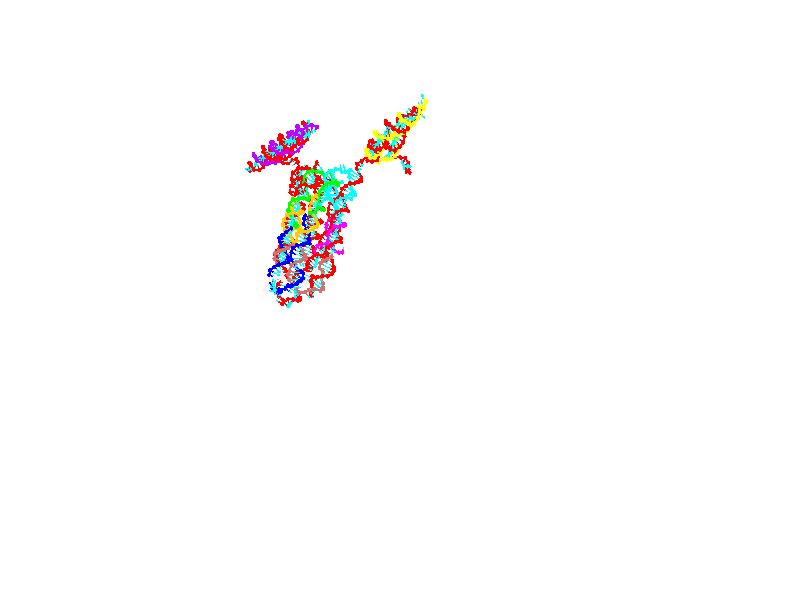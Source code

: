 // switches for output
#declare DRAW_BASES = 1; // possible values are 0, 1; only relevant for DNA ribbons
#declare DRAW_BASES_TYPE = 3; // possible values are 1, 2, 3; only relevant for DNA ribbons
#declare DRAW_FOG = 0; // set to 1 to enable fog

#include "colors.inc"

#include "transforms.inc"
background { rgb <1, 1, 1>}

#default {
   normal{
       ripples 0.25
       frequency 0.20
       turbulence 0.2
       lambda 5
   }
	finish {
		phong 0.1
		phong_size 40.
	}
}

// original window dimensions: 1024x640


// camera settings

camera {
	sky <0, 0.179814, -0.983701>
	up <0, 0.179814, -0.983701>
	right 1.6 * <1, 0, 0>
	location <25.469, 94.9851, 44.8844>
	look_at <25.469, 29.3977, 32.8955>
	direction <0, -65.5874, -11.9889>
	angle 67.0682
}


# declare cpy_camera_pos = <25.469, 94.9851, 44.8844>;
# if (DRAW_FOG = 1)
fog {
	fog_type 2
	up vnormalize(cpy_camera_pos)
	color rgbt<1,1,1,0.3>
	distance 1e-5
	fog_alt 3e-3
	fog_offset 28
}
# end


// LIGHTS

# declare lum = 6;
global_settings {
	ambient_light rgb lum * <0.05, 0.05, 0.05>
	max_trace_level 15
}# declare cpy_direct_light_amount = 0.25;
light_source
{	1000 * <-1, -1.16351, -0.803887>,
	rgb lum * cpy_direct_light_amount
	parallel
}

light_source
{	1000 * <1, 1.16351, 0.803887>,
	rgb lum * cpy_direct_light_amount
	parallel
}

// strand 0

// nucleotide -1

// particle -1
sphere {
	<4.477471, 14.536802, 14.847775> 0.250000
	pigment { color rgbt <1,0,0,0> }
	no_shadow
}
cylinder {
	<4.292723, 14.888215, 14.896531>,  <4.181874, 15.099063, 14.925785>, 0.100000
	pigment { color rgbt <1,0,0,0> }
	no_shadow
}
cylinder {
	<4.292723, 14.888215, 14.896531>,  <4.477471, 14.536802, 14.847775>, 0.100000
	pigment { color rgbt <1,0,0,0> }
	no_shadow
}

// particle -1
sphere {
	<4.292723, 14.888215, 14.896531> 0.100000
	pigment { color rgbt <1,0,0,0> }
	no_shadow
}
sphere {
	0, 1
	scale<0.080000,0.200000,0.300000>
	matrix <0.881146, 0.438805, 0.176159,
		0.101274, 0.188766, -0.976786,
		-0.461871, 0.878532, 0.121891,
		4.154162, 15.151774, 14.933099>
	pigment { color rgbt <0,1,1,0> }
	no_shadow
}
cylinder {
	<4.627671, 15.079596, 14.283590>,  <4.477471, 14.536802, 14.847775>, 0.130000
	pigment { color rgbt <1,0,0,0> }
	no_shadow
}

// nucleotide -1

// particle -1
sphere {
	<4.627671, 15.079596, 14.283590> 0.250000
	pigment { color rgbt <1,0,0,0> }
	no_shadow
}
cylinder {
	<4.560776, 15.196979, 14.660083>,  <4.520639, 15.267408, 14.885978>, 0.100000
	pigment { color rgbt <1,0,0,0> }
	no_shadow
}
cylinder {
	<4.560776, 15.196979, 14.660083>,  <4.627671, 15.079596, 14.283590>, 0.100000
	pigment { color rgbt <1,0,0,0> }
	no_shadow
}

// particle -1
sphere {
	<4.560776, 15.196979, 14.660083> 0.100000
	pigment { color rgbt <1,0,0,0> }
	no_shadow
}
sphere {
	0, 1
	scale<0.080000,0.200000,0.300000>
	matrix <0.924787, 0.377624, 0.046578,
		-0.341763, 0.878227, -0.334538,
		-0.167236, 0.293458, 0.941230,
		4.510605, 15.285016, 14.942451>
	pigment { color rgbt <0,1,1,0> }
	no_shadow
}
cylinder {
	<4.654831, 15.912197, 14.381328>,  <4.627671, 15.079596, 14.283590>, 0.130000
	pigment { color rgbt <1,0,0,0> }
	no_shadow
}

// nucleotide -1

// particle -1
sphere {
	<4.654831, 15.912197, 14.381328> 0.250000
	pigment { color rgbt <1,0,0,0> }
	no_shadow
}
cylinder {
	<4.761617, 15.728921, 14.720454>,  <4.825688, 15.618956, 14.923930>, 0.100000
	pigment { color rgbt <1,0,0,0> }
	no_shadow
}
cylinder {
	<4.761617, 15.728921, 14.720454>,  <4.654831, 15.912197, 14.381328>, 0.100000
	pigment { color rgbt <1,0,0,0> }
	no_shadow
}

// particle -1
sphere {
	<4.761617, 15.728921, 14.720454> 0.100000
	pigment { color rgbt <1,0,0,0> }
	no_shadow
}
sphere {
	0, 1
	scale<0.080000,0.200000,0.300000>
	matrix <0.928147, 0.359018, -0.098233,
		-0.259371, 0.813122, 0.521113,
		0.266965, -0.458190, 0.847816,
		4.841706, 15.591464, 14.974799>
	pigment { color rgbt <0,1,1,0> }
	no_shadow
}
cylinder {
	<5.025289, 16.392820, 14.749014>,  <4.654831, 15.912197, 14.381328>, 0.130000
	pigment { color rgbt <1,0,0,0> }
	no_shadow
}

// nucleotide -1

// particle -1
sphere {
	<5.025289, 16.392820, 14.749014> 0.250000
	pigment { color rgbt <1,0,0,0> }
	no_shadow
}
cylinder {
	<5.131757, 16.024084, 14.861700>,  <5.195639, 15.802842, 14.929312>, 0.100000
	pigment { color rgbt <1,0,0,0> }
	no_shadow
}
cylinder {
	<5.131757, 16.024084, 14.861700>,  <5.025289, 16.392820, 14.749014>, 0.100000
	pigment { color rgbt <1,0,0,0> }
	no_shadow
}

// particle -1
sphere {
	<5.131757, 16.024084, 14.861700> 0.100000
	pigment { color rgbt <1,0,0,0> }
	no_shadow
}
sphere {
	0, 1
	scale<0.080000,0.200000,0.300000>
	matrix <0.960655, 0.277742, 0.001188,
		-0.079339, 0.270315, 0.959497,
		0.266172, -0.921840, 0.281715,
		5.211609, 15.747532, 14.946215>
	pigment { color rgbt <0,1,1,0> }
	no_shadow
}
cylinder {
	<5.472679, 16.357071, 15.427687>,  <5.025289, 16.392820, 14.749014>, 0.130000
	pigment { color rgbt <1,0,0,0> }
	no_shadow
}

// nucleotide -1

// particle -1
sphere {
	<5.472679, 16.357071, 15.427687> 0.250000
	pigment { color rgbt <1,0,0,0> }
	no_shadow
}
cylinder {
	<5.487154, 16.132572, 15.096944>,  <5.495839, 15.997872, 14.898499>, 0.100000
	pigment { color rgbt <1,0,0,0> }
	no_shadow
}
cylinder {
	<5.487154, 16.132572, 15.096944>,  <5.472679, 16.357071, 15.427687>, 0.100000
	pigment { color rgbt <1,0,0,0> }
	no_shadow
}

// particle -1
sphere {
	<5.487154, 16.132572, 15.096944> 0.100000
	pigment { color rgbt <1,0,0,0> }
	no_shadow
}
sphere {
	0, 1
	scale<0.080000,0.200000,0.300000>
	matrix <0.804329, 0.507395, -0.309203,
		0.593082, -0.653875, 0.469789,
		0.036189, -0.561248, -0.826856,
		5.498011, 15.964198, 14.848886>
	pigment { color rgbt <0,1,1,0> }
	no_shadow
}
cylinder {
	<6.195282, 16.158770, 15.383393>,  <5.472679, 16.357071, 15.427687>, 0.130000
	pigment { color rgbt <1,0,0,0> }
	no_shadow
}

// nucleotide -1

// particle -1
sphere {
	<6.195282, 16.158770, 15.383393> 0.250000
	pigment { color rgbt <1,0,0,0> }
	no_shadow
}
cylinder {
	<6.006514, 16.148623, 15.030883>,  <5.893253, 16.142534, 14.819377>, 0.100000
	pigment { color rgbt <1,0,0,0> }
	no_shadow
}
cylinder {
	<6.006514, 16.148623, 15.030883>,  <6.195282, 16.158770, 15.383393>, 0.100000
	pigment { color rgbt <1,0,0,0> }
	no_shadow
}

// particle -1
sphere {
	<6.006514, 16.148623, 15.030883> 0.100000
	pigment { color rgbt <1,0,0,0> }
	no_shadow
}
sphere {
	0, 1
	scale<0.080000,0.200000,0.300000>
	matrix <0.746837, 0.519714, -0.414888,
		0.468536, -0.853964, -0.226318,
		-0.471920, -0.025367, -0.881276,
		5.864938, 16.141012, 14.766500>
	pigment { color rgbt <0,1,1,0> }
	no_shadow
}
cylinder {
	<6.642946, 15.788548, 14.883705>,  <6.195282, 16.158770, 15.383393>, 0.130000
	pigment { color rgbt <1,0,0,0> }
	no_shadow
}

// nucleotide -1

// particle -1
sphere {
	<6.642946, 15.788548, 14.883705> 0.250000
	pigment { color rgbt <1,0,0,0> }
	no_shadow
}
cylinder {
	<6.394399, 16.034603, 14.689590>,  <6.245271, 16.182236, 14.573120>, 0.100000
	pigment { color rgbt <1,0,0,0> }
	no_shadow
}
cylinder {
	<6.394399, 16.034603, 14.689590>,  <6.642946, 15.788548, 14.883705>, 0.100000
	pigment { color rgbt <1,0,0,0> }
	no_shadow
}

// particle -1
sphere {
	<6.394399, 16.034603, 14.689590> 0.100000
	pigment { color rgbt <1,0,0,0> }
	no_shadow
}
sphere {
	0, 1
	scale<0.080000,0.200000,0.300000>
	matrix <0.782719, 0.515319, -0.348994,
		0.035399, -0.596699, -0.801684,
		-0.621367, 0.615140, -0.485290,
		6.207989, 16.219145, 14.544003>
	pigment { color rgbt <0,1,1,0> }
	no_shadow
}
cylinder {
	<7.020119, 15.799972, 14.274291>,  <6.642946, 15.788548, 14.883705>, 0.130000
	pigment { color rgbt <1,0,0,0> }
	no_shadow
}

// nucleotide -1

// particle -1
sphere {
	<7.020119, 15.799972, 14.274291> 0.250000
	pigment { color rgbt <1,0,0,0> }
	no_shadow
}
cylinder {
	<6.762723, 16.105425, 14.253185>,  <6.608285, 16.288696, 14.240521>, 0.100000
	pigment { color rgbt <1,0,0,0> }
	no_shadow
}
cylinder {
	<6.762723, 16.105425, 14.253185>,  <7.020119, 15.799972, 14.274291>, 0.100000
	pigment { color rgbt <1,0,0,0> }
	no_shadow
}

// particle -1
sphere {
	<6.762723, 16.105425, 14.253185> 0.100000
	pigment { color rgbt <1,0,0,0> }
	no_shadow
}
sphere {
	0, 1
	scale<0.080000,0.200000,0.300000>
	matrix <0.634524, 0.493597, -0.594762,
		-0.428137, -0.416203, -0.802168,
		-0.643490, 0.763634, -0.052764,
		6.569676, 16.334515, 14.237356>
	pigment { color rgbt <0,1,1,0> }
	no_shadow
}
cylinder {
	<7.182408, 16.148485, 13.718167>,  <7.020119, 15.799972, 14.274291>, 0.130000
	pigment { color rgbt <1,0,0,0> }
	no_shadow
}

// nucleotide -1

// particle -1
sphere {
	<7.182408, 16.148485, 13.718167> 0.250000
	pigment { color rgbt <1,0,0,0> }
	no_shadow
}
cylinder {
	<6.942241, 16.426722, 13.875978>,  <6.798140, 16.593662, 13.970665>, 0.100000
	pigment { color rgbt <1,0,0,0> }
	no_shadow
}
cylinder {
	<6.942241, 16.426722, 13.875978>,  <7.182408, 16.148485, 13.718167>, 0.100000
	pigment { color rgbt <1,0,0,0> }
	no_shadow
}

// particle -1
sphere {
	<6.942241, 16.426722, 13.875978> 0.100000
	pigment { color rgbt <1,0,0,0> }
	no_shadow
}
sphere {
	0, 1
	scale<0.080000,0.200000,0.300000>
	matrix <0.695747, 0.697608, -0.171111,
		-0.394250, 0.171754, -0.902811,
		-0.600419, 0.695589, 0.394529,
		6.762115, 16.635399, 13.994337>
	pigment { color rgbt <0,1,1,0> }
	no_shadow
}
cylinder {
	<7.012828, 16.740437, 13.204801>,  <7.182408, 16.148485, 13.718167>, 0.130000
	pigment { color rgbt <1,0,0,0> }
	no_shadow
}

// nucleotide -1

// particle -1
sphere {
	<7.012828, 16.740437, 13.204801> 0.250000
	pigment { color rgbt <1,0,0,0> }
	no_shadow
}
cylinder {
	<6.978388, 16.870110, 13.581628>,  <6.957724, 16.947912, 13.807724>, 0.100000
	pigment { color rgbt <1,0,0,0> }
	no_shadow
}
cylinder {
	<6.978388, 16.870110, 13.581628>,  <7.012828, 16.740437, 13.204801>, 0.100000
	pigment { color rgbt <1,0,0,0> }
	no_shadow
}

// particle -1
sphere {
	<6.978388, 16.870110, 13.581628> 0.100000
	pigment { color rgbt <1,0,0,0> }
	no_shadow
}
sphere {
	0, 1
	scale<0.080000,0.200000,0.300000>
	matrix <0.607408, 0.766598, -0.208284,
		-0.789710, 0.554287, -0.262915,
		-0.086102, 0.324181, 0.942069,
		6.952558, 16.967363, 13.864248>
	pigment { color rgbt <0,1,1,0> }
	no_shadow
}
cylinder {
	<6.820151, 17.483570, 13.162999>,  <7.012828, 16.740437, 13.204801>, 0.130000
	pigment { color rgbt <1,0,0,0> }
	no_shadow
}

// nucleotide -1

// particle -1
sphere {
	<6.820151, 17.483570, 13.162999> 0.250000
	pigment { color rgbt <1,0,0,0> }
	no_shadow
}
cylinder {
	<7.000118, 17.408653, 13.512283>,  <7.108098, 17.363703, 13.721854>, 0.100000
	pigment { color rgbt <1,0,0,0> }
	no_shadow
}
cylinder {
	<7.000118, 17.408653, 13.512283>,  <6.820151, 17.483570, 13.162999>, 0.100000
	pigment { color rgbt <1,0,0,0> }
	no_shadow
}

// particle -1
sphere {
	<7.000118, 17.408653, 13.512283> 0.100000
	pigment { color rgbt <1,0,0,0> }
	no_shadow
}
sphere {
	0, 1
	scale<0.080000,0.200000,0.300000>
	matrix <0.612580, 0.776211, -0.149141,
		-0.649863, 0.602012, 0.463961,
		0.449916, -0.187292, 0.873211,
		7.135093, 17.352467, 13.774246>
	pigment { color rgbt <0,1,1,0> }
	no_shadow
}
cylinder {
	<7.013169, 18.089842, 13.337177>,  <6.820151, 17.483570, 13.162999>, 0.130000
	pigment { color rgbt <1,0,0,0> }
	no_shadow
}

// nucleotide -1

// particle -1
sphere {
	<7.013169, 18.089842, 13.337177> 0.250000
	pigment { color rgbt <1,0,0,0> }
	no_shadow
}
cylinder {
	<7.229942, 17.862339, 13.584668>,  <7.360005, 17.725838, 13.733163>, 0.100000
	pigment { color rgbt <1,0,0,0> }
	no_shadow
}
cylinder {
	<7.229942, 17.862339, 13.584668>,  <7.013169, 18.089842, 13.337177>, 0.100000
	pigment { color rgbt <1,0,0,0> }
	no_shadow
}

// particle -1
sphere {
	<7.229942, 17.862339, 13.584668> 0.100000
	pigment { color rgbt <1,0,0,0> }
	no_shadow
}
sphere {
	0, 1
	scale<0.080000,0.200000,0.300000>
	matrix <0.730658, 0.682630, -0.012470,
		-0.415269, 0.458836, 0.785507,
		0.541932, -0.568758, 0.618728,
		7.392521, 17.691711, 13.770287>
	pigment { color rgbt <0,1,1,0> }
	no_shadow
}
cylinder {
	<7.120492, 18.357214, 14.067747>,  <7.013169, 18.089842, 13.337177>, 0.130000
	pigment { color rgbt <1,0,0,0> }
	no_shadow
}

// nucleotide -1

// particle -1
sphere {
	<7.120492, 18.357214, 14.067747> 0.250000
	pigment { color rgbt <1,0,0,0> }
	no_shadow
}
cylinder {
	<7.424552, 18.100088, 14.029887>,  <7.606988, 17.945812, 14.007171>, 0.100000
	pigment { color rgbt <1,0,0,0> }
	no_shadow
}
cylinder {
	<7.424552, 18.100088, 14.029887>,  <7.120492, 18.357214, 14.067747>, 0.100000
	pigment { color rgbt <1,0,0,0> }
	no_shadow
}

// particle -1
sphere {
	<7.424552, 18.100088, 14.029887> 0.100000
	pigment { color rgbt <1,0,0,0> }
	no_shadow
}
sphere {
	0, 1
	scale<0.080000,0.200000,0.300000>
	matrix <0.641970, 0.720566, 0.262030,
		-0.100235, -0.259945, 0.960407,
		0.760150, -0.642817, -0.094651,
		7.652597, 17.907244, 14.001492>
	pigment { color rgbt <0,1,1,0> }
	no_shadow
}
cylinder {
	<7.540812, 18.557985, 14.584949>,  <7.120492, 18.357214, 14.067747>, 0.130000
	pigment { color rgbt <1,0,0,0> }
	no_shadow
}

// nucleotide -1

// particle -1
sphere {
	<7.540812, 18.557985, 14.584949> 0.250000
	pigment { color rgbt <1,0,0,0> }
	no_shadow
}
cylinder {
	<7.781214, 18.334953, 14.355901>,  <7.925455, 18.201134, 14.218472>, 0.100000
	pigment { color rgbt <1,0,0,0> }
	no_shadow
}
cylinder {
	<7.781214, 18.334953, 14.355901>,  <7.540812, 18.557985, 14.584949>, 0.100000
	pigment { color rgbt <1,0,0,0> }
	no_shadow
}

// particle -1
sphere {
	<7.781214, 18.334953, 14.355901> 0.100000
	pigment { color rgbt <1,0,0,0> }
	no_shadow
}
sphere {
	0, 1
	scale<0.080000,0.200000,0.300000>
	matrix <0.772014, 0.590423, 0.235363,
		0.206855, -0.583526, 0.785307,
		0.601004, -0.557582, -0.572622,
		7.961515, 18.167679, 14.184114>
	pigment { color rgbt <0,1,1,0> }
	no_shadow
}
cylinder {
	<8.124163, 18.566156, 14.924533>,  <7.540812, 18.557985, 14.584949>, 0.130000
	pigment { color rgbt <1,0,0,0> }
	no_shadow
}

// nucleotide -1

// particle -1
sphere {
	<8.124163, 18.566156, 14.924533> 0.250000
	pigment { color rgbt <1,0,0,0> }
	no_shadow
}
cylinder {
	<8.231864, 18.454948, 14.555706>,  <8.296485, 18.388224, 14.334410>, 0.100000
	pigment { color rgbt <1,0,0,0> }
	no_shadow
}
cylinder {
	<8.231864, 18.454948, 14.555706>,  <8.124163, 18.566156, 14.924533>, 0.100000
	pigment { color rgbt <1,0,0,0> }
	no_shadow
}

// particle -1
sphere {
	<8.231864, 18.454948, 14.555706> 0.100000
	pigment { color rgbt <1,0,0,0> }
	no_shadow
}
sphere {
	0, 1
	scale<0.080000,0.200000,0.300000>
	matrix <0.793308, 0.606871, 0.048671,
		0.546045, -0.744589, 0.383956,
		0.269252, -0.278019, -0.922068,
		8.312639, 18.371542, 14.279086>
	pigment { color rgbt <0,1,1,0> }
	no_shadow
}
cylinder {
	<8.783528, 18.373928, 15.020097>,  <8.124163, 18.566156, 14.924533>, 0.130000
	pigment { color rgbt <1,0,0,0> }
	no_shadow
}

// nucleotide -1

// particle -1
sphere {
	<8.783528, 18.373928, 15.020097> 0.250000
	pigment { color rgbt <1,0,0,0> }
	no_shadow
}
cylinder {
	<8.725546, 18.482798, 14.639589>,  <8.690756, 18.548119, 14.411285>, 0.100000
	pigment { color rgbt <1,0,0,0> }
	no_shadow
}
cylinder {
	<8.725546, 18.482798, 14.639589>,  <8.783528, 18.373928, 15.020097>, 0.100000
	pigment { color rgbt <1,0,0,0> }
	no_shadow
}

// particle -1
sphere {
	<8.725546, 18.482798, 14.639589> 0.100000
	pigment { color rgbt <1,0,0,0> }
	no_shadow
}
sphere {
	0, 1
	scale<0.080000,0.200000,0.300000>
	matrix <0.799836, 0.598193, 0.049270,
		0.582452, -0.753716, -0.304405,
		-0.144957, 0.272171, -0.951268,
		8.682058, 18.564449, 14.354209>
	pigment { color rgbt <0,1,1,0> }
	no_shadow
}
cylinder {
	<9.439533, 18.541603, 14.723642>,  <8.783528, 18.373928, 15.020097>, 0.130000
	pigment { color rgbt <1,0,0,0> }
	no_shadow
}

// nucleotide -1

// particle -1
sphere {
	<9.439533, 18.541603, 14.723642> 0.250000
	pigment { color rgbt <1,0,0,0> }
	no_shadow
}
cylinder {
	<9.224648, 18.681461, 14.416618>,  <9.095716, 18.765377, 14.232404>, 0.100000
	pigment { color rgbt <1,0,0,0> }
	no_shadow
}
cylinder {
	<9.224648, 18.681461, 14.416618>,  <9.439533, 18.541603, 14.723642>, 0.100000
	pigment { color rgbt <1,0,0,0> }
	no_shadow
}

// particle -1
sphere {
	<9.224648, 18.681461, 14.416618> 0.100000
	pigment { color rgbt <1,0,0,0> }
	no_shadow
}
sphere {
	0, 1
	scale<0.080000,0.200000,0.300000>
	matrix <0.705448, 0.685085, -0.181666,
		0.462324, -0.639067, -0.614695,
		-0.537215, 0.349647, -0.767559,
		9.063483, 18.786356, 14.186351>
	pigment { color rgbt <0,1,1,0> }
	no_shadow
}
cylinder {
	<9.970835, 18.646091, 14.267024>,  <9.439533, 18.541603, 14.723642>, 0.130000
	pigment { color rgbt <1,0,0,0> }
	no_shadow
}

// nucleotide -1

// particle -1
sphere {
	<9.970835, 18.646091, 14.267024> 0.250000
	pigment { color rgbt <1,0,0,0> }
	no_shadow
}
cylinder {
	<9.663712, 18.888994, 14.185332>,  <9.479438, 19.034737, 14.136317>, 0.100000
	pigment { color rgbt <1,0,0,0> }
	no_shadow
}
cylinder {
	<9.663712, 18.888994, 14.185332>,  <9.970835, 18.646091, 14.267024>, 0.100000
	pigment { color rgbt <1,0,0,0> }
	no_shadow
}

// particle -1
sphere {
	<9.663712, 18.888994, 14.185332> 0.100000
	pigment { color rgbt <1,0,0,0> }
	no_shadow
}
sphere {
	0, 1
	scale<0.080000,0.200000,0.300000>
	matrix <0.627004, 0.777730, -0.044741,
		0.131665, -0.162405, -0.977900,
		-0.767808, 0.607257, -0.204228,
		9.433369, 19.071171, 14.124063>
	pigment { color rgbt <0,1,1,0> }
	no_shadow
}
cylinder {
	<10.067636, 18.950325, 13.615302>,  <9.970835, 18.646091, 14.267024>, 0.130000
	pigment { color rgbt <1,0,0,0> }
	no_shadow
}

// nucleotide -1

// particle -1
sphere {
	<10.067636, 18.950325, 13.615302> 0.250000
	pigment { color rgbt <1,0,0,0> }
	no_shadow
}
cylinder {
	<9.830181, 19.199154, 13.819507>,  <9.687708, 19.348452, 13.942029>, 0.100000
	pigment { color rgbt <1,0,0,0> }
	no_shadow
}
cylinder {
	<9.830181, 19.199154, 13.819507>,  <10.067636, 18.950325, 13.615302>, 0.100000
	pigment { color rgbt <1,0,0,0> }
	no_shadow
}

// particle -1
sphere {
	<9.830181, 19.199154, 13.819507> 0.100000
	pigment { color rgbt <1,0,0,0> }
	no_shadow
}
sphere {
	0, 1
	scale<0.080000,0.200000,0.300000>
	matrix <0.658370, 0.740229, -0.136420,
		-0.462758, 0.255121, -0.848981,
		-0.593637, 0.622072, 0.510511,
		9.652090, 19.385777, 13.972660>
	pigment { color rgbt <0,1,1,0> }
	no_shadow
}
cylinder {
	<10.115738, 19.611336, 13.219186>,  <10.067636, 18.950325, 13.615302>, 0.130000
	pigment { color rgbt <1,0,0,0> }
	no_shadow
}

// nucleotide -1

// particle -1
sphere {
	<10.115738, 19.611336, 13.219186> 0.250000
	pigment { color rgbt <1,0,0,0> }
	no_shadow
}
cylinder {
	<9.970137, 19.710684, 13.578255>,  <9.882776, 19.770292, 13.793695>, 0.100000
	pigment { color rgbt <1,0,0,0> }
	no_shadow
}
cylinder {
	<9.970137, 19.710684, 13.578255>,  <10.115738, 19.611336, 13.219186>, 0.100000
	pigment { color rgbt <1,0,0,0> }
	no_shadow
}

// particle -1
sphere {
	<9.970137, 19.710684, 13.578255> 0.100000
	pigment { color rgbt <1,0,0,0> }
	no_shadow
}
sphere {
	0, 1
	scale<0.080000,0.200000,0.300000>
	matrix <0.435935, 0.897138, -0.071451,
		-0.823081, 0.365318, -0.434833,
		-0.364003, 0.248369, 0.897672,
		9.860935, 19.785194, 13.847556>
	pigment { color rgbt <0,1,1,0> }
	no_shadow
}
cylinder {
	<10.003640, 20.270323, 13.069879>,  <10.115738, 19.611336, 13.219186>, 0.130000
	pigment { color rgbt <1,0,0,0> }
	no_shadow
}

// nucleotide -1

// particle -1
sphere {
	<10.003640, 20.270323, 13.069879> 0.250000
	pigment { color rgbt <1,0,0,0> }
	no_shadow
}
cylinder {
	<9.998028, 20.248089, 13.469221>,  <9.994660, 20.234749, 13.708826>, 0.100000
	pigment { color rgbt <1,0,0,0> }
	no_shadow
}
cylinder {
	<9.998028, 20.248089, 13.469221>,  <10.003640, 20.270323, 13.069879>, 0.100000
	pigment { color rgbt <1,0,0,0> }
	no_shadow
}

// particle -1
sphere {
	<9.998028, 20.248089, 13.469221> 0.100000
	pigment { color rgbt <1,0,0,0> }
	no_shadow
}
sphere {
	0, 1
	scale<0.080000,0.200000,0.300000>
	matrix <0.561938, 0.825424, 0.053856,
		-0.827060, 0.561770, 0.019652,
		-0.014033, -0.055585, 0.998355,
		9.993818, 20.231413, 13.768727>
	pigment { color rgbt <0,1,1,0> }
	no_shadow
}
cylinder {
	<9.895113, 20.972380, 13.237652>,  <10.003640, 20.270323, 13.069879>, 0.130000
	pigment { color rgbt <1,0,0,0> }
	no_shadow
}

// nucleotide -1

// particle -1
sphere {
	<9.895113, 20.972380, 13.237652> 0.250000
	pigment { color rgbt <1,0,0,0> }
	no_shadow
}
cylinder {
	<10.070121, 20.799974, 13.553324>,  <10.175125, 20.696531, 13.742726>, 0.100000
	pigment { color rgbt <1,0,0,0> }
	no_shadow
}
cylinder {
	<10.070121, 20.799974, 13.553324>,  <9.895113, 20.972380, 13.237652>, 0.100000
	pigment { color rgbt <1,0,0,0> }
	no_shadow
}

// particle -1
sphere {
	<10.070121, 20.799974, 13.553324> 0.100000
	pigment { color rgbt <1,0,0,0> }
	no_shadow
}
sphere {
	0, 1
	scale<0.080000,0.200000,0.300000>
	matrix <0.586612, 0.801976, 0.112787,
		-0.681516, 0.413595, 0.603718,
		0.437520, -0.431014, 0.789179,
		10.201377, 20.670670, 13.790077>
	pigment { color rgbt <0,1,1,0> }
	no_shadow
}
cylinder {
	<9.778942, 21.412127, 13.780741>,  <9.895113, 20.972380, 13.237652>, 0.130000
	pigment { color rgbt <1,0,0,0> }
	no_shadow
}

// nucleotide -1

// particle -1
sphere {
	<9.778942, 21.412127, 13.780741> 0.250000
	pigment { color rgbt <1,0,0,0> }
	no_shadow
}
cylinder {
	<10.100770, 21.182053, 13.839838>,  <10.293867, 21.044008, 13.875297>, 0.100000
	pigment { color rgbt <1,0,0,0> }
	no_shadow
}
cylinder {
	<10.100770, 21.182053, 13.839838>,  <9.778942, 21.412127, 13.780741>, 0.100000
	pigment { color rgbt <1,0,0,0> }
	no_shadow
}

// particle -1
sphere {
	<10.100770, 21.182053, 13.839838> 0.100000
	pigment { color rgbt <1,0,0,0> }
	no_shadow
}
sphere {
	0, 1
	scale<0.080000,0.200000,0.300000>
	matrix <0.503831, 0.792833, 0.342884,
		-0.314358, -0.201437, 0.927687,
		0.804570, -0.575186, 0.147743,
		10.342141, 21.009497, 13.884161>
	pigment { color rgbt <0,1,1,0> }
	no_shadow
}
cylinder {
	<10.132417, 21.709551, 14.341441>,  <9.778942, 21.412127, 13.780741>, 0.130000
	pigment { color rgbt <1,0,0,0> }
	no_shadow
}

// nucleotide -1

// particle -1
sphere {
	<10.132417, 21.709551, 14.341441> 0.250000
	pigment { color rgbt <1,0,0,0> }
	no_shadow
}
cylinder {
	<10.424424, 21.481657, 14.190455>,  <10.599628, 21.344921, 14.099864>, 0.100000
	pigment { color rgbt <1,0,0,0> }
	no_shadow
}
cylinder {
	<10.424424, 21.481657, 14.190455>,  <10.132417, 21.709551, 14.341441>, 0.100000
	pigment { color rgbt <1,0,0,0> }
	no_shadow
}

// particle -1
sphere {
	<10.424424, 21.481657, 14.190455> 0.100000
	pigment { color rgbt <1,0,0,0> }
	no_shadow
}
sphere {
	0, 1
	scale<0.080000,0.200000,0.300000>
	matrix <0.676150, 0.682479, 0.277566,
		0.099473, -0.457850, 0.883447,
		0.730018, -0.569733, -0.377463,
		10.643430, 21.310738, 14.077216>
	pigment { color rgbt <0,1,1,0> }
	no_shadow
}
cylinder {
	<10.721588, 21.805986, 14.904592>,  <10.132417, 21.709551, 14.341441>, 0.130000
	pigment { color rgbt <1,0,0,0> }
	no_shadow
}

// nucleotide -1

// particle -1
sphere {
	<10.721588, 21.805986, 14.904592> 0.250000
	pigment { color rgbt <1,0,0,0> }
	no_shadow
}
cylinder {
	<10.894815, 21.663122, 14.573560>,  <10.998752, 21.577404, 14.374941>, 0.100000
	pigment { color rgbt <1,0,0,0> }
	no_shadow
}
cylinder {
	<10.894815, 21.663122, 14.573560>,  <10.721588, 21.805986, 14.904592>, 0.100000
	pigment { color rgbt <1,0,0,0> }
	no_shadow
}

// particle -1
sphere {
	<10.894815, 21.663122, 14.573560> 0.100000
	pigment { color rgbt <1,0,0,0> }
	no_shadow
}
sphere {
	0, 1
	scale<0.080000,0.200000,0.300000>
	matrix <0.785502, 0.599860, 0.152165,
		0.442085, -0.715964, 0.540331,
		0.433068, -0.357161, -0.827580,
		11.024735, 21.555973, 14.325286>
	pigment { color rgbt <0,1,1,0> }
	no_shadow
}
cylinder {
	<11.435957, 21.472536, 15.019512>,  <10.721588, 21.805986, 14.904592>, 0.130000
	pigment { color rgbt <1,0,0,0> }
	no_shadow
}

// nucleotide -1

// particle -1
sphere {
	<11.435957, 21.472536, 15.019512> 0.250000
	pigment { color rgbt <1,0,0,0> }
	no_shadow
}
cylinder {
	<11.393206, 21.617889, 14.649317>,  <11.367555, 21.705101, 14.427199>, 0.100000
	pigment { color rgbt <1,0,0,0> }
	no_shadow
}
cylinder {
	<11.393206, 21.617889, 14.649317>,  <11.435957, 21.472536, 15.019512>, 0.100000
	pigment { color rgbt <1,0,0,0> }
	no_shadow
}

// particle -1
sphere {
	<11.393206, 21.617889, 14.649317> 0.100000
	pigment { color rgbt <1,0,0,0> }
	no_shadow
}
sphere {
	0, 1
	scale<0.080000,0.200000,0.300000>
	matrix <0.818496, 0.560614, 0.125598,
		0.564482, -0.744085, -0.357346,
		-0.106878, 0.363385, -0.925488,
		11.361142, 21.726906, 14.371671>
	pigment { color rgbt <0,1,1,0> }
	no_shadow
}
cylinder {
	<11.889859, 21.273949, 14.534451>,  <11.435957, 21.472536, 15.019512>, 0.130000
	pigment { color rgbt <1,0,0,0> }
	no_shadow
}

// nucleotide -1

// particle -1
sphere {
	<11.889859, 21.273949, 14.534451> 0.250000
	pigment { color rgbt <1,0,0,0> }
	no_shadow
}
cylinder {
	<11.772752, 21.644197, 14.438524>,  <11.702487, 21.866346, 14.380969>, 0.100000
	pigment { color rgbt <1,0,0,0> }
	no_shadow
}
cylinder {
	<11.772752, 21.644197, 14.438524>,  <11.889859, 21.273949, 14.534451>, 0.100000
	pigment { color rgbt <1,0,0,0> }
	no_shadow
}

// particle -1
sphere {
	<11.772752, 21.644197, 14.438524> 0.100000
	pigment { color rgbt <1,0,0,0> }
	no_shadow
}
sphere {
	0, 1
	scale<0.080000,0.200000,0.300000>
	matrix <0.915987, 0.343452, 0.207386,
		0.274326, -0.158951, -0.948409,
		-0.292769, 0.925621, -0.239815,
		11.684921, 21.921885, 14.366580>
	pigment { color rgbt <0,1,1,0> }
	no_shadow
}
cylinder {
	<12.325809, 21.610167, 13.941978>,  <11.889859, 21.273949, 14.534451>, 0.130000
	pigment { color rgbt <1,0,0,0> }
	no_shadow
}

// nucleotide -1

// particle -1
sphere {
	<12.325809, 21.610167, 13.941978> 0.250000
	pigment { color rgbt <1,0,0,0> }
	no_shadow
}
cylinder {
	<12.183820, 21.858463, 14.221599>,  <12.098626, 22.007441, 14.389371>, 0.100000
	pigment { color rgbt <1,0,0,0> }
	no_shadow
}
cylinder {
	<12.183820, 21.858463, 14.221599>,  <12.325809, 21.610167, 13.941978>, 0.100000
	pigment { color rgbt <1,0,0,0> }
	no_shadow
}

// particle -1
sphere {
	<12.183820, 21.858463, 14.221599> 0.100000
	pigment { color rgbt <1,0,0,0> }
	no_shadow
}
sphere {
	0, 1
	scale<0.080000,0.200000,0.300000>
	matrix <0.934868, 0.238884, 0.262595,
		-0.003988, 0.746735, -0.665110,
		-0.354973, 0.620742, 0.699052,
		12.077328, 22.044685, 14.431314>
	pigment { color rgbt <0,1,1,0> }
	no_shadow
}
cylinder {
	<12.615812, 21.027487, 13.532625>,  <12.325809, 21.610167, 13.941978>, 0.130000
	pigment { color rgbt <1,0,0,0> }
	no_shadow
}

// nucleotide -1

// particle -1
sphere {
	<12.615812, 21.027487, 13.532625> 0.250000
	pigment { color rgbt <1,0,0,0> }
	no_shadow
}
cylinder {
	<12.753535, 21.041952, 13.157361>,  <12.836169, 21.050632, 12.932202>, 0.100000
	pigment { color rgbt <1,0,0,0> }
	no_shadow
}
cylinder {
	<12.753535, 21.041952, 13.157361>,  <12.615812, 21.027487, 13.532625>, 0.100000
	pigment { color rgbt <1,0,0,0> }
	no_shadow
}

// particle -1
sphere {
	<12.753535, 21.041952, 13.157361> 0.100000
	pigment { color rgbt <1,0,0,0> }
	no_shadow
}
sphere {
	0, 1
	scale<0.080000,0.200000,0.300000>
	matrix <0.821928, -0.494549, 0.282586,
		-0.453746, -0.868397, -0.200003,
		0.344309, 0.036166, -0.938160,
		12.856828, 21.052801, 12.875913>
	pigment { color rgbt <0,1,1,0> }
	no_shadow
}
cylinder {
	<12.760908, 20.514400, 12.947900>,  <12.615812, 21.027487, 13.532625>, 0.130000
	pigment { color rgbt <1,0,0,0> }
	no_shadow
}

// nucleotide -1

// particle -1
sphere {
	<12.760908, 20.514400, 12.947900> 0.250000
	pigment { color rgbt <1,0,0,0> }
	no_shadow
}
cylinder {
	<13.080601, 20.729986, 13.054293>,  <13.272416, 20.859339, 13.118129>, 0.100000
	pigment { color rgbt <1,0,0,0> }
	no_shadow
}
cylinder {
	<13.080601, 20.729986, 13.054293>,  <12.760908, 20.514400, 12.947900>, 0.100000
	pigment { color rgbt <1,0,0,0> }
	no_shadow
}

// particle -1
sphere {
	<13.080601, 20.729986, 13.054293> 0.100000
	pigment { color rgbt <1,0,0,0> }
	no_shadow
}
sphere {
	0, 1
	scale<0.080000,0.200000,0.300000>
	matrix <0.560705, -0.827985, -0.007058,
		0.216426, 0.154779, -0.963952,
		0.799230, 0.538965, 0.265983,
		13.320370, 20.891676, 13.134088>
	pigment { color rgbt <0,1,1,0> }
	no_shadow
}
cylinder {
	<13.398832, 20.344879, 12.521013>,  <12.760908, 20.514400, 12.947900>, 0.130000
	pigment { color rgbt <1,0,0,0> }
	no_shadow
}

// nucleotide -1

// particle -1
sphere {
	<13.398832, 20.344879, 12.521013> 0.250000
	pigment { color rgbt <1,0,0,0> }
	no_shadow
}
cylinder {
	<13.496097, 20.479353, 12.884959>,  <13.554455, 20.560038, 13.103327>, 0.100000
	pigment { color rgbt <1,0,0,0> }
	no_shadow
}
cylinder {
	<13.496097, 20.479353, 12.884959>,  <13.398832, 20.344879, 12.521013>, 0.100000
	pigment { color rgbt <1,0,0,0> }
	no_shadow
}

// particle -1
sphere {
	<13.496097, 20.479353, 12.884959> 0.100000
	pigment { color rgbt <1,0,0,0> }
	no_shadow
}
sphere {
	0, 1
	scale<0.080000,0.200000,0.300000>
	matrix <0.582888, -0.800407, 0.139964,
		0.775315, 0.496316, -0.390585,
		0.243161, 0.336183, 0.909865,
		13.569045, 20.580208, 13.157919>
	pigment { color rgbt <0,1,1,0> }
	no_shadow
}
cylinder {
	<13.042350, 20.498163, 11.898740>,  <13.398832, 20.344879, 12.521013>, 0.130000
	pigment { color rgbt <1,0,0,0> }
	no_shadow
}

// nucleotide -1

// particle -1
sphere {
	<13.042350, 20.498163, 11.898740> 0.250000
	pigment { color rgbt <1,0,0,0> }
	no_shadow
}
cylinder {
	<13.230995, 20.359444, 11.574441>,  <13.344182, 20.276211, 11.379862>, 0.100000
	pigment { color rgbt <1,0,0,0> }
	no_shadow
}
cylinder {
	<13.230995, 20.359444, 11.574441>,  <13.042350, 20.498163, 11.898740>, 0.100000
	pigment { color rgbt <1,0,0,0> }
	no_shadow
}

// particle -1
sphere {
	<13.230995, 20.359444, 11.574441> 0.100000
	pigment { color rgbt <1,0,0,0> }
	no_shadow
}
sphere {
	0, 1
	scale<0.080000,0.200000,0.300000>
	matrix <-0.347039, -0.918216, 0.190899,
		-0.810644, 0.191330, -0.553397,
		0.471614, -0.346801, -0.810746,
		13.372479, 20.255404, 11.331217>
	pigment { color rgbt <0,1,1,0> }
	no_shadow
}
cylinder {
	<12.637858, 20.053986, 11.393678>,  <13.042350, 20.498163, 11.898740>, 0.130000
	pigment { color rgbt <1,0,0,0> }
	no_shadow
}

// nucleotide -1

// particle -1
sphere {
	<12.637858, 20.053986, 11.393678> 0.250000
	pigment { color rgbt <1,0,0,0> }
	no_shadow
}
cylinder {
	<13.011708, 19.913364, 11.372178>,  <13.236018, 19.828993, 11.359279>, 0.100000
	pigment { color rgbt <1,0,0,0> }
	no_shadow
}
cylinder {
	<13.011708, 19.913364, 11.372178>,  <12.637858, 20.053986, 11.393678>, 0.100000
	pigment { color rgbt <1,0,0,0> }
	no_shadow
}

// particle -1
sphere {
	<13.011708, 19.913364, 11.372178> 0.100000
	pigment { color rgbt <1,0,0,0> }
	no_shadow
}
sphere {
	0, 1
	scale<0.080000,0.200000,0.300000>
	matrix <-0.320121, -0.897461, 0.303457,
		-0.154918, -0.266412, -0.951328,
		0.934624, -0.351551, -0.053749,
		13.292095, 19.807899, 11.356053>
	pigment { color rgbt <0,1,1,0> }
	no_shadow
}
cylinder {
	<12.659375, 19.404350, 11.061727>,  <12.637858, 20.053986, 11.393678>, 0.130000
	pigment { color rgbt <1,0,0,0> }
	no_shadow
}

// nucleotide -1

// particle -1
sphere {
	<12.659375, 19.404350, 11.061727> 0.250000
	pigment { color rgbt <1,0,0,0> }
	no_shadow
}
cylinder {
	<12.930382, 19.421131, 11.355451>,  <13.092985, 19.431200, 11.531685>, 0.100000
	pigment { color rgbt <1,0,0,0> }
	no_shadow
}
cylinder {
	<12.930382, 19.421131, 11.355451>,  <12.659375, 19.404350, 11.061727>, 0.100000
	pigment { color rgbt <1,0,0,0> }
	no_shadow
}

// particle -1
sphere {
	<12.930382, 19.421131, 11.355451> 0.100000
	pigment { color rgbt <1,0,0,0> }
	no_shadow
}
sphere {
	0, 1
	scale<0.080000,0.200000,0.300000>
	matrix <-0.453177, -0.762544, 0.461690,
		0.579312, -0.645575, -0.497624,
		0.677516, 0.041951, 0.734311,
		13.133636, 19.433716, 11.575744>
	pigment { color rgbt <0,1,1,0> }
	no_shadow
}
cylinder {
	<13.119754, 18.820509, 11.188538>,  <12.659375, 19.404350, 11.061727>, 0.130000
	pigment { color rgbt <1,0,0,0> }
	no_shadow
}

// nucleotide -1

// particle -1
sphere {
	<13.119754, 18.820509, 11.188538> 0.250000
	pigment { color rgbt <1,0,0,0> }
	no_shadow
}
cylinder {
	<13.047786, 18.984676, 11.546125>,  <13.004604, 19.083178, 11.760678>, 0.100000
	pigment { color rgbt <1,0,0,0> }
	no_shadow
}
cylinder {
	<13.047786, 18.984676, 11.546125>,  <13.119754, 18.820509, 11.188538>, 0.100000
	pigment { color rgbt <1,0,0,0> }
	no_shadow
}

// particle -1
sphere {
	<13.047786, 18.984676, 11.546125> 0.100000
	pigment { color rgbt <1,0,0,0> }
	no_shadow
}
sphere {
	0, 1
	scale<0.080000,0.200000,0.300000>
	matrix <-0.669632, -0.716821, 0.194321,
		0.720570, -0.563669, 0.403802,
		-0.179921, 0.410421, 0.893971,
		12.993810, 19.107803, 11.814317>
	pigment { color rgbt <0,1,1,0> }
	no_shadow
}
cylinder {
	<13.224314, 18.311590, 11.766496>,  <13.119754, 18.820509, 11.188538>, 0.130000
	pigment { color rgbt <1,0,0,0> }
	no_shadow
}

// nucleotide -1

// particle -1
sphere {
	<13.224314, 18.311590, 11.766496> 0.250000
	pigment { color rgbt <1,0,0,0> }
	no_shadow
}
cylinder {
	<12.963324, 18.591373, 11.883136>,  <12.806729, 18.759243, 11.953120>, 0.100000
	pigment { color rgbt <1,0,0,0> }
	no_shadow
}
cylinder {
	<12.963324, 18.591373, 11.883136>,  <13.224314, 18.311590, 11.766496>, 0.100000
	pigment { color rgbt <1,0,0,0> }
	no_shadow
}

// particle -1
sphere {
	<12.963324, 18.591373, 11.883136> 0.100000
	pigment { color rgbt <1,0,0,0> }
	no_shadow
}
sphere {
	0, 1
	scale<0.080000,0.200000,0.300000>
	matrix <-0.655137, -0.714043, 0.246856,
		0.380881, -0.029971, 0.924138,
		-0.652476, 0.699460, 0.291601,
		12.767581, 18.801212, 11.970616>
	pigment { color rgbt <0,1,1,0> }
	no_shadow
}
cylinder {
	<12.970247, 18.148304, 12.464478>,  <13.224314, 18.311590, 11.766496>, 0.130000
	pigment { color rgbt <1,0,0,0> }
	no_shadow
}

// nucleotide -1

// particle -1
sphere {
	<12.970247, 18.148304, 12.464478> 0.250000
	pigment { color rgbt <1,0,0,0> }
	no_shadow
}
cylinder {
	<12.706302, 18.385715, 12.280172>,  <12.547935, 18.528162, 12.169589>, 0.100000
	pigment { color rgbt <1,0,0,0> }
	no_shadow
}
cylinder {
	<12.706302, 18.385715, 12.280172>,  <12.970247, 18.148304, 12.464478>, 0.100000
	pigment { color rgbt <1,0,0,0> }
	no_shadow
}

// particle -1
sphere {
	<12.706302, 18.385715, 12.280172> 0.100000
	pigment { color rgbt <1,0,0,0> }
	no_shadow
}
sphere {
	0, 1
	scale<0.080000,0.200000,0.300000>
	matrix <-0.732978, -0.643367, 0.220956,
		-0.165296, 0.483530, 0.859579,
		-0.659864, 0.593529, -0.460764,
		12.508343, 18.563774, 12.141943>
	pigment { color rgbt <0,1,1,0> }
	no_shadow
}
cylinder {
	<12.503287, 18.209946, 12.900894>,  <12.970247, 18.148304, 12.464478>, 0.130000
	pigment { color rgbt <1,0,0,0> }
	no_shadow
}

// nucleotide -1

// particle -1
sphere {
	<12.503287, 18.209946, 12.900894> 0.250000
	pigment { color rgbt <1,0,0,0> }
	no_shadow
}
cylinder {
	<12.317364, 18.325706, 12.566182>,  <12.205810, 18.395163, 12.365355>, 0.100000
	pigment { color rgbt <1,0,0,0> }
	no_shadow
}
cylinder {
	<12.317364, 18.325706, 12.566182>,  <12.503287, 18.209946, 12.900894>, 0.100000
	pigment { color rgbt <1,0,0,0> }
	no_shadow
}

// particle -1
sphere {
	<12.317364, 18.325706, 12.566182> 0.100000
	pigment { color rgbt <1,0,0,0> }
	no_shadow
}
sphere {
	0, 1
	scale<0.080000,0.200000,0.300000>
	matrix <-0.773307, -0.592964, 0.224476,
		-0.431217, 0.751426, 0.499410,
		-0.464809, 0.289400, -0.836780,
		12.177921, 18.412527, 12.315148>
	pigment { color rgbt <0,1,1,0> }
	no_shadow
}
cylinder {
	<11.865499, 18.332464, 13.079345>,  <12.503287, 18.209946, 12.900894>, 0.130000
	pigment { color rgbt <1,0,0,0> }
	no_shadow
}

// nucleotide -1

// particle -1
sphere {
	<11.865499, 18.332464, 13.079345> 0.250000
	pigment { color rgbt <1,0,0,0> }
	no_shadow
}
cylinder {
	<11.843667, 18.257132, 12.687110>,  <11.830568, 18.211931, 12.451769>, 0.100000
	pigment { color rgbt <1,0,0,0> }
	no_shadow
}
cylinder {
	<11.843667, 18.257132, 12.687110>,  <11.865499, 18.332464, 13.079345>, 0.100000
	pigment { color rgbt <1,0,0,0> }
	no_shadow
}

// particle -1
sphere {
	<11.843667, 18.257132, 12.687110> 0.100000
	pigment { color rgbt <1,0,0,0> }
	no_shadow
}
sphere {
	0, 1
	scale<0.080000,0.200000,0.300000>
	matrix <-0.648972, -0.739653, 0.178181,
		-0.758852, 0.646099, -0.081853,
		-0.054580, -0.188333, -0.980588,
		11.827293, 18.200632, 12.392934>
	pigment { color rgbt <0,1,1,0> }
	no_shadow
}
cylinder {
	<11.143643, 18.291552, 12.947117>,  <11.865499, 18.332464, 13.079345>, 0.130000
	pigment { color rgbt <1,0,0,0> }
	no_shadow
}

// nucleotide -1

// particle -1
sphere {
	<11.143643, 18.291552, 12.947117> 0.250000
	pigment { color rgbt <1,0,0,0> }
	no_shadow
}
cylinder {
	<11.323626, 18.107851, 12.640750>,  <11.431615, 17.997631, 12.456930>, 0.100000
	pigment { color rgbt <1,0,0,0> }
	no_shadow
}
cylinder {
	<11.323626, 18.107851, 12.640750>,  <11.143643, 18.291552, 12.947117>, 0.100000
	pigment { color rgbt <1,0,0,0> }
	no_shadow
}

// particle -1
sphere {
	<11.323626, 18.107851, 12.640750> 0.100000
	pigment { color rgbt <1,0,0,0> }
	no_shadow
}
sphere {
	0, 1
	scale<0.080000,0.200000,0.300000>
	matrix <-0.648629, -0.757576, 0.073200,
		-0.613858, 0.463859, -0.638760,
		0.449954, -0.459252, -0.765916,
		11.458611, 17.970076, 12.410975>
	pigment { color rgbt <0,1,1,0> }
	no_shadow
}
cylinder {
	<10.638712, 18.117617, 12.537974>,  <11.143643, 18.291552, 12.947117>, 0.130000
	pigment { color rgbt <1,0,0,0> }
	no_shadow
}

// nucleotide -1

// particle -1
sphere {
	<10.638712, 18.117617, 12.537974> 0.250000
	pigment { color rgbt <1,0,0,0> }
	no_shadow
}
cylinder {
	<10.924384, 17.862160, 12.423375>,  <11.095787, 17.708885, 12.354615>, 0.100000
	pigment { color rgbt <1,0,0,0> }
	no_shadow
}
cylinder {
	<10.924384, 17.862160, 12.423375>,  <10.638712, 18.117617, 12.537974>, 0.100000
	pigment { color rgbt <1,0,0,0> }
	no_shadow
}

// particle -1
sphere {
	<10.924384, 17.862160, 12.423375> 0.100000
	pigment { color rgbt <1,0,0,0> }
	no_shadow
}
sphere {
	0, 1
	scale<0.080000,0.200000,0.300000>
	matrix <-0.608624, -0.768749, 0.196474,
		-0.345722, 0.034052, -0.937719,
		0.714180, -0.638644, -0.286499,
		11.138638, 17.670567, 12.337425>
	pigment { color rgbt <0,1,1,0> }
	no_shadow
}
cylinder {
	<10.296041, 17.705898, 12.038577>,  <10.638712, 18.117617, 12.537974>, 0.130000
	pigment { color rgbt <1,0,0,0> }
	no_shadow
}

// nucleotide -1

// particle -1
sphere {
	<10.296041, 17.705898, 12.038577> 0.250000
	pigment { color rgbt <1,0,0,0> }
	no_shadow
}
cylinder {
	<10.616311, 17.530590, 12.201962>,  <10.808473, 17.425406, 12.299993>, 0.100000
	pigment { color rgbt <1,0,0,0> }
	no_shadow
}
cylinder {
	<10.616311, 17.530590, 12.201962>,  <10.296041, 17.705898, 12.038577>, 0.100000
	pigment { color rgbt <1,0,0,0> }
	no_shadow
}

// particle -1
sphere {
	<10.616311, 17.530590, 12.201962> 0.100000
	pigment { color rgbt <1,0,0,0> }
	no_shadow
}
sphere {
	0, 1
	scale<0.080000,0.200000,0.300000>
	matrix <-0.519003, -0.847987, 0.107487,
		0.299262, -0.298055, -0.906424,
		0.800674, -0.438270, 0.408462,
		10.856513, 17.399109, 12.324500>
	pigment { color rgbt <0,1,1,0> }
	no_shadow
}
cylinder {
	<10.201949, 17.049669, 11.774293>,  <10.296041, 17.705898, 12.038577>, 0.130000
	pigment { color rgbt <1,0,0,0> }
	no_shadow
}

// nucleotide -1

// particle -1
sphere {
	<10.201949, 17.049669, 11.774293> 0.250000
	pigment { color rgbt <1,0,0,0> }
	no_shadow
}
cylinder {
	<10.456098, 16.971899, 12.073225>,  <10.608586, 16.925236, 12.252584>, 0.100000
	pigment { color rgbt <1,0,0,0> }
	no_shadow
}
cylinder {
	<10.456098, 16.971899, 12.073225>,  <10.201949, 17.049669, 11.774293>, 0.100000
	pigment { color rgbt <1,0,0,0> }
	no_shadow
}

// particle -1
sphere {
	<10.456098, 16.971899, 12.073225> 0.100000
	pigment { color rgbt <1,0,0,0> }
	no_shadow
}
sphere {
	0, 1
	scale<0.080000,0.200000,0.300000>
	matrix <-0.467730, -0.866953, 0.172109,
		0.614437, -0.458902, -0.641775,
		0.635370, -0.194427, 0.747330,
		10.646708, 16.913570, 12.297424>
	pigment { color rgbt <0,1,1,0> }
	no_shadow
}
cylinder {
	<10.483250, 16.285513, 11.695117>,  <10.201949, 17.049669, 11.774293>, 0.130000
	pigment { color rgbt <1,0,0,0> }
	no_shadow
}

// nucleotide -1

// particle -1
sphere {
	<10.483250, 16.285513, 11.695117> 0.250000
	pigment { color rgbt <1,0,0,0> }
	no_shadow
}
cylinder {
	<10.557117, 16.382339, 12.076127>,  <10.601437, 16.440435, 12.304733>, 0.100000
	pigment { color rgbt <1,0,0,0> }
	no_shadow
}
cylinder {
	<10.557117, 16.382339, 12.076127>,  <10.483250, 16.285513, 11.695117>, 0.100000
	pigment { color rgbt <1,0,0,0> }
	no_shadow
}

// particle -1
sphere {
	<10.557117, 16.382339, 12.076127> 0.100000
	pigment { color rgbt <1,0,0,0> }
	no_shadow
}
sphere {
	0, 1
	scale<0.080000,0.200000,0.300000>
	matrix <-0.526995, -0.793688, 0.303868,
		0.829563, -0.558089, -0.019001,
		0.184666, 0.242065, 0.952525,
		10.612516, 16.454958, 12.361884>
	pigment { color rgbt <0,1,1,0> }
	no_shadow
}
cylinder {
	<10.486414, 15.604642, 11.997680>,  <10.483250, 16.285513, 11.695117>, 0.130000
	pigment { color rgbt <1,0,0,0> }
	no_shadow
}

// nucleotide -1

// particle -1
sphere {
	<10.486414, 15.604642, 11.997680> 0.250000
	pigment { color rgbt <1,0,0,0> }
	no_shadow
}
cylinder {
	<10.441335, 15.869863, 12.293696>,  <10.414288, 16.028996, 12.471307>, 0.100000
	pigment { color rgbt <1,0,0,0> }
	no_shadow
}
cylinder {
	<10.441335, 15.869863, 12.293696>,  <10.486414, 15.604642, 11.997680>, 0.100000
	pigment { color rgbt <1,0,0,0> }
	no_shadow
}

// particle -1
sphere {
	<10.441335, 15.869863, 12.293696> 0.100000
	pigment { color rgbt <1,0,0,0> }
	no_shadow
}
sphere {
	0, 1
	scale<0.080000,0.200000,0.300000>
	matrix <-0.595758, -0.641156, 0.483727,
		0.795218, -0.386371, 0.467274,
		-0.112697, 0.663050, 0.740043,
		10.407525, 16.068777, 12.515709>
	pigment { color rgbt <0,1,1,0> }
	no_shadow
}
cylinder {
	<10.422534, 15.264246, 12.686618>,  <10.486414, 15.604642, 11.997680>, 0.130000
	pigment { color rgbt <1,0,0,0> }
	no_shadow
}

// nucleotide -1

// particle -1
sphere {
	<10.422534, 15.264246, 12.686618> 0.250000
	pigment { color rgbt <1,0,0,0> }
	no_shadow
}
cylinder {
	<10.239830, 15.612232, 12.760947>,  <10.130208, 15.821024, 12.805545>, 0.100000
	pigment { color rgbt <1,0,0,0> }
	no_shadow
}
cylinder {
	<10.239830, 15.612232, 12.760947>,  <10.422534, 15.264246, 12.686618>, 0.100000
	pigment { color rgbt <1,0,0,0> }
	no_shadow
}

// particle -1
sphere {
	<10.239830, 15.612232, 12.760947> 0.100000
	pigment { color rgbt <1,0,0,0> }
	no_shadow
}
sphere {
	0, 1
	scale<0.080000,0.200000,0.300000>
	matrix <-0.824118, -0.492461, 0.279842,
		0.334964, -0.025319, 0.941891,
		-0.456759, 0.869966, 0.185822,
		10.102802, 15.873222, 12.816694>
	pigment { color rgbt <0,1,1,0> }
	no_shadow
}
cylinder {
	<10.129976, 15.112089, 13.223344>,  <10.422534, 15.264246, 12.686618>, 0.130000
	pigment { color rgbt <1,0,0,0> }
	no_shadow
}

// nucleotide -1

// particle -1
sphere {
	<10.129976, 15.112089, 13.223344> 0.250000
	pigment { color rgbt <1,0,0,0> }
	no_shadow
}
cylinder {
	<9.916389, 15.410595, 13.064363>,  <9.788236, 15.589698, 12.968975>, 0.100000
	pigment { color rgbt <1,0,0,0> }
	no_shadow
}
cylinder {
	<9.916389, 15.410595, 13.064363>,  <10.129976, 15.112089, 13.223344>, 0.100000
	pigment { color rgbt <1,0,0,0> }
	no_shadow
}

// particle -1
sphere {
	<9.916389, 15.410595, 13.064363> 0.100000
	pigment { color rgbt <1,0,0,0> }
	no_shadow
}
sphere {
	0, 1
	scale<0.080000,0.200000,0.300000>
	matrix <-0.845469, -0.467039, 0.258953,
		0.007623, 0.474305, 0.880327,
		-0.533970, 0.746263, -0.397450,
		9.756197, 15.634474, 12.945128>
	pigment { color rgbt <0,1,1,0> }
	no_shadow
}
cylinder {
	<9.566300, 15.204074, 13.653823>,  <10.129976, 15.112089, 13.223344>, 0.130000
	pigment { color rgbt <1,0,0,0> }
	no_shadow
}

// nucleotide -1

// particle -1
sphere {
	<9.566300, 15.204074, 13.653823> 0.250000
	pigment { color rgbt <1,0,0,0> }
	no_shadow
}
cylinder {
	<9.450525, 15.401056, 13.325503>,  <9.381061, 15.519246, 13.128511>, 0.100000
	pigment { color rgbt <1,0,0,0> }
	no_shadow
}
cylinder {
	<9.450525, 15.401056, 13.325503>,  <9.566300, 15.204074, 13.653823>, 0.100000
	pigment { color rgbt <1,0,0,0> }
	no_shadow
}

// particle -1
sphere {
	<9.450525, 15.401056, 13.325503> 0.100000
	pigment { color rgbt <1,0,0,0> }
	no_shadow
}
sphere {
	0, 1
	scale<0.080000,0.200000,0.300000>
	matrix <-0.945183, -0.282475, 0.163821,
		-0.151181, 0.823222, 0.547220,
		-0.289437, 0.492457, -0.820800,
		9.363694, 15.548793, 13.079264>
	pigment { color rgbt <0,1,1,0> }
	no_shadow
}
cylinder {
	<8.901249, 15.638584, 13.810497>,  <9.566300, 15.204074, 13.653823>, 0.130000
	pigment { color rgbt <1,0,0,0> }
	no_shadow
}

// nucleotide -1

// particle -1
sphere {
	<8.901249, 15.638584, 13.810497> 0.250000
	pigment { color rgbt <1,0,0,0> }
	no_shadow
}
cylinder {
	<8.910073, 15.596179, 13.412849>,  <8.915368, 15.570736, 13.174260>, 0.100000
	pigment { color rgbt <1,0,0,0> }
	no_shadow
}
cylinder {
	<8.910073, 15.596179, 13.412849>,  <8.901249, 15.638584, 13.810497>, 0.100000
	pigment { color rgbt <1,0,0,0> }
	no_shadow
}

// particle -1
sphere {
	<8.910073, 15.596179, 13.412849> 0.100000
	pigment { color rgbt <1,0,0,0> }
	no_shadow
}
sphere {
	0, 1
	scale<0.080000,0.200000,0.300000>
	matrix <-0.949331, -0.314031, 0.012421,
		-0.313501, 0.943476, -0.107569,
		0.022061, -0.106013, -0.994120,
		8.916692, 15.564376, 13.114614>
	pigment { color rgbt <0,1,1,0> }
	no_shadow
}
cylinder {
	<8.294706, 16.024307, 13.531382>,  <8.901249, 15.638584, 13.810497>, 0.130000
	pigment { color rgbt <1,0,0,0> }
	no_shadow
}

// nucleotide -1

// particle -1
sphere {
	<8.294706, 16.024307, 13.531382> 0.250000
	pigment { color rgbt <1,0,0,0> }
	no_shadow
}
cylinder {
	<8.416407, 15.744035, 13.273242>,  <8.489427, 15.575871, 13.118359>, 0.100000
	pigment { color rgbt <1,0,0,0> }
	no_shadow
}
cylinder {
	<8.416407, 15.744035, 13.273242>,  <8.294706, 16.024307, 13.531382>, 0.100000
	pigment { color rgbt <1,0,0,0> }
	no_shadow
}

// particle -1
sphere {
	<8.416407, 15.744035, 13.273242> 0.100000
	pigment { color rgbt <1,0,0,0> }
	no_shadow
}
sphere {
	0, 1
	scale<0.080000,0.200000,0.300000>
	matrix <-0.920428, -0.390793, -0.009638,
		-0.245444, 0.596930, -0.763827,
		0.304252, -0.700682, -0.645349,
		8.507682, 15.533830, 13.079638>
	pigment { color rgbt <0,1,1,0> }
	no_shadow
}
cylinder {
	<7.677430, 15.896162, 12.954435>,  <8.294706, 16.024307, 13.531382>, 0.130000
	pigment { color rgbt <1,0,0,0> }
	no_shadow
}

// nucleotide -1

// particle -1
sphere {
	<7.677430, 15.896162, 12.954435> 0.250000
	pigment { color rgbt <1,0,0,0> }
	no_shadow
}
cylinder {
	<7.920433, 15.580209, 12.987951>,  <8.066235, 15.390637, 13.008060>, 0.100000
	pigment { color rgbt <1,0,0,0> }
	no_shadow
}
cylinder {
	<7.920433, 15.580209, 12.987951>,  <7.677430, 15.896162, 12.954435>, 0.100000
	pigment { color rgbt <1,0,0,0> }
	no_shadow
}

// particle -1
sphere {
	<7.920433, 15.580209, 12.987951> 0.100000
	pigment { color rgbt <1,0,0,0> }
	no_shadow
}
sphere {
	0, 1
	scale<0.080000,0.200000,0.300000>
	matrix <-0.787275, -0.612777, -0.068580,
		0.105514, -0.024302, -0.994121,
		0.607507, -0.789883, 0.083789,
		8.102685, 15.343244, 13.013088>
	pigment { color rgbt <0,1,1,0> }
	no_shadow
}
cylinder {
	<7.503072, 15.592508, 12.385791>,  <7.677430, 15.896162, 12.954435>, 0.130000
	pigment { color rgbt <1,0,0,0> }
	no_shadow
}

// nucleotide -1

// particle -1
sphere {
	<7.503072, 15.592508, 12.385791> 0.250000
	pigment { color rgbt <1,0,0,0> }
	no_shadow
}
cylinder {
	<7.677071, 15.324204, 12.626077>,  <7.781470, 15.163222, 12.770248>, 0.100000
	pigment { color rgbt <1,0,0,0> }
	no_shadow
}
cylinder {
	<7.677071, 15.324204, 12.626077>,  <7.503072, 15.592508, 12.385791>, 0.100000
	pigment { color rgbt <1,0,0,0> }
	no_shadow
}

// particle -1
sphere {
	<7.677071, 15.324204, 12.626077> 0.100000
	pigment { color rgbt <1,0,0,0> }
	no_shadow
}
sphere {
	0, 1
	scale<0.080000,0.200000,0.300000>
	matrix <-0.809655, -0.583294, -0.065009,
		0.394000, -0.458094, -0.796815,
		0.434997, -0.670759, 0.600716,
		7.807570, 15.122976, 12.806292>
	pigment { color rgbt <0,1,1,0> }
	no_shadow
}
cylinder {
	<7.400023, 14.864454, 12.023642>,  <7.503072, 15.592508, 12.385791>, 0.130000
	pigment { color rgbt <1,0,0,0> }
	no_shadow
}

// nucleotide -1

// particle -1
sphere {
	<7.400023, 14.864454, 12.023642> 0.250000
	pigment { color rgbt <1,0,0,0> }
	no_shadow
}
cylinder {
	<7.479025, 14.788848, 12.408404>,  <7.526426, 14.743484, 12.639262>, 0.100000
	pigment { color rgbt <1,0,0,0> }
	no_shadow
}
cylinder {
	<7.479025, 14.788848, 12.408404>,  <7.400023, 14.864454, 12.023642>, 0.100000
	pigment { color rgbt <1,0,0,0> }
	no_shadow
}

// particle -1
sphere {
	<7.479025, 14.788848, 12.408404> 0.100000
	pigment { color rgbt <1,0,0,0> }
	no_shadow
}
sphere {
	0, 1
	scale<0.080000,0.200000,0.300000>
	matrix <-0.784148, -0.619328, 0.039306,
		0.588307, -0.762040, -0.270537,
		0.197504, -0.189017, 0.961907,
		7.538276, 14.732143, 12.696977>
	pigment { color rgbt <0,1,1,0> }
	no_shadow
}
cylinder {
	<7.018259, 14.269656, 12.075098>,  <7.400023, 14.864454, 12.023642>, 0.130000
	pigment { color rgbt <1,0,0,0> }
	no_shadow
}

// nucleotide -1

// particle -1
sphere {
	<7.018259, 14.269656, 12.075098> 0.250000
	pigment { color rgbt <1,0,0,0> }
	no_shadow
}
cylinder {
	<7.117439, 14.368553, 12.449775>,  <7.176947, 14.427891, 12.674581>, 0.100000
	pigment { color rgbt <1,0,0,0> }
	no_shadow
}
cylinder {
	<7.117439, 14.368553, 12.449775>,  <7.018259, 14.269656, 12.075098>, 0.100000
	pigment { color rgbt <1,0,0,0> }
	no_shadow
}

// particle -1
sphere {
	<7.117439, 14.368553, 12.449775> 0.100000
	pigment { color rgbt <1,0,0,0> }
	no_shadow
}
sphere {
	0, 1
	scale<0.080000,0.200000,0.300000>
	matrix <-0.720955, -0.598752, 0.348885,
		0.647105, -0.761819, 0.029790,
		0.247950, 0.247242, 0.936692,
		7.191824, 14.442726, 12.730783>
	pigment { color rgbt <0,1,1,0> }
	no_shadow
}
cylinder {
	<7.043010, 13.671783, 12.389375>,  <7.018259, 14.269656, 12.075098>, 0.130000
	pigment { color rgbt <1,0,0,0> }
	no_shadow
}

// nucleotide -1

// particle -1
sphere {
	<7.043010, 13.671783, 12.389375> 0.250000
	pigment { color rgbt <1,0,0,0> }
	no_shadow
}
cylinder {
	<6.962963, 13.945414, 12.669944>,  <6.914934, 14.109591, 12.838285>, 0.100000
	pigment { color rgbt <1,0,0,0> }
	no_shadow
}
cylinder {
	<6.962963, 13.945414, 12.669944>,  <7.043010, 13.671783, 12.389375>, 0.100000
	pigment { color rgbt <1,0,0,0> }
	no_shadow
}

// particle -1
sphere {
	<6.962963, 13.945414, 12.669944> 0.100000
	pigment { color rgbt <1,0,0,0> }
	no_shadow
}
sphere {
	0, 1
	scale<0.080000,0.200000,0.300000>
	matrix <-0.740776, -0.574192, 0.348646,
		0.641252, -0.449827, 0.621653,
		-0.200118, 0.684075, 0.701422,
		6.902927, 14.150637, 12.880370>
	pigment { color rgbt <0,1,1,0> }
	no_shadow
}
cylinder {
	<6.925725, 13.224067, 12.896153>,  <7.043010, 13.671783, 12.389375>, 0.130000
	pigment { color rgbt <1,0,0,0> }
	no_shadow
}

// nucleotide -1

// particle -1
sphere {
	<6.925725, 13.224067, 12.896153> 0.250000
	pigment { color rgbt <1,0,0,0> }
	no_shadow
}
cylinder {
	<6.775134, 13.578976, 13.002747>,  <6.684780, 13.791921, 13.066703>, 0.100000
	pigment { color rgbt <1,0,0,0> }
	no_shadow
}
cylinder {
	<6.775134, 13.578976, 13.002747>,  <6.925725, 13.224067, 12.896153>, 0.100000
	pigment { color rgbt <1,0,0,0> }
	no_shadow
}

// particle -1
sphere {
	<6.775134, 13.578976, 13.002747> 0.100000
	pigment { color rgbt <1,0,0,0> }
	no_shadow
}
sphere {
	0, 1
	scale<0.080000,0.200000,0.300000>
	matrix <-0.796690, -0.456876, 0.395663,
		0.472811, -0.063347, 0.878884,
		-0.376477, 0.887272, 0.266484,
		6.662191, 13.845158, 13.082692>
	pigment { color rgbt <0,1,1,0> }
	no_shadow
}
cylinder {
	<6.921445, 13.003721, 12.191873>,  <6.925725, 13.224067, 12.896153>, 0.130000
	pigment { color rgbt <1,0,0,0> }
	no_shadow
}

// nucleotide -1

// particle -1
sphere {
	<6.921445, 13.003721, 12.191873> 0.250000
	pigment { color rgbt <1,0,0,0> }
	no_shadow
}
cylinder {
	<7.055636, 13.333783, 12.010071>,  <7.136151, 13.531820, 11.900990>, 0.100000
	pigment { color rgbt <1,0,0,0> }
	no_shadow
}
cylinder {
	<7.055636, 13.333783, 12.010071>,  <6.921445, 13.003721, 12.191873>, 0.100000
	pigment { color rgbt <1,0,0,0> }
	no_shadow
}

// particle -1
sphere {
	<7.055636, 13.333783, 12.010071> 0.100000
	pigment { color rgbt <1,0,0,0> }
	no_shadow
}
sphere {
	0, 1
	scale<0.080000,0.200000,0.300000>
	matrix <0.328196, 0.349865, 0.877429,
		0.883030, -0.443525, -0.153440,
		0.335479, 0.825155, -0.454504,
		7.156280, 13.581329, 11.873719>
	pigment { color rgbt <0,1,1,0> }
	no_shadow
}
cylinder {
	<7.656001, 12.971438, 12.521967>,  <6.921445, 13.003721, 12.191873>, 0.130000
	pigment { color rgbt <1,0,0,0> }
	no_shadow
}

// nucleotide -1

// particle -1
sphere {
	<7.656001, 12.971438, 12.521967> 0.250000
	pigment { color rgbt <1,0,0,0> }
	no_shadow
}
cylinder {
	<7.927269, 13.026138, 12.810795>,  <8.090029, 13.058958, 12.984092>, 0.100000
	pigment { color rgbt <1,0,0,0> }
	no_shadow
}
cylinder {
	<7.927269, 13.026138, 12.810795>,  <7.656001, 12.971438, 12.521967>, 0.100000
	pigment { color rgbt <1,0,0,0> }
	no_shadow
}

// particle -1
sphere {
	<7.927269, 13.026138, 12.810795> 0.100000
	pigment { color rgbt <1,0,0,0> }
	no_shadow
}
sphere {
	0, 1
	scale<0.080000,0.200000,0.300000>
	matrix <-0.412011, 0.884351, 0.219477,
		-0.608551, -0.446344, 0.656082,
		0.678169, 0.136751, 0.722071,
		8.130719, 13.067163, 13.027416>
	pigment { color rgbt <0,1,1,0> }
	no_shadow
}
cylinder {
	<8.087975, 12.338969, 12.740123>,  <7.656001, 12.971438, 12.521967>, 0.130000
	pigment { color rgbt <1,0,0,0> }
	no_shadow
}

// nucleotide -1

// particle -1
sphere {
	<8.087975, 12.338969, 12.740123> 0.250000
	pigment { color rgbt <1,0,0,0> }
	no_shadow
}
cylinder {
	<8.302953, 12.202381, 12.431695>,  <8.431940, 12.120428, 12.246638>, 0.100000
	pigment { color rgbt <1,0,0,0> }
	no_shadow
}
cylinder {
	<8.302953, 12.202381, 12.431695>,  <8.087975, 12.338969, 12.740123>, 0.100000
	pigment { color rgbt <1,0,0,0> }
	no_shadow
}

// particle -1
sphere {
	<8.302953, 12.202381, 12.431695> 0.100000
	pigment { color rgbt <1,0,0,0> }
	no_shadow
}
sphere {
	0, 1
	scale<0.080000,0.200000,0.300000>
	matrix <0.836863, 0.328703, 0.437738,
		0.103978, -0.880541, 0.462425,
		0.537447, -0.341471, -0.771070,
		8.464187, 12.099940, 12.200374>
	pigment { color rgbt <0,1,1,0> }
	no_shadow
}
cylinder {
	<8.507904, 11.819869, 12.884334>,  <8.087975, 12.338969, 12.740123>, 0.130000
	pigment { color rgbt <1,0,0,0> }
	no_shadow
}

// nucleotide -1

// particle -1
sphere {
	<8.507904, 11.819869, 12.884334> 0.250000
	pigment { color rgbt <1,0,0,0> }
	no_shadow
}
cylinder {
	<8.680957, 12.024670, 12.587501>,  <8.784788, 12.147550, 12.409401>, 0.100000
	pigment { color rgbt <1,0,0,0> }
	no_shadow
}
cylinder {
	<8.680957, 12.024670, 12.587501>,  <8.507904, 11.819869, 12.884334>, 0.100000
	pigment { color rgbt <1,0,0,0> }
	no_shadow
}

// particle -1
sphere {
	<8.680957, 12.024670, 12.587501> 0.100000
	pigment { color rgbt <1,0,0,0> }
	no_shadow
}
sphere {
	0, 1
	scale<0.080000,0.200000,0.300000>
	matrix <0.793939, 0.173648, 0.582673,
		0.427190, -0.841250, -0.331372,
		0.432631, 0.512001, -0.742082,
		8.810746, 12.178270, 12.364876>
	pigment { color rgbt <0,1,1,0> }
	no_shadow
}
cylinder {
	<9.134859, 11.418427, 12.750636>,  <8.507904, 11.819869, 12.884334>, 0.130000
	pigment { color rgbt <1,0,0,0> }
	no_shadow
}

// nucleotide -1

// particle -1
sphere {
	<9.134859, 11.418427, 12.750636> 0.250000
	pigment { color rgbt <1,0,0,0> }
	no_shadow
}
cylinder {
	<9.158465, 11.795679, 12.619778>,  <9.172629, 12.022030, 12.541263>, 0.100000
	pigment { color rgbt <1,0,0,0> }
	no_shadow
}
cylinder {
	<9.158465, 11.795679, 12.619778>,  <9.134859, 11.418427, 12.750636>, 0.100000
	pigment { color rgbt <1,0,0,0> }
	no_shadow
}

// particle -1
sphere {
	<9.158465, 11.795679, 12.619778> 0.100000
	pigment { color rgbt <1,0,0,0> }
	no_shadow
}
sphere {
	0, 1
	scale<0.080000,0.200000,0.300000>
	matrix <0.910304, 0.083659, 0.405398,
		0.409711, -0.321727, -0.853597,
		0.059017, 0.943129, -0.327146,
		9.176170, 12.078618, 12.521634>
	pigment { color rgbt <0,1,1,0> }
	no_shadow
}
cylinder {
	<9.701825, 11.478316, 12.357524>,  <9.134859, 11.418427, 12.750636>, 0.130000
	pigment { color rgbt <1,0,0,0> }
	no_shadow
}

// nucleotide -1

// particle -1
sphere {
	<9.701825, 11.478316, 12.357524> 0.250000
	pigment { color rgbt <1,0,0,0> }
	no_shadow
}
cylinder {
	<9.615705, 11.837987, 12.509906>,  <9.564033, 12.053789, 12.601336>, 0.100000
	pigment { color rgbt <1,0,0,0> }
	no_shadow
}
cylinder {
	<9.615705, 11.837987, 12.509906>,  <9.701825, 11.478316, 12.357524>, 0.100000
	pigment { color rgbt <1,0,0,0> }
	no_shadow
}

// particle -1
sphere {
	<9.615705, 11.837987, 12.509906> 0.100000
	pigment { color rgbt <1,0,0,0> }
	no_shadow
}
sphere {
	0, 1
	scale<0.080000,0.200000,0.300000>
	matrix <0.845738, -0.023348, 0.533087,
		0.488234, 0.436963, -0.755441,
		-0.215301, 0.899177, 0.380955,
		9.551114, 12.107740, 12.624192>
	pigment { color rgbt <0,1,1,0> }
	no_shadow
}
cylinder {
	<10.422462, 11.893437, 12.338504>,  <9.701825, 11.478316, 12.357524>, 0.130000
	pigment { color rgbt <1,0,0,0> }
	no_shadow
}

// nucleotide -1

// particle -1
sphere {
	<10.422462, 11.893437, 12.338504> 0.250000
	pigment { color rgbt <1,0,0,0> }
	no_shadow
}
cylinder {
	<10.132982, 12.010451, 12.588522>,  <9.959294, 12.080660, 12.738533>, 0.100000
	pigment { color rgbt <1,0,0,0> }
	no_shadow
}
cylinder {
	<10.132982, 12.010451, 12.588522>,  <10.422462, 11.893437, 12.338504>, 0.100000
	pigment { color rgbt <1,0,0,0> }
	no_shadow
}

// particle -1
sphere {
	<10.132982, 12.010451, 12.588522> 0.100000
	pigment { color rgbt <1,0,0,0> }
	no_shadow
}
sphere {
	0, 1
	scale<0.080000,0.200000,0.300000>
	matrix <0.569587, -0.258190, 0.780326,
		0.389653, 0.920740, 0.020229,
		-0.723700, 0.292534, 0.625045,
		9.915873, 12.098211, 12.776035>
	pigment { color rgbt <0,1,1,0> }
	no_shadow
}
cylinder {
	<10.751473, 12.346615, 12.863562>,  <10.422462, 11.893437, 12.338504>, 0.130000
	pigment { color rgbt <1,0,0,0> }
	no_shadow
}

// nucleotide -1

// particle -1
sphere {
	<10.751473, 12.346615, 12.863562> 0.250000
	pigment { color rgbt <1,0,0,0> }
	no_shadow
}
cylinder {
	<10.404561, 12.209177, 13.007653>,  <10.196413, 12.126714, 13.094108>, 0.100000
	pigment { color rgbt <1,0,0,0> }
	no_shadow
}
cylinder {
	<10.404561, 12.209177, 13.007653>,  <10.751473, 12.346615, 12.863562>, 0.100000
	pigment { color rgbt <1,0,0,0> }
	no_shadow
}

// particle -1
sphere {
	<10.404561, 12.209177, 13.007653> 0.100000
	pigment { color rgbt <1,0,0,0> }
	no_shadow
}
sphere {
	0, 1
	scale<0.080000,0.200000,0.300000>
	matrix <0.424840, -0.133666, 0.895346,
		-0.259486, 0.929557, 0.261899,
		-0.867282, -0.343595, 0.360228,
		10.144377, 12.106098, 13.115722>
	pigment { color rgbt <0,1,1,0> }
	no_shadow
}
cylinder {
	<10.851307, 12.129191, 13.516816>,  <10.751473, 12.346615, 12.863562>, 0.130000
	pigment { color rgbt <1,0,0,0> }
	no_shadow
}

// nucleotide -1

// particle -1
sphere {
	<10.851307, 12.129191, 13.516816> 0.250000
	pigment { color rgbt <1,0,0,0> }
	no_shadow
}
cylinder {
	<11.166875, 12.330504, 13.657846>,  <11.356215, 12.451292, 13.742465>, 0.100000
	pigment { color rgbt <1,0,0,0> }
	no_shadow
}
cylinder {
	<11.166875, 12.330504, 13.657846>,  <10.851307, 12.129191, 13.516816>, 0.100000
	pigment { color rgbt <1,0,0,0> }
	no_shadow
}

// particle -1
sphere {
	<11.166875, 12.330504, 13.657846> 0.100000
	pigment { color rgbt <1,0,0,0> }
	no_shadow
}
sphere {
	0, 1
	scale<0.080000,0.200000,0.300000>
	matrix <-0.464791, 0.113408, 0.878127,
		0.401963, -0.856647, 0.323392,
		0.788920, 0.503284, 0.352576,
		11.403551, 12.481489, 13.763619>
	pigment { color rgbt <0,1,1,0> }
	no_shadow
}
cylinder {
	<10.748020, 12.106280, 14.236648>,  <10.851307, 12.129191, 13.516816>, 0.130000
	pigment { color rgbt <1,0,0,0> }
	no_shadow
}

// nucleotide -1

// particle -1
sphere {
	<10.748020, 12.106280, 14.236648> 0.250000
	pigment { color rgbt <1,0,0,0> }
	no_shadow
}
cylinder {
	<11.022758, 12.396585, 14.221078>,  <11.187600, 12.570768, 14.211736>, 0.100000
	pigment { color rgbt <1,0,0,0> }
	no_shadow
}
cylinder {
	<11.022758, 12.396585, 14.221078>,  <10.748020, 12.106280, 14.236648>, 0.100000
	pigment { color rgbt <1,0,0,0> }
	no_shadow
}

// particle -1
sphere {
	<11.022758, 12.396585, 14.221078> 0.100000
	pigment { color rgbt <1,0,0,0> }
	no_shadow
}
sphere {
	0, 1
	scale<0.080000,0.200000,0.300000>
	matrix <-0.193051, 0.233808, 0.952924,
		0.700697, -0.646996, 0.300699,
		0.686844, 0.725762, -0.038925,
		11.228810, 12.614314, 14.209400>
	pigment { color rgbt <0,1,1,0> }
	no_shadow
}
cylinder {
	<11.106533, 12.106839, 14.899321>,  <10.748020, 12.106280, 14.236648>, 0.130000
	pigment { color rgbt <1,0,0,0> }
	no_shadow
}

// nucleotide -1

// particle -1
sphere {
	<11.106533, 12.106839, 14.899321> 0.250000
	pigment { color rgbt <1,0,0,0> }
	no_shadow
}
cylinder {
	<11.174957, 12.466314, 14.737780>,  <11.216012, 12.681999, 14.640855>, 0.100000
	pigment { color rgbt <1,0,0,0> }
	no_shadow
}
cylinder {
	<11.174957, 12.466314, 14.737780>,  <11.106533, 12.106839, 14.899321>, 0.100000
	pigment { color rgbt <1,0,0,0> }
	no_shadow
}

// particle -1
sphere {
	<11.174957, 12.466314, 14.737780> 0.100000
	pigment { color rgbt <1,0,0,0> }
	no_shadow
}
sphere {
	0, 1
	scale<0.080000,0.200000,0.300000>
	matrix <-0.105893, 0.424290, 0.899313,
		0.979553, -0.111072, 0.167745,
		0.171061, 0.898689, -0.403853,
		11.226275, 12.735921, 14.616624>
	pigment { color rgbt <0,1,1,0> }
	no_shadow
}
cylinder {
	<11.422160, 12.446008, 15.557673>,  <11.106533, 12.106839, 14.899321>, 0.130000
	pigment { color rgbt <1,0,0,0> }
	no_shadow
}

// nucleotide -1

// particle -1
sphere {
	<11.422160, 12.446008, 15.557673> 0.250000
	pigment { color rgbt <1,0,0,0> }
	no_shadow
}
cylinder {
	<11.353305, 12.744893, 15.300912>,  <11.311992, 12.924224, 15.146855>, 0.100000
	pigment { color rgbt <1,0,0,0> }
	no_shadow
}
cylinder {
	<11.353305, 12.744893, 15.300912>,  <11.422160, 12.446008, 15.557673>, 0.100000
	pigment { color rgbt <1,0,0,0> }
	no_shadow
}

// particle -1
sphere {
	<11.353305, 12.744893, 15.300912> 0.100000
	pigment { color rgbt <1,0,0,0> }
	no_shadow
}
sphere {
	0, 1
	scale<0.080000,0.200000,0.300000>
	matrix <-0.051899, 0.643846, 0.763393,
		0.983704, 0.164724, -0.072052,
		-0.172139, 0.747214, -0.641903,
		11.301663, 12.969057, 15.108341>
	pigment { color rgbt <0,1,1,0> }
	no_shadow
}
cylinder {
	<11.940427, 12.983448, 15.646336>,  <11.422160, 12.446008, 15.557673>, 0.130000
	pigment { color rgbt <1,0,0,0> }
	no_shadow
}

// nucleotide -1

// particle -1
sphere {
	<11.940427, 12.983448, 15.646336> 0.250000
	pigment { color rgbt <1,0,0,0> }
	no_shadow
}
cylinder {
	<11.608608, 13.136506, 15.483642>,  <11.409517, 13.228341, 15.386025>, 0.100000
	pigment { color rgbt <1,0,0,0> }
	no_shadow
}
cylinder {
	<11.608608, 13.136506, 15.483642>,  <11.940427, 12.983448, 15.646336>, 0.100000
	pigment { color rgbt <1,0,0,0> }
	no_shadow
}

// particle -1
sphere {
	<11.608608, 13.136506, 15.483642> 0.100000
	pigment { color rgbt <1,0,0,0> }
	no_shadow
}
sphere {
	0, 1
	scale<0.080000,0.200000,0.300000>
	matrix <-0.029911, 0.696856, 0.716587,
		0.557636, 0.606608, -0.566629,
		-0.829547, 0.382646, -0.406736,
		11.359744, 13.251300, 15.361621>
	pigment { color rgbt <0,1,1,0> }
	no_shadow
}
cylinder {
	<12.095922, 13.625632, 15.691464>,  <11.940427, 12.983448, 15.646336>, 0.130000
	pigment { color rgbt <1,0,0,0> }
	no_shadow
}

// nucleotide -1

// particle -1
sphere {
	<12.095922, 13.625632, 15.691464> 0.250000
	pigment { color rgbt <1,0,0,0> }
	no_shadow
}
cylinder {
	<11.702141, 13.604580, 15.624432>,  <11.465872, 13.591949, 15.584212>, 0.100000
	pigment { color rgbt <1,0,0,0> }
	no_shadow
}
cylinder {
	<11.702141, 13.604580, 15.624432>,  <12.095922, 13.625632, 15.691464>, 0.100000
	pigment { color rgbt <1,0,0,0> }
	no_shadow
}

// particle -1
sphere {
	<11.702141, 13.604580, 15.624432> 0.100000
	pigment { color rgbt <1,0,0,0> }
	no_shadow
}
sphere {
	0, 1
	scale<0.080000,0.200000,0.300000>
	matrix <-0.159666, 0.665786, 0.728859,
		0.073213, 0.744284, -0.663838,
		-0.984452, -0.052631, -0.167581,
		11.406805, 13.588791, 15.574157>
	pigment { color rgbt <0,1,1,0> }
	no_shadow
}
cylinder {
	<11.752653, 14.265145, 15.555483>,  <12.095922, 13.625632, 15.691464>, 0.130000
	pigment { color rgbt <1,0,0,0> }
	no_shadow
}

// nucleotide -1

// particle -1
sphere {
	<11.752653, 14.265145, 15.555483> 0.250000
	pigment { color rgbt <1,0,0,0> }
	no_shadow
}
cylinder {
	<11.453964, 14.035110, 15.689157>,  <11.274751, 13.897088, 15.769361>, 0.100000
	pigment { color rgbt <1,0,0,0> }
	no_shadow
}
cylinder {
	<11.453964, 14.035110, 15.689157>,  <11.752653, 14.265145, 15.555483>, 0.100000
	pigment { color rgbt <1,0,0,0> }
	no_shadow
}

// particle -1
sphere {
	<11.453964, 14.035110, 15.689157> 0.100000
	pigment { color rgbt <1,0,0,0> }
	no_shadow
}
sphere {
	0, 1
	scale<0.080000,0.200000,0.300000>
	matrix <-0.085891, 0.581595, 0.808931,
		-0.659568, 0.575343, -0.483684,
		-0.746722, -0.575089, 0.334185,
		11.229948, 13.862583, 15.789412>
	pigment { color rgbt <0,1,1,0> }
	no_shadow
}
cylinder {
	<11.220408, 14.705050, 15.788286>,  <11.752653, 14.265145, 15.555483>, 0.130000
	pigment { color rgbt <1,0,0,0> }
	no_shadow
}

// nucleotide -1

// particle -1
sphere {
	<11.220408, 14.705050, 15.788286> 0.250000
	pigment { color rgbt <1,0,0,0> }
	no_shadow
}
cylinder {
	<11.171813, 14.351837, 15.969610>,  <11.142656, 14.139909, 16.078405>, 0.100000
	pigment { color rgbt <1,0,0,0> }
	no_shadow
}
cylinder {
	<11.171813, 14.351837, 15.969610>,  <11.220408, 14.705050, 15.788286>, 0.100000
	pigment { color rgbt <1,0,0,0> }
	no_shadow
}

// particle -1
sphere {
	<11.171813, 14.351837, 15.969610> 0.100000
	pigment { color rgbt <1,0,0,0> }
	no_shadow
}
sphere {
	0, 1
	scale<0.080000,0.200000,0.300000>
	matrix <-0.221724, 0.469297, 0.854751,
		-0.967512, 0.003332, -0.252804,
		-0.121488, -0.883034, 0.453311,
		11.135366, 14.086926, 16.105604>
	pigment { color rgbt <0,1,1,0> }
	no_shadow
}
cylinder {
	<10.629327, 14.670769, 16.119709>,  <11.220408, 14.705050, 15.788286>, 0.130000
	pigment { color rgbt <1,0,0,0> }
	no_shadow
}

// nucleotide -1

// particle -1
sphere {
	<10.629327, 14.670769, 16.119709> 0.250000
	pigment { color rgbt <1,0,0,0> }
	no_shadow
}
cylinder {
	<10.822444, 14.375596, 16.308332>,  <10.938314, 14.198493, 16.421507>, 0.100000
	pigment { color rgbt <1,0,0,0> }
	no_shadow
}
cylinder {
	<10.822444, 14.375596, 16.308332>,  <10.629327, 14.670769, 16.119709>, 0.100000
	pigment { color rgbt <1,0,0,0> }
	no_shadow
}

// particle -1
sphere {
	<10.822444, 14.375596, 16.308332> 0.100000
	pigment { color rgbt <1,0,0,0> }
	no_shadow
}
sphere {
	0, 1
	scale<0.080000,0.200000,0.300000>
	matrix <-0.274909, 0.383546, 0.881656,
		-0.831467, -0.555293, -0.017690,
		0.482792, -0.737931, 0.471561,
		10.967281, 14.154217, 16.449800>
	pigment { color rgbt <0,1,1,0> }
	no_shadow
}
cylinder {
	<10.216658, 14.495162, 16.699417>,  <10.629327, 14.670769, 16.119709>, 0.130000
	pigment { color rgbt <1,0,0,0> }
	no_shadow
}

// nucleotide -1

// particle -1
sphere {
	<10.216658, 14.495162, 16.699417> 0.250000
	pigment { color rgbt <1,0,0,0> }
	no_shadow
}
cylinder {
	<10.574351, 14.339796, 16.788393>,  <10.788967, 14.246576, 16.841778>, 0.100000
	pigment { color rgbt <1,0,0,0> }
	no_shadow
}
cylinder {
	<10.574351, 14.339796, 16.788393>,  <10.216658, 14.495162, 16.699417>, 0.100000
	pigment { color rgbt <1,0,0,0> }
	no_shadow
}

// particle -1
sphere {
	<10.574351, 14.339796, 16.788393> 0.100000
	pigment { color rgbt <1,0,0,0> }
	no_shadow
}
sphere {
	0, 1
	scale<0.080000,0.200000,0.300000>
	matrix <-0.148519, 0.211319, 0.966067,
		-0.422241, -0.896927, 0.131282,
		0.894234, -0.388416, 0.222438,
		10.842622, 14.223271, 16.855124>
	pigment { color rgbt <0,1,1,0> }
	no_shadow
}
cylinder {
	<10.126977, 14.289333, 17.399956>,  <10.216658, 14.495162, 16.699417>, 0.130000
	pigment { color rgbt <1,0,0,0> }
	no_shadow
}

// nucleotide -1

// particle -1
sphere {
	<10.126977, 14.289333, 17.399956> 0.250000
	pigment { color rgbt <1,0,0,0> }
	no_shadow
}
cylinder {
	<10.517637, 14.214095, 17.358440>,  <10.752033, 14.168952, 17.333532>, 0.100000
	pigment { color rgbt <1,0,0,0> }
	no_shadow
}
cylinder {
	<10.517637, 14.214095, 17.358440>,  <10.126977, 14.289333, 17.399956>, 0.100000
	pigment { color rgbt <1,0,0,0> }
	no_shadow
}

// particle -1
sphere {
	<10.517637, 14.214095, 17.358440> 0.100000
	pigment { color rgbt <1,0,0,0> }
	no_shadow
}
sphere {
	0, 1
	scale<0.080000,0.200000,0.300000>
	matrix <0.136468, 0.170084, 0.975934,
		-0.165918, -0.967311, 0.191782,
		0.976651, -0.188097, -0.103787,
		10.810633, 14.157666, 17.327305>
	pigment { color rgbt <0,1,1,0> }
	no_shadow
}
cylinder {
	<10.457514, 13.627515, 17.715475>,  <10.126977, 14.289333, 17.399956>, 0.130000
	pigment { color rgbt <1,0,0,0> }
	no_shadow
}

// nucleotide -1

// particle -1
sphere {
	<10.457514, 13.627515, 17.715475> 0.250000
	pigment { color rgbt <1,0,0,0> }
	no_shadow
}
cylinder {
	<10.774074, 13.870439, 17.687578>,  <10.964009, 14.016192, 17.670839>, 0.100000
	pigment { color rgbt <1,0,0,0> }
	no_shadow
}
cylinder {
	<10.774074, 13.870439, 17.687578>,  <10.457514, 13.627515, 17.715475>, 0.100000
	pigment { color rgbt <1,0,0,0> }
	no_shadow
}

// particle -1
sphere {
	<10.774074, 13.870439, 17.687578> 0.100000
	pigment { color rgbt <1,0,0,0> }
	no_shadow
}
sphere {
	0, 1
	scale<0.080000,0.200000,0.300000>
	matrix <0.141722, -0.071294, 0.987336,
		0.594646, -0.791260, -0.142491,
		0.791399, 0.607309, -0.069744,
		11.011494, 14.052631, 17.666655>
	pigment { color rgbt <0,1,1,0> }
	no_shadow
}
cylinder {
	<10.954514, 13.356153, 18.186539>,  <10.457514, 13.627515, 17.715475>, 0.130000
	pigment { color rgbt <1,0,0,0> }
	no_shadow
}

// nucleotide -1

// particle -1
sphere {
	<10.954514, 13.356153, 18.186539> 0.250000
	pigment { color rgbt <1,0,0,0> }
	no_shadow
}
cylinder {
	<11.076183, 13.726816, 18.098194>,  <11.149185, 13.949215, 18.045187>, 0.100000
	pigment { color rgbt <1,0,0,0> }
	no_shadow
}
cylinder {
	<11.076183, 13.726816, 18.098194>,  <10.954514, 13.356153, 18.186539>, 0.100000
	pigment { color rgbt <1,0,0,0> }
	no_shadow
}

// particle -1
sphere {
	<11.076183, 13.726816, 18.098194> 0.100000
	pigment { color rgbt <1,0,0,0> }
	no_shadow
}
sphere {
	0, 1
	scale<0.080000,0.200000,0.300000>
	matrix <0.356088, 0.104438, 0.928598,
		0.883561, -0.361101, -0.298205,
		0.304173, 0.926660, -0.220861,
		11.167436, 14.004814, 18.031937>
	pigment { color rgbt <0,1,1,0> }
	no_shadow
}
cylinder {
	<11.621539, 13.404689, 18.451334>,  <10.954514, 13.356153, 18.186539>, 0.130000
	pigment { color rgbt <1,0,0,0> }
	no_shadow
}

// nucleotide -1

// particle -1
sphere {
	<11.621539, 13.404689, 18.451334> 0.250000
	pigment { color rgbt <1,0,0,0> }
	no_shadow
}
cylinder {
	<11.449743, 13.765859, 18.444788>,  <11.346666, 13.982560, 18.440861>, 0.100000
	pigment { color rgbt <1,0,0,0> }
	no_shadow
}
cylinder {
	<11.449743, 13.765859, 18.444788>,  <11.621539, 13.404689, 18.451334>, 0.100000
	pigment { color rgbt <1,0,0,0> }
	no_shadow
}

// particle -1
sphere {
	<11.449743, 13.765859, 18.444788> 0.100000
	pigment { color rgbt <1,0,0,0> }
	no_shadow
}
sphere {
	0, 1
	scale<0.080000,0.200000,0.300000>
	matrix <0.113495, 0.071947, 0.990930,
		0.895912, 0.423736, -0.133378,
		-0.429489, 0.902924, -0.016366,
		11.320896, 14.036736, 18.439878>
	pigment { color rgbt <0,1,1,0> }
	no_shadow
}
cylinder {
	<11.999827, 13.872176, 18.782543>,  <11.621539, 13.404689, 18.451334>, 0.130000
	pigment { color rgbt <1,0,0,0> }
	no_shadow
}

// nucleotide -1

// particle -1
sphere {
	<11.999827, 13.872176, 18.782543> 0.250000
	pigment { color rgbt <1,0,0,0> }
	no_shadow
}
cylinder {
	<11.638316, 14.039212, 18.820076>,  <11.421410, 14.139434, 18.842596>, 0.100000
	pigment { color rgbt <1,0,0,0> }
	no_shadow
}
cylinder {
	<11.638316, 14.039212, 18.820076>,  <11.999827, 13.872176, 18.782543>, 0.100000
	pigment { color rgbt <1,0,0,0> }
	no_shadow
}

// particle -1
sphere {
	<11.638316, 14.039212, 18.820076> 0.100000
	pigment { color rgbt <1,0,0,0> }
	no_shadow
}
sphere {
	0, 1
	scale<0.080000,0.200000,0.300000>
	matrix <0.098802, -0.009753, 0.995059,
		0.416443, 0.908583, -0.032445,
		-0.903777, 0.417591, 0.093831,
		11.367183, 14.164490, 18.848225>
	pigment { color rgbt <0,1,1,0> }
	no_shadow
}
cylinder {
	<12.101506, 14.357037, 19.430784>,  <11.999827, 13.872176, 18.782543>, 0.130000
	pigment { color rgbt <1,0,0,0> }
	no_shadow
}

// nucleotide -1

// particle -1
sphere {
	<12.101506, 14.357037, 19.430784> 0.250000
	pigment { color rgbt <1,0,0,0> }
	no_shadow
}
cylinder {
	<11.716997, 14.275564, 19.356520>,  <11.486292, 14.226681, 19.311960>, 0.100000
	pigment { color rgbt <1,0,0,0> }
	no_shadow
}
cylinder {
	<11.716997, 14.275564, 19.356520>,  <12.101506, 14.357037, 19.430784>, 0.100000
	pigment { color rgbt <1,0,0,0> }
	no_shadow
}

// particle -1
sphere {
	<11.716997, 14.275564, 19.356520> 0.100000
	pigment { color rgbt <1,0,0,0> }
	no_shadow
}
sphere {
	0, 1
	scale<0.080000,0.200000,0.300000>
	matrix <-0.196429, 0.033797, 0.979935,
		-0.193319, 0.978454, -0.072497,
		-0.961272, -0.203681, -0.185664,
		11.428616, 14.214460, 19.300821>
	pigment { color rgbt <0,1,1,0> }
	no_shadow
}
cylinder {
	<11.748985, 14.758367, 19.853905>,  <12.101506, 14.357037, 19.430784>, 0.130000
	pigment { color rgbt <1,0,0,0> }
	no_shadow
}

// nucleotide -1

// particle -1
sphere {
	<11.748985, 14.758367, 19.853905> 0.250000
	pigment { color rgbt <1,0,0,0> }
	no_shadow
}
cylinder {
	<11.486918, 14.467364, 19.772427>,  <11.329679, 14.292763, 19.723539>, 0.100000
	pigment { color rgbt <1,0,0,0> }
	no_shadow
}
cylinder {
	<11.486918, 14.467364, 19.772427>,  <11.748985, 14.758367, 19.853905>, 0.100000
	pigment { color rgbt <1,0,0,0> }
	no_shadow
}

// particle -1
sphere {
	<11.486918, 14.467364, 19.772427> 0.100000
	pigment { color rgbt <1,0,0,0> }
	no_shadow
}
sphere {
	0, 1
	scale<0.080000,0.200000,0.300000>
	matrix <-0.200812, -0.092226, 0.975279,
		-0.728307, 0.679875, -0.085668,
		-0.655167, -0.727505, -0.203696,
		11.290368, 14.249113, 19.711317>
	pigment { color rgbt <0,1,1,0> }
	no_shadow
}
cylinder {
	<11.196175, 14.946552, 20.322866>,  <11.748985, 14.758367, 19.853905>, 0.130000
	pigment { color rgbt <1,0,0,0> }
	no_shadow
}

// nucleotide -1

// particle -1
sphere {
	<11.196175, 14.946552, 20.322866> 0.250000
	pigment { color rgbt <1,0,0,0> }
	no_shadow
}
cylinder {
	<11.109567, 14.580417, 20.187059>,  <11.057602, 14.360735, 20.105576>, 0.100000
	pigment { color rgbt <1,0,0,0> }
	no_shadow
}
cylinder {
	<11.109567, 14.580417, 20.187059>,  <11.196175, 14.946552, 20.322866>, 0.100000
	pigment { color rgbt <1,0,0,0> }
	no_shadow
}

// particle -1
sphere {
	<11.109567, 14.580417, 20.187059> 0.100000
	pigment { color rgbt <1,0,0,0> }
	no_shadow
}
sphere {
	0, 1
	scale<0.080000,0.200000,0.300000>
	matrix <-0.329960, -0.258694, 0.907857,
		-0.918828, 0.308597, -0.246013,
		-0.216520, -0.915339, -0.339520,
		11.044611, 14.305815, 20.085203>
	pigment { color rgbt <0,1,1,0> }
	no_shadow
}
cylinder {
	<10.502342, 14.792919, 20.471975>,  <11.196175, 14.946552, 20.322866>, 0.130000
	pigment { color rgbt <1,0,0,0> }
	no_shadow
}

// nucleotide -1

// particle -1
sphere {
	<10.502342, 14.792919, 20.471975> 0.250000
	pigment { color rgbt <1,0,0,0> }
	no_shadow
}
cylinder {
	<10.651566, 14.425134, 20.422310>,  <10.741099, 14.204463, 20.392511>, 0.100000
	pigment { color rgbt <1,0,0,0> }
	no_shadow
}
cylinder {
	<10.651566, 14.425134, 20.422310>,  <10.502342, 14.792919, 20.471975>, 0.100000
	pigment { color rgbt <1,0,0,0> }
	no_shadow
}

// particle -1
sphere {
	<10.651566, 14.425134, 20.422310> 0.100000
	pigment { color rgbt <1,0,0,0> }
	no_shadow
}
sphere {
	0, 1
	scale<0.080000,0.200000,0.300000>
	matrix <-0.321002, -0.253467, 0.912531,
		-0.870509, -0.300570, -0.389707,
		0.373057, -0.919463, -0.124162,
		10.763483, 14.149295, 20.385061>
	pigment { color rgbt <0,1,1,0> }
	no_shadow
}
cylinder {
	<9.961315, 14.377235, 20.517647>,  <10.502342, 14.792919, 20.471975>, 0.130000
	pigment { color rgbt <1,0,0,0> }
	no_shadow
}

// nucleotide -1

// particle -1
sphere {
	<9.961315, 14.377235, 20.517647> 0.250000
	pigment { color rgbt <1,0,0,0> }
	no_shadow
}
cylinder {
	<10.280680, 14.154335, 20.608870>,  <10.472299, 14.020595, 20.663603>, 0.100000
	pigment { color rgbt <1,0,0,0> }
	no_shadow
}
cylinder {
	<10.280680, 14.154335, 20.608870>,  <9.961315, 14.377235, 20.517647>, 0.100000
	pigment { color rgbt <1,0,0,0> }
	no_shadow
}

// particle -1
sphere {
	<10.280680, 14.154335, 20.608870> 0.100000
	pigment { color rgbt <1,0,0,0> }
	no_shadow
}
sphere {
	0, 1
	scale<0.080000,0.200000,0.300000>
	matrix <-0.414040, -0.233119, 0.879901,
		-0.437163, -0.796947, -0.416850,
		0.798410, -0.557253, 0.228057,
		10.520203, 13.987160, 20.677286>
	pigment { color rgbt <0,1,1,0> }
	no_shadow
}
cylinder {
	<9.625354, 13.943220, 20.893831>,  <9.961315, 14.377235, 20.517647>, 0.130000
	pigment { color rgbt <1,0,0,0> }
	no_shadow
}

// nucleotide -1

// particle -1
sphere {
	<9.625354, 13.943220, 20.893831> 0.250000
	pigment { color rgbt <1,0,0,0> }
	no_shadow
}
cylinder {
	<10.003898, 13.878327, 21.005606>,  <10.231024, 13.839392, 21.072670>, 0.100000
	pigment { color rgbt <1,0,0,0> }
	no_shadow
}
cylinder {
	<10.003898, 13.878327, 21.005606>,  <9.625354, 13.943220, 20.893831>, 0.100000
	pigment { color rgbt <1,0,0,0> }
	no_shadow
}

// particle -1
sphere {
	<10.003898, 13.878327, 21.005606> 0.100000
	pigment { color rgbt <1,0,0,0> }
	no_shadow
}
sphere {
	0, 1
	scale<0.080000,0.200000,0.300000>
	matrix <-0.303406, -0.148763, 0.941177,
		-0.111112, -0.975476, -0.190004,
		0.946361, -0.162224, 0.279436,
		10.287806, 13.829658, 21.089436>
	pigment { color rgbt <0,1,1,0> }
	no_shadow
}
cylinder {
	<9.577937, 13.412230, 21.413019>,  <9.625354, 13.943220, 20.893831>, 0.130000
	pigment { color rgbt <1,0,0,0> }
	no_shadow
}

// nucleotide -1

// particle -1
sphere {
	<9.577937, 13.412230, 21.413019> 0.250000
	pigment { color rgbt <1,0,0,0> }
	no_shadow
}
cylinder {
	<9.943172, 13.558812, 21.484552>,  <10.162313, 13.646762, 21.527472>, 0.100000
	pigment { color rgbt <1,0,0,0> }
	no_shadow
}
cylinder {
	<9.943172, 13.558812, 21.484552>,  <9.577937, 13.412230, 21.413019>, 0.100000
	pigment { color rgbt <1,0,0,0> }
	no_shadow
}

// particle -1
sphere {
	<9.943172, 13.558812, 21.484552> 0.100000
	pigment { color rgbt <1,0,0,0> }
	no_shadow
}
sphere {
	0, 1
	scale<0.080000,0.200000,0.300000>
	matrix <-0.231163, 0.103913, 0.967350,
		0.335909, -0.924614, 0.179593,
		0.913088, 0.366457, 0.178831,
		10.217099, 13.668749, 21.538202>
	pigment { color rgbt <0,1,1,0> }
	no_shadow
}
cylinder {
	<9.808275, 13.115564, 21.973240>,  <9.577937, 13.412230, 21.413019>, 0.130000
	pigment { color rgbt <1,0,0,0> }
	no_shadow
}

// nucleotide -1

// particle -1
sphere {
	<9.808275, 13.115564, 21.973240> 0.250000
	pigment { color rgbt <1,0,0,0> }
	no_shadow
}
cylinder {
	<10.041859, 13.440239, 21.968224>,  <10.182009, 13.635043, 21.965214>, 0.100000
	pigment { color rgbt <1,0,0,0> }
	no_shadow
}
cylinder {
	<10.041859, 13.440239, 21.968224>,  <9.808275, 13.115564, 21.973240>, 0.100000
	pigment { color rgbt <1,0,0,0> }
	no_shadow
}

// particle -1
sphere {
	<10.041859, 13.440239, 21.968224> 0.100000
	pigment { color rgbt <1,0,0,0> }
	no_shadow
}
sphere {
	0, 1
	scale<0.080000,0.200000,0.300000>
	matrix <-0.081415, 0.073930, 0.993935,
		0.807690, -0.579396, 0.109256,
		0.583960, 0.811686, -0.012541,
		10.217047, 13.683744, 21.964460>
	pigment { color rgbt <0,1,1,0> }
	no_shadow
}
cylinder {
	<10.319897, 13.040554, 22.525270>,  <9.808275, 13.115564, 21.973240>, 0.130000
	pigment { color rgbt <1,0,0,0> }
	no_shadow
}

// nucleotide -1

// particle -1
sphere {
	<10.319897, 13.040554, 22.525270> 0.250000
	pigment { color rgbt <1,0,0,0> }
	no_shadow
}
cylinder {
	<10.303488, 13.432020, 22.444742>,  <10.293642, 13.666900, 22.396425>, 0.100000
	pigment { color rgbt <1,0,0,0> }
	no_shadow
}
cylinder {
	<10.303488, 13.432020, 22.444742>,  <10.319897, 13.040554, 22.525270>, 0.100000
	pigment { color rgbt <1,0,0,0> }
	no_shadow
}

// particle -1
sphere {
	<10.303488, 13.432020, 22.444742> 0.100000
	pigment { color rgbt <1,0,0,0> }
	no_shadow
}
sphere {
	0, 1
	scale<0.080000,0.200000,0.300000>
	matrix <-0.105412, 0.196129, 0.974896,
		0.993582, 0.061214, 0.095117,
		-0.041022, 0.978666, -0.201323,
		10.291182, 13.725620, 22.384346>
	pigment { color rgbt <0,1,1,0> }
	no_shadow
}
cylinder {
	<10.749247, 13.369480, 22.969316>,  <10.319897, 13.040554, 22.525270>, 0.130000
	pigment { color rgbt <1,0,0,0> }
	no_shadow
}

// nucleotide -1

// particle -1
sphere {
	<10.749247, 13.369480, 22.969316> 0.250000
	pigment { color rgbt <1,0,0,0> }
	no_shadow
}
cylinder {
	<10.498329, 13.659723, 22.856180>,  <10.347778, 13.833869, 22.788300>, 0.100000
	pigment { color rgbt <1,0,0,0> }
	no_shadow
}
cylinder {
	<10.498329, 13.659723, 22.856180>,  <10.749247, 13.369480, 22.969316>, 0.100000
	pigment { color rgbt <1,0,0,0> }
	no_shadow
}

// particle -1
sphere {
	<10.498329, 13.659723, 22.856180> 0.100000
	pigment { color rgbt <1,0,0,0> }
	no_shadow
}
sphere {
	0, 1
	scale<0.080000,0.200000,0.300000>
	matrix <-0.159176, 0.236055, 0.958614,
		0.762342, 0.646353, -0.032577,
		-0.627293, 0.725607, -0.282839,
		10.310141, 13.877405, 22.771328>
	pigment { color rgbt <0,1,1,0> }
	no_shadow
}
cylinder {
	<10.796940, 13.746948, 23.536530>,  <10.749247, 13.369480, 22.969316>, 0.130000
	pigment { color rgbt <1,0,0,0> }
	no_shadow
}

// nucleotide -1

// particle -1
sphere {
	<10.796940, 13.746948, 23.536530> 0.250000
	pigment { color rgbt <1,0,0,0> }
	no_shadow
}
cylinder {
	<10.493853, 13.920295, 23.341366>,  <10.312000, 14.024302, 23.224268>, 0.100000
	pigment { color rgbt <1,0,0,0> }
	no_shadow
}
cylinder {
	<10.493853, 13.920295, 23.341366>,  <10.796940, 13.746948, 23.536530>, 0.100000
	pigment { color rgbt <1,0,0,0> }
	no_shadow
}

// particle -1
sphere {
	<10.493853, 13.920295, 23.341366> 0.100000
	pigment { color rgbt <1,0,0,0> }
	no_shadow
}
sphere {
	0, 1
	scale<0.080000,0.200000,0.300000>
	matrix <-0.323046, 0.400537, 0.857445,
		0.567013, 0.807320, -0.163498,
		-0.757719, 0.433365, -0.487910,
		10.266537, 14.050304, 23.194992>
	pigment { color rgbt <0,1,1,0> }
	no_shadow
}
cylinder {
	<10.683216, 14.391788, 23.944174>,  <10.796940, 13.746948, 23.536530>, 0.130000
	pigment { color rgbt <1,0,0,0> }
	no_shadow
}

// nucleotide -1

// particle -1
sphere {
	<10.683216, 14.391788, 23.944174> 0.250000
	pigment { color rgbt <1,0,0,0> }
	no_shadow
}
cylinder {
	<10.360411, 14.315162, 23.720734>,  <10.166728, 14.269186, 23.586670>, 0.100000
	pigment { color rgbt <1,0,0,0> }
	no_shadow
}
cylinder {
	<10.360411, 14.315162, 23.720734>,  <10.683216, 14.391788, 23.944174>, 0.100000
	pigment { color rgbt <1,0,0,0> }
	no_shadow
}

// particle -1
sphere {
	<10.360411, 14.315162, 23.720734> 0.100000
	pigment { color rgbt <1,0,0,0> }
	no_shadow
}
sphere {
	0, 1
	scale<0.080000,0.200000,0.300000>
	matrix <-0.579028, 0.442507, 0.684773,
		0.116006, 0.876065, -0.468030,
		-0.807013, -0.191564, -0.558600,
		10.118307, 14.257692, 23.553154>
	pigment { color rgbt <0,1,1,0> }
	no_shadow
}
cylinder {
	<10.333696, 15.013730, 23.931381>,  <10.683216, 14.391788, 23.944174>, 0.130000
	pigment { color rgbt <1,0,0,0> }
	no_shadow
}

// nucleotide -1

// particle -1
sphere {
	<10.333696, 15.013730, 23.931381> 0.250000
	pigment { color rgbt <1,0,0,0> }
	no_shadow
}
cylinder {
	<10.111456, 14.686065, 23.874420>,  <9.978111, 14.489466, 23.840242>, 0.100000
	pigment { color rgbt <1,0,0,0> }
	no_shadow
}
cylinder {
	<10.111456, 14.686065, 23.874420>,  <10.333696, 15.013730, 23.931381>, 0.100000
	pigment { color rgbt <1,0,0,0> }
	no_shadow
}

// particle -1
sphere {
	<10.111456, 14.686065, 23.874420> 0.100000
	pigment { color rgbt <1,0,0,0> }
	no_shadow
}
sphere {
	0, 1
	scale<0.080000,0.200000,0.300000>
	matrix <-0.469722, 0.167923, 0.866697,
		-0.686053, 0.548428, -0.478077,
		-0.555602, -0.819163, -0.142404,
		9.944776, 14.440316, 23.831699>
	pigment { color rgbt <0,1,1,0> }
	no_shadow
}
cylinder {
	<9.762373, 15.334401, 24.002590>,  <10.333696, 15.013730, 23.931381>, 0.130000
	pigment { color rgbt <1,0,0,0> }
	no_shadow
}

// nucleotide -1

// particle -1
sphere {
	<9.762373, 15.334401, 24.002590> 0.250000
	pigment { color rgbt <1,0,0,0> }
	no_shadow
}
cylinder {
	<9.701617, 14.942503, 24.054785>,  <9.665164, 14.707364, 24.086102>, 0.100000
	pigment { color rgbt <1,0,0,0> }
	no_shadow
}
cylinder {
	<9.701617, 14.942503, 24.054785>,  <9.762373, 15.334401, 24.002590>, 0.100000
	pigment { color rgbt <1,0,0,0> }
	no_shadow
}

// particle -1
sphere {
	<9.701617, 14.942503, 24.054785> 0.100000
	pigment { color rgbt <1,0,0,0> }
	no_shadow
}
sphere {
	0, 1
	scale<0.080000,0.200000,0.300000>
	matrix <-0.487461, 0.189099, 0.852422,
		-0.859832, 0.065867, -0.506311,
		-0.151889, -0.979746, 0.130485,
		9.656051, 14.648579, 24.093931>
	pigment { color rgbt <0,1,1,0> }
	no_shadow
}
cylinder {
	<9.062108, 15.210028, 24.116737>,  <9.762373, 15.334401, 24.002590>, 0.130000
	pigment { color rgbt <1,0,0,0> }
	no_shadow
}

// nucleotide -1

// particle -1
sphere {
	<9.062108, 15.210028, 24.116737> 0.250000
	pigment { color rgbt <1,0,0,0> }
	no_shadow
}
cylinder {
	<9.233831, 14.896341, 24.295935>,  <9.336865, 14.708130, 24.403454>, 0.100000
	pigment { color rgbt <1,0,0,0> }
	no_shadow
}
cylinder {
	<9.233831, 14.896341, 24.295935>,  <9.062108, 15.210028, 24.116737>, 0.100000
	pigment { color rgbt <1,0,0,0> }
	no_shadow
}

// particle -1
sphere {
	<9.233831, 14.896341, 24.295935> 0.100000
	pigment { color rgbt <1,0,0,0> }
	no_shadow
}
sphere {
	0, 1
	scale<0.080000,0.200000,0.300000>
	matrix <-0.483172, 0.219655, 0.847524,
		-0.763046, -0.580307, -0.284612,
		0.429308, -0.784216, 0.447995,
		9.362624, 14.661077, 24.430334>
	pigment { color rgbt <0,1,1,0> }
	no_shadow
}
cylinder {
	<8.626209, 15.011199, 24.604286>,  <9.062108, 15.210028, 24.116737>, 0.130000
	pigment { color rgbt <1,0,0,0> }
	no_shadow
}

// nucleotide -1

// particle -1
sphere {
	<8.626209, 15.011199, 24.604286> 0.250000
	pigment { color rgbt <1,0,0,0> }
	no_shadow
}
cylinder {
	<8.922289, 14.765037, 24.712641>,  <9.099936, 14.617339, 24.777655>, 0.100000
	pigment { color rgbt <1,0,0,0> }
	no_shadow
}
cylinder {
	<8.922289, 14.765037, 24.712641>,  <8.626209, 15.011199, 24.604286>, 0.100000
	pigment { color rgbt <1,0,0,0> }
	no_shadow
}

// particle -1
sphere {
	<8.922289, 14.765037, 24.712641> 0.100000
	pigment { color rgbt <1,0,0,0> }
	no_shadow
}
sphere {
	0, 1
	scale<0.080000,0.200000,0.300000>
	matrix <-0.368037, -0.033655, 0.929202,
		-0.562719, -0.787492, -0.251404,
		0.740200, -0.615406, 0.270888,
		9.144349, 14.580415, 24.793907>
	pigment { color rgbt <0,1,1,0> }
	no_shadow
}
cylinder {
	<8.314453, 14.447154, 24.927837>,  <8.626209, 15.011199, 24.604286>, 0.130000
	pigment { color rgbt <1,0,0,0> }
	no_shadow
}

// nucleotide -1

// particle -1
sphere {
	<8.314453, 14.447154, 24.927837> 0.250000
	pigment { color rgbt <1,0,0,0> }
	no_shadow
}
cylinder {
	<8.684786, 14.463717, 25.078102>,  <8.906985, 14.473656, 25.168261>, 0.100000
	pigment { color rgbt <1,0,0,0> }
	no_shadow
}
cylinder {
	<8.684786, 14.463717, 25.078102>,  <8.314453, 14.447154, 24.927837>, 0.100000
	pigment { color rgbt <1,0,0,0> }
	no_shadow
}

// particle -1
sphere {
	<8.684786, 14.463717, 25.078102> 0.100000
	pigment { color rgbt <1,0,0,0> }
	no_shadow
}
sphere {
	0, 1
	scale<0.080000,0.200000,0.300000>
	matrix <-0.374113, -0.040627, 0.926493,
		0.053630, -0.998316, -0.022121,
		0.925831, 0.041412, 0.375662,
		8.962535, 14.476140, 25.190800>
	pigment { color rgbt <0,1,1,0> }
	no_shadow
}
cylinder {
	<8.487788, 13.879585, 25.272360>,  <8.314453, 14.447154, 24.927837>, 0.130000
	pigment { color rgbt <1,0,0,0> }
	no_shadow
}

// nucleotide -1

// particle -1
sphere {
	<8.487788, 13.879585, 25.272360> 0.250000
	pigment { color rgbt <1,0,0,0> }
	no_shadow
}
cylinder {
	<8.780602, 14.095358, 25.438799>,  <8.956291, 14.224821, 25.538662>, 0.100000
	pigment { color rgbt <1,0,0,0> }
	no_shadow
}
cylinder {
	<8.780602, 14.095358, 25.438799>,  <8.487788, 13.879585, 25.272360>, 0.100000
	pigment { color rgbt <1,0,0,0> }
	no_shadow
}

// particle -1
sphere {
	<8.780602, 14.095358, 25.438799> 0.100000
	pigment { color rgbt <1,0,0,0> }
	no_shadow
}
sphere {
	0, 1
	scale<0.080000,0.200000,0.300000>
	matrix <-0.352746, -0.222402, 0.908905,
		0.582832, -0.812128, 0.027476,
		0.732036, 0.539431, 0.416098,
		9.000214, 14.257187, 25.563629>
	pigment { color rgbt <0,1,1,0> }
	no_shadow
}
cylinder {
	<8.930354, 13.524514, 25.885561>,  <8.487788, 13.879585, 25.272360>, 0.130000
	pigment { color rgbt <1,0,0,0> }
	no_shadow
}

// nucleotide -1

// particle -1
sphere {
	<8.930354, 13.524514, 25.885561> 0.250000
	pigment { color rgbt <1,0,0,0> }
	no_shadow
}
cylinder {
	<9.025512, 13.905281, 25.962770>,  <9.082606, 14.133741, 26.009096>, 0.100000
	pigment { color rgbt <1,0,0,0> }
	no_shadow
}
cylinder {
	<9.025512, 13.905281, 25.962770>,  <8.930354, 13.524514, 25.885561>, 0.100000
	pigment { color rgbt <1,0,0,0> }
	no_shadow
}

// particle -1
sphere {
	<9.025512, 13.905281, 25.962770> 0.100000
	pigment { color rgbt <1,0,0,0> }
	no_shadow
}
sphere {
	0, 1
	scale<0.080000,0.200000,0.300000>
	matrix <0.081092, -0.217501, 0.972686,
		0.967900, -0.215743, -0.128935,
		0.237893, 0.951919, 0.193024,
		9.096880, 14.190857, 26.020678>
	pigment { color rgbt <0,1,1,0> }
	no_shadow
}
cylinder {
	<9.532755, 13.474583, 26.345175>,  <8.930354, 13.524514, 25.885561>, 0.130000
	pigment { color rgbt <1,0,0,0> }
	no_shadow
}

// nucleotide -1

// particle -1
sphere {
	<9.532755, 13.474583, 26.345175> 0.250000
	pigment { color rgbt <1,0,0,0> }
	no_shadow
}
cylinder {
	<9.352348, 13.824287, 26.417011>,  <9.244104, 14.034110, 26.460114>, 0.100000
	pigment { color rgbt <1,0,0,0> }
	no_shadow
}
cylinder {
	<9.352348, 13.824287, 26.417011>,  <9.532755, 13.474583, 26.345175>, 0.100000
	pigment { color rgbt <1,0,0,0> }
	no_shadow
}

// particle -1
sphere {
	<9.352348, 13.824287, 26.417011> 0.100000
	pigment { color rgbt <1,0,0,0> }
	no_shadow
}
sphere {
	0, 1
	scale<0.080000,0.200000,0.300000>
	matrix <0.152254, -0.122904, 0.980670,
		0.879434, 0.469641, -0.077678,
		-0.451015, 0.874261, 0.179591,
		9.217044, 14.086566, 26.470888>
	pigment { color rgbt <0,1,1,0> }
	no_shadow
}
cylinder {
	<9.957069, 13.866537, 26.811035>,  <9.532755, 13.474583, 26.345175>, 0.130000
	pigment { color rgbt <1,0,0,0> }
	no_shadow
}

// nucleotide -1

// particle -1
sphere {
	<9.957069, 13.866537, 26.811035> 0.250000
	pigment { color rgbt <1,0,0,0> }
	no_shadow
}
cylinder {
	<9.605423, 14.055282, 26.837870>,  <9.394435, 14.168529, 26.853970>, 0.100000
	pigment { color rgbt <1,0,0,0> }
	no_shadow
}
cylinder {
	<9.605423, 14.055282, 26.837870>,  <9.957069, 13.866537, 26.811035>, 0.100000
	pigment { color rgbt <1,0,0,0> }
	no_shadow
}

// particle -1
sphere {
	<9.605423, 14.055282, 26.837870> 0.100000
	pigment { color rgbt <1,0,0,0> }
	no_shadow
}
sphere {
	0, 1
	scale<0.080000,0.200000,0.300000>
	matrix <0.102928, 0.050526, 0.993405,
		0.465360, 0.880224, -0.092986,
		-0.879117, 0.471861, 0.067087,
		9.341688, 14.196840, 26.857996>
	pigment { color rgbt <0,1,1,0> }
	no_shadow
}
cylinder {
	<10.169989, 14.449474, 27.189363>,  <9.957069, 13.866537, 26.811035>, 0.130000
	pigment { color rgbt <1,0,0,0> }
	no_shadow
}

// nucleotide -1

// particle -1
sphere {
	<10.169989, 14.449474, 27.189363> 0.250000
	pigment { color rgbt <1,0,0,0> }
	no_shadow
}
cylinder {
	<9.775196, 14.392839, 27.219875>,  <9.538321, 14.358858, 27.238182>, 0.100000
	pigment { color rgbt <1,0,0,0> }
	no_shadow
}
cylinder {
	<9.775196, 14.392839, 27.219875>,  <10.169989, 14.449474, 27.189363>, 0.100000
	pigment { color rgbt <1,0,0,0> }
	no_shadow
}

// particle -1
sphere {
	<9.775196, 14.392839, 27.219875> 0.100000
	pigment { color rgbt <1,0,0,0> }
	no_shadow
}
sphere {
	0, 1
	scale<0.080000,0.200000,0.300000>
	matrix <0.078591, -0.010798, 0.996848,
		-0.140318, 0.989867, 0.021785,
		-0.986982, -0.141588, 0.076279,
		9.479101, 14.350363, 27.242760>
	pigment { color rgbt <0,1,1,0> }
	no_shadow
}
cylinder {
	<9.997375, 14.991955, 27.558460>,  <10.169989, 14.449474, 27.189363>, 0.130000
	pigment { color rgbt <1,0,0,0> }
	no_shadow
}

// nucleotide -1

// particle -1
sphere {
	<9.997375, 14.991955, 27.558460> 0.250000
	pigment { color rgbt <1,0,0,0> }
	no_shadow
}
cylinder {
	<9.688184, 14.745106, 27.617336>,  <9.502669, 14.596996, 27.652662>, 0.100000
	pigment { color rgbt <1,0,0,0> }
	no_shadow
}
cylinder {
	<9.688184, 14.745106, 27.617336>,  <9.997375, 14.991955, 27.558460>, 0.100000
	pigment { color rgbt <1,0,0,0> }
	no_shadow
}

// particle -1
sphere {
	<9.688184, 14.745106, 27.617336> 0.100000
	pigment { color rgbt <1,0,0,0> }
	no_shadow
}
sphere {
	0, 1
	scale<0.080000,0.200000,0.300000>
	matrix <0.099522, 0.111179, 0.988805,
		-0.626578, 0.778973, -0.024522,
		-0.772978, -0.617123, 0.147188,
		9.456290, 14.559969, 27.661493>
	pigment { color rgbt <0,1,1,0> }
	no_shadow
}
cylinder {
	<9.568801, 15.307700, 28.085022>,  <9.997375, 14.991955, 27.558460>, 0.130000
	pigment { color rgbt <1,0,0,0> }
	no_shadow
}

// nucleotide -1

// particle -1
sphere {
	<9.568801, 15.307700, 28.085022> 0.250000
	pigment { color rgbt <1,0,0,0> }
	no_shadow
}
cylinder {
	<9.485734, 14.916422, 28.083908>,  <9.435894, 14.681655, 28.083241>, 0.100000
	pigment { color rgbt <1,0,0,0> }
	no_shadow
}
cylinder {
	<9.485734, 14.916422, 28.083908>,  <9.568801, 15.307700, 28.085022>, 0.100000
	pigment { color rgbt <1,0,0,0> }
	no_shadow
}

// particle -1
sphere {
	<9.485734, 14.916422, 28.083908> 0.100000
	pigment { color rgbt <1,0,0,0> }
	no_shadow
}
sphere {
	0, 1
	scale<0.080000,0.200000,0.300000>
	matrix <0.140988, -0.032746, 0.989470,
		-0.967986, 0.205087, 0.144714,
		-0.207666, -0.978196, -0.002783,
		9.423434, 14.622963, 28.083073>
	pigment { color rgbt <0,1,1,0> }
	no_shadow
}
cylinder {
	<9.028920, 15.265253, 28.518116>,  <9.568801, 15.307700, 28.085022>, 0.130000
	pigment { color rgbt <1,0,0,0> }
	no_shadow
}

// nucleotide -1

// particle -1
sphere {
	<9.028920, 15.265253, 28.518116> 0.250000
	pigment { color rgbt <1,0,0,0> }
	no_shadow
}
cylinder {
	<9.177292, 14.895533, 28.482161>,  <9.266315, 14.673700, 28.460588>, 0.100000
	pigment { color rgbt <1,0,0,0> }
	no_shadow
}
cylinder {
	<9.177292, 14.895533, 28.482161>,  <9.028920, 15.265253, 28.518116>, 0.100000
	pigment { color rgbt <1,0,0,0> }
	no_shadow
}

// particle -1
sphere {
	<9.177292, 14.895533, 28.482161> 0.100000
	pigment { color rgbt <1,0,0,0> }
	no_shadow
}
sphere {
	0, 1
	scale<0.080000,0.200000,0.300000>
	matrix <0.054358, -0.075015, 0.995700,
		-0.927069, -0.374219, 0.022418,
		0.370928, -0.924301, -0.089886,
		9.288570, 14.618242, 28.455194>
	pigment { color rgbt <0,1,1,0> }
	no_shadow
}
cylinder {
	<8.502188, 14.852489, 28.892908>,  <9.028920, 15.265253, 28.518116>, 0.130000
	pigment { color rgbt <1,0,0,0> }
	no_shadow
}

// nucleotide -1

// particle -1
sphere {
	<8.502188, 14.852489, 28.892908> 0.250000
	pigment { color rgbt <1,0,0,0> }
	no_shadow
}
cylinder {
	<8.828085, 14.621799, 28.868967>,  <9.023623, 14.483385, 28.854603>, 0.100000
	pigment { color rgbt <1,0,0,0> }
	no_shadow
}
cylinder {
	<8.828085, 14.621799, 28.868967>,  <8.502188, 14.852489, 28.892908>, 0.100000
	pigment { color rgbt <1,0,0,0> }
	no_shadow
}

// particle -1
sphere {
	<8.828085, 14.621799, 28.868967> 0.100000
	pigment { color rgbt <1,0,0,0> }
	no_shadow
}
sphere {
	0, 1
	scale<0.080000,0.200000,0.300000>
	matrix <0.007518, -0.092708, 0.995665,
		-0.579773, -0.811661, -0.071197,
		0.814743, -0.576725, -0.059852,
		9.072508, 14.448781, 28.851011>
	pigment { color rgbt <0,1,1,0> }
	no_shadow
}
cylinder {
	<8.488827, 14.088372, 29.139399>,  <8.502188, 14.852489, 28.892908>, 0.130000
	pigment { color rgbt <1,0,0,0> }
	no_shadow
}

// nucleotide -1

// particle -1
sphere {
	<8.488827, 14.088372, 29.139399> 0.250000
	pigment { color rgbt <1,0,0,0> }
	no_shadow
}
cylinder {
	<8.865464, 14.215646, 29.183510>,  <9.091447, 14.292010, 29.209976>, 0.100000
	pigment { color rgbt <1,0,0,0> }
	no_shadow
}
cylinder {
	<8.865464, 14.215646, 29.183510>,  <8.488827, 14.088372, 29.139399>, 0.100000
	pigment { color rgbt <1,0,0,0> }
	no_shadow
}

// particle -1
sphere {
	<8.865464, 14.215646, 29.183510> 0.100000
	pigment { color rgbt <1,0,0,0> }
	no_shadow
}
sphere {
	0, 1
	scale<0.080000,0.200000,0.300000>
	matrix <-0.150184, 0.103671, 0.983208,
		0.301408, -0.942344, 0.145402,
		0.941594, 0.318183, 0.110278,
		9.147943, 14.311101, 29.216593>
	pigment { color rgbt <0,1,1,0> }
	no_shadow
}
cylinder {
	<8.868425, 13.668794, 29.639242>,  <8.488827, 14.088372, 29.139399>, 0.130000
	pigment { color rgbt <1,0,0,0> }
	no_shadow
}

// nucleotide -1

// particle -1
sphere {
	<8.868425, 13.668794, 29.639242> 0.250000
	pigment { color rgbt <1,0,0,0> }
	no_shadow
}
cylinder {
	<9.009365, 14.041744, 29.606930>,  <9.093928, 14.265514, 29.587543>, 0.100000
	pigment { color rgbt <1,0,0,0> }
	no_shadow
}
cylinder {
	<9.009365, 14.041744, 29.606930>,  <8.868425, 13.668794, 29.639242>, 0.100000
	pigment { color rgbt <1,0,0,0> }
	no_shadow
}

// particle -1
sphere {
	<9.009365, 14.041744, 29.606930> 0.100000
	pigment { color rgbt <1,0,0,0> }
	no_shadow
}
sphere {
	0, 1
	scale<0.080000,0.200000,0.300000>
	matrix <0.011152, 0.082126, 0.996559,
		0.935803, -0.352037, 0.018539,
		0.352348, 0.932376, -0.080780,
		9.115069, 14.321457, 29.582695>
	pigment { color rgbt <0,1,1,0> }
	no_shadow
}
cylinder {
	<9.466957, 13.789739, 30.029655>,  <8.868425, 13.668794, 29.639242>, 0.130000
	pigment { color rgbt <1,0,0,0> }
	no_shadow
}

// nucleotide -1

// particle -1
sphere {
	<9.466957, 13.789739, 30.029655> 0.250000
	pigment { color rgbt <1,0,0,0> }
	no_shadow
}
cylinder {
	<9.268420, 14.134539, 29.988476>,  <9.149298, 14.341419, 29.963768>, 0.100000
	pigment { color rgbt <1,0,0,0> }
	no_shadow
}
cylinder {
	<9.268420, 14.134539, 29.988476>,  <9.466957, 13.789739, 30.029655>, 0.100000
	pigment { color rgbt <1,0,0,0> }
	no_shadow
}

// particle -1
sphere {
	<9.268420, 14.134539, 29.988476> 0.100000
	pigment { color rgbt <1,0,0,0> }
	no_shadow
}
sphere {
	0, 1
	scale<0.080000,0.200000,0.300000>
	matrix <-0.310442, -0.065492, 0.948334,
		0.810722, 0.502659, 0.300108,
		-0.496343, 0.862001, -0.102951,
		9.119517, 14.393139, 29.957590>
	pigment { color rgbt <0,1,1,0> }
	no_shadow
}
cylinder {
	<9.475604, 14.197739, 30.588694>,  <9.466957, 13.789739, 30.029655>, 0.130000
	pigment { color rgbt <1,0,0,0> }
	no_shadow
}

// nucleotide -1

// particle -1
sphere {
	<9.475604, 14.197739, 30.588694> 0.250000
	pigment { color rgbt <1,0,0,0> }
	no_shadow
}
cylinder {
	<9.141777, 14.337806, 30.418573>,  <8.941481, 14.421846, 30.316502>, 0.100000
	pigment { color rgbt <1,0,0,0> }
	no_shadow
}
cylinder {
	<9.141777, 14.337806, 30.418573>,  <9.475604, 14.197739, 30.588694>, 0.100000
	pigment { color rgbt <1,0,0,0> }
	no_shadow
}

// particle -1
sphere {
	<9.141777, 14.337806, 30.418573> 0.100000
	pigment { color rgbt <1,0,0,0> }
	no_shadow
}
sphere {
	0, 1
	scale<0.080000,0.200000,0.300000>
	matrix <-0.400768, 0.143798, 0.904824,
		0.377998, 0.925584, 0.020327,
		-0.834567, 0.350168, -0.425299,
		8.891407, 14.442856, 30.290983>
	pigment { color rgbt <0,1,1,0> }
	no_shadow
}
cylinder {
	<9.768600, 14.878759, 30.520020>,  <9.475604, 14.197739, 30.588694>, 0.130000
	pigment { color rgbt <1,0,0,0> }
	no_shadow
}

// nucleotide -1

// particle -1
sphere {
	<9.768600, 14.878759, 30.520020> 0.250000
	pigment { color rgbt <1,0,0,0> }
	no_shadow
}
cylinder {
	<10.072721, 14.750504, 30.745985>,  <10.255195, 14.673552, 30.881565>, 0.100000
	pigment { color rgbt <1,0,0,0> }
	no_shadow
}
cylinder {
	<10.072721, 14.750504, 30.745985>,  <9.768600, 14.878759, 30.520020>, 0.100000
	pigment { color rgbt <1,0,0,0> }
	no_shadow
}

// particle -1
sphere {
	<10.072721, 14.750504, 30.745985> 0.100000
	pigment { color rgbt <1,0,0,0> }
	no_shadow
}
sphere {
	0, 1
	scale<0.080000,0.200000,0.300000>
	matrix <0.178371, -0.733190, -0.656213,
		0.624597, 0.599686, -0.500255,
		0.760304, -0.320637, 0.564915,
		10.300813, 14.654313, 30.915459>
	pigment { color rgbt <0,1,1,0> }
	no_shadow
}
cylinder {
	<10.345246, 14.911304, 30.144798>,  <9.768600, 14.878759, 30.520020>, 0.130000
	pigment { color rgbt <1,0,0,0> }
	no_shadow
}

// nucleotide -1

// particle -1
sphere {
	<10.345246, 14.911304, 30.144798> 0.250000
	pigment { color rgbt <1,0,0,0> }
	no_shadow
}
cylinder {
	<10.435109, 14.648870, 30.432987>,  <10.489027, 14.491408, 30.605900>, 0.100000
	pigment { color rgbt <1,0,0,0> }
	no_shadow
}
cylinder {
	<10.435109, 14.648870, 30.432987>,  <10.345246, 14.911304, 30.144798>, 0.100000
	pigment { color rgbt <1,0,0,0> }
	no_shadow
}

// particle -1
sphere {
	<10.435109, 14.648870, 30.432987> 0.100000
	pigment { color rgbt <1,0,0,0> }
	no_shadow
}
sphere {
	0, 1
	scale<0.080000,0.200000,0.300000>
	matrix <0.390376, -0.616847, -0.683452,
		0.892825, 0.434797, 0.117541,
		0.224658, -0.656088, 0.720470,
		10.502506, 14.452044, 30.649128>
	pigment { color rgbt <0,1,1,0> }
	no_shadow
}
cylinder {
	<11.054718, 14.921037, 30.176441>,  <10.345246, 14.911304, 30.144798>, 0.130000
	pigment { color rgbt <1,0,0,0> }
	no_shadow
}

// nucleotide -1

// particle -1
sphere {
	<11.054718, 14.921037, 30.176441> 0.250000
	pigment { color rgbt <1,0,0,0> }
	no_shadow
}
cylinder {
	<10.876822, 14.578438, 30.281223>,  <10.770083, 14.372879, 30.344091>, 0.100000
	pigment { color rgbt <1,0,0,0> }
	no_shadow
}
cylinder {
	<10.876822, 14.578438, 30.281223>,  <11.054718, 14.921037, 30.176441>, 0.100000
	pigment { color rgbt <1,0,0,0> }
	no_shadow
}

// particle -1
sphere {
	<10.876822, 14.578438, 30.281223> 0.100000
	pigment { color rgbt <1,0,0,0> }
	no_shadow
}
sphere {
	0, 1
	scale<0.080000,0.200000,0.300000>
	matrix <0.475575, -0.473657, -0.741267,
		0.758968, -0.205094, 0.617983,
		-0.444741, -0.856496, 0.261953,
		10.743399, 14.321489, 30.359810>
	pigment { color rgbt <0,1,1,0> }
	no_shadow
}
cylinder {
	<11.645660, 14.477558, 30.298029>,  <11.054718, 14.921037, 30.176441>, 0.130000
	pigment { color rgbt <1,0,0,0> }
	no_shadow
}

// nucleotide -1

// particle -1
sphere {
	<11.645660, 14.477558, 30.298029> 0.250000
	pigment { color rgbt <1,0,0,0> }
	no_shadow
}
cylinder {
	<11.301377, 14.294502, 30.208813>,  <11.094808, 14.184669, 30.155283>, 0.100000
	pigment { color rgbt <1,0,0,0> }
	no_shadow
}
cylinder {
	<11.301377, 14.294502, 30.208813>,  <11.645660, 14.477558, 30.298029>, 0.100000
	pigment { color rgbt <1,0,0,0> }
	no_shadow
}

// particle -1
sphere {
	<11.301377, 14.294502, 30.208813> 0.100000
	pigment { color rgbt <1,0,0,0> }
	no_shadow
}
sphere {
	0, 1
	scale<0.080000,0.200000,0.300000>
	matrix <0.478963, -0.579419, -0.659445,
		0.172554, -0.674418, 0.717903,
		-0.860709, -0.457639, -0.223041,
		11.043165, 14.157210, 30.141901>
	pigment { color rgbt <0,1,1,0> }
	no_shadow
}
cylinder {
	<11.872606, 14.114871, 29.864634>,  <11.645660, 14.477558, 30.298029>, 0.130000
	pigment { color rgbt <1,0,0,0> }
	no_shadow
}

// nucleotide -1

// particle -1
sphere {
	<11.872606, 14.114871, 29.864634> 0.250000
	pigment { color rgbt <1,0,0,0> }
	no_shadow
}
cylinder {
	<11.496161, 13.981620, 29.887726>,  <11.270294, 13.901669, 29.901581>, 0.100000
	pigment { color rgbt <1,0,0,0> }
	no_shadow
}
cylinder {
	<11.496161, 13.981620, 29.887726>,  <11.872606, 14.114871, 29.864634>, 0.100000
	pigment { color rgbt <1,0,0,0> }
	no_shadow
}

// particle -1
sphere {
	<11.496161, 13.981620, 29.887726> 0.100000
	pigment { color rgbt <1,0,0,0> }
	no_shadow
}
sphere {
	0, 1
	scale<0.080000,0.200000,0.300000>
	matrix <0.185000, -0.650325, -0.736785,
		0.282989, -0.682717, 0.673658,
		-0.941112, -0.333129, 0.057732,
		11.213828, 13.881681, 29.905046>
	pigment { color rgbt <0,1,1,0> }
	no_shadow
}
cylinder {
	<11.715437, 13.408148, 29.957354>,  <11.872606, 14.114871, 29.864634>, 0.130000
	pigment { color rgbt <1,0,0,0> }
	no_shadow
}

// nucleotide -1

// particle -1
sphere {
	<11.715437, 13.408148, 29.957354> 0.250000
	pigment { color rgbt <1,0,0,0> }
	no_shadow
}
cylinder {
	<11.395608, 13.528646, 29.749533>,  <11.203711, 13.600945, 29.624840>, 0.100000
	pigment { color rgbt <1,0,0,0> }
	no_shadow
}
cylinder {
	<11.395608, 13.528646, 29.749533>,  <11.715437, 13.408148, 29.957354>, 0.100000
	pigment { color rgbt <1,0,0,0> }
	no_shadow
}

// particle -1
sphere {
	<11.395608, 13.528646, 29.749533> 0.100000
	pigment { color rgbt <1,0,0,0> }
	no_shadow
}
sphere {
	0, 1
	scale<0.080000,0.200000,0.300000>
	matrix <0.282630, -0.574574, -0.768105,
		-0.529907, -0.760997, 0.374275,
		-0.799574, 0.301243, -0.519551,
		11.155736, 13.619020, 29.593666>
	pigment { color rgbt <0,1,1,0> }
	no_shadow
}
cylinder {
	<11.604782, 12.779366, 29.742201>,  <11.715437, 13.408148, 29.957354>, 0.130000
	pigment { color rgbt <1,0,0,0> }
	no_shadow
}

// nucleotide -1

// particle -1
sphere {
	<11.604782, 12.779366, 29.742201> 0.250000
	pigment { color rgbt <1,0,0,0> }
	no_shadow
}
cylinder {
	<11.473513, 13.081236, 29.514950>,  <11.394751, 13.262358, 29.378599>, 0.100000
	pigment { color rgbt <1,0,0,0> }
	no_shadow
}
cylinder {
	<11.473513, 13.081236, 29.514950>,  <11.604782, 12.779366, 29.742201>, 0.100000
	pigment { color rgbt <1,0,0,0> }
	no_shadow
}

// particle -1
sphere {
	<11.473513, 13.081236, 29.514950> 0.100000
	pigment { color rgbt <1,0,0,0> }
	no_shadow
}
sphere {
	0, 1
	scale<0.080000,0.200000,0.300000>
	matrix <0.181988, -0.539656, -0.821980,
		-0.926921, -0.373145, 0.039760,
		-0.328175, 0.754675, -0.568126,
		11.375060, 13.307638, 29.344511>
	pigment { color rgbt <0,1,1,0> }
	no_shadow
}
cylinder {
	<11.256531, 12.402164, 29.291027>,  <11.604782, 12.779366, 29.742201>, 0.130000
	pigment { color rgbt <1,0,0,0> }
	no_shadow
}

// nucleotide -1

// particle -1
sphere {
	<11.256531, 12.402164, 29.291027> 0.250000
	pigment { color rgbt <1,0,0,0> }
	no_shadow
}
cylinder {
	<11.314807, 12.745624, 29.094458>,  <11.349772, 12.951699, 28.976517>, 0.100000
	pigment { color rgbt <1,0,0,0> }
	no_shadow
}
cylinder {
	<11.314807, 12.745624, 29.094458>,  <11.256531, 12.402164, 29.291027>, 0.100000
	pigment { color rgbt <1,0,0,0> }
	no_shadow
}

// particle -1
sphere {
	<11.314807, 12.745624, 29.094458> 0.100000
	pigment { color rgbt <1,0,0,0> }
	no_shadow
}
sphere {
	0, 1
	scale<0.080000,0.200000,0.300000>
	matrix <0.067160, -0.504162, -0.860994,
		-0.987048, 0.092435, -0.131119,
		0.145691, 0.858648, -0.491424,
		11.358514, 13.003218, 28.947031>
	pigment { color rgbt <0,1,1,0> }
	no_shadow
}
cylinder {
	<10.954459, 12.373488, 28.532150>,  <11.256531, 12.402164, 29.291027>, 0.130000
	pigment { color rgbt <1,0,0,0> }
	no_shadow
}

// nucleotide -1

// particle -1
sphere {
	<10.954459, 12.373488, 28.532150> 0.250000
	pigment { color rgbt <1,0,0,0> }
	no_shadow
}
cylinder {
	<11.164024, 12.712813, 28.501474>,  <11.289763, 12.916409, 28.483068>, 0.100000
	pigment { color rgbt <1,0,0,0> }
	no_shadow
}
cylinder {
	<11.164024, 12.712813, 28.501474>,  <10.954459, 12.373488, 28.532150>, 0.100000
	pigment { color rgbt <1,0,0,0> }
	no_shadow
}

// particle -1
sphere {
	<11.164024, 12.712813, 28.501474> 0.100000
	pigment { color rgbt <1,0,0,0> }
	no_shadow
}
sphere {
	0, 1
	scale<0.080000,0.200000,0.300000>
	matrix <0.177712, -0.196918, -0.964179,
		-0.833027, 0.491516, -0.253923,
		0.523912, 0.848313, -0.076690,
		11.321198, 12.967307, 28.478468>
	pigment { color rgbt <0,1,1,0> }
	no_shadow
}
cylinder {
	<10.724011, 12.548309, 27.839403>,  <10.954459, 12.373488, 28.532150>, 0.130000
	pigment { color rgbt <1,0,0,0> }
	no_shadow
}

// nucleotide -1

// particle -1
sphere {
	<10.724011, 12.548309, 27.839403> 0.250000
	pigment { color rgbt <1,0,0,0> }
	no_shadow
}
cylinder {
	<11.026047, 12.801195, 27.908852>,  <11.207268, 12.952927, 27.950521>, 0.100000
	pigment { color rgbt <1,0,0,0> }
	no_shadow
}
cylinder {
	<11.026047, 12.801195, 27.908852>,  <10.724011, 12.548309, 27.839403>, 0.100000
	pigment { color rgbt <1,0,0,0> }
	no_shadow
}

// particle -1
sphere {
	<11.026047, 12.801195, 27.908852> 0.100000
	pigment { color rgbt <1,0,0,0> }
	no_shadow
}
sphere {
	0, 1
	scale<0.080000,0.200000,0.300000>
	matrix <0.223348, 0.000930, -0.974738,
		-0.616406, 0.774793, -0.140501,
		0.755089, 0.632215, 0.173621,
		11.252574, 12.990860, 27.960938>
	pigment { color rgbt <0,1,1,0> }
	no_shadow
}
cylinder {
	<10.718088, 13.074153, 27.254406>,  <10.724011, 12.548309, 27.839403>, 0.130000
	pigment { color rgbt <1,0,0,0> }
	no_shadow
}

// nucleotide -1

// particle -1
sphere {
	<10.718088, 13.074153, 27.254406> 0.250000
	pigment { color rgbt <1,0,0,0> }
	no_shadow
}
cylinder {
	<11.088986, 13.070977, 27.404154>,  <11.311525, 13.069072, 27.494003>, 0.100000
	pigment { color rgbt <1,0,0,0> }
	no_shadow
}
cylinder {
	<11.088986, 13.070977, 27.404154>,  <10.718088, 13.074153, 27.254406>, 0.100000
	pigment { color rgbt <1,0,0,0> }
	no_shadow
}

// particle -1
sphere {
	<11.088986, 13.070977, 27.404154> 0.100000
	pigment { color rgbt <1,0,0,0> }
	no_shadow
}
sphere {
	0, 1
	scale<0.080000,0.200000,0.300000>
	matrix <0.365199, -0.201736, -0.908808,
		0.082740, 0.979408, -0.184159,
		0.927245, -0.007940, 0.374370,
		11.367160, 13.068595, 27.516464>
	pigment { color rgbt <0,1,1,0> }
	no_shadow
}
cylinder {
	<11.055143, 13.380421, 26.793028>,  <10.718088, 13.074153, 27.254406>, 0.130000
	pigment { color rgbt <1,0,0,0> }
	no_shadow
}

// nucleotide -1

// particle -1
sphere {
	<11.055143, 13.380421, 26.793028> 0.250000
	pigment { color rgbt <1,0,0,0> }
	no_shadow
}
cylinder {
	<11.334388, 13.168780, 26.985981>,  <11.501934, 13.041796, 27.101753>, 0.100000
	pigment { color rgbt <1,0,0,0> }
	no_shadow
}
cylinder {
	<11.334388, 13.168780, 26.985981>,  <11.055143, 13.380421, 26.793028>, 0.100000
	pigment { color rgbt <1,0,0,0> }
	no_shadow
}

// particle -1
sphere {
	<11.334388, 13.168780, 26.985981> 0.100000
	pigment { color rgbt <1,0,0,0> }
	no_shadow
}
sphere {
	0, 1
	scale<0.080000,0.200000,0.300000>
	matrix <0.363133, -0.319003, -0.875427,
		0.617071, 0.786314, -0.030565,
		0.698110, -0.529101, 0.482383,
		11.543820, 13.010050, 27.130695>
	pigment { color rgbt <0,1,1,0> }
	no_shadow
}
cylinder {
	<11.726979, 13.506001, 26.456392>,  <11.055143, 13.380421, 26.793028>, 0.130000
	pigment { color rgbt <1,0,0,0> }
	no_shadow
}

// nucleotide -1

// particle -1
sphere {
	<11.726979, 13.506001, 26.456392> 0.250000
	pigment { color rgbt <1,0,0,0> }
	no_shadow
}
cylinder {
	<11.762045, 13.158018, 26.650501>,  <11.783085, 12.949228, 26.766966>, 0.100000
	pigment { color rgbt <1,0,0,0> }
	no_shadow
}
cylinder {
	<11.762045, 13.158018, 26.650501>,  <11.726979, 13.506001, 26.456392>, 0.100000
	pigment { color rgbt <1,0,0,0> }
	no_shadow
}

// particle -1
sphere {
	<11.762045, 13.158018, 26.650501> 0.100000
	pigment { color rgbt <1,0,0,0> }
	no_shadow
}
sphere {
	0, 1
	scale<0.080000,0.200000,0.300000>
	matrix <0.438372, -0.403750, -0.803005,
		0.894508, 0.283125, 0.345970,
		0.087665, -0.869958, 0.485271,
		11.788344, 12.897031, 26.796083>
	pigment { color rgbt <0,1,1,0> }
	no_shadow
}
cylinder {
	<12.409632, 13.381819, 26.355347>,  <11.726979, 13.506001, 26.456392>, 0.130000
	pigment { color rgbt <1,0,0,0> }
	no_shadow
}

// nucleotide -1

// particle -1
sphere {
	<12.409632, 13.381819, 26.355347> 0.250000
	pigment { color rgbt <1,0,0,0> }
	no_shadow
}
cylinder {
	<12.216775, 13.044410, 26.450012>,  <12.101061, 12.841965, 26.506811>, 0.100000
	pigment { color rgbt <1,0,0,0> }
	no_shadow
}
cylinder {
	<12.216775, 13.044410, 26.450012>,  <12.409632, 13.381819, 26.355347>, 0.100000
	pigment { color rgbt <1,0,0,0> }
	no_shadow
}

// particle -1
sphere {
	<12.216775, 13.044410, 26.450012> 0.100000
	pigment { color rgbt <1,0,0,0> }
	no_shadow
}
sphere {
	0, 1
	scale<0.080000,0.200000,0.300000>
	matrix <0.266496, -0.398543, -0.877578,
		0.834577, -0.360049, 0.416950,
		-0.482143, -0.843522, 0.236663,
		12.072132, 12.791353, 26.521011>
	pigment { color rgbt <0,1,1,0> }
	no_shadow
}
cylinder {
	<12.878112, 12.821428, 26.048145>,  <12.409632, 13.381819, 26.355347>, 0.130000
	pigment { color rgbt <1,0,0,0> }
	no_shadow
}

// nucleotide -1

// particle -1
sphere {
	<12.878112, 12.821428, 26.048145> 0.250000
	pigment { color rgbt <1,0,0,0> }
	no_shadow
}
cylinder {
	<12.551143, 12.608414, 26.135984>,  <12.354961, 12.480605, 26.188688>, 0.100000
	pigment { color rgbt <1,0,0,0> }
	no_shadow
}
cylinder {
	<12.551143, 12.608414, 26.135984>,  <12.878112, 12.821428, 26.048145>, 0.100000
	pigment { color rgbt <1,0,0,0> }
	no_shadow
}

// particle -1
sphere {
	<12.551143, 12.608414, 26.135984> 0.100000
	pigment { color rgbt <1,0,0,0> }
	no_shadow
}
sphere {
	0, 1
	scale<0.080000,0.200000,0.300000>
	matrix <-0.071726, -0.284162, -0.956090,
		0.571555, -0.797281, 0.194083,
		-0.817423, -0.532537, 0.219600,
		12.305916, 12.448652, 26.201864>
	pigment { color rgbt <0,1,1,0> }
	no_shadow
}
cylinder {
	<13.013889, 12.120827, 25.920496>,  <12.878112, 12.821428, 26.048145>, 0.130000
	pigment { color rgbt <1,0,0,0> }
	no_shadow
}

// nucleotide -1

// particle -1
sphere {
	<13.013889, 12.120827, 25.920496> 0.250000
	pigment { color rgbt <1,0,0,0> }
	no_shadow
}
cylinder {
	<12.628292, 12.214509, 25.870110>,  <12.396934, 12.270719, 25.839878>, 0.100000
	pigment { color rgbt <1,0,0,0> }
	no_shadow
}
cylinder {
	<12.628292, 12.214509, 25.870110>,  <13.013889, 12.120827, 25.920496>, 0.100000
	pigment { color rgbt <1,0,0,0> }
	no_shadow
}

// particle -1
sphere {
	<12.628292, 12.214509, 25.870110> 0.100000
	pigment { color rgbt <1,0,0,0> }
	no_shadow
}
sphere {
	0, 1
	scale<0.080000,0.200000,0.300000>
	matrix <0.080194, -0.195601, -0.977399,
		-0.253556, -0.952305, 0.169775,
		-0.963991, 0.234210, -0.125965,
		12.339094, 12.284771, 25.832321>
	pigment { color rgbt <0,1,1,0> }
	no_shadow
}
cylinder {
	<12.690442, 11.608637, 25.503666>,  <13.013889, 12.120827, 25.920496>, 0.130000
	pigment { color rgbt <1,0,0,0> }
	no_shadow
}

// nucleotide -1

// particle -1
sphere {
	<12.690442, 11.608637, 25.503666> 0.250000
	pigment { color rgbt <1,0,0,0> }
	no_shadow
}
cylinder {
	<12.451037, 11.928919, 25.493418>,  <12.307395, 12.121088, 25.487268>, 0.100000
	pigment { color rgbt <1,0,0,0> }
	no_shadow
}
cylinder {
	<12.451037, 11.928919, 25.493418>,  <12.690442, 11.608637, 25.503666>, 0.100000
	pigment { color rgbt <1,0,0,0> }
	no_shadow
}

// particle -1
sphere {
	<12.451037, 11.928919, 25.493418> 0.100000
	pigment { color rgbt <1,0,0,0> }
	no_shadow
}
sphere {
	0, 1
	scale<0.080000,0.200000,0.300000>
	matrix <-0.048173, -0.067892, -0.996529,
		-0.799665, -0.595200, 0.079207,
		-0.598511, 0.800705, -0.025618,
		12.271484, 12.169130, 25.485733>
	pigment { color rgbt <0,1,1,0> }
	no_shadow
}
cylinder {
	<12.357245, 11.532804, 24.892099>,  <12.690442, 11.608637, 25.503666>, 0.130000
	pigment { color rgbt <1,0,0,0> }
	no_shadow
}

// nucleotide -1

// particle -1
sphere {
	<12.357245, 11.532804, 24.892099> 0.250000
	pigment { color rgbt <1,0,0,0> }
	no_shadow
}
cylinder {
	<12.279779, 11.916590, 24.973999>,  <12.233299, 12.146861, 25.023138>, 0.100000
	pigment { color rgbt <1,0,0,0> }
	no_shadow
}
cylinder {
	<12.279779, 11.916590, 24.973999>,  <12.357245, 11.532804, 24.892099>, 0.100000
	pigment { color rgbt <1,0,0,0> }
	no_shadow
}

// particle -1
sphere {
	<12.279779, 11.916590, 24.973999> 0.100000
	pigment { color rgbt <1,0,0,0> }
	no_shadow
}
sphere {
	0, 1
	scale<0.080000,0.200000,0.300000>
	matrix <-0.175619, 0.171424, -0.969418,
		-0.965221, -0.223701, 0.135301,
		-0.193666, 0.959464, 0.204748,
		12.221680, 12.204429, 25.035423>
	pigment { color rgbt <0,1,1,0> }
	no_shadow
}
cylinder {
	<11.744809, 11.679084, 24.480171>,  <12.357245, 11.532804, 24.892099>, 0.130000
	pigment { color rgbt <1,0,0,0> }
	no_shadow
}

// nucleotide -1

// particle -1
sphere {
	<11.744809, 11.679084, 24.480171> 0.250000
	pigment { color rgbt <1,0,0,0> }
	no_shadow
}
cylinder {
	<11.929556, 12.022726, 24.568369>,  <12.040404, 12.228911, 24.621288>, 0.100000
	pigment { color rgbt <1,0,0,0> }
	no_shadow
}
cylinder {
	<11.929556, 12.022726, 24.568369>,  <11.744809, 11.679084, 24.480171>, 0.100000
	pigment { color rgbt <1,0,0,0> }
	no_shadow
}

// particle -1
sphere {
	<11.929556, 12.022726, 24.568369> 0.100000
	pigment { color rgbt <1,0,0,0> }
	no_shadow
}
sphere {
	0, 1
	scale<0.080000,0.200000,0.300000>
	matrix <0.045648, 0.225245, -0.973232,
		-0.885773, 0.459570, 0.064817,
		0.461868, 0.859105, 0.220494,
		12.068116, 12.280457, 24.634518>
	pigment { color rgbt <0,1,1,0> }
	no_shadow
}
cylinder {
	<11.460546, 12.138254, 24.072441>,  <11.744809, 11.679084, 24.480171>, 0.130000
	pigment { color rgbt <1,0,0,0> }
	no_shadow
}

// nucleotide -1

// particle -1
sphere {
	<11.460546, 12.138254, 24.072441> 0.250000
	pigment { color rgbt <1,0,0,0> }
	no_shadow
}
cylinder {
	<11.809560, 12.300269, 24.181715>,  <12.018968, 12.397478, 24.247280>, 0.100000
	pigment { color rgbt <1,0,0,0> }
	no_shadow
}
cylinder {
	<11.809560, 12.300269, 24.181715>,  <11.460546, 12.138254, 24.072441>, 0.100000
	pigment { color rgbt <1,0,0,0> }
	no_shadow
}

// particle -1
sphere {
	<11.809560, 12.300269, 24.181715> 0.100000
	pigment { color rgbt <1,0,0,0> }
	no_shadow
}
sphere {
	0, 1
	scale<0.080000,0.200000,0.300000>
	matrix <0.164953, 0.282095, -0.945099,
		-0.459865, 0.869694, 0.179325,
		0.872534, 0.405037, 0.273184,
		12.071320, 12.421781, 24.263670>
	pigment { color rgbt <0,1,1,0> }
	no_shadow
}
cylinder {
	<11.528884, 12.747398, 23.701702>,  <11.460546, 12.138254, 24.072441>, 0.130000
	pigment { color rgbt <1,0,0,0> }
	no_shadow
}

// nucleotide -1

// particle -1
sphere {
	<11.528884, 12.747398, 23.701702> 0.250000
	pigment { color rgbt <1,0,0,0> }
	no_shadow
}
cylinder {
	<11.907297, 12.693496, 23.819592>,  <12.134345, 12.661154, 23.890326>, 0.100000
	pigment { color rgbt <1,0,0,0> }
	no_shadow
}
cylinder {
	<11.907297, 12.693496, 23.819592>,  <11.528884, 12.747398, 23.701702>, 0.100000
	pigment { color rgbt <1,0,0,0> }
	no_shadow
}

// particle -1
sphere {
	<11.907297, 12.693496, 23.819592> 0.100000
	pigment { color rgbt <1,0,0,0> }
	no_shadow
}
sphere {
	0, 1
	scale<0.080000,0.200000,0.300000>
	matrix <0.318308, 0.215649, -0.923134,
		0.060843, 0.967128, 0.246905,
		0.946033, -0.134758, 0.294724,
		12.191107, 12.653069, 23.908009>
	pigment { color rgbt <0,1,1,0> }
	no_shadow
}
cylinder {
	<11.942645, 13.308006, 23.406864>,  <11.528884, 12.747398, 23.701702>, 0.130000
	pigment { color rgbt <1,0,0,0> }
	no_shadow
}

// nucleotide -1

// particle -1
sphere {
	<11.942645, 13.308006, 23.406864> 0.250000
	pigment { color rgbt <1,0,0,0> }
	no_shadow
}
cylinder {
	<12.205486, 13.021666, 23.501329>,  <12.363191, 12.849861, 23.558008>, 0.100000
	pigment { color rgbt <1,0,0,0> }
	no_shadow
}
cylinder {
	<12.205486, 13.021666, 23.501329>,  <11.942645, 13.308006, 23.406864>, 0.100000
	pigment { color rgbt <1,0,0,0> }
	no_shadow
}

// particle -1
sphere {
	<12.205486, 13.021666, 23.501329> 0.100000
	pigment { color rgbt <1,0,0,0> }
	no_shadow
}
sphere {
	0, 1
	scale<0.080000,0.200000,0.300000>
	matrix <0.477150, 0.152458, -0.865497,
		0.583561, 0.681406, 0.441749,
		0.657103, -0.715851, 0.236165,
		12.402617, 12.806911, 23.572180>
	pigment { color rgbt <0,1,1,0> }
	no_shadow
}
cylinder {
	<12.451316, 13.449006, 22.925714>,  <11.942645, 13.308006, 23.406864>, 0.130000
	pigment { color rgbt <1,0,0,0> }
	no_shadow
}

// nucleotide -1

// particle -1
sphere {
	<12.451316, 13.449006, 22.925714> 0.250000
	pigment { color rgbt <1,0,0,0> }
	no_shadow
}
cylinder {
	<12.542019, 13.079350, 23.048706>,  <12.596440, 12.857555, 23.122501>, 0.100000
	pigment { color rgbt <1,0,0,0> }
	no_shadow
}
cylinder {
	<12.542019, 13.079350, 23.048706>,  <12.451316, 13.449006, 22.925714>, 0.100000
	pigment { color rgbt <1,0,0,0> }
	no_shadow
}

// particle -1
sphere {
	<12.542019, 13.079350, 23.048706> 0.100000
	pigment { color rgbt <1,0,0,0> }
	no_shadow
}
sphere {
	0, 1
	scale<0.080000,0.200000,0.300000>
	matrix <0.626968, -0.103083, -0.772195,
		0.745314, 0.367880, 0.556032,
		0.226757, -0.924142, 0.307478,
		12.610046, 12.802107, 23.140949>
	pigment { color rgbt <0,1,1,0> }
	no_shadow
}
cylinder {
	<13.091123, 13.385935, 22.732979>,  <12.451316, 13.449006, 22.925714>, 0.130000
	pigment { color rgbt <1,0,0,0> }
	no_shadow
}

// nucleotide -1

// particle -1
sphere {
	<13.091123, 13.385935, 22.732979> 0.250000
	pigment { color rgbt <1,0,0,0> }
	no_shadow
}
cylinder {
	<12.992521, 12.998829, 22.753639>,  <12.933361, 12.766565, 22.766035>, 0.100000
	pigment { color rgbt <1,0,0,0> }
	no_shadow
}
cylinder {
	<12.992521, 12.998829, 22.753639>,  <13.091123, 13.385935, 22.732979>, 0.100000
	pigment { color rgbt <1,0,0,0> }
	no_shadow
}

// particle -1
sphere {
	<12.992521, 12.998829, 22.753639> 0.100000
	pigment { color rgbt <1,0,0,0> }
	no_shadow
}
sphere {
	0, 1
	scale<0.080000,0.200000,0.300000>
	matrix <0.464729, -0.164804, -0.869981,
		0.850449, -0.190449, 0.490373,
		-0.246502, -0.967765, 0.051651,
		12.918571, 12.708500, 22.769135>
	pigment { color rgbt <0,1,1,0> }
	no_shadow
}
cylinder {
	<13.737724, 13.010173, 22.534407>,  <13.091123, 13.385935, 22.732979>, 0.130000
	pigment { color rgbt <1,0,0,0> }
	no_shadow
}

// nucleotide -1

// particle -1
sphere {
	<13.737724, 13.010173, 22.534407> 0.250000
	pigment { color rgbt <1,0,0,0> }
	no_shadow
}
cylinder {
	<13.409027, 12.787674, 22.484888>,  <13.211808, 12.654175, 22.455177>, 0.100000
	pigment { color rgbt <1,0,0,0> }
	no_shadow
}
cylinder {
	<13.409027, 12.787674, 22.484888>,  <13.737724, 13.010173, 22.534407>, 0.100000
	pigment { color rgbt <1,0,0,0> }
	no_shadow
}

// particle -1
sphere {
	<13.409027, 12.787674, 22.484888> 0.100000
	pigment { color rgbt <1,0,0,0> }
	no_shadow
}
sphere {
	0, 1
	scale<0.080000,0.200000,0.300000>
	matrix <0.345334, -0.313273, -0.884649,
		0.453302, -0.769707, 0.449521,
		-0.821743, -0.556248, -0.123799,
		13.162504, 12.620800, 22.447748>
	pigment { color rgbt <0,1,1,0> }
	no_shadow
}
cylinder {
	<13.902464, 12.379460, 22.315367>,  <13.737724, 13.010173, 22.534407>, 0.130000
	pigment { color rgbt <1,0,0,0> }
	no_shadow
}

// nucleotide -1

// particle -1
sphere {
	<13.902464, 12.379460, 22.315367> 0.250000
	pigment { color rgbt <1,0,0,0> }
	no_shadow
}
cylinder {
	<13.512012, 12.376579, 22.228542>,  <13.277740, 12.374851, 22.176447>, 0.100000
	pigment { color rgbt <1,0,0,0> }
	no_shadow
}
cylinder {
	<13.512012, 12.376579, 22.228542>,  <13.902464, 12.379460, 22.315367>, 0.100000
	pigment { color rgbt <1,0,0,0> }
	no_shadow
}

// particle -1
sphere {
	<13.512012, 12.376579, 22.228542> 0.100000
	pigment { color rgbt <1,0,0,0> }
	no_shadow
}
sphere {
	0, 1
	scale<0.080000,0.200000,0.300000>
	matrix <0.213799, -0.207557, -0.954573,
		-0.038177, -0.978196, 0.204142,
		-0.976131, -0.007203, -0.217061,
		13.219172, 12.374419, 22.163424>
	pigment { color rgbt <0,1,1,0> }
	no_shadow
}
cylinder {
	<13.806338, 11.772603, 21.889721>,  <13.902464, 12.379460, 22.315367>, 0.130000
	pigment { color rgbt <1,0,0,0> }
	no_shadow
}

// nucleotide -1

// particle -1
sphere {
	<13.806338, 11.772603, 21.889721> 0.250000
	pigment { color rgbt <1,0,0,0> }
	no_shadow
}
cylinder {
	<13.499658, 12.012803, 21.798885>,  <13.315649, 12.156923, 21.744385>, 0.100000
	pigment { color rgbt <1,0,0,0> }
	no_shadow
}
cylinder {
	<13.499658, 12.012803, 21.798885>,  <13.806338, 11.772603, 21.889721>, 0.100000
	pigment { color rgbt <1,0,0,0> }
	no_shadow
}

// particle -1
sphere {
	<13.499658, 12.012803, 21.798885> 0.100000
	pigment { color rgbt <1,0,0,0> }
	no_shadow
}
sphere {
	0, 1
	scale<0.080000,0.200000,0.300000>
	matrix <0.139184, -0.189831, -0.971901,
		-0.626736, -0.776764, 0.061964,
		-0.766700, 0.600501, -0.227087,
		13.269648, 12.192953, 21.730759>
	pigment { color rgbt <0,1,1,0> }
	no_shadow
}
cylinder {
	<13.390229, 11.304973, 21.477219>,  <13.806338, 11.772603, 21.889721>, 0.130000
	pigment { color rgbt <1,0,0,0> }
	no_shadow
}

// nucleotide -1

// particle -1
sphere {
	<13.390229, 11.304973, 21.477219> 0.250000
	pigment { color rgbt <1,0,0,0> }
	no_shadow
}
cylinder {
	<13.264572, 11.679032, 21.411724>,  <13.189178, 11.903468, 21.372427>, 0.100000
	pigment { color rgbt <1,0,0,0> }
	no_shadow
}
cylinder {
	<13.264572, 11.679032, 21.411724>,  <13.390229, 11.304973, 21.477219>, 0.100000
	pigment { color rgbt <1,0,0,0> }
	no_shadow
}

// particle -1
sphere {
	<13.264572, 11.679032, 21.411724> 0.100000
	pigment { color rgbt <1,0,0,0> }
	no_shadow
}
sphere {
	0, 1
	scale<0.080000,0.200000,0.300000>
	matrix <0.143356, -0.123766, -0.981902,
		-0.938490, -0.331930, -0.095179,
		-0.314142, 0.935150, -0.163738,
		13.170329, 11.959578, 21.362602>
	pigment { color rgbt <0,1,1,0> }
	no_shadow
}
cylinder {
	<12.902734, 11.317870, 20.947559>,  <13.390229, 11.304973, 21.477219>, 0.130000
	pigment { color rgbt <1,0,0,0> }
	no_shadow
}

// nucleotide -1

// particle -1
sphere {
	<12.902734, 11.317870, 20.947559> 0.250000
	pigment { color rgbt <1,0,0,0> }
	no_shadow
}
cylinder {
	<13.031117, 11.696678, 20.952284>,  <13.108148, 11.923963, 20.955118>, 0.100000
	pigment { color rgbt <1,0,0,0> }
	no_shadow
}
cylinder {
	<13.031117, 11.696678, 20.952284>,  <12.902734, 11.317870, 20.947559>, 0.100000
	pigment { color rgbt <1,0,0,0> }
	no_shadow
}

// particle -1
sphere {
	<13.031117, 11.696678, 20.952284> 0.100000
	pigment { color rgbt <1,0,0,0> }
	no_shadow
}
sphere {
	0, 1
	scale<0.080000,0.200000,0.300000>
	matrix <0.098388, -0.020938, -0.994928,
		-0.941969, 0.320492, -0.099896,
		0.320958, 0.947020, 0.011810,
		13.127405, 11.980784, 20.955828>
	pigment { color rgbt <0,1,1,0> }
	no_shadow
}
cylinder {
	<12.449384, 11.715286, 20.527050>,  <12.902734, 11.317870, 20.947559>, 0.130000
	pigment { color rgbt <1,0,0,0> }
	no_shadow
}

// nucleotide -1

// particle -1
sphere {
	<12.449384, 11.715286, 20.527050> 0.250000
	pigment { color rgbt <1,0,0,0> }
	no_shadow
}
cylinder {
	<12.779171, 11.938874, 20.562387>,  <12.977043, 12.073027, 20.583590>, 0.100000
	pigment { color rgbt <1,0,0,0> }
	no_shadow
}
cylinder {
	<12.779171, 11.938874, 20.562387>,  <12.449384, 11.715286, 20.527050>, 0.100000
	pigment { color rgbt <1,0,0,0> }
	no_shadow
}

// particle -1
sphere {
	<12.779171, 11.938874, 20.562387> 0.100000
	pigment { color rgbt <1,0,0,0> }
	no_shadow
}
sphere {
	0, 1
	scale<0.080000,0.200000,0.300000>
	matrix <-0.018441, 0.182564, -0.983021,
		-0.565607, 0.808841, 0.160827,
		0.824469, 0.558969, 0.088344,
		13.026511, 12.106565, 20.588890>
	pigment { color rgbt <0,1,1,0> }
	no_shadow
}
cylinder {
	<12.348806, 12.350552, 20.199675>,  <12.449384, 11.715286, 20.527050>, 0.130000
	pigment { color rgbt <1,0,0,0> }
	no_shadow
}

// nucleotide -1

// particle -1
sphere {
	<12.348806, 12.350552, 20.199675> 0.250000
	pigment { color rgbt <1,0,0,0> }
	no_shadow
}
cylinder {
	<12.745072, 12.297047, 20.210190>,  <12.982832, 12.264944, 20.216499>, 0.100000
	pigment { color rgbt <1,0,0,0> }
	no_shadow
}
cylinder {
	<12.745072, 12.297047, 20.210190>,  <12.348806, 12.350552, 20.199675>, 0.100000
	pigment { color rgbt <1,0,0,0> }
	no_shadow
}

// particle -1
sphere {
	<12.745072, 12.297047, 20.210190> 0.100000
	pigment { color rgbt <1,0,0,0> }
	no_shadow
}
sphere {
	0, 1
	scale<0.080000,0.200000,0.300000>
	matrix <0.050347, 0.179807, -0.982413,
		0.126682, 0.974565, 0.184863,
		0.990665, -0.133762, 0.026288,
		13.042272, 12.256918, 20.218077>
	pigment { color rgbt <0,1,1,0> }
	no_shadow
}
cylinder {
	<12.697819, 12.945040, 19.867762>,  <12.348806, 12.350552, 20.199675>, 0.130000
	pigment { color rgbt <1,0,0,0> }
	no_shadow
}

// nucleotide -1

// particle -1
sphere {
	<12.697819, 12.945040, 19.867762> 0.250000
	pigment { color rgbt <1,0,0,0> }
	no_shadow
}
cylinder {
	<12.951286, 12.639341, 19.819775>,  <13.103367, 12.455922, 19.790983>, 0.100000
	pigment { color rgbt <1,0,0,0> }
	no_shadow
}
cylinder {
	<12.951286, 12.639341, 19.819775>,  <12.697819, 12.945040, 19.867762>, 0.100000
	pigment { color rgbt <1,0,0,0> }
	no_shadow
}

// particle -1
sphere {
	<12.951286, 12.639341, 19.819775> 0.100000
	pigment { color rgbt <1,0,0,0> }
	no_shadow
}
sphere {
	0, 1
	scale<0.080000,0.200000,0.300000>
	matrix <-0.023028, 0.136372, -0.990390,
		0.773261, 0.630342, 0.068816,
		0.633669, -0.764246, -0.119966,
		13.141387, 12.410068, 19.783785>
	pigment { color rgbt <0,1,1,0> }
	no_shadow
}
cylinder {
	<13.137774, 13.130214, 19.278879>,  <12.697819, 12.945040, 19.867762>, 0.130000
	pigment { color rgbt <1,0,0,0> }
	no_shadow
}

// nucleotide -1

// particle -1
sphere {
	<13.137774, 13.130214, 19.278879> 0.250000
	pigment { color rgbt <1,0,0,0> }
	no_shadow
}
cylinder {
	<13.239771, 12.749984, 19.349745>,  <13.300969, 12.521846, 19.392263>, 0.100000
	pigment { color rgbt <1,0,0,0> }
	no_shadow
}
cylinder {
	<13.239771, 12.749984, 19.349745>,  <13.137774, 13.130214, 19.278879>, 0.100000
	pigment { color rgbt <1,0,0,0> }
	no_shadow
}

// particle -1
sphere {
	<13.239771, 12.749984, 19.349745> 0.100000
	pigment { color rgbt <1,0,0,0> }
	no_shadow
}
sphere {
	0, 1
	scale<0.080000,0.200000,0.300000>
	matrix <0.199918, -0.127434, -0.971490,
		0.946050, 0.283142, 0.157542,
		0.254993, -0.950574, 0.177164,
		13.316269, 12.464811, 19.402893>
	pigment { color rgbt <0,1,1,0> }
	no_shadow
}
cylinder {
	<13.736774, 12.899514, 18.834324>,  <13.137774, 13.130214, 19.278879>, 0.130000
	pigment { color rgbt <1,0,0,0> }
	no_shadow
}

// nucleotide -1

// particle -1
sphere {
	<13.736774, 12.899514, 18.834324> 0.250000
	pigment { color rgbt <1,0,0,0> }
	no_shadow
}
cylinder {
	<13.593179, 12.542721, 18.944227>,  <13.507021, 12.328645, 19.010170>, 0.100000
	pigment { color rgbt <1,0,0,0> }
	no_shadow
}
cylinder {
	<13.593179, 12.542721, 18.944227>,  <13.736774, 12.899514, 18.834324>, 0.100000
	pigment { color rgbt <1,0,0,0> }
	no_shadow
}

// particle -1
sphere {
	<13.593179, 12.542721, 18.944227> 0.100000
	pigment { color rgbt <1,0,0,0> }
	no_shadow
}
sphere {
	0, 1
	scale<0.080000,0.200000,0.300000>
	matrix <0.266387, -0.380057, -0.885773,
		0.894519, -0.244791, 0.374049,
		-0.358989, -0.891983, 0.274759,
		13.485482, 12.275126, 19.026655>
	pigment { color rgbt <0,1,1,0> }
	no_shadow
}
cylinder {
	<14.295559, 12.355340, 18.839933>,  <13.736774, 12.899514, 18.834324>, 0.130000
	pigment { color rgbt <1,0,0,0> }
	no_shadow
}

// nucleotide -1

// particle -1
sphere {
	<14.295559, 12.355340, 18.839933> 0.250000
	pigment { color rgbt <1,0,0,0> }
	no_shadow
}
cylinder {
	<13.939279, 12.178088, 18.799358>,  <13.725511, 12.071737, 18.775013>, 0.100000
	pigment { color rgbt <1,0,0,0> }
	no_shadow
}
cylinder {
	<13.939279, 12.178088, 18.799358>,  <14.295559, 12.355340, 18.839933>, 0.100000
	pigment { color rgbt <1,0,0,0> }
	no_shadow
}

// particle -1
sphere {
	<13.939279, 12.178088, 18.799358> 0.100000
	pigment { color rgbt <1,0,0,0> }
	no_shadow
}
sphere {
	0, 1
	scale<0.080000,0.200000,0.300000>
	matrix <0.315976, -0.443077, -0.838953,
		0.326822, -0.779306, 0.534667,
		-0.890700, -0.443130, -0.101435,
		13.672069, 12.045149, 18.768929>
	pigment { color rgbt <0,1,1,0> }
	no_shadow
}
cylinder {
	<14.446399, 11.765104, 18.487354>,  <14.295559, 12.355340, 18.839933>, 0.130000
	pigment { color rgbt <1,0,0,0> }
	no_shadow
}

// nucleotide -1

// particle -1
sphere {
	<14.446399, 11.765104, 18.487354> 0.250000
	pigment { color rgbt <1,0,0,0> }
	no_shadow
}
cylinder {
	<14.051275, 11.731431, 18.434977>,  <13.814201, 11.711226, 18.403549>, 0.100000
	pigment { color rgbt <1,0,0,0> }
	no_shadow
}
cylinder {
	<14.051275, 11.731431, 18.434977>,  <14.446399, 11.765104, 18.487354>, 0.100000
	pigment { color rgbt <1,0,0,0> }
	no_shadow
}

// particle -1
sphere {
	<14.051275, 11.731431, 18.434977> 0.100000
	pigment { color rgbt <1,0,0,0> }
	no_shadow
}
sphere {
	0, 1
	scale<0.080000,0.200000,0.300000>
	matrix <0.155601, -0.508628, -0.846809,
		0.004686, -0.856861, 0.515526,
		-0.987809, -0.084185, -0.130945,
		13.754932, 11.706176, 18.395693>
	pigment { color rgbt <0,1,1,0> }
	no_shadow
}
cylinder {
	<14.298367, 11.130782, 18.292881>,  <14.446399, 11.765104, 18.487354>, 0.130000
	pigment { color rgbt <1,0,0,0> }
	no_shadow
}

// nucleotide -1

// particle -1
sphere {
	<14.298367, 11.130782, 18.292881> 0.250000
	pigment { color rgbt <1,0,0,0> }
	no_shadow
}
cylinder {
	<13.955597, 11.308871, 18.188988>,  <13.749935, 11.415725, 18.126652>, 0.100000
	pigment { color rgbt <1,0,0,0> }
	no_shadow
}
cylinder {
	<13.955597, 11.308871, 18.188988>,  <14.298367, 11.130782, 18.292881>, 0.100000
	pigment { color rgbt <1,0,0,0> }
	no_shadow
}

// particle -1
sphere {
	<13.955597, 11.308871, 18.188988> 0.100000
	pigment { color rgbt <1,0,0,0> }
	no_shadow
}
sphere {
	0, 1
	scale<0.080000,0.200000,0.300000>
	matrix <-0.018077, -0.529547, -0.848088,
		-0.515119, -0.722055, 0.461832,
		-0.856928, 0.445214, -0.259727,
		13.698520, 11.442438, 18.111069>
	pigment { color rgbt <0,1,1,0> }
	no_shadow
}
cylinder {
	<13.948265, 10.651632, 17.883162>,  <14.298367, 11.130782, 18.292881>, 0.130000
	pigment { color rgbt <1,0,0,0> }
	no_shadow
}

// nucleotide -1

// particle -1
sphere {
	<13.948265, 10.651632, 17.883162> 0.250000
	pigment { color rgbt <1,0,0,0> }
	no_shadow
}
cylinder {
	<13.831164, 11.015632, 17.765722>,  <13.760904, 11.234032, 17.695259>, 0.100000
	pigment { color rgbt <1,0,0,0> }
	no_shadow
}
cylinder {
	<13.831164, 11.015632, 17.765722>,  <13.948265, 10.651632, 17.883162>, 0.100000
	pigment { color rgbt <1,0,0,0> }
	no_shadow
}

// particle -1
sphere {
	<13.831164, 11.015632, 17.765722> 0.100000
	pigment { color rgbt <1,0,0,0> }
	no_shadow
}
sphere {
	0, 1
	scale<0.080000,0.200000,0.300000>
	matrix <0.129250, -0.266572, -0.955109,
		-0.947413, -0.317557, -0.039578,
		-0.292751, 0.909998, -0.293598,
		13.743339, 11.288631, 17.677643>
	pigment { color rgbt <0,1,1,0> }
	no_shadow
}
cylinder {
	<13.713044, 10.482317, 17.308319>,  <13.948265, 10.651632, 17.883162>, 0.130000
	pigment { color rgbt <1,0,0,0> }
	no_shadow
}

// nucleotide -1

// particle -1
sphere {
	<13.713044, 10.482317, 17.308319> 0.250000
	pigment { color rgbt <1,0,0,0> }
	no_shadow
}
cylinder {
	<13.719408, 10.881818, 17.289379>,  <13.723227, 11.121518, 17.278015>, 0.100000
	pigment { color rgbt <1,0,0,0> }
	no_shadow
}
cylinder {
	<13.719408, 10.881818, 17.289379>,  <13.713044, 10.482317, 17.308319>, 0.100000
	pigment { color rgbt <1,0,0,0> }
	no_shadow
}

// particle -1
sphere {
	<13.719408, 10.881818, 17.289379> 0.100000
	pigment { color rgbt <1,0,0,0> }
	no_shadow
}
sphere {
	0, 1
	scale<0.080000,0.200000,0.300000>
	matrix <0.068395, -0.048331, -0.996487,
		-0.997531, 0.012616, -0.069078,
		0.015910, 0.998752, -0.047348,
		13.724181, 11.181443, 17.275175>
	pigment { color rgbt <0,1,1,0> }
	no_shadow
}
cylinder {
	<13.181875, 10.586819, 16.773844>,  <13.713044, 10.482317, 17.308319>, 0.130000
	pigment { color rgbt <1,0,0,0> }
	no_shadow
}

// nucleotide -1

// particle -1
sphere {
	<13.181875, 10.586819, 16.773844> 0.250000
	pigment { color rgbt <1,0,0,0> }
	no_shadow
}
cylinder {
	<13.454045, 10.878881, 16.798815>,  <13.617348, 11.054117, 16.813797>, 0.100000
	pigment { color rgbt <1,0,0,0> }
	no_shadow
}
cylinder {
	<13.454045, 10.878881, 16.798815>,  <13.181875, 10.586819, 16.773844>, 0.100000
	pigment { color rgbt <1,0,0,0> }
	no_shadow
}

// particle -1
sphere {
	<13.454045, 10.878881, 16.798815> 0.100000
	pigment { color rgbt <1,0,0,0> }
	no_shadow
}
sphere {
	0, 1
	scale<0.080000,0.200000,0.300000>
	matrix <0.205931, -0.108756, -0.972504,
		-0.703288, 0.674573, -0.224361,
		0.680425, 0.730153, 0.062428,
		13.658173, 11.097926, 16.817543>
	pigment { color rgbt <0,1,1,0> }
	no_shadow
}
cylinder {
	<13.113128, 10.964389, 16.188801>,  <13.181875, 10.586819, 16.773844>, 0.130000
	pigment { color rgbt <1,0,0,0> }
	no_shadow
}

// nucleotide -1

// particle -1
sphere {
	<13.113128, 10.964389, 16.188801> 0.250000
	pigment { color rgbt <1,0,0,0> }
	no_shadow
}
cylinder {
	<13.468239, 11.093067, 16.320475>,  <13.681306, 11.170274, 16.399479>, 0.100000
	pigment { color rgbt <1,0,0,0> }
	no_shadow
}
cylinder {
	<13.468239, 11.093067, 16.320475>,  <13.113128, 10.964389, 16.188801>, 0.100000
	pigment { color rgbt <1,0,0,0> }
	no_shadow
}

// particle -1
sphere {
	<13.468239, 11.093067, 16.320475> 0.100000
	pigment { color rgbt <1,0,0,0> }
	no_shadow
}
sphere {
	0, 1
	scale<0.080000,0.200000,0.300000>
	matrix <0.322734, 0.074846, -0.943526,
		-0.328166, 0.943880, -0.037376,
		0.887778, 0.321696, 0.329184,
		13.734572, 11.189576, 16.419230>
	pigment { color rgbt <0,1,1,0> }
	no_shadow
}
cylinder {
	<13.198089, 11.548854, 15.922672>,  <13.113128, 10.964389, 16.188801>, 0.130000
	pigment { color rgbt <1,0,0,0> }
	no_shadow
}

// nucleotide -1

// particle -1
sphere {
	<13.198089, 11.548854, 15.922672> 0.250000
	pigment { color rgbt <1,0,0,0> }
	no_shadow
}
cylinder {
	<13.570685, 11.430040, 16.006664>,  <13.794244, 11.358752, 16.057060>, 0.100000
	pigment { color rgbt <1,0,0,0> }
	no_shadow
}
cylinder {
	<13.570685, 11.430040, 16.006664>,  <13.198089, 11.548854, 15.922672>, 0.100000
	pigment { color rgbt <1,0,0,0> }
	no_shadow
}

// particle -1
sphere {
	<13.570685, 11.430040, 16.006664> 0.100000
	pigment { color rgbt <1,0,0,0> }
	no_shadow
}
sphere {
	0, 1
	scale<0.080000,0.200000,0.300000>
	matrix <0.245655, 0.087934, -0.965361,
		0.268281, 0.950809, 0.154878,
		0.931493, -0.297035, 0.209980,
		13.850133, 11.340930, 16.069658>
	pigment { color rgbt <0,1,1,0> }
	no_shadow
}
cylinder {
	<13.644907, 12.001361, 15.658684>,  <13.198089, 11.548854, 15.922672>, 0.130000
	pigment { color rgbt <1,0,0,0> }
	no_shadow
}

// nucleotide -1

// particle -1
sphere {
	<13.644907, 12.001361, 15.658684> 0.250000
	pigment { color rgbt <1,0,0,0> }
	no_shadow
}
cylinder {
	<13.918411, 11.713763, 15.708513>,  <14.082514, 11.541204, 15.738411>, 0.100000
	pigment { color rgbt <1,0,0,0> }
	no_shadow
}
cylinder {
	<13.918411, 11.713763, 15.708513>,  <13.644907, 12.001361, 15.658684>, 0.100000
	pigment { color rgbt <1,0,0,0> }
	no_shadow
}

// particle -1
sphere {
	<13.918411, 11.713763, 15.708513> 0.100000
	pigment { color rgbt <1,0,0,0> }
	no_shadow
}
sphere {
	0, 1
	scale<0.080000,0.200000,0.300000>
	matrix <0.380925, 0.206089, -0.901346,
		0.622390, 0.663757, 0.414798,
		0.683760, -0.718995, 0.124574,
		14.123539, 11.498065, 15.745886>
	pigment { color rgbt <0,1,1,0> }
	no_shadow
}
cylinder {
	<14.256602, 12.194331, 15.386681>,  <13.644907, 12.001361, 15.658684>, 0.130000
	pigment { color rgbt <1,0,0,0> }
	no_shadow
}

// nucleotide -1

// particle -1
sphere {
	<14.256602, 12.194331, 15.386681> 0.250000
	pigment { color rgbt <1,0,0,0> }
	no_shadow
}
cylinder {
	<14.346982, 11.804721, 15.392630>,  <14.401210, 11.570954, 15.396199>, 0.100000
	pigment { color rgbt <1,0,0,0> }
	no_shadow
}
cylinder {
	<14.346982, 11.804721, 15.392630>,  <14.256602, 12.194331, 15.386681>, 0.100000
	pigment { color rgbt <1,0,0,0> }
	no_shadow
}

// particle -1
sphere {
	<14.346982, 11.804721, 15.392630> 0.100000
	pigment { color rgbt <1,0,0,0> }
	no_shadow
}
sphere {
	0, 1
	scale<0.080000,0.200000,0.300000>
	matrix <0.408710, 0.080929, -0.909069,
		0.884253, 0.211482, 0.416380,
		0.225949, -0.974026, 0.014873,
		14.414766, 11.512513, 15.397092>
	pigment { color rgbt <0,1,1,0> }
	no_shadow
}
cylinder {
	<14.798940, 12.262237, 15.069324>,  <14.256602, 12.194331, 15.386681>, 0.130000
	pigment { color rgbt <1,0,0,0> }
	no_shadow
}

// nucleotide -1

// particle -1
sphere {
	<14.798940, 12.262237, 15.069324> 0.250000
	pigment { color rgbt <1,0,0,0> }
	no_shadow
}
cylinder {
	<14.723471, 11.869474, 15.062802>,  <14.678189, 11.633818, 15.058889>, 0.100000
	pigment { color rgbt <1,0,0,0> }
	no_shadow
}
cylinder {
	<14.723471, 11.869474, 15.062802>,  <14.798940, 12.262237, 15.069324>, 0.100000
	pigment { color rgbt <1,0,0,0> }
	no_shadow
}

// particle -1
sphere {
	<14.723471, 11.869474, 15.062802> 0.100000
	pigment { color rgbt <1,0,0,0> }
	no_shadow
}
sphere {
	0, 1
	scale<0.080000,0.200000,0.300000>
	matrix <0.496632, -0.081079, -0.864166,
		0.847207, -0.171141, 0.502943,
		-0.188672, -0.981905, -0.016303,
		14.666869, 11.574903, 15.057911>
	pigment { color rgbt <0,1,1,0> }
	no_shadow
}
cylinder {
	<15.437942, 11.785331, 15.047659>,  <14.798940, 12.262237, 15.069324>, 0.130000
	pigment { color rgbt <1,0,0,0> }
	no_shadow
}

// nucleotide -1

// particle -1
sphere {
	<15.437942, 11.785331, 15.047659> 0.250000
	pigment { color rgbt <1,0,0,0> }
	no_shadow
}
cylinder {
	<15.109143, 11.632735, 14.878526>,  <14.911864, 11.541178, 14.777045>, 0.100000
	pigment { color rgbt <1,0,0,0> }
	no_shadow
}
cylinder {
	<15.109143, 11.632735, 14.878526>,  <15.437942, 11.785331, 15.047659>, 0.100000
	pigment { color rgbt <1,0,0,0> }
	no_shadow
}

// particle -1
sphere {
	<15.109143, 11.632735, 14.878526> 0.100000
	pigment { color rgbt <1,0,0,0> }
	no_shadow
}
sphere {
	0, 1
	scale<0.080000,0.200000,0.300000>
	matrix <0.453768, 0.009899, -0.891065,
		0.344117, -0.924320, 0.164970,
		-0.821996, -0.381489, -0.422834,
		14.862544, 11.518289, 14.751676>
	pigment { color rgbt <0,1,1,0> }
	no_shadow
}
cylinder {
	<15.592919, 11.222026, 15.617337>,  <15.437942, 11.785331, 15.047659>, 0.130000
	pigment { color rgbt <1,0,0,0> }
	no_shadow
}

// nucleotide -1

// particle -1
sphere {
	<15.592919, 11.222026, 15.617337> 0.250000
	pigment { color rgbt <1,0,0,0> }
	no_shadow
}
cylinder {
	<15.913135, 11.461717, 15.620621>,  <16.105263, 11.605531, 15.622591>, 0.100000
	pigment { color rgbt <1,0,0,0> }
	no_shadow
}
cylinder {
	<15.913135, 11.461717, 15.620621>,  <15.592919, 11.222026, 15.617337>, 0.100000
	pigment { color rgbt <1,0,0,0> }
	no_shadow
}

// particle -1
sphere {
	<15.913135, 11.461717, 15.620621> 0.100000
	pigment { color rgbt <1,0,0,0> }
	no_shadow
}
sphere {
	0, 1
	scale<0.080000,0.200000,0.300000>
	matrix <0.041580, -0.069204, 0.996736,
		0.597838, -0.797583, -0.080317,
		0.800538, 0.599226, 0.008209,
		16.153296, 11.641484, 15.623083>
	pigment { color rgbt <0,1,1,0> }
	no_shadow
}
cylinder {
	<16.030930, 10.950754, 16.191839>,  <15.592919, 11.222026, 15.617337>, 0.130000
	pigment { color rgbt <1,0,0,0> }
	no_shadow
}

// nucleotide -1

// particle -1
sphere {
	<16.030930, 10.950754, 16.191839> 0.250000
	pigment { color rgbt <1,0,0,0> }
	no_shadow
}
cylinder {
	<16.145889, 11.325796, 16.113562>,  <16.214865, 11.550821, 16.066595>, 0.100000
	pigment { color rgbt <1,0,0,0> }
	no_shadow
}
cylinder {
	<16.145889, 11.325796, 16.113562>,  <16.030930, 10.950754, 16.191839>, 0.100000
	pigment { color rgbt <1,0,0,0> }
	no_shadow
}

// particle -1
sphere {
	<16.145889, 11.325796, 16.113562> 0.100000
	pigment { color rgbt <1,0,0,0> }
	no_shadow
}
sphere {
	0, 1
	scale<0.080000,0.200000,0.300000>
	matrix <-0.069973, 0.224321, 0.972000,
		0.955251, -0.265660, 0.130077,
		0.287401, 0.937605, -0.195694,
		16.232109, 11.607078, 16.054853>
	pigment { color rgbt <0,1,1,0> }
	no_shadow
}
cylinder {
	<16.536678, 11.113970, 16.693390>,  <16.030930, 10.950754, 16.191839>, 0.130000
	pigment { color rgbt <1,0,0,0> }
	no_shadow
}

// nucleotide -1

// particle -1
sphere {
	<16.536678, 11.113970, 16.693390> 0.250000
	pigment { color rgbt <1,0,0,0> }
	no_shadow
}
cylinder {
	<16.426937, 11.467685, 16.542252>,  <16.361092, 11.679914, 16.451569>, 0.100000
	pigment { color rgbt <1,0,0,0> }
	no_shadow
}
cylinder {
	<16.426937, 11.467685, 16.542252>,  <16.536678, 11.113970, 16.693390>, 0.100000
	pigment { color rgbt <1,0,0,0> }
	no_shadow
}

// particle -1
sphere {
	<16.426937, 11.467685, 16.542252> 0.100000
	pigment { color rgbt <1,0,0,0> }
	no_shadow
}
sphere {
	0, 1
	scale<0.080000,0.200000,0.300000>
	matrix <0.205804, 0.437813, 0.875194,
		0.939348, 0.162350, -0.302105,
		-0.274353, 0.884286, -0.377846,
		16.344631, 11.732970, 16.428898>
	pigment { color rgbt <0,1,1,0> }
	no_shadow
}
cylinder {
	<17.062317, 11.548779, 16.971180>,  <16.536678, 11.113970, 16.693390>, 0.130000
	pigment { color rgbt <1,0,0,0> }
	no_shadow
}

// nucleotide -1

// particle -1
sphere {
	<17.062317, 11.548779, 16.971180> 0.250000
	pigment { color rgbt <1,0,0,0> }
	no_shadow
}
cylinder {
	<16.773325, 11.805467, 16.868246>,  <16.599930, 11.959479, 16.806486>, 0.100000
	pigment { color rgbt <1,0,0,0> }
	no_shadow
}
cylinder {
	<16.773325, 11.805467, 16.868246>,  <17.062317, 11.548779, 16.971180>, 0.100000
	pigment { color rgbt <1,0,0,0> }
	no_shadow
}

// particle -1
sphere {
	<16.773325, 11.805467, 16.868246> 0.100000
	pigment { color rgbt <1,0,0,0> }
	no_shadow
}
sphere {
	0, 1
	scale<0.080000,0.200000,0.300000>
	matrix <0.163438, 0.520165, 0.838282,
		0.671797, 0.563583, -0.480690,
		-0.722480, 0.641718, -0.257335,
		16.556581, 11.997982, 16.791046>
	pigment { color rgbt <0,1,1,0> }
	no_shadow
}
cylinder {
	<17.272247, 12.226255, 17.112764>,  <17.062317, 11.548779, 16.971180>, 0.130000
	pigment { color rgbt <1,0,0,0> }
	no_shadow
}

// nucleotide -1

// particle -1
sphere {
	<17.272247, 12.226255, 17.112764> 0.250000
	pigment { color rgbt <1,0,0,0> }
	no_shadow
}
cylinder {
	<16.876183, 12.275661, 17.086460>,  <16.638544, 12.305304, 17.070677>, 0.100000
	pigment { color rgbt <1,0,0,0> }
	no_shadow
}
cylinder {
	<16.876183, 12.275661, 17.086460>,  <17.272247, 12.226255, 17.112764>, 0.100000
	pigment { color rgbt <1,0,0,0> }
	no_shadow
}

// particle -1
sphere {
	<16.876183, 12.275661, 17.086460> 0.100000
	pigment { color rgbt <1,0,0,0> }
	no_shadow
}
sphere {
	0, 1
	scale<0.080000,0.200000,0.300000>
	matrix <0.021972, 0.601374, 0.798666,
		0.138192, 0.789363, -0.598171,
		-0.990162, 0.123512, -0.065761,
		16.579134, 12.312715, 17.066732>
	pigment { color rgbt <0,1,1,0> }
	no_shadow
}
cylinder {
	<17.178709, 12.935565, 17.284214>,  <17.272247, 12.226255, 17.112764>, 0.130000
	pigment { color rgbt <1,0,0,0> }
	no_shadow
}

// nucleotide -1

// particle -1
sphere {
	<17.178709, 12.935565, 17.284214> 0.250000
	pigment { color rgbt <1,0,0,0> }
	no_shadow
}
cylinder {
	<16.841194, 12.724841, 17.325188>,  <16.638685, 12.598407, 17.349771>, 0.100000
	pigment { color rgbt <1,0,0,0> }
	no_shadow
}
cylinder {
	<16.841194, 12.724841, 17.325188>,  <17.178709, 12.935565, 17.284214>, 0.100000
	pigment { color rgbt <1,0,0,0> }
	no_shadow
}

// particle -1
sphere {
	<16.841194, 12.724841, 17.325188> 0.100000
	pigment { color rgbt <1,0,0,0> }
	no_shadow
}
sphere {
	0, 1
	scale<0.080000,0.200000,0.300000>
	matrix <-0.160210, 0.429427, 0.888777,
		-0.512206, 0.733528, -0.446746,
		-0.843788, -0.526810, 0.102437,
		16.588058, 12.566798, 17.355919>
	pigment { color rgbt <0,1,1,0> }
	no_shadow
}
cylinder {
	<16.775217, 13.341093, 17.699959>,  <17.178709, 12.935565, 17.284214>, 0.130000
	pigment { color rgbt <1,0,0,0> }
	no_shadow
}

// nucleotide -1

// particle -1
sphere {
	<16.775217, 13.341093, 17.699959> 0.250000
	pigment { color rgbt <1,0,0,0> }
	no_shadow
}
cylinder {
	<16.636091, 12.970018, 17.754253>,  <16.552616, 12.747374, 17.786829>, 0.100000
	pigment { color rgbt <1,0,0,0> }
	no_shadow
}
cylinder {
	<16.636091, 12.970018, 17.754253>,  <16.775217, 13.341093, 17.699959>, 0.100000
	pigment { color rgbt <1,0,0,0> }
	no_shadow
}

// particle -1
sphere {
	<16.636091, 12.970018, 17.754253> 0.100000
	pigment { color rgbt <1,0,0,0> }
	no_shadow
}
sphere {
	0, 1
	scale<0.080000,0.200000,0.300000>
	matrix <-0.245145, 0.229722, 0.941877,
		-0.904947, 0.294323, -0.307318,
		-0.347814, -0.927686, 0.135735,
		16.531748, 12.691712, 17.794973>
	pigment { color rgbt <0,1,1,0> }
	no_shadow
}
cylinder {
	<16.156116, 13.471476, 18.064110>,  <16.775217, 13.341093, 17.699959>, 0.130000
	pigment { color rgbt <1,0,0,0> }
	no_shadow
}

// nucleotide -1

// particle -1
sphere {
	<16.156116, 13.471476, 18.064110> 0.250000
	pigment { color rgbt <1,0,0,0> }
	no_shadow
}
cylinder {
	<16.235626, 13.087556, 18.143381>,  <16.283331, 12.857204, 18.190945>, 0.100000
	pigment { color rgbt <1,0,0,0> }
	no_shadow
}
cylinder {
	<16.235626, 13.087556, 18.143381>,  <16.156116, 13.471476, 18.064110>, 0.100000
	pigment { color rgbt <1,0,0,0> }
	no_shadow
}

// particle -1
sphere {
	<16.235626, 13.087556, 18.143381> 0.100000
	pigment { color rgbt <1,0,0,0> }
	no_shadow
}
sphere {
	0, 1
	scale<0.080000,0.200000,0.300000>
	matrix <-0.174826, 0.164244, 0.970804,
		-0.964326, -0.227616, -0.135151,
		0.198772, -0.959799, 0.198178,
		16.295258, 12.799616, 18.202835>
	pigment { color rgbt <0,1,1,0> }
	no_shadow
}
cylinder {
	<15.577324, 13.112108, 18.308287>,  <16.156116, 13.471476, 18.064110>, 0.130000
	pigment { color rgbt <1,0,0,0> }
	no_shadow
}

// nucleotide -1

// particle -1
sphere {
	<15.577324, 13.112108, 18.308287> 0.250000
	pigment { color rgbt <1,0,0,0> }
	no_shadow
}
cylinder {
	<15.877804, 12.899359, 18.464649>,  <16.058092, 12.771708, 18.558466>, 0.100000
	pigment { color rgbt <1,0,0,0> }
	no_shadow
}
cylinder {
	<15.877804, 12.899359, 18.464649>,  <15.577324, 13.112108, 18.308287>, 0.100000
	pigment { color rgbt <1,0,0,0> }
	no_shadow
}

// particle -1
sphere {
	<15.877804, 12.899359, 18.464649> 0.100000
	pigment { color rgbt <1,0,0,0> }
	no_shadow
}
sphere {
	0, 1
	scale<0.080000,0.200000,0.300000>
	matrix <-0.346655, 0.186081, 0.919350,
		-0.561720, -0.826125, -0.044593,
		0.751200, -0.531875, 0.390905,
		16.103165, 12.739797, 18.581921>
	pigment { color rgbt <0,1,1,0> }
	no_shadow
}
cylinder {
	<15.362356, 12.861381, 18.913757>,  <15.577324, 13.112108, 18.308287>, 0.130000
	pigment { color rgbt <1,0,0,0> }
	no_shadow
}

// nucleotide -1

// particle -1
sphere {
	<15.362356, 12.861381, 18.913757> 0.250000
	pigment { color rgbt <1,0,0,0> }
	no_shadow
}
cylinder {
	<15.713327, 12.685414, 18.990274>,  <15.923910, 12.579834, 19.036184>, 0.100000
	pigment { color rgbt <1,0,0,0> }
	no_shadow
}
cylinder {
	<15.713327, 12.685414, 18.990274>,  <15.362356, 12.861381, 18.913757>, 0.100000
	pigment { color rgbt <1,0,0,0> }
	no_shadow
}

// particle -1
sphere {
	<15.713327, 12.685414, 18.990274> 0.100000
	pigment { color rgbt <1,0,0,0> }
	no_shadow
}
sphere {
	0, 1
	scale<0.080000,0.200000,0.300000>
	matrix <-0.226130, -0.027617, 0.973705,
		-0.423066, -0.897614, -0.123711,
		0.877428, -0.439917, 0.191294,
		15.976556, 12.553439, 19.047663>
	pigment { color rgbt <0,1,1,0> }
	no_shadow
}
cylinder {
	<15.220087, 12.261214, 19.331898>,  <15.362356, 12.861381, 18.913757>, 0.130000
	pigment { color rgbt <1,0,0,0> }
	no_shadow
}

// nucleotide -1

// particle -1
sphere {
	<15.220087, 12.261214, 19.331898> 0.250000
	pigment { color rgbt <1,0,0,0> }
	no_shadow
}
cylinder {
	<15.577839, 12.426970, 19.399265>,  <15.792490, 12.526423, 19.439686>, 0.100000
	pigment { color rgbt <1,0,0,0> }
	no_shadow
}
cylinder {
	<15.577839, 12.426970, 19.399265>,  <15.220087, 12.261214, 19.331898>, 0.100000
	pigment { color rgbt <1,0,0,0> }
	no_shadow
}

// particle -1
sphere {
	<15.577839, 12.426970, 19.399265> 0.100000
	pigment { color rgbt <1,0,0,0> }
	no_shadow
}
sphere {
	0, 1
	scale<0.080000,0.200000,0.300000>
	matrix <-0.187388, 0.005218, 0.982272,
		0.406164, -0.910085, 0.082319,
		0.894380, 0.414389, 0.168420,
		15.846153, 12.551286, 19.449791>
	pigment { color rgbt <0,1,1,0> }
	no_shadow
}
cylinder {
	<15.445665, 11.943373, 19.949217>,  <15.220087, 12.261214, 19.331898>, 0.130000
	pigment { color rgbt <1,0,0,0> }
	no_shadow
}

// nucleotide -1

// particle -1
sphere {
	<15.445665, 11.943373, 19.949217> 0.250000
	pigment { color rgbt <1,0,0,0> }
	no_shadow
}
cylinder {
	<15.694110, 12.256193, 19.928764>,  <15.843177, 12.443886, 19.916492>, 0.100000
	pigment { color rgbt <1,0,0,0> }
	no_shadow
}
cylinder {
	<15.694110, 12.256193, 19.928764>,  <15.445665, 11.943373, 19.949217>, 0.100000
	pigment { color rgbt <1,0,0,0> }
	no_shadow
}

// particle -1
sphere {
	<15.694110, 12.256193, 19.928764> 0.100000
	pigment { color rgbt <1,0,0,0> }
	no_shadow
}
sphere {
	0, 1
	scale<0.080000,0.200000,0.300000>
	matrix <0.036168, 0.036571, 0.998676,
		0.782887, -0.622139, -0.005571,
		0.621112, 0.782052, -0.051132,
		15.880444, 12.490808, 19.913425>
	pigment { color rgbt <0,1,1,0> }
	no_shadow
}
cylinder {
	<16.019066, 11.741956, 20.396444>,  <15.445665, 11.943373, 19.949217>, 0.130000
	pigment { color rgbt <1,0,0,0> }
	no_shadow
}

// nucleotide -1

// particle -1
sphere {
	<16.019066, 11.741956, 20.396444> 0.250000
	pigment { color rgbt <1,0,0,0> }
	no_shadow
}
cylinder {
	<16.059752, 12.138206, 20.359972>,  <16.084164, 12.375957, 20.338089>, 0.100000
	pigment { color rgbt <1,0,0,0> }
	no_shadow
}
cylinder {
	<16.059752, 12.138206, 20.359972>,  <16.019066, 11.741956, 20.396444>, 0.100000
	pigment { color rgbt <1,0,0,0> }
	no_shadow
}

// particle -1
sphere {
	<16.059752, 12.138206, 20.359972> 0.100000
	pigment { color rgbt <1,0,0,0> }
	no_shadow
}
sphere {
	0, 1
	scale<0.080000,0.200000,0.300000>
	matrix <0.212629, 0.067890, 0.974772,
		0.971825, -0.118537, -0.203731,
		0.101716, 0.990626, -0.091182,
		16.090267, 12.435394, 20.332617>
	pigment { color rgbt <0,1,1,0> }
	no_shadow
}
cylinder {
	<16.642067, 11.834309, 20.839823>,  <16.019066, 11.741956, 20.396444>, 0.130000
	pigment { color rgbt <1,0,0,0> }
	no_shadow
}

// nucleotide -1

// particle -1
sphere {
	<16.642067, 11.834309, 20.839823> 0.250000
	pigment { color rgbt <1,0,0,0> }
	no_shadow
}
cylinder {
	<16.466562, 12.187846, 20.774946>,  <16.361259, 12.399969, 20.736021>, 0.100000
	pigment { color rgbt <1,0,0,0> }
	no_shadow
}
cylinder {
	<16.466562, 12.187846, 20.774946>,  <16.642067, 11.834309, 20.839823>, 0.100000
	pigment { color rgbt <1,0,0,0> }
	no_shadow
}

// particle -1
sphere {
	<16.466562, 12.187846, 20.774946> 0.100000
	pigment { color rgbt <1,0,0,0> }
	no_shadow
}
sphere {
	0, 1
	scale<0.080000,0.200000,0.300000>
	matrix <0.198513, 0.271370, 0.941780,
		0.876401, 0.381021, -0.294522,
		-0.438763, 0.883844, -0.162191,
		16.334934, 12.452999, 20.726288>
	pigment { color rgbt <0,1,1,0> }
	no_shadow
}
cylinder {
	<16.914526, 12.405544, 21.376501>,  <16.642067, 11.834309, 20.839823>, 0.130000
	pigment { color rgbt <1,0,0,0> }
	no_shadow
}

// nucleotide -1

// particle -1
sphere {
	<16.914526, 12.405544, 21.376501> 0.250000
	pigment { color rgbt <1,0,0,0> }
	no_shadow
}
cylinder {
	<16.549488, 12.528603, 21.268780>,  <16.330465, 12.602438, 21.204147>, 0.100000
	pigment { color rgbt <1,0,0,0> }
	no_shadow
}
cylinder {
	<16.549488, 12.528603, 21.268780>,  <16.914526, 12.405544, 21.376501>, 0.100000
	pigment { color rgbt <1,0,0,0> }
	no_shadow
}

// particle -1
sphere {
	<16.549488, 12.528603, 21.268780> 0.100000
	pigment { color rgbt <1,0,0,0> }
	no_shadow
}
sphere {
	0, 1
	scale<0.080000,0.200000,0.300000>
	matrix <-0.185829, 0.274603, 0.943430,
		0.364193, 0.911014, -0.193432,
		-0.912596, 0.307646, -0.269301,
		16.275709, 12.620896, 21.187990>
	pigment { color rgbt <0,1,1,0> }
	no_shadow
}
cylinder {
	<16.679249, 12.930380, 21.909369>,  <16.914526, 12.405544, 21.376501>, 0.130000
	pigment { color rgbt <1,0,0,0> }
	no_shadow
}

// nucleotide -1

// particle -1
sphere {
	<16.679249, 12.930380, 21.909369> 0.250000
	pigment { color rgbt <1,0,0,0> }
	no_shadow
}
cylinder {
	<16.337286, 12.853214, 21.716738>,  <16.132109, 12.806915, 21.601158>, 0.100000
	pigment { color rgbt <1,0,0,0> }
	no_shadow
}
cylinder {
	<16.337286, 12.853214, 21.716738>,  <16.679249, 12.930380, 21.909369>, 0.100000
	pigment { color rgbt <1,0,0,0> }
	no_shadow
}

// particle -1
sphere {
	<16.337286, 12.853214, 21.716738> 0.100000
	pigment { color rgbt <1,0,0,0> }
	no_shadow
}
sphere {
	0, 1
	scale<0.080000,0.200000,0.300000>
	matrix <-0.516697, 0.233510, 0.823709,
		-0.046452, 0.953025, -0.299307,
		-0.854907, -0.192914, -0.481579,
		16.080814, 12.795341, 21.572264>
	pigment { color rgbt <0,1,1,0> }
	no_shadow
}
cylinder {
	<16.209772, 13.525013, 21.884314>,  <16.679249, 12.930380, 21.909369>, 0.130000
	pigment { color rgbt <1,0,0,0> }
	no_shadow
}

// nucleotide -1

// particle -1
sphere {
	<16.209772, 13.525013, 21.884314> 0.250000
	pigment { color rgbt <1,0,0,0> }
	no_shadow
}
cylinder {
	<15.983338, 13.195346, 21.877430>,  <15.847479, 12.997545, 21.873301>, 0.100000
	pigment { color rgbt <1,0,0,0> }
	no_shadow
}
cylinder {
	<15.983338, 13.195346, 21.877430>,  <16.209772, 13.525013, 21.884314>, 0.100000
	pigment { color rgbt <1,0,0,0> }
	no_shadow
}

// particle -1
sphere {
	<15.983338, 13.195346, 21.877430> 0.100000
	pigment { color rgbt <1,0,0,0> }
	no_shadow
}
sphere {
	0, 1
	scale<0.080000,0.200000,0.300000>
	matrix <-0.497807, 0.325132, 0.804038,
		-0.657068, 0.463718, -0.594329,
		-0.566083, -0.824169, -0.017208,
		15.813514, 12.948095, 21.872267>
	pigment { color rgbt <0,1,1,0> }
	no_shadow
}
cylinder {
	<15.599096, 13.781666, 21.850668>,  <16.209772, 13.525013, 21.884314>, 0.130000
	pigment { color rgbt <1,0,0,0> }
	no_shadow
}

// nucleotide -1

// particle -1
sphere {
	<15.599096, 13.781666, 21.850668> 0.250000
	pigment { color rgbt <1,0,0,0> }
	no_shadow
}
cylinder {
	<15.558665, 13.407942, 21.987400>,  <15.534407, 13.183707, 22.069439>, 0.100000
	pigment { color rgbt <1,0,0,0> }
	no_shadow
}
cylinder {
	<15.558665, 13.407942, 21.987400>,  <15.599096, 13.781666, 21.850668>, 0.100000
	pigment { color rgbt <1,0,0,0> }
	no_shadow
}

// particle -1
sphere {
	<15.558665, 13.407942, 21.987400> 0.100000
	pigment { color rgbt <1,0,0,0> }
	no_shadow
}
sphere {
	0, 1
	scale<0.080000,0.200000,0.300000>
	matrix <-0.589544, 0.333014, 0.735893,
		-0.801387, -0.127141, -0.584478,
		-0.101077, -0.934311, 0.341828,
		15.528342, 13.127648, 22.089949>
	pigment { color rgbt <0,1,1,0> }
	no_shadow
}
cylinder {
	<15.009727, 13.837903, 22.192701>,  <15.599096, 13.781666, 21.850668>, 0.130000
	pigment { color rgbt <1,0,0,0> }
	no_shadow
}

// nucleotide -1

// particle -1
sphere {
	<15.009727, 13.837903, 22.192701> 0.250000
	pigment { color rgbt <1,0,0,0> }
	no_shadow
}
cylinder {
	<15.147052, 13.481420, 22.311281>,  <15.229447, 13.267529, 22.382429>, 0.100000
	pigment { color rgbt <1,0,0,0> }
	no_shadow
}
cylinder {
	<15.147052, 13.481420, 22.311281>,  <15.009727, 13.837903, 22.192701>, 0.100000
	pigment { color rgbt <1,0,0,0> }
	no_shadow
}

// particle -1
sphere {
	<15.147052, 13.481420, 22.311281> 0.100000
	pigment { color rgbt <1,0,0,0> }
	no_shadow
}
sphere {
	0, 1
	scale<0.080000,0.200000,0.300000>
	matrix <-0.480634, 0.104468, 0.870676,
		-0.806925, -0.441398, -0.392480,
		0.343313, -0.891210, 0.296449,
		15.250046, 13.214057, 22.400215>
	pigment { color rgbt <0,1,1,0> }
	no_shadow
}
cylinder {
	<14.458487, 13.417850, 22.470482>,  <15.009727, 13.837903, 22.192701>, 0.130000
	pigment { color rgbt <1,0,0,0> }
	no_shadow
}

// nucleotide -1

// particle -1
sphere {
	<14.458487, 13.417850, 22.470482> 0.250000
	pigment { color rgbt <1,0,0,0> }
	no_shadow
}
cylinder {
	<14.789110, 13.256017, 22.626999>,  <14.987485, 13.158916, 22.720909>, 0.100000
	pigment { color rgbt <1,0,0,0> }
	no_shadow
}
cylinder {
	<14.789110, 13.256017, 22.626999>,  <14.458487, 13.417850, 22.470482>, 0.100000
	pigment { color rgbt <1,0,0,0> }
	no_shadow
}

// particle -1
sphere {
	<14.789110, 13.256017, 22.626999> 0.100000
	pigment { color rgbt <1,0,0,0> }
	no_shadow
}
sphere {
	0, 1
	scale<0.080000,0.200000,0.300000>
	matrix <-0.372782, 0.127356, 0.919137,
		-0.421701, -0.905590, -0.045554,
		0.826560, -0.404583, 0.391294,
		15.037078, 13.134642, 22.744387>
	pigment { color rgbt <0,1,1,0> }
	no_shadow
}
cylinder {
	<14.262077, 13.013371, 23.068100>,  <14.458487, 13.417850, 22.470482>, 0.130000
	pigment { color rgbt <1,0,0,0> }
	no_shadow
}

// nucleotide -1

// particle -1
sphere {
	<14.262077, 13.013371, 23.068100> 0.250000
	pigment { color rgbt <1,0,0,0> }
	no_shadow
}
cylinder {
	<14.653821, 13.069837, 23.125967>,  <14.888867, 13.103716, 23.160688>, 0.100000
	pigment { color rgbt <1,0,0,0> }
	no_shadow
}
cylinder {
	<14.653821, 13.069837, 23.125967>,  <14.262077, 13.013371, 23.068100>, 0.100000
	pigment { color rgbt <1,0,0,0> }
	no_shadow
}

// particle -1
sphere {
	<14.653821, 13.069837, 23.125967> 0.100000
	pigment { color rgbt <1,0,0,0> }
	no_shadow
}
sphere {
	0, 1
	scale<0.080000,0.200000,0.300000>
	matrix <-0.168909, 0.178429, 0.969346,
		0.111021, -0.973774, 0.198590,
		0.979359, 0.141161, 0.144670,
		14.947629, 13.112185, 23.169369>
	pigment { color rgbt <0,1,1,0> }
	no_shadow
}
cylinder {
	<14.465801, 12.640733, 23.652756>,  <14.262077, 13.013371, 23.068100>, 0.130000
	pigment { color rgbt <1,0,0,0> }
	no_shadow
}

// nucleotide -1

// particle -1
sphere {
	<14.465801, 12.640733, 23.652756> 0.250000
	pigment { color rgbt <1,0,0,0> }
	no_shadow
}
cylinder {
	<14.714843, 12.948957, 23.598206>,  <14.864268, 13.133892, 23.565475>, 0.100000
	pigment { color rgbt <1,0,0,0> }
	no_shadow
}
cylinder {
	<14.714843, 12.948957, 23.598206>,  <14.465801, 12.640733, 23.652756>, 0.100000
	pigment { color rgbt <1,0,0,0> }
	no_shadow
}

// particle -1
sphere {
	<14.714843, 12.948957, 23.598206> 0.100000
	pigment { color rgbt <1,0,0,0> }
	no_shadow
}
sphere {
	0, 1
	scale<0.080000,0.200000,0.300000>
	matrix <-0.078358, 0.234789, 0.968883,
		0.778603, -0.592545, 0.206560,
		0.622605, 0.770561, -0.136377,
		14.901625, 13.180126, 23.557293>
	pigment { color rgbt <0,1,1,0> }
	no_shadow
}
cylinder {
	<14.951719, 12.534144, 24.247070>,  <14.465801, 12.640733, 23.652756>, 0.130000
	pigment { color rgbt <1,0,0,0> }
	no_shadow
}

// nucleotide -1

// particle -1
sphere {
	<14.951719, 12.534144, 24.247070> 0.250000
	pigment { color rgbt <1,0,0,0> }
	no_shadow
}
cylinder {
	<14.993917, 12.893770, 24.077105>,  <15.019235, 13.109546, 23.975124>, 0.100000
	pigment { color rgbt <1,0,0,0> }
	no_shadow
}
cylinder {
	<14.993917, 12.893770, 24.077105>,  <14.951719, 12.534144, 24.247070>, 0.100000
	pigment { color rgbt <1,0,0,0> }
	no_shadow
}

// particle -1
sphere {
	<14.993917, 12.893770, 24.077105> 0.100000
	pigment { color rgbt <1,0,0,0> }
	no_shadow
}
sphere {
	0, 1
	scale<0.080000,0.200000,0.300000>
	matrix <-0.164320, 0.437186, 0.884233,
		0.980750, -0.023459, 0.193855,
		0.105494, 0.899065, -0.424915,
		15.025564, 13.163490, 23.949631>
	pigment { color rgbt <0,1,1,0> }
	no_shadow
}
cylinder {
	<15.206933, 12.869131, 24.793186>,  <14.951719, 12.534144, 24.247070>, 0.130000
	pigment { color rgbt <1,0,0,0> }
	no_shadow
}

// nucleotide -1

// particle -1
sphere {
	<15.206933, 12.869131, 24.793186> 0.250000
	pigment { color rgbt <1,0,0,0> }
	no_shadow
}
cylinder {
	<15.061625, 13.154611, 24.553631>,  <14.974440, 13.325898, 24.409897>, 0.100000
	pigment { color rgbt <1,0,0,0> }
	no_shadow
}
cylinder {
	<15.061625, 13.154611, 24.553631>,  <15.206933, 12.869131, 24.793186>, 0.100000
	pigment { color rgbt <1,0,0,0> }
	no_shadow
}

// particle -1
sphere {
	<15.061625, 13.154611, 24.553631> 0.100000
	pigment { color rgbt <1,0,0,0> }
	no_shadow
}
sphere {
	0, 1
	scale<0.080000,0.200000,0.300000>
	matrix <-0.347488, 0.492632, 0.797851,
		0.864457, 0.497942, 0.069043,
		-0.363271, 0.713700, -0.598888,
		14.952643, 13.368720, 24.373964>
	pigment { color rgbt <0,1,1,0> }
	no_shadow
}
cylinder {
	<15.252675, 13.487203, 25.212021>,  <15.206933, 12.869131, 24.793186>, 0.130000
	pigment { color rgbt <1,0,0,0> }
	no_shadow
}

// nucleotide -1

// particle -1
sphere {
	<15.252675, 13.487203, 25.212021> 0.250000
	pigment { color rgbt <1,0,0,0> }
	no_shadow
}
cylinder {
	<14.999847, 13.604797, 24.925228>,  <14.848150, 13.675354, 24.753153>, 0.100000
	pigment { color rgbt <1,0,0,0> }
	no_shadow
}
cylinder {
	<14.999847, 13.604797, 24.925228>,  <15.252675, 13.487203, 25.212021>, 0.100000
	pigment { color rgbt <1,0,0,0> }
	no_shadow
}

// particle -1
sphere {
	<14.999847, 13.604797, 24.925228> 0.100000
	pigment { color rgbt <1,0,0,0> }
	no_shadow
}
sphere {
	0, 1
	scale<0.080000,0.200000,0.300000>
	matrix <-0.494521, 0.559314, 0.665295,
		0.596604, 0.775074, -0.208143,
		-0.632070, 0.293987, -0.716980,
		14.810226, 13.692993, 24.710135>
	pigment { color rgbt <0,1,1,0> }
	no_shadow
}
cylinder {
	<15.264844, 14.310605, 25.183599>,  <15.252675, 13.487203, 25.212021>, 0.130000
	pigment { color rgbt <1,0,0,0> }
	no_shadow
}

// nucleotide -1

// particle -1
sphere {
	<15.264844, 14.310605, 25.183599> 0.250000
	pigment { color rgbt <1,0,0,0> }
	no_shadow
}
cylinder {
	<14.926368, 14.189231, 25.008379>,  <14.723282, 14.116406, 24.903248>, 0.100000
	pigment { color rgbt <1,0,0,0> }
	no_shadow
}
cylinder {
	<14.926368, 14.189231, 25.008379>,  <15.264844, 14.310605, 25.183599>, 0.100000
	pigment { color rgbt <1,0,0,0> }
	no_shadow
}

// particle -1
sphere {
	<14.926368, 14.189231, 25.008379> 0.100000
	pigment { color rgbt <1,0,0,0> }
	no_shadow
}
sphere {
	0, 1
	scale<0.080000,0.200000,0.300000>
	matrix <-0.532822, 0.469722, 0.703890,
		-0.007824, 0.829028, -0.559152,
		-0.846191, -0.303436, -0.438049,
		14.672510, 14.098200, 24.876965>
	pigment { color rgbt <0,1,1,0> }
	no_shadow
}
cylinder {
	<14.915964, 14.948460, 25.149529>,  <15.264844, 14.310605, 25.183599>, 0.130000
	pigment { color rgbt <1,0,0,0> }
	no_shadow
}

// nucleotide -1

// particle -1
sphere {
	<14.915964, 14.948460, 25.149529> 0.250000
	pigment { color rgbt <1,0,0,0> }
	no_shadow
}
cylinder {
	<14.660958, 14.640347, 25.155787>,  <14.507955, 14.455481, 25.159542>, 0.100000
	pigment { color rgbt <1,0,0,0> }
	no_shadow
}
cylinder {
	<14.660958, 14.640347, 25.155787>,  <14.915964, 14.948460, 25.149529>, 0.100000
	pigment { color rgbt <1,0,0,0> }
	no_shadow
}

// particle -1
sphere {
	<14.660958, 14.640347, 25.155787> 0.100000
	pigment { color rgbt <1,0,0,0> }
	no_shadow
}
sphere {
	0, 1
	scale<0.080000,0.200000,0.300000>
	matrix <-0.561469, 0.478408, 0.675188,
		-0.527569, 0.421657, -0.737480,
		-0.637514, -0.770280, 0.015646,
		14.469705, 14.409264, 25.160480>
	pigment { color rgbt <0,1,1,0> }
	no_shadow
}
cylinder {
	<14.264713, 15.212937, 25.015955>,  <14.915964, 14.948460, 25.149529>, 0.130000
	pigment { color rgbt <1,0,0,0> }
	no_shadow
}

// nucleotide -1

// particle -1
sphere {
	<14.264713, 15.212937, 25.015955> 0.250000
	pigment { color rgbt <1,0,0,0> }
	no_shadow
}
cylinder {
	<14.186825, 14.860084, 25.187500>,  <14.140092, 14.648372, 25.290428>, 0.100000
	pigment { color rgbt <1,0,0,0> }
	no_shadow
}
cylinder {
	<14.186825, 14.860084, 25.187500>,  <14.264713, 15.212937, 25.015955>, 0.100000
	pigment { color rgbt <1,0,0,0> }
	no_shadow
}

// particle -1
sphere {
	<14.186825, 14.860084, 25.187500> 0.100000
	pigment { color rgbt <1,0,0,0> }
	no_shadow
}
sphere {
	0, 1
	scale<0.080000,0.200000,0.300000>
	matrix <-0.554565, 0.459653, 0.693669,
		-0.809037, -0.102760, -0.578705,
		-0.194722, -0.882133, 0.428863,
		14.128408, 14.595444, 25.316158>
	pigment { color rgbt <0,1,1,0> }
	no_shadow
}
cylinder {
	<13.606757, 15.331654, 25.434547>,  <14.264713, 15.212937, 25.015955>, 0.130000
	pigment { color rgbt <1,0,0,0> }
	no_shadow
}

// nucleotide -1

// particle -1
sphere {
	<13.606757, 15.331654, 25.434547> 0.250000
	pigment { color rgbt <1,0,0,0> }
	no_shadow
}
cylinder {
	<13.757041, 14.994135, 25.587831>,  <13.847211, 14.791624, 25.679802>, 0.100000
	pigment { color rgbt <1,0,0,0> }
	no_shadow
}
cylinder {
	<13.757041, 14.994135, 25.587831>,  <13.606757, 15.331654, 25.434547>, 0.100000
	pigment { color rgbt <1,0,0,0> }
	no_shadow
}

// particle -1
sphere {
	<13.757041, 14.994135, 25.587831> 0.100000
	pigment { color rgbt <1,0,0,0> }
	no_shadow
}
sphere {
	0, 1
	scale<0.080000,0.200000,0.300000>
	matrix <-0.541208, 0.135892, 0.829835,
		-0.752288, -0.519173, -0.405614,
		0.375708, -0.843797, 0.383211,
		13.869754, 14.740996, 25.702795>
	pigment { color rgbt <0,1,1,0> }
	no_shadow
}
cylinder {
	<12.956833, 14.992897, 25.512142>,  <13.606757, 15.331654, 25.434547>, 0.130000
	pigment { color rgbt <1,0,0,0> }
	no_shadow
}

// nucleotide -1

// particle -1
sphere {
	<12.956833, 14.992897, 25.512142> 0.250000
	pigment { color rgbt <1,0,0,0> }
	no_shadow
}
cylinder {
	<13.247975, 14.851151, 25.746971>,  <13.422661, 14.766105, 25.887869>, 0.100000
	pigment { color rgbt <1,0,0,0> }
	no_shadow
}
cylinder {
	<13.247975, 14.851151, 25.746971>,  <12.956833, 14.992897, 25.512142>, 0.100000
	pigment { color rgbt <1,0,0,0> }
	no_shadow
}

// particle -1
sphere {
	<13.247975, 14.851151, 25.746971> 0.100000
	pigment { color rgbt <1,0,0,0> }
	no_shadow
}
sphere {
	0, 1
	scale<0.080000,0.200000,0.300000>
	matrix <-0.652501, -0.094628, 0.751856,
		-0.210877, -0.930307, -0.300099,
		0.727856, -0.354364, 0.587071,
		13.466332, 14.744843, 25.923092>
	pigment { color rgbt <0,1,1,0> }
	no_shadow
}
cylinder {
	<12.684255, 14.413420, 26.012115>,  <12.956833, 14.992897, 25.512142>, 0.130000
	pigment { color rgbt <1,0,0,0> }
	no_shadow
}

// nucleotide -1

// particle -1
sphere {
	<12.684255, 14.413420, 26.012115> 0.250000
	pigment { color rgbt <1,0,0,0> }
	no_shadow
}
cylinder {
	<13.029327, 14.545710, 26.165165>,  <13.236371, 14.625084, 26.256994>, 0.100000
	pigment { color rgbt <1,0,0,0> }
	no_shadow
}
cylinder {
	<13.029327, 14.545710, 26.165165>,  <12.684255, 14.413420, 26.012115>, 0.100000
	pigment { color rgbt <1,0,0,0> }
	no_shadow
}

// particle -1
sphere {
	<13.029327, 14.545710, 26.165165> 0.100000
	pigment { color rgbt <1,0,0,0> }
	no_shadow
}
sphere {
	0, 1
	scale<0.080000,0.200000,0.300000>
	matrix <-0.382472, -0.068372, 0.921434,
		0.330902, -0.941247, 0.067510,
		0.862682, 0.330725, 0.382625,
		13.288132, 14.644927, 26.279953>
	pigment { color rgbt <0,1,1,0> }
	no_shadow
}
cylinder {
	<12.673037, 14.015244, 26.530760>,  <12.684255, 14.413420, 26.012115>, 0.130000
	pigment { color rgbt <1,0,0,0> }
	no_shadow
}

// nucleotide -1

// particle -1
sphere {
	<12.673037, 14.015244, 26.530760> 0.250000
	pigment { color rgbt <1,0,0,0> }
	no_shadow
}
cylinder {
	<12.967928, 14.276766, 26.598917>,  <13.144862, 14.433680, 26.639811>, 0.100000
	pigment { color rgbt <1,0,0,0> }
	no_shadow
}
cylinder {
	<12.967928, 14.276766, 26.598917>,  <12.673037, 14.015244, 26.530760>, 0.100000
	pigment { color rgbt <1,0,0,0> }
	no_shadow
}

// particle -1
sphere {
	<12.967928, 14.276766, 26.598917> 0.100000
	pigment { color rgbt <1,0,0,0> }
	no_shadow
}
sphere {
	0, 1
	scale<0.080000,0.200000,0.300000>
	matrix <-0.082947, -0.162703, 0.983182,
		0.670534, -0.738963, -0.065718,
		0.737227, 0.653806, 0.170393,
		13.189096, 14.472907, 26.650034>
	pigment { color rgbt <0,1,1,0> }
	no_shadow
}
cylinder {
	<13.268609, 13.649168, 26.917625>,  <12.673037, 14.015244, 26.530760>, 0.130000
	pigment { color rgbt <1,0,0,0> }
	no_shadow
}

// nucleotide -1

// particle -1
sphere {
	<13.268609, 13.649168, 26.917625> 0.250000
	pigment { color rgbt <1,0,0,0> }
	no_shadow
}
cylinder {
	<13.206400, 14.038057, 26.987591>,  <13.169075, 14.271391, 27.029570>, 0.100000
	pigment { color rgbt <1,0,0,0> }
	no_shadow
}
cylinder {
	<13.206400, 14.038057, 26.987591>,  <13.268609, 13.649168, 26.917625>, 0.100000
	pigment { color rgbt <1,0,0,0> }
	no_shadow
}

// particle -1
sphere {
	<13.206400, 14.038057, 26.987591> 0.100000
	pigment { color rgbt <1,0,0,0> }
	no_shadow
}
sphere {
	0, 1
	scale<0.080000,0.200000,0.300000>
	matrix <-0.299554, -0.215145, 0.929506,
		0.941319, 0.092163, 0.324693,
		-0.155522, 0.972224, 0.174912,
		13.159743, 14.329724, 27.040064>
	pigment { color rgbt <0,1,1,0> }
	no_shadow
}
cylinder {
	<13.240058, 13.656897, 27.620125>,  <13.268609, 13.649168, 26.917625>, 0.130000
	pigment { color rgbt <1,0,0,0> }
	no_shadow
}

// nucleotide -1

// particle -1
sphere {
	<13.240058, 13.656897, 27.620125> 0.250000
	pigment { color rgbt <1,0,0,0> }
	no_shadow
}
cylinder {
	<13.172612, 14.046325, 27.558508>,  <13.132145, 14.279982, 27.521538>, 0.100000
	pigment { color rgbt <1,0,0,0> }
	no_shadow
}
cylinder {
	<13.172612, 14.046325, 27.558508>,  <13.240058, 13.656897, 27.620125>, 0.100000
	pigment { color rgbt <1,0,0,0> }
	no_shadow
}

// particle -1
sphere {
	<13.172612, 14.046325, 27.558508> 0.100000
	pigment { color rgbt <1,0,0,0> }
	no_shadow
}
sphere {
	0, 1
	scale<0.080000,0.200000,0.300000>
	matrix <-0.440875, 0.065284, 0.895191,
		0.881588, 0.218854, 0.418216,
		-0.168614, 0.973571, -0.154041,
		13.122028, 14.338396, 27.512295>
	pigment { color rgbt <0,1,1,0> }
	no_shadow
}
cylinder {
	<13.462715, 14.035181, 28.268969>,  <13.240058, 13.656897, 27.620125>, 0.130000
	pigment { color rgbt <1,0,0,0> }
	no_shadow
}

// nucleotide -1

// particle -1
sphere {
	<13.462715, 14.035181, 28.268969> 0.250000
	pigment { color rgbt <1,0,0,0> }
	no_shadow
}
cylinder {
	<13.185745, 14.243204, 28.068933>,  <13.019564, 14.368018, 27.948912>, 0.100000
	pigment { color rgbt <1,0,0,0> }
	no_shadow
}
cylinder {
	<13.185745, 14.243204, 28.068933>,  <13.462715, 14.035181, 28.268969>, 0.100000
	pigment { color rgbt <1,0,0,0> }
	no_shadow
}

// particle -1
sphere {
	<13.185745, 14.243204, 28.068933> 0.100000
	pigment { color rgbt <1,0,0,0> }
	no_shadow
}
sphere {
	0, 1
	scale<0.080000,0.200000,0.300000>
	matrix <-0.524212, 0.113610, 0.843975,
		0.495731, 0.846541, 0.193954,
		-0.692425, 0.520058, -0.500087,
		12.978018, 14.399221, 27.918907>
	pigment { color rgbt <0,1,1,0> }
	no_shadow
}
cylinder {
	<13.555922, 14.417324, 28.822134>,  <13.462715, 14.035181, 28.268969>, 0.130000
	pigment { color rgbt <1,0,0,0> }
	no_shadow
}

// nucleotide -1

// particle -1
sphere {
	<13.555922, 14.417324, 28.822134> 0.250000
	pigment { color rgbt <1,0,0,0> }
	no_shadow
}
cylinder {
	<13.347164, 14.342019, 29.154924>,  <13.221910, 14.296836, 29.354599>, 0.100000
	pigment { color rgbt <1,0,0,0> }
	no_shadow
}
cylinder {
	<13.347164, 14.342019, 29.154924>,  <13.555922, 14.417324, 28.822134>, 0.100000
	pigment { color rgbt <1,0,0,0> }
	no_shadow
}

// particle -1
sphere {
	<13.347164, 14.342019, 29.154924> 0.100000
	pigment { color rgbt <1,0,0,0> }
	no_shadow
}
sphere {
	0, 1
	scale<0.080000,0.200000,0.300000>
	matrix <0.807456, 0.205442, 0.553000,
		-0.275032, 0.960391, 0.044796,
		-0.521894, -0.188263, 0.831976,
		13.190596, 14.285540, 29.404518>
	pigment { color rgbt <0,1,1,0> }
	no_shadow
}
cylinder {
	<13.338413, 15.066372, 29.257290>,  <13.555922, 14.417324, 28.822134>, 0.130000
	pigment { color rgbt <1,0,0,0> }
	no_shadow
}

// nucleotide -1

// particle -1
sphere {
	<13.338413, 15.066372, 29.257290> 0.250000
	pigment { color rgbt <1,0,0,0> }
	no_shadow
}
cylinder {
	<13.395583, 14.723512, 29.455225>,  <13.429885, 14.517796, 29.573986>, 0.100000
	pigment { color rgbt <1,0,0,0> }
	no_shadow
}
cylinder {
	<13.395583, 14.723512, 29.455225>,  <13.338413, 15.066372, 29.257290>, 0.100000
	pigment { color rgbt <1,0,0,0> }
	no_shadow
}

// particle -1
sphere {
	<13.395583, 14.723512, 29.455225> 0.100000
	pigment { color rgbt <1,0,0,0> }
	no_shadow
}
sphere {
	0, 1
	scale<0.080000,0.200000,0.300000>
	matrix <0.831712, 0.375032, 0.409397,
		-0.536495, 0.353051, 0.766503,
		0.142925, -0.857150, 0.494840,
		13.438460, 14.466367, 29.603678>
	pigment { color rgbt <0,1,1,0> }
	no_shadow
}
cylinder {
	<13.460992, 15.374926, 29.887915>,  <13.338413, 15.066372, 29.257290>, 0.130000
	pigment { color rgbt <1,0,0,0> }
	no_shadow
}

// nucleotide -1

// particle -1
sphere {
	<13.460992, 15.374926, 29.887915> 0.250000
	pigment { color rgbt <1,0,0,0> }
	no_shadow
}
cylinder {
	<13.607715, 15.005850, 29.840422>,  <13.695748, 14.784405, 29.811926>, 0.100000
	pigment { color rgbt <1,0,0,0> }
	no_shadow
}
cylinder {
	<13.607715, 15.005850, 29.840422>,  <13.460992, 15.374926, 29.887915>, 0.100000
	pigment { color rgbt <1,0,0,0> }
	no_shadow
}

// particle -1
sphere {
	<13.607715, 15.005850, 29.840422> 0.100000
	pigment { color rgbt <1,0,0,0> }
	no_shadow
}
sphere {
	0, 1
	scale<0.080000,0.200000,0.300000>
	matrix <0.809474, 0.253660, 0.529537,
		-0.458481, -0.290347, 0.839937,
		0.366808, -0.922689, -0.118730,
		13.717757, 14.729043, 29.804802>
	pigment { color rgbt <0,1,1,0> }
	no_shadow
}
cylinder {
	<13.690601, 15.882898, 29.499249>,  <13.460992, 15.374926, 29.887915>, 0.130000
	pigment { color rgbt <1,0,0,0> }
	no_shadow
}

// nucleotide -1

// particle -1
sphere {
	<13.690601, 15.882898, 29.499249> 0.250000
	pigment { color rgbt <1,0,0,0> }
	no_shadow
}
cylinder {
	<13.821449, 16.260557, 29.515148>,  <13.899958, 16.487152, 29.524689>, 0.100000
	pigment { color rgbt <1,0,0,0> }
	no_shadow
}
cylinder {
	<13.821449, 16.260557, 29.515148>,  <13.690601, 15.882898, 29.499249>, 0.100000
	pigment { color rgbt <1,0,0,0> }
	no_shadow
}

// particle -1
sphere {
	<13.821449, 16.260557, 29.515148> 0.100000
	pigment { color rgbt <1,0,0,0> }
	no_shadow
}
sphere {
	0, 1
	scale<0.080000,0.200000,0.300000>
	matrix <0.563998, -0.161312, -0.809867,
		-0.758221, 0.287343, -0.585265,
		0.327120, 0.944146, 0.039750,
		13.919585, 16.543800, 29.527073>
	pigment { color rgbt <0,1,1,0> }
	no_shadow
}
cylinder {
	<13.664974, 16.083761, 28.845028>,  <13.690601, 15.882898, 29.499249>, 0.130000
	pigment { color rgbt <1,0,0,0> }
	no_shadow
}

// nucleotide -1

// particle -1
sphere {
	<13.664974, 16.083761, 28.845028> 0.250000
	pigment { color rgbt <1,0,0,0> }
	no_shadow
}
cylinder {
	<13.910456, 16.350199, 29.014587>,  <14.057745, 16.510061, 29.116323>, 0.100000
	pigment { color rgbt <1,0,0,0> }
	no_shadow
}
cylinder {
	<13.910456, 16.350199, 29.014587>,  <13.664974, 16.083761, 28.845028>, 0.100000
	pigment { color rgbt <1,0,0,0> }
	no_shadow
}

// particle -1
sphere {
	<13.910456, 16.350199, 29.014587> 0.100000
	pigment { color rgbt <1,0,0,0> }
	no_shadow
}
sphere {
	0, 1
	scale<0.080000,0.200000,0.300000>
	matrix <0.537838, 0.040359, -0.842081,
		-0.578011, 0.744777, -0.333481,
		0.613704, 0.666092, 0.423898,
		14.094567, 16.550026, 29.141756>
	pigment { color rgbt <0,1,1,0> }
	no_shadow
}
cylinder {
	<13.652401, 16.625183, 28.359871>,  <13.664974, 16.083761, 28.845028>, 0.130000
	pigment { color rgbt <1,0,0,0> }
	no_shadow
}

// nucleotide -1

// particle -1
sphere {
	<13.652401, 16.625183, 28.359871> 0.250000
	pigment { color rgbt <1,0,0,0> }
	no_shadow
}
cylinder {
	<13.979952, 16.633163, 28.589319>,  <14.176482, 16.637953, 28.726988>, 0.100000
	pigment { color rgbt <1,0,0,0> }
	no_shadow
}
cylinder {
	<13.979952, 16.633163, 28.589319>,  <13.652401, 16.625183, 28.359871>, 0.100000
	pigment { color rgbt <1,0,0,0> }
	no_shadow
}

// particle -1
sphere {
	<13.979952, 16.633163, 28.589319> 0.100000
	pigment { color rgbt <1,0,0,0> }
	no_shadow
}
sphere {
	0, 1
	scale<0.080000,0.200000,0.300000>
	matrix <0.573133, 0.025478, -0.819066,
		-0.030958, 0.999476, 0.009428,
		0.818877, 0.019953, 0.573621,
		14.225616, 16.639149, 28.761406>
	pigment { color rgbt <0,1,1,0> }
	no_shadow
}
cylinder {
	<14.047550, 17.163706, 28.037325>,  <13.652401, 16.625183, 28.359871>, 0.130000
	pigment { color rgbt <1,0,0,0> }
	no_shadow
}

// nucleotide -1

// particle -1
sphere {
	<14.047550, 17.163706, 28.037325> 0.250000
	pigment { color rgbt <1,0,0,0> }
	no_shadow
}
cylinder {
	<14.288236, 16.961542, 28.284712>,  <14.432647, 16.840244, 28.433144>, 0.100000
	pigment { color rgbt <1,0,0,0> }
	no_shadow
}
cylinder {
	<14.288236, 16.961542, 28.284712>,  <14.047550, 17.163706, 28.037325>, 0.100000
	pigment { color rgbt <1,0,0,0> }
	no_shadow
}

// particle -1
sphere {
	<14.288236, 16.961542, 28.284712> 0.100000
	pigment { color rgbt <1,0,0,0> }
	no_shadow
}
sphere {
	0, 1
	scale<0.080000,0.200000,0.300000>
	matrix <0.678791, -0.084499, -0.729454,
		0.420933, 0.858732, 0.292223,
		0.601713, -0.505409, 0.618468,
		14.468750, 16.809919, 28.470253>
	pigment { color rgbt <0,1,1,0> }
	no_shadow
}
cylinder {
	<14.675434, 17.567801, 28.195713>,  <14.047550, 17.163706, 28.037325>, 0.130000
	pigment { color rgbt <1,0,0,0> }
	no_shadow
}

// nucleotide -1

// particle -1
sphere {
	<14.675434, 17.567801, 28.195713> 0.250000
	pigment { color rgbt <1,0,0,0> }
	no_shadow
}
cylinder {
	<14.745153, 17.174255, 28.179529>,  <14.786985, 16.938129, 28.169819>, 0.100000
	pigment { color rgbt <1,0,0,0> }
	no_shadow
}
cylinder {
	<14.745153, 17.174255, 28.179529>,  <14.675434, 17.567801, 28.195713>, 0.100000
	pigment { color rgbt <1,0,0,0> }
	no_shadow
}

// particle -1
sphere {
	<14.745153, 17.174255, 28.179529> 0.100000
	pigment { color rgbt <1,0,0,0> }
	no_shadow
}
sphere {
	0, 1
	scale<0.080000,0.200000,0.300000>
	matrix <0.631402, 0.143199, -0.762119,
		0.755613, 0.107290, 0.646172,
		0.174299, -0.983861, -0.040460,
		14.797443, 16.879097, 28.167391>
	pigment { color rgbt <0,1,1,0> }
	no_shadow
}
cylinder {
	<15.325141, 17.535721, 28.073030>,  <14.675434, 17.567801, 28.195713>, 0.130000
	pigment { color rgbt <1,0,0,0> }
	no_shadow
}

// nucleotide -1

// particle -1
sphere {
	<15.325141, 17.535721, 28.073030> 0.250000
	pigment { color rgbt <1,0,0,0> }
	no_shadow
}
cylinder {
	<15.237173, 17.155443, 27.985563>,  <15.184392, 16.927277, 27.933083>, 0.100000
	pigment { color rgbt <1,0,0,0> }
	no_shadow
}
cylinder {
	<15.237173, 17.155443, 27.985563>,  <15.325141, 17.535721, 28.073030>, 0.100000
	pigment { color rgbt <1,0,0,0> }
	no_shadow
}

// particle -1
sphere {
	<15.237173, 17.155443, 27.985563> 0.100000
	pigment { color rgbt <1,0,0,0> }
	no_shadow
}
sphere {
	0, 1
	scale<0.080000,0.200000,0.300000>
	matrix <0.753766, -0.023313, -0.656730,
		0.619252, -0.309251, 0.721728,
		-0.219920, -0.950695, -0.218666,
		15.171197, 16.870235, 27.919964>
	pigment { color rgbt <0,1,1,0> }
	no_shadow
}
cylinder {
	<15.952717, 17.274893, 28.040133>,  <15.325141, 17.535721, 28.073030>, 0.130000
	pigment { color rgbt <1,0,0,0> }
	no_shadow
}

// nucleotide -1

// particle -1
sphere {
	<15.952717, 17.274893, 28.040133> 0.250000
	pigment { color rgbt <1,0,0,0> }
	no_shadow
}
cylinder {
	<15.718469, 17.014627, 27.846769>,  <15.577920, 16.858467, 27.730751>, 0.100000
	pigment { color rgbt <1,0,0,0> }
	no_shadow
}
cylinder {
	<15.718469, 17.014627, 27.846769>,  <15.952717, 17.274893, 28.040133>, 0.100000
	pigment { color rgbt <1,0,0,0> }
	no_shadow
}

// particle -1
sphere {
	<15.718469, 17.014627, 27.846769> 0.100000
	pigment { color rgbt <1,0,0,0> }
	no_shadow
}
sphere {
	0, 1
	scale<0.080000,0.200000,0.300000>
	matrix <0.656681, -0.031210, -0.753523,
		0.475204, -0.758723, 0.445556,
		-0.585621, -0.650665, -0.483408,
		15.542783, 16.819427, 27.701748>
	pigment { color rgbt <0,1,1,0> }
	no_shadow
}
cylinder {
	<16.456028, 16.908037, 27.640694>,  <15.952717, 17.274893, 28.040133>, 0.130000
	pigment { color rgbt <1,0,0,0> }
	no_shadow
}

// nucleotide -1

// particle -1
sphere {
	<16.456028, 16.908037, 27.640694> 0.250000
	pigment { color rgbt <1,0,0,0> }
	no_shadow
}
cylinder {
	<16.125826, 16.774136, 27.458935>,  <15.927705, 16.693794, 27.349878>, 0.100000
	pigment { color rgbt <1,0,0,0> }
	no_shadow
}
cylinder {
	<16.125826, 16.774136, 27.458935>,  <16.456028, 16.908037, 27.640694>, 0.100000
	pigment { color rgbt <1,0,0,0> }
	no_shadow
}

// particle -1
sphere {
	<16.125826, 16.774136, 27.458935> 0.100000
	pigment { color rgbt <1,0,0,0> }
	no_shadow
}
sphere {
	0, 1
	scale<0.080000,0.200000,0.300000>
	matrix <0.502015, -0.067594, -0.862213,
		0.257917, -0.939878, 0.223852,
		-0.825506, -0.334756, -0.454399,
		15.878174, 16.673710, 27.322615>
	pigment { color rgbt <0,1,1,0> }
	no_shadow
}
cylinder {
	<16.656769, 16.333715, 27.181648>,  <16.456028, 16.908037, 27.640694>, 0.130000
	pigment { color rgbt <1,0,0,0> }
	no_shadow
}

// nucleotide -1

// particle -1
sphere {
	<16.656769, 16.333715, 27.181648> 0.250000
	pigment { color rgbt <1,0,0,0> }
	no_shadow
}
cylinder {
	<16.302267, 16.446329, 27.034521>,  <16.089565, 16.513897, 26.946245>, 0.100000
	pigment { color rgbt <1,0,0,0> }
	no_shadow
}
cylinder {
	<16.302267, 16.446329, 27.034521>,  <16.656769, 16.333715, 27.181648>, 0.100000
	pigment { color rgbt <1,0,0,0> }
	no_shadow
}

// particle -1
sphere {
	<16.302267, 16.446329, 27.034521> 0.100000
	pigment { color rgbt <1,0,0,0> }
	no_shadow
}
sphere {
	0, 1
	scale<0.080000,0.200000,0.300000>
	matrix <0.390122, 0.025600, -0.920407,
		-0.249712, -0.959209, -0.132522,
		-0.886255, 0.281536, -0.367816,
		16.036390, 16.530790, 26.924177>
	pigment { color rgbt <0,1,1,0> }
	no_shadow
}
cylinder {
	<16.599075, 15.873923, 26.693422>,  <16.656769, 16.333715, 27.181648>, 0.130000
	pigment { color rgbt <1,0,0,0> }
	no_shadow
}

// nucleotide -1

// particle -1
sphere {
	<16.599075, 15.873923, 26.693422> 0.250000
	pigment { color rgbt <1,0,0,0> }
	no_shadow
}
cylinder {
	<16.340816, 16.165428, 26.602165>,  <16.185862, 16.340330, 26.547411>, 0.100000
	pigment { color rgbt <1,0,0,0> }
	no_shadow
}
cylinder {
	<16.340816, 16.165428, 26.602165>,  <16.599075, 15.873923, 26.693422>, 0.100000
	pigment { color rgbt <1,0,0,0> }
	no_shadow
}

// particle -1
sphere {
	<16.340816, 16.165428, 26.602165> 0.100000
	pigment { color rgbt <1,0,0,0> }
	no_shadow
}
sphere {
	0, 1
	scale<0.080000,0.200000,0.300000>
	matrix <0.402868, 0.071262, -0.912480,
		-0.648722, -0.681050, -0.339604,
		-0.645645, 0.728761, -0.228144,
		16.147123, 16.384056, 26.533722>
	pigment { color rgbt <0,1,1,0> }
	no_shadow
}
cylinder {
	<16.383934, 15.764189, 25.987555>,  <16.599075, 15.873923, 26.693422>, 0.130000
	pigment { color rgbt <1,0,0,0> }
	no_shadow
}

// nucleotide -1

// particle -1
sphere {
	<16.383934, 15.764189, 25.987555> 0.250000
	pigment { color rgbt <1,0,0,0> }
	no_shadow
}
cylinder {
	<16.225504, 16.130377, 26.015955>,  <16.130445, 16.350090, 26.032995>, 0.100000
	pigment { color rgbt <1,0,0,0> }
	no_shadow
}
cylinder {
	<16.225504, 16.130377, 26.015955>,  <16.383934, 15.764189, 25.987555>, 0.100000
	pigment { color rgbt <1,0,0,0> }
	no_shadow
}

// particle -1
sphere {
	<16.225504, 16.130377, 26.015955> 0.100000
	pigment { color rgbt <1,0,0,0> }
	no_shadow
}
sphere {
	0, 1
	scale<0.080000,0.200000,0.300000>
	matrix <0.283443, 0.195444, -0.938862,
		-0.873376, -0.351734, -0.336894,
		-0.396074, 0.915470, 0.071000,
		16.106682, 16.405018, 26.037254>
	pigment { color rgbt <0,1,1,0> }
	no_shadow
}
cylinder {
	<15.827630, 15.864205, 25.451033>,  <16.383934, 15.764189, 25.987555>, 0.130000
	pigment { color rgbt <1,0,0,0> }
	no_shadow
}

// nucleotide -1

// particle -1
sphere {
	<15.827630, 15.864205, 25.451033> 0.250000
	pigment { color rgbt <1,0,0,0> }
	no_shadow
}
cylinder {
	<15.996232, 16.212124, 25.553631>,  <16.097393, 16.420876, 25.615189>, 0.100000
	pigment { color rgbt <1,0,0,0> }
	no_shadow
}
cylinder {
	<15.996232, 16.212124, 25.553631>,  <15.827630, 15.864205, 25.451033>, 0.100000
	pigment { color rgbt <1,0,0,0> }
	no_shadow
}

// particle -1
sphere {
	<15.996232, 16.212124, 25.553631> 0.100000
	pigment { color rgbt <1,0,0,0> }
	no_shadow
}
sphere {
	0, 1
	scale<0.080000,0.200000,0.300000>
	matrix <0.202459, 0.185446, -0.961572,
		-0.883937, 0.457236, -0.097931,
		0.421504, 0.869796, 0.256494,
		16.122683, 16.473063, 25.630579>
	pigment { color rgbt <0,1,1,0> }
	no_shadow
}
cylinder {
	<15.562270, 16.339865, 25.073288>,  <15.827630, 15.864205, 25.451033>, 0.130000
	pigment { color rgbt <1,0,0,0> }
	no_shadow
}

// nucleotide -1

// particle -1
sphere {
	<15.562270, 16.339865, 25.073288> 0.250000
	pigment { color rgbt <1,0,0,0> }
	no_shadow
}
cylinder {
	<15.930372, 16.463827, 25.168859>,  <16.151234, 16.538204, 25.226202>, 0.100000
	pigment { color rgbt <1,0,0,0> }
	no_shadow
}
cylinder {
	<15.930372, 16.463827, 25.168859>,  <15.562270, 16.339865, 25.073288>, 0.100000
	pigment { color rgbt <1,0,0,0> }
	no_shadow
}

// particle -1
sphere {
	<15.930372, 16.463827, 25.168859> 0.100000
	pigment { color rgbt <1,0,0,0> }
	no_shadow
}
sphere {
	0, 1
	scale<0.080000,0.200000,0.300000>
	matrix <0.191342, 0.176239, -0.965571,
		-0.341345, 0.934290, 0.102887,
		0.920256, 0.309907, 0.238927,
		16.206450, 16.556799, 25.240538>
	pigment { color rgbt <0,1,1,0> }
	no_shadow
}
cylinder {
	<15.677994, 16.980850, 24.713335>,  <15.562270, 16.339865, 25.073288>, 0.130000
	pigment { color rgbt <1,0,0,0> }
	no_shadow
}

// nucleotide -1

// particle -1
sphere {
	<15.677994, 16.980850, 24.713335> 0.250000
	pigment { color rgbt <1,0,0,0> }
	no_shadow
}
cylinder {
	<15.973794, 16.719887, 24.779673>,  <16.151274, 16.563309, 24.819475>, 0.100000
	pigment { color rgbt <1,0,0,0> }
	no_shadow
}
cylinder {
	<15.973794, 16.719887, 24.779673>,  <15.677994, 16.980850, 24.713335>, 0.100000
	pigment { color rgbt <1,0,0,0> }
	no_shadow
}

// particle -1
sphere {
	<15.973794, 16.719887, 24.779673> 0.100000
	pigment { color rgbt <1,0,0,0> }
	no_shadow
}
sphere {
	0, 1
	scale<0.080000,0.200000,0.300000>
	matrix <0.161949, -0.066703, -0.984542,
		0.653384, 0.754928, 0.056329,
		0.739501, -0.652407, 0.165843,
		16.195644, 16.524164, 24.829426>
	pigment { color rgbt <0,1,1,0> }
	no_shadow
}
cylinder {
	<16.357494, 17.210127, 24.437119>,  <15.677994, 16.980850, 24.713335>, 0.130000
	pigment { color rgbt <1,0,0,0> }
	no_shadow
}

// nucleotide -1

// particle -1
sphere {
	<16.357494, 17.210127, 24.437119> 0.250000
	pigment { color rgbt <1,0,0,0> }
	no_shadow
}
cylinder {
	<16.403223, 16.812803, 24.443645>,  <16.430660, 16.574409, 24.447561>, 0.100000
	pigment { color rgbt <1,0,0,0> }
	no_shadow
}
cylinder {
	<16.403223, 16.812803, 24.443645>,  <16.357494, 17.210127, 24.437119>, 0.100000
	pigment { color rgbt <1,0,0,0> }
	no_shadow
}

// particle -1
sphere {
	<16.403223, 16.812803, 24.443645> 0.100000
	pigment { color rgbt <1,0,0,0> }
	no_shadow
}
sphere {
	0, 1
	scale<0.080000,0.200000,0.300000>
	matrix <0.361938, 0.026350, -0.931830,
		0.925166, 0.112434, 0.362529,
		0.114322, -0.993310, 0.016315,
		16.437519, 16.514811, 24.448540>
	pigment { color rgbt <0,1,1,0> }
	no_shadow
}
cylinder {
	<16.912544, 17.040335, 24.096165>,  <16.357494, 17.210127, 24.437119>, 0.130000
	pigment { color rgbt <1,0,0,0> }
	no_shadow
}

// nucleotide -1

// particle -1
sphere {
	<16.912544, 17.040335, 24.096165> 0.250000
	pigment { color rgbt <1,0,0,0> }
	no_shadow
}
cylinder {
	<16.747885, 16.675819, 24.100178>,  <16.649090, 16.457109, 24.102585>, 0.100000
	pigment { color rgbt <1,0,0,0> }
	no_shadow
}
cylinder {
	<16.747885, 16.675819, 24.100178>,  <16.912544, 17.040335, 24.096165>, 0.100000
	pigment { color rgbt <1,0,0,0> }
	no_shadow
}

// particle -1
sphere {
	<16.747885, 16.675819, 24.100178> 0.100000
	pigment { color rgbt <1,0,0,0> }
	no_shadow
}
sphere {
	0, 1
	scale<0.080000,0.200000,0.300000>
	matrix <0.475151, -0.224002, -0.850914,
		0.777674, -0.345511, 0.525209,
		-0.411648, -0.911288, 0.010030,
		16.624390, 16.402433, 24.103188>
	pigment { color rgbt <0,1,1,0> }
	no_shadow
}
cylinder {
	<17.424793, 16.552986, 23.877329>,  <16.912544, 17.040335, 24.096165>, 0.130000
	pigment { color rgbt <1,0,0,0> }
	no_shadow
}

// nucleotide -1

// particle -1
sphere {
	<17.424793, 16.552986, 23.877329> 0.250000
	pigment { color rgbt <1,0,0,0> }
	no_shadow
}
cylinder {
	<17.069557, 16.379459, 23.816534>,  <16.856417, 16.275343, 23.780058>, 0.100000
	pigment { color rgbt <1,0,0,0> }
	no_shadow
}
cylinder {
	<17.069557, 16.379459, 23.816534>,  <17.424793, 16.552986, 23.877329>, 0.100000
	pigment { color rgbt <1,0,0,0> }
	no_shadow
}

// particle -1
sphere {
	<17.069557, 16.379459, 23.816534> 0.100000
	pigment { color rgbt <1,0,0,0> }
	no_shadow
}
sphere {
	0, 1
	scale<0.080000,0.200000,0.300000>
	matrix <0.359259, -0.448790, -0.818242,
		0.286760, -0.781274, 0.554419,
		-0.888089, -0.433820, -0.151985,
		16.803131, 16.249313, 23.770939>
	pigment { color rgbt <0,1,1,0> }
	no_shadow
}
cylinder {
	<17.531059, 15.824819, 23.792727>,  <17.424793, 16.552986, 23.877329>, 0.130000
	pigment { color rgbt <1,0,0,0> }
	no_shadow
}

// nucleotide -1

// particle -1
sphere {
	<17.531059, 15.824819, 23.792727> 0.250000
	pigment { color rgbt <1,0,0,0> }
	no_shadow
}
cylinder {
	<17.181278, 15.898500, 23.613216>,  <16.971409, 15.942710, 23.505510>, 0.100000
	pigment { color rgbt <1,0,0,0> }
	no_shadow
}
cylinder {
	<17.181278, 15.898500, 23.613216>,  <17.531059, 15.824819, 23.792727>, 0.100000
	pigment { color rgbt <1,0,0,0> }
	no_shadow
}

// particle -1
sphere {
	<17.181278, 15.898500, 23.613216> 0.100000
	pigment { color rgbt <1,0,0,0> }
	no_shadow
}
sphere {
	0, 1
	scale<0.080000,0.200000,0.300000>
	matrix <0.295840, -0.530665, -0.794275,
		-0.384457, -0.827323, 0.409548,
		-0.874455, 0.184204, -0.448774,
		16.918941, 15.953762, 23.478584>
	pigment { color rgbt <0,1,1,0> }
	no_shadow
}
cylinder {
	<17.449892, 15.258033, 23.194397>,  <17.531059, 15.824819, 23.792727>, 0.130000
	pigment { color rgbt <1,0,0,0> }
	no_shadow
}

// nucleotide -1

// particle -1
sphere {
	<17.449892, 15.258033, 23.194397> 0.250000
	pigment { color rgbt <1,0,0,0> }
	no_shadow
}
cylinder {
	<17.156155, 15.514390, 23.104959>,  <16.979912, 15.668204, 23.051296>, 0.100000
	pigment { color rgbt <1,0,0,0> }
	no_shadow
}
cylinder {
	<17.156155, 15.514390, 23.104959>,  <17.449892, 15.258033, 23.194397>, 0.100000
	pigment { color rgbt <1,0,0,0> }
	no_shadow
}

// particle -1
sphere {
	<17.156155, 15.514390, 23.104959> 0.100000
	pigment { color rgbt <1,0,0,0> }
	no_shadow
}
sphere {
	0, 1
	scale<0.080000,0.200000,0.300000>
	matrix <-0.065410, -0.394690, -0.916483,
		-0.675618, -0.658389, 0.331759,
		-0.734345, 0.640893, -0.223594,
		16.935852, 15.706657, 23.037882>
	pigment { color rgbt <0,1,1,0> }
	no_shadow
}
cylinder {
	<16.982365, 14.812345, 22.893751>,  <17.449892, 15.258033, 23.194397>, 0.130000
	pigment { color rgbt <1,0,0,0> }
	no_shadow
}

// nucleotide -1

// particle -1
sphere {
	<16.982365, 14.812345, 22.893751> 0.250000
	pigment { color rgbt <1,0,0,0> }
	no_shadow
}
cylinder {
	<16.886852, 15.185036, 22.784304>,  <16.829544, 15.408650, 22.718636>, 0.100000
	pigment { color rgbt <1,0,0,0> }
	no_shadow
}
cylinder {
	<16.886852, 15.185036, 22.784304>,  <16.982365, 14.812345, 22.893751>, 0.100000
	pigment { color rgbt <1,0,0,0> }
	no_shadow
}

// particle -1
sphere {
	<16.886852, 15.185036, 22.784304> 0.100000
	pigment { color rgbt <1,0,0,0> }
	no_shadow
}
sphere {
	0, 1
	scale<0.080000,0.200000,0.300000>
	matrix <-0.251495, -0.331492, -0.909320,
		-0.937941, -0.148316, 0.313479,
		-0.238782, 0.931727, -0.273620,
		16.815218, 15.464554, 22.702217>
	pigment { color rgbt <0,1,1,0> }
	no_shadow
}
cylinder {
	<16.341450, 14.691251, 22.425154>,  <16.982365, 14.812345, 22.893751>, 0.130000
	pigment { color rgbt <1,0,0,0> }
	no_shadow
}

// nucleotide -1

// particle -1
sphere {
	<16.341450, 14.691251, 22.425154> 0.250000
	pigment { color rgbt <1,0,0,0> }
	no_shadow
}
cylinder {
	<16.543531, 15.031130, 22.364779>,  <16.664780, 15.235058, 22.328552>, 0.100000
	pigment { color rgbt <1,0,0,0> }
	no_shadow
}
cylinder {
	<16.543531, 15.031130, 22.364779>,  <16.341450, 14.691251, 22.425154>, 0.100000
	pigment { color rgbt <1,0,0,0> }
	no_shadow
}

// particle -1
sphere {
	<16.543531, 15.031130, 22.364779> 0.100000
	pigment { color rgbt <1,0,0,0> }
	no_shadow
}
sphere {
	0, 1
	scale<0.080000,0.200000,0.300000>
	matrix <-0.007960, -0.170306, -0.985359,
		-0.862964, 0.499007, -0.079276,
		0.505202, 0.849699, -0.150940,
		16.695091, 15.286039, 22.319496>
	pigment { color rgbt <0,1,1,0> }
	no_shadow
}
cylinder {
	<16.015057, 14.959163, 21.749107>,  <16.341450, 14.691251, 22.425154>, 0.130000
	pigment { color rgbt <1,0,0,0> }
	no_shadow
}

// nucleotide -1

// particle -1
sphere {
	<16.015057, 14.959163, 21.749107> 0.250000
	pigment { color rgbt <1,0,0,0> }
	no_shadow
}
cylinder {
	<16.362614, 15.156159, 21.769024>,  <16.571148, 15.274357, 21.780973>, 0.100000
	pigment { color rgbt <1,0,0,0> }
	no_shadow
}
cylinder {
	<16.362614, 15.156159, 21.769024>,  <16.015057, 14.959163, 21.749107>, 0.100000
	pigment { color rgbt <1,0,0,0> }
	no_shadow
}

// particle -1
sphere {
	<16.362614, 15.156159, 21.769024> 0.100000
	pigment { color rgbt <1,0,0,0> }
	no_shadow
}
sphere {
	0, 1
	scale<0.080000,0.200000,0.300000>
	matrix <0.087730, -0.054220, -0.994667,
		-0.487165, 0.868627, -0.090318,
		0.868892, 0.492491, 0.049791,
		16.623281, 15.303906, 21.783960>
	pigment { color rgbt <0,1,1,0> }
	no_shadow
}
cylinder {
	<16.040615, 15.350183, 21.196783>,  <16.015057, 14.959163, 21.749107>, 0.130000
	pigment { color rgbt <1,0,0,0> }
	no_shadow
}

// nucleotide -1

// particle -1
sphere {
	<16.040615, 15.350183, 21.196783> 0.250000
	pigment { color rgbt <1,0,0,0> }
	no_shadow
}
cylinder {
	<16.430656, 15.364363, 21.284346>,  <16.664680, 15.372870, 21.336884>, 0.100000
	pigment { color rgbt <1,0,0,0> }
	no_shadow
}
cylinder {
	<16.430656, 15.364363, 21.284346>,  <16.040615, 15.350183, 21.196783>, 0.100000
	pigment { color rgbt <1,0,0,0> }
	no_shadow
}

// particle -1
sphere {
	<16.430656, 15.364363, 21.284346> 0.100000
	pigment { color rgbt <1,0,0,0> }
	no_shadow
}
sphere {
	0, 1
	scale<0.080000,0.200000,0.300000>
	matrix <0.217740, 0.034057, -0.975412,
		-0.042031, 0.998791, 0.025491,
		0.975101, 0.035447, 0.218909,
		16.723186, 15.374997, 21.350018>
	pigment { color rgbt <0,1,1,0> }
	no_shadow
}
cylinder {
	<16.313776, 15.856845, 20.801136>,  <16.040615, 15.350183, 21.196783>, 0.130000
	pigment { color rgbt <1,0,0,0> }
	no_shadow
}

// nucleotide -1

// particle -1
sphere {
	<16.313776, 15.856845, 20.801136> 0.250000
	pigment { color rgbt <1,0,0,0> }
	no_shadow
}
cylinder {
	<16.621264, 15.626705, 20.912880>,  <16.805756, 15.488622, 20.979927>, 0.100000
	pigment { color rgbt <1,0,0,0> }
	no_shadow
}
cylinder {
	<16.621264, 15.626705, 20.912880>,  <16.313776, 15.856845, 20.801136>, 0.100000
	pigment { color rgbt <1,0,0,0> }
	no_shadow
}

// particle -1
sphere {
	<16.621264, 15.626705, 20.912880> 0.100000
	pigment { color rgbt <1,0,0,0> }
	no_shadow
}
sphere {
	0, 1
	scale<0.080000,0.200000,0.300000>
	matrix <0.205288, -0.191715, -0.959741,
		0.605744, 0.795121, -0.029264,
		0.768721, -0.575349, 0.279359,
		16.851879, 15.454101, 20.996687>
	pigment { color rgbt <0,1,1,0> }
	no_shadow
}
cylinder {
	<16.876398, 16.099129, 20.342764>,  <16.313776, 15.856845, 20.801136>, 0.130000
	pigment { color rgbt <1,0,0,0> }
	no_shadow
}

// nucleotide -1

// particle -1
sphere {
	<16.876398, 16.099129, 20.342764> 0.250000
	pigment { color rgbt <1,0,0,0> }
	no_shadow
}
cylinder {
	<16.965153, 15.731217, 20.472239>,  <17.018406, 15.510470, 20.549923>, 0.100000
	pigment { color rgbt <1,0,0,0> }
	no_shadow
}
cylinder {
	<16.965153, 15.731217, 20.472239>,  <16.876398, 16.099129, 20.342764>, 0.100000
	pigment { color rgbt <1,0,0,0> }
	no_shadow
}

// particle -1
sphere {
	<16.965153, 15.731217, 20.472239> 0.100000
	pigment { color rgbt <1,0,0,0> }
	no_shadow
}
sphere {
	0, 1
	scale<0.080000,0.200000,0.300000>
	matrix <0.500345, -0.177524, -0.847432,
		0.836912, 0.349987, 0.420817,
		0.221885, -0.919779, 0.323686,
		17.031719, 15.455283, 20.569344>
	pigment { color rgbt <0,1,1,0> }
	no_shadow
}
cylinder {
	<17.520435, 15.951712, 20.071001>,  <16.876398, 16.099129, 20.342764>, 0.130000
	pigment { color rgbt <1,0,0,0> }
	no_shadow
}

// nucleotide -1

// particle -1
sphere {
	<17.520435, 15.951712, 20.071001> 0.250000
	pigment { color rgbt <1,0,0,0> }
	no_shadow
}
cylinder {
	<17.373571, 15.591559, 20.164391>,  <17.285452, 15.375468, 20.220425>, 0.100000
	pigment { color rgbt <1,0,0,0> }
	no_shadow
}
cylinder {
	<17.373571, 15.591559, 20.164391>,  <17.520435, 15.951712, 20.071001>, 0.100000
	pigment { color rgbt <1,0,0,0> }
	no_shadow
}

// particle -1
sphere {
	<17.373571, 15.591559, 20.164391> 0.100000
	pigment { color rgbt <1,0,0,0> }
	no_shadow
}
sphere {
	0, 1
	scale<0.080000,0.200000,0.300000>
	matrix <0.460973, -0.394146, -0.795080,
		0.807896, -0.184297, 0.559766,
		-0.367161, -0.900379, 0.233473,
		17.263424, 15.321445, 20.234432>
	pigment { color rgbt <0,1,1,0> }
	no_shadow
}
cylinder {
	<18.018875, 15.509982, 19.937046>,  <17.520435, 15.951712, 20.071001>, 0.130000
	pigment { color rgbt <1,0,0,0> }
	no_shadow
}

// nucleotide -1

// particle -1
sphere {
	<18.018875, 15.509982, 19.937046> 0.250000
	pigment { color rgbt <1,0,0,0> }
	no_shadow
}
cylinder {
	<17.706144, 15.261303, 19.918131>,  <17.518505, 15.112095, 19.906782>, 0.100000
	pigment { color rgbt <1,0,0,0> }
	no_shadow
}
cylinder {
	<17.706144, 15.261303, 19.918131>,  <18.018875, 15.509982, 19.937046>, 0.100000
	pigment { color rgbt <1,0,0,0> }
	no_shadow
}

// particle -1
sphere {
	<17.706144, 15.261303, 19.918131> 0.100000
	pigment { color rgbt <1,0,0,0> }
	no_shadow
}
sphere {
	0, 1
	scale<0.080000,0.200000,0.300000>
	matrix <0.452163, -0.513135, -0.729549,
		0.429295, -0.591763, 0.682292,
		-0.781828, -0.621698, -0.047287,
		17.471596, 15.074794, 19.903944>
	pigment { color rgbt <0,1,1,0> }
	no_shadow
}
cylinder {
	<18.293505, 14.801530, 19.836309>,  <18.018875, 15.509982, 19.937046>, 0.130000
	pigment { color rgbt <1,0,0,0> }
	no_shadow
}

// nucleotide -1

// particle -1
sphere {
	<18.293505, 14.801530, 19.836309> 0.250000
	pigment { color rgbt <1,0,0,0> }
	no_shadow
}
cylinder {
	<17.908726, 14.759375, 19.735474>,  <17.677858, 14.734081, 19.674973>, 0.100000
	pigment { color rgbt <1,0,0,0> }
	no_shadow
}
cylinder {
	<17.908726, 14.759375, 19.735474>,  <18.293505, 14.801530, 19.836309>, 0.100000
	pigment { color rgbt <1,0,0,0> }
	no_shadow
}

// particle -1
sphere {
	<17.908726, 14.759375, 19.735474> 0.100000
	pigment { color rgbt <1,0,0,0> }
	no_shadow
}
sphere {
	0, 1
	scale<0.080000,0.200000,0.300000>
	matrix <0.272543, -0.435537, -0.857920,
		-0.019378, -0.893980, 0.447687,
		-0.961948, -0.105389, -0.252088,
		17.620142, 14.727757, 19.659847>
	pigment { color rgbt <0,1,1,0> }
	no_shadow
}
cylinder {
	<18.237722, 14.120922, 19.596632>,  <18.293505, 14.801530, 19.836309>, 0.130000
	pigment { color rgbt <1,0,0,0> }
	no_shadow
}

// nucleotide -1

// particle -1
sphere {
	<18.237722, 14.120922, 19.596632> 0.250000
	pigment { color rgbt <1,0,0,0> }
	no_shadow
}
cylinder {
	<17.940145, 14.336317, 19.438351>,  <17.761599, 14.465554, 19.343382>, 0.100000
	pigment { color rgbt <1,0,0,0> }
	no_shadow
}
cylinder {
	<17.940145, 14.336317, 19.438351>,  <18.237722, 14.120922, 19.596632>, 0.100000
	pigment { color rgbt <1,0,0,0> }
	no_shadow
}

// particle -1
sphere {
	<17.940145, 14.336317, 19.438351> 0.100000
	pigment { color rgbt <1,0,0,0> }
	no_shadow
}
sphere {
	0, 1
	scale<0.080000,0.200000,0.300000>
	matrix <0.222059, -0.359292, -0.906421,
		-0.630269, -0.762195, 0.147717,
		-0.743943, 0.538487, -0.395702,
		17.716963, 14.497863, 19.319639>
	pigment { color rgbt <0,1,1,0> }
	no_shadow
}
cylinder {
	<18.000288, 13.675486, 19.192411>,  <18.237722, 14.120922, 19.596632>, 0.130000
	pigment { color rgbt <1,0,0,0> }
	no_shadow
}

// nucleotide -1

// particle -1
sphere {
	<18.000288, 13.675486, 19.192411> 0.250000
	pigment { color rgbt <1,0,0,0> }
	no_shadow
}
cylinder {
	<17.879318, 14.034806, 19.064917>,  <17.806736, 14.250399, 18.988420>, 0.100000
	pigment { color rgbt <1,0,0,0> }
	no_shadow
}
cylinder {
	<17.879318, 14.034806, 19.064917>,  <18.000288, 13.675486, 19.192411>, 0.100000
	pigment { color rgbt <1,0,0,0> }
	no_shadow
}

// particle -1
sphere {
	<17.879318, 14.034806, 19.064917> 0.100000
	pigment { color rgbt <1,0,0,0> }
	no_shadow
}
sphere {
	0, 1
	scale<0.080000,0.200000,0.300000>
	matrix <0.282160, -0.235038, -0.930131,
		-0.910453, -0.371229, -0.182384,
		-0.302424, 0.898302, -0.318737,
		17.788591, 14.304296, 18.969296>
	pigment { color rgbt <0,1,1,0> }
	no_shadow
}
cylinder {
	<17.723375, 13.497171, 18.644888>,  <18.000288, 13.675486, 19.192411>, 0.130000
	pigment { color rgbt <1,0,0,0> }
	no_shadow
}

// nucleotide -1

// particle -1
sphere {
	<17.723375, 13.497171, 18.644888> 0.250000
	pigment { color rgbt <1,0,0,0> }
	no_shadow
}
cylinder {
	<17.760521, 13.889977, 18.579136>,  <17.782808, 14.125661, 18.539684>, 0.100000
	pigment { color rgbt <1,0,0,0> }
	no_shadow
}
cylinder {
	<17.760521, 13.889977, 18.579136>,  <17.723375, 13.497171, 18.644888>, 0.100000
	pigment { color rgbt <1,0,0,0> }
	no_shadow
}

// particle -1
sphere {
	<17.760521, 13.889977, 18.579136> 0.100000
	pigment { color rgbt <1,0,0,0> }
	no_shadow
}
sphere {
	0, 1
	scale<0.080000,0.200000,0.300000>
	matrix <0.259030, -0.183237, -0.948329,
		-0.961395, 0.045486, -0.271388,
		0.092864, 0.982016, -0.164381,
		17.788380, 14.184582, 18.529821>
	pigment { color rgbt <0,1,1,0> }
	no_shadow
}
cylinder {
	<17.417702, 13.644570, 18.018826>,  <17.723375, 13.497171, 18.644888>, 0.130000
	pigment { color rgbt <1,0,0,0> }
	no_shadow
}

// nucleotide -1

// particle -1
sphere {
	<17.417702, 13.644570, 18.018826> 0.250000
	pigment { color rgbt <1,0,0,0> }
	no_shadow
}
cylinder {
	<17.653528, 13.964795, 18.061735>,  <17.795025, 14.156930, 18.087481>, 0.100000
	pigment { color rgbt <1,0,0,0> }
	no_shadow
}
cylinder {
	<17.653528, 13.964795, 18.061735>,  <17.417702, 13.644570, 18.018826>, 0.100000
	pigment { color rgbt <1,0,0,0> }
	no_shadow
}

// particle -1
sphere {
	<17.653528, 13.964795, 18.061735> 0.100000
	pigment { color rgbt <1,0,0,0> }
	no_shadow
}
sphere {
	0, 1
	scale<0.080000,0.200000,0.300000>
	matrix <0.211491, -0.024823, -0.977065,
		-0.779539, 0.598734, -0.183947,
		0.589568, 0.800563, 0.107276,
		17.830399, 14.204964, 18.093918>
	pigment { color rgbt <0,1,1,0> }
	no_shadow
}
cylinder {
	<17.205044, 14.123425, 17.495590>,  <17.417702, 13.644570, 18.018826>, 0.130000
	pigment { color rgbt <1,0,0,0> }
	no_shadow
}

// nucleotide -1

// particle -1
sphere {
	<17.205044, 14.123425, 17.495590> 0.250000
	pigment { color rgbt <1,0,0,0> }
	no_shadow
}
cylinder {
	<17.572685, 14.236012, 17.605885>,  <17.793270, 14.303563, 17.672060>, 0.100000
	pigment { color rgbt <1,0,0,0> }
	no_shadow
}
cylinder {
	<17.572685, 14.236012, 17.605885>,  <17.205044, 14.123425, 17.495590>, 0.100000
	pigment { color rgbt <1,0,0,0> }
	no_shadow
}

// particle -1
sphere {
	<17.572685, 14.236012, 17.605885> 0.100000
	pigment { color rgbt <1,0,0,0> }
	no_shadow
}
sphere {
	0, 1
	scale<0.080000,0.200000,0.300000>
	matrix <0.266226, 0.072290, -0.961196,
		-0.290476, 0.956845, -0.008491,
		0.919102, 0.281465, 0.275735,
		17.848415, 14.320451, 17.688604>
	pigment { color rgbt <0,1,1,0> }
	no_shadow
}
cylinder {
	<17.404676, 14.715380, 17.086084>,  <17.205044, 14.123425, 17.495590>, 0.130000
	pigment { color rgbt <1,0,0,0> }
	no_shadow
}

// nucleotide -1

// particle -1
sphere {
	<17.404676, 14.715380, 17.086084> 0.250000
	pigment { color rgbt <1,0,0,0> }
	no_shadow
}
cylinder {
	<17.763157, 14.583505, 17.204834>,  <17.978245, 14.504380, 17.276083>, 0.100000
	pigment { color rgbt <1,0,0,0> }
	no_shadow
}
cylinder {
	<17.763157, 14.583505, 17.204834>,  <17.404676, 14.715380, 17.086084>, 0.100000
	pigment { color rgbt <1,0,0,0> }
	no_shadow
}

// particle -1
sphere {
	<17.763157, 14.583505, 17.204834> 0.100000
	pigment { color rgbt <1,0,0,0> }
	no_shadow
}
sphere {
	0, 1
	scale<0.080000,0.200000,0.300000>
	matrix <0.389018, 0.262263, -0.883110,
		0.213291, 0.906932, 0.363294,
		0.896199, -0.329687, 0.296874,
		18.032017, 14.484599, 17.293896>
	pigment { color rgbt <0,1,1,0> }
	no_shadow
}
cylinder {
	<17.921078, 15.219629, 16.940134>,  <17.404676, 14.715380, 17.086084>, 0.130000
	pigment { color rgbt <1,0,0,0> }
	no_shadow
}

// nucleotide -1

// particle -1
sphere {
	<17.921078, 15.219629, 16.940134> 0.250000
	pigment { color rgbt <1,0,0,0> }
	no_shadow
}
cylinder {
	<18.125753, 14.876556, 16.960352>,  <18.248558, 14.670712, 16.972483>, 0.100000
	pigment { color rgbt <1,0,0,0> }
	no_shadow
}
cylinder {
	<18.125753, 14.876556, 16.960352>,  <17.921078, 15.219629, 16.940134>, 0.100000
	pigment { color rgbt <1,0,0,0> }
	no_shadow
}

// particle -1
sphere {
	<18.125753, 14.876556, 16.960352> 0.100000
	pigment { color rgbt <1,0,0,0> }
	no_shadow
}
sphere {
	0, 1
	scale<0.080000,0.200000,0.300000>
	matrix <0.464304, 0.226545, -0.856212,
		0.722908, 0.461582, 0.514146,
		0.511689, -0.857682, 0.050543,
		18.279261, 14.619251, 16.975515>
	pigment { color rgbt <0,1,1,0> }
	no_shadow
}
cylinder {
	<18.543236, 15.461935, 16.726685>,  <17.921078, 15.219629, 16.940134>, 0.130000
	pigment { color rgbt <1,0,0,0> }
	no_shadow
}

// nucleotide -1

// particle -1
sphere {
	<18.543236, 15.461935, 16.726685> 0.250000
	pigment { color rgbt <1,0,0,0> }
	no_shadow
}
cylinder {
	<18.544222, 15.062894, 16.699026>,  <18.544813, 14.823469, 16.682430>, 0.100000
	pigment { color rgbt <1,0,0,0> }
	no_shadow
}
cylinder {
	<18.544222, 15.062894, 16.699026>,  <18.543236, 15.461935, 16.726685>, 0.100000
	pigment { color rgbt <1,0,0,0> }
	no_shadow
}

// particle -1
sphere {
	<18.544222, 15.062894, 16.699026> 0.100000
	pigment { color rgbt <1,0,0,0> }
	no_shadow
}
sphere {
	0, 1
	scale<0.080000,0.200000,0.300000>
	matrix <0.448797, 0.062896, -0.891418,
		0.893631, -0.028835, 0.447876,
		0.002465, -0.997604, -0.069147,
		18.544962, 14.763613, 16.678282>
	pigment { color rgbt <0,1,1,0> }
	no_shadow
}
cylinder {
	<19.204813, 15.359866, 16.675549>,  <18.543236, 15.461935, 16.726685>, 0.130000
	pigment { color rgbt <1,0,0,0> }
	no_shadow
}

// nucleotide -1

// particle -1
sphere {
	<19.204813, 15.359866, 16.675549> 0.250000
	pigment { color rgbt <1,0,0,0> }
	no_shadow
}
cylinder {
	<19.034168, 15.029167, 16.528856>,  <18.931782, 14.830748, 16.440842>, 0.100000
	pigment { color rgbt <1,0,0,0> }
	no_shadow
}
cylinder {
	<19.034168, 15.029167, 16.528856>,  <19.204813, 15.359866, 16.675549>, 0.100000
	pigment { color rgbt <1,0,0,0> }
	no_shadow
}

// particle -1
sphere {
	<19.034168, 15.029167, 16.528856> 0.100000
	pigment { color rgbt <1,0,0,0> }
	no_shadow
}
sphere {
	0, 1
	scale<0.080000,0.200000,0.300000>
	matrix <0.613561, 0.033355, -0.788942,
		0.664488, -0.561585, 0.493030,
		-0.426613, -0.826747, -0.366731,
		18.906185, 14.781143, 16.418837>
	pigment { color rgbt <0,1,1,0> }
	no_shadow
}
cylinder {
	<19.717379, 15.089103, 16.393139>,  <19.204813, 15.359866, 16.675549>, 0.130000
	pigment { color rgbt <1,0,0,0> }
	no_shadow
}

// nucleotide -1

// particle -1
sphere {
	<19.717379, 15.089103, 16.393139> 0.250000
	pigment { color rgbt <1,0,0,0> }
	no_shadow
}
cylinder {
	<19.425627, 14.867710, 16.232309>,  <19.250576, 14.734875, 16.135811>, 0.100000
	pigment { color rgbt <1,0,0,0> }
	no_shadow
}
cylinder {
	<19.425627, 14.867710, 16.232309>,  <19.717379, 15.089103, 16.393139>, 0.100000
	pigment { color rgbt <1,0,0,0> }
	no_shadow
}

// particle -1
sphere {
	<19.425627, 14.867710, 16.232309> 0.100000
	pigment { color rgbt <1,0,0,0> }
	no_shadow
}
sphere {
	0, 1
	scale<0.080000,0.200000,0.300000>
	matrix <0.532863, -0.091058, -0.841288,
		0.429025, -0.827869, 0.361345,
		-0.729379, -0.553481, -0.402075,
		19.206814, 14.701666, 16.111687>
	pigment { color rgbt <0,1,1,0> }
	no_shadow
}
cylinder {
	<20.099644, 14.409298, 16.055456>,  <19.717379, 15.089103, 16.393139>, 0.130000
	pigment { color rgbt <1,0,0,0> }
	no_shadow
}

// nucleotide -1

// particle -1
sphere {
	<20.099644, 14.409298, 16.055456> 0.250000
	pigment { color rgbt <1,0,0,0> }
	no_shadow
}
cylinder {
	<19.758963, 14.501129, 15.867033>,  <19.554554, 14.556228, 15.753979>, 0.100000
	pigment { color rgbt <1,0,0,0> }
	no_shadow
}
cylinder {
	<19.758963, 14.501129, 15.867033>,  <20.099644, 14.409298, 16.055456>, 0.100000
	pigment { color rgbt <1,0,0,0> }
	no_shadow
}

// particle -1
sphere {
	<19.758963, 14.501129, 15.867033> 0.100000
	pigment { color rgbt <1,0,0,0> }
	no_shadow
}
sphere {
	0, 1
	scale<0.080000,0.200000,0.300000>
	matrix <0.478315, -0.026602, -0.877785,
		-0.214052, -0.972926, -0.087154,
		-0.851702, 0.229579, -0.471059,
		19.503452, 14.570003, 15.725716>
	pigment { color rgbt <0,1,1,0> }
	no_shadow
}
cylinder {
	<20.046982, 13.988154, 15.464554>,  <20.099644, 14.409298, 16.055456>, 0.130000
	pigment { color rgbt <1,0,0,0> }
	no_shadow
}

// nucleotide -1

// particle -1
sphere {
	<20.046982, 13.988154, 15.464554> 0.250000
	pigment { color rgbt <1,0,0,0> }
	no_shadow
}
cylinder {
	<19.761456, 14.252084, 15.370657>,  <19.590139, 14.410441, 15.314319>, 0.100000
	pigment { color rgbt <1,0,0,0> }
	no_shadow
}
cylinder {
	<19.761456, 14.252084, 15.370657>,  <20.046982, 13.988154, 15.464554>, 0.100000
	pigment { color rgbt <1,0,0,0> }
	no_shadow
}

// particle -1
sphere {
	<19.761456, 14.252084, 15.370657> 0.100000
	pigment { color rgbt <1,0,0,0> }
	no_shadow
}
sphere {
	0, 1
	scale<0.080000,0.200000,0.300000>
	matrix <0.312081, -0.000379, -0.950055,
		-0.626958, -0.751421, -0.205648,
		-0.713813, 0.659823, -0.234741,
		19.547312, 14.450030, 15.300235>
	pigment { color rgbt <0,1,1,0> }
	no_shadow
}
cylinder {
	<19.702131, 13.724746, 14.968539>,  <20.046982, 13.988154, 15.464554>, 0.130000
	pigment { color rgbt <1,0,0,0> }
	no_shadow
}

// nucleotide -1

// particle -1
sphere {
	<19.702131, 13.724746, 14.968539> 0.250000
	pigment { color rgbt <1,0,0,0> }
	no_shadow
}
cylinder {
	<19.688866, 14.123517, 14.940160>,  <19.680906, 14.362780, 14.923132>, 0.100000
	pigment { color rgbt <1,0,0,0> }
	no_shadow
}
cylinder {
	<19.688866, 14.123517, 14.940160>,  <19.702131, 13.724746, 14.968539>, 0.100000
	pigment { color rgbt <1,0,0,0> }
	no_shadow
}

// particle -1
sphere {
	<19.688866, 14.123517, 14.940160> 0.100000
	pigment { color rgbt <1,0,0,0> }
	no_shadow
}
sphere {
	0, 1
	scale<0.080000,0.200000,0.300000>
	matrix <0.297097, -0.057946, -0.953087,
		-0.954271, -0.052687, -0.294263,
		-0.033164, 0.996928, -0.070949,
		19.678917, 14.422596, 14.918875>
	pigment { color rgbt <0,1,1,0> }
	no_shadow
}
cylinder {
	<19.339539, 14.000597, 14.388183>,  <19.702131, 13.724746, 14.968539>, 0.130000
	pigment { color rgbt <1,0,0,0> }
	no_shadow
}

// nucleotide -1

// particle -1
sphere {
	<19.339539, 14.000597, 14.388183> 0.250000
	pigment { color rgbt <1,0,0,0> }
	no_shadow
}
cylinder {
	<19.630342, 14.249114, 14.505112>,  <19.804825, 14.398225, 14.575269>, 0.100000
	pigment { color rgbt <1,0,0,0> }
	no_shadow
}
cylinder {
	<19.630342, 14.249114, 14.505112>,  <19.339539, 14.000597, 14.388183>, 0.100000
	pigment { color rgbt <1,0,0,0> }
	no_shadow
}

// particle -1
sphere {
	<19.630342, 14.249114, 14.505112> 0.100000
	pigment { color rgbt <1,0,0,0> }
	no_shadow
}
sphere {
	0, 1
	scale<0.080000,0.200000,0.300000>
	matrix <0.382667, -0.013130, -0.923793,
		-0.570108, 0.783468, -0.247294,
		0.727009, 0.621293, 0.292322,
		19.848446, 14.435502, 14.592809>
	pigment { color rgbt <0,1,1,0> }
	no_shadow
}
cylinder {
	<19.415571, 14.632155, 14.030429>,  <19.339539, 14.000597, 14.388183>, 0.130000
	pigment { color rgbt <1,0,0,0> }
	no_shadow
}

// nucleotide -1

// particle -1
sphere {
	<19.415571, 14.632155, 14.030429> 0.250000
	pigment { color rgbt <1,0,0,0> }
	no_shadow
}
cylinder {
	<19.776594, 14.503238, 14.144633>,  <19.993208, 14.425887, 14.213156>, 0.100000
	pigment { color rgbt <1,0,0,0> }
	no_shadow
}
cylinder {
	<19.776594, 14.503238, 14.144633>,  <19.415571, 14.632155, 14.030429>, 0.100000
	pigment { color rgbt <1,0,0,0> }
	no_shadow
}

// particle -1
sphere {
	<19.776594, 14.503238, 14.144633> 0.100000
	pigment { color rgbt <1,0,0,0> }
	no_shadow
}
sphere {
	0, 1
	scale<0.080000,0.200000,0.300000>
	matrix <0.295580, -0.018385, -0.955141,
		0.313084, 0.946461, 0.078670,
		0.902558, -0.322293, 0.285511,
		20.047361, 14.406549, 14.230287>
	pigment { color rgbt <0,1,1,0> }
	no_shadow
}
cylinder {
	<20.143255, 14.909639, 13.746094>,  <19.415571, 14.632155, 14.030429>, 0.130000
	pigment { color rgbt <1,0,0,0> }
	no_shadow
}

// nucleotide -1

// particle -1
sphere {
	<20.143255, 14.909639, 13.746094> 0.250000
	pigment { color rgbt <1,0,0,0> }
	no_shadow
}
cylinder {
	<20.146996, 14.520023, 13.836565>,  <20.149240, 14.286254, 13.890848>, 0.100000
	pigment { color rgbt <1,0,0,0> }
	no_shadow
}
cylinder {
	<20.146996, 14.520023, 13.836565>,  <20.143255, 14.909639, 13.746094>, 0.100000
	pigment { color rgbt <1,0,0,0> }
	no_shadow
}

// particle -1
sphere {
	<20.146996, 14.520023, 13.836565> 0.100000
	pigment { color rgbt <1,0,0,0> }
	no_shadow
}
sphere {
	0, 1
	scale<0.080000,0.200000,0.300000>
	matrix <0.289005, -0.213904, -0.933125,
		0.957282, 0.074092, 0.279503,
		0.009350, -0.974041, 0.226179,
		20.149801, 14.227811, 13.904419>
	pigment { color rgbt <0,1,1,0> }
	no_shadow
}
cylinder {
	<20.822245, 15.186070, 13.437797>,  <20.143255, 14.909639, 13.746094>, 0.130000
	pigment { color rgbt <1,0,0,0> }
	no_shadow
}

// nucleotide -1

// particle -1
sphere {
	<20.822245, 15.186070, 13.437797> 0.250000
	pigment { color rgbt <1,0,0,0> }
	no_shadow
}
cylinder {
	<21.165251, 15.164255, 13.642420>,  <21.371054, 15.151166, 13.765194>, 0.100000
	pigment { color rgbt <1,0,0,0> }
	no_shadow
}
cylinder {
	<21.165251, 15.164255, 13.642420>,  <20.822245, 15.186070, 13.437797>, 0.100000
	pigment { color rgbt <1,0,0,0> }
	no_shadow
}

// particle -1
sphere {
	<21.165251, 15.164255, 13.642420> 0.100000
	pigment { color rgbt <1,0,0,0> }
	no_shadow
}
sphere {
	0, 1
	scale<0.080000,0.200000,0.300000>
	matrix <0.221261, 0.936799, -0.271021,
		-0.464446, 0.345592, 0.815387,
		0.857516, -0.054538, 0.511559,
		21.422506, 15.147894, 13.795887>
	pigment { color rgbt <0,1,1,0> }
	no_shadow
}
cylinder {
	<20.932562, 15.779039, 14.068269>,  <20.822245, 15.186070, 13.437797>, 0.130000
	pigment { color rgbt <1,0,0,0> }
	no_shadow
}

// nucleotide -1

// particle -1
sphere {
	<20.932562, 15.779039, 14.068269> 0.250000
	pigment { color rgbt <1,0,0,0> }
	no_shadow
}
cylinder {
	<21.271799, 15.648699, 13.901146>,  <21.475342, 15.570495, 13.800873>, 0.100000
	pigment { color rgbt <1,0,0,0> }
	no_shadow
}
cylinder {
	<21.271799, 15.648699, 13.901146>,  <20.932562, 15.779039, 14.068269>, 0.100000
	pigment { color rgbt <1,0,0,0> }
	no_shadow
}

// particle -1
sphere {
	<21.271799, 15.648699, 13.901146> 0.100000
	pigment { color rgbt <1,0,0,0> }
	no_shadow
}
sphere {
	0, 1
	scale<0.080000,0.200000,0.300000>
	matrix <0.235513, 0.938189, -0.253645,
		0.474632, 0.116715, 0.872412,
		0.848091, -0.325852, -0.417806,
		21.526226, 15.550943, 13.775804>
	pigment { color rgbt <0,1,1,0> }
	no_shadow
}
cylinder {
	<21.608379, 16.053526, 14.340586>,  <20.932562, 15.779039, 14.068269>, 0.130000
	pigment { color rgbt <1,0,0,0> }
	no_shadow
}

// nucleotide -1

// particle -1
sphere {
	<21.608379, 16.053526, 14.340586> 0.250000
	pigment { color rgbt <1,0,0,0> }
	no_shadow
}
cylinder {
	<21.667360, 15.967301, 13.954469>,  <21.702749, 15.915566, 13.722798>, 0.100000
	pigment { color rgbt <1,0,0,0> }
	no_shadow
}
cylinder {
	<21.667360, 15.967301, 13.954469>,  <21.608379, 16.053526, 14.340586>, 0.100000
	pigment { color rgbt <1,0,0,0> }
	no_shadow
}

// particle -1
sphere {
	<21.667360, 15.967301, 13.954469> 0.100000
	pigment { color rgbt <1,0,0,0> }
	no_shadow
}
sphere {
	0, 1
	scale<0.080000,0.200000,0.300000>
	matrix <0.294569, 0.941244, -0.165194,
		0.944186, -0.259987, 0.202287,
		0.147453, -0.215561, -0.965293,
		21.711596, 15.902633, 13.664881>
	pigment { color rgbt <0,1,1,0> }
	no_shadow
}
cylinder {
	<22.379673, 16.138868, 14.146990>,  <21.608379, 16.053526, 14.340586>, 0.130000
	pigment { color rgbt <1,0,0,0> }
	no_shadow
}

// nucleotide -1

// particle -1
sphere {
	<22.379673, 16.138868, 14.146990> 0.250000
	pigment { color rgbt <1,0,0,0> }
	no_shadow
}
cylinder {
	<22.102186, 16.192652, 13.863955>,  <21.935696, 16.224922, 13.694134>, 0.100000
	pigment { color rgbt <1,0,0,0> }
	no_shadow
}
cylinder {
	<22.102186, 16.192652, 13.863955>,  <22.379673, 16.138868, 14.146990>, 0.100000
	pigment { color rgbt <1,0,0,0> }
	no_shadow
}

// particle -1
sphere {
	<22.102186, 16.192652, 13.863955> 0.100000
	pigment { color rgbt <1,0,0,0> }
	no_shadow
}
sphere {
	0, 1
	scale<0.080000,0.200000,0.300000>
	matrix <0.317184, 0.939059, -0.132522,
		0.646649, -0.316368, -0.694087,
		-0.693715, 0.134458, -0.707588,
		21.894072, 16.232988, 13.651678>
	pigment { color rgbt <0,1,1,0> }
	no_shadow
}
cylinder {
	<22.686621, 16.522738, 13.592087>,  <22.379673, 16.138868, 14.146990>, 0.130000
	pigment { color rgbt <1,0,0,0> }
	no_shadow
}

// nucleotide -1

// particle -1
sphere {
	<22.686621, 16.522738, 13.592087> 0.250000
	pigment { color rgbt <1,0,0,0> }
	no_shadow
}
cylinder {
	<22.295021, 16.570511, 13.525999>,  <22.060061, 16.599174, 13.486346>, 0.100000
	pigment { color rgbt <1,0,0,0> }
	no_shadow
}
cylinder {
	<22.295021, 16.570511, 13.525999>,  <22.686621, 16.522738, 13.592087>, 0.100000
	pigment { color rgbt <1,0,0,0> }
	no_shadow
}

// particle -1
sphere {
	<22.295021, 16.570511, 13.525999> 0.100000
	pigment { color rgbt <1,0,0,0> }
	no_shadow
}
sphere {
	0, 1
	scale<0.080000,0.200000,0.300000>
	matrix <0.148491, 0.973035, -0.176505,
		0.139684, -0.197332, -0.970334,
		-0.978999, 0.119431, -0.165220,
		22.001322, 16.606340, 13.476433>
	pigment { color rgbt <0,1,1,0> }
	no_shadow
}
cylinder {
	<22.667330, 16.901783, 12.971470>,  <22.686621, 16.522738, 13.592087>, 0.130000
	pigment { color rgbt <1,0,0,0> }
	no_shadow
}

// nucleotide -1

// particle -1
sphere {
	<22.667330, 16.901783, 12.971470> 0.250000
	pigment { color rgbt <1,0,0,0> }
	no_shadow
}
cylinder {
	<22.329571, 16.954813, 13.179092>,  <22.126915, 16.986631, 13.303666>, 0.100000
	pigment { color rgbt <1,0,0,0> }
	no_shadow
}
cylinder {
	<22.329571, 16.954813, 13.179092>,  <22.667330, 16.901783, 12.971470>, 0.100000
	pigment { color rgbt <1,0,0,0> }
	no_shadow
}

// particle -1
sphere {
	<22.329571, 16.954813, 13.179092> 0.100000
	pigment { color rgbt <1,0,0,0> }
	no_shadow
}
sphere {
	0, 1
	scale<0.080000,0.200000,0.300000>
	matrix <0.103687, 0.991018, -0.084448,
		-0.525589, -0.017488, -0.850559,
		-0.844396, 0.132577, 0.519055,
		22.076252, 16.994587, 13.334809>
	pigment { color rgbt <0,1,1,0> }
	no_shadow
}
cylinder {
	<22.115004, 17.265545, 12.519460>,  <22.667330, 16.901783, 12.971470>, 0.130000
	pigment { color rgbt <1,0,0,0> }
	no_shadow
}

// nucleotide -1

// particle -1
sphere {
	<22.115004, 17.265545, 12.519460> 0.250000
	pigment { color rgbt <1,0,0,0> }
	no_shadow
}
cylinder {
	<22.021240, 17.331797, 12.902629>,  <21.964981, 17.371548, 13.132530>, 0.100000
	pigment { color rgbt <1,0,0,0> }
	no_shadow
}
cylinder {
	<22.021240, 17.331797, 12.902629>,  <22.115004, 17.265545, 12.519460>, 0.100000
	pigment { color rgbt <1,0,0,0> }
	no_shadow
}

// particle -1
sphere {
	<22.021240, 17.331797, 12.902629> 0.100000
	pigment { color rgbt <1,0,0,0> }
	no_shadow
}
sphere {
	0, 1
	scale<0.080000,0.200000,0.300000>
	matrix <0.258869, 0.960435, -0.102717,
		-0.937037, 0.223899, -0.268013,
		-0.234410, 0.165630, 0.957924,
		21.950916, 17.381485, 13.190006>
	pigment { color rgbt <0,1,1,0> }
	no_shadow
}
cylinder {
	<21.748119, 17.852837, 12.525217>,  <22.115004, 17.265545, 12.519460>, 0.130000
	pigment { color rgbt <1,0,0,0> }
	no_shadow
}

// nucleotide -1

// particle -1
sphere {
	<21.748119, 17.852837, 12.525217> 0.250000
	pigment { color rgbt <1,0,0,0> }
	no_shadow
}
cylinder {
	<21.822502, 17.839283, 12.918007>,  <21.867132, 17.831150, 13.153681>, 0.100000
	pigment { color rgbt <1,0,0,0> }
	no_shadow
}
cylinder {
	<21.822502, 17.839283, 12.918007>,  <21.748119, 17.852837, 12.525217>, 0.100000
	pigment { color rgbt <1,0,0,0> }
	no_shadow
}

// particle -1
sphere {
	<21.822502, 17.839283, 12.918007> 0.100000
	pigment { color rgbt <1,0,0,0> }
	no_shadow
}
sphere {
	0, 1
	scale<0.080000,0.200000,0.300000>
	matrix <0.252812, 0.967407, -0.014493,
		-0.949477, 0.250950, 0.188462,
		0.185957, -0.033884, 0.981973,
		21.878288, 17.829117, 13.212599>
	pigment { color rgbt <0,1,1,0> }
	no_shadow
}
cylinder {
	<21.437750, 18.402466, 12.816026>,  <21.748119, 17.852837, 12.525217>, 0.130000
	pigment { color rgbt <1,0,0,0> }
	no_shadow
}

// nucleotide -1

// particle -1
sphere {
	<21.437750, 18.402466, 12.816026> 0.250000
	pigment { color rgbt <1,0,0,0> }
	no_shadow
}
cylinder {
	<21.685379, 18.289572, 13.109173>,  <21.833956, 18.221836, 13.285061>, 0.100000
	pigment { color rgbt <1,0,0,0> }
	no_shadow
}
cylinder {
	<21.685379, 18.289572, 13.109173>,  <21.437750, 18.402466, 12.816026>, 0.100000
	pigment { color rgbt <1,0,0,0> }
	no_shadow
}

// particle -1
sphere {
	<21.685379, 18.289572, 13.109173> 0.100000
	pigment { color rgbt <1,0,0,0> }
	no_shadow
}
sphere {
	0, 1
	scale<0.080000,0.200000,0.300000>
	matrix <0.240338, 0.956504, 0.165340,
		-0.747655, 0.073778, 0.659976,
		0.619072, -0.282235, 0.732867,
		21.871101, 18.204901, 13.329033>
	pigment { color rgbt <0,1,1,0> }
	no_shadow
}
cylinder {
	<21.251032, 18.764757, 13.491694>,  <21.437750, 18.402466, 12.816026>, 0.130000
	pigment { color rgbt <1,0,0,0> }
	no_shadow
}

// nucleotide -1

// particle -1
sphere {
	<21.251032, 18.764757, 13.491694> 0.250000
	pigment { color rgbt <1,0,0,0> }
	no_shadow
}
cylinder {
	<21.638418, 18.669418, 13.520713>,  <21.870850, 18.612215, 13.538124>, 0.100000
	pigment { color rgbt <1,0,0,0> }
	no_shadow
}
cylinder {
	<21.638418, 18.669418, 13.520713>,  <21.251032, 18.764757, 13.491694>, 0.100000
	pigment { color rgbt <1,0,0,0> }
	no_shadow
}

// particle -1
sphere {
	<21.638418, 18.669418, 13.520713> 0.100000
	pigment { color rgbt <1,0,0,0> }
	no_shadow
}
sphere {
	0, 1
	scale<0.080000,0.200000,0.300000>
	matrix <0.240532, 0.970371, -0.022918,
		-0.064935, 0.039645, 0.997102,
		0.968467, -0.238347, 0.072547,
		21.928959, 18.597914, 13.542477>
	pigment { color rgbt <0,1,1,0> }
	no_shadow
}
cylinder {
	<21.621931, 19.308264, 13.973850>,  <21.251032, 18.764757, 13.491694>, 0.130000
	pigment { color rgbt <1,0,0,0> }
	no_shadow
}

// nucleotide -1

// particle -1
sphere {
	<21.621931, 19.308264, 13.973850> 0.250000
	pigment { color rgbt <1,0,0,0> }
	no_shadow
}
cylinder {
	<21.912048, 19.162661, 13.740116>,  <22.086119, 19.075298, 13.599875>, 0.100000
	pigment { color rgbt <1,0,0,0> }
	no_shadow
}
cylinder {
	<21.912048, 19.162661, 13.740116>,  <21.621931, 19.308264, 13.973850>, 0.100000
	pigment { color rgbt <1,0,0,0> }
	no_shadow
}

// particle -1
sphere {
	<21.912048, 19.162661, 13.740116> 0.100000
	pigment { color rgbt <1,0,0,0> }
	no_shadow
}
sphere {
	0, 1
	scale<0.080000,0.200000,0.300000>
	matrix <0.439372, 0.898194, -0.014161,
		0.530000, -0.246469, 0.811390,
		0.725295, -0.364007, -0.584334,
		22.129637, 19.053459, 13.564816>
	pigment { color rgbt <0,1,1,0> }
	no_shadow
}
cylinder {
	<22.199713, 19.322060, 14.308370>,  <21.621931, 19.308264, 13.973850>, 0.130000
	pigment { color rgbt <1,0,0,0> }
	no_shadow
}

// nucleotide -1

// particle -1
sphere {
	<22.199713, 19.322060, 14.308370> 0.250000
	pigment { color rgbt <1,0,0,0> }
	no_shadow
}
cylinder {
	<22.381693, 19.313740, 13.952260>,  <22.490881, 19.308748, 13.738594>, 0.100000
	pigment { color rgbt <1,0,0,0> }
	no_shadow
}
cylinder {
	<22.381693, 19.313740, 13.952260>,  <22.199713, 19.322060, 14.308370>, 0.100000
	pigment { color rgbt <1,0,0,0> }
	no_shadow
}

// particle -1
sphere {
	<22.381693, 19.313740, 13.952260> 0.100000
	pigment { color rgbt <1,0,0,0> }
	no_shadow
}
sphere {
	0, 1
	scale<0.080000,0.200000,0.300000>
	matrix <0.194783, 0.977843, 0.076695,
		0.868953, -0.208303, 0.448921,
		0.454950, -0.020798, -0.890274,
		22.518177, 19.307501, 13.685178>
	pigment { color rgbt <0,1,1,0> }
	no_shadow
}
cylinder {
	<22.809986, 19.697105, 14.323670>,  <22.199713, 19.322060, 14.308370>, 0.130000
	pigment { color rgbt <1,0,0,0> }
	no_shadow
}

// nucleotide -1

// particle -1
sphere {
	<22.809986, 19.697105, 14.323670> 0.250000
	pigment { color rgbt <1,0,0,0> }
	no_shadow
}
cylinder {
	<22.753382, 19.684202, 13.927906>,  <22.719419, 19.676460, 13.690448>, 0.100000
	pigment { color rgbt <1,0,0,0> }
	no_shadow
}
cylinder {
	<22.753382, 19.684202, 13.927906>,  <22.809986, 19.697105, 14.323670>, 0.100000
	pigment { color rgbt <1,0,0,0> }
	no_shadow
}

// particle -1
sphere {
	<22.753382, 19.684202, 13.927906> 0.100000
	pigment { color rgbt <1,0,0,0> }
	no_shadow
}
sphere {
	0, 1
	scale<0.080000,0.200000,0.300000>
	matrix <0.392611, 0.915674, -0.086010,
		0.908752, -0.400625, -0.116915,
		-0.141514, -0.032260, -0.989411,
		22.710928, 19.674524, 13.631083>
	pigment { color rgbt <0,1,1,0> }
	no_shadow
}
cylinder {
	<23.425835, 19.863148, 14.023332>,  <22.809986, 19.697105, 14.323670>, 0.130000
	pigment { color rgbt <1,0,0,0> }
	no_shadow
}

// nucleotide -1

// particle -1
sphere {
	<23.425835, 19.863148, 14.023332> 0.250000
	pigment { color rgbt <1,0,0,0> }
	no_shadow
}
cylinder {
	<23.189888, 19.944536, 13.710753>,  <23.048321, 19.993370, 13.523207>, 0.100000
	pigment { color rgbt <1,0,0,0> }
	no_shadow
}
cylinder {
	<23.189888, 19.944536, 13.710753>,  <23.425835, 19.863148, 14.023332>, 0.100000
	pigment { color rgbt <1,0,0,0> }
	no_shadow
}

// particle -1
sphere {
	<23.189888, 19.944536, 13.710753> 0.100000
	pigment { color rgbt <1,0,0,0> }
	no_shadow
}
sphere {
	0, 1
	scale<0.080000,0.200000,0.300000>
	matrix <0.680723, 0.645855, -0.345669,
		0.434367, -0.735846, -0.519476,
		-0.589866, 0.203472, -0.781446,
		23.012928, 20.005577, 13.476319>
	pigment { color rgbt <0,1,1,0> }
	no_shadow
}
cylinder {
	<23.776186, 19.775574, 13.461510>,  <23.425835, 19.863148, 14.023332>, 0.130000
	pigment { color rgbt <1,0,0,0> }
	no_shadow
}

// nucleotide -1

// particle -1
sphere {
	<23.776186, 19.775574, 13.461510> 0.250000
	pigment { color rgbt <1,0,0,0> }
	no_shadow
}
cylinder {
	<23.477243, 20.014282, 13.344671>,  <23.297878, 20.157507, 13.274568>, 0.100000
	pigment { color rgbt <1,0,0,0> }
	no_shadow
}
cylinder {
	<23.477243, 20.014282, 13.344671>,  <23.776186, 19.775574, 13.461510>, 0.100000
	pigment { color rgbt <1,0,0,0> }
	no_shadow
}

// particle -1
sphere {
	<23.477243, 20.014282, 13.344671> 0.100000
	pigment { color rgbt <1,0,0,0> }
	no_shadow
}
sphere {
	0, 1
	scale<0.080000,0.200000,0.300000>
	matrix <0.659963, 0.717610, -0.222453,
		0.076858, -0.359025, -0.930158,
		-0.747356, 0.596773, -0.292097,
		23.253036, 20.193314, 13.257042>
	pigment { color rgbt <0,1,1,0> }
	no_shadow
}
cylinder {
	<23.931894, 20.031931, 12.868529>,  <23.776186, 19.775574, 13.461510>, 0.130000
	pigment { color rgbt <1,0,0,0> }
	no_shadow
}

// nucleotide -1

// particle -1
sphere {
	<23.931894, 20.031931, 12.868529> 0.250000
	pigment { color rgbt <1,0,0,0> }
	no_shadow
}
cylinder {
	<23.663811, 20.293955, 13.008082>,  <23.502960, 20.451168, 13.091814>, 0.100000
	pigment { color rgbt <1,0,0,0> }
	no_shadow
}
cylinder {
	<23.663811, 20.293955, 13.008082>,  <23.931894, 20.031931, 12.868529>, 0.100000
	pigment { color rgbt <1,0,0,0> }
	no_shadow
}

// particle -1
sphere {
	<23.663811, 20.293955, 13.008082> 0.100000
	pigment { color rgbt <1,0,0,0> }
	no_shadow
}
sphere {
	0, 1
	scale<0.080000,0.200000,0.300000>
	matrix <0.566632, 0.755224, -0.329492,
		-0.479320, -0.023141, -0.877335,
		-0.670209, 0.655058, 0.348882,
		23.462748, 20.490473, 13.112747>
	pigment { color rgbt <0,1,1,0> }
	no_shadow
}
cylinder {
	<23.868942, 20.390615, 12.304463>,  <23.931894, 20.031931, 12.868529>, 0.130000
	pigment { color rgbt <1,0,0,0> }
	no_shadow
}

// nucleotide -1

// particle -1
sphere {
	<23.868942, 20.390615, 12.304463> 0.250000
	pigment { color rgbt <1,0,0,0> }
	no_shadow
}
cylinder {
	<23.727848, 20.632406, 12.590173>,  <23.643192, 20.777481, 12.761599>, 0.100000
	pigment { color rgbt <1,0,0,0> }
	no_shadow
}
cylinder {
	<23.727848, 20.632406, 12.590173>,  <23.868942, 20.390615, 12.304463>, 0.100000
	pigment { color rgbt <1,0,0,0> }
	no_shadow
}

// particle -1
sphere {
	<23.727848, 20.632406, 12.590173> 0.100000
	pigment { color rgbt <1,0,0,0> }
	no_shadow
}
sphere {
	0, 1
	scale<0.080000,0.200000,0.300000>
	matrix <0.489650, 0.769723, -0.409597,
		-0.797384, 0.205265, -0.567490,
		-0.352735, 0.604477, 0.714272,
		23.622028, 20.813749, 12.804455>
	pigment { color rgbt <0,1,1,0> }
	no_shadow
}
cylinder {
	<23.688423, 20.997936, 11.939873>,  <23.868942, 20.390615, 12.304463>, 0.130000
	pigment { color rgbt <1,0,0,0> }
	no_shadow
}

// nucleotide -1

// particle -1
sphere {
	<23.688423, 20.997936, 11.939873> 0.250000
	pigment { color rgbt <1,0,0,0> }
	no_shadow
}
cylinder {
	<23.751022, 21.086884, 12.324801>,  <23.788582, 21.140251, 12.555758>, 0.100000
	pigment { color rgbt <1,0,0,0> }
	no_shadow
}
cylinder {
	<23.751022, 21.086884, 12.324801>,  <23.688423, 20.997936, 11.939873>, 0.100000
	pigment { color rgbt <1,0,0,0> }
	no_shadow
}

// particle -1
sphere {
	<23.751022, 21.086884, 12.324801> 0.100000
	pigment { color rgbt <1,0,0,0> }
	no_shadow
}
sphere {
	0, 1
	scale<0.080000,0.200000,0.300000>
	matrix <0.616600, 0.739138, -0.271070,
		-0.771565, 0.635789, -0.021440,
		0.156496, 0.222368, 0.962321,
		23.797972, 21.153595, 12.613498>
	pigment { color rgbt <0,1,1,0> }
	no_shadow
}
cylinder {
	<23.633703, 21.754492, 11.917789>,  <23.688423, 20.997936, 11.939873>, 0.130000
	pigment { color rgbt <1,0,0,0> }
	no_shadow
}

// nucleotide -1

// particle -1
sphere {
	<23.633703, 21.754492, 11.917789> 0.250000
	pigment { color rgbt <1,0,0,0> }
	no_shadow
}
cylinder {
	<23.814405, 21.633331, 12.253448>,  <23.922827, 21.560635, 12.454844>, 0.100000
	pigment { color rgbt <1,0,0,0> }
	no_shadow
}
cylinder {
	<23.814405, 21.633331, 12.253448>,  <23.633703, 21.754492, 11.917789>, 0.100000
	pigment { color rgbt <1,0,0,0> }
	no_shadow
}

// particle -1
sphere {
	<23.814405, 21.633331, 12.253448> 0.100000
	pigment { color rgbt <1,0,0,0> }
	no_shadow
}
sphere {
	0, 1
	scale<0.080000,0.200000,0.300000>
	matrix <0.676607, 0.729390, -0.100967,
		-0.581482, 0.613385, 0.534450,
		0.451754, -0.302902, 0.839148,
		23.949932, 21.542461, 12.505193>
	pigment { color rgbt <0,1,1,0> }
	no_shadow
}
cylinder {
	<23.697197, 22.380133, 12.388515>,  <23.633703, 21.754492, 11.917789>, 0.130000
	pigment { color rgbt <1,0,0,0> }
	no_shadow
}

// nucleotide -1

// particle -1
sphere {
	<23.697197, 22.380133, 12.388515> 0.250000
	pigment { color rgbt <1,0,0,0> }
	no_shadow
}
cylinder {
	<23.980724, 22.130384, 12.519809>,  <24.150841, 21.980536, 12.598585>, 0.100000
	pigment { color rgbt <1,0,0,0> }
	no_shadow
}
cylinder {
	<23.980724, 22.130384, 12.519809>,  <23.697197, 22.380133, 12.388515>, 0.100000
	pigment { color rgbt <1,0,0,0> }
	no_shadow
}

// particle -1
sphere {
	<23.980724, 22.130384, 12.519809> 0.100000
	pigment { color rgbt <1,0,0,0> }
	no_shadow
}
sphere {
	0, 1
	scale<0.080000,0.200000,0.300000>
	matrix <0.664121, 0.747525, -0.012206,
		-0.237743, 0.226640, 0.944517,
		0.708817, -0.624372, 0.328235,
		24.193369, 21.943073, 12.618279>
	pigment { color rgbt <0,1,1,0> }
	no_shadow
}
cylinder {
	<24.088631, 22.809540, 12.748910>,  <23.697197, 22.380133, 12.388515>, 0.130000
	pigment { color rgbt <1,0,0,0> }
	no_shadow
}

// nucleotide -1

// particle -1
sphere {
	<24.088631, 22.809540, 12.748910> 0.250000
	pigment { color rgbt <1,0,0,0> }
	no_shadow
}
cylinder {
	<24.327673, 22.488844, 12.745246>,  <24.471098, 22.296427, 12.743048>, 0.100000
	pigment { color rgbt <1,0,0,0> }
	no_shadow
}
cylinder {
	<24.327673, 22.488844, 12.745246>,  <24.088631, 22.809540, 12.748910>, 0.100000
	pigment { color rgbt <1,0,0,0> }
	no_shadow
}

// particle -1
sphere {
	<24.327673, 22.488844, 12.745246> 0.100000
	pigment { color rgbt <1,0,0,0> }
	no_shadow
}
sphere {
	0, 1
	scale<0.080000,0.200000,0.300000>
	matrix <0.801714, 0.597667, -0.007052,
		0.011128, -0.003129, 0.999933,
		0.597605, -0.801739, -0.009159,
		24.506954, 22.248322, 12.742498>
	pigment { color rgbt <0,1,1,0> }
	no_shadow
}
cylinder {
	<24.591429, 22.920732, 13.286518>,  <24.088631, 22.809540, 12.748910>, 0.130000
	pigment { color rgbt <1,0,0,0> }
	no_shadow
}

// nucleotide -1

// particle -1
sphere {
	<24.591429, 22.920732, 13.286518> 0.250000
	pigment { color rgbt <1,0,0,0> }
	no_shadow
}
cylinder {
	<24.750374, 22.653755, 13.034607>,  <24.845741, 22.493568, 12.883460>, 0.100000
	pigment { color rgbt <1,0,0,0> }
	no_shadow
}
cylinder {
	<24.750374, 22.653755, 13.034607>,  <24.591429, 22.920732, 13.286518>, 0.100000
	pigment { color rgbt <1,0,0,0> }
	no_shadow
}

// particle -1
sphere {
	<24.750374, 22.653755, 13.034607> 0.100000
	pigment { color rgbt <1,0,0,0> }
	no_shadow
}
sphere {
	0, 1
	scale<0.080000,0.200000,0.300000>
	matrix <0.802969, 0.585118, -0.113475,
		0.444232, -0.460601, 0.768443,
		0.397363, -0.667445, -0.629777,
		24.869583, 22.453522, 12.845674>
	pigment { color rgbt <0,1,1,0> }
	no_shadow
}
cylinder {
	<25.324364, 22.806818, 13.558969>,  <24.591429, 22.920732, 13.286518>, 0.130000
	pigment { color rgbt <1,0,0,0> }
	no_shadow
}

// nucleotide -1

// particle -1
sphere {
	<25.324364, 22.806818, 13.558969> 0.250000
	pigment { color rgbt <1,0,0,0> }
	no_shadow
}
cylinder {
	<25.328272, 22.680424, 13.179482>,  <25.330618, 22.604588, 12.951791>, 0.100000
	pigment { color rgbt <1,0,0,0> }
	no_shadow
}
cylinder {
	<25.328272, 22.680424, 13.179482>,  <25.324364, 22.806818, 13.558969>, 0.100000
	pigment { color rgbt <1,0,0,0> }
	no_shadow
}

// particle -1
sphere {
	<25.328272, 22.680424, 13.179482> 0.100000
	pigment { color rgbt <1,0,0,0> }
	no_shadow
}
sphere {
	0, 1
	scale<0.080000,0.200000,0.300000>
	matrix <0.860919, 0.485266, -0.152758,
		0.508648, -0.815273, 0.276779,
		0.009772, -0.315984, -0.948714,
		25.331203, 22.585629, 12.894868>
	pigment { color rgbt <0,1,1,0> }
	no_shadow
}
cylinder {
	<25.987240, 22.421911, 13.453165>,  <25.324364, 22.806818, 13.558969>, 0.130000
	pigment { color rgbt <1,0,0,0> }
	no_shadow
}

// nucleotide -1

// particle -1
sphere {
	<25.987240, 22.421911, 13.453165> 0.250000
	pigment { color rgbt <1,0,0,0> }
	no_shadow
}
cylinder {
	<25.837170, 22.540272, 13.101782>,  <25.747128, 22.611288, 12.890952>, 0.100000
	pigment { color rgbt <1,0,0,0> }
	no_shadow
}
cylinder {
	<25.837170, 22.540272, 13.101782>,  <25.987240, 22.421911, 13.453165>, 0.100000
	pigment { color rgbt <1,0,0,0> }
	no_shadow
}

// particle -1
sphere {
	<25.837170, 22.540272, 13.101782> 0.100000
	pigment { color rgbt <1,0,0,0> }
	no_shadow
}
sphere {
	0, 1
	scale<0.080000,0.200000,0.300000>
	matrix <0.824610, 0.539400, -0.170485,
		0.423393, -0.788347, -0.446372,
		-0.375174, 0.295900, -0.878457,
		25.724617, 22.629042, 12.838244>
	pigment { color rgbt <0,1,1,0> }
	no_shadow
}
cylinder {
	<26.523464, 22.346403, 13.019624>,  <25.987240, 22.421911, 13.453165>, 0.130000
	pigment { color rgbt <1,0,0,0> }
	no_shadow
}

// nucleotide -1

// particle -1
sphere {
	<26.523464, 22.346403, 13.019624> 0.250000
	pigment { color rgbt <1,0,0,0> }
	no_shadow
}
cylinder {
	<26.273928, 22.620304, 12.868927>,  <26.124205, 22.784645, 12.778509>, 0.100000
	pigment { color rgbt <1,0,0,0> }
	no_shadow
}
cylinder {
	<26.273928, 22.620304, 12.868927>,  <26.523464, 22.346403, 13.019624>, 0.100000
	pigment { color rgbt <1,0,0,0> }
	no_shadow
}

// particle -1
sphere {
	<26.273928, 22.620304, 12.868927> 0.100000
	pigment { color rgbt <1,0,0,0> }
	no_shadow
}
sphere {
	0, 1
	scale<0.080000,0.200000,0.300000>
	matrix <0.744132, 0.667777, -0.018471,
		0.238931, -0.291869, -0.926134,
		-0.623842, 0.684752, -0.376742,
		26.086775, 22.825729, 12.755904>
	pigment { color rgbt <0,1,1,0> }
	no_shadow
}
cylinder {
	<26.887632, 22.606384, 12.422984>,  <26.523464, 22.346403, 13.019624>, 0.130000
	pigment { color rgbt <1,0,0,0> }
	no_shadow
}

// nucleotide -1

// particle -1
sphere {
	<26.887632, 22.606384, 12.422984> 0.250000
	pigment { color rgbt <1,0,0,0> }
	no_shadow
}
cylinder {
	<26.622751, 22.866684, 12.571584>,  <26.463821, 23.022863, 12.660744>, 0.100000
	pigment { color rgbt <1,0,0,0> }
	no_shadow
}
cylinder {
	<26.622751, 22.866684, 12.571584>,  <26.887632, 22.606384, 12.422984>, 0.100000
	pigment { color rgbt <1,0,0,0> }
	no_shadow
}

// particle -1
sphere {
	<26.622751, 22.866684, 12.571584> 0.100000
	pigment { color rgbt <1,0,0,0> }
	no_shadow
}
sphere {
	0, 1
	scale<0.080000,0.200000,0.300000>
	matrix <0.650451, 0.745350, -0.146173,
		-0.372019, 0.144846, -0.916854,
		-0.662205, 0.650748, 0.371500,
		26.424089, 23.061909, 12.683034>
	pigment { color rgbt <0,1,1,0> }
	no_shadow
}
cylinder {
	<27.205807, 22.059505, 12.098677>,  <26.887632, 22.606384, 12.422984>, 0.130000
	pigment { color rgbt <1,0,0,0> }
	no_shadow
}

// nucleotide -1

// particle -1
sphere {
	<27.205807, 22.059505, 12.098677> 0.250000
	pigment { color rgbt <1,0,0,0> }
	no_shadow
}
cylinder {
	<27.501541, 22.175554, 11.855627>,  <27.678982, 22.245184, 11.709797>, 0.100000
	pigment { color rgbt <1,0,0,0> }
	no_shadow
}
cylinder {
	<27.501541, 22.175554, 11.855627>,  <27.205807, 22.059505, 12.098677>, 0.100000
	pigment { color rgbt <1,0,0,0> }
	no_shadow
}

// particle -1
sphere {
	<27.501541, 22.175554, 11.855627> 0.100000
	pigment { color rgbt <1,0,0,0> }
	no_shadow
}
sphere {
	0, 1
	scale<0.080000,0.200000,0.300000>
	matrix <-0.302152, -0.663499, -0.684451,
		-0.601733, 0.689635, -0.402889,
		0.739338, 0.290123, -0.607625,
		27.723343, 22.262590, 11.673340>
	pigment { color rgbt <0,1,1,0> }
	no_shadow
}
cylinder {
	<26.969797, 22.163378, 11.349501>,  <27.205807, 22.059505, 12.098677>, 0.130000
	pigment { color rgbt <1,0,0,0> }
	no_shadow
}

// nucleotide -1

// particle -1
sphere {
	<26.969797, 22.163378, 11.349501> 0.250000
	pigment { color rgbt <1,0,0,0> }
	no_shadow
}
cylinder {
	<27.350313, 22.041843, 11.370408>,  <27.578623, 21.968922, 11.382953>, 0.100000
	pigment { color rgbt <1,0,0,0> }
	no_shadow
}
cylinder {
	<27.350313, 22.041843, 11.370408>,  <26.969797, 22.163378, 11.349501>, 0.100000
	pigment { color rgbt <1,0,0,0> }
	no_shadow
}

// particle -1
sphere {
	<27.350313, 22.041843, 11.370408> 0.100000
	pigment { color rgbt <1,0,0,0> }
	no_shadow
}
sphere {
	0, 1
	scale<0.080000,0.200000,0.300000>
	matrix <-0.208917, -0.759979, -0.615456,
		0.226722, 0.574556, -0.786436,
		0.951289, -0.303837, 0.052269,
		27.635700, 21.950693, 11.386088>
	pigment { color rgbt <0,1,1,0> }
	no_shadow
}
cylinder {
	<27.261419, 22.062616, 10.633194>,  <26.969797, 22.163378, 11.349501>, 0.130000
	pigment { color rgbt <1,0,0,0> }
	no_shadow
}

// nucleotide -1

// particle -1
sphere {
	<27.261419, 22.062616, 10.633194> 0.250000
	pigment { color rgbt <1,0,0,0> }
	no_shadow
}
cylinder {
	<27.462221, 21.827744, 10.887188>,  <27.582703, 21.686819, 11.039584>, 0.100000
	pigment { color rgbt <1,0,0,0> }
	no_shadow
}
cylinder {
	<27.462221, 21.827744, 10.887188>,  <27.261419, 22.062616, 10.633194>, 0.100000
	pigment { color rgbt <1,0,0,0> }
	no_shadow
}

// particle -1
sphere {
	<27.462221, 21.827744, 10.887188> 0.100000
	pigment { color rgbt <1,0,0,0> }
	no_shadow
}
sphere {
	0, 1
	scale<0.080000,0.200000,0.300000>
	matrix <-0.154848, -0.783361, -0.601970,
		0.850889, 0.203867, -0.484176,
		0.502006, -0.587183, 0.634985,
		27.612823, 21.651588, 11.077683>
	pigment { color rgbt <0,1,1,0> }
	no_shadow
}
cylinder {
	<27.871885, 21.659916, 10.351792>,  <27.261419, 22.062616, 10.633194>, 0.130000
	pigment { color rgbt <1,0,0,0> }
	no_shadow
}

// nucleotide -1

// particle -1
sphere {
	<27.871885, 21.659916, 10.351792> 0.250000
	pigment { color rgbt <1,0,0,0> }
	no_shadow
}
cylinder {
	<27.743773, 21.442465, 10.662118>,  <27.666904, 21.311995, 10.848313>, 0.100000
	pigment { color rgbt <1,0,0,0> }
	no_shadow
}
cylinder {
	<27.743773, 21.442465, 10.662118>,  <27.871885, 21.659916, 10.351792>, 0.100000
	pigment { color rgbt <1,0,0,0> }
	no_shadow
}

// particle -1
sphere {
	<27.743773, 21.442465, 10.662118> 0.100000
	pigment { color rgbt <1,0,0,0> }
	no_shadow
}
sphere {
	0, 1
	scale<0.080000,0.200000,0.300000>
	matrix <-0.185615, -0.767069, -0.614128,
		0.928959, -0.340698, 0.144774,
		-0.320284, -0.543627, 0.775814,
		27.647688, 21.279377, 10.894862>
	pigment { color rgbt <0,1,1,0> }
	no_shadow
}
cylinder {
	<28.114023, 21.026031, 10.180499>,  <27.871885, 21.659916, 10.351792>, 0.130000
	pigment { color rgbt <1,0,0,0> }
	no_shadow
}

// nucleotide -1

// particle -1
sphere {
	<28.114023, 21.026031, 10.180499> 0.250000
	pigment { color rgbt <1,0,0,0> }
	no_shadow
}
cylinder {
	<27.801895, 20.968147, 10.423861>,  <27.614618, 20.933416, 10.569878>, 0.100000
	pigment { color rgbt <1,0,0,0> }
	no_shadow
}
cylinder {
	<27.801895, 20.968147, 10.423861>,  <28.114023, 21.026031, 10.180499>, 0.100000
	pigment { color rgbt <1,0,0,0> }
	no_shadow
}

// particle -1
sphere {
	<27.801895, 20.968147, 10.423861> 0.100000
	pigment { color rgbt <1,0,0,0> }
	no_shadow
}
sphere {
	0, 1
	scale<0.080000,0.200000,0.300000>
	matrix <-0.329960, -0.731159, -0.597104,
		0.531247, -0.666683, 0.522791,
		-0.780323, -0.144709, 0.608405,
		27.567799, 20.924734, 10.606382>
	pigment { color rgbt <0,1,1,0> }
	no_shadow
}
cylinder {
	<28.031517, 20.360256, 10.326410>,  <28.114023, 21.026031, 10.180499>, 0.130000
	pigment { color rgbt <1,0,0,0> }
	no_shadow
}

// nucleotide -1

// particle -1
sphere {
	<28.031517, 20.360256, 10.326410> 0.250000
	pigment { color rgbt <1,0,0,0> }
	no_shadow
}
cylinder {
	<27.661606, 20.511997, 10.338231>,  <27.439659, 20.603043, 10.345324>, 0.100000
	pigment { color rgbt <1,0,0,0> }
	no_shadow
}
cylinder {
	<27.661606, 20.511997, 10.338231>,  <28.031517, 20.360256, 10.326410>, 0.100000
	pigment { color rgbt <1,0,0,0> }
	no_shadow
}

// particle -1
sphere {
	<27.661606, 20.511997, 10.338231> 0.100000
	pigment { color rgbt <1,0,0,0> }
	no_shadow
}
sphere {
	0, 1
	scale<0.080000,0.200000,0.300000>
	matrix <-0.331419, -0.764903, -0.552344,
		-0.186929, -0.520591, 0.833092,
		-0.924780, 0.379352, 0.029551,
		27.384172, 20.625803, 10.347096>
	pigment { color rgbt <0,1,1,0> }
	no_shadow
}
cylinder {
	<27.243116, 20.116547, 10.332040>,  <28.031517, 20.360256, 10.326410>, 0.130000
	pigment { color rgbt <1,0,0,0> }
	no_shadow
}

// nucleotide -1

// particle -1
sphere {
	<27.243116, 20.116547, 10.332040> 0.250000
	pigment { color rgbt <1,0,0,0> }
	no_shadow
}
cylinder {
	<26.945095, 20.212883, 10.083237>,  <26.766283, 20.270685, 9.933955>, 0.100000
	pigment { color rgbt <1,0,0,0> }
	no_shadow
}
cylinder {
	<26.945095, 20.212883, 10.083237>,  <27.243116, 20.116547, 10.332040>, 0.100000
	pigment { color rgbt <1,0,0,0> }
	no_shadow
}

// particle -1
sphere {
	<26.945095, 20.212883, 10.083237> 0.100000
	pigment { color rgbt <1,0,0,0> }
	no_shadow
}
sphere {
	0, 1
	scale<0.080000,0.200000,0.300000>
	matrix <-0.611419, -0.619305, 0.492573,
		-0.266579, 0.747299, 0.608671,
		-0.745052, 0.240843, -0.622007,
		26.721579, 20.285135, 9.896635>
	pigment { color rgbt <0,1,1,0> }
	no_shadow
}
cylinder {
	<26.641781, 20.423113, 10.693653>,  <27.243116, 20.116547, 10.332040>, 0.130000
	pigment { color rgbt <1,0,0,0> }
	no_shadow
}

// nucleotide -1

// particle -1
sphere {
	<26.641781, 20.423113, 10.693653> 0.250000
	pigment { color rgbt <1,0,0,0> }
	no_shadow
}
cylinder {
	<26.523994, 20.219172, 10.370336>,  <26.453323, 20.096807, 10.176345>, 0.100000
	pigment { color rgbt <1,0,0,0> }
	no_shadow
}
cylinder {
	<26.523994, 20.219172, 10.370336>,  <26.641781, 20.423113, 10.693653>, 0.100000
	pigment { color rgbt <1,0,0,0> }
	no_shadow
}

// particle -1
sphere {
	<26.523994, 20.219172, 10.370336> 0.100000
	pigment { color rgbt <1,0,0,0> }
	no_shadow
}
sphere {
	0, 1
	scale<0.080000,0.200000,0.300000>
	matrix <-0.613193, -0.547927, 0.569008,
		-0.732997, 0.663194, -0.151292,
		-0.294466, -0.509852, -0.808295,
		26.435654, 20.066216, 10.127847>
	pigment { color rgbt <0,1,1,0> }
	no_shadow
}
cylinder {
	<25.837257, 20.428728, 10.734495>,  <26.641781, 20.423113, 10.693653>, 0.130000
	pigment { color rgbt <1,0,0,0> }
	no_shadow
}

// nucleotide -1

// particle -1
sphere {
	<25.837257, 20.428728, 10.734495> 0.250000
	pigment { color rgbt <1,0,0,0> }
	no_shadow
}
cylinder {
	<26.038557, 20.128565, 10.563089>,  <26.159338, 19.948467, 10.460246>, 0.100000
	pigment { color rgbt <1,0,0,0> }
	no_shadow
}
cylinder {
	<26.038557, 20.128565, 10.563089>,  <25.837257, 20.428728, 10.734495>, 0.100000
	pigment { color rgbt <1,0,0,0> }
	no_shadow
}

// particle -1
sphere {
	<26.038557, 20.128565, 10.563089> 0.100000
	pigment { color rgbt <1,0,0,0> }
	no_shadow
}
sphere {
	0, 1
	scale<0.080000,0.200000,0.300000>
	matrix <-0.510269, -0.658257, 0.553465,
		-0.697399, -0.059872, -0.714178,
		0.503250, -0.750409, -0.428517,
		26.189533, 19.903442, 10.434535>
	pigment { color rgbt <0,1,1,0> }
	no_shadow
}
cylinder {
	<25.350037, 19.988680, 10.584362>,  <25.837257, 20.428728, 10.734495>, 0.130000
	pigment { color rgbt <1,0,0,0> }
	no_shadow
}

// nucleotide -1

// particle -1
sphere {
	<25.350037, 19.988680, 10.584362> 0.250000
	pigment { color rgbt <1,0,0,0> }
	no_shadow
}
cylinder {
	<25.676224, 19.757160, 10.585308>,  <25.871935, 19.618248, 10.585876>, 0.100000
	pigment { color rgbt <1,0,0,0> }
	no_shadow
}
cylinder {
	<25.676224, 19.757160, 10.585308>,  <25.350037, 19.988680, 10.584362>, 0.100000
	pigment { color rgbt <1,0,0,0> }
	no_shadow
}

// particle -1
sphere {
	<25.676224, 19.757160, 10.585308> 0.100000
	pigment { color rgbt <1,0,0,0> }
	no_shadow
}
sphere {
	0, 1
	scale<0.080000,0.200000,0.300000>
	matrix <-0.432192, -0.606184, 0.667647,
		-0.385001, -0.545465, -0.744475,
		0.815466, -0.578800, 0.002364,
		25.920864, 19.583521, 10.586018>
	pigment { color rgbt <0,1,1,0> }
	no_shadow
}
cylinder {
	<25.142820, 19.394257, 10.583111>,  <25.350037, 19.988680, 10.584362>, 0.130000
	pigment { color rgbt <1,0,0,0> }
	no_shadow
}

// nucleotide -1

// particle -1
sphere {
	<25.142820, 19.394257, 10.583111> 0.250000
	pigment { color rgbt <1,0,0,0> }
	no_shadow
}
cylinder {
	<25.509766, 19.307455, 10.716588>,  <25.729933, 19.255375, 10.796675>, 0.100000
	pigment { color rgbt <1,0,0,0> }
	no_shadow
}
cylinder {
	<25.509766, 19.307455, 10.716588>,  <25.142820, 19.394257, 10.583111>, 0.100000
	pigment { color rgbt <1,0,0,0> }
	no_shadow
}

// particle -1
sphere {
	<25.509766, 19.307455, 10.716588> 0.100000
	pigment { color rgbt <1,0,0,0> }
	no_shadow
}
sphere {
	0, 1
	scale<0.080000,0.200000,0.300000>
	matrix <-0.388670, -0.669227, 0.633302,
		0.085890, -0.710666, -0.698267,
		0.917365, -0.217001, 0.333694,
		25.784975, 19.242355, 10.816696>
	pigment { color rgbt <0,1,1,0> }
	no_shadow
}
cylinder {
	<25.132975, 18.693974, 10.519611>,  <25.142820, 19.394257, 10.583111>, 0.130000
	pigment { color rgbt <1,0,0,0> }
	no_shadow
}

// nucleotide -1

// particle -1
sphere {
	<25.132975, 18.693974, 10.519611> 0.250000
	pigment { color rgbt <1,0,0,0> }
	no_shadow
}
cylinder {
	<25.432297, 18.784319, 10.769098>,  <25.611891, 18.838526, 10.918791>, 0.100000
	pigment { color rgbt <1,0,0,0> }
	no_shadow
}
cylinder {
	<25.432297, 18.784319, 10.769098>,  <25.132975, 18.693974, 10.519611>, 0.100000
	pigment { color rgbt <1,0,0,0> }
	no_shadow
}

// particle -1
sphere {
	<25.432297, 18.784319, 10.769098> 0.100000
	pigment { color rgbt <1,0,0,0> }
	no_shadow
}
sphere {
	0, 1
	scale<0.080000,0.200000,0.300000>
	matrix <-0.144798, -0.861960, 0.485858,
		0.647358, -0.453883, -0.612305,
		0.748306, 0.225864, 0.623719,
		25.656788, 18.852077, 10.956214>
	pigment { color rgbt <0,1,1,0> }
	no_shadow
}
cylinder {
	<25.432154, 18.067654, 10.720968>,  <25.132975, 18.693974, 10.519611>, 0.130000
	pigment { color rgbt <1,0,0,0> }
	no_shadow
}

// nucleotide -1

// particle -1
sphere {
	<25.432154, 18.067654, 10.720968> 0.250000
	pigment { color rgbt <1,0,0,0> }
	no_shadow
}
cylinder {
	<25.587841, 18.281691, 11.020884>,  <25.681253, 18.410112, 11.200833>, 0.100000
	pigment { color rgbt <1,0,0,0> }
	no_shadow
}
cylinder {
	<25.587841, 18.281691, 11.020884>,  <25.432154, 18.067654, 10.720968>, 0.100000
	pigment { color rgbt <1,0,0,0> }
	no_shadow
}

// particle -1
sphere {
	<25.587841, 18.281691, 11.020884> 0.100000
	pigment { color rgbt <1,0,0,0> }
	no_shadow
}
sphere {
	0, 1
	scale<0.080000,0.200000,0.300000>
	matrix <-0.207636, -0.742061, 0.637363,
		0.897439, -0.403757, -0.177719,
		0.389218, 0.535094, 0.749789,
		25.704607, 18.442219, 11.245820>
	pigment { color rgbt <0,1,1,0> }
	no_shadow
}
cylinder {
	<25.863651, 17.644186, 11.151601>,  <25.432154, 18.067654, 10.720968>, 0.130000
	pigment { color rgbt <1,0,0,0> }
	no_shadow
}

// nucleotide -1

// particle -1
sphere {
	<25.863651, 17.644186, 11.151601> 0.250000
	pigment { color rgbt <1,0,0,0> }
	no_shadow
}
cylinder {
	<25.732065, 17.943502, 11.382025>,  <25.653114, 18.123093, 11.520279>, 0.100000
	pigment { color rgbt <1,0,0,0> }
	no_shadow
}
cylinder {
	<25.732065, 17.943502, 11.382025>,  <25.863651, 17.644186, 11.151601>, 0.100000
	pigment { color rgbt <1,0,0,0> }
	no_shadow
}

// particle -1
sphere {
	<25.732065, 17.943502, 11.382025> 0.100000
	pigment { color rgbt <1,0,0,0> }
	no_shadow
}
sphere {
	0, 1
	scale<0.080000,0.200000,0.300000>
	matrix <-0.253998, -0.657644, 0.709218,
		0.909543, 0.086989, 0.406405,
		-0.328964, 0.748290, 0.576060,
		25.633375, 18.167990, 11.554843>
	pigment { color rgbt <0,1,1,0> }
	no_shadow
}
cylinder {
	<26.116333, 17.469940, 11.830361>,  <25.863651, 17.644186, 11.151601>, 0.130000
	pigment { color rgbt <1,0,0,0> }
	no_shadow
}

// nucleotide -1

// particle -1
sphere {
	<26.116333, 17.469940, 11.830361> 0.250000
	pigment { color rgbt <1,0,0,0> }
	no_shadow
}
cylinder {
	<25.782709, 17.688868, 11.858047>,  <25.582535, 17.820223, 11.874658>, 0.100000
	pigment { color rgbt <1,0,0,0> }
	no_shadow
}
cylinder {
	<25.782709, 17.688868, 11.858047>,  <26.116333, 17.469940, 11.830361>, 0.100000
	pigment { color rgbt <1,0,0,0> }
	no_shadow
}

// particle -1
sphere {
	<25.782709, 17.688868, 11.858047> 0.100000
	pigment { color rgbt <1,0,0,0> }
	no_shadow
}
sphere {
	0, 1
	scale<0.080000,0.200000,0.300000>
	matrix <-0.402798, -0.689890, 0.601503,
		0.376961, 0.473810, 0.795867,
		-0.834059, 0.547316, 0.069212,
		25.532492, 17.853062, 11.878810>
	pigment { color rgbt <0,1,1,0> }
	no_shadow
}
cylinder {
	<25.897285, 17.456593, 12.563817>,  <26.116333, 17.469940, 11.830361>, 0.130000
	pigment { color rgbt <1,0,0,0> }
	no_shadow
}

// nucleotide -1

// particle -1
sphere {
	<25.897285, 17.456593, 12.563817> 0.250000
	pigment { color rgbt <1,0,0,0> }
	no_shadow
}
cylinder {
	<25.563957, 17.586330, 12.384763>,  <25.363960, 17.664173, 12.277330>, 0.100000
	pigment { color rgbt <1,0,0,0> }
	no_shadow
}
cylinder {
	<25.563957, 17.586330, 12.384763>,  <25.897285, 17.456593, 12.563817>, 0.100000
	pigment { color rgbt <1,0,0,0> }
	no_shadow
}

// particle -1
sphere {
	<25.563957, 17.586330, 12.384763> 0.100000
	pigment { color rgbt <1,0,0,0> }
	no_shadow
}
sphere {
	0, 1
	scale<0.080000,0.200000,0.300000>
	matrix <-0.538154, -0.661102, 0.522814,
		-0.126361, 0.676569, 0.725457,
		-0.833321, 0.324345, -0.447635,
		25.313961, 17.683634, 12.250472>
	pigment { color rgbt <0,1,1,0> }
	no_shadow
}
cylinder {
	<25.479357, 17.342319, 13.022670>,  <25.897285, 17.456593, 12.563817>, 0.130000
	pigment { color rgbt <1,0,0,0> }
	no_shadow
}

// nucleotide -1

// particle -1
sphere {
	<25.479357, 17.342319, 13.022670> 0.250000
	pigment { color rgbt <1,0,0,0> }
	no_shadow
}
cylinder {
	<25.203169, 17.391598, 12.737552>,  <25.037457, 17.421165, 12.566481>, 0.100000
	pigment { color rgbt <1,0,0,0> }
	no_shadow
}
cylinder {
	<25.203169, 17.391598, 12.737552>,  <25.479357, 17.342319, 13.022670>, 0.100000
	pigment { color rgbt <1,0,0,0> }
	no_shadow
}

// particle -1
sphere {
	<25.203169, 17.391598, 12.737552> 0.100000
	pigment { color rgbt <1,0,0,0> }
	no_shadow
}
sphere {
	0, 1
	scale<0.080000,0.200000,0.300000>
	matrix <-0.585838, -0.673261, 0.451124,
		-0.424321, 0.729069, 0.537038,
		-0.690468, 0.123196, -0.712795,
		24.996029, 17.428556, 12.523713>
	pigment { color rgbt <0,1,1,0> }
	no_shadow
}
cylinder {
	<24.837822, 17.175467, 13.391453>,  <25.479357, 17.342319, 13.022670>, 0.130000
	pigment { color rgbt <1,0,0,0> }
	no_shadow
}

// nucleotide -1

// particle -1
sphere {
	<24.837822, 17.175467, 13.391453> 0.250000
	pigment { color rgbt <1,0,0,0> }
	no_shadow
}
cylinder {
	<24.757725, 17.152308, 13.000239>,  <24.709667, 17.138412, 12.765512>, 0.100000
	pigment { color rgbt <1,0,0,0> }
	no_shadow
}
cylinder {
	<24.757725, 17.152308, 13.000239>,  <24.837822, 17.175467, 13.391453>, 0.100000
	pigment { color rgbt <1,0,0,0> }
	no_shadow
}

// particle -1
sphere {
	<24.757725, 17.152308, 13.000239> 0.100000
	pigment { color rgbt <1,0,0,0> }
	no_shadow
}
sphere {
	0, 1
	scale<0.080000,0.200000,0.300000>
	matrix <-0.630085, -0.756826, 0.173804,
		-0.750264, 0.651047, 0.115069,
		-0.200242, -0.057896, -0.978034,
		24.697653, 17.134939, 12.706829>
	pigment { color rgbt <0,1,1,0> }
	no_shadow
}
cylinder {
	<24.127743, 17.179441, 13.284533>,  <24.837822, 17.175467, 13.391453>, 0.130000
	pigment { color rgbt <1,0,0,0> }
	no_shadow
}

// nucleotide -1

// particle -1
sphere {
	<24.127743, 17.179441, 13.284533> 0.250000
	pigment { color rgbt <1,0,0,0> }
	no_shadow
}
cylinder {
	<24.250324, 17.032621, 12.933224>,  <24.323874, 16.944530, 12.722439>, 0.100000
	pigment { color rgbt <1,0,0,0> }
	no_shadow
}
cylinder {
	<24.250324, 17.032621, 12.933224>,  <24.127743, 17.179441, 13.284533>, 0.100000
	pigment { color rgbt <1,0,0,0> }
	no_shadow
}

// particle -1
sphere {
	<24.250324, 17.032621, 12.933224> 0.100000
	pigment { color rgbt <1,0,0,0> }
	no_shadow
}
sphere {
	0, 1
	scale<0.080000,0.200000,0.300000>
	matrix <-0.672084, -0.736826, 0.073428,
		-0.674085, 0.567770, -0.472490,
		0.306453, -0.367049, -0.878272,
		24.342260, 16.922506, 12.669743>
	pigment { color rgbt <0,1,1,0> }
	no_shadow
}
cylinder {
	<23.590322, 16.841038, 12.941109>,  <24.127743, 17.179441, 13.284533>, 0.130000
	pigment { color rgbt <1,0,0,0> }
	no_shadow
}

// nucleotide -1

// particle -1
sphere {
	<23.590322, 16.841038, 12.941109> 0.250000
	pigment { color rgbt <1,0,0,0> }
	no_shadow
}
cylinder {
	<23.902988, 16.675686, 12.754297>,  <24.090588, 16.576475, 12.642210>, 0.100000
	pigment { color rgbt <1,0,0,0> }
	no_shadow
}
cylinder {
	<23.902988, 16.675686, 12.754297>,  <23.590322, 16.841038, 12.941109>, 0.100000
	pigment { color rgbt <1,0,0,0> }
	no_shadow
}

// particle -1
sphere {
	<23.902988, 16.675686, 12.754297> 0.100000
	pigment { color rgbt <1,0,0,0> }
	no_shadow
}
sphere {
	0, 1
	scale<0.080000,0.200000,0.300000>
	matrix <-0.420031, -0.902443, 0.095765,
		-0.461054, 0.121310, -0.879041,
		0.781667, -0.413378, -0.467029,
		24.137489, 16.551672, 12.614188>
	pigment { color rgbt <0,1,1,0> }
	no_shadow
}
cylinder {
	<23.316046, 16.391483, 12.514343>,  <23.590322, 16.841038, 12.941109>, 0.130000
	pigment { color rgbt <1,0,0,0> }
	no_shadow
}

// nucleotide -1

// particle -1
sphere {
	<23.316046, 16.391483, 12.514343> 0.250000
	pigment { color rgbt <1,0,0,0> }
	no_shadow
}
cylinder {
	<23.692947, 16.261290, 12.545876>,  <23.919088, 16.183172, 12.564795>, 0.100000
	pigment { color rgbt <1,0,0,0> }
	no_shadow
}
cylinder {
	<23.692947, 16.261290, 12.545876>,  <23.316046, 16.391483, 12.514343>, 0.100000
	pigment { color rgbt <1,0,0,0> }
	no_shadow
}

// particle -1
sphere {
	<23.692947, 16.261290, 12.545876> 0.100000
	pigment { color rgbt <1,0,0,0> }
	no_shadow
}
sphere {
	0, 1
	scale<0.080000,0.200000,0.300000>
	matrix <-0.332502, -0.937325, 0.104230,
		0.039964, -0.124422, -0.991424,
		0.942255, -0.325485, 0.078830,
		23.975624, 16.163645, 12.569525>
	pigment { color rgbt <0,1,1,0> }
	no_shadow
}
cylinder {
	<23.405796, 15.928488, 12.060587>,  <23.316046, 16.391483, 12.514343>, 0.130000
	pigment { color rgbt <1,0,0,0> }
	no_shadow
}

// nucleotide -1

// particle -1
sphere {
	<23.405796, 15.928488, 12.060587> 0.250000
	pigment { color rgbt <1,0,0,0> }
	no_shadow
}
cylinder {
	<23.689638, 15.847394, 12.330507>,  <23.859943, 15.798738, 12.492459>, 0.100000
	pigment { color rgbt <1,0,0,0> }
	no_shadow
}
cylinder {
	<23.689638, 15.847394, 12.330507>,  <23.405796, 15.928488, 12.060587>, 0.100000
	pigment { color rgbt <1,0,0,0> }
	no_shadow
}

// particle -1
sphere {
	<23.689638, 15.847394, 12.330507> 0.100000
	pigment { color rgbt <1,0,0,0> }
	no_shadow
}
sphere {
	0, 1
	scale<0.080000,0.200000,0.300000>
	matrix <-0.229997, -0.971899, -0.050135,
		0.666003, -0.119626, -0.736294,
		0.709606, -0.202735, 0.674802,
		23.902519, 15.786573, 12.532948>
	pigment { color rgbt <0,1,1,0> }
	no_shadow
}
cylinder {
	<23.768919, 15.311350, 11.797339>,  <23.405796, 15.928488, 12.060587>, 0.130000
	pigment { color rgbt <1,0,0,0> }
	no_shadow
}

// nucleotide -1

// particle -1
sphere {
	<23.768919, 15.311350, 11.797339> 0.250000
	pigment { color rgbt <1,0,0,0> }
	no_shadow
}
cylinder {
	<23.852137, 15.324453, 12.188368>,  <23.902067, 15.332315, 12.422985>, 0.100000
	pigment { color rgbt <1,0,0,0> }
	no_shadow
}
cylinder {
	<23.852137, 15.324453, 12.188368>,  <23.768919, 15.311350, 11.797339>, 0.100000
	pigment { color rgbt <1,0,0,0> }
	no_shadow
}

// particle -1
sphere {
	<23.852137, 15.324453, 12.188368> 0.100000
	pigment { color rgbt <1,0,0,0> }
	no_shadow
}
sphere {
	0, 1
	scale<0.080000,0.200000,0.300000>
	matrix <-0.136500, -0.988687, 0.062180,
		0.968548, -0.146374, -0.201221,
		0.208046, 0.032758, 0.977570,
		23.914551, 15.334281, 12.481639>
	pigment { color rgbt <0,1,1,0> }
	no_shadow
}
cylinder {
	<23.989202, 14.600514, 11.913463>,  <23.768919, 15.311350, 11.797339>, 0.130000
	pigment { color rgbt <1,0,0,0> }
	no_shadow
}

// nucleotide -1

// particle -1
sphere {
	<23.989202, 14.600514, 11.913463> 0.250000
	pigment { color rgbt <1,0,0,0> }
	no_shadow
}
cylinder {
	<23.949781, 14.746257, 12.283875>,  <23.926128, 14.833702, 12.506122>, 0.100000
	pigment { color rgbt <1,0,0,0> }
	no_shadow
}
cylinder {
	<23.949781, 14.746257, 12.283875>,  <23.989202, 14.600514, 11.913463>, 0.100000
	pigment { color rgbt <1,0,0,0> }
	no_shadow
}

// particle -1
sphere {
	<23.949781, 14.746257, 12.283875> 0.100000
	pigment { color rgbt <1,0,0,0> }
	no_shadow
}
sphere {
	0, 1
	scale<0.080000,0.200000,0.300000>
	matrix <-0.080956, -0.930411, 0.357464,
		0.991834, -0.039739, 0.121190,
		-0.098552, 0.364356, 0.926030,
		23.920216, 14.855564, 12.561684>
	pigment { color rgbt <0,1,1,0> }
	no_shadow
}
cylinder {
	<24.514202, 14.200789, 12.329066>,  <23.989202, 14.600514, 11.913463>, 0.130000
	pigment { color rgbt <1,0,0,0> }
	no_shadow
}

// nucleotide -1

// particle -1
sphere {
	<24.514202, 14.200789, 12.329066> 0.250000
	pigment { color rgbt <1,0,0,0> }
	no_shadow
}
cylinder {
	<24.234339, 14.321578, 12.588078>,  <24.066422, 14.394052, 12.743484>, 0.100000
	pigment { color rgbt <1,0,0,0> }
	no_shadow
}
cylinder {
	<24.234339, 14.321578, 12.588078>,  <24.514202, 14.200789, 12.329066>, 0.100000
	pigment { color rgbt <1,0,0,0> }
	no_shadow
}

// particle -1
sphere {
	<24.234339, 14.321578, 12.588078> 0.100000
	pigment { color rgbt <1,0,0,0> }
	no_shadow
}
sphere {
	0, 1
	scale<0.080000,0.200000,0.300000>
	matrix <-0.023050, -0.915363, 0.401969,
		0.714107, 0.266315, 0.647400,
		-0.699657, 0.301971, 0.647529,
		24.024443, 14.412169, 12.782336>
	pigment { color rgbt <0,1,1,0> }
	no_shadow
}
cylinder {
	<24.801147, 14.115272, 12.991168>,  <24.514202, 14.200789, 12.329066>, 0.130000
	pigment { color rgbt <1,0,0,0> }
	no_shadow
}

// nucleotide -1

// particle -1
sphere {
	<24.801147, 14.115272, 12.991168> 0.250000
	pigment { color rgbt <1,0,0,0> }
	no_shadow
}
cylinder {
	<24.405087, 14.075969, 12.951281>,  <24.167450, 14.052387, 12.927348>, 0.100000
	pigment { color rgbt <1,0,0,0> }
	no_shadow
}
cylinder {
	<24.405087, 14.075969, 12.951281>,  <24.801147, 14.115272, 12.991168>, 0.100000
	pigment { color rgbt <1,0,0,0> }
	no_shadow
}

// particle -1
sphere {
	<24.405087, 14.075969, 12.951281> 0.100000
	pigment { color rgbt <1,0,0,0> }
	no_shadow
}
sphere {
	0, 1
	scale<0.080000,0.200000,0.300000>
	matrix <0.065202, -0.954010, 0.292598,
		-0.123883, 0.283214, 0.951021,
		-0.990152, -0.098257, -0.099720,
		24.108040, 14.046492, 12.921365>
	pigment { color rgbt <0,1,1,0> }
	no_shadow
}
cylinder {
	<25.499969, 14.174723, 13.056166>,  <24.801147, 14.115272, 12.991168>, 0.130000
	pigment { color rgbt <1,0,0,0> }
	no_shadow
}

// nucleotide -1

// particle -1
sphere {
	<25.499969, 14.174723, 13.056166> 0.250000
	pigment { color rgbt <1,0,0,0> }
	no_shadow
}
cylinder {
	<25.617163, 14.309468, 13.414089>,  <25.687479, 14.390316, 13.628843>, 0.100000
	pigment { color rgbt <1,0,0,0> }
	no_shadow
}
cylinder {
	<25.617163, 14.309468, 13.414089>,  <25.499969, 14.174723, 13.056166>, 0.100000
	pigment { color rgbt <1,0,0,0> }
	no_shadow
}

// particle -1
sphere {
	<25.617163, 14.309468, 13.414089> 0.100000
	pigment { color rgbt <1,0,0,0> }
	no_shadow
}
sphere {
	0, 1
	scale<0.080000,0.200000,0.300000>
	matrix <0.736380, -0.676432, 0.013542,
		0.609839, 0.654952, -0.446244,
		0.292985, 0.336864, 0.894809,
		25.705059, 14.410527, 13.682531>
	pigment { color rgbt <0,1,1,0> }
	no_shadow
}
cylinder {
	<26.210676, 14.316726, 13.185492>,  <25.499969, 14.174723, 13.056166>, 0.130000
	pigment { color rgbt <1,0,0,0> }
	no_shadow
}

// nucleotide -1

// particle -1
sphere {
	<26.210676, 14.316726, 13.185492> 0.250000
	pigment { color rgbt <1,0,0,0> }
	no_shadow
}
cylinder {
	<26.036842, 14.167352, 13.513316>,  <25.932543, 14.077727, 13.710011>, 0.100000
	pigment { color rgbt <1,0,0,0> }
	no_shadow
}
cylinder {
	<26.036842, 14.167352, 13.513316>,  <26.210676, 14.316726, 13.185492>, 0.100000
	pigment { color rgbt <1,0,0,0> }
	no_shadow
}

// particle -1
sphere {
	<26.036842, 14.167352, 13.513316> 0.100000
	pigment { color rgbt <1,0,0,0> }
	no_shadow
}
sphere {
	0, 1
	scale<0.080000,0.200000,0.300000>
	matrix <0.657495, -0.753440, 0.005339,
		0.615498, 0.541178, 0.572965,
		-0.434584, -0.373435, 0.819563,
		25.906467, 14.055321, 13.759185>
	pigment { color rgbt <0,1,1,0> }
	no_shadow
}
cylinder {
	<26.697287, 14.015436, 13.724871>,  <26.210676, 14.316726, 13.185492>, 0.130000
	pigment { color rgbt <1,0,0,0> }
	no_shadow
}

// nucleotide -1

// particle -1
sphere {
	<26.697287, 14.015436, 13.724871> 0.250000
	pigment { color rgbt <1,0,0,0> }
	no_shadow
}
cylinder {
	<26.360231, 13.813583, 13.800033>,  <26.157999, 13.692472, 13.845130>, 0.100000
	pigment { color rgbt <1,0,0,0> }
	no_shadow
}
cylinder {
	<26.360231, 13.813583, 13.800033>,  <26.697287, 14.015436, 13.724871>, 0.100000
	pigment { color rgbt <1,0,0,0> }
	no_shadow
}

// particle -1
sphere {
	<26.360231, 13.813583, 13.800033> 0.100000
	pigment { color rgbt <1,0,0,0> }
	no_shadow
}
sphere {
	0, 1
	scale<0.080000,0.200000,0.300000>
	matrix <0.533083, -0.831036, 0.158749,
		0.076047, 0.233937, 0.969273,
		-0.842638, -0.504631, 0.187906,
		26.107439, 13.662194, 13.856404>
	pigment { color rgbt <0,1,1,0> }
	no_shadow
}
cylinder {
	<26.728722, 13.389605, 14.281482>,  <26.697287, 14.015436, 13.724871>, 0.130000
	pigment { color rgbt <1,0,0,0> }
	no_shadow
}

// nucleotide -1

// particle -1
sphere {
	<26.728722, 13.389605, 14.281482> 0.250000
	pigment { color rgbt <1,0,0,0> }
	no_shadow
}
cylinder {
	<26.376097, 13.251579, 14.152623>,  <26.164522, 13.168764, 14.075308>, 0.100000
	pigment { color rgbt <1,0,0,0> }
	no_shadow
}
cylinder {
	<26.376097, 13.251579, 14.152623>,  <26.728722, 13.389605, 14.281482>, 0.100000
	pigment { color rgbt <1,0,0,0> }
	no_shadow
}

// particle -1
sphere {
	<26.376097, 13.251579, 14.152623> 0.100000
	pigment { color rgbt <1,0,0,0> }
	no_shadow
}
sphere {
	0, 1
	scale<0.080000,0.200000,0.300000>
	matrix <0.288781, -0.934030, 0.210222,
		-0.373433, 0.092294, 0.923054,
		-0.881563, -0.345064, -0.322145,
		26.111628, 13.148060, 14.055980>
	pigment { color rgbt <0,1,1,0> }
	no_shadow
}
cylinder {
	<26.387144, 13.998675, 14.355597>,  <26.728722, 13.389605, 14.281482>, 0.130000
	pigment { color rgbt <1,0,0,0> }
	no_shadow
}

// nucleotide -1

// particle -1
sphere {
	<26.387144, 13.998675, 14.355597> 0.250000
	pigment { color rgbt <1,0,0,0> }
	no_shadow
}
cylinder {
	<26.659071, 14.291811, 14.344324>,  <26.822227, 14.467692, 14.337560>, 0.100000
	pigment { color rgbt <1,0,0,0> }
	no_shadow
}
cylinder {
	<26.659071, 14.291811, 14.344324>,  <26.387144, 13.998675, 14.355597>, 0.100000
	pigment { color rgbt <1,0,0,0> }
	no_shadow
}

// particle -1
sphere {
	<26.659071, 14.291811, 14.344324> 0.100000
	pigment { color rgbt <1,0,0,0> }
	no_shadow
}
sphere {
	0, 1
	scale<0.080000,0.200000,0.300000>
	matrix <-0.600624, 0.578399, 0.552001,
		0.420829, -0.358333, 0.833367,
		0.679819, 0.732839, -0.028183,
		26.863016, 14.511662, 14.335869>
	pigment { color rgbt <0,1,1,0> }
	no_shadow
}
cylinder {
	<26.347589, 14.459533, 14.943354>,  <26.387144, 13.998675, 14.355597>, 0.130000
	pigment { color rgbt <1,0,0,0> }
	no_shadow
}

// nucleotide -1

// particle -1
sphere {
	<26.347589, 14.459533, 14.943354> 0.250000
	pigment { color rgbt <1,0,0,0> }
	no_shadow
}
cylinder {
	<26.483767, 14.699950, 14.654121>,  <26.565472, 14.844201, 14.480582>, 0.100000
	pigment { color rgbt <1,0,0,0> }
	no_shadow
}
cylinder {
	<26.483767, 14.699950, 14.654121>,  <26.347589, 14.459533, 14.943354>, 0.100000
	pigment { color rgbt <1,0,0,0> }
	no_shadow
}

// particle -1
sphere {
	<26.483767, 14.699950, 14.654121> 0.100000
	pigment { color rgbt <1,0,0,0> }
	no_shadow
}
sphere {
	0, 1
	scale<0.080000,0.200000,0.300000>
	matrix <-0.399962, 0.788544, 0.467150,
		0.850959, 0.130169, 0.508847,
		0.340440, 0.601044, -0.723081,
		26.585899, 14.880263, 14.437198>
	pigment { color rgbt <0,1,1,0> }
	no_shadow
}
cylinder {
	<26.837683, 14.964970, 15.226134>,  <26.347589, 14.459533, 14.943354>, 0.130000
	pigment { color rgbt <1,0,0,0> }
	no_shadow
}

// nucleotide -1

// particle -1
sphere {
	<26.837683, 14.964970, 15.226134> 0.250000
	pigment { color rgbt <1,0,0,0> }
	no_shadow
}
cylinder {
	<26.668516, 15.098269, 14.889068>,  <26.567017, 15.178248, 14.686828>, 0.100000
	pigment { color rgbt <1,0,0,0> }
	no_shadow
}
cylinder {
	<26.668516, 15.098269, 14.889068>,  <26.837683, 14.964970, 15.226134>, 0.100000
	pigment { color rgbt <1,0,0,0> }
	no_shadow
}

// particle -1
sphere {
	<26.668516, 15.098269, 14.889068> 0.100000
	pigment { color rgbt <1,0,0,0> }
	no_shadow
}
sphere {
	0, 1
	scale<0.080000,0.200000,0.300000>
	matrix <-0.359470, 0.791927, 0.493592,
		0.831819, 0.511661, -0.215126,
		-0.422916, 0.333248, -0.842667,
		26.541641, 15.198243, 14.636268>
	pigment { color rgbt <0,1,1,0> }
	no_shadow
}
// strand 1

// nucleotide -1

// particle -1
sphere {
	<11.632579, 17.424387, 22.402840> 0.250000
	pigment { color rgbt <0,1,0,0> }
	no_shadow
}
cylinder {
	<11.247005, 17.332512, 22.349068>,  <11.015660, 17.277388, 22.316805>, 0.100000
	pigment { color rgbt <0,1,0,0> }
	no_shadow
}
cylinder {
	<11.247005, 17.332512, 22.349068>,  <11.632579, 17.424387, 22.402840>, 0.100000
	pigment { color rgbt <0,1,0,0> }
	no_shadow
}

// particle -1
sphere {
	<11.247005, 17.332512, 22.349068> 0.100000
	pigment { color rgbt <0,1,0,0> }
	no_shadow
}
sphere {
	0, 1
	scale<0.080000,0.200000,0.300000>
	matrix <0.147422, -0.040283, -0.988253,
		0.221573, -0.972431, 0.072691,
		-0.963936, -0.229686, -0.134432,
		10.957824, 17.263607, 22.308739>
	pigment { color rgbt <0,1,1,0> }
	no_shadow
}
cylinder {
	<11.682394, 16.702065, 22.179228>,  <11.632579, 17.424387, 22.402840>, 0.130000
	pigment { color rgbt <0,1,0,0> }
	no_shadow
}

// nucleotide -1

// particle -1
sphere {
	<11.682394, 16.702065, 22.179228> 0.250000
	pigment { color rgbt <0,1,0,0> }
	no_shadow
}
cylinder {
	<11.333652, 16.856951, 22.059273>,  <11.124406, 16.949883, 21.987299>, 0.100000
	pigment { color rgbt <0,1,0,0> }
	no_shadow
}
cylinder {
	<11.333652, 16.856951, 22.059273>,  <11.682394, 16.702065, 22.179228>, 0.100000
	pigment { color rgbt <0,1,0,0> }
	no_shadow
}

// particle -1
sphere {
	<11.333652, 16.856951, 22.059273> 0.100000
	pigment { color rgbt <0,1,0,0> }
	no_shadow
}
sphere {
	0, 1
	scale<0.080000,0.200000,0.300000>
	matrix <0.159653, -0.354169, -0.921453,
		-0.463012, -0.851251, 0.246964,
		-0.871855, 0.387215, -0.299890,
		11.072095, 16.973114, 21.969305>
	pigment { color rgbt <0,1,1,0> }
	no_shadow
}
cylinder {
	<11.397822, 16.216221, 21.790409>,  <11.682394, 16.702065, 22.179228>, 0.130000
	pigment { color rgbt <0,1,0,0> }
	no_shadow
}

// nucleotide -1

// particle -1
sphere {
	<11.397822, 16.216221, 21.790409> 0.250000
	pigment { color rgbt <0,1,0,0> }
	no_shadow
}
cylinder {
	<11.186917, 16.527205, 21.653265>,  <11.060374, 16.713795, 21.570978>, 0.100000
	pigment { color rgbt <0,1,0,0> }
	no_shadow
}
cylinder {
	<11.186917, 16.527205, 21.653265>,  <11.397822, 16.216221, 21.790409>, 0.100000
	pigment { color rgbt <0,1,0,0> }
	no_shadow
}

// particle -1
sphere {
	<11.186917, 16.527205, 21.653265> 0.100000
	pigment { color rgbt <0,1,0,0> }
	no_shadow
}
sphere {
	0, 1
	scale<0.080000,0.200000,0.300000>
	matrix <0.161025, -0.304771, -0.938715,
		-0.834306, -0.550158, 0.035504,
		-0.527262, 0.777458, -0.342861,
		11.028739, 16.760443, 21.550407>
	pigment { color rgbt <0,1,1,0> }
	no_shadow
}
cylinder {
	<10.939398, 15.953942, 21.328827>,  <11.397822, 16.216221, 21.790409>, 0.130000
	pigment { color rgbt <0,1,0,0> }
	no_shadow
}

// nucleotide -1

// particle -1
sphere {
	<10.939398, 15.953942, 21.328827> 0.250000
	pigment { color rgbt <0,1,0,0> }
	no_shadow
}
cylinder {
	<11.000245, 16.339699, 21.242283>,  <11.036754, 16.571152, 21.190357>, 0.100000
	pigment { color rgbt <0,1,0,0> }
	no_shadow
}
cylinder {
	<11.000245, 16.339699, 21.242283>,  <10.939398, 15.953942, 21.328827>, 0.100000
	pigment { color rgbt <0,1,0,0> }
	no_shadow
}

// particle -1
sphere {
	<11.000245, 16.339699, 21.242283> 0.100000
	pigment { color rgbt <0,1,0,0> }
	no_shadow
}
sphere {
	0, 1
	scale<0.080000,0.200000,0.300000>
	matrix <0.119257, -0.235218, -0.964599,
		-0.981141, 0.120931, -0.150791,
		0.152119, 0.964390, -0.216360,
		11.045880, 16.629015, 21.177376>
	pigment { color rgbt <0,1,1,0> }
	no_shadow
}
cylinder {
	<10.601301, 15.984236, 20.715219>,  <10.939398, 15.953942, 21.328827>, 0.130000
	pigment { color rgbt <0,1,0,0> }
	no_shadow
}

// nucleotide -1

// particle -1
sphere {
	<10.601301, 15.984236, 20.715219> 0.250000
	pigment { color rgbt <0,1,0,0> }
	no_shadow
}
cylinder {
	<10.815660, 16.321411, 20.734291>,  <10.944274, 16.523716, 20.745733>, 0.100000
	pigment { color rgbt <0,1,0,0> }
	no_shadow
}
cylinder {
	<10.815660, 16.321411, 20.734291>,  <10.601301, 15.984236, 20.715219>, 0.100000
	pigment { color rgbt <0,1,0,0> }
	no_shadow
}

// particle -1
sphere {
	<10.815660, 16.321411, 20.734291> 0.100000
	pigment { color rgbt <0,1,0,0> }
	no_shadow
}
sphere {
	0, 1
	scale<0.080000,0.200000,0.300000>
	matrix <0.118836, -0.019398, -0.992724,
		-0.835880, 0.537662, -0.110567,
		0.535895, 0.842937, 0.047679,
		10.976428, 16.574293, 20.748594>
	pigment { color rgbt <0,1,1,0> }
	no_shadow
}
cylinder {
	<10.359971, 16.602901, 20.311968>,  <10.601301, 15.984236, 20.715219>, 0.130000
	pigment { color rgbt <0,1,0,0> }
	no_shadow
}

// nucleotide -1

// particle -1
sphere {
	<10.359971, 16.602901, 20.311968> 0.250000
	pigment { color rgbt <0,1,0,0> }
	no_shadow
}
cylinder {
	<10.756509, 16.643047, 20.345827>,  <10.994431, 16.667135, 20.366142>, 0.100000
	pigment { color rgbt <0,1,0,0> }
	no_shadow
}
cylinder {
	<10.756509, 16.643047, 20.345827>,  <10.359971, 16.602901, 20.311968>, 0.100000
	pigment { color rgbt <0,1,0,0> }
	no_shadow
}

// particle -1
sphere {
	<10.756509, 16.643047, 20.345827> 0.100000
	pigment { color rgbt <0,1,0,0> }
	no_shadow
}
sphere {
	0, 1
	scale<0.080000,0.200000,0.300000>
	matrix <0.096268, -0.117240, -0.988427,
		-0.089281, 0.988019, -0.125887,
		0.991343, 0.100366, 0.084647,
		11.053912, 16.673157, 20.371222>
	pigment { color rgbt <0,1,1,0> }
	no_shadow
}
cylinder {
	<10.574258, 16.841820, 19.618254>,  <10.359971, 16.602901, 20.311968>, 0.130000
	pigment { color rgbt <0,1,0,0> }
	no_shadow
}

// nucleotide -1

// particle -1
sphere {
	<10.574258, 16.841820, 19.618254> 0.250000
	pigment { color rgbt <0,1,0,0> }
	no_shadow
}
cylinder {
	<10.925773, 16.752533, 19.786970>,  <11.136682, 16.698961, 19.888201>, 0.100000
	pigment { color rgbt <0,1,0,0> }
	no_shadow
}
cylinder {
	<10.925773, 16.752533, 19.786970>,  <10.574258, 16.841820, 19.618254>, 0.100000
	pigment { color rgbt <0,1,0,0> }
	no_shadow
}

// particle -1
sphere {
	<10.925773, 16.752533, 19.786970> 0.100000
	pigment { color rgbt <0,1,0,0> }
	no_shadow
}
sphere {
	0, 1
	scale<0.080000,0.200000,0.300000>
	matrix <0.408026, -0.106913, -0.906689,
		0.247483, 0.968888, -0.002876,
		0.878787, -0.223217, 0.421791,
		11.189409, 16.685568, 19.913507>
	pigment { color rgbt <0,1,1,0> }
	no_shadow
}
cylinder {
	<11.125164, 17.263872, 19.239889>,  <10.574258, 16.841820, 19.618254>, 0.130000
	pigment { color rgbt <0,1,0,0> }
	no_shadow
}

// nucleotide -1

// particle -1
sphere {
	<11.125164, 17.263872, 19.239889> 0.250000
	pigment { color rgbt <0,1,0,0> }
	no_shadow
}
cylinder {
	<11.290448, 16.944920, 19.415815>,  <11.389619, 16.753548, 19.521370>, 0.100000
	pigment { color rgbt <0,1,0,0> }
	no_shadow
}
cylinder {
	<11.290448, 16.944920, 19.415815>,  <11.125164, 17.263872, 19.239889>, 0.100000
	pigment { color rgbt <0,1,0,0> }
	no_shadow
}

// particle -1
sphere {
	<11.290448, 16.944920, 19.415815> 0.100000
	pigment { color rgbt <0,1,0,0> }
	no_shadow
}
sphere {
	0, 1
	scale<0.080000,0.200000,0.300000>
	matrix <0.453211, -0.238838, -0.858811,
		0.789846, 0.554198, 0.262692,
		0.413211, -0.797384, 0.439814,
		11.414412, 16.705704, 19.547760>
	pigment { color rgbt <0,1,1,0> }
	no_shadow
}
cylinder {
	<11.826033, 17.345020, 19.166630>,  <11.125164, 17.263872, 19.239889>, 0.130000
	pigment { color rgbt <0,1,0,0> }
	no_shadow
}

// nucleotide -1

// particle -1
sphere {
	<11.826033, 17.345020, 19.166630> 0.250000
	pigment { color rgbt <0,1,0,0> }
	no_shadow
}
cylinder {
	<11.743373, 16.957321, 19.220078>,  <11.693777, 16.724701, 19.252146>, 0.100000
	pigment { color rgbt <0,1,0,0> }
	no_shadow
}
cylinder {
	<11.743373, 16.957321, 19.220078>,  <11.826033, 17.345020, 19.166630>, 0.100000
	pigment { color rgbt <0,1,0,0> }
	no_shadow
}

// particle -1
sphere {
	<11.743373, 16.957321, 19.220078> 0.100000
	pigment { color rgbt <0,1,0,0> }
	no_shadow
}
sphere {
	0, 1
	scale<0.080000,0.200000,0.300000>
	matrix <0.478880, -0.219285, -0.850052,
		0.853212, -0.111675, 0.509469,
		-0.206649, -0.969249, 0.133617,
		11.681378, 16.666546, 19.260162>
	pigment { color rgbt <0,1,1,0> }
	no_shadow
}
cylinder {
	<12.457624, 17.093397, 19.051996>,  <11.826033, 17.345020, 19.166630>, 0.130000
	pigment { color rgbt <0,1,0,0> }
	no_shadow
}

// nucleotide -1

// particle -1
sphere {
	<12.457624, 17.093397, 19.051996> 0.250000
	pigment { color rgbt <0,1,0,0> }
	no_shadow
}
cylinder {
	<12.195605, 16.795467, 19.001165>,  <12.038394, 16.616711, 18.970667>, 0.100000
	pigment { color rgbt <0,1,0,0> }
	no_shadow
}
cylinder {
	<12.195605, 16.795467, 19.001165>,  <12.457624, 17.093397, 19.051996>, 0.100000
	pigment { color rgbt <0,1,0,0> }
	no_shadow
}

// particle -1
sphere {
	<12.195605, 16.795467, 19.001165> 0.100000
	pigment { color rgbt <0,1,0,0> }
	no_shadow
}
sphere {
	0, 1
	scale<0.080000,0.200000,0.300000>
	matrix <0.481497, -0.281871, -0.829885,
		0.582299, -0.604803, 0.543270,
		-0.655049, -0.744824, -0.127078,
		11.999090, 16.572020, 18.963041>
	pigment { color rgbt <0,1,1,0> }
	no_shadow
}
cylinder {
	<12.847531, 16.582258, 18.978563>,  <12.457624, 17.093397, 19.051996>, 0.130000
	pigment { color rgbt <0,1,0,0> }
	no_shadow
}

// nucleotide -1

// particle -1
sphere {
	<12.847531, 16.582258, 18.978563> 0.250000
	pigment { color rgbt <0,1,0,0> }
	no_shadow
}
cylinder {
	<12.500174, 16.456774, 18.824953>,  <12.291759, 16.381483, 18.732788>, 0.100000
	pigment { color rgbt <0,1,0,0> }
	no_shadow
}
cylinder {
	<12.500174, 16.456774, 18.824953>,  <12.847531, 16.582258, 18.978563>, 0.100000
	pigment { color rgbt <0,1,0,0> }
	no_shadow
}

// particle -1
sphere {
	<12.500174, 16.456774, 18.824953> 0.100000
	pigment { color rgbt <0,1,0,0> }
	no_shadow
}
sphere {
	0, 1
	scale<0.080000,0.200000,0.300000>
	matrix <0.486487, -0.389024, -0.782298,
		0.096023, -0.866166, 0.490445,
		-0.868395, -0.313713, -0.384023,
		12.239655, 16.362659, 18.709745>
	pigment { color rgbt <0,1,1,0> }
	no_shadow
}
cylinder {
	<12.941179, 15.934017, 18.813208>,  <12.847531, 16.582258, 18.978563>, 0.130000
	pigment { color rgbt <0,1,0,0> }
	no_shadow
}

// nucleotide -1

// particle -1
sphere {
	<12.941179, 15.934017, 18.813208> 0.250000
	pigment { color rgbt <0,1,0,0> }
	no_shadow
}
cylinder {
	<12.635489, 16.038534, 18.577349>,  <12.452074, 16.101244, 18.435833>, 0.100000
	pigment { color rgbt <0,1,0,0> }
	no_shadow
}
cylinder {
	<12.635489, 16.038534, 18.577349>,  <12.941179, 15.934017, 18.813208>, 0.100000
	pigment { color rgbt <0,1,0,0> }
	no_shadow
}

// particle -1
sphere {
	<12.635489, 16.038534, 18.577349> 0.100000
	pigment { color rgbt <0,1,0,0> }
	no_shadow
}
sphere {
	0, 1
	scale<0.080000,0.200000,0.300000>
	matrix <0.482537, -0.374954, -0.791560,
		-0.427917, -0.889459, 0.160468,
		-0.764228, 0.261291, -0.589646,
		12.406220, 16.116922, 18.400455>
	pigment { color rgbt <0,1,1,0> }
	no_shadow
}
cylinder {
	<12.986063, 15.367670, 18.291790>,  <12.941179, 15.934017, 18.813208>, 0.130000
	pigment { color rgbt <0,1,0,0> }
	no_shadow
}

// nucleotide -1

// particle -1
sphere {
	<12.986063, 15.367670, 18.291790> 0.250000
	pigment { color rgbt <0,1,0,0> }
	no_shadow
}
cylinder {
	<12.751044, 15.653101, 18.139162>,  <12.610033, 15.824359, 18.047585>, 0.100000
	pigment { color rgbt <0,1,0,0> }
	no_shadow
}
cylinder {
	<12.751044, 15.653101, 18.139162>,  <12.986063, 15.367670, 18.291790>, 0.100000
	pigment { color rgbt <0,1,0,0> }
	no_shadow
}

// particle -1
sphere {
	<12.751044, 15.653101, 18.139162> 0.100000
	pigment { color rgbt <0,1,0,0> }
	no_shadow
}
sphere {
	0, 1
	scale<0.080000,0.200000,0.300000>
	matrix <0.410145, -0.143874, -0.900601,
		-0.697546, -0.685645, -0.208137,
		-0.587547, 0.713577, -0.381572,
		12.574780, 15.867174, 18.024691>
	pigment { color rgbt <0,1,1,0> }
	no_shadow
}
cylinder {
	<12.632789, 15.084167, 17.792877>,  <12.986063, 15.367670, 18.291790>, 0.130000
	pigment { color rgbt <0,1,0,0> }
	no_shadow
}

// nucleotide -1

// particle -1
sphere {
	<12.632789, 15.084167, 17.792877> 0.250000
	pigment { color rgbt <0,1,0,0> }
	no_shadow
}
cylinder {
	<12.644441, 15.470246, 17.688923>,  <12.651432, 15.701894, 17.626551>, 0.100000
	pigment { color rgbt <0,1,0,0> }
	no_shadow
}
cylinder {
	<12.644441, 15.470246, 17.688923>,  <12.632789, 15.084167, 17.792877>, 0.100000
	pigment { color rgbt <0,1,0,0> }
	no_shadow
}

// particle -1
sphere {
	<12.644441, 15.470246, 17.688923> 0.100000
	pigment { color rgbt <0,1,0,0> }
	no_shadow
}
sphere {
	0, 1
	scale<0.080000,0.200000,0.300000>
	matrix <0.358052, -0.252820, -0.898822,
		-0.933247, -0.066870, -0.352956,
		0.029130, 0.965200, -0.259886,
		12.653179, 15.759807, 17.610956>
	pigment { color rgbt <0,1,1,0> }
	no_shadow
}
cylinder {
	<12.487105, 15.107121, 17.055056>,  <12.632789, 15.084167, 17.792877>, 0.130000
	pigment { color rgbt <0,1,0,0> }
	no_shadow
}

// nucleotide -1

// particle -1
sphere {
	<12.487105, 15.107121, 17.055056> 0.250000
	pigment { color rgbt <0,1,0,0> }
	no_shadow
}
cylinder {
	<12.682455, 15.445310, 17.141464>,  <12.799664, 15.648223, 17.193310>, 0.100000
	pigment { color rgbt <0,1,0,0> }
	no_shadow
}
cylinder {
	<12.682455, 15.445310, 17.141464>,  <12.487105, 15.107121, 17.055056>, 0.100000
	pigment { color rgbt <0,1,0,0> }
	no_shadow
}

// particle -1
sphere {
	<12.682455, 15.445310, 17.141464> 0.100000
	pigment { color rgbt <0,1,0,0> }
	no_shadow
}
sphere {
	0, 1
	scale<0.080000,0.200000,0.300000>
	matrix <0.413064, -0.005916, -0.910683,
		-0.768680, 0.533985, -0.352123,
		0.488374, 0.845473, 0.216022,
		12.828967, 15.698952, 17.206270>
	pigment { color rgbt <0,1,1,0> }
	no_shadow
}
cylinder {
	<12.231878, 15.682809, 16.650517>,  <12.487105, 15.107121, 17.055056>, 0.130000
	pigment { color rgbt <0,1,0,0> }
	no_shadow
}

// nucleotide -1

// particle -1
sphere {
	<12.231878, 15.682809, 16.650517> 0.250000
	pigment { color rgbt <0,1,0,0> }
	no_shadow
}
cylinder {
	<12.598755, 15.788416, 16.769884>,  <12.818881, 15.851780, 16.841505>, 0.100000
	pigment { color rgbt <0,1,0,0> }
	no_shadow
}
cylinder {
	<12.598755, 15.788416, 16.769884>,  <12.231878, 15.682809, 16.650517>, 0.100000
	pigment { color rgbt <0,1,0,0> }
	no_shadow
}

// particle -1
sphere {
	<12.598755, 15.788416, 16.769884> 0.100000
	pigment { color rgbt <0,1,0,0> }
	no_shadow
}
sphere {
	0, 1
	scale<0.080000,0.200000,0.300000>
	matrix <0.301436, 0.030016, -0.953014,
		-0.260570, 0.964051, -0.052054,
		0.917191, 0.264018, 0.298421,
		12.873912, 15.867621, 16.859411>
	pigment { color rgbt <0,1,1,0> }
	no_shadow
}
cylinder {
	<12.372978, 16.062185, 16.091192>,  <12.231878, 15.682809, 16.650517>, 0.130000
	pigment { color rgbt <0,1,0,0> }
	no_shadow
}

// nucleotide -1

// particle -1
sphere {
	<12.372978, 16.062185, 16.091192> 0.250000
	pigment { color rgbt <0,1,0,0> }
	no_shadow
}
cylinder {
	<12.722598, 15.987746, 16.270704>,  <12.932370, 15.943083, 16.378412>, 0.100000
	pigment { color rgbt <0,1,0,0> }
	no_shadow
}
cylinder {
	<12.722598, 15.987746, 16.270704>,  <12.372978, 16.062185, 16.091192>, 0.100000
	pigment { color rgbt <0,1,0,0> }
	no_shadow
}

// particle -1
sphere {
	<12.722598, 15.987746, 16.270704> 0.100000
	pigment { color rgbt <0,1,0,0> }
	no_shadow
}
sphere {
	0, 1
	scale<0.080000,0.200000,0.300000>
	matrix <0.462700, 0.037192, -0.885734,
		0.148141, 0.981827, 0.118615,
		0.874050, -0.186096, 0.448782,
		12.984813, 15.931917, 16.405338>
	pigment { color rgbt <0,1,1,0> }
	no_shadow
}
cylinder {
	<12.833068, 16.462341, 15.706032>,  <12.372978, 16.062185, 16.091192>, 0.130000
	pigment { color rgbt <0,1,0,0> }
	no_shadow
}

// nucleotide -1

// particle -1
sphere {
	<12.833068, 16.462341, 15.706032> 0.250000
	pigment { color rgbt <0,1,0,0> }
	no_shadow
}
cylinder {
	<13.049206, 16.179159, 15.887944>,  <13.178888, 16.009251, 15.997091>, 0.100000
	pigment { color rgbt <0,1,0,0> }
	no_shadow
}
cylinder {
	<13.049206, 16.179159, 15.887944>,  <12.833068, 16.462341, 15.706032>, 0.100000
	pigment { color rgbt <0,1,0,0> }
	no_shadow
}

// particle -1
sphere {
	<13.049206, 16.179159, 15.887944> 0.100000
	pigment { color rgbt <0,1,0,0> }
	no_shadow
}
sphere {
	0, 1
	scale<0.080000,0.200000,0.300000>
	matrix <0.633457, -0.013505, -0.773660,
		0.553859, 0.706128, 0.441162,
		0.540345, -0.707956, 0.454781,
		13.211309, 15.966772, 16.024378>
	pigment { color rgbt <0,1,1,0> }
	no_shadow
}
cylinder {
	<13.495894, 16.660835, 15.601213>,  <12.833068, 16.462341, 15.706032>, 0.130000
	pigment { color rgbt <0,1,0,0> }
	no_shadow
}

// nucleotide -1

// particle -1
sphere {
	<13.495894, 16.660835, 15.601213> 0.250000
	pigment { color rgbt <0,1,0,0> }
	no_shadow
}
cylinder {
	<13.526814, 16.269022, 15.675553>,  <13.545365, 16.033934, 15.720157>, 0.100000
	pigment { color rgbt <0,1,0,0> }
	no_shadow
}
cylinder {
	<13.526814, 16.269022, 15.675553>,  <13.495894, 16.660835, 15.601213>, 0.100000
	pigment { color rgbt <0,1,0,0> }
	no_shadow
}

// particle -1
sphere {
	<13.526814, 16.269022, 15.675553> 0.100000
	pigment { color rgbt <0,1,0,0> }
	no_shadow
}
sphere {
	0, 1
	scale<0.080000,0.200000,0.300000>
	matrix <0.783132, -0.055712, -0.619355,
		0.617033, 0.193420, 0.762797,
		0.077299, -0.979533, 0.185849,
		13.550003, 15.975163, 15.731308>
	pigment { color rgbt <0,1,1,0> }
	no_shadow
}
cylinder {
	<14.134066, 16.592228, 15.780000>,  <13.495894, 16.660835, 15.601213>, 0.130000
	pigment { color rgbt <0,1,0,0> }
	no_shadow
}

// nucleotide -1

// particle -1
sphere {
	<14.134066, 16.592228, 15.780000> 0.250000
	pigment { color rgbt <0,1,0,0> }
	no_shadow
}
cylinder {
	<14.015195, 16.224672, 15.676208>,  <13.943872, 16.004139, 15.613932>, 0.100000
	pigment { color rgbt <0,1,0,0> }
	no_shadow
}
cylinder {
	<14.015195, 16.224672, 15.676208>,  <14.134066, 16.592228, 15.780000>, 0.100000
	pigment { color rgbt <0,1,0,0> }
	no_shadow
}

// particle -1
sphere {
	<14.015195, 16.224672, 15.676208> 0.100000
	pigment { color rgbt <0,1,0,0> }
	no_shadow
}
sphere {
	0, 1
	scale<0.080000,0.200000,0.300000>
	matrix <0.762973, -0.065139, -0.643140,
		0.574071, -0.389104, 0.720445,
		-0.297178, -0.918888, -0.259481,
		13.926042, 15.949006, 15.598363>
	pigment { color rgbt <0,1,1,0> }
	no_shadow
}
cylinder {
	<14.811582, 16.232311, 15.710470>,  <14.134066, 16.592228, 15.780000>, 0.130000
	pigment { color rgbt <0,1,0,0> }
	no_shadow
}

// nucleotide -1

// particle -1
sphere {
	<14.811582, 16.232311, 15.710470> 0.250000
	pigment { color rgbt <0,1,0,0> }
	no_shadow
}
cylinder {
	<14.568729, 15.990335, 15.504386>,  <14.423018, 15.845150, 15.380735>, 0.100000
	pigment { color rgbt <0,1,0,0> }
	no_shadow
}
cylinder {
	<14.568729, 15.990335, 15.504386>,  <14.811582, 16.232311, 15.710470>, 0.100000
	pigment { color rgbt <0,1,0,0> }
	no_shadow
}

// particle -1
sphere {
	<14.568729, 15.990335, 15.504386> 0.100000
	pigment { color rgbt <0,1,0,0> }
	no_shadow
}
sphere {
	0, 1
	scale<0.080000,0.200000,0.300000>
	matrix <0.716231, -0.135843, -0.684515,
		0.344102, -0.784598, 0.515751,
		-0.607130, -0.604940, -0.515209,
		14.386590, 15.808853, 15.349823>
	pigment { color rgbt <0,1,1,0> }
	no_shadow
}
cylinder {
	<15.016747, 15.500751, 15.683900>,  <14.811582, 16.232311, 15.710470>, 0.130000
	pigment { color rgbt <0,1,0,0> }
	no_shadow
}

// nucleotide -1

// particle -1
sphere {
	<15.016747, 15.500751, 15.683900> 0.250000
	pigment { color rgbt <0,1,0,0> }
	no_shadow
}
cylinder {
	<14.816238, 15.567929, 15.344365>,  <14.695933, 15.608236, 15.140644>, 0.100000
	pigment { color rgbt <0,1,0,0> }
	no_shadow
}
cylinder {
	<14.816238, 15.567929, 15.344365>,  <15.016747, 15.500751, 15.683900>, 0.100000
	pigment { color rgbt <0,1,0,0> }
	no_shadow
}

// particle -1
sphere {
	<14.816238, 15.567929, 15.344365> 0.100000
	pigment { color rgbt <0,1,0,0> }
	no_shadow
}
sphere {
	0, 1
	scale<0.080000,0.200000,0.300000>
	matrix <0.727243, -0.449797, -0.518460,
		-0.468881, -0.877196, 0.103326,
		-0.501267, 0.167953, -0.848836,
		14.665857, 15.618314, 15.089714>
	pigment { color rgbt <0,1,1,0> }
	no_shadow
}
cylinder {
	<15.712926, 15.705084, 15.341394>,  <15.016747, 15.500751, 15.683900>, 0.130000
	pigment { color rgbt <0,1,0,0> }
	no_shadow
}

// nucleotide -1

// particle -1
sphere {
	<15.712926, 15.705084, 15.341394> 0.250000
	pigment { color rgbt <0,1,0,0> }
	no_shadow
}
cylinder {
	<16.058729, 15.899642, 15.392064>,  <16.266211, 16.016376, 15.422465>, 0.100000
	pigment { color rgbt <0,1,0,0> }
	no_shadow
}
cylinder {
	<16.058729, 15.899642, 15.392064>,  <15.712926, 15.705084, 15.341394>, 0.100000
	pigment { color rgbt <0,1,0,0> }
	no_shadow
}

// particle -1
sphere {
	<16.058729, 15.899642, 15.392064> 0.100000
	pigment { color rgbt <0,1,0,0> }
	no_shadow
}
sphere {
	0, 1
	scale<0.080000,0.200000,0.300000>
	matrix <-0.286686, 0.270174, 0.919139,
		0.412843, -0.830918, 0.373010,
		0.864507, 0.486397, 0.126673,
		16.318081, 16.045561, 15.430066>
	pigment { color rgbt <0,1,1,0> }
	no_shadow
}
cylinder {
	<16.108971, 15.446166, 15.958329>,  <15.712926, 15.705084, 15.341394>, 0.130000
	pigment { color rgbt <0,1,0,0> }
	no_shadow
}

// nucleotide -1

// particle -1
sphere {
	<16.108971, 15.446166, 15.958329> 0.250000
	pigment { color rgbt <0,1,0,0> }
	no_shadow
}
cylinder {
	<16.222446, 15.823298, 15.888370>,  <16.290531, 16.049578, 15.846394>, 0.100000
	pigment { color rgbt <0,1,0,0> }
	no_shadow
}
cylinder {
	<16.222446, 15.823298, 15.888370>,  <16.108971, 15.446166, 15.958329>, 0.100000
	pigment { color rgbt <0,1,0,0> }
	no_shadow
}

// particle -1
sphere {
	<16.222446, 15.823298, 15.888370> 0.100000
	pigment { color rgbt <0,1,0,0> }
	no_shadow
}
sphere {
	0, 1
	scale<0.080000,0.200000,0.300000>
	matrix <-0.254632, 0.249912, 0.934187,
		0.924491, -0.220482, 0.310972,
		0.283687, 0.942832, -0.174900,
		16.307552, 16.106148, 15.835899>
	pigment { color rgbt <0,1,1,0> }
	no_shadow
}
cylinder {
	<16.553940, 15.471287, 16.420185>,  <16.108971, 15.446166, 15.958329>, 0.130000
	pigment { color rgbt <0,1,0,0> }
	no_shadow
}

// nucleotide -1

// particle -1
sphere {
	<16.553940, 15.471287, 16.420185> 0.250000
	pigment { color rgbt <0,1,0,0> }
	no_shadow
}
cylinder {
	<16.465059, 15.847680, 16.318066>,  <16.411730, 16.073515, 16.256794>, 0.100000
	pigment { color rgbt <0,1,0,0> }
	no_shadow
}
cylinder {
	<16.465059, 15.847680, 16.318066>,  <16.553940, 15.471287, 16.420185>, 0.100000
	pigment { color rgbt <0,1,0,0> }
	no_shadow
}

// particle -1
sphere {
	<16.465059, 15.847680, 16.318066> 0.100000
	pigment { color rgbt <0,1,0,0> }
	no_shadow
}
sphere {
	0, 1
	scale<0.080000,0.200000,0.300000>
	matrix <-0.185787, 0.216184, 0.958513,
		0.957136, 0.260417, 0.126786,
		-0.222204, 0.940982, -0.255299,
		16.398397, 16.129974, 16.241476>
	pigment { color rgbt <0,1,1,0> }
	no_shadow
}
cylinder {
	<17.021517, 15.958255, 16.893070>,  <16.553940, 15.471287, 16.420185>, 0.130000
	pigment { color rgbt <0,1,0,0> }
	no_shadow
}

// nucleotide -1

// particle -1
sphere {
	<17.021517, 15.958255, 16.893070> 0.250000
	pigment { color rgbt <0,1,0,0> }
	no_shadow
}
cylinder {
	<16.688845, 16.136963, 16.761192>,  <16.489241, 16.244188, 16.682066>, 0.100000
	pigment { color rgbt <0,1,0,0> }
	no_shadow
}
cylinder {
	<16.688845, 16.136963, 16.761192>,  <17.021517, 15.958255, 16.893070>, 0.100000
	pigment { color rgbt <0,1,0,0> }
	no_shadow
}

// particle -1
sphere {
	<16.688845, 16.136963, 16.761192> 0.100000
	pigment { color rgbt <0,1,0,0> }
	no_shadow
}
sphere {
	0, 1
	scale<0.080000,0.200000,0.300000>
	matrix <-0.295389, 0.146776, 0.944035,
		0.470159, 0.882526, 0.009900,
		-0.831683, 0.446771, -0.329697,
		16.439341, 16.270994, 16.662283>
	pigment { color rgbt <0,1,1,0> }
	no_shadow
}
cylinder {
	<17.035755, 16.442810, 17.284826>,  <17.021517, 15.958255, 16.893070>, 0.130000
	pigment { color rgbt <0,1,0,0> }
	no_shadow
}

// nucleotide -1

// particle -1
sphere {
	<17.035755, 16.442810, 17.284826> 0.250000
	pigment { color rgbt <0,1,0,0> }
	no_shadow
}
cylinder {
	<16.659351, 16.495510, 17.160156>,  <16.433510, 16.527130, 17.085354>, 0.100000
	pigment { color rgbt <0,1,0,0> }
	no_shadow
}
cylinder {
	<16.659351, 16.495510, 17.160156>,  <17.035755, 16.442810, 17.284826>, 0.100000
	pigment { color rgbt <0,1,0,0> }
	no_shadow
}

// particle -1
sphere {
	<16.659351, 16.495510, 17.160156> 0.100000
	pigment { color rgbt <0,1,0,0> }
	no_shadow
}
sphere {
	0, 1
	scale<0.080000,0.200000,0.300000>
	matrix <-0.268299, 0.270761, 0.924502,
		0.206195, 0.953588, -0.219439,
		-0.941010, 0.131752, -0.311677,
		16.377048, 16.535036, 17.066654>
	pigment { color rgbt <0,1,1,0> }
	no_shadow
}
cylinder {
	<16.829481, 17.168888, 17.319193>,  <17.035755, 16.442810, 17.284826>, 0.130000
	pigment { color rgbt <0,1,0,0> }
	no_shadow
}

// nucleotide -1

// particle -1
sphere {
	<16.829481, 17.168888, 17.319193> 0.250000
	pigment { color rgbt <0,1,0,0> }
	no_shadow
}
cylinder {
	<16.491508, 16.955112, 17.327806>,  <16.288725, 16.826847, 17.332975>, 0.100000
	pigment { color rgbt <0,1,0,0> }
	no_shadow
}
cylinder {
	<16.491508, 16.955112, 17.327806>,  <16.829481, 17.168888, 17.319193>, 0.100000
	pigment { color rgbt <0,1,0,0> }
	no_shadow
}

// particle -1
sphere {
	<16.491508, 16.955112, 17.327806> 0.100000
	pigment { color rgbt <0,1,0,0> }
	no_shadow
}
sphere {
	0, 1
	scale<0.080000,0.200000,0.300000>
	matrix <-0.263324, 0.450675, 0.852967,
		-0.465565, 0.715028, -0.521521,
		-0.844932, -0.534440, 0.021535,
		16.238029, 16.794781, 17.334267>
	pigment { color rgbt <0,1,1,0> }
	no_shadow
}
cylinder {
	<16.329098, 17.587229, 17.321030>,  <16.829481, 17.168888, 17.319193>, 0.130000
	pigment { color rgbt <0,1,0,0> }
	no_shadow
}

// nucleotide -1

// particle -1
sphere {
	<16.329098, 17.587229, 17.321030> 0.250000
	pigment { color rgbt <0,1,0,0> }
	no_shadow
}
cylinder {
	<16.142725, 17.265060, 17.467566>,  <16.030901, 17.071760, 17.555487>, 0.100000
	pigment { color rgbt <0,1,0,0> }
	no_shadow
}
cylinder {
	<16.142725, 17.265060, 17.467566>,  <16.329098, 17.587229, 17.321030>, 0.100000
	pigment { color rgbt <0,1,0,0> }
	no_shadow
}

// particle -1
sphere {
	<16.142725, 17.265060, 17.467566> 0.100000
	pigment { color rgbt <0,1,0,0> }
	no_shadow
}
sphere {
	0, 1
	scale<0.080000,0.200000,0.300000>
	matrix <-0.394912, 0.559797, 0.728472,
		-0.791802, 0.194748, -0.578898,
		-0.465934, -0.805419, 0.366340,
		16.002945, 17.023434, 17.577467>
	pigment { color rgbt <0,1,1,0> }
	no_shadow
}
cylinder {
	<15.650129, 17.805025, 17.581396>,  <16.329098, 17.587229, 17.321030>, 0.130000
	pigment { color rgbt <0,1,0,0> }
	no_shadow
}

// nucleotide -1

// particle -1
sphere {
	<15.650129, 17.805025, 17.581396> 0.250000
	pigment { color rgbt <0,1,0,0> }
	no_shadow
}
cylinder {
	<15.696609, 17.466282, 17.788984>,  <15.724498, 17.263037, 17.913538>, 0.100000
	pigment { color rgbt <0,1,0,0> }
	no_shadow
}
cylinder {
	<15.696609, 17.466282, 17.788984>,  <15.650129, 17.805025, 17.581396>, 0.100000
	pigment { color rgbt <0,1,0,0> }
	no_shadow
}

// particle -1
sphere {
	<15.696609, 17.466282, 17.788984> 0.100000
	pigment { color rgbt <0,1,0,0> }
	no_shadow
}
sphere {
	0, 1
	scale<0.080000,0.200000,0.300000>
	matrix <-0.386828, 0.442665, 0.808957,
		-0.914801, -0.294754, -0.276150,
		0.116202, -0.846858, 0.518970,
		15.731470, 17.212225, 17.944675>
	pigment { color rgbt <0,1,1,0> }
	no_shadow
}
cylinder {
	<15.136649, 17.945572, 18.049091>,  <15.650129, 17.805025, 17.581396>, 0.130000
	pigment { color rgbt <0,1,0,0> }
	no_shadow
}

// nucleotide -1

// particle -1
sphere {
	<15.136649, 17.945572, 18.049091> 0.250000
	pigment { color rgbt <0,1,0,0> }
	no_shadow
}
cylinder {
	<15.332185, 17.643421, 18.223650>,  <15.449506, 17.462130, 18.328384>, 0.100000
	pigment { color rgbt <0,1,0,0> }
	no_shadow
}
cylinder {
	<15.332185, 17.643421, 18.223650>,  <15.136649, 17.945572, 18.049091>, 0.100000
	pigment { color rgbt <0,1,0,0> }
	no_shadow
}

// particle -1
sphere {
	<15.332185, 17.643421, 18.223650> 0.100000
	pigment { color rgbt <0,1,0,0> }
	no_shadow
}
sphere {
	0, 1
	scale<0.080000,0.200000,0.300000>
	matrix <-0.177871, 0.403426, 0.897557,
		-0.854048, -0.516383, 0.062851,
		0.488839, -0.755378, 0.436395,
		15.478836, 17.416807, 18.354568>
	pigment { color rgbt <0,1,1,0> }
	no_shadow
}
cylinder {
	<14.676114, 17.623913, 18.475393>,  <15.136649, 17.945572, 18.049091>, 0.130000
	pigment { color rgbt <0,1,0,0> }
	no_shadow
}

// nucleotide -1

// particle -1
sphere {
	<14.676114, 17.623913, 18.475393> 0.250000
	pigment { color rgbt <0,1,0,0> }
	no_shadow
}
cylinder {
	<15.034042, 17.518456, 18.619499>,  <15.248799, 17.455181, 18.705963>, 0.100000
	pigment { color rgbt <0,1,0,0> }
	no_shadow
}
cylinder {
	<15.034042, 17.518456, 18.619499>,  <14.676114, 17.623913, 18.475393>, 0.100000
	pigment { color rgbt <0,1,0,0> }
	no_shadow
}

// particle -1
sphere {
	<15.034042, 17.518456, 18.619499> 0.100000
	pigment { color rgbt <0,1,0,0> }
	no_shadow
}
sphere {
	0, 1
	scale<0.080000,0.200000,0.300000>
	matrix <-0.248520, 0.376208, 0.892583,
		-0.370856, -0.888234, 0.271118,
		0.894820, -0.263642, 0.360263,
		15.302488, 17.439363, 18.727579>
	pigment { color rgbt <0,1,1,0> }
	no_shadow
}
cylinder {
	<14.467430, 17.344831, 19.069616>,  <14.676114, 17.623913, 18.475393>, 0.130000
	pigment { color rgbt <0,1,0,0> }
	no_shadow
}

// nucleotide -1

// particle -1
sphere {
	<14.467430, 17.344831, 19.069616> 0.250000
	pigment { color rgbt <0,1,0,0> }
	no_shadow
}
cylinder {
	<14.855391, 17.429550, 19.117674>,  <15.088167, 17.480381, 19.146509>, 0.100000
	pigment { color rgbt <0,1,0,0> }
	no_shadow
}
cylinder {
	<14.855391, 17.429550, 19.117674>,  <14.467430, 17.344831, 19.069616>, 0.100000
	pigment { color rgbt <0,1,0,0> }
	no_shadow
}

// particle -1
sphere {
	<14.855391, 17.429550, 19.117674> 0.100000
	pigment { color rgbt <0,1,0,0> }
	no_shadow
}
sphere {
	0, 1
	scale<0.080000,0.200000,0.300000>
	matrix <-0.206605, 0.454671, 0.866365,
		0.128867, -0.865111, 0.484744,
		0.969901, 0.211797, 0.120143,
		15.146360, 17.493090, 19.153717>
	pigment { color rgbt <0,1,1,0> }
	no_shadow
}
cylinder {
	<14.591360, 17.040176, 19.718708>,  <14.467430, 17.344831, 19.069616>, 0.130000
	pigment { color rgbt <0,1,0,0> }
	no_shadow
}

// nucleotide -1

// particle -1
sphere {
	<14.591360, 17.040176, 19.718708> 0.250000
	pigment { color rgbt <0,1,0,0> }
	no_shadow
}
cylinder {
	<14.862742, 17.321358, 19.633335>,  <15.025572, 17.490067, 19.582111>, 0.100000
	pigment { color rgbt <0,1,0,0> }
	no_shadow
}
cylinder {
	<14.862742, 17.321358, 19.633335>,  <14.591360, 17.040176, 19.718708>, 0.100000
	pigment { color rgbt <0,1,0,0> }
	no_shadow
}

// particle -1
sphere {
	<14.862742, 17.321358, 19.633335> 0.100000
	pigment { color rgbt <0,1,0,0> }
	no_shadow
}
sphere {
	0, 1
	scale<0.080000,0.200000,0.300000>
	matrix <-0.237754, 0.484990, 0.841581,
		0.695105, -0.520231, 0.496174,
		0.678455, 0.702954, -0.213432,
		15.066279, 17.532244, 19.569305>
	pigment { color rgbt <0,1,1,0> }
	no_shadow
}
cylinder {
	<14.928097, 17.147123, 20.344435>,  <14.591360, 17.040176, 19.718708>, 0.130000
	pigment { color rgbt <0,1,0,0> }
	no_shadow
}

// nucleotide -1

// particle -1
sphere {
	<14.928097, 17.147123, 20.344435> 0.250000
	pigment { color rgbt <0,1,0,0> }
	no_shadow
}
cylinder {
	<14.927668, 17.471720, 20.110689>,  <14.927410, 17.666477, 19.970442>, 0.100000
	pigment { color rgbt <0,1,0,0> }
	no_shadow
}
cylinder {
	<14.927668, 17.471720, 20.110689>,  <14.928097, 17.147123, 20.344435>, 0.100000
	pigment { color rgbt <0,1,0,0> }
	no_shadow
}

// particle -1
sphere {
	<14.927668, 17.471720, 20.110689> 0.100000
	pigment { color rgbt <0,1,0,0> }
	no_shadow
}
sphere {
	0, 1
	scale<0.080000,0.200000,0.300000>
	matrix <-0.466326, 0.516532, 0.718147,
		0.884612, 0.273276, 0.377864,
		-0.001074, 0.811489, -0.584366,
		14.927345, 17.715166, 19.935379>
	pigment { color rgbt <0,1,1,0> }
	no_shadow
}
cylinder {
	<15.382656, 17.769276, 20.595955>,  <14.928097, 17.147123, 20.344435>, 0.130000
	pigment { color rgbt <0,1,0,0> }
	no_shadow
}

// nucleotide -1

// particle -1
sphere {
	<15.382656, 17.769276, 20.595955> 0.250000
	pigment { color rgbt <0,1,0,0> }
	no_shadow
}
cylinder {
	<15.073428, 17.884018, 20.369654>,  <14.887892, 17.952864, 20.233873>, 0.100000
	pigment { color rgbt <0,1,0,0> }
	no_shadow
}
cylinder {
	<15.073428, 17.884018, 20.369654>,  <15.382656, 17.769276, 20.595955>, 0.100000
	pigment { color rgbt <0,1,0,0> }
	no_shadow
}

// particle -1
sphere {
	<15.073428, 17.884018, 20.369654> 0.100000
	pigment { color rgbt <0,1,0,0> }
	no_shadow
}
sphere {
	0, 1
	scale<0.080000,0.200000,0.300000>
	matrix <-0.482740, 0.312532, 0.818098,
		0.411492, 0.905560, -0.103133,
		-0.773069, 0.286854, -0.565755,
		14.841507, 17.970074, 20.199926>
	pigment { color rgbt <0,1,1,0> }
	no_shadow
}
cylinder {
	<15.256336, 18.473907, 20.747423>,  <15.382656, 17.769276, 20.595955>, 0.130000
	pigment { color rgbt <0,1,0,0> }
	no_shadow
}

// nucleotide -1

// particle -1
sphere {
	<15.256336, 18.473907, 20.747423> 0.250000
	pigment { color rgbt <0,1,0,0> }
	no_shadow
}
cylinder {
	<14.911950, 18.407179, 20.555210>,  <14.705318, 18.367142, 20.439882>, 0.100000
	pigment { color rgbt <0,1,0,0> }
	no_shadow
}
cylinder {
	<14.911950, 18.407179, 20.555210>,  <15.256336, 18.473907, 20.747423>, 0.100000
	pigment { color rgbt <0,1,0,0> }
	no_shadow
}

// particle -1
sphere {
	<14.911950, 18.407179, 20.555210> 0.100000
	pigment { color rgbt <0,1,0,0> }
	no_shadow
}
sphere {
	0, 1
	scale<0.080000,0.200000,0.300000>
	matrix <-0.507035, 0.357010, 0.784512,
		0.040682, 0.919083, -0.391957,
		-0.860965, -0.166820, -0.480532,
		14.653661, 18.357132, 20.411051>
	pigment { color rgbt <0,1,1,0> }
	no_shadow
}
cylinder {
	<14.784860, 19.078676, 20.748486>,  <15.256336, 18.473907, 20.747423>, 0.130000
	pigment { color rgbt <0,1,0,0> }
	no_shadow
}

// nucleotide -1

// particle -1
sphere {
	<14.784860, 19.078676, 20.748486> 0.250000
	pigment { color rgbt <0,1,0,0> }
	no_shadow
}
cylinder {
	<14.565673, 18.744404, 20.733683>,  <14.434161, 18.543840, 20.724802>, 0.100000
	pigment { color rgbt <0,1,0,0> }
	no_shadow
}
cylinder {
	<14.565673, 18.744404, 20.733683>,  <14.784860, 19.078676, 20.748486>, 0.100000
	pigment { color rgbt <0,1,0,0> }
	no_shadow
}

// particle -1
sphere {
	<14.565673, 18.744404, 20.733683> 0.100000
	pigment { color rgbt <0,1,0,0> }
	no_shadow
}
sphere {
	0, 1
	scale<0.080000,0.200000,0.300000>
	matrix <-0.551156, 0.327414, 0.767481,
		-0.629254, 0.440949, -0.640003,
		-0.547966, -0.835681, -0.037005,
		14.401283, 18.493700, 20.722582>
	pigment { color rgbt <0,1,1,0> }
	no_shadow
}
cylinder {
	<14.379035, 19.159330, 21.285357>,  <14.784860, 19.078676, 20.748486>, 0.130000
	pigment { color rgbt <0,1,0,0> }
	no_shadow
}

// nucleotide -1

// particle -1
sphere {
	<14.379035, 19.159330, 21.285357> 0.250000
	pigment { color rgbt <0,1,0,0> }
	no_shadow
}
cylinder {
	<14.258473, 18.790205, 21.189383>,  <14.186136, 18.568729, 21.131798>, 0.100000
	pigment { color rgbt <0,1,0,0> }
	no_shadow
}
cylinder {
	<14.258473, 18.790205, 21.189383>,  <14.379035, 19.159330, 21.285357>, 0.100000
	pigment { color rgbt <0,1,0,0> }
	no_shadow
}

// particle -1
sphere {
	<14.258473, 18.790205, 21.189383> 0.100000
	pigment { color rgbt <0,1,0,0> }
	no_shadow
}
sphere {
	0, 1
	scale<0.080000,0.200000,0.300000>
	matrix <-0.520592, -0.051557, 0.852247,
		-0.798837, 0.381779, -0.464870,
		-0.301403, -0.922814, -0.239937,
		14.168053, 18.513361, 21.117401>
	pigment { color rgbt <0,1,1,0> }
	no_shadow
}
cylinder {
	<13.639382, 19.136162, 21.382868>,  <14.379035, 19.159330, 21.285357>, 0.130000
	pigment { color rgbt <0,1,0,0> }
	no_shadow
}

// nucleotide -1

// particle -1
sphere {
	<13.639382, 19.136162, 21.382868> 0.250000
	pigment { color rgbt <0,1,0,0> }
	no_shadow
}
cylinder {
	<13.775294, 18.760477, 21.402590>,  <13.856841, 18.535067, 21.414423>, 0.100000
	pigment { color rgbt <0,1,0,0> }
	no_shadow
}
cylinder {
	<13.775294, 18.760477, 21.402590>,  <13.639382, 19.136162, 21.382868>, 0.100000
	pigment { color rgbt <0,1,0,0> }
	no_shadow
}

// particle -1
sphere {
	<13.775294, 18.760477, 21.402590> 0.100000
	pigment { color rgbt <0,1,0,0> }
	no_shadow
}
sphere {
	0, 1
	scale<0.080000,0.200000,0.300000>
	matrix <-0.533171, -0.149171, 0.832752,
		-0.774776, -0.309240, -0.551446,
		0.339780, -0.939212, 0.049303,
		13.877229, 18.478714, 21.417381>
	pigment { color rgbt <0,1,1,0> }
	no_shadow
}
// strand 2

// nucleotide -1

// particle -1
sphere {
	<13.048657, 18.788803, 21.586336> 0.250000
	pigment { color rgbt <0,0,1,0> }
	no_shadow
}
cylinder {
	<13.342030, 18.534115, 21.681553>,  <13.518053, 18.381302, 21.738682>, 0.100000
	pigment { color rgbt <0,0,1,0> }
	no_shadow
}
cylinder {
	<13.342030, 18.534115, 21.681553>,  <13.048657, 18.788803, 21.586336>, 0.100000
	pigment { color rgbt <0,0,1,0> }
	no_shadow
}

// particle -1
sphere {
	<13.342030, 18.534115, 21.681553> 0.100000
	pigment { color rgbt <0,0,1,0> }
	no_shadow
}
sphere {
	0, 1
	scale<0.080000,0.200000,0.300000>
	matrix <-0.495981, -0.261789, 0.827930,
		-0.464846, -0.725293, -0.507807,
		0.733431, -0.636723, 0.238040,
		13.562058, 18.343098, 21.752966>
	pigment { color rgbt <0,1,1,0> }
	no_shadow
}
cylinder {
	<12.727121, 18.057564, 21.678274>,  <13.048657, 18.788803, 21.586336>, 0.130000
	pigment { color rgbt <0,0,1,0> }
	no_shadow
}

// nucleotide -1

// particle -1
sphere {
	<12.727121, 18.057564, 21.678274> 0.250000
	pigment { color rgbt <0,0,1,0> }
	no_shadow
}
cylinder {
	<13.067002, 18.100357, 21.884792>,  <13.270931, 18.126034, 22.008703>, 0.100000
	pigment { color rgbt <0,0,1,0> }
	no_shadow
}
cylinder {
	<13.067002, 18.100357, 21.884792>,  <12.727121, 18.057564, 21.678274>, 0.100000
	pigment { color rgbt <0,0,1,0> }
	no_shadow
}

// particle -1
sphere {
	<13.067002, 18.100357, 21.884792> 0.100000
	pigment { color rgbt <0,0,1,0> }
	no_shadow
}
sphere {
	0, 1
	scale<0.080000,0.200000,0.300000>
	matrix <-0.481662, -0.240846, 0.842612,
		0.214494, -0.964649, -0.153117,
		0.849702, 0.106985, 0.516295,
		13.321913, 18.132452, 22.039680>
	pigment { color rgbt <0,1,1,0> }
	no_shadow
}
cylinder {
	<12.641308, 17.620911, 22.202690>,  <12.727121, 18.057564, 21.678274>, 0.130000
	pigment { color rgbt <0,0,1,0> }
	no_shadow
}

// nucleotide -1

// particle -1
sphere {
	<12.641308, 17.620911, 22.202690> 0.250000
	pigment { color rgbt <0,0,1,0> }
	no_shadow
}
cylinder {
	<12.983411, 17.788549, 22.324602>,  <13.188672, 17.889133, 22.397749>, 0.100000
	pigment { color rgbt <0,0,1,0> }
	no_shadow
}
cylinder {
	<12.983411, 17.788549, 22.324602>,  <12.641308, 17.620911, 22.202690>, 0.100000
	pigment { color rgbt <0,0,1,0> }
	no_shadow
}

// particle -1
sphere {
	<12.983411, 17.788549, 22.324602> 0.100000
	pigment { color rgbt <0,0,1,0> }
	no_shadow
}
sphere {
	0, 1
	scale<0.080000,0.200000,0.300000>
	matrix <-0.143599, -0.373443, 0.916471,
		0.497911, -0.827585, -0.259207,
		0.855257, 0.419099, 0.304782,
		13.239988, 17.914280, 22.416037>
	pigment { color rgbt <0,1,1,0> }
	no_shadow
}
cylinder {
	<13.014326, 17.086102, 22.591705>,  <12.641308, 17.620911, 22.202690>, 0.130000
	pigment { color rgbt <0,0,1,0> }
	no_shadow
}

// nucleotide -1

// particle -1
sphere {
	<13.014326, 17.086102, 22.591705> 0.250000
	pigment { color rgbt <0,0,1,0> }
	no_shadow
}
cylinder {
	<13.120464, 17.451529, 22.714983>,  <13.184147, 17.670786, 22.788950>, 0.100000
	pigment { color rgbt <0,0,1,0> }
	no_shadow
}
cylinder {
	<13.120464, 17.451529, 22.714983>,  <13.014326, 17.086102, 22.591705>, 0.100000
	pigment { color rgbt <0,0,1,0> }
	no_shadow
}

// particle -1
sphere {
	<13.120464, 17.451529, 22.714983> 0.100000
	pigment { color rgbt <0,0,1,0> }
	no_shadow
}
sphere {
	0, 1
	scale<0.080000,0.200000,0.300000>
	matrix <-0.362919, -0.201503, 0.909773,
		0.893242, -0.353253, 0.278084,
		0.265345, 0.913569, 0.308193,
		13.200068, 17.725599, 22.807442>
	pigment { color rgbt <0,1,1,0> }
	no_shadow
}
cylinder {
	<13.364841, 16.915600, 23.141897>,  <13.014326, 17.086102, 22.591705>, 0.130000
	pigment { color rgbt <0,0,1,0> }
	no_shadow
}

// nucleotide -1

// particle -1
sphere {
	<13.364841, 16.915600, 23.141897> 0.250000
	pigment { color rgbt <0,0,1,0> }
	no_shadow
}
cylinder {
	<13.210333, 17.284319, 23.155054>,  <13.117628, 17.505550, 23.162949>, 0.100000
	pigment { color rgbt <0,0,1,0> }
	no_shadow
}
cylinder {
	<13.210333, 17.284319, 23.155054>,  <13.364841, 16.915600, 23.141897>, 0.100000
	pigment { color rgbt <0,0,1,0> }
	no_shadow
}

// particle -1
sphere {
	<13.210333, 17.284319, 23.155054> 0.100000
	pigment { color rgbt <0,0,1,0> }
	no_shadow
}
sphere {
	0, 1
	scale<0.080000,0.200000,0.300000>
	matrix <-0.497017, -0.238046, 0.834451,
		0.777026, 0.305976, 0.550099,
		-0.386271, 0.921799, 0.032892,
		13.094452, 17.560858, 23.164923>
	pigment { color rgbt <0,1,1,0> }
	no_shadow
}
cylinder {
	<13.335585, 16.919769, 23.805901>,  <13.364841, 16.915600, 23.141897>, 0.130000
	pigment { color rgbt <0,0,1,0> }
	no_shadow
}

// nucleotide -1

// particle -1
sphere {
	<13.335585, 16.919769, 23.805901> 0.250000
	pigment { color rgbt <0,0,1,0> }
	no_shadow
}
cylinder {
	<13.125753, 17.241806, 23.695162>,  <12.999854, 17.435028, 23.628719>, 0.100000
	pigment { color rgbt <0,0,1,0> }
	no_shadow
}
cylinder {
	<13.125753, 17.241806, 23.695162>,  <13.335585, 16.919769, 23.805901>, 0.100000
	pigment { color rgbt <0,0,1,0> }
	no_shadow
}

// particle -1
sphere {
	<13.125753, 17.241806, 23.695162> 0.100000
	pigment { color rgbt <0,0,1,0> }
	no_shadow
}
sphere {
	0, 1
	scale<0.080000,0.200000,0.300000>
	matrix <-0.439779, 0.022188, 0.897832,
		0.728980, 0.592735, 0.342423,
		-0.524579, 0.805092, -0.276847,
		12.968380, 17.483334, 23.612108>
	pigment { color rgbt <0,1,1,0> }
	no_shadow
}
cylinder {
	<13.495850, 17.454670, 24.364172>,  <13.335585, 16.919769, 23.805901>, 0.130000
	pigment { color rgbt <0,0,1,0> }
	no_shadow
}

// nucleotide -1

// particle -1
sphere {
	<13.495850, 17.454670, 24.364172> 0.250000
	pigment { color rgbt <0,0,1,0> }
	no_shadow
}
cylinder {
	<13.159966, 17.535706, 24.162640>,  <12.958436, 17.584326, 24.041719>, 0.100000
	pigment { color rgbt <0,0,1,0> }
	no_shadow
}
cylinder {
	<13.159966, 17.535706, 24.162640>,  <13.495850, 17.454670, 24.364172>, 0.100000
	pigment { color rgbt <0,0,1,0> }
	no_shadow
}

// particle -1
sphere {
	<13.159966, 17.535706, 24.162640> 0.100000
	pigment { color rgbt <0,0,1,0> }
	no_shadow
}
sphere {
	0, 1
	scale<0.080000,0.200000,0.300000>
	matrix <-0.472532, 0.184591, 0.861765,
		0.267586, 0.961709, -0.059273,
		-0.839709, 0.202588, -0.503832,
		12.908053, 17.596481, 24.011490>
	pigment { color rgbt <0,1,1,0> }
	no_shadow
}
cylinder {
	<13.436641, 18.164406, 24.519749>,  <13.495850, 17.454670, 24.364172>, 0.130000
	pigment { color rgbt <0,0,1,0> }
	no_shadow
}

// nucleotide -1

// particle -1
sphere {
	<13.436641, 18.164406, 24.519749> 0.250000
	pigment { color rgbt <0,0,1,0> }
	no_shadow
}
cylinder {
	<13.085121, 18.007338, 24.411289>,  <12.874209, 17.913095, 24.346214>, 0.100000
	pigment { color rgbt <0,0,1,0> }
	no_shadow
}
cylinder {
	<13.085121, 18.007338, 24.411289>,  <13.436641, 18.164406, 24.519749>, 0.100000
	pigment { color rgbt <0,0,1,0> }
	no_shadow
}

// particle -1
sphere {
	<13.085121, 18.007338, 24.411289> 0.100000
	pigment { color rgbt <0,0,1,0> }
	no_shadow
}
sphere {
	0, 1
	scale<0.080000,0.200000,0.300000>
	matrix <-0.348339, 0.139522, 0.926927,
		-0.326148, 0.909033, -0.259395,
		-0.878799, -0.392673, -0.271147,
		12.821482, 17.889536, 24.329945>
	pigment { color rgbt <0,1,1,0> }
	no_shadow
}
cylinder {
	<12.817058, 18.657528, 24.786026>,  <13.436641, 18.164406, 24.519749>, 0.130000
	pigment { color rgbt <0,0,1,0> }
	no_shadow
}

// nucleotide -1

// particle -1
sphere {
	<12.817058, 18.657528, 24.786026> 0.250000
	pigment { color rgbt <0,0,1,0> }
	no_shadow
}
cylinder {
	<12.661640, 18.292652, 24.733957>,  <12.568390, 18.073727, 24.702717>, 0.100000
	pigment { color rgbt <0,0,1,0> }
	no_shadow
}
cylinder {
	<12.661640, 18.292652, 24.733957>,  <12.817058, 18.657528, 24.786026>, 0.100000
	pigment { color rgbt <0,0,1,0> }
	no_shadow
}

// particle -1
sphere {
	<12.661640, 18.292652, 24.733957> 0.100000
	pigment { color rgbt <0,0,1,0> }
	no_shadow
}
sphere {
	0, 1
	scale<0.080000,0.200000,0.300000>
	matrix <-0.552819, 0.117751, 0.824940,
		-0.737174, 0.392486, -0.550027,
		-0.388544, -0.912190, -0.130170,
		12.545077, 18.018995, 24.694906>
	pigment { color rgbt <0,1,1,0> }
	no_shadow
}
cylinder {
	<12.054230, 18.704268, 24.871613>,  <12.817058, 18.657528, 24.786026>, 0.130000
	pigment { color rgbt <0,0,1,0> }
	no_shadow
}

// nucleotide -1

// particle -1
sphere {
	<12.054230, 18.704268, 24.871613> 0.250000
	pigment { color rgbt <0,0,1,0> }
	no_shadow
}
cylinder {
	<12.154424, 18.321571, 24.930811>,  <12.214540, 18.091953, 24.966330>, 0.100000
	pigment { color rgbt <0,0,1,0> }
	no_shadow
}
cylinder {
	<12.154424, 18.321571, 24.930811>,  <12.054230, 18.704268, 24.871613>, 0.100000
	pigment { color rgbt <0,0,1,0> }
	no_shadow
}

// particle -1
sphere {
	<12.154424, 18.321571, 24.930811> 0.100000
	pigment { color rgbt <0,0,1,0> }
	no_shadow
}
sphere {
	0, 1
	scale<0.080000,0.200000,0.300000>
	matrix <-0.455032, 0.018581, 0.890281,
		-0.854519, -0.290344, -0.430694,
		0.250486, -0.956742, 0.147994,
		12.229569, 18.034550, 24.975208>
	pigment { color rgbt <0,1,1,0> }
	no_shadow
}
cylinder {
	<11.428064, 18.421329, 25.182989>,  <12.054230, 18.704268, 24.871613>, 0.130000
	pigment { color rgbt <0,0,1,0> }
	no_shadow
}

// nucleotide -1

// particle -1
sphere {
	<11.428064, 18.421329, 25.182989> 0.250000
	pigment { color rgbt <0,0,1,0> }
	no_shadow
}
cylinder {
	<11.733470, 18.180145, 25.275492>,  <11.916714, 18.035435, 25.330994>, 0.100000
	pigment { color rgbt <0,0,1,0> }
	no_shadow
}
cylinder {
	<11.733470, 18.180145, 25.275492>,  <11.428064, 18.421329, 25.182989>, 0.100000
	pigment { color rgbt <0,0,1,0> }
	no_shadow
}

// particle -1
sphere {
	<11.733470, 18.180145, 25.275492> 0.100000
	pigment { color rgbt <0,0,1,0> }
	no_shadow
}
sphere {
	0, 1
	scale<0.080000,0.200000,0.300000>
	matrix <-0.287132, 0.003796, 0.957883,
		-0.578446, -0.797760, -0.170232,
		0.763515, -0.602963, 0.231258,
		11.962524, 17.999256, 25.344870>
	pigment { color rgbt <0,1,1,0> }
	no_shadow
}
cylinder {
	<11.192472, 17.890463, 25.486269>,  <11.428064, 18.421329, 25.182989>, 0.130000
	pigment { color rgbt <0,0,1,0> }
	no_shadow
}

// nucleotide -1

// particle -1
sphere {
	<11.192472, 17.890463, 25.486269> 0.250000
	pigment { color rgbt <0,0,1,0> }
	no_shadow
}
cylinder {
	<11.572492, 17.844576, 25.602369>,  <11.800504, 17.817043, 25.672029>, 0.100000
	pigment { color rgbt <0,0,1,0> }
	no_shadow
}
cylinder {
	<11.572492, 17.844576, 25.602369>,  <11.192472, 17.890463, 25.486269>, 0.100000
	pigment { color rgbt <0,0,1,0> }
	no_shadow
}

// particle -1
sphere {
	<11.572492, 17.844576, 25.602369> 0.100000
	pigment { color rgbt <0,0,1,0> }
	no_shadow
}
sphere {
	0, 1
	scale<0.080000,0.200000,0.300000>
	matrix <-0.296298, -0.039376, 0.954284,
		-0.098051, -0.992617, -0.071401,
		0.950049, -0.114724, 0.290250,
		11.857507, 17.810162, 25.689444>
	pigment { color rgbt <0,1,1,0> }
	no_shadow
}
cylinder {
	<11.045250, 17.555058, 26.135201>,  <11.192472, 17.890463, 25.486269>, 0.130000
	pigment { color rgbt <0,0,1,0> }
	no_shadow
}

// nucleotide -1

// particle -1
sphere {
	<11.045250, 17.555058, 26.135201> 0.250000
	pigment { color rgbt <0,0,1,0> }
	no_shadow
}
cylinder {
	<11.437361, 17.634029, 26.131702>,  <11.672627, 17.681412, 26.129604>, 0.100000
	pigment { color rgbt <0,0,1,0> }
	no_shadow
}
cylinder {
	<11.437361, 17.634029, 26.131702>,  <11.045250, 17.555058, 26.135201>, 0.100000
	pigment { color rgbt <0,0,1,0> }
	no_shadow
}

// particle -1
sphere {
	<11.437361, 17.634029, 26.131702> 0.100000
	pigment { color rgbt <0,0,1,0> }
	no_shadow
}
sphere {
	0, 1
	scale<0.080000,0.200000,0.300000>
	matrix <0.035871, -0.134242, 0.990299,
		0.194342, -0.971082, -0.138676,
		0.980278, 0.197431, -0.008745,
		11.731444, 17.693258, 26.129080>
	pigment { color rgbt <0,1,1,0> }
	no_shadow
}
cylinder {
	<11.415844, 17.028069, 26.475662>,  <11.045250, 17.555058, 26.135201>, 0.130000
	pigment { color rgbt <0,0,1,0> }
	no_shadow
}

// nucleotide -1

// particle -1
sphere {
	<11.415844, 17.028069, 26.475662> 0.250000
	pigment { color rgbt <0,0,1,0> }
	no_shadow
}
cylinder {
	<11.649627, 17.351517, 26.502630>,  <11.789896, 17.545586, 26.518812>, 0.100000
	pigment { color rgbt <0,0,1,0> }
	no_shadow
}
cylinder {
	<11.649627, 17.351517, 26.502630>,  <11.415844, 17.028069, 26.475662>, 0.100000
	pigment { color rgbt <0,0,1,0> }
	no_shadow
}

// particle -1
sphere {
	<11.649627, 17.351517, 26.502630> 0.100000
	pigment { color rgbt <0,0,1,0> }
	no_shadow
}
sphere {
	0, 1
	scale<0.080000,0.200000,0.300000>
	matrix <0.027294, -0.102634, 0.994345,
		0.810966, -0.579311, -0.082055,
		0.584456, 0.808619, 0.067421,
		11.824964, 17.594103, 26.522856>
	pigment { color rgbt <0,1,1,0> }
	no_shadow
}
cylinder {
	<11.784018, 16.908205, 27.087364>,  <11.415844, 17.028069, 26.475662>, 0.130000
	pigment { color rgbt <0,0,1,0> }
	no_shadow
}

// nucleotide -1

// particle -1
sphere {
	<11.784018, 16.908205, 27.087364> 0.250000
	pigment { color rgbt <0,0,1,0> }
	no_shadow
}
cylinder {
	<11.819961, 17.302834, 27.032806>,  <11.841526, 17.539610, 27.000072>, 0.100000
	pigment { color rgbt <0,0,1,0> }
	no_shadow
}
cylinder {
	<11.819961, 17.302834, 27.032806>,  <11.784018, 16.908205, 27.087364>, 0.100000
	pigment { color rgbt <0,0,1,0> }
	no_shadow
}

// particle -1
sphere {
	<11.819961, 17.302834, 27.032806> 0.100000
	pigment { color rgbt <0,0,1,0> }
	no_shadow
}
sphere {
	0, 1
	scale<0.080000,0.200000,0.300000>
	matrix <0.036247, 0.133618, 0.990370,
		0.995295, -0.093936, -0.023754,
		0.089858, 0.986571, -0.136394,
		11.846918, 17.598804, 26.991888>
	pigment { color rgbt <0,1,1,0> }
	no_shadow
}
cylinder {
	<12.326438, 17.017359, 27.367487>,  <11.784018, 16.908205, 27.087364>, 0.130000
	pigment { color rgbt <0,0,1,0> }
	no_shadow
}

// nucleotide -1

// particle -1
sphere {
	<12.326438, 17.017359, 27.367487> 0.250000
	pigment { color rgbt <0,0,1,0> }
	no_shadow
}
cylinder {
	<12.139026, 17.370737, 27.367262>,  <12.026578, 17.582764, 27.367126>, 0.100000
	pigment { color rgbt <0,0,1,0> }
	no_shadow
}
cylinder {
	<12.139026, 17.370737, 27.367262>,  <12.326438, 17.017359, 27.367487>, 0.100000
	pigment { color rgbt <0,0,1,0> }
	no_shadow
}

// particle -1
sphere {
	<12.139026, 17.370737, 27.367262> 0.100000
	pigment { color rgbt <0,0,1,0> }
	no_shadow
}
sphere {
	0, 1
	scale<0.080000,0.200000,0.300000>
	matrix <0.078487, 0.042260, 0.996019,
		0.879953, 0.466622, -0.089139,
		-0.468532, 0.883447, -0.000563,
		11.998466, 17.635771, 27.367092>
	pigment { color rgbt <0,1,1,0> }
	no_shadow
}
cylinder {
	<12.721086, 17.432302, 27.703051>,  <12.326438, 17.017359, 27.367487>, 0.130000
	pigment { color rgbt <0,0,1,0> }
	no_shadow
}

// nucleotide -1

// particle -1
sphere {
	<12.721086, 17.432302, 27.703051> 0.250000
	pigment { color rgbt <0,0,1,0> }
	no_shadow
}
cylinder {
	<12.396671, 17.664558, 27.731556>,  <12.202023, 17.803913, 27.748659>, 0.100000
	pigment { color rgbt <0,0,1,0> }
	no_shadow
}
cylinder {
	<12.396671, 17.664558, 27.731556>,  <12.721086, 17.432302, 27.703051>, 0.100000
	pigment { color rgbt <0,0,1,0> }
	no_shadow
}

// particle -1
sphere {
	<12.396671, 17.664558, 27.731556> 0.100000
	pigment { color rgbt <0,0,1,0> }
	no_shadow
}
sphere {
	0, 1
	scale<0.080000,0.200000,0.300000>
	matrix <-0.025299, -0.156519, 0.987351,
		0.584451, 0.798973, 0.141632,
		-0.811035, 0.580641, 0.071264,
		12.153361, 17.838751, 27.752935>
	pigment { color rgbt <0,1,1,0> }
	no_shadow
}
cylinder {
	<12.799274, 17.822977, 28.365946>,  <12.721086, 17.432302, 27.703051>, 0.130000
	pigment { color rgbt <0,0,1,0> }
	no_shadow
}

// nucleotide -1

// particle -1
sphere {
	<12.799274, 17.822977, 28.365946> 0.250000
	pigment { color rgbt <0,0,1,0> }
	no_shadow
}
cylinder {
	<12.410866, 17.874434, 28.285378>,  <12.177821, 17.905308, 28.237036>, 0.100000
	pigment { color rgbt <0,0,1,0> }
	no_shadow
}
cylinder {
	<12.410866, 17.874434, 28.285378>,  <12.799274, 17.822977, 28.365946>, 0.100000
	pigment { color rgbt <0,0,1,0> }
	no_shadow
}

// particle -1
sphere {
	<12.410866, 17.874434, 28.285378> 0.100000
	pigment { color rgbt <0,0,1,0> }
	no_shadow
}
sphere {
	0, 1
	scale<0.080000,0.200000,0.300000>
	matrix <-0.206605, -0.028176, 0.978019,
		0.120139, 0.991291, 0.053938,
		-0.971021, 0.128642, -0.201420,
		12.119559, 17.913027, 28.224951>
	pigment { color rgbt <0,1,1,0> }
	no_shadow
}
cylinder {
	<12.643596, 18.396002, 28.759388>,  <12.799274, 17.822977, 28.365946>, 0.130000
	pigment { color rgbt <0,0,1,0> }
	no_shadow
}

// nucleotide -1

// particle -1
sphere {
	<12.643596, 18.396002, 28.759388> 0.250000
	pigment { color rgbt <0,0,1,0> }
	no_shadow
}
cylinder {
	<12.298745, 18.210146, 28.678545>,  <12.091835, 18.098633, 28.630039>, 0.100000
	pigment { color rgbt <0,0,1,0> }
	no_shadow
}
cylinder {
	<12.298745, 18.210146, 28.678545>,  <12.643596, 18.396002, 28.759388>, 0.100000
	pigment { color rgbt <0,0,1,0> }
	no_shadow
}

// particle -1
sphere {
	<12.298745, 18.210146, 28.678545> 0.100000
	pigment { color rgbt <0,0,1,0> }
	no_shadow
}
sphere {
	0, 1
	scale<0.080000,0.200000,0.300000>
	matrix <-0.311050, 0.170451, 0.934984,
		-0.399981, 0.868940, -0.291476,
		-0.862127, -0.464640, -0.202107,
		12.040107, 18.070753, 28.617912>
	pigment { color rgbt <0,1,1,0> }
	no_shadow
}
cylinder {
	<12.216413, 18.734026, 29.142845>,  <12.643596, 18.396002, 28.759388>, 0.130000
	pigment { color rgbt <0,0,1,0> }
	no_shadow
}

// nucleotide -1

// particle -1
sphere {
	<12.216413, 18.734026, 29.142845> 0.250000
	pigment { color rgbt <0,0,1,0> }
	no_shadow
}
cylinder {
	<11.997090, 18.409227, 29.062822>,  <11.865497, 18.214348, 29.014809>, 0.100000
	pigment { color rgbt <0,0,1,0> }
	no_shadow
}
cylinder {
	<11.997090, 18.409227, 29.062822>,  <12.216413, 18.734026, 29.142845>, 0.100000
	pigment { color rgbt <0,0,1,0> }
	no_shadow
}

// particle -1
sphere {
	<11.997090, 18.409227, 29.062822> 0.100000
	pigment { color rgbt <0,0,1,0> }
	no_shadow
}
sphere {
	0, 1
	scale<0.080000,0.200000,0.300000>
	matrix <-0.307865, -0.026430, 0.951063,
		-0.777546, 0.583065, -0.235494,
		-0.548307, -0.811996, -0.200056,
		11.832598, 18.165628, 29.002806>
	pigment { color rgbt <0,1,1,0> }
	no_shadow
}
cylinder {
	<11.582201, 18.896597, 29.419935>,  <12.216413, 18.734026, 29.142845>, 0.130000
	pigment { color rgbt <0,0,1,0> }
	no_shadow
}

// nucleotide -1

// particle -1
sphere {
	<11.582201, 18.896597, 29.419935> 0.250000
	pigment { color rgbt <0,0,1,0> }
	no_shadow
}
cylinder {
	<11.640276, 18.502054, 29.388899>,  <11.675121, 18.265329, 29.370277>, 0.100000
	pigment { color rgbt <0,0,1,0> }
	no_shadow
}
cylinder {
	<11.640276, 18.502054, 29.388899>,  <11.582201, 18.896597, 29.419935>, 0.100000
	pigment { color rgbt <0,0,1,0> }
	no_shadow
}

// particle -1
sphere {
	<11.640276, 18.502054, 29.388899> 0.100000
	pigment { color rgbt <0,0,1,0> }
	no_shadow
}
sphere {
	0, 1
	scale<0.080000,0.200000,0.300000>
	matrix <-0.164043, -0.101337, 0.981234,
		-0.975710, -0.129734, -0.176518,
		0.145188, -0.986357, -0.077593,
		11.683832, 18.206146, 29.365622>
	pigment { color rgbt <0,1,1,0> }
	no_shadow
}
cylinder {
	<10.994011, 18.577284, 29.354456>,  <11.582201, 18.896597, 29.419935>, 0.130000
	pigment { color rgbt <0,0,1,0> }
	no_shadow
}

// nucleotide -1

// particle -1
sphere {
	<10.994011, 18.577284, 29.354456> 0.250000
	pigment { color rgbt <0,0,1,0> }
	no_shadow
}
cylinder {
	<11.229176, 18.286911, 29.497221>,  <11.370275, 18.112688, 29.582880>, 0.100000
	pigment { color rgbt <0,0,1,0> }
	no_shadow
}
cylinder {
	<11.229176, 18.286911, 29.497221>,  <10.994011, 18.577284, 29.354456>, 0.100000
	pigment { color rgbt <0,0,1,0> }
	no_shadow
}

// particle -1
sphere {
	<11.229176, 18.286911, 29.497221> 0.100000
	pigment { color rgbt <0,0,1,0> }
	no_shadow
}
sphere {
	0, 1
	scale<0.080000,0.200000,0.300000>
	matrix <-0.498044, 0.022843, 0.866851,
		-0.637427, -0.687388, -0.348116,
		0.587911, -0.725931, 0.356911,
		11.405549, 18.069132, 29.604294>
	pigment { color rgbt <0,1,1,0> }
	no_shadow
}
cylinder {
	<10.579741, 18.082420, 29.560806>,  <10.994011, 18.577284, 29.354456>, 0.130000
	pigment { color rgbt <0,0,1,0> }
	no_shadow
}

// nucleotide -1

// particle -1
sphere {
	<10.579741, 18.082420, 29.560806> 0.250000
	pigment { color rgbt <0,0,1,0> }
	no_shadow
}
cylinder {
	<10.923838, 18.047621, 29.761770>,  <11.130296, 18.026741, 29.882349>, 0.100000
	pigment { color rgbt <0,0,1,0> }
	no_shadow
}
cylinder {
	<10.923838, 18.047621, 29.761770>,  <10.579741, 18.082420, 29.560806>, 0.100000
	pigment { color rgbt <0,0,1,0> }
	no_shadow
}

// particle -1
sphere {
	<10.923838, 18.047621, 29.761770> 0.100000
	pigment { color rgbt <0,0,1,0> }
	no_shadow
}
sphere {
	0, 1
	scale<0.080000,0.200000,0.300000>
	matrix <-0.499804, 0.051097, 0.864630,
		-0.100892, -0.994897, 0.000473,
		0.860242, -0.086998, 0.502409,
		11.181911, 18.021521, 29.912493>
	pigment { color rgbt <0,1,1,0> }
	no_shadow
}
cylinder {
	<9.767627, 18.176163, 29.693356>,  <10.579741, 18.082420, 29.560806>, 0.130000
	pigment { color rgbt <0,0,1,0> }
	no_shadow
}

// nucleotide -1

// particle -1
sphere {
	<9.767627, 18.176163, 29.693356> 0.250000
	pigment { color rgbt <0,0,1,0> }
	no_shadow
}
cylinder {
	<9.502288, 17.971916, 29.912167>,  <9.343084, 17.849369, 30.043453>, 0.100000
	pigment { color rgbt <0,0,1,0> }
	no_shadow
}
cylinder {
	<9.502288, 17.971916, 29.912167>,  <9.767627, 18.176163, 29.693356>, 0.100000
	pigment { color rgbt <0,0,1,0> }
	no_shadow
}

// particle -1
sphere {
	<9.502288, 17.971916, 29.912167> 0.100000
	pigment { color rgbt <0,0,1,0> }
	no_shadow
}
sphere {
	0, 1
	scale<0.080000,0.200000,0.300000>
	matrix <-0.255268, -0.532762, -0.806847,
		0.703425, -0.674860, 0.223063,
		-0.663348, -0.510616, 0.547029,
		9.303284, 17.818731, 30.076275>
	pigment { color rgbt <0,1,1,0> }
	no_shadow
}
cylinder {
	<9.860066, 17.385181, 29.746511>,  <9.767627, 18.176163, 29.693356>, 0.130000
	pigment { color rgbt <0,0,1,0> }
	no_shadow
}

// nucleotide -1

// particle -1
sphere {
	<9.860066, 17.385181, 29.746511> 0.250000
	pigment { color rgbt <0,0,1,0> }
	no_shadow
}
cylinder {
	<9.479131, 17.507181, 29.744566>,  <9.250569, 17.580381, 29.743399>, 0.100000
	pigment { color rgbt <0,0,1,0> }
	no_shadow
}
cylinder {
	<9.479131, 17.507181, 29.744566>,  <9.860066, 17.385181, 29.746511>, 0.100000
	pigment { color rgbt <0,0,1,0> }
	no_shadow
}

// particle -1
sphere {
	<9.479131, 17.507181, 29.744566> 0.100000
	pigment { color rgbt <0,0,1,0> }
	no_shadow
}
sphere {
	0, 1
	scale<0.080000,0.200000,0.300000>
	matrix <-0.149983, -0.482076, -0.863196,
		-0.265620, -0.821327, 0.504845,
		-0.952340, 0.305000, -0.004864,
		9.193429, 17.598680, 29.743107>
	pigment { color rgbt <0,1,1,0> }
	no_shadow
}
cylinder {
	<9.461784, 16.797613, 29.742683>,  <9.860066, 17.385181, 29.746511>, 0.130000
	pigment { color rgbt <0,0,1,0> }
	no_shadow
}

// nucleotide -1

// particle -1
sphere {
	<9.461784, 16.797613, 29.742683> 0.250000
	pigment { color rgbt <0,0,1,0> }
	no_shadow
}
cylinder {
	<9.212144, 17.077272, 29.603148>,  <9.062360, 17.245068, 29.519426>, 0.100000
	pigment { color rgbt <0,0,1,0> }
	no_shadow
}
cylinder {
	<9.212144, 17.077272, 29.603148>,  <9.461784, 16.797613, 29.742683>, 0.100000
	pigment { color rgbt <0,0,1,0> }
	no_shadow
}

// particle -1
sphere {
	<9.212144, 17.077272, 29.603148> 0.100000
	pigment { color rgbt <0,0,1,0> }
	no_shadow
}
sphere {
	0, 1
	scale<0.080000,0.200000,0.300000>
	matrix <-0.037207, -0.472548, -0.880519,
		-0.780457, -0.536554, 0.320931,
		-0.624102, 0.699148, -0.348840,
		9.024913, 17.287016, 29.498495>
	pigment { color rgbt <0,1,1,0> }
	no_shadow
}
cylinder {
	<9.055801, 16.436750, 29.424595>,  <9.461784, 16.797613, 29.742683>, 0.130000
	pigment { color rgbt <0,0,1,0> }
	no_shadow
}

// nucleotide -1

// particle -1
sphere {
	<9.055801, 16.436750, 29.424595> 0.250000
	pigment { color rgbt <0,0,1,0> }
	no_shadow
}
cylinder {
	<8.974693, 16.798653, 29.274769>,  <8.926028, 17.015795, 29.184874>, 0.100000
	pigment { color rgbt <0,0,1,0> }
	no_shadow
}
cylinder {
	<8.974693, 16.798653, 29.274769>,  <9.055801, 16.436750, 29.424595>, 0.100000
	pigment { color rgbt <0,0,1,0> }
	no_shadow
}

// particle -1
sphere {
	<8.974693, 16.798653, 29.274769> 0.100000
	pigment { color rgbt <0,0,1,0> }
	no_shadow
}
sphere {
	0, 1
	scale<0.080000,0.200000,0.300000>
	matrix <-0.179562, -0.410382, -0.894060,
		-0.962622, -0.114032, 0.245674,
		-0.202771, 0.904756, -0.374567,
		8.913862, 17.070080, 29.162399>
	pigment { color rgbt <0,1,1,0> }
	no_shadow
}
cylinder {
	<8.479860, 16.295341, 29.131680>,  <9.055801, 16.436750, 29.424595>, 0.130000
	pigment { color rgbt <0,0,1,0> }
	no_shadow
}

// nucleotide -1

// particle -1
sphere {
	<8.479860, 16.295341, 29.131680> 0.250000
	pigment { color rgbt <0,0,1,0> }
	no_shadow
}
cylinder {
	<8.655649, 16.616135, 28.969845>,  <8.761123, 16.808611, 28.872744>, 0.100000
	pigment { color rgbt <0,0,1,0> }
	no_shadow
}
cylinder {
	<8.655649, 16.616135, 28.969845>,  <8.479860, 16.295341, 29.131680>, 0.100000
	pigment { color rgbt <0,0,1,0> }
	no_shadow
}

// particle -1
sphere {
	<8.655649, 16.616135, 28.969845> 0.100000
	pigment { color rgbt <0,0,1,0> }
	no_shadow
}
sphere {
	0, 1
	scale<0.080000,0.200000,0.300000>
	matrix <-0.096098, -0.405854, -0.908872,
		-0.893101, 0.438303, -0.101293,
		0.439472, 0.801980, -0.404588,
		8.787491, 16.856730, 28.848469>
	pigment { color rgbt <0,1,1,0> }
	no_shadow
}
cylinder {
	<8.144908, 16.323002, 28.500519>,  <8.479860, 16.295341, 29.131680>, 0.130000
	pigment { color rgbt <0,0,1,0> }
	no_shadow
}

// nucleotide -1

// particle -1
sphere {
	<8.144908, 16.323002, 28.500519> 0.250000
	pigment { color rgbt <0,0,1,0> }
	no_shadow
}
cylinder {
	<8.458010, 16.564981, 28.442099>,  <8.645870, 16.710169, 28.407045>, 0.100000
	pigment { color rgbt <0,0,1,0> }
	no_shadow
}
cylinder {
	<8.458010, 16.564981, 28.442099>,  <8.144908, 16.323002, 28.500519>, 0.100000
	pigment { color rgbt <0,0,1,0> }
	no_shadow
}

// particle -1
sphere {
	<8.458010, 16.564981, 28.442099> 0.100000
	pigment { color rgbt <0,0,1,0> }
	no_shadow
}
sphere {
	0, 1
	scale<0.080000,0.200000,0.300000>
	matrix <0.079585, -0.330062, -0.940598,
		-0.617222, 0.724634, -0.306502,
		0.782754, 0.604950, -0.146052,
		8.692836, 16.746466, 28.398283>
	pigment { color rgbt <0,1,1,0> }
	no_shadow
}
cylinder {
	<8.109912, 16.693819, 27.733070>,  <8.144908, 16.323002, 28.500519>, 0.130000
	pigment { color rgbt <0,0,1,0> }
	no_shadow
}

// nucleotide -1

// particle -1
sphere {
	<8.109912, 16.693819, 27.733070> 0.250000
	pigment { color rgbt <0,0,1,0> }
	no_shadow
}
cylinder {
	<8.487676, 16.723860, 27.861103>,  <8.714334, 16.741884, 27.937922>, 0.100000
	pigment { color rgbt <0,0,1,0> }
	no_shadow
}
cylinder {
	<8.487676, 16.723860, 27.861103>,  <8.109912, 16.693819, 27.733070>, 0.100000
	pigment { color rgbt <0,0,1,0> }
	no_shadow
}

// particle -1
sphere {
	<8.487676, 16.723860, 27.861103> 0.100000
	pigment { color rgbt <0,0,1,0> }
	no_shadow
}
sphere {
	0, 1
	scale<0.080000,0.200000,0.300000>
	matrix <0.328771, -0.218471, -0.918793,
		0.000926, 0.972950, -0.231016,
		0.944409, 0.075100, 0.320080,
		8.770998, 16.746389, 27.957127>
	pigment { color rgbt <0,1,1,0> }
	no_shadow
}
cylinder {
	<8.344637, 17.260111, 27.382687>,  <8.109912, 16.693819, 27.733070>, 0.130000
	pigment { color rgbt <0,0,1,0> }
	no_shadow
}

// nucleotide -1

// particle -1
sphere {
	<8.344637, 17.260111, 27.382687> 0.250000
	pigment { color rgbt <0,0,1,0> }
	no_shadow
}
cylinder {
	<8.647123, 17.021435, 27.490089>,  <8.828615, 16.878229, 27.554531>, 0.100000
	pigment { color rgbt <0,0,1,0> }
	no_shadow
}
cylinder {
	<8.647123, 17.021435, 27.490089>,  <8.344637, 17.260111, 27.382687>, 0.100000
	pigment { color rgbt <0,0,1,0> }
	no_shadow
}

// particle -1
sphere {
	<8.647123, 17.021435, 27.490089> 0.100000
	pigment { color rgbt <0,0,1,0> }
	no_shadow
}
sphere {
	0, 1
	scale<0.080000,0.200000,0.300000>
	matrix <0.421674, 0.130636, -0.897288,
		0.500328, 0.791765, 0.350398,
		0.756216, -0.596692, 0.268506,
		8.873988, 16.842426, 27.570641>
	pigment { color rgbt <0,1,1,0> }
	no_shadow
}
cylinder {
	<8.927203, 17.547550, 27.044306>,  <8.344637, 17.260111, 27.382687>, 0.130000
	pigment { color rgbt <0,0,1,0> }
	no_shadow
}

// nucleotide -1

// particle -1
sphere {
	<8.927203, 17.547550, 27.044306> 0.250000
	pigment { color rgbt <0,0,1,0> }
	no_shadow
}
cylinder {
	<9.057162, 17.181171, 27.138527>,  <9.135138, 16.961344, 27.195059>, 0.100000
	pigment { color rgbt <0,0,1,0> }
	no_shadow
}
cylinder {
	<9.057162, 17.181171, 27.138527>,  <8.927203, 17.547550, 27.044306>, 0.100000
	pigment { color rgbt <0,0,1,0> }
	no_shadow
}

// particle -1
sphere {
	<9.057162, 17.181171, 27.138527> 0.100000
	pigment { color rgbt <0,0,1,0> }
	no_shadow
}
sphere {
	0, 1
	scale<0.080000,0.200000,0.300000>
	matrix <0.394258, -0.095217, -0.914054,
		0.859652, 0.389841, 0.330184,
		0.324897, -0.915946, 0.235552,
		9.154632, 16.906387, 27.209192>
	pigment { color rgbt <0,1,1,0> }
	no_shadow
}
cylinder {
	<9.589418, 17.640427, 26.782427>,  <8.927203, 17.547550, 27.044306>, 0.130000
	pigment { color rgbt <0,0,1,0> }
	no_shadow
}

// nucleotide -1

// particle -1
sphere {
	<9.589418, 17.640427, 26.782427> 0.250000
	pigment { color rgbt <0,0,1,0> }
	no_shadow
}
cylinder {
	<9.543525, 17.243702, 26.804855>,  <9.515988, 17.005667, 26.818312>, 0.100000
	pigment { color rgbt <0,0,1,0> }
	no_shadow
}
cylinder {
	<9.543525, 17.243702, 26.804855>,  <9.589418, 17.640427, 26.782427>, 0.100000
	pigment { color rgbt <0,0,1,0> }
	no_shadow
}

// particle -1
sphere {
	<9.543525, 17.243702, 26.804855> 0.100000
	pigment { color rgbt <0,0,1,0> }
	no_shadow
}
sphere {
	0, 1
	scale<0.080000,0.200000,0.300000>
	matrix <0.374867, -0.095498, -0.922147,
		0.919952, -0.084781, 0.382755,
		-0.114733, -0.991813, 0.056071,
		9.509105, 16.946157, 26.821676>
	pigment { color rgbt <0,1,1,0> }
	no_shadow
}
cylinder {
	<10.220174, 17.424929, 26.555061>,  <9.589418, 17.640427, 26.782427>, 0.130000
	pigment { color rgbt <0,0,1,0> }
	no_shadow
}

// nucleotide -1

// particle -1
sphere {
	<10.220174, 17.424929, 26.555061> 0.250000
	pigment { color rgbt <0,0,1,0> }
	no_shadow
}
cylinder {
	<9.955644, 17.128006, 26.511925>,  <9.796926, 16.949852, 26.486042>, 0.100000
	pigment { color rgbt <0,0,1,0> }
	no_shadow
}
cylinder {
	<9.955644, 17.128006, 26.511925>,  <10.220174, 17.424929, 26.555061>, 0.100000
	pigment { color rgbt <0,0,1,0> }
	no_shadow
}

// particle -1
sphere {
	<9.955644, 17.128006, 26.511925> 0.100000
	pigment { color rgbt <0,0,1,0> }
	no_shadow
}
sphere {
	0, 1
	scale<0.080000,0.200000,0.300000>
	matrix <0.478556, -0.306828, -0.822703,
		0.577609, -0.595683, 0.558148,
		-0.661326, -0.742306, -0.107841,
		9.757246, 16.905313, 26.479572>
	pigment { color rgbt <0,1,1,0> }
	no_shadow
}
cylinder {
	<10.594093, 16.857332, 26.331413>,  <10.220174, 17.424929, 26.555061>, 0.130000
	pigment { color rgbt <0,0,1,0> }
	no_shadow
}

// nucleotide -1

// particle -1
sphere {
	<10.594093, 16.857332, 26.331413> 0.250000
	pigment { color rgbt <0,0,1,0> }
	no_shadow
}
cylinder {
	<10.226402, 16.746275, 26.219744>,  <10.005788, 16.679642, 26.152742>, 0.100000
	pigment { color rgbt <0,0,1,0> }
	no_shadow
}
cylinder {
	<10.226402, 16.746275, 26.219744>,  <10.594093, 16.857332, 26.331413>, 0.100000
	pigment { color rgbt <0,0,1,0> }
	no_shadow
}

// particle -1
sphere {
	<10.226402, 16.746275, 26.219744> 0.100000
	pigment { color rgbt <0,0,1,0> }
	no_shadow
}
sphere {
	0, 1
	scale<0.080000,0.200000,0.300000>
	matrix <0.358375, -0.296346, -0.885295,
		0.163063, -0.913835, 0.371909,
		-0.919227, -0.277642, -0.279172,
		9.950634, 16.662983, 26.135992>
	pigment { color rgbt <0,1,1,0> }
	no_shadow
}
cylinder {
	<10.595926, 16.230179, 26.013765>,  <10.594093, 16.857332, 26.331413>, 0.130000
	pigment { color rgbt <0,0,1,0> }
	no_shadow
}

// nucleotide -1

// particle -1
sphere {
	<10.595926, 16.230179, 26.013765> 0.250000
	pigment { color rgbt <0,0,1,0> }
	no_shadow
}
cylinder {
	<10.241641, 16.353672, 25.875088>,  <10.029070, 16.427767, 25.791882>, 0.100000
	pigment { color rgbt <0,0,1,0> }
	no_shadow
}
cylinder {
	<10.241641, 16.353672, 25.875088>,  <10.595926, 16.230179, 26.013765>, 0.100000
	pigment { color rgbt <0,0,1,0> }
	no_shadow
}

// particle -1
sphere {
	<10.241641, 16.353672, 25.875088> 0.100000
	pigment { color rgbt <0,0,1,0> }
	no_shadow
}
sphere {
	0, 1
	scale<0.080000,0.200000,0.300000>
	matrix <0.323683, -0.124642, -0.937920,
		-0.332778, -0.942947, 0.010466,
		-0.885713, 0.308732, -0.346695,
		9.975927, 16.446291, 25.771080>
	pigment { color rgbt <0,1,1,0> }
	no_shadow
}
cylinder {
	<10.376788, 15.782558, 25.511229>,  <10.595926, 16.230179, 26.013765>, 0.130000
	pigment { color rgbt <0,0,1,0> }
	no_shadow
}

// nucleotide -1

// particle -1
sphere {
	<10.376788, 15.782558, 25.511229> 0.250000
	pigment { color rgbt <0,0,1,0> }
	no_shadow
}
cylinder {
	<10.181908, 16.121395, 25.426308>,  <10.064980, 16.324697, 25.375355>, 0.100000
	pigment { color rgbt <0,0,1,0> }
	no_shadow
}
cylinder {
	<10.181908, 16.121395, 25.426308>,  <10.376788, 15.782558, 25.511229>, 0.100000
	pigment { color rgbt <0,0,1,0> }
	no_shadow
}

// particle -1
sphere {
	<10.181908, 16.121395, 25.426308> 0.100000
	pigment { color rgbt <0,0,1,0> }
	no_shadow
}
sphere {
	0, 1
	scale<0.080000,0.200000,0.300000>
	matrix <0.337538, -0.041554, -0.940394,
		-0.805422, -0.529820, -0.265681,
		-0.487200, 0.847091, -0.212303,
		10.035748, 16.375523, 25.362617>
	pigment { color rgbt <0,1,1,0> }
	no_shadow
}
cylinder {
	<9.925187, 15.791922, 24.781139>,  <10.376788, 15.782558, 25.511229>, 0.130000
	pigment { color rgbt <0,0,1,0> }
	no_shadow
}

// nucleotide -1

// particle -1
sphere {
	<9.925187, 15.791922, 24.781139> 0.250000
	pigment { color rgbt <0,0,1,0> }
	no_shadow
}
cylinder {
	<9.979096, 16.174461, 24.884857>,  <10.011442, 16.403984, 24.947088>, 0.100000
	pigment { color rgbt <0,0,1,0> }
	no_shadow
}
cylinder {
	<9.979096, 16.174461, 24.884857>,  <9.925187, 15.791922, 24.781139>, 0.100000
	pigment { color rgbt <0,0,1,0> }
	no_shadow
}

// particle -1
sphere {
	<9.979096, 16.174461, 24.884857> 0.100000
	pigment { color rgbt <0,0,1,0> }
	no_shadow
}
sphere {
	0, 1
	scale<0.080000,0.200000,0.300000>
	matrix <0.137243, 0.241143, -0.960736,
		-0.981326, 0.165069, -0.098753,
		0.134774, 0.956348, 0.259295,
		10.019528, 16.461367, 24.962646>
	pigment { color rgbt <0,1,1,0> }
	no_shadow
}
cylinder {
	<9.536472, 16.223555, 24.304049>,  <9.925187, 15.791922, 24.781139>, 0.130000
	pigment { color rgbt <0,0,1,0> }
	no_shadow
}

// nucleotide -1

// particle -1
sphere {
	<9.536472, 16.223555, 24.304049> 0.250000
	pigment { color rgbt <0,0,1,0> }
	no_shadow
}
cylinder {
	<9.818208, 16.482426, 24.420713>,  <9.987248, 16.637749, 24.490713>, 0.100000
	pigment { color rgbt <0,0,1,0> }
	no_shadow
}
cylinder {
	<9.818208, 16.482426, 24.420713>,  <9.536472, 16.223555, 24.304049>, 0.100000
	pigment { color rgbt <0,0,1,0> }
	no_shadow
}

// particle -1
sphere {
	<9.818208, 16.482426, 24.420713> 0.100000
	pigment { color rgbt <0,0,1,0> }
	no_shadow
}
sphere {
	0, 1
	scale<0.080000,0.200000,0.300000>
	matrix <0.155935, 0.259779, -0.952995,
		-0.692526, 0.716711, 0.082055,
		0.704338, 0.647179, 0.291664,
		10.029510, 16.676579, 24.508213>
	pigment { color rgbt <0,1,1,0> }
	no_shadow
}
cylinder {
	<9.393842, 16.778757, 23.957636>,  <9.536472, 16.223555, 24.304049>, 0.130000
	pigment { color rgbt <0,0,1,0> }
	no_shadow
}

// nucleotide -1

// particle -1
sphere {
	<9.393842, 16.778757, 23.957636> 0.250000
	pigment { color rgbt <0,0,1,0> }
	no_shadow
}
cylinder {
	<9.768561, 16.874956, 24.059277>,  <9.993393, 16.932676, 24.120262>, 0.100000
	pigment { color rgbt <0,0,1,0> }
	no_shadow
}
cylinder {
	<9.768561, 16.874956, 24.059277>,  <9.393842, 16.778757, 23.957636>, 0.100000
	pigment { color rgbt <0,0,1,0> }
	no_shadow
}

// particle -1
sphere {
	<9.768561, 16.874956, 24.059277> 0.100000
	pigment { color rgbt <0,0,1,0> }
	no_shadow
}
sphere {
	0, 1
	scale<0.080000,0.200000,0.300000>
	matrix <0.200490, 0.226192, -0.953227,
		-0.286725, 0.943927, 0.163679,
		0.936799, 0.240498, 0.254103,
		10.049601, 16.947105, 24.135508>
	pigment { color rgbt <0,1,1,0> }
	no_shadow
}
cylinder {
	<9.437649, 17.396458, 23.777878>,  <9.393842, 16.778757, 23.957636>, 0.130000
	pigment { color rgbt <0,0,1,0> }
	no_shadow
}

// nucleotide -1

// particle -1
sphere {
	<9.437649, 17.396458, 23.777878> 0.250000
	pigment { color rgbt <0,0,1,0> }
	no_shadow
}
cylinder {
	<9.813415, 17.259638, 23.786839>,  <10.038875, 17.177546, 23.792215>, 0.100000
	pigment { color rgbt <0,0,1,0> }
	no_shadow
}
cylinder {
	<9.813415, 17.259638, 23.786839>,  <9.437649, 17.396458, 23.777878>, 0.100000
	pigment { color rgbt <0,0,1,0> }
	no_shadow
}

// particle -1
sphere {
	<9.813415, 17.259638, 23.786839> 0.100000
	pigment { color rgbt <0,0,1,0> }
	no_shadow
}
sphere {
	0, 1
	scale<0.080000,0.200000,0.300000>
	matrix <0.154238, 0.363438, -0.918762,
		0.306119, 0.866554, 0.394177,
		0.939416, -0.342048, 0.022400,
		10.095240, 17.157024, 23.793558>
	pigment { color rgbt <0,1,1,0> }
	no_shadow
}
cylinder {
	<9.915097, 17.924358, 23.575277>,  <9.437649, 17.396458, 23.777878>, 0.130000
	pigment { color rgbt <0,0,1,0> }
	no_shadow
}

// nucleotide -1

// particle -1
sphere {
	<9.915097, 17.924358, 23.575277> 0.250000
	pigment { color rgbt <0,0,1,0> }
	no_shadow
}
cylinder {
	<10.120826, 17.583527, 23.536423>,  <10.244263, 17.379028, 23.513109>, 0.100000
	pigment { color rgbt <0,0,1,0> }
	no_shadow
}
cylinder {
	<10.120826, 17.583527, 23.536423>,  <9.915097, 17.924358, 23.575277>, 0.100000
	pigment { color rgbt <0,0,1,0> }
	no_shadow
}

// particle -1
sphere {
	<10.120826, 17.583527, 23.536423> 0.100000
	pigment { color rgbt <0,0,1,0> }
	no_shadow
}
sphere {
	0, 1
	scale<0.080000,0.200000,0.300000>
	matrix <0.354349, 0.314289, -0.880715,
		0.780968, 0.418550, 0.463579,
		0.514321, -0.852079, -0.097137,
		10.275122, 17.327904, 23.507282>
	pigment { color rgbt <0,1,1,0> }
	no_shadow
}
cylinder {
	<10.498451, 18.155476, 23.242537>,  <9.915097, 17.924358, 23.575277>, 0.130000
	pigment { color rgbt <0,0,1,0> }
	no_shadow
}

// nucleotide -1

// particle -1
sphere {
	<10.498451, 18.155476, 23.242537> 0.250000
	pigment { color rgbt <0,0,1,0> }
	no_shadow
}
cylinder {
	<10.485308, 17.766212, 23.151428>,  <10.477422, 17.532654, 23.096764>, 0.100000
	pigment { color rgbt <0,0,1,0> }
	no_shadow
}
cylinder {
	<10.485308, 17.766212, 23.151428>,  <10.498451, 18.155476, 23.242537>, 0.100000
	pigment { color rgbt <0,0,1,0> }
	no_shadow
}

// particle -1
sphere {
	<10.485308, 17.766212, 23.151428> 0.100000
	pigment { color rgbt <0,0,1,0> }
	no_shadow
}
sphere {
	0, 1
	scale<0.080000,0.200000,0.300000>
	matrix <0.361167, 0.200934, -0.910595,
		0.931922, -0.112186, 0.344871,
		-0.032860, -0.973160, -0.227772,
		10.475450, 17.474264, 23.083096>
	pigment { color rgbt <0,1,1,0> }
	no_shadow
}
cylinder {
	<11.122705, 18.004669, 22.810204>,  <10.498451, 18.155476, 23.242537>, 0.130000
	pigment { color rgbt <0,0,1,0> }
	no_shadow
}

// nucleotide -1

// particle -1
sphere {
	<11.122705, 18.004669, 22.810204> 0.250000
	pigment { color rgbt <0,0,1,0> }
	no_shadow
}
cylinder {
	<10.905361, 17.674524, 22.748835>,  <10.774955, 17.476439, 22.712013>, 0.100000
	pigment { color rgbt <0,0,1,0> }
	no_shadow
}
cylinder {
	<10.905361, 17.674524, 22.748835>,  <11.122705, 18.004669, 22.810204>, 0.100000
	pigment { color rgbt <0,0,1,0> }
	no_shadow
}

// particle -1
sphere {
	<10.905361, 17.674524, 22.748835> 0.100000
	pigment { color rgbt <0,0,1,0> }
	no_shadow
}
sphere {
	0, 1
	scale<0.080000,0.200000,0.300000>
	matrix <0.222657, 0.034522, -0.974285,
		0.809434, -0.563548, 0.165015,
		-0.543360, -0.825361, -0.153421,
		10.742353, 17.426916, 22.702808>
	pigment { color rgbt <0,1,1,0> }
	no_shadow
}
// strand 3

// nucleotide -1

// particle -1
sphere {
	<28.723368, 24.603527, 11.067645> 0.250000
	pigment { color rgbt <1,1,0,0> }
	no_shadow
}
cylinder {
	<28.481524, 24.841497, 10.855793>,  <28.336416, 24.984280, 10.728682>, 0.100000
	pigment { color rgbt <1,1,0,0> }
	no_shadow
}
cylinder {
	<28.481524, 24.841497, 10.855793>,  <28.723368, 24.603527, 11.067645>, 0.100000
	pigment { color rgbt <1,1,0,0> }
	no_shadow
}

// particle -1
sphere {
	<28.481524, 24.841497, 10.855793> 0.100000
	pigment { color rgbt <1,1,0,0> }
	no_shadow
}
sphere {
	0, 1
	scale<0.080000,0.200000,0.300000>
	matrix <-0.620134, -0.768881, -0.155741,
		-0.499877, 0.234279, 0.833808,
		-0.604612, 0.594925, -0.529631,
		28.300140, 25.019976, 10.696903>
	pigment { color rgbt <0,1,1,0> }
	no_shadow
}
cylinder {
	<28.448278, 23.987333, 11.582515>,  <28.723368, 24.603527, 11.067645>, 0.130000
	pigment { color rgbt <1,1,0,0> }
	no_shadow
}

// nucleotide -1

// particle -1
sphere {
	<28.448278, 23.987333, 11.582515> 0.250000
	pigment { color rgbt <1,1,0,0> }
	no_shadow
}
cylinder {
	<28.324419, 24.016943, 11.203328>,  <28.250103, 24.034708, 10.975817>, 0.100000
	pigment { color rgbt <1,1,0,0> }
	no_shadow
}
cylinder {
	<28.324419, 24.016943, 11.203328>,  <28.448278, 23.987333, 11.582515>, 0.100000
	pigment { color rgbt <1,1,0,0> }
	no_shadow
}

// particle -1
sphere {
	<28.324419, 24.016943, 11.203328> 0.100000
	pigment { color rgbt <1,1,0,0> }
	no_shadow
}
sphere {
	0, 1
	scale<0.080000,0.200000,0.300000>
	matrix <-0.818029, -0.528960, 0.225900,
		-0.484714, 0.845412, 0.224344,
		-0.309647, 0.074023, -0.947966,
		28.231525, 24.039150, 10.918939>
	pigment { color rgbt <0,1,1,0> }
	no_shadow
}
cylinder {
	<27.893541, 24.316317, 11.519157>,  <28.448278, 23.987333, 11.582515>, 0.130000
	pigment { color rgbt <1,1,0,0> }
	no_shadow
}

// nucleotide -1

// particle -1
sphere {
	<27.893541, 24.316317, 11.519157> 0.250000
	pigment { color rgbt <1,1,0,0> }
	no_shadow
}
cylinder {
	<27.861338, 24.088240, 11.192136>,  <27.842016, 23.951393, 10.995922>, 0.100000
	pigment { color rgbt <1,1,0,0> }
	no_shadow
}
cylinder {
	<27.861338, 24.088240, 11.192136>,  <27.893541, 24.316317, 11.519157>, 0.100000
	pigment { color rgbt <1,1,0,0> }
	no_shadow
}

// particle -1
sphere {
	<27.861338, 24.088240, 11.192136> 0.100000
	pigment { color rgbt <1,1,0,0> }
	no_shadow
}
sphere {
	0, 1
	scale<0.080000,0.200000,0.300000>
	matrix <-0.906332, -0.299479, 0.298119,
		-0.414826, 0.764977, -0.492675,
		-0.080508, -0.570195, -0.817555,
		27.837185, 23.917181, 10.946869>
	pigment { color rgbt <0,1,1,0> }
	no_shadow
}
cylinder {
	<27.907028, 24.684830, 12.232359>,  <27.893541, 24.316317, 11.519157>, 0.130000
	pigment { color rgbt <1,1,0,0> }
	no_shadow
}

// nucleotide -1

// particle -1
sphere {
	<27.907028, 24.684830, 12.232359> 0.250000
	pigment { color rgbt <1,1,0,0> }
	no_shadow
}
cylinder {
	<28.180437, 24.680248, 12.524295>,  <28.344482, 24.677500, 12.699456>, 0.100000
	pigment { color rgbt <1,1,0,0> }
	no_shadow
}
cylinder {
	<28.180437, 24.680248, 12.524295>,  <27.907028, 24.684830, 12.232359>, 0.100000
	pigment { color rgbt <1,1,0,0> }
	no_shadow
}

// particle -1
sphere {
	<28.180437, 24.680248, 12.524295> 0.100000
	pigment { color rgbt <1,1,0,0> }
	no_shadow
}
sphere {
	0, 1
	scale<0.080000,0.200000,0.300000>
	matrix <0.479963, 0.760374, -0.437570,
		-0.549938, 0.649385, 0.525231,
		0.683523, -0.011455, 0.729839,
		28.385494, 24.676811, 12.743246>
	pigment { color rgbt <0,1,1,0> }
	no_shadow
}
cylinder {
	<27.716278, 23.940470, 12.564715>,  <27.907028, 24.684830, 12.232359>, 0.130000
	pigment { color rgbt <1,1,0,0> }
	no_shadow
}

// nucleotide -1

// particle -1
sphere {
	<27.716278, 23.940470, 12.564715> 0.250000
	pigment { color rgbt <1,1,0,0> }
	no_shadow
}
cylinder {
	<27.431885, 24.177677, 12.715889>,  <27.261250, 24.320002, 12.806593>, 0.100000
	pigment { color rgbt <1,1,0,0> }
	no_shadow
}
cylinder {
	<27.431885, 24.177677, 12.715889>,  <27.716278, 23.940470, 12.564715>, 0.100000
	pigment { color rgbt <1,1,0,0> }
	no_shadow
}

// particle -1
sphere {
	<27.431885, 24.177677, 12.715889> 0.100000
	pigment { color rgbt <1,1,0,0> }
	no_shadow
}
sphere {
	0, 1
	scale<0.080000,0.200000,0.300000>
	matrix <-0.695233, -0.512044, -0.504443,
		-0.105625, -0.621402, 0.776339,
		-0.710981, 0.593018, 0.377935,
		27.218590, 24.355583, 12.829269>
	pigment { color rgbt <0,1,1,0> }
	no_shadow
}
cylinder {
	<27.281675, 23.547001, 12.943004>,  <27.716278, 23.940470, 12.564715>, 0.130000
	pigment { color rgbt <1,1,0,0> }
	no_shadow
}

// nucleotide -1

// particle -1
sphere {
	<27.281675, 23.547001, 12.943004> 0.250000
	pigment { color rgbt <1,1,0,0> }
	no_shadow
}
cylinder {
	<27.101048, 23.880266, 12.815303>,  <26.992670, 24.080225, 12.738683>, 0.100000
	pigment { color rgbt <1,1,0,0> }
	no_shadow
}
cylinder {
	<27.101048, 23.880266, 12.815303>,  <27.281675, 23.547001, 12.943004>, 0.100000
	pigment { color rgbt <1,1,0,0> }
	no_shadow
}

// particle -1
sphere {
	<27.101048, 23.880266, 12.815303> 0.100000
	pigment { color rgbt <1,1,0,0> }
	no_shadow
}
sphere {
	0, 1
	scale<0.080000,0.200000,0.300000>
	matrix <-0.731801, -0.550554, -0.401694,
		-0.510442, 0.052234, 0.858324,
		-0.451572, 0.833164, -0.319250,
		26.965576, 24.130215, 12.719527>
	pigment { color rgbt <0,1,1,0> }
	no_shadow
}
cylinder {
	<26.777256, 23.776571, 13.271080>,  <27.281675, 23.547001, 12.943004>, 0.130000
	pigment { color rgbt <1,1,0,0> }
	no_shadow
}

// nucleotide -1

// particle -1
sphere {
	<26.777256, 23.776571, 13.271080> 0.250000
	pigment { color rgbt <1,1,0,0> }
	no_shadow
}
cylinder {
	<26.740885, 23.887959, 12.888628>,  <26.719063, 23.954792, 12.659157>, 0.100000
	pigment { color rgbt <1,1,0,0> }
	no_shadow
}
cylinder {
	<26.740885, 23.887959, 12.888628>,  <26.777256, 23.776571, 13.271080>, 0.100000
	pigment { color rgbt <1,1,0,0> }
	no_shadow
}

// particle -1
sphere {
	<26.740885, 23.887959, 12.888628> 0.100000
	pigment { color rgbt <1,1,0,0> }
	no_shadow
}
sphere {
	0, 1
	scale<0.080000,0.200000,0.300000>
	matrix <-0.878914, -0.473863, -0.054429,
		-0.468232, 0.835409, 0.287838,
		-0.090926, 0.278470, -0.956131,
		26.713608, 23.971500, 12.601789>
	pigment { color rgbt <0,1,1,0> }
	no_shadow
}
cylinder {
	<26.192610, 24.183464, 13.098394>,  <26.777256, 23.776571, 13.271080>, 0.130000
	pigment { color rgbt <1,1,0,0> }
	no_shadow
}

// nucleotide -1

// particle -1
sphere {
	<26.192610, 24.183464, 13.098394> 0.250000
	pigment { color rgbt <1,1,0,0> }
	no_shadow
}
cylinder {
	<26.292467, 23.946106, 12.792307>,  <26.352381, 23.803692, 12.608654>, 0.100000
	pigment { color rgbt <1,1,0,0> }
	no_shadow
}
cylinder {
	<26.292467, 23.946106, 12.792307>,  <26.192610, 24.183464, 13.098394>, 0.100000
	pigment { color rgbt <1,1,0,0> }
	no_shadow
}

// particle -1
sphere {
	<26.292467, 23.946106, 12.792307> 0.100000
	pigment { color rgbt <1,1,0,0> }
	no_shadow
}
sphere {
	0, 1
	scale<0.080000,0.200000,0.300000>
	matrix <-0.898352, -0.436891, 0.045715,
		-0.361444, 0.676024, -0.642145,
		0.249643, -0.593395, -0.765219,
		26.367359, 23.768087, 12.562741>
	pigment { color rgbt <0,1,1,0> }
	no_shadow
}
cylinder {
	<25.570705, 23.888063, 12.797054>,  <26.192610, 24.183464, 13.098394>, 0.130000
	pigment { color rgbt <1,1,0,0> }
	no_shadow
}

// nucleotide -1

// particle -1
sphere {
	<25.570705, 23.888063, 12.797054> 0.250000
	pigment { color rgbt <1,1,0,0> }
	no_shadow
}
cylinder {
	<25.844721, 23.650978, 12.627628>,  <26.009130, 23.508726, 12.525972>, 0.100000
	pigment { color rgbt <1,1,0,0> }
	no_shadow
}
cylinder {
	<25.844721, 23.650978, 12.627628>,  <25.570705, 23.888063, 12.797054>, 0.100000
	pigment { color rgbt <1,1,0,0> }
	no_shadow
}

// particle -1
sphere {
	<25.844721, 23.650978, 12.627628> 0.100000
	pigment { color rgbt <1,1,0,0> }
	no_shadow
}
sphere {
	0, 1
	scale<0.080000,0.200000,0.300000>
	matrix <-0.683312, -0.724372, -0.091485,
		-0.252595, 0.352098, -0.901234,
		0.685040, -0.592715, -0.423566,
		26.050234, 23.473164, 12.500559>
	pigment { color rgbt <0,1,1,0> }
	no_shadow
}
cylinder {
	<25.327688, 23.660685, 12.108640>,  <25.570705, 23.888063, 12.797054>, 0.130000
	pigment { color rgbt <1,1,0,0> }
	no_shadow
}

// nucleotide -1

// particle -1
sphere {
	<25.327688, 23.660685, 12.108640> 0.250000
	pigment { color rgbt <1,1,0,0> }
	no_shadow
}
cylinder {
	<25.589558, 23.401375, 12.264148>,  <25.746679, 23.245789, 12.357452>, 0.100000
	pigment { color rgbt <1,1,0,0> }
	no_shadow
}
cylinder {
	<25.589558, 23.401375, 12.264148>,  <25.327688, 23.660685, 12.108640>, 0.100000
	pigment { color rgbt <1,1,0,0> }
	no_shadow
}

// particle -1
sphere {
	<25.589558, 23.401375, 12.264148> 0.100000
	pigment { color rgbt <1,1,0,0> }
	no_shadow
}
sphere {
	0, 1
	scale<0.080000,0.200000,0.300000>
	matrix <-0.708769, -0.705221, 0.017576,
		0.262775, -0.287054, -0.921167,
		0.654672, -0.648277, 0.388770,
		25.785959, 23.206892, 12.380778>
	pigment { color rgbt <0,1,1,0> }
	no_shadow
}
cylinder {
	<25.332285, 22.968727, 11.652632>,  <25.327688, 23.660685, 12.108640>, 0.130000
	pigment { color rgbt <1,1,0,0> }
	no_shadow
}

// nucleotide -1

// particle -1
sphere {
	<25.332285, 22.968727, 11.652632> 0.250000
	pigment { color rgbt <1,1,0,0> }
	no_shadow
}
cylinder {
	<25.456844, 22.855518, 12.015493>,  <25.531580, 22.787594, 12.233211>, 0.100000
	pigment { color rgbt <1,1,0,0> }
	no_shadow
}
cylinder {
	<25.456844, 22.855518, 12.015493>,  <25.332285, 22.968727, 11.652632>, 0.100000
	pigment { color rgbt <1,1,0,0> }
	no_shadow
}

// particle -1
sphere {
	<25.456844, 22.855518, 12.015493> 0.100000
	pigment { color rgbt <1,1,0,0> }
	no_shadow
}
sphere {
	0, 1
	scale<0.080000,0.200000,0.300000>
	matrix <-0.629967, -0.776189, -0.025915,
		0.711459, -0.563408, -0.419998,
		0.311397, -0.283023, 0.907155,
		25.550262, 22.770611, 12.287640>
	pigment { color rgbt <0,1,1,0> }
	no_shadow
}
cylinder {
	<25.499416, 22.244728, 11.639395>,  <25.332285, 22.968727, 11.652632>, 0.130000
	pigment { color rgbt <1,1,0,0> }
	no_shadow
}

// nucleotide -1

// particle -1
sphere {
	<25.499416, 22.244728, 11.639395> 0.250000
	pigment { color rgbt <1,1,0,0> }
	no_shadow
}
cylinder {
	<25.428112, 22.343660, 12.020351>,  <25.385328, 22.403021, 12.248925>, 0.100000
	pigment { color rgbt <1,1,0,0> }
	no_shadow
}
cylinder {
	<25.428112, 22.343660, 12.020351>,  <25.499416, 22.244728, 11.639395>, 0.100000
	pigment { color rgbt <1,1,0,0> }
	no_shadow
}

// particle -1
sphere {
	<25.428112, 22.343660, 12.020351> 0.100000
	pigment { color rgbt <1,1,0,0> }
	no_shadow
}
sphere {
	0, 1
	scale<0.080000,0.200000,0.300000>
	matrix <-0.645183, -0.760173, 0.076653,
		0.742941, -0.600802, 0.295085,
		-0.178262, 0.247332, 0.952391,
		25.374634, 22.417860, 12.306068>
	pigment { color rgbt <0,1,1,0> }
	no_shadow
}
cylinder {
	<25.436089, 21.649345, 11.984645>,  <25.499416, 22.244728, 11.639395>, 0.130000
	pigment { color rgbt <1,1,0,0> }
	no_shadow
}

// nucleotide -1

// particle -1
sphere {
	<25.436089, 21.649345, 11.984645> 0.250000
	pigment { color rgbt <1,1,0,0> }
	no_shadow
}
cylinder {
	<25.272356, 21.890259, 12.258784>,  <25.174116, 22.034807, 12.423268>, 0.100000
	pigment { color rgbt <1,1,0,0> }
	no_shadow
}
cylinder {
	<25.272356, 21.890259, 12.258784>,  <25.436089, 21.649345, 11.984645>, 0.100000
	pigment { color rgbt <1,1,0,0> }
	no_shadow
}

// particle -1
sphere {
	<25.272356, 21.890259, 12.258784> 0.100000
	pigment { color rgbt <1,1,0,0> }
	no_shadow
}
sphere {
	0, 1
	scale<0.080000,0.200000,0.300000>
	matrix <-0.589315, -0.747979, 0.305346,
		0.696531, -0.278898, 0.661106,
		-0.409333, 0.602282, 0.685349,
		25.149557, 22.070944, 12.464389>
	pigment { color rgbt <0,1,1,0> }
	no_shadow
}
cylinder {
	<25.277473, 21.197290, 12.626004>,  <25.436089, 21.649345, 11.984645>, 0.130000
	pigment { color rgbt <1,1,0,0> }
	no_shadow
}

// nucleotide -1

// particle -1
sphere {
	<25.277473, 21.197290, 12.626004> 0.250000
	pigment { color rgbt <1,1,0,0> }
	no_shadow
}
cylinder {
	<25.059580, 21.529104, 12.675220>,  <24.928844, 21.728191, 12.704749>, 0.100000
	pigment { color rgbt <1,1,0,0> }
	no_shadow
}
cylinder {
	<25.059580, 21.529104, 12.675220>,  <25.277473, 21.197290, 12.626004>, 0.100000
	pigment { color rgbt <1,1,0,0> }
	no_shadow
}

// particle -1
sphere {
	<25.059580, 21.529104, 12.675220> 0.100000
	pigment { color rgbt <1,1,0,0> }
	no_shadow
}
sphere {
	0, 1
	scale<0.080000,0.200000,0.300000>
	matrix <-0.805734, -0.558393, 0.197458,
		0.232502, 0.008426, 0.972559,
		-0.544734, 0.829534, 0.123039,
		24.896160, 21.777964, 12.712132>
	pigment { color rgbt <0,1,1,0> }
	no_shadow
}
cylinder {
	<24.891512, 21.033976, 13.137285>,  <25.277473, 21.197290, 12.626004>, 0.130000
	pigment { color rgbt <1,1,0,0> }
	no_shadow
}

// nucleotide -1

// particle -1
sphere {
	<24.891512, 21.033976, 13.137285> 0.250000
	pigment { color rgbt <1,1,0,0> }
	no_shadow
}
cylinder {
	<24.686703, 21.336628, 12.974636>,  <24.563818, 21.518219, 12.877047>, 0.100000
	pigment { color rgbt <1,1,0,0> }
	no_shadow
}
cylinder {
	<24.686703, 21.336628, 12.974636>,  <24.891512, 21.033976, 13.137285>, 0.100000
	pigment { color rgbt <1,1,0,0> }
	no_shadow
}

// particle -1
sphere {
	<24.686703, 21.336628, 12.974636> 0.100000
	pigment { color rgbt <1,1,0,0> }
	no_shadow
}
sphere {
	0, 1
	scale<0.080000,0.200000,0.300000>
	matrix <-0.858969, -0.449618, 0.244984,
		0.002538, 0.474714, 0.880137,
		-0.512022, 0.756631, -0.406623,
		24.533096, 21.563618, 12.852649>
	pigment { color rgbt <0,1,1,0> }
	no_shadow
}
cylinder {
	<24.510994, 21.303709, 13.668690>,  <24.891512, 21.033976, 13.137285>, 0.130000
	pigment { color rgbt <1,1,0,0> }
	no_shadow
}

// nucleotide -1

// particle -1
sphere {
	<24.510994, 21.303709, 13.668690> 0.250000
	pigment { color rgbt <1,1,0,0> }
	no_shadow
}
cylinder {
	<24.335135, 21.390301, 13.320013>,  <24.229620, 21.442255, 13.110806>, 0.100000
	pigment { color rgbt <1,1,0,0> }
	no_shadow
}
cylinder {
	<24.335135, 21.390301, 13.320013>,  <24.510994, 21.303709, 13.668690>, 0.100000
	pigment { color rgbt <1,1,0,0> }
	no_shadow
}

// particle -1
sphere {
	<24.335135, 21.390301, 13.320013> 0.100000
	pigment { color rgbt <1,1,0,0> }
	no_shadow
}
sphere {
	0, 1
	scale<0.080000,0.200000,0.300000>
	matrix <-0.817119, -0.499301, 0.288124,
		-0.372865, 0.838949, 0.396405,
		-0.439647, 0.216478, -0.871693,
		24.203241, 21.455244, 13.058505>
	pigment { color rgbt <0,1,1,0> }
	no_shadow
}
cylinder {
	<23.957539, 21.474186, 13.832647>,  <24.510994, 21.303709, 13.668690>, 0.130000
	pigment { color rgbt <1,1,0,0> }
	no_shadow
}

// nucleotide -1

// particle -1
sphere {
	<23.957539, 21.474186, 13.832647> 0.250000
	pigment { color rgbt <1,1,0,0> }
	no_shadow
}
cylinder {
	<23.897812, 21.369177, 13.451326>,  <23.861975, 21.306171, 13.222534>, 0.100000
	pigment { color rgbt <1,1,0,0> }
	no_shadow
}
cylinder {
	<23.897812, 21.369177, 13.451326>,  <23.957539, 21.474186, 13.832647>, 0.100000
	pigment { color rgbt <1,1,0,0> }
	no_shadow
}

// particle -1
sphere {
	<23.897812, 21.369177, 13.451326> 0.100000
	pigment { color rgbt <1,1,0,0> }
	no_shadow
}
sphere {
	0, 1
	scale<0.080000,0.200000,0.300000>
	matrix <-0.809466, -0.521236, 0.270329,
		-0.567863, 0.812031, -0.134673,
		-0.149319, -0.262523, -0.953303,
		23.853016, 21.290421, 13.165336>
	pigment { color rgbt <0,1,1,0> }
	no_shadow
}
cylinder {
	<23.195286, 21.616724, 13.705036>,  <23.957539, 21.474186, 13.832647>, 0.130000
	pigment { color rgbt <1,1,0,0> }
	no_shadow
}

// nucleotide -1

// particle -1
sphere {
	<23.195286, 21.616724, 13.705036> 0.250000
	pigment { color rgbt <1,1,0,0> }
	no_shadow
}
cylinder {
	<23.342583, 21.344135, 13.452056>,  <23.430962, 21.180582, 13.300268>, 0.100000
	pigment { color rgbt <1,1,0,0> }
	no_shadow
}
cylinder {
	<23.342583, 21.344135, 13.452056>,  <23.195286, 21.616724, 13.705036>, 0.100000
	pigment { color rgbt <1,1,0,0> }
	no_shadow
}

// particle -1
sphere {
	<23.342583, 21.344135, 13.452056> 0.100000
	pigment { color rgbt <1,1,0,0> }
	no_shadow
}
sphere {
	0, 1
	scale<0.080000,0.200000,0.300000>
	matrix <-0.776012, -0.599943, 0.194612,
		-0.512057, 0.419125, -0.749755,
		0.368243, -0.681472, -0.632451,
		23.453056, 21.139694, 13.262321>
	pigment { color rgbt <0,1,1,0> }
	no_shadow
}
cylinder {
	<22.620928, 21.313629, 13.552885>,  <23.195286, 21.616724, 13.705036>, 0.130000
	pigment { color rgbt <1,1,0,0> }
	no_shadow
}

// nucleotide -1

// particle -1
sphere {
	<22.620928, 21.313629, 13.552885> 0.250000
	pigment { color rgbt <1,1,0,0> }
	no_shadow
}
cylinder {
	<22.884672, 21.066469, 13.381564>,  <23.042919, 20.918173, 13.278771>, 0.100000
	pigment { color rgbt <1,1,0,0> }
	no_shadow
}
cylinder {
	<22.884672, 21.066469, 13.381564>,  <22.620928, 21.313629, 13.552885>, 0.100000
	pigment { color rgbt <1,1,0,0> }
	no_shadow
}

// particle -1
sphere {
	<22.884672, 21.066469, 13.381564> 0.100000
	pigment { color rgbt <1,1,0,0> }
	no_shadow
}
sphere {
	0, 1
	scale<0.080000,0.200000,0.300000>
	matrix <-0.635785, -0.762323, 0.121000,
		-0.401270, 0.192524, -0.895498,
		0.659363, -0.617898, -0.428301,
		23.082481, 20.881100, 13.253074>
	pigment { color rgbt <0,1,1,0> }
	no_shadow
}
cylinder {
	<22.211044, 20.928061, 12.968600>,  <22.620928, 21.313629, 13.552885>, 0.130000
	pigment { color rgbt <1,1,0,0> }
	no_shadow
}

// nucleotide -1

// particle -1
sphere {
	<22.211044, 20.928061, 12.968600> 0.250000
	pigment { color rgbt <1,1,0,0> }
	no_shadow
}
cylinder {
	<22.525742, 20.704136, 13.072635>,  <22.714560, 20.569780, 13.135056>, 0.100000
	pigment { color rgbt <1,1,0,0> }
	no_shadow
}
cylinder {
	<22.525742, 20.704136, 13.072635>,  <22.211044, 20.928061, 12.968600>, 0.100000
	pigment { color rgbt <1,1,0,0> }
	no_shadow
}

// particle -1
sphere {
	<22.525742, 20.704136, 13.072635> 0.100000
	pigment { color rgbt <1,1,0,0> }
	no_shadow
}
sphere {
	0, 1
	scale<0.080000,0.200000,0.300000>
	matrix <-0.605490, -0.781826, 0.148760,
		0.120064, -0.274515, -0.954058,
		0.786744, -0.559812, 0.260085,
		22.761765, 20.536192, 13.150661>
	pigment { color rgbt <0,1,1,0> }
	no_shadow
}
cylinder {
	<22.094997, 20.383364, 12.619467>,  <22.211044, 20.928061, 12.968600>, 0.130000
	pigment { color rgbt <1,1,0,0> }
	no_shadow
}

// nucleotide -1

// particle -1
sphere {
	<22.094997, 20.383364, 12.619467> 0.250000
	pigment { color rgbt <1,1,0,0> }
	no_shadow
}
cylinder {
	<22.378767, 20.253368, 12.869618>,  <22.549028, 20.175371, 13.019710>, 0.100000
	pigment { color rgbt <1,1,0,0> }
	no_shadow
}
cylinder {
	<22.378767, 20.253368, 12.869618>,  <22.094997, 20.383364, 12.619467>, 0.100000
	pigment { color rgbt <1,1,0,0> }
	no_shadow
}

// particle -1
sphere {
	<22.378767, 20.253368, 12.869618> 0.100000
	pigment { color rgbt <1,1,0,0> }
	no_shadow
}
sphere {
	0, 1
	scale<0.080000,0.200000,0.300000>
	matrix <-0.350217, -0.932587, -0.087350,
		0.611607, -0.157050, -0.775417,
		0.709425, -0.324988, 0.625379,
		22.591595, 20.155872, 13.057232>
	pigment { color rgbt <0,1,1,0> }
	no_shadow
}
cylinder {
	<22.372322, 19.723616, 12.356695>,  <22.094997, 20.383364, 12.619467>, 0.130000
	pigment { color rgbt <1,1,0,0> }
	no_shadow
}

// nucleotide -1

// particle -1
sphere {
	<22.372322, 19.723616, 12.356695> 0.250000
	pigment { color rgbt <1,1,0,0> }
	no_shadow
}
cylinder {
	<22.505072, 19.704960, 12.733562>,  <22.584723, 19.693766, 12.959683>, 0.100000
	pigment { color rgbt <1,1,0,0> }
	no_shadow
}
cylinder {
	<22.505072, 19.704960, 12.733562>,  <22.372322, 19.723616, 12.356695>, 0.100000
	pigment { color rgbt <1,1,0,0> }
	no_shadow
}

// particle -1
sphere {
	<22.505072, 19.704960, 12.733562> 0.100000
	pigment { color rgbt <1,1,0,0> }
	no_shadow
}
sphere {
	0, 1
	scale<0.080000,0.200000,0.300000>
	matrix <-0.318263, -0.945752, 0.065288,
		0.888013, -0.321525, -0.328717,
		0.331876, -0.046641, 0.942169,
		22.604635, 19.690968, 13.016213>
	pigment { color rgbt <0,1,1,0> }
	no_shadow
}
cylinder {
	<22.911417, 19.080439, 12.466527>,  <22.372322, 19.723616, 12.356695>, 0.130000
	pigment { color rgbt <1,1,0,0> }
	no_shadow
}

// nucleotide -1

// particle -1
sphere {
	<22.911417, 19.080439, 12.466527> 0.250000
	pigment { color rgbt <1,1,0,0> }
	no_shadow
}
cylinder {
	<22.753916, 19.162331, 12.824978>,  <22.659414, 19.211466, 13.040049>, 0.100000
	pigment { color rgbt <1,1,0,0> }
	no_shadow
}
cylinder {
	<22.753916, 19.162331, 12.824978>,  <22.911417, 19.080439, 12.466527>, 0.100000
	pigment { color rgbt <1,1,0,0> }
	no_shadow
}

// particle -1
sphere {
	<22.753916, 19.162331, 12.824978> 0.100000
	pigment { color rgbt <1,1,0,0> }
	no_shadow
}
sphere {
	0, 1
	scale<0.080000,0.200000,0.300000>
	matrix <-0.159921, -0.975272, 0.152542,
		0.905198, -0.083246, 0.416758,
		-0.393754, 0.204730, 0.896127,
		22.635790, 19.223749, 13.093816>
	pigment { color rgbt <0,1,1,0> }
	no_shadow
}
cylinder {
	<23.104807, 18.558897, 12.888660>,  <22.911417, 19.080439, 12.466527>, 0.130000
	pigment { color rgbt <1,1,0,0> }
	no_shadow
}

// nucleotide -1

// particle -1
sphere {
	<23.104807, 18.558897, 12.888660> 0.250000
	pigment { color rgbt <1,1,0,0> }
	no_shadow
}
cylinder {
	<22.791096, 18.706865, 13.087885>,  <22.602869, 18.795647, 13.207419>, 0.100000
	pigment { color rgbt <1,1,0,0> }
	no_shadow
}
cylinder {
	<22.791096, 18.706865, 13.087885>,  <23.104807, 18.558897, 12.888660>, 0.100000
	pigment { color rgbt <1,1,0,0> }
	no_shadow
}

// particle -1
sphere {
	<22.791096, 18.706865, 13.087885> 0.100000
	pigment { color rgbt <1,1,0,0> }
	no_shadow
}
sphere {
	0, 1
	scale<0.080000,0.200000,0.300000>
	matrix <-0.170723, -0.900484, 0.399977,
		0.596456, 0.228663, 0.769385,
		-0.784279, 0.369921, 0.498061,
		22.555813, 18.817842, 13.237303>
	pigment { color rgbt <0,1,1,0> }
	no_shadow
}
cylinder {
	<23.195782, 18.253798, 13.598867>,  <23.104807, 18.558897, 12.888660>, 0.130000
	pigment { color rgbt <1,1,0,0> }
	no_shadow
}

// nucleotide -1

// particle -1
sphere {
	<23.195782, 18.253798, 13.598867> 0.250000
	pigment { color rgbt <1,1,0,0> }
	no_shadow
}
cylinder {
	<22.815022, 18.364338, 13.545922>,  <22.586565, 18.430662, 13.514155>, 0.100000
	pigment { color rgbt <1,1,0,0> }
	no_shadow
}
cylinder {
	<22.815022, 18.364338, 13.545922>,  <23.195782, 18.253798, 13.598867>, 0.100000
	pigment { color rgbt <1,1,0,0> }
	no_shadow
}

// particle -1
sphere {
	<22.815022, 18.364338, 13.545922> 0.100000
	pigment { color rgbt <1,1,0,0> }
	no_shadow
}
sphere {
	0, 1
	scale<0.080000,0.200000,0.300000>
	matrix <-0.301456, -0.922003, 0.242972,
		-0.054894, 0.271186, 0.960961,
		-0.951899, 0.276350, -0.132363,
		22.529451, 18.447243, 13.506213>
	pigment { color rgbt <0,1,1,0> }
	no_shadow
}
cylinder {
	<22.852123, 17.874239, 14.090576>,  <23.195782, 18.253798, 13.598867>, 0.130000
	pigment { color rgbt <1,1,0,0> }
	no_shadow
}

// nucleotide -1

// particle -1
sphere {
	<22.852123, 17.874239, 14.090576> 0.250000
	pigment { color rgbt <1,1,0,0> }
	no_shadow
}
cylinder {
	<22.539431, 17.984274, 13.866710>,  <22.351816, 18.050295, 13.732390>, 0.100000
	pigment { color rgbt <1,1,0,0> }
	no_shadow
}
cylinder {
	<22.539431, 17.984274, 13.866710>,  <22.852123, 17.874239, 14.090576>, 0.100000
	pigment { color rgbt <1,1,0,0> }
	no_shadow
}

// particle -1
sphere {
	<22.539431, 17.984274, 13.866710> 0.100000
	pigment { color rgbt <1,1,0,0> }
	no_shadow
}
sphere {
	0, 1
	scale<0.080000,0.200000,0.300000>
	matrix <-0.425257, -0.891568, 0.155769,
		-0.456129, 0.359771, 0.813948,
		-0.781731, 0.275086, -0.559665,
		22.304911, 18.066799, 13.698811>
	pigment { color rgbt <0,1,1,0> }
	no_shadow
}
cylinder {
	<22.090034, 17.826191, 14.487754>,  <22.852123, 17.874239, 14.090576>, 0.130000
	pigment { color rgbt <1,1,0,0> }
	no_shadow
}

// nucleotide -1

// particle -1
sphere {
	<22.090034, 17.826191, 14.487754> 0.250000
	pigment { color rgbt <1,1,0,0> }
	no_shadow
}
cylinder {
	<22.062471, 17.802374, 14.089417>,  <22.045933, 17.788084, 13.850414>, 0.100000
	pigment { color rgbt <1,1,0,0> }
	no_shadow
}
cylinder {
	<22.062471, 17.802374, 14.089417>,  <22.090034, 17.826191, 14.487754>, 0.100000
	pigment { color rgbt <1,1,0,0> }
	no_shadow
}

// particle -1
sphere {
	<22.062471, 17.802374, 14.089417> 0.100000
	pigment { color rgbt <1,1,0,0> }
	no_shadow
}
sphere {
	0, 1
	scale<0.080000,0.200000,0.300000>
	matrix <-0.371859, -0.924747, 0.081025,
		-0.925728, 0.375896, 0.041583,
		-0.068910, -0.059544, -0.995844,
		22.041798, 17.784512, 13.790663>
	pigment { color rgbt <0,1,1,0> }
	no_shadow
}
cylinder {
	<21.406483, 17.383286, 14.391029>,  <22.090034, 17.826191, 14.487754>, 0.130000
	pigment { color rgbt <1,1,0,0> }
	no_shadow
}

// nucleotide -1

// particle -1
sphere {
	<21.406483, 17.383286, 14.391029> 0.250000
	pigment { color rgbt <1,1,0,0> }
	no_shadow
}
cylinder {
	<21.569304, 17.400082, 14.026053>,  <21.666996, 17.410160, 13.807068>, 0.100000
	pigment { color rgbt <1,1,0,0> }
	no_shadow
}
cylinder {
	<21.569304, 17.400082, 14.026053>,  <21.406483, 17.383286, 14.391029>, 0.100000
	pigment { color rgbt <1,1,0,0> }
	no_shadow
}

// particle -1
sphere {
	<21.569304, 17.400082, 14.026053> 0.100000
	pigment { color rgbt <1,1,0,0> }
	no_shadow
}
sphere {
	0, 1
	scale<0.080000,0.200000,0.300000>
	matrix <-0.377221, -0.902047, -0.209796,
		-0.831874, 0.429590, -0.351339,
		0.407051, 0.041991, -0.912440,
		21.691420, 17.412680, 13.752321>
	pigment { color rgbt <0,1,1,0> }
	no_shadow
}
cylinder {
	<20.867987, 17.182806, 13.889576>,  <21.406483, 17.383286, 14.391029>, 0.130000
	pigment { color rgbt <1,1,0,0> }
	no_shadow
}

// nucleotide -1

// particle -1
sphere {
	<20.867987, 17.182806, 13.889576> 0.250000
	pigment { color rgbt <1,1,0,0> }
	no_shadow
}
cylinder {
	<21.214474, 17.116657, 13.700974>,  <21.422367, 17.076967, 13.587813>, 0.100000
	pigment { color rgbt <1,1,0,0> }
	no_shadow
}
cylinder {
	<21.214474, 17.116657, 13.700974>,  <20.867987, 17.182806, 13.889576>, 0.100000
	pigment { color rgbt <1,1,0,0> }
	no_shadow
}

// particle -1
sphere {
	<21.214474, 17.116657, 13.700974> 0.100000
	pigment { color rgbt <1,1,0,0> }
	no_shadow
}
sphere {
	0, 1
	scale<0.080000,0.200000,0.300000>
	matrix <-0.314871, -0.913363, -0.258116,
		-0.387968, 0.372048, -0.843244,
		0.866220, -0.165373, -0.471503,
		21.474340, 17.067045, 13.559524>
	pigment { color rgbt <0,1,1,0> }
	no_shadow
}
cylinder {
	<20.735943, 16.807854, 13.263029>,  <20.867987, 17.182806, 13.889576>, 0.130000
	pigment { color rgbt <1,1,0,0> }
	no_shadow
}

// nucleotide -1

// particle -1
sphere {
	<20.735943, 16.807854, 13.263029> 0.250000
	pigment { color rgbt <1,1,0,0> }
	no_shadow
}
cylinder {
	<21.126295, 16.755728, 13.333088>,  <21.360506, 16.724453, 13.375123>, 0.100000
	pigment { color rgbt <1,1,0,0> }
	no_shadow
}
cylinder {
	<21.126295, 16.755728, 13.333088>,  <20.735943, 16.807854, 13.263029>, 0.100000
	pigment { color rgbt <1,1,0,0> }
	no_shadow
}

// particle -1
sphere {
	<21.126295, 16.755728, 13.333088> 0.100000
	pigment { color rgbt <1,1,0,0> }
	no_shadow
}
sphere {
	0, 1
	scale<0.080000,0.200000,0.300000>
	matrix <-0.137278, -0.990131, 0.028189,
		0.169746, -0.051553, -0.984138,
		0.975879, -0.130315, 0.175148,
		21.419060, 16.716633, 13.385633>
	pigment { color rgbt <0,1,1,0> }
	no_shadow
}
cylinder {
	<21.008654, 16.395695, 12.747406>,  <20.735943, 16.807854, 13.263029>, 0.130000
	pigment { color rgbt <1,1,0,0> }
	no_shadow
}

// nucleotide -1

// particle -1
sphere {
	<21.008654, 16.395695, 12.747406> 0.250000
	pigment { color rgbt <1,1,0,0> }
	no_shadow
}
cylinder {
	<21.264725, 16.355337, 13.052035>,  <21.418367, 16.331123, 13.234813>, 0.100000
	pigment { color rgbt <1,1,0,0> }
	no_shadow
}
cylinder {
	<21.264725, 16.355337, 13.052035>,  <21.008654, 16.395695, 12.747406>, 0.100000
	pigment { color rgbt <1,1,0,0> }
	no_shadow
}

// particle -1
sphere {
	<21.264725, 16.355337, 13.052035> 0.100000
	pigment { color rgbt <1,1,0,0> }
	no_shadow
}
sphere {
	0, 1
	scale<0.080000,0.200000,0.300000>
	matrix <-0.081940, -0.994651, -0.062892,
		0.763846, -0.022141, -0.645019,
		0.640176, -0.100892, 0.761574,
		21.456778, 16.325069, 13.280508>
	pigment { color rgbt <0,1,1,0> }
	no_shadow
}
cylinder {
	<21.647257, 15.894833, 12.450239>,  <21.008654, 16.395695, 12.747406>, 0.130000
	pigment { color rgbt <1,1,0,0> }
	no_shadow
}

// nucleotide -1

// particle -1
sphere {
	<21.647257, 15.894833, 12.450239> 0.250000
	pigment { color rgbt <1,1,0,0> }
	no_shadow
}
cylinder {
	<21.586700, 15.885145, 12.845510>,  <21.550365, 15.879333, 13.082672>, 0.100000
	pigment { color rgbt <1,1,0,0> }
	no_shadow
}
cylinder {
	<21.586700, 15.885145, 12.845510>,  <21.647257, 15.894833, 12.450239>, 0.100000
	pigment { color rgbt <1,1,0,0> }
	no_shadow
}

// particle -1
sphere {
	<21.586700, 15.885145, 12.845510> 0.100000
	pigment { color rgbt <1,1,0,0> }
	no_shadow
}
sphere {
	0, 1
	scale<0.080000,0.200000,0.300000>
	matrix <0.190305, -0.981712, 0.005096,
		0.969982, 0.188826, 0.153232,
		-0.151391, -0.024218, 0.988177,
		21.541283, 15.877880, 13.141963>
	pigment { color rgbt <0,1,1,0> }
	no_shadow
}
cylinder {
	<22.022488, 15.316763, 12.700104>,  <21.647257, 15.894833, 12.450239>, 0.130000
	pigment { color rgbt <1,1,0,0> }
	no_shadow
}

// nucleotide -1

// particle -1
sphere {
	<22.022488, 15.316763, 12.700104> 0.250000
	pigment { color rgbt <1,1,0,0> }
	no_shadow
}
cylinder {
	<21.777435, 15.339341, 13.015445>,  <21.630404, 15.352888, 13.204649>, 0.100000
	pigment { color rgbt <1,1,0,0> }
	no_shadow
}
cylinder {
	<21.777435, 15.339341, 13.015445>,  <22.022488, 15.316763, 12.700104>, 0.100000
	pigment { color rgbt <1,1,0,0> }
	no_shadow
}

// particle -1
sphere {
	<21.777435, 15.339341, 13.015445> 0.100000
	pigment { color rgbt <1,1,0,0> }
	no_shadow
}
sphere {
	0, 1
	scale<0.080000,0.200000,0.300000>
	matrix <0.282129, -0.916118, 0.284837,
		0.738301, 0.396916, 0.545315,
		-0.612629, 0.056446, 0.788353,
		21.593647, 15.356275, 13.251950>
	pigment { color rgbt <0,1,1,0> }
	no_shadow
}
cylinder {
	<22.351933, 15.085677, 13.359291>,  <22.022488, 15.316763, 12.700104>, 0.130000
	pigment { color rgbt <1,1,0,0> }
	no_shadow
}

// nucleotide -1

// particle -1
sphere {
	<22.351933, 15.085677, 13.359291> 0.250000
	pigment { color rgbt <1,1,0,0> }
	no_shadow
}
cylinder {
	<21.956575, 15.028327, 13.379397>,  <21.719362, 14.993917, 13.391461>, 0.100000
	pigment { color rgbt <1,1,0,0> }
	no_shadow
}
cylinder {
	<21.956575, 15.028327, 13.379397>,  <22.351933, 15.085677, 13.359291>, 0.100000
	pigment { color rgbt <1,1,0,0> }
	no_shadow
}

// particle -1
sphere {
	<21.956575, 15.028327, 13.379397> 0.100000
	pigment { color rgbt <1,1,0,0> }
	no_shadow
}
sphere {
	0, 1
	scale<0.080000,0.200000,0.300000>
	matrix <0.148514, -0.981526, 0.120626,
		0.032043, 0.126691, 0.991425,
		-0.988391, -0.143375, 0.050267,
		21.660059, 14.985314, 13.394478>
	pigment { color rgbt <0,1,1,0> }
	no_shadow
}
cylinder {
	<22.373920, 14.654043, 13.930131>,  <22.351933, 15.085677, 13.359291>, 0.130000
	pigment { color rgbt <1,1,0,0> }
	no_shadow
}

// nucleotide -1

// particle -1
sphere {
	<22.373920, 14.654043, 13.930131> 0.250000
	pigment { color rgbt <1,1,0,0> }
	no_shadow
}
cylinder {
	<22.037209, 14.614987, 13.717765>,  <21.835180, 14.591554, 13.590345>, 0.100000
	pigment { color rgbt <1,1,0,0> }
	no_shadow
}
cylinder {
	<22.037209, 14.614987, 13.717765>,  <22.373920, 14.654043, 13.930131>, 0.100000
	pigment { color rgbt <1,1,0,0> }
	no_shadow
}

// particle -1
sphere {
	<22.037209, 14.614987, 13.717765> 0.100000
	pigment { color rgbt <1,1,0,0> }
	no_shadow
}
sphere {
	0, 1
	scale<0.080000,0.200000,0.300000>
	matrix <0.019521, -0.988369, 0.150818,
		-0.539465, 0.116592, 0.833897,
		-0.841782, -0.097639, -0.530914,
		21.784674, 14.585695, 13.558491>
	pigment { color rgbt <0,1,1,0> }
	no_shadow
}
cylinder {
	<23.003397, 14.860582, 13.517360>,  <22.373920, 14.654043, 13.930131>, 0.130000
	pigment { color rgbt <1,1,0,0> }
	no_shadow
}

// nucleotide -1

// particle -1
sphere {
	<23.003397, 14.860582, 13.517360> 0.250000
	pigment { color rgbt <1,1,0,0> }
	no_shadow
}
cylinder {
	<23.301699, 14.727374, 13.286553>,  <23.480680, 14.647449, 13.148069>, 0.100000
	pigment { color rgbt <1,1,0,0> }
	no_shadow
}
cylinder {
	<23.301699, 14.727374, 13.286553>,  <23.003397, 14.860582, 13.517360>, 0.100000
	pigment { color rgbt <1,1,0,0> }
	no_shadow
}

// particle -1
sphere {
	<23.301699, 14.727374, 13.286553> 0.100000
	pigment { color rgbt <1,1,0,0> }
	no_shadow
}
sphere {
	0, 1
	scale<0.080000,0.200000,0.300000>
	matrix <0.370988, 0.926976, -0.055520,
		0.553369, -0.172662, 0.814844,
		0.745755, -0.333021, -0.577016,
		23.525425, 14.627468, 13.113449>
	pigment { color rgbt <0,1,1,0> }
	no_shadow
}
cylinder {
	<23.569496, 15.246489, 13.785316>,  <23.003397, 14.860582, 13.517360>, 0.130000
	pigment { color rgbt <1,1,0,0> }
	no_shadow
}

// nucleotide -1

// particle -1
sphere {
	<23.569496, 15.246489, 13.785316> 0.250000
	pigment { color rgbt <1,1,0,0> }
	no_shadow
}
cylinder {
	<23.695240, 15.122117, 13.426539>,  <23.770687, 15.047494, 13.211274>, 0.100000
	pigment { color rgbt <1,1,0,0> }
	no_shadow
}
cylinder {
	<23.695240, 15.122117, 13.426539>,  <23.569496, 15.246489, 13.785316>, 0.100000
	pigment { color rgbt <1,1,0,0> }
	no_shadow
}

// particle -1
sphere {
	<23.695240, 15.122117, 13.426539> 0.100000
	pigment { color rgbt <1,1,0,0> }
	no_shadow
}
sphere {
	0, 1
	scale<0.080000,0.200000,0.300000>
	matrix <0.444997, 0.882866, -0.150086,
		0.838543, -0.351953, 0.415902,
		0.314362, -0.310929, -0.896939,
		23.789549, 15.028838, 13.157457>
	pigment { color rgbt <0,1,1,0> }
	no_shadow
}
cylinder {
	<24.270369, 15.416589, 13.749007>,  <23.569496, 15.246489, 13.785316>, 0.130000
	pigment { color rgbt <1,1,0,0> }
	no_shadow
}

// nucleotide -1

// particle -1
sphere {
	<24.270369, 15.416589, 13.749007> 0.250000
	pigment { color rgbt <1,1,0,0> }
	no_shadow
}
cylinder {
	<24.175795, 15.394906, 13.360953>,  <24.119051, 15.381896, 13.128121>, 0.100000
	pigment { color rgbt <1,1,0,0> }
	no_shadow
}
cylinder {
	<24.175795, 15.394906, 13.360953>,  <24.270369, 15.416589, 13.749007>, 0.100000
	pigment { color rgbt <1,1,0,0> }
	no_shadow
}

// particle -1
sphere {
	<24.175795, 15.394906, 13.360953> 0.100000
	pigment { color rgbt <1,1,0,0> }
	no_shadow
}
sphere {
	0, 1
	scale<0.080000,0.200000,0.300000>
	matrix <0.363704, 0.920919, -0.140095,
		0.901010, -0.385965, -0.198020,
		-0.236432, -0.054207, -0.970135,
		24.104864, 15.378644, 13.069913>
	pigment { color rgbt <0,1,1,0> }
	no_shadow
}
cylinder {
	<24.863293, 15.721094, 13.489363>,  <24.270369, 15.416589, 13.749007>, 0.130000
	pigment { color rgbt <1,1,0,0> }
	no_shadow
}

// nucleotide -1

// particle -1
sphere {
	<24.863293, 15.721094, 13.489363> 0.250000
	pigment { color rgbt <1,1,0,0> }
	no_shadow
}
cylinder {
	<24.574341, 15.732905, 13.213017>,  <24.400970, 15.739992, 13.047209>, 0.100000
	pigment { color rgbt <1,1,0,0> }
	no_shadow
}
cylinder {
	<24.574341, 15.732905, 13.213017>,  <24.863293, 15.721094, 13.489363>, 0.100000
	pigment { color rgbt <1,1,0,0> }
	no_shadow
}

// particle -1
sphere {
	<24.574341, 15.732905, 13.213017> 0.100000
	pigment { color rgbt <1,1,0,0> }
	no_shadow
}
sphere {
	0, 1
	scale<0.080000,0.200000,0.300000>
	matrix <0.342498, 0.883208, -0.320373,
		0.600719, -0.468052, -0.648124,
		-0.722380, 0.029527, -0.690866,
		24.357628, 15.741763, 13.005756>
	pigment { color rgbt <0,1,1,0> }
	no_shadow
}
cylinder {
	<25.162708, 15.676456, 12.807051>,  <24.863293, 15.721094, 13.489363>, 0.130000
	pigment { color rgbt <1,1,0,0> }
	no_shadow
}

// nucleotide -1

// particle -1
sphere {
	<25.162708, 15.676456, 12.807051> 0.250000
	pigment { color rgbt <1,1,0,0> }
	no_shadow
}
cylinder {
	<24.802557, 15.844236, 12.760778>,  <24.586466, 15.944904, 12.733015>, 0.100000
	pigment { color rgbt <1,1,0,0> }
	no_shadow
}
cylinder {
	<24.802557, 15.844236, 12.760778>,  <25.162708, 15.676456, 12.807051>, 0.100000
	pigment { color rgbt <1,1,0,0> }
	no_shadow
}

// particle -1
sphere {
	<24.802557, 15.844236, 12.760778> 0.100000
	pigment { color rgbt <1,1,0,0> }
	no_shadow
}
sphere {
	0, 1
	scale<0.080000,0.200000,0.300000>
	matrix <0.421932, 0.776757, -0.467570,
		-0.106266, -0.469799, -0.876354,
		-0.900378, 0.419449, -0.115681,
		24.532444, 15.970071, 12.726074>
	pigment { color rgbt <0,1,1,0> }
	no_shadow
}
cylinder {
	<25.103088, 15.875238, 12.137439>,  <25.162708, 15.676456, 12.807051>, 0.130000
	pigment { color rgbt <1,1,0,0> }
	no_shadow
}

// nucleotide -1

// particle -1
sphere {
	<25.103088, 15.875238, 12.137439> 0.250000
	pigment { color rgbt <1,1,0,0> }
	no_shadow
}
cylinder {
	<24.830160, 16.105371, 12.317851>,  <24.666403, 16.243452, 12.426099>, 0.100000
	pigment { color rgbt <1,1,0,0> }
	no_shadow
}
cylinder {
	<24.830160, 16.105371, 12.317851>,  <25.103088, 15.875238, 12.137439>, 0.100000
	pigment { color rgbt <1,1,0,0> }
	no_shadow
}

// particle -1
sphere {
	<24.830160, 16.105371, 12.317851> 0.100000
	pigment { color rgbt <1,1,0,0> }
	no_shadow
}
sphere {
	0, 1
	scale<0.080000,0.200000,0.300000>
	matrix <0.332485, 0.793683, -0.509431,
		-0.651068, -0.197635, -0.732837,
		-0.682322, 0.575332, 0.451031,
		24.625463, 16.277971, 12.453160>
	pigment { color rgbt <0,1,1,0> }
	no_shadow
}
cylinder {
	<25.054396, 16.413242, 11.713481>,  <25.103088, 15.875238, 12.137439>, 0.130000
	pigment { color rgbt <1,1,0,0> }
	no_shadow
}

// nucleotide -1

// particle -1
sphere {
	<25.054396, 16.413242, 11.713481> 0.250000
	pigment { color rgbt <1,1,0,0> }
	no_shadow
}
cylinder {
	<24.823217, 16.563629, 12.003206>,  <24.684511, 16.653862, 12.177041>, 0.100000
	pigment { color rgbt <1,1,0,0> }
	no_shadow
}
cylinder {
	<24.823217, 16.563629, 12.003206>,  <25.054396, 16.413242, 11.713481>, 0.100000
	pigment { color rgbt <1,1,0,0> }
	no_shadow
}

// particle -1
sphere {
	<24.823217, 16.563629, 12.003206> 0.100000
	pigment { color rgbt <1,1,0,0> }
	no_shadow
}
sphere {
	0, 1
	scale<0.080000,0.200000,0.300000>
	matrix <0.277377, 0.925214, -0.258924,
		-0.767492, 0.051264, -0.639006,
		-0.577943, 0.375968, 0.724313,
		24.649834, 16.676420, 12.220500>
	pigment { color rgbt <0,1,1,0> }
	no_shadow
}
cylinder {
	<24.558229, 16.892832, 11.410756>,  <25.054396, 16.413242, 11.713481>, 0.130000
	pigment { color rgbt <1,1,0,0> }
	no_shadow
}

// nucleotide -1

// particle -1
sphere {
	<24.558229, 16.892832, 11.410756> 0.250000
	pigment { color rgbt <1,1,0,0> }
	no_shadow
}
cylinder {
	<24.570234, 16.984165, 11.800004>,  <24.577436, 17.038965, 12.033553>, 0.100000
	pigment { color rgbt <1,1,0,0> }
	no_shadow
}
cylinder {
	<24.570234, 16.984165, 11.800004>,  <24.558229, 16.892832, 11.410756>, 0.100000
	pigment { color rgbt <1,1,0,0> }
	no_shadow
}

// particle -1
sphere {
	<24.570234, 16.984165, 11.800004> 0.100000
	pigment { color rgbt <1,1,0,0> }
	no_shadow
}
sphere {
	0, 1
	scale<0.080000,0.200000,0.300000>
	matrix <0.062649, 0.971215, -0.229819,
		-0.997584, 0.067862, 0.014844,
		0.030012, 0.228334, 0.973120,
		24.579237, 17.052666, 12.091940>
	pigment { color rgbt <0,1,1,0> }
	no_shadow
}
cylinder {
	<24.151628, 17.522354, 11.513468>,  <24.558229, 16.892832, 11.410756>, 0.130000
	pigment { color rgbt <1,1,0,0> }
	no_shadow
}

// nucleotide -1

// particle -1
sphere {
	<24.151628, 17.522354, 11.513468> 0.250000
	pigment { color rgbt <1,1,0,0> }
	no_shadow
}
cylinder {
	<24.403637, 17.495808, 11.822963>,  <24.554842, 17.479879, 12.008659>, 0.100000
	pigment { color rgbt <1,1,0,0> }
	no_shadow
}
cylinder {
	<24.403637, 17.495808, 11.822963>,  <24.151628, 17.522354, 11.513468>, 0.100000
	pigment { color rgbt <1,1,0,0> }
	no_shadow
}

// particle -1
sphere {
	<24.403637, 17.495808, 11.822963> 0.100000
	pigment { color rgbt <1,1,0,0> }
	no_shadow
}
sphere {
	0, 1
	scale<0.080000,0.200000,0.300000>
	matrix <0.072239, 0.997030, 0.026698,
		-0.773211, 0.039074, 0.632943,
		0.630020, -0.066367, 0.773738,
		24.592644, 17.475897, 12.055084>
	pigment { color rgbt <0,1,1,0> }
	no_shadow
}
cylinder {
	<24.173161, 18.160780, 11.847157>,  <24.151628, 17.522354, 11.513468>, 0.130000
	pigment { color rgbt <1,1,0,0> }
	no_shadow
}

// nucleotide -1

// particle -1
sphere {
	<24.173161, 18.160780, 11.847157> 0.250000
	pigment { color rgbt <1,1,0,0> }
	no_shadow
}
cylinder {
	<24.523912, 18.006983, 11.962570>,  <24.734364, 17.914705, 12.031818>, 0.100000
	pigment { color rgbt <1,1,0,0> }
	no_shadow
}
cylinder {
	<24.523912, 18.006983, 11.962570>,  <24.173161, 18.160780, 11.847157>, 0.100000
	pigment { color rgbt <1,1,0,0> }
	no_shadow
}

// particle -1
sphere {
	<24.523912, 18.006983, 11.962570> 0.100000
	pigment { color rgbt <1,1,0,0> }
	no_shadow
}
sphere {
	0, 1
	scale<0.080000,0.200000,0.300000>
	matrix <0.450728, 0.866277, -0.215426,
		-0.167122, 0.318953, 0.932920,
		0.876878, -0.384491, 0.288535,
		24.786976, 17.891636, 12.049130>
	pigment { color rgbt <0,1,1,0> }
	no_shadow
}
cylinder {
	<24.554165, 18.748703, 12.290118>,  <24.173161, 18.160780, 11.847157>, 0.130000
	pigment { color rgbt <1,1,0,0> }
	no_shadow
}

// nucleotide -1

// particle -1
sphere {
	<24.554165, 18.748703, 12.290118> 0.250000
	pigment { color rgbt <1,1,0,0> }
	no_shadow
}
cylinder {
	<24.850111, 18.503439, 12.179385>,  <25.027678, 18.356281, 12.112946>, 0.100000
	pigment { color rgbt <1,1,0,0> }
	no_shadow
}
cylinder {
	<24.850111, 18.503439, 12.179385>,  <24.554165, 18.748703, 12.290118>, 0.100000
	pigment { color rgbt <1,1,0,0> }
	no_shadow
}

// particle -1
sphere {
	<24.850111, 18.503439, 12.179385> 0.100000
	pigment { color rgbt <1,1,0,0> }
	no_shadow
}
sphere {
	0, 1
	scale<0.080000,0.200000,0.300000>
	matrix <0.520826, 0.782503, -0.341218,
		0.425844, 0.108274, 0.898295,
		0.739863, -0.613161, -0.276832,
		25.072069, 18.319490, 12.096335>
	pigment { color rgbt <0,1,1,0> }
	no_shadow
}
cylinder {
	<25.318592, 19.073936, 12.382642>,  <24.554165, 18.748703, 12.290118>, 0.130000
	pigment { color rgbt <1,1,0,0> }
	no_shadow
}

// nucleotide -1

// particle -1
sphere {
	<25.318592, 19.073936, 12.382642> 0.250000
	pigment { color rgbt <1,1,0,0> }
	no_shadow
}
cylinder {
	<25.396002, 18.777185, 12.125840>,  <25.442448, 18.599134, 11.971760>, 0.100000
	pigment { color rgbt <1,1,0,0> }
	no_shadow
}
cylinder {
	<25.396002, 18.777185, 12.125840>,  <25.318592, 19.073936, 12.382642>, 0.100000
	pigment { color rgbt <1,1,0,0> }
	no_shadow
}

// particle -1
sphere {
	<25.396002, 18.777185, 12.125840> 0.100000
	pigment { color rgbt <1,1,0,0> }
	no_shadow
}
sphere {
	0, 1
	scale<0.080000,0.200000,0.300000>
	matrix <0.510892, 0.634854, -0.579612,
		0.837579, -0.215824, 0.501878,
		0.193525, -0.741876, -0.642003,
		25.454060, 18.554623, 11.933239>
	pigment { color rgbt <0,1,1,0> }
	no_shadow
}
cylinder {
	<25.924028, 19.274893, 12.200070>,  <25.318592, 19.073936, 12.382642>, 0.130000
	pigment { color rgbt <1,1,0,0> }
	no_shadow
}

// nucleotide -1

// particle -1
sphere {
	<25.924028, 19.274893, 12.200070> 0.250000
	pigment { color rgbt <1,1,0,0> }
	no_shadow
}
cylinder {
	<25.857021, 19.018808, 11.900187>,  <25.816816, 18.865158, 11.720256>, 0.100000
	pigment { color rgbt <1,1,0,0> }
	no_shadow
}
cylinder {
	<25.857021, 19.018808, 11.900187>,  <25.924028, 19.274893, 12.200070>, 0.100000
	pigment { color rgbt <1,1,0,0> }
	no_shadow
}

// particle -1
sphere {
	<25.857021, 19.018808, 11.900187> 0.100000
	pigment { color rgbt <1,1,0,0> }
	no_shadow
}
sphere {
	0, 1
	scale<0.080000,0.200000,0.300000>
	matrix <0.362645, 0.667123, -0.650719,
		0.916747, -0.380886, 0.120414,
		-0.167519, -0.640212, -0.749710,
		25.806767, 18.826744, 11.675274>
	pigment { color rgbt <0,1,1,0> }
	no_shadow
}
cylinder {
	<26.563282, 19.147171, 11.855258>,  <25.924028, 19.274893, 12.200070>, 0.130000
	pigment { color rgbt <1,1,0,0> }
	no_shadow
}

// nucleotide -1

// particle -1
sphere {
	<26.563282, 19.147171, 11.855258> 0.250000
	pigment { color rgbt <1,1,0,0> }
	no_shadow
}
cylinder {
	<26.285383, 19.050049, 11.584445>,  <26.118645, 18.991776, 11.421957>, 0.100000
	pigment { color rgbt <1,1,0,0> }
	no_shadow
}
cylinder {
	<26.285383, 19.050049, 11.584445>,  <26.563282, 19.147171, 11.855258>, 0.100000
	pigment { color rgbt <1,1,0,0> }
	no_shadow
}

// particle -1
sphere {
	<26.285383, 19.050049, 11.584445> 0.100000
	pigment { color rgbt <1,1,0,0> }
	no_shadow
}
sphere {
	0, 1
	scale<0.080000,0.200000,0.300000>
	matrix <0.523860, 0.474174, -0.707623,
		0.492853, -0.846286, -0.202227,
		-0.694742, -0.242815, -0.677034,
		26.076960, 18.977207, 11.381335>
	pigment { color rgbt <0,1,1,0> }
	no_shadow
}
cylinder {
	<26.971279, 19.167505, 11.277764>,  <26.563282, 19.147171, 11.855258>, 0.130000
	pigment { color rgbt <1,1,0,0> }
	no_shadow
}

// nucleotide -1

// particle -1
sphere {
	<26.971279, 19.167505, 11.277764> 0.250000
	pigment { color rgbt <1,1,0,0> }
	no_shadow
}
cylinder {
	<26.594292, 19.178671, 11.144513>,  <26.368099, 19.185369, 11.064562>, 0.100000
	pigment { color rgbt <1,1,0,0> }
	no_shadow
}
cylinder {
	<26.594292, 19.178671, 11.144513>,  <26.971279, 19.167505, 11.277764>, 0.100000
	pigment { color rgbt <1,1,0,0> }
	no_shadow
}

// particle -1
sphere {
	<26.594292, 19.178671, 11.144513> 0.100000
	pigment { color rgbt <1,1,0,0> }
	no_shadow
}
sphere {
	0, 1
	scale<0.080000,0.200000,0.300000>
	matrix <0.288557, 0.571062, -0.768519,
		0.168785, -0.820432, -0.546263,
		-0.942468, 0.027914, -0.333128,
		26.311552, 19.187044, 11.044575>
	pigment { color rgbt <0,1,1,0> }
	no_shadow
}
cylinder {
	<27.030600, 18.959988, 10.658245>,  <26.971279, 19.167505, 11.277764>, 0.130000
	pigment { color rgbt <1,1,0,0> }
	no_shadow
}

// nucleotide -1

// particle -1
sphere {
	<27.030600, 18.959988, 10.658245> 0.250000
	pigment { color rgbt <1,1,0,0> }
	no_shadow
}
cylinder {
	<26.686411, 19.163141, 10.642038>,  <26.479898, 19.285034, 10.632315>, 0.100000
	pigment { color rgbt <1,1,0,0> }
	no_shadow
}
cylinder {
	<26.686411, 19.163141, 10.642038>,  <27.030600, 18.959988, 10.658245>, 0.100000
	pigment { color rgbt <1,1,0,0> }
	no_shadow
}

// particle -1
sphere {
	<26.686411, 19.163141, 10.642038> 0.100000
	pigment { color rgbt <1,1,0,0> }
	no_shadow
}
sphere {
	0, 1
	scale<0.080000,0.200000,0.300000>
	matrix <0.354295, 0.539311, -0.763950,
		-0.366149, -0.671711, -0.644003,
		-0.860471, 0.507886, -0.040516,
		26.428270, 19.315508, 10.629884>
	pigment { color rgbt <0,1,1,0> }
	no_shadow
}
cylinder {
	<26.655924, 18.803322, 9.922948>,  <27.030600, 18.959988, 10.658245>, 0.130000
	pigment { color rgbt <1,1,0,0> }
	no_shadow
}

// nucleotide -1

// particle -1
sphere {
	<26.655924, 18.803322, 9.922948> 0.250000
	pigment { color rgbt <1,1,0,0> }
	no_shadow
}
cylinder {
	<26.562939, 19.154011, 10.091384>,  <26.507149, 19.364424, 10.192446>, 0.100000
	pigment { color rgbt <1,1,0,0> }
	no_shadow
}
cylinder {
	<26.562939, 19.154011, 10.091384>,  <26.655924, 18.803322, 9.922948>, 0.100000
	pigment { color rgbt <1,1,0,0> }
	no_shadow
}

// particle -1
sphere {
	<26.562939, 19.154011, 10.091384> 0.100000
	pigment { color rgbt <1,1,0,0> }
	no_shadow
}
sphere {
	0, 1
	scale<0.080000,0.200000,0.300000>
	matrix <0.317465, 0.477634, -0.819196,
		-0.919335, -0.056751, -0.389361,
		-0.232462, 0.876724, 0.421089,
		26.493200, 19.417028, 10.217710>
	pigment { color rgbt <0,1,1,0> }
	no_shadow
}
// strand 4

// nucleotide -1

// particle -1
sphere {
	<15.924017, 18.410206, 19.240011> 0.250000
	pigment { color rgbt <0,1,1,0> }
	no_shadow
}
cylinder {
	<15.660770, 18.130596, 19.351904>,  <15.502823, 17.962831, 19.419039>, 0.100000
	pigment { color rgbt <0,1,1,0> }
	no_shadow
}
cylinder {
	<15.660770, 18.130596, 19.351904>,  <15.924017, 18.410206, 19.240011>, 0.100000
	pigment { color rgbt <0,1,1,0> }
	no_shadow
}

// particle -1
sphere {
	<15.660770, 18.130596, 19.351904> 0.100000
	pigment { color rgbt <0,1,1,0> }
	no_shadow
}
sphere {
	0, 1
	scale<0.080000,0.200000,0.300000>
	matrix <0.519858, -0.690632, -0.502768,
		0.544639, -0.185459, 0.817908,
		-0.658116, -0.699023, 0.279733,
		15.463336, 17.920889, 19.435823>
	pigment { color rgbt <0,1,1,0> }
	no_shadow
}
cylinder {
	<16.370665, 17.796274, 19.435564>,  <15.924017, 18.410206, 19.240011>, 0.130000
	pigment { color rgbt <0,1,1,0> }
	no_shadow
}

// nucleotide -1

// particle -1
sphere {
	<16.370665, 17.796274, 19.435564> 0.250000
	pigment { color rgbt <0,1,1,0> }
	no_shadow
}
cylinder {
	<16.000341, 17.682775, 19.335667>,  <15.778148, 17.614677, 19.275728>, 0.100000
	pigment { color rgbt <0,1,1,0> }
	no_shadow
}
cylinder {
	<16.000341, 17.682775, 19.335667>,  <16.370665, 17.796274, 19.435564>, 0.100000
	pigment { color rgbt <0,1,1,0> }
	no_shadow
}

// particle -1
sphere {
	<16.000341, 17.682775, 19.335667> 0.100000
	pigment { color rgbt <0,1,1,0> }
	no_shadow
}
sphere {
	0, 1
	scale<0.080000,0.200000,0.300000>
	matrix <0.372430, -0.797709, -0.474296,
		-0.064642, -0.532118, 0.844199,
		-0.925806, -0.283746, -0.249743,
		15.722600, 17.597652, 19.260744>
	pigment { color rgbt <0,1,1,0> }
	no_shadow
}
cylinder {
	<16.375202, 17.010979, 19.318771>,  <16.370665, 17.796274, 19.435564>, 0.130000
	pigment { color rgbt <0,1,1,0> }
	no_shadow
}

// nucleotide -1

// particle -1
sphere {
	<16.375202, 17.010979, 19.318771> 0.250000
	pigment { color rgbt <0,1,1,0> }
	no_shadow
}
cylinder {
	<16.049101, 17.139154, 19.125824>,  <15.853440, 17.216061, 19.010056>, 0.100000
	pigment { color rgbt <0,1,1,0> }
	no_shadow
}
cylinder {
	<16.049101, 17.139154, 19.125824>,  <16.375202, 17.010979, 19.318771>, 0.100000
	pigment { color rgbt <0,1,1,0> }
	no_shadow
}

// particle -1
sphere {
	<16.049101, 17.139154, 19.125824> 0.100000
	pigment { color rgbt <0,1,1,0> }
	no_shadow
}
sphere {
	0, 1
	scale<0.080000,0.200000,0.300000>
	matrix <0.176468, -0.655879, -0.733949,
		-0.551561, -0.683478, 0.478162,
		-0.815255, 0.320437, -0.482369,
		15.804525, 17.235287, 18.981113>
	pigment { color rgbt <0,1,1,0> }
	no_shadow
}
cylinder {
	<16.029598, 16.395782, 19.029697>,  <16.375202, 17.010979, 19.318771>, 0.130000
	pigment { color rgbt <0,1,1,0> }
	no_shadow
}

// nucleotide -1

// particle -1
sphere {
	<16.029598, 16.395782, 19.029697> 0.250000
	pigment { color rgbt <0,1,1,0> }
	no_shadow
}
cylinder {
	<15.890563, 16.701933, 18.813038>,  <15.807142, 16.885622, 18.683043>, 0.100000
	pigment { color rgbt <0,1,1,0> }
	no_shadow
}
cylinder {
	<15.890563, 16.701933, 18.813038>,  <16.029598, 16.395782, 19.029697>, 0.100000
	pigment { color rgbt <0,1,1,0> }
	no_shadow
}

// particle -1
sphere {
	<15.890563, 16.701933, 18.813038> 0.100000
	pigment { color rgbt <0,1,1,0> }
	no_shadow
}
sphere {
	0, 1
	scale<0.080000,0.200000,0.300000>
	matrix <0.030599, -0.568102, -0.822389,
		-0.937149, -0.302425, 0.174045,
		-0.347586, 0.765375, -0.541650,
		15.786287, 16.931545, 18.650543>
	pigment { color rgbt <0,1,1,0> }
	no_shadow
}
cylinder {
	<15.742373, 16.048740, 18.536623>,  <16.029598, 16.395782, 19.029697>, 0.130000
	pigment { color rgbt <0,1,1,0> }
	no_shadow
}

// nucleotide -1

// particle -1
sphere {
	<15.742373, 16.048740, 18.536623> 0.250000
	pigment { color rgbt <0,1,1,0> }
	no_shadow
}
cylinder {
	<15.742879, 16.407978, 18.360704>,  <15.743182, 16.623522, 18.255154>, 0.100000
	pigment { color rgbt <0,1,1,0> }
	no_shadow
}
cylinder {
	<15.742879, 16.407978, 18.360704>,  <15.742373, 16.048740, 18.536623>, 0.100000
	pigment { color rgbt <0,1,1,0> }
	no_shadow
}

// particle -1
sphere {
	<15.742879, 16.407978, 18.360704> 0.100000
	pigment { color rgbt <0,1,1,0> }
	no_shadow
}
sphere {
	0, 1
	scale<0.080000,0.200000,0.300000>
	matrix <0.153229, -0.434779, -0.887405,
		-0.988190, -0.066269, -0.138163,
		0.001263, 0.898096, -0.439798,
		15.743258, 16.677406, 18.228765>
	pigment { color rgbt <0,1,1,0> }
	no_shadow
}
cylinder {
	<15.370410, 15.962778, 17.877783>,  <15.742373, 16.048740, 18.536623>, 0.130000
	pigment { color rgbt <0,1,1,0> }
	no_shadow
}

// nucleotide -1

// particle -1
sphere {
	<15.370410, 15.962778, 17.877783> 0.250000
	pigment { color rgbt <0,1,1,0> }
	no_shadow
}
cylinder {
	<15.551722, 16.301785, 17.767324>,  <15.660509, 16.505188, 17.701050>, 0.100000
	pigment { color rgbt <0,1,1,0> }
	no_shadow
}
cylinder {
	<15.551722, 16.301785, 17.767324>,  <15.370410, 15.962778, 17.877783>, 0.100000
	pigment { color rgbt <0,1,1,0> }
	no_shadow
}

// particle -1
sphere {
	<15.551722, 16.301785, 17.767324> 0.100000
	pigment { color rgbt <0,1,1,0> }
	no_shadow
}
sphere {
	0, 1
	scale<0.080000,0.200000,0.300000>
	matrix <0.058787, -0.337548, -0.939471,
		-0.889428, 0.409609, -0.202826,
		0.453279, 0.847515, -0.276145,
		15.687705, 16.556040, 17.684481>
	pigment { color rgbt <0,1,1,0> }
	no_shadow
}
cylinder {
	<15.197789, 16.033596, 17.229780>,  <15.370410, 15.962778, 17.877783>, 0.130000
	pigment { color rgbt <0,1,1,0> }
	no_shadow
}

// nucleotide -1

// particle -1
sphere {
	<15.197789, 16.033596, 17.229780> 0.250000
	pigment { color rgbt <0,1,1,0> }
	no_shadow
}
cylinder {
	<15.479565, 16.317375, 17.238304>,  <15.648630, 16.487642, 17.243418>, 0.100000
	pigment { color rgbt <0,1,1,0> }
	no_shadow
}
cylinder {
	<15.479565, 16.317375, 17.238304>,  <15.197789, 16.033596, 17.229780>, 0.100000
	pigment { color rgbt <0,1,1,0> }
	no_shadow
}

// particle -1
sphere {
	<15.479565, 16.317375, 17.238304> 0.100000
	pigment { color rgbt <0,1,1,0> }
	no_shadow
}
sphere {
	0, 1
	scale<0.080000,0.200000,0.300000>
	matrix <0.223688, -0.193416, -0.955277,
		-0.673596, 0.677700, -0.294944,
		0.704437, 0.709446, 0.021309,
		15.690896, 16.530209, 17.244698>
	pigment { color rgbt <0,1,1,0> }
	no_shadow
}
cylinder {
	<15.185225, 16.515032, 16.598801>,  <15.197789, 16.033596, 17.229780>, 0.130000
	pigment { color rgbt <0,1,1,0> }
	no_shadow
}

// nucleotide -1

// particle -1
sphere {
	<15.185225, 16.515032, 16.598801> 0.250000
	pigment { color rgbt <0,1,1,0> }
	no_shadow
}
cylinder {
	<15.549413, 16.542559, 16.761927>,  <15.767925, 16.559074, 16.859802>, 0.100000
	pigment { color rgbt <0,1,1,0> }
	no_shadow
}
cylinder {
	<15.549413, 16.542559, 16.761927>,  <15.185225, 16.515032, 16.598801>, 0.100000
	pigment { color rgbt <0,1,1,0> }
	no_shadow
}

// particle -1
sphere {
	<15.549413, 16.542559, 16.761927> 0.100000
	pigment { color rgbt <0,1,1,0> }
	no_shadow
}
sphere {
	0, 1
	scale<0.080000,0.200000,0.300000>
	matrix <0.401014, 0.094344, -0.911201,
		-0.101180, 0.993158, 0.058301,
		0.910467, 0.068816, 0.407816,
		15.822553, 16.563204, 16.884272>
	pigment { color rgbt <0,1,1,0> }
	no_shadow
}
cylinder {
	<15.453458, 17.061296, 16.309128>,  <15.185225, 16.515032, 16.598801>, 0.130000
	pigment { color rgbt <0,1,1,0> }
	no_shadow
}

// nucleotide -1

// particle -1
sphere {
	<15.453458, 17.061296, 16.309128> 0.250000
	pigment { color rgbt <0,1,1,0> }
	no_shadow
}
cylinder {
	<15.748611, 16.816458, 16.422874>,  <15.925704, 16.669554, 16.491121>, 0.100000
	pigment { color rgbt <0,1,1,0> }
	no_shadow
}
cylinder {
	<15.748611, 16.816458, 16.422874>,  <15.453458, 17.061296, 16.309128>, 0.100000
	pigment { color rgbt <0,1,1,0> }
	no_shadow
}

// particle -1
sphere {
	<15.748611, 16.816458, 16.422874> 0.100000
	pigment { color rgbt <0,1,1,0> }
	no_shadow
}
sphere {
	0, 1
	scale<0.080000,0.200000,0.300000>
	matrix <0.506040, 0.222948, -0.833197,
		0.446599, 0.758703, 0.474256,
		0.737884, -0.612098, 0.284366,
		15.969976, 16.632828, 16.508184>
	pigment { color rgbt <0,1,1,0> }
	no_shadow
}
cylinder {
	<16.045153, 17.362574, 15.926666>,  <15.453458, 17.061296, 16.309128>, 0.130000
	pigment { color rgbt <0,1,1,0> }
	no_shadow
}

// nucleotide -1

// particle -1
sphere {
	<16.045153, 17.362574, 15.926666> 0.250000
	pigment { color rgbt <0,1,1,0> }
	no_shadow
}
cylinder {
	<16.157125, 16.991680, 16.026165>,  <16.224310, 16.769144, 16.085865>, 0.100000
	pigment { color rgbt <0,1,1,0> }
	no_shadow
}
cylinder {
	<16.157125, 16.991680, 16.026165>,  <16.045153, 17.362574, 15.926666>, 0.100000
	pigment { color rgbt <0,1,1,0> }
	no_shadow
}

// particle -1
sphere {
	<16.157125, 16.991680, 16.026165> 0.100000
	pigment { color rgbt <0,1,1,0> }
	no_shadow
}
sphere {
	0, 1
	scale<0.080000,0.200000,0.300000>
	matrix <0.535571, -0.064203, -0.842046,
		0.796743, 0.368939, 0.478627,
		0.279934, -0.927233, 0.248747,
		16.241106, 16.713511, 16.100788>
	pigment { color rgbt <0,1,1,0> }
	no_shadow
}
cylinder {
	<16.770920, 17.313847, 15.683767>,  <16.045153, 17.362574, 15.926666>, 0.130000
	pigment { color rgbt <0,1,1,0> }
	no_shadow
}

// nucleotide -1

// particle -1
sphere {
	<16.770920, 17.313847, 15.683767> 0.250000
	pigment { color rgbt <0,1,1,0> }
	no_shadow
}
cylinder {
	<16.605482, 16.951414, 15.719452>,  <16.506220, 16.733955, 15.740863>, 0.100000
	pigment { color rgbt <0,1,1,0> }
	no_shadow
}
cylinder {
	<16.605482, 16.951414, 15.719452>,  <16.770920, 17.313847, 15.683767>, 0.100000
	pigment { color rgbt <0,1,1,0> }
	no_shadow
}

// particle -1
sphere {
	<16.605482, 16.951414, 15.719452> 0.100000
	pigment { color rgbt <0,1,1,0> }
	no_shadow
}
sphere {
	0, 1
	scale<0.080000,0.200000,0.300000>
	matrix <0.456779, -0.291262, -0.840547,
		0.787588, -0.306893, 0.534343,
		-0.413592, -0.906081, 0.089212,
		16.481405, 16.679590, 15.746216>
	pigment { color rgbt <0,1,1,0> }
	no_shadow
}
cylinder {
	<17.375065, 16.784462, 15.551250>,  <16.770920, 17.313847, 15.683767>, 0.130000
	pigment { color rgbt <0,1,1,0> }
	no_shadow
}

// nucleotide -1

// particle -1
sphere {
	<17.375065, 16.784462, 15.551250> 0.250000
	pigment { color rgbt <0,1,1,0> }
	no_shadow
}
cylinder {
	<17.033712, 16.581526, 15.503337>,  <16.828901, 16.459764, 15.474588>, 0.100000
	pigment { color rgbt <0,1,1,0> }
	no_shadow
}
cylinder {
	<17.033712, 16.581526, 15.503337>,  <17.375065, 16.784462, 15.551250>, 0.100000
	pigment { color rgbt <0,1,1,0> }
	no_shadow
}

// particle -1
sphere {
	<17.033712, 16.581526, 15.503337> 0.100000
	pigment { color rgbt <0,1,1,0> }
	no_shadow
}
sphere {
	0, 1
	scale<0.080000,0.200000,0.300000>
	matrix <0.362249, -0.411917, -0.836122,
		0.374856, -0.756922, 0.535305,
		-0.853381, -0.507339, -0.119785,
		16.777699, 16.429325, 15.467402>
	pigment { color rgbt <0,1,1,0> }
	no_shadow
}
cylinder {
	<17.499338, 16.069332, 15.568796>,  <17.375065, 16.784462, 15.551250>, 0.130000
	pigment { color rgbt <0,1,1,0> }
	no_shadow
}

// nucleotide -1

// particle -1
sphere {
	<17.499338, 16.069332, 15.568796> 0.250000
	pigment { color rgbt <0,1,1,0> }
	no_shadow
}
cylinder {
	<17.386732, 16.111212, 15.187265>,  <17.319168, 16.136339, 14.958346>, 0.100000
	pigment { color rgbt <0,1,1,0> }
	no_shadow
}
cylinder {
	<17.386732, 16.111212, 15.187265>,  <17.499338, 16.069332, 15.568796>, 0.100000
	pigment { color rgbt <0,1,1,0> }
	no_shadow
}

// particle -1
sphere {
	<17.386732, 16.111212, 15.187265> 0.100000
	pigment { color rgbt <0,1,1,0> }
	no_shadow
}
sphere {
	0, 1
	scale<0.080000,0.200000,0.300000>
	matrix <0.936114, -0.188416, -0.296968,
		-0.210808, -0.976493, -0.044967,
		-0.281515, 0.104697, -0.953828,
		17.302279, 16.142620, 14.901117>
	pigment { color rgbt <0,1,1,0> }
	no_shadow
}
cylinder {
	<17.881468, 15.418117, 15.270651>,  <17.499338, 16.069332, 15.568796>, 0.130000
	pigment { color rgbt <0,1,1,0> }
	no_shadow
}

// nucleotide -1

// particle -1
sphere {
	<17.881468, 15.418117, 15.270651> 0.250000
	pigment { color rgbt <0,1,1,0> }
	no_shadow
}
cylinder {
	<17.784885, 15.658429, 14.965820>,  <17.726936, 15.802617, 14.782922>, 0.100000
	pigment { color rgbt <0,1,1,0> }
	no_shadow
}
cylinder {
	<17.784885, 15.658429, 14.965820>,  <17.881468, 15.418117, 15.270651>, 0.100000
	pigment { color rgbt <0,1,1,0> }
	no_shadow
}

// particle -1
sphere {
	<17.784885, 15.658429, 14.965820> 0.100000
	pigment { color rgbt <0,1,1,0> }
	no_shadow
}
sphere {
	0, 1
	scale<0.080000,0.200000,0.300000>
	matrix <0.930082, -0.080770, -0.358363,
		-0.276851, -0.795322, -0.539274,
		-0.241457, 0.600782, -0.762076,
		17.712448, 15.838664, 14.737198>
	pigment { color rgbt <0,1,1,0> }
	no_shadow
}
cylinder {
	<18.616631, 15.310522, 15.006433>,  <17.881468, 15.418117, 15.270651>, 0.130000
	pigment { color rgbt <0,1,1,0> }
	no_shadow
}

// nucleotide -1

// particle -1
sphere {
	<18.616631, 15.310522, 15.006433> 0.250000
	pigment { color rgbt <0,1,1,0> }
	no_shadow
}
cylinder {
	<18.888988, 15.032960, 15.100135>,  <19.052404, 14.866423, 15.156356>, 0.100000
	pigment { color rgbt <0,1,1,0> }
	no_shadow
}
cylinder {
	<18.888988, 15.032960, 15.100135>,  <18.616631, 15.310522, 15.006433>, 0.100000
	pigment { color rgbt <0,1,1,0> }
	no_shadow
}

// particle -1
sphere {
	<18.888988, 15.032960, 15.100135> 0.100000
	pigment { color rgbt <0,1,1,0> }
	no_shadow
}
sphere {
	0, 1
	scale<0.080000,0.200000,0.300000>
	matrix <-0.563077, -0.291463, 0.773301,
		-0.468322, -0.658440, -0.589178,
		0.680896, -0.693906, 0.234254,
		19.093258, 14.824788, 15.170411>
	pigment { color rgbt <0,1,1,0> }
	no_shadow
}
cylinder {
	<18.291496, 14.695458, 15.138462>,  <18.616631, 15.310522, 15.006433>, 0.130000
	pigment { color rgbt <0,1,1,0> }
	no_shadow
}

// nucleotide -1

// particle -1
sphere {
	<18.291496, 14.695458, 15.138462> 0.250000
	pigment { color rgbt <0,1,1,0> }
	no_shadow
}
cylinder {
	<18.643019, 14.664460, 15.326798>,  <18.853933, 14.645862, 15.439800>, 0.100000
	pigment { color rgbt <0,1,1,0> }
	no_shadow
}
cylinder {
	<18.643019, 14.664460, 15.326798>,  <18.291496, 14.695458, 15.138462>, 0.100000
	pigment { color rgbt <0,1,1,0> }
	no_shadow
}

// particle -1
sphere {
	<18.643019, 14.664460, 15.326798> 0.100000
	pigment { color rgbt <0,1,1,0> }
	no_shadow
}
sphere {
	0, 1
	scale<0.080000,0.200000,0.300000>
	matrix <-0.471000, -0.299099, 0.829879,
		0.076518, -0.951070, -0.299350,
		0.878809, -0.077494, 0.470840,
		18.906662, 14.641212, 15.468050>
	pigment { color rgbt <0,1,1,0> }
	no_shadow
}
cylinder {
	<18.312677, 14.035954, 15.412263>,  <18.291496, 14.695458, 15.138462>, 0.130000
	pigment { color rgbt <0,1,1,0> }
	no_shadow
}

// nucleotide -1

// particle -1
sphere {
	<18.312677, 14.035954, 15.412263> 0.250000
	pigment { color rgbt <0,1,1,0> }
	no_shadow
}
cylinder {
	<18.586164, 14.240339, 15.620667>,  <18.750256, 14.362970, 15.745708>, 0.100000
	pigment { color rgbt <0,1,1,0> }
	no_shadow
}
cylinder {
	<18.586164, 14.240339, 15.620667>,  <18.312677, 14.035954, 15.412263>, 0.100000
	pigment { color rgbt <0,1,1,0> }
	no_shadow
}

// particle -1
sphere {
	<18.586164, 14.240339, 15.620667> 0.100000
	pigment { color rgbt <0,1,1,0> }
	no_shadow
}
sphere {
	0, 1
	scale<0.080000,0.200000,0.300000>
	matrix <-0.502459, -0.188136, 0.843884,
		0.529215, -0.838761, 0.128107,
		0.683715, 0.510964, 0.521008,
		18.791279, 14.393628, 15.776969>
	pigment { color rgbt <0,1,1,0> }
	no_shadow
}
cylinder {
	<18.399761, 13.678242, 15.952812>,  <18.312677, 14.035954, 15.412263>, 0.130000
	pigment { color rgbt <0,1,1,0> }
	no_shadow
}

// nucleotide -1

// particle -1
sphere {
	<18.399761, 13.678242, 15.952812> 0.250000
	pigment { color rgbt <0,1,1,0> }
	no_shadow
}
cylinder {
	<18.585627, 13.998773, 16.103523>,  <18.697145, 14.191092, 16.193951>, 0.100000
	pigment { color rgbt <0,1,1,0> }
	no_shadow
}
cylinder {
	<18.585627, 13.998773, 16.103523>,  <18.399761, 13.678242, 15.952812>, 0.100000
	pigment { color rgbt <0,1,1,0> }
	no_shadow
}

// particle -1
sphere {
	<18.585627, 13.998773, 16.103523> 0.100000
	pigment { color rgbt <0,1,1,0> }
	no_shadow
}
sphere {
	0, 1
	scale<0.080000,0.200000,0.300000>
	matrix <-0.353501, -0.222255, 0.908647,
		0.811866, -0.555406, 0.179996,
		0.464663, 0.801329, 0.376778,
		18.725025, 14.239171, 16.216557>
	pigment { color rgbt <0,1,1,0> }
	no_shadow
}
cylinder {
	<18.647266, 13.465863, 16.533779>,  <18.399761, 13.678242, 15.952812>, 0.130000
	pigment { color rgbt <0,1,1,0> }
	no_shadow
}

// nucleotide -1

// particle -1
sphere {
	<18.647266, 13.465863, 16.533779> 0.250000
	pigment { color rgbt <0,1,1,0> }
	no_shadow
}
cylinder {
	<18.657345, 13.860216, 16.599991>,  <18.663391, 14.096828, 16.639719>, 0.100000
	pigment { color rgbt <0,1,1,0> }
	no_shadow
}
cylinder {
	<18.657345, 13.860216, 16.599991>,  <18.647266, 13.465863, 16.533779>, 0.100000
	pigment { color rgbt <0,1,1,0> }
	no_shadow
}

// particle -1
sphere {
	<18.657345, 13.860216, 16.599991> 0.100000
	pigment { color rgbt <0,1,1,0> }
	no_shadow
}
sphere {
	0, 1
	scale<0.080000,0.200000,0.300000>
	matrix <-0.375780, -0.144099, 0.915437,
		0.926366, -0.085268, 0.366844,
		0.025196, 0.985883, 0.165531,
		18.664904, 14.155981, 16.649651>
	pigment { color rgbt <0,1,1,0> }
	no_shadow
}
cylinder {
	<18.984741, 13.544699, 17.154547>,  <18.647266, 13.465863, 16.533779>, 0.130000
	pigment { color rgbt <0,1,1,0> }
	no_shadow
}

// nucleotide -1

// particle -1
sphere {
	<18.984741, 13.544699, 17.154547> 0.250000
	pigment { color rgbt <0,1,1,0> }
	no_shadow
}
cylinder {
	<18.744064, 13.855256, 17.079521>,  <18.599659, 14.041591, 17.034506>, 0.100000
	pigment { color rgbt <0,1,1,0> }
	no_shadow
}
cylinder {
	<18.744064, 13.855256, 17.079521>,  <18.984741, 13.544699, 17.154547>, 0.100000
	pigment { color rgbt <0,1,1,0> }
	no_shadow
}

// particle -1
sphere {
	<18.744064, 13.855256, 17.079521> 0.100000
	pigment { color rgbt <0,1,1,0> }
	no_shadow
}
sphere {
	0, 1
	scale<0.080000,0.200000,0.300000>
	matrix <-0.383737, -0.075037, 0.920389,
		0.700510, 0.625765, 0.343081,
		-0.601691, 0.776394, -0.187565,
		18.563557, 14.088174, 17.023252>
	pigment { color rgbt <0,1,1,0> }
	no_shadow
}
cylinder {
	<19.218393, 14.074384, 17.634760>,  <18.984741, 13.544699, 17.154547>, 0.130000
	pigment { color rgbt <0,1,1,0> }
	no_shadow
}

// nucleotide -1

// particle -1
sphere {
	<19.218393, 14.074384, 17.634760> 0.250000
	pigment { color rgbt <0,1,1,0> }
	no_shadow
}
cylinder {
	<18.843256, 14.161973, 17.527058>,  <18.618174, 14.214527, 17.462437>, 0.100000
	pigment { color rgbt <0,1,1,0> }
	no_shadow
}
cylinder {
	<18.843256, 14.161973, 17.527058>,  <19.218393, 14.074384, 17.634760>, 0.100000
	pigment { color rgbt <0,1,1,0> }
	no_shadow
}

// particle -1
sphere {
	<18.843256, 14.161973, 17.527058> 0.100000
	pigment { color rgbt <0,1,1,0> }
	no_shadow
}
sphere {
	0, 1
	scale<0.080000,0.200000,0.300000>
	matrix <-0.195742, 0.306914, 0.931391,
		0.286588, 0.926204, -0.244975,
		-0.937844, 0.218974, -0.269255,
		18.561903, 14.227665, 17.446281>
	pigment { color rgbt <0,1,1,0> }
	no_shadow
}
cylinder {
	<19.028887, 14.785816, 17.914883>,  <19.218393, 14.074384, 17.634760>, 0.130000
	pigment { color rgbt <0,1,1,0> }
	no_shadow
}

// nucleotide -1

// particle -1
sphere {
	<19.028887, 14.785816, 17.914883> 0.250000
	pigment { color rgbt <0,1,1,0> }
	no_shadow
}
cylinder {
	<18.672718, 14.611241, 17.863237>,  <18.459017, 14.506496, 17.832251>, 0.100000
	pigment { color rgbt <0,1,1,0> }
	no_shadow
}
cylinder {
	<18.672718, 14.611241, 17.863237>,  <19.028887, 14.785816, 17.914883>, 0.100000
	pigment { color rgbt <0,1,1,0> }
	no_shadow
}

// particle -1
sphere {
	<18.672718, 14.611241, 17.863237> 0.100000
	pigment { color rgbt <0,1,1,0> }
	no_shadow
}
sphere {
	0, 1
	scale<0.080000,0.200000,0.300000>
	matrix <-0.232186, 0.191596, 0.953615,
		-0.391456, 0.879098, -0.271935,
		-0.890423, -0.436437, -0.129113,
		18.405592, 14.480310, 17.824503>
	pigment { color rgbt <0,1,1,0> }
	no_shadow
}
cylinder {
	<18.729435, 15.050919, 18.445963>,  <19.028887, 14.785816, 17.914883>, 0.130000
	pigment { color rgbt <0,1,1,0> }
	no_shadow
}

// nucleotide -1

// particle -1
sphere {
	<18.729435, 15.050919, 18.445963> 0.250000
	pigment { color rgbt <0,1,1,0> }
	no_shadow
}
cylinder {
	<18.441254, 14.808892, 18.310410>,  <18.268345, 14.663676, 18.229078>, 0.100000
	pigment { color rgbt <0,1,1,0> }
	no_shadow
}
cylinder {
	<18.441254, 14.808892, 18.310410>,  <18.729435, 15.050919, 18.445963>, 0.100000
	pigment { color rgbt <0,1,1,0> }
	no_shadow
}

// particle -1
sphere {
	<18.441254, 14.808892, 18.310410> 0.100000
	pigment { color rgbt <0,1,1,0> }
	no_shadow
}
sphere {
	0, 1
	scale<0.080000,0.200000,0.300000>
	matrix <-0.491804, 0.101243, 0.864800,
		-0.488951, 0.789713, -0.370515,
		-0.720455, -0.605065, -0.338881,
		18.225117, 14.627373, 18.208746>
	pigment { color rgbt <0,1,1,0> }
	no_shadow
}
cylinder {
	<18.045174, 15.478854, 18.368460>,  <18.729435, 15.050919, 18.445963>, 0.130000
	pigment { color rgbt <0,1,1,0> }
	no_shadow
}

// nucleotide -1

// particle -1
sphere {
	<18.045174, 15.478854, 18.368460> 0.250000
	pigment { color rgbt <0,1,1,0> }
	no_shadow
}
cylinder {
	<17.984167, 15.087360, 18.423328>,  <17.947563, 14.852464, 18.456249>, 0.100000
	pigment { color rgbt <0,1,1,0> }
	no_shadow
}
cylinder {
	<17.984167, 15.087360, 18.423328>,  <18.045174, 15.478854, 18.368460>, 0.100000
	pigment { color rgbt <0,1,1,0> }
	no_shadow
}

// particle -1
sphere {
	<17.984167, 15.087360, 18.423328> 0.100000
	pigment { color rgbt <0,1,1,0> }
	no_shadow
}
sphere {
	0, 1
	scale<0.080000,0.200000,0.300000>
	matrix <-0.595377, 0.201772, 0.777698,
		-0.788838, 0.036943, -0.613490,
		-0.152516, -0.978735, 0.137170,
		17.938412, 14.793739, 18.464479>
	pigment { color rgbt <0,1,1,0> }
	no_shadow
}
cylinder {
	<17.303349, 15.424150, 18.515308>,  <18.045174, 15.478854, 18.368460>, 0.130000
	pigment { color rgbt <0,1,1,0> }
	no_shadow
}

// nucleotide -1

// particle -1
sphere {
	<17.303349, 15.424150, 18.515308> 0.250000
	pigment { color rgbt <0,1,1,0> }
	no_shadow
}
cylinder {
	<17.450426, 15.073544, 18.639578>,  <17.538673, 14.863179, 18.714140>, 0.100000
	pigment { color rgbt <0,1,1,0> }
	no_shadow
}
cylinder {
	<17.450426, 15.073544, 18.639578>,  <17.303349, 15.424150, 18.515308>, 0.100000
	pigment { color rgbt <0,1,1,0> }
	no_shadow
}

// particle -1
sphere {
	<17.450426, 15.073544, 18.639578> 0.100000
	pigment { color rgbt <0,1,1,0> }
	no_shadow
}
sphere {
	0, 1
	scale<0.080000,0.200000,0.300000>
	matrix <-0.603848, 0.029025, 0.796571,
		-0.707225, -0.480494, -0.518611,
		0.367695, -0.876517, 0.310672,
		17.560734, 14.810588, 18.732780>
	pigment { color rgbt <0,1,1,0> }
	no_shadow
}
cylinder {
	<16.749235, 15.159004, 18.781530>,  <17.303349, 15.424150, 18.515308>, 0.130000
	pigment { color rgbt <0,1,1,0> }
	no_shadow
}

// nucleotide -1

// particle -1
sphere {
	<16.749235, 15.159004, 18.781530> 0.250000
	pigment { color rgbt <0,1,1,0> }
	no_shadow
}
cylinder {
	<17.047102, 14.949223, 18.946659>,  <17.225822, 14.823353, 19.045736>, 0.100000
	pigment { color rgbt <0,1,1,0> }
	no_shadow
}
cylinder {
	<17.047102, 14.949223, 18.946659>,  <16.749235, 15.159004, 18.781530>, 0.100000
	pigment { color rgbt <0,1,1,0> }
	no_shadow
}

// particle -1
sphere {
	<17.047102, 14.949223, 18.946659> 0.100000
	pigment { color rgbt <0,1,1,0> }
	no_shadow
}
sphere {
	0, 1
	scale<0.080000,0.200000,0.300000>
	matrix <-0.524514, -0.077346, 0.847881,
		-0.412746, -0.847917, -0.332681,
		0.744665, -0.524456, 0.412820,
		17.270502, 14.791886, 19.070505>
	pigment { color rgbt <0,1,1,0> }
	no_shadow
}
cylinder {
	<16.435368, 14.643020, 19.206985>,  <16.749235, 15.159004, 18.781530>, 0.130000
	pigment { color rgbt <0,1,1,0> }
	no_shadow
}

// nucleotide -1

// particle -1
sphere {
	<16.435368, 14.643020, 19.206985> 0.250000
	pigment { color rgbt <0,1,1,0> }
	no_shadow
}
cylinder {
	<16.801373, 14.704453, 19.356203>,  <17.020975, 14.741312, 19.445734>, 0.100000
	pigment { color rgbt <0,1,1,0> }
	no_shadow
}
cylinder {
	<16.801373, 14.704453, 19.356203>,  <16.435368, 14.643020, 19.206985>, 0.100000
	pigment { color rgbt <0,1,1,0> }
	no_shadow
}

// particle -1
sphere {
	<16.801373, 14.704453, 19.356203> 0.100000
	pigment { color rgbt <0,1,1,0> }
	no_shadow
}
sphere {
	0, 1
	scale<0.080000,0.200000,0.300000>
	matrix <-0.370400, -0.046574, 0.927704,
		0.159853, -0.987038, 0.014271,
		0.915014, 0.153582, 0.373044,
		17.075876, 14.750527, 19.468117>
	pigment { color rgbt <0,1,1,0> }
	no_shadow
}
cylinder {
	<16.406065, 14.263933, 19.896070>,  <16.435368, 14.643020, 19.206985>, 0.130000
	pigment { color rgbt <0,1,1,0> }
	no_shadow
}

// nucleotide -1

// particle -1
sphere {
	<16.406065, 14.263933, 19.896070> 0.250000
	pigment { color rgbt <0,1,1,0> }
	no_shadow
}
cylinder {
	<16.739256, 14.484659, 19.912292>,  <16.939171, 14.617095, 19.922026>, 0.100000
	pigment { color rgbt <0,1,1,0> }
	no_shadow
}
cylinder {
	<16.739256, 14.484659, 19.912292>,  <16.406065, 14.263933, 19.896070>, 0.100000
	pigment { color rgbt <0,1,1,0> }
	no_shadow
}

// particle -1
sphere {
	<16.739256, 14.484659, 19.912292> 0.100000
	pigment { color rgbt <0,1,1,0> }
	no_shadow
}
sphere {
	0, 1
	scale<0.080000,0.200000,0.300000>
	matrix <-0.121747, 0.111290, 0.986302,
		0.539744, -0.826507, 0.159884,
		0.832979, 0.551817, 0.040557,
		16.989149, 14.650204, 19.924459>
	pigment { color rgbt <0,1,1,0> }
	no_shadow
}
cylinder {
	<16.724560, 13.491884, 19.789526>,  <16.406065, 14.263933, 19.896070>, 0.130000
	pigment { color rgbt <0,1,1,0> }
	no_shadow
}

// nucleotide -1

// particle -1
sphere {
	<16.724560, 13.491884, 19.789526> 0.250000
	pigment { color rgbt <0,1,1,0> }
	no_shadow
}
cylinder {
	<16.466185, 13.188039, 19.819855>,  <16.311159, 13.005732, 19.838051>, 0.100000
	pigment { color rgbt <0,1,1,0> }
	no_shadow
}
cylinder {
	<16.466185, 13.188039, 19.819855>,  <16.724560, 13.491884, 19.789526>, 0.100000
	pigment { color rgbt <0,1,1,0> }
	no_shadow
}

// particle -1
sphere {
	<16.466185, 13.188039, 19.819855> 0.100000
	pigment { color rgbt <0,1,1,0> }
	no_shadow
}
sphere {
	0, 1
	scale<0.080000,0.200000,0.300000>
	matrix <0.225216, -0.284523, -0.931839,
		0.729411, -0.584835, 0.354862,
		-0.645939, -0.759615, 0.075820,
		16.272404, 12.960155, 19.842600>
	pigment { color rgbt <0,1,1,0> }
	no_shadow
}
cylinder {
	<17.127750, 12.893417, 19.745409>,  <16.724560, 13.491884, 19.789526>, 0.130000
	pigment { color rgbt <0,1,1,0> }
	no_shadow
}

// nucleotide -1

// particle -1
sphere {
	<17.127750, 12.893417, 19.745409> 0.250000
	pigment { color rgbt <0,1,1,0> }
	no_shadow
}
cylinder {
	<16.751034, 12.808819, 19.640875>,  <16.525003, 12.758060, 19.578154>, 0.100000
	pigment { color rgbt <0,1,1,0> }
	no_shadow
}
cylinder {
	<16.751034, 12.808819, 19.640875>,  <17.127750, 12.893417, 19.745409>, 0.100000
	pigment { color rgbt <0,1,1,0> }
	no_shadow
}

// particle -1
sphere {
	<16.751034, 12.808819, 19.640875> 0.100000
	pigment { color rgbt <0,1,1,0> }
	no_shadow
}
sphere {
	0, 1
	scale<0.080000,0.200000,0.300000>
	matrix <0.331418, -0.453464, -0.827365,
		0.056479, -0.865817, 0.497163,
		-0.941792, -0.211497, -0.261336,
		16.468496, 12.745370, 19.562473>
	pigment { color rgbt <0,1,1,0> }
	no_shadow
}
cylinder {
	<17.183384, 12.268998, 19.451666>,  <17.127750, 12.893417, 19.745409>, 0.130000
	pigment { color rgbt <0,1,1,0> }
	no_shadow
}

// nucleotide -1

// particle -1
sphere {
	<17.183384, 12.268998, 19.451666> 0.250000
	pigment { color rgbt <0,1,1,0> }
	no_shadow
}
cylinder {
	<16.821939, 12.359348, 19.306082>,  <16.605072, 12.413558, 19.218731>, 0.100000
	pigment { color rgbt <0,1,1,0> }
	no_shadow
}
cylinder {
	<16.821939, 12.359348, 19.306082>,  <17.183384, 12.268998, 19.451666>, 0.100000
	pigment { color rgbt <0,1,1,0> }
	no_shadow
}

// particle -1
sphere {
	<16.821939, 12.359348, 19.306082> 0.100000
	pigment { color rgbt <0,1,1,0> }
	no_shadow
}
sphere {
	0, 1
	scale<0.080000,0.200000,0.300000>
	matrix <0.251596, -0.407798, -0.877724,
		-0.346674, -0.884694, 0.311664,
		-0.903613, 0.225871, -0.363958,
		16.550856, 12.427111, 19.196894>
	pigment { color rgbt <0,1,1,0> }
	no_shadow
}
cylinder {
	<16.995272, 11.813756, 18.889803>,  <17.183384, 12.268998, 19.451666>, 0.130000
	pigment { color rgbt <0,1,1,0> }
	no_shadow
}

// nucleotide -1

// particle -1
sphere {
	<16.995272, 11.813756, 18.889803> 0.250000
	pigment { color rgbt <0,1,1,0> }
	no_shadow
}
cylinder {
	<16.716770, 12.090687, 18.813999>,  <16.549669, 12.256845, 18.768517>, 0.100000
	pigment { color rgbt <0,1,1,0> }
	no_shadow
}
cylinder {
	<16.716770, 12.090687, 18.813999>,  <16.995272, 11.813756, 18.889803>, 0.100000
	pigment { color rgbt <0,1,1,0> }
	no_shadow
}

// particle -1
sphere {
	<16.716770, 12.090687, 18.813999> 0.100000
	pigment { color rgbt <0,1,1,0> }
	no_shadow
}
sphere {
	0, 1
	scale<0.080000,0.200000,0.300000>
	matrix <0.091054, -0.176698, -0.980044,
		-0.711997, -0.699615, 0.059987,
		-0.696254, 0.692327, -0.189511,
		16.507895, 12.298385, 18.757145>
	pigment { color rgbt <0,1,1,0> }
	no_shadow
}
cylinder {
	<16.505558, 11.523973, 18.376638>,  <16.995272, 11.813756, 18.889803>, 0.130000
	pigment { color rgbt <0,1,1,0> }
	no_shadow
}

// nucleotide -1

// particle -1
sphere {
	<16.505558, 11.523973, 18.376638> 0.250000
	pigment { color rgbt <0,1,1,0> }
	no_shadow
}
cylinder {
	<16.433317, 11.914577, 18.329618>,  <16.389973, 12.148938, 18.301407>, 0.100000
	pigment { color rgbt <0,1,1,0> }
	no_shadow
}
cylinder {
	<16.433317, 11.914577, 18.329618>,  <16.505558, 11.523973, 18.376638>, 0.100000
	pigment { color rgbt <0,1,1,0> }
	no_shadow
}

// particle -1
sphere {
	<16.433317, 11.914577, 18.329618> 0.100000
	pigment { color rgbt <0,1,1,0> }
	no_shadow
}
sphere {
	0, 1
	scale<0.080000,0.200000,0.300000>
	matrix <-0.025316, -0.124089, -0.991948,
		-0.983230, -0.176174, 0.047132,
		-0.180604, 0.976507, -0.117548,
		16.379135, 12.207528, 18.294353>
	pigment { color rgbt <0,1,1,0> }
	no_shadow
}
cylinder {
	<15.877745, 11.587246, 17.934366>,  <16.505558, 11.523973, 18.376638>, 0.130000
	pigment { color rgbt <0,1,1,0> }
	no_shadow
}

// nucleotide -1

// particle -1
sphere {
	<15.877745, 11.587246, 17.934366> 0.250000
	pigment { color rgbt <0,1,1,0> }
	no_shadow
}
cylinder {
	<16.109890, 11.909287, 17.885399>,  <16.249178, 12.102512, 17.856018>, 0.100000
	pigment { color rgbt <0,1,1,0> }
	no_shadow
}
cylinder {
	<16.109890, 11.909287, 17.885399>,  <15.877745, 11.587246, 17.934366>, 0.100000
	pigment { color rgbt <0,1,1,0> }
	no_shadow
}

// particle -1
sphere {
	<16.109890, 11.909287, 17.885399> 0.100000
	pigment { color rgbt <0,1,1,0> }
	no_shadow
}
sphere {
	0, 1
	scale<0.080000,0.200000,0.300000>
	matrix <-0.183008, -0.017537, -0.982955,
		-0.793528, 0.592874, 0.137163,
		0.580362, 0.805104, -0.122417,
		16.283998, 12.150819, 17.848673>
	pigment { color rgbt <0,1,1,0> }
	no_shadow
}
cylinder {
	<15.443067, 11.931507, 17.482653>,  <15.877745, 11.587246, 17.934366>, 0.130000
	pigment { color rgbt <0,1,1,0> }
	no_shadow
}

// nucleotide -1

// particle -1
sphere {
	<15.443067, 11.931507, 17.482653> 0.250000
	pigment { color rgbt <0,1,1,0> }
	no_shadow
}
cylinder {
	<15.801629, 12.105461, 17.448400>,  <16.016766, 12.209833, 17.427849>, 0.100000
	pigment { color rgbt <0,1,1,0> }
	no_shadow
}
cylinder {
	<15.801629, 12.105461, 17.448400>,  <15.443067, 11.931507, 17.482653>, 0.100000
	pigment { color rgbt <0,1,1,0> }
	no_shadow
}

// particle -1
sphere {
	<15.801629, 12.105461, 17.448400> 0.100000
	pigment { color rgbt <0,1,1,0> }
	no_shadow
}
sphere {
	0, 1
	scale<0.080000,0.200000,0.300000>
	matrix <-0.072563, -0.046597, -0.996275,
		-0.437255, 0.899280, -0.010213,
		0.896406, 0.434885, -0.085629,
		16.070551, 12.235927, 17.422712>
	pigment { color rgbt <0,1,1,0> }
	no_shadow
}
cylinder {
	<15.310640, 12.566390, 17.136547>,  <15.443067, 11.931507, 17.482653>, 0.130000
	pigment { color rgbt <0,1,1,0> }
	no_shadow
}

// nucleotide -1

// particle -1
sphere {
	<15.310640, 12.566390, 17.136547> 0.250000
	pigment { color rgbt <0,1,1,0> }
	no_shadow
}
cylinder {
	<15.689147, 12.440460, 17.106972>,  <15.916251, 12.364902, 17.089226>, 0.100000
	pigment { color rgbt <0,1,1,0> }
	no_shadow
}
cylinder {
	<15.689147, 12.440460, 17.106972>,  <15.310640, 12.566390, 17.136547>, 0.100000
	pigment { color rgbt <0,1,1,0> }
	no_shadow
}

// particle -1
sphere {
	<15.689147, 12.440460, 17.106972> 0.100000
	pigment { color rgbt <0,1,1,0> }
	no_shadow
}
sphere {
	0, 1
	scale<0.080000,0.200000,0.300000>
	matrix <-0.086434, -0.025893, -0.995921,
		0.311626, 0.948797, -0.051713,
		0.946266, -0.314825, -0.073939,
		15.973026, 12.346013, 17.084789>
	pigment { color rgbt <0,1,1,0> }
	no_shadow
}
cylinder {
	<15.513397, 12.694307, 16.466038>,  <15.310640, 12.566390, 17.136547>, 0.130000
	pigment { color rgbt <0,1,1,0> }
	no_shadow
}

// nucleotide -1

// particle -1
sphere {
	<15.513397, 12.694307, 16.466038> 0.250000
	pigment { color rgbt <0,1,1,0> }
	no_shadow
}
cylinder {
	<15.849252, 12.502108, 16.567337>,  <16.050764, 12.386788, 16.628117>, 0.100000
	pigment { color rgbt <0,1,1,0> }
	no_shadow
}
cylinder {
	<15.849252, 12.502108, 16.567337>,  <15.513397, 12.694307, 16.466038>, 0.100000
	pigment { color rgbt <0,1,1,0> }
	no_shadow
}

// particle -1
sphere {
	<15.849252, 12.502108, 16.567337> 0.100000
	pigment { color rgbt <0,1,1,0> }
	no_shadow
}
sphere {
	0, 1
	scale<0.080000,0.200000,0.300000>
	matrix <0.167020, -0.215255, -0.962169,
		0.516833, 0.850168, -0.100483,
		0.839635, -0.480498, 0.253246,
		16.101143, 12.357958, 16.643311>
	pigment { color rgbt <0,1,1,0> }
	no_shadow
}
cylinder {
	<15.911682, 12.844439, 15.941381>,  <15.513397, 12.694307, 16.466038>, 0.130000
	pigment { color rgbt <0,1,1,0> }
	no_shadow
}

// nucleotide -1

// particle -1
sphere {
	<15.911682, 12.844439, 15.941381> 0.250000
	pigment { color rgbt <0,1,1,0> }
	no_shadow
}
cylinder {
	<16.104124, 12.533988, 16.104435>,  <16.219589, 12.347717, 16.202267>, 0.100000
	pigment { color rgbt <0,1,1,0> }
	no_shadow
}
cylinder {
	<16.104124, 12.533988, 16.104435>,  <15.911682, 12.844439, 15.941381>, 0.100000
	pigment { color rgbt <0,1,1,0> }
	no_shadow
}

// particle -1
sphere {
	<16.104124, 12.533988, 16.104435> 0.100000
	pigment { color rgbt <0,1,1,0> }
	no_shadow
}
sphere {
	0, 1
	scale<0.080000,0.200000,0.300000>
	matrix <0.236447, -0.332873, -0.912846,
		0.844175, 0.535558, 0.023366,
		0.481104, -0.776127, 0.407634,
		16.248455, 12.301149, 16.226725>
	pigment { color rgbt <0,1,1,0> }
	no_shadow
}
cylinder {
	<16.609907, 12.793983, 15.703236>,  <15.911682, 12.844439, 15.941381>, 0.130000
	pigment { color rgbt <0,1,1,0> }
	no_shadow
}

// nucleotide -1

// particle -1
sphere {
	<16.609907, 12.793983, 15.703236> 0.250000
	pigment { color rgbt <0,1,1,0> }
	no_shadow
}
cylinder {
	<16.507944, 12.423925, 15.815753>,  <16.446766, 12.201890, 15.883264>, 0.100000
	pigment { color rgbt <0,1,1,0> }
	no_shadow
}
cylinder {
	<16.507944, 12.423925, 15.815753>,  <16.609907, 12.793983, 15.703236>, 0.100000
	pigment { color rgbt <0,1,1,0> }
	no_shadow
}

// particle -1
sphere {
	<16.507944, 12.423925, 15.815753> 0.100000
	pigment { color rgbt <0,1,1,0> }
	no_shadow
}
sphere {
	0, 1
	scale<0.080000,0.200000,0.300000>
	matrix <0.248946, -0.343885, -0.905411,
		0.934370, -0.160771, 0.317970,
		-0.254909, -0.925146, 0.281293,
		16.431471, 12.146381, 15.900141>
	pigment { color rgbt <0,1,1,0> }
	no_shadow
}
cylinder {
	<17.180422, 12.445224, 15.512718>,  <16.609907, 12.793983, 15.703236>, 0.130000
	pigment { color rgbt <0,1,1,0> }
	no_shadow
}

// nucleotide -1

// particle -1
sphere {
	<17.180422, 12.445224, 15.512718> 0.250000
	pigment { color rgbt <0,1,1,0> }
	no_shadow
}
cylinder {
	<16.858522, 12.210835, 15.550696>,  <16.665382, 12.070201, 15.573483>, 0.100000
	pigment { color rgbt <0,1,1,0> }
	no_shadow
}
cylinder {
	<16.858522, 12.210835, 15.550696>,  <17.180422, 12.445224, 15.512718>, 0.100000
	pigment { color rgbt <0,1,1,0> }
	no_shadow
}

// particle -1
sphere {
	<16.858522, 12.210835, 15.550696> 0.100000
	pigment { color rgbt <0,1,1,0> }
	no_shadow
}
sphere {
	0, 1
	scale<0.080000,0.200000,0.300000>
	matrix <0.148694, -0.353831, -0.923414,
		0.574690, -0.728999, 0.371876,
		-0.804749, -0.585973, 0.094946,
		16.617098, 12.035043, 15.579180>
	pigment { color rgbt <0,1,1,0> }
	no_shadow
}
// strand 5

// nucleotide -1

// particle -1
sphere {
	<13.609565, 13.638748, 24.305147> 0.250000
	pigment { color rgbt <1,0,1,0> }
	no_shadow
}
cylinder {
	<13.929718, 13.786394, 24.494099>,  <14.121810, 13.874982, 24.607470>, 0.100000
	pigment { color rgbt <1,0,1,0> }
	no_shadow
}
cylinder {
	<13.929718, 13.786394, 24.494099>,  <13.609565, 13.638748, 24.305147>, 0.100000
	pigment { color rgbt <1,0,1,0> }
	no_shadow
}

// particle -1
sphere {
	<13.929718, 13.786394, 24.494099> 0.100000
	pigment { color rgbt <1,0,1,0> }
	no_shadow
}
sphere {
	0, 1
	scale<0.080000,0.200000,0.300000>
	matrix <0.599037, -0.461873, -0.654086,
		-0.023254, 0.806491, -0.590789,
		0.800384, 0.369114, 0.472378,
		14.169833, 13.897128, 24.635813>
	pigment { color rgbt <0,1,1,0> }
	no_shadow
}
cylinder {
	<14.031764, 14.002312, 23.727510>,  <13.609565, 13.638748, 24.305147>, 0.130000
	pigment { color rgbt <1,0,1,0> }
	no_shadow
}

// nucleotide -1

// particle -1
sphere {
	<14.031764, 14.002312, 23.727510> 0.250000
	pigment { color rgbt <1,0,1,0> }
	no_shadow
}
cylinder {
	<14.266099, 13.898207, 24.034512>,  <14.406700, 13.835744, 24.218712>, 0.100000
	pigment { color rgbt <1,0,1,0> }
	no_shadow
}
cylinder {
	<14.266099, 13.898207, 24.034512>,  <14.031764, 14.002312, 23.727510>, 0.100000
	pigment { color rgbt <1,0,1,0> }
	no_shadow
}

// particle -1
sphere {
	<14.266099, 13.898207, 24.034512> 0.100000
	pigment { color rgbt <1,0,1,0> }
	no_shadow
}
sphere {
	0, 1
	scale<0.080000,0.200000,0.300000>
	matrix <0.756967, -0.162540, -0.632915,
		0.289473, 0.951759, 0.101788,
		0.585837, -0.260262, 0.767501,
		14.441851, 13.820128, 24.264763>
	pigment { color rgbt <0,1,1,0> }
	no_shadow
}
cylinder {
	<14.632252, 14.377192, 23.694000>,  <14.031764, 14.002312, 23.727510>, 0.130000
	pigment { color rgbt <1,0,1,0> }
	no_shadow
}

// nucleotide -1

// particle -1
sphere {
	<14.632252, 14.377192, 23.694000> 0.250000
	pigment { color rgbt <1,0,1,0> }
	no_shadow
}
cylinder {
	<14.725656, 14.046257, 23.898348>,  <14.781698, 13.847696, 24.020956>, 0.100000
	pigment { color rgbt <1,0,1,0> }
	no_shadow
}
cylinder {
	<14.725656, 14.046257, 23.898348>,  <14.632252, 14.377192, 23.694000>, 0.100000
	pigment { color rgbt <1,0,1,0> }
	no_shadow
}

// particle -1
sphere {
	<14.725656, 14.046257, 23.898348> 0.100000
	pigment { color rgbt <1,0,1,0> }
	no_shadow
}
sphere {
	0, 1
	scale<0.080000,0.200000,0.300000>
	matrix <0.708764, -0.214861, -0.671928,
		0.665677, 0.518986, 0.536215,
		0.233510, -0.827338, 0.510867,
		14.795709, 13.798056, 24.051609>
	pigment { color rgbt <0,1,1,0> }
	no_shadow
}
cylinder {
	<15.349797, 14.375379, 23.597038>,  <14.632252, 14.377192, 23.694000>, 0.130000
	pigment { color rgbt <1,0,1,0> }
	no_shadow
}

// nucleotide -1

// particle -1
sphere {
	<15.349797, 14.375379, 23.597038> 0.250000
	pigment { color rgbt <1,0,1,0> }
	no_shadow
}
cylinder {
	<15.216880, 14.009239, 23.688005>,  <15.137129, 13.789556, 23.742586>, 0.100000
	pigment { color rgbt <1,0,1,0> }
	no_shadow
}
cylinder {
	<15.216880, 14.009239, 23.688005>,  <15.349797, 14.375379, 23.597038>, 0.100000
	pigment { color rgbt <1,0,1,0> }
	no_shadow
}

// particle -1
sphere {
	<15.216880, 14.009239, 23.688005> 0.100000
	pigment { color rgbt <1,0,1,0> }
	no_shadow
}
sphere {
	0, 1
	scale<0.080000,0.200000,0.300000>
	matrix <0.426694, -0.360927, -0.829255,
		0.841138, -0.178520, 0.510507,
		-0.332294, -0.915348, 0.227416,
		15.117191, 13.734634, 23.756229>
	pigment { color rgbt <0,1,1,0> }
	no_shadow
}
cylinder {
	<15.923473, 13.909125, 23.506813>,  <15.349797, 14.375379, 23.597038>, 0.130000
	pigment { color rgbt <1,0,1,0> }
	no_shadow
}

// nucleotide -1

// particle -1
sphere {
	<15.923473, 13.909125, 23.506813> 0.250000
	pigment { color rgbt <1,0,1,0> }
	no_shadow
}
cylinder {
	<15.611691, 13.658716, 23.516161>,  <15.424623, 13.508471, 23.521769>, 0.100000
	pigment { color rgbt <1,0,1,0> }
	no_shadow
}
cylinder {
	<15.611691, 13.658716, 23.516161>,  <15.923473, 13.909125, 23.506813>, 0.100000
	pigment { color rgbt <1,0,1,0> }
	no_shadow
}

// particle -1
sphere {
	<15.611691, 13.658716, 23.516161> 0.100000
	pigment { color rgbt <1,0,1,0> }
	no_shadow
}
sphere {
	0, 1
	scale<0.080000,0.200000,0.300000>
	matrix <0.411480, -0.539744, -0.734412,
		0.472371, -0.562825, 0.678302,
		-0.779455, -0.626023, 0.023368,
		15.377855, 13.470909, 23.523170>
	pigment { color rgbt <0,1,1,0> }
	no_shadow
}
cylinder {
	<16.197823, 13.383975, 23.279570>,  <15.923473, 13.909125, 23.506813>, 0.130000
	pigment { color rgbt <1,0,1,0> }
	no_shadow
}

// nucleotide -1

// particle -1
sphere {
	<16.197823, 13.383975, 23.279570> 0.250000
	pigment { color rgbt <1,0,1,0> }
	no_shadow
}
cylinder {
	<15.816702, 13.263357, 23.265505>,  <15.588029, 13.190987, 23.257067>, 0.100000
	pigment { color rgbt <1,0,1,0> }
	no_shadow
}
cylinder {
	<15.816702, 13.263357, 23.265505>,  <16.197823, 13.383975, 23.279570>, 0.100000
	pigment { color rgbt <1,0,1,0> }
	no_shadow
}

// particle -1
sphere {
	<15.816702, 13.263357, 23.265505> 0.100000
	pigment { color rgbt <1,0,1,0> }
	no_shadow
}
sphere {
	0, 1
	scale<0.080000,0.200000,0.300000>
	matrix <0.191341, -0.506557, -0.840707,
		0.235700, -0.807757, 0.540347,
		-0.952803, -0.301546, -0.035162,
		15.530861, 13.172894, 23.254957>
	pigment { color rgbt <0,1,1,0> }
	no_shadow
}
cylinder {
	<16.110895, 12.545757, 23.261221>,  <16.197823, 13.383975, 23.279570>, 0.130000
	pigment { color rgbt <1,0,1,0> }
	no_shadow
}

// nucleotide -1

// particle -1
sphere {
	<16.110895, 12.545757, 23.261221> 0.250000
	pigment { color rgbt <1,0,1,0> }
	no_shadow
}
cylinder {
	<15.783995, 12.717457, 23.107418>,  <15.587854, 12.820477, 23.015137>, 0.100000
	pigment { color rgbt <1,0,1,0> }
	no_shadow
}
cylinder {
	<15.783995, 12.717457, 23.107418>,  <16.110895, 12.545757, 23.261221>, 0.100000
	pigment { color rgbt <1,0,1,0> }
	no_shadow
}

// particle -1
sphere {
	<15.783995, 12.717457, 23.107418> 0.100000
	pigment { color rgbt <1,0,1,0> }
	no_shadow
}
sphere {
	0, 1
	scale<0.080000,0.200000,0.300000>
	matrix <0.229917, -0.368953, -0.900562,
		-0.528431, -0.824390, 0.202835,
		-0.817251, 0.429249, -0.384508,
		15.538819, 12.846231, 22.992065>
	pigment { color rgbt <0,1,1,0> }
	no_shadow
}
cylinder {
	<15.685676, 12.030706, 22.819593>,  <16.110895, 12.545757, 23.261221>, 0.130000
	pigment { color rgbt <1,0,1,0> }
	no_shadow
}

// nucleotide -1

// particle -1
sphere {
	<15.685676, 12.030706, 22.819593> 0.250000
	pigment { color rgbt <1,0,1,0> }
	no_shadow
}
cylinder {
	<15.571493, 12.392742, 22.693527>,  <15.502983, 12.609963, 22.617887>, 0.100000
	pigment { color rgbt <1,0,1,0> }
	no_shadow
}
cylinder {
	<15.571493, 12.392742, 22.693527>,  <15.685676, 12.030706, 22.819593>, 0.100000
	pigment { color rgbt <1,0,1,0> }
	no_shadow
}

// particle -1
sphere {
	<15.571493, 12.392742, 22.693527> 0.100000
	pigment { color rgbt <1,0,1,0> }
	no_shadow
}
sphere {
	0, 1
	scale<0.080000,0.200000,0.300000>
	matrix <0.022389, -0.322459, -0.946319,
		-0.958130, -0.277189, 0.071784,
		-0.285457, 0.905089, -0.315163,
		15.485856, 12.664268, 22.598978>
	pigment { color rgbt <0,1,1,0> }
	no_shadow
}
cylinder {
	<15.239406, 11.859652, 22.417410>,  <15.685676, 12.030706, 22.819593>, 0.130000
	pigment { color rgbt <1,0,1,0> }
	no_shadow
}

// nucleotide -1

// particle -1
sphere {
	<15.239406, 11.859652, 22.417410> 0.250000
	pigment { color rgbt <1,0,1,0> }
	no_shadow
}
cylinder {
	<15.331989, 12.232766, 22.306894>,  <15.387540, 12.456635, 22.240585>, 0.100000
	pigment { color rgbt <1,0,1,0> }
	no_shadow
}
cylinder {
	<15.331989, 12.232766, 22.306894>,  <15.239406, 11.859652, 22.417410>, 0.100000
	pigment { color rgbt <1,0,1,0> }
	no_shadow
}

// particle -1
sphere {
	<15.331989, 12.232766, 22.306894> 0.100000
	pigment { color rgbt <1,0,1,0> }
	no_shadow
}
sphere {
	0, 1
	scale<0.080000,0.200000,0.300000>
	matrix <0.018117, -0.288083, -0.957434,
		-0.972676, 0.216602, -0.083579,
		0.231460, 0.932787, -0.276287,
		15.401427, 12.512602, 22.224009>
	pigment { color rgbt <0,1,1,0> }
	no_shadow
}
cylinder {
	<15.030777, 11.949952, 21.748850>,  <15.239406, 11.859652, 22.417410>, 0.130000
	pigment { color rgbt <1,0,1,0> }
	no_shadow
}

// nucleotide -1

// particle -1
sphere {
	<15.030777, 11.949952, 21.748850> 0.250000
	pigment { color rgbt <1,0,1,0> }
	no_shadow
}
cylinder {
	<15.290296, 12.250826, 21.794945>,  <15.446007, 12.431351, 21.822601>, 0.100000
	pigment { color rgbt <1,0,1,0> }
	no_shadow
}
cylinder {
	<15.290296, 12.250826, 21.794945>,  <15.030777, 11.949952, 21.748850>, 0.100000
	pigment { color rgbt <1,0,1,0> }
	no_shadow
}

// particle -1
sphere {
	<15.290296, 12.250826, 21.794945> 0.100000
	pigment { color rgbt <1,0,1,0> }
	no_shadow
}
sphere {
	0, 1
	scale<0.080000,0.200000,0.300000>
	matrix <0.309409, -0.122409, -0.943018,
		-0.695218, 0.647482, -0.312151,
		0.648797, 0.752185, 0.115236,
		15.484935, 12.476481, 21.829515>
	pigment { color rgbt <0,1,1,0> }
	no_shadow
}
cylinder {
	<15.007395, 12.346798, 21.088079>,  <15.030777, 11.949952, 21.748850>, 0.130000
	pigment { color rgbt <1,0,1,0> }
	no_shadow
}

// nucleotide -1

// particle -1
sphere {
	<15.007395, 12.346798, 21.088079> 0.250000
	pigment { color rgbt <1,0,1,0> }
	no_shadow
}
cylinder {
	<15.358892, 12.458526, 21.242889>,  <15.569791, 12.525562, 21.335775>, 0.100000
	pigment { color rgbt <1,0,1,0> }
	no_shadow
}
cylinder {
	<15.358892, 12.458526, 21.242889>,  <15.007395, 12.346798, 21.088079>, 0.100000
	pigment { color rgbt <1,0,1,0> }
	no_shadow
}

// particle -1
sphere {
	<15.358892, 12.458526, 21.242889> 0.100000
	pigment { color rgbt <1,0,1,0> }
	no_shadow
}
sphere {
	0, 1
	scale<0.080000,0.200000,0.300000>
	matrix <0.343351, 0.193312, -0.919098,
		-0.331539, 0.940538, 0.073967,
		0.878745, 0.279320, 0.387025,
		15.622516, 12.542322, 21.358997>
	pigment { color rgbt <0,1,1,0> }
	no_shadow
}
cylinder {
	<15.086052, 13.039112, 20.868982>,  <15.007395, 12.346798, 21.088079>, 0.130000
	pigment { color rgbt <1,0,1,0> }
	no_shadow
}

// nucleotide -1

// particle -1
sphere {
	<15.086052, 13.039112, 20.868982> 0.250000
	pigment { color rgbt <1,0,1,0> }
	no_shadow
}
cylinder {
	<15.446655, 12.882699, 20.943144>,  <15.663017, 12.788851, 20.987640>, 0.100000
	pigment { color rgbt <1,0,1,0> }
	no_shadow
}
cylinder {
	<15.446655, 12.882699, 20.943144>,  <15.086052, 13.039112, 20.868982>, 0.100000
	pigment { color rgbt <1,0,1,0> }
	no_shadow
}

// particle -1
sphere {
	<15.446655, 12.882699, 20.943144> 0.100000
	pigment { color rgbt <1,0,1,0> }
	no_shadow
}
sphere {
	0, 1
	scale<0.080000,0.200000,0.300000>
	matrix <0.235143, 0.082943, -0.968415,
		0.363305, 0.916631, 0.166722,
		0.901508, -0.391034, 0.185406,
		15.717108, 12.765388, 20.998766>
	pigment { color rgbt <0,1,1,0> }
	no_shadow
}
cylinder {
	<15.476104, 13.445299, 20.523088>,  <15.086052, 13.039112, 20.868982>, 0.130000
	pigment { color rgbt <1,0,1,0> }
	no_shadow
}

// nucleotide -1

// particle -1
sphere {
	<15.476104, 13.445299, 20.523088> 0.250000
	pigment { color rgbt <1,0,1,0> }
	no_shadow
}
cylinder {
	<15.739806, 13.151470, 20.587318>,  <15.898027, 12.975173, 20.625856>, 0.100000
	pigment { color rgbt <1,0,1,0> }
	no_shadow
}
cylinder {
	<15.739806, 13.151470, 20.587318>,  <15.476104, 13.445299, 20.523088>, 0.100000
	pigment { color rgbt <1,0,1,0> }
	no_shadow
}

// particle -1
sphere {
	<15.739806, 13.151470, 20.587318> 0.100000
	pigment { color rgbt <1,0,1,0> }
	no_shadow
}
sphere {
	0, 1
	scale<0.080000,0.200000,0.300000>
	matrix <0.370498, 0.131516, -0.919475,
		0.654303, 0.665663, 0.358860,
		0.659256, -0.734573, 0.160576,
		15.937583, 12.931098, 20.635490>
	pigment { color rgbt <0,1,1,0> }
	no_shadow
}
cylinder {
	<16.184839, 13.716361, 20.337057>,  <15.476104, 13.445299, 20.523088>, 0.130000
	pigment { color rgbt <1,0,1,0> }
	no_shadow
}

// nucleotide -1

// particle -1
sphere {
	<16.184839, 13.716361, 20.337057> 0.250000
	pigment { color rgbt <1,0,1,0> }
	no_shadow
}
cylinder {
	<16.167408, 13.317374, 20.314566>,  <16.156948, 13.077982, 20.301071>, 0.100000
	pigment { color rgbt <1,0,1,0> }
	no_shadow
}
cylinder {
	<16.167408, 13.317374, 20.314566>,  <16.184839, 13.716361, 20.337057>, 0.100000
	pigment { color rgbt <1,0,1,0> }
	no_shadow
}

// particle -1
sphere {
	<16.167408, 13.317374, 20.314566> 0.100000
	pigment { color rgbt <1,0,1,0> }
	no_shadow
}
sphere {
	0, 1
	scale<0.080000,0.200000,0.300000>
	matrix <0.202494, 0.046294, -0.978189,
		0.978313, -0.054015, 0.199964,
		-0.043580, -0.997466, -0.056228,
		16.154333, 13.018134, 20.297697>
	pigment { color rgbt <0,1,1,0> }
	no_shadow
}
cylinder {
	<16.727299, 14.168101, 20.545038>,  <16.184839, 13.716361, 20.337057>, 0.130000
	pigment { color rgbt <1,0,1,0> }
	no_shadow
}

// nucleotide -1

// particle -1
sphere {
	<16.727299, 14.168101, 20.545038> 0.250000
	pigment { color rgbt <1,0,1,0> }
	no_shadow
}
cylinder {
	<16.931089, 14.499013, 20.450346>,  <17.053364, 14.697560, 20.393530>, 0.100000
	pigment { color rgbt <1,0,1,0> }
	no_shadow
}
cylinder {
	<16.931089, 14.499013, 20.450346>,  <16.727299, 14.168101, 20.545038>, 0.100000
	pigment { color rgbt <1,0,1,0> }
	no_shadow
}

// particle -1
sphere {
	<16.931089, 14.499013, 20.450346> 0.100000
	pigment { color rgbt <1,0,1,0> }
	no_shadow
}
sphere {
	0, 1
	scale<0.080000,0.200000,0.300000>
	matrix <-0.030444, 0.292272, 0.955850,
		0.859945, -0.479777, 0.174092,
		0.509477, 0.827279, -0.236732,
		17.083933, 14.747196, 20.379326>
	pigment { color rgbt <0,1,1,0> }
	no_shadow
}
cylinder {
	<17.269890, 14.213413, 21.013641>,  <16.727299, 14.168101, 20.545038>, 0.130000
	pigment { color rgbt <1,0,1,0> }
	no_shadow
}

// nucleotide -1

// particle -1
sphere {
	<17.269890, 14.213413, 21.013641> 0.250000
	pigment { color rgbt <1,0,1,0> }
	no_shadow
}
cylinder {
	<17.218666, 14.586948, 20.880045>,  <17.187933, 14.811069, 20.799887>, 0.100000
	pigment { color rgbt <1,0,1,0> }
	no_shadow
}
cylinder {
	<17.218666, 14.586948, 20.880045>,  <17.269890, 14.213413, 21.013641>, 0.100000
	pigment { color rgbt <1,0,1,0> }
	no_shadow
}

// particle -1
sphere {
	<17.218666, 14.586948, 20.880045> 0.100000
	pigment { color rgbt <1,0,1,0> }
	no_shadow
}
sphere {
	0, 1
	scale<0.080000,0.200000,0.300000>
	matrix <0.038979, 0.341241, 0.939167,
		0.991000, 0.107249, -0.080099,
		-0.128058, 0.933837, -0.333990,
		17.180248, 14.867100, 20.779848>
	pigment { color rgbt <0,1,1,0> }
	no_shadow
}
cylinder {
	<17.841120, 14.616373, 21.302986>,  <17.269890, 14.213413, 21.013641>, 0.130000
	pigment { color rgbt <1,0,1,0> }
	no_shadow
}

// nucleotide -1

// particle -1
sphere {
	<17.841120, 14.616373, 21.302986> 0.250000
	pigment { color rgbt <1,0,1,0> }
	no_shadow
}
cylinder {
	<17.541023, 14.863540, 21.208908>,  <17.360966, 15.011840, 21.152462>, 0.100000
	pigment { color rgbt <1,0,1,0> }
	no_shadow
}
cylinder {
	<17.541023, 14.863540, 21.208908>,  <17.841120, 14.616373, 21.302986>, 0.100000
	pigment { color rgbt <1,0,1,0> }
	no_shadow
}

// particle -1
sphere {
	<17.541023, 14.863540, 21.208908> 0.100000
	pigment { color rgbt <1,0,1,0> }
	no_shadow
}
sphere {
	0, 1
	scale<0.080000,0.200000,0.300000>
	matrix <-0.027630, 0.326114, 0.944926,
		0.660585, 0.715422, -0.227592,
		-0.750242, 0.617916, -0.235194,
		17.315950, 15.048915, 21.138350>
	pigment { color rgbt <0,1,1,0> }
	no_shadow
}
cylinder {
	<18.000971, 15.277588, 21.591505>,  <17.841120, 14.616373, 21.302986>, 0.130000
	pigment { color rgbt <1,0,1,0> }
	no_shadow
}

// nucleotide -1

// particle -1
sphere {
	<18.000971, 15.277588, 21.591505> 0.250000
	pigment { color rgbt <1,0,1,0> }
	no_shadow
}
cylinder {
	<17.607216, 15.298390, 21.524240>,  <17.370962, 15.310872, 21.483883>, 0.100000
	pigment { color rgbt <1,0,1,0> }
	no_shadow
}
cylinder {
	<17.607216, 15.298390, 21.524240>,  <18.000971, 15.277588, 21.591505>, 0.100000
	pigment { color rgbt <1,0,1,0> }
	no_shadow
}

// particle -1
sphere {
	<17.607216, 15.298390, 21.524240> 0.100000
	pigment { color rgbt <1,0,1,0> }
	no_shadow
}
sphere {
	0, 1
	scale<0.080000,0.200000,0.300000>
	matrix <-0.145712, 0.295162, 0.944271,
		0.098743, 0.954030, -0.282976,
		-0.984387, 0.052007, -0.168159,
		17.311899, 15.313993, 21.473793>
	pigment { color rgbt <0,1,1,0> }
	no_shadow
}
cylinder {
	<17.826624, 15.841162, 21.926344>,  <18.000971, 15.277588, 21.591505>, 0.130000
	pigment { color rgbt <1,0,1,0> }
	no_shadow
}

// nucleotide -1

// particle -1
sphere {
	<17.826624, 15.841162, 21.926344> 0.250000
	pigment { color rgbt <1,0,1,0> }
	no_shadow
}
cylinder {
	<17.463657, 15.679708, 21.879570>,  <17.245878, 15.582835, 21.851505>, 0.100000
	pigment { color rgbt <1,0,1,0> }
	no_shadow
}
cylinder {
	<17.463657, 15.679708, 21.879570>,  <17.826624, 15.841162, 21.926344>, 0.100000
	pigment { color rgbt <1,0,1,0> }
	no_shadow
}

// particle -1
sphere {
	<17.463657, 15.679708, 21.879570> 0.100000
	pigment { color rgbt <1,0,1,0> }
	no_shadow
}
sphere {
	0, 1
	scale<0.080000,0.200000,0.300000>
	matrix <-0.280908, 0.375650, 0.883164,
		-0.312549, 0.834245, -0.454255,
		-0.907416, -0.403636, -0.116937,
		17.191433, 15.558617, 21.844488>
	pigment { color rgbt <0,1,1,0> }
	no_shadow
}
cylinder {
	<17.325628, 16.362577, 22.086496>,  <17.826624, 15.841162, 21.926344>, 0.130000
	pigment { color rgbt <1,0,1,0> }
	no_shadow
}

// nucleotide -1

// particle -1
sphere {
	<17.325628, 16.362577, 22.086496> 0.250000
	pigment { color rgbt <1,0,1,0> }
	no_shadow
}
cylinder {
	<17.122845, 16.022310, 22.142143>,  <17.001175, 15.818150, 22.175531>, 0.100000
	pigment { color rgbt <1,0,1,0> }
	no_shadow
}
cylinder {
	<17.122845, 16.022310, 22.142143>,  <17.325628, 16.362577, 22.086496>, 0.100000
	pigment { color rgbt <1,0,1,0> }
	no_shadow
}

// particle -1
sphere {
	<17.122845, 16.022310, 22.142143> 0.100000
	pigment { color rgbt <1,0,1,0> }
	no_shadow
}
sphere {
	0, 1
	scale<0.080000,0.200000,0.300000>
	matrix <-0.320565, 0.335885, 0.885674,
		-0.800143, 0.404405, -0.442975,
		-0.506960, -0.850669, 0.139118,
		16.970757, 15.767110, 22.183878>
	pigment { color rgbt <0,1,1,0> }
	no_shadow
}
cylinder {
	<16.597427, 16.629623, 22.190365>,  <17.325628, 16.362577, 22.086496>, 0.130000
	pigment { color rgbt <1,0,1,0> }
	no_shadow
}

// nucleotide -1

// particle -1
sphere {
	<16.597427, 16.629623, 22.190365> 0.250000
	pigment { color rgbt <1,0,1,0> }
	no_shadow
}
cylinder {
	<16.653864, 16.265285, 22.345522>,  <16.687727, 16.046682, 22.438616>, 0.100000
	pigment { color rgbt <1,0,1,0> }
	no_shadow
}
cylinder {
	<16.653864, 16.265285, 22.345522>,  <16.597427, 16.629623, 22.190365>, 0.100000
	pigment { color rgbt <1,0,1,0> }
	no_shadow
}

// particle -1
sphere {
	<16.653864, 16.265285, 22.345522> 0.100000
	pigment { color rgbt <1,0,1,0> }
	no_shadow
}
sphere {
	0, 1
	scale<0.080000,0.200000,0.300000>
	matrix <-0.301833, 0.333578, 0.893097,
		-0.942862, -0.243087, -0.227857,
		0.141092, -0.910842, 0.387890,
		16.696192, 15.992033, 22.461889>
	pigment { color rgbt <0,1,1,0> }
	no_shadow
}
cylinder {
	<16.079334, 16.568808, 22.661699>,  <16.597427, 16.629623, 22.190365>, 0.130000
	pigment { color rgbt <1,0,1,0> }
	no_shadow
}

// nucleotide -1

// particle -1
sphere {
	<16.079334, 16.568808, 22.661699> 0.250000
	pigment { color rgbt <1,0,1,0> }
	no_shadow
}
cylinder {
	<16.345848, 16.297401, 22.785431>,  <16.505756, 16.134558, 22.859669>, 0.100000
	pigment { color rgbt <1,0,1,0> }
	no_shadow
}
cylinder {
	<16.345848, 16.297401, 22.785431>,  <16.079334, 16.568808, 22.661699>, 0.100000
	pigment { color rgbt <1,0,1,0> }
	no_shadow
}

// particle -1
sphere {
	<16.345848, 16.297401, 22.785431> 0.100000
	pigment { color rgbt <1,0,1,0> }
	no_shadow
}
sphere {
	0, 1
	scale<0.080000,0.200000,0.300000>
	matrix <-0.293034, 0.143206, 0.945316,
		-0.685709, -0.720492, -0.103413,
		0.666284, -0.678515, 0.309327,
		16.545732, 16.093847, 22.878229>
	pigment { color rgbt <0,1,1,0> }
	no_shadow
}
cylinder {
	<15.739399, 16.030157, 22.971087>,  <16.079334, 16.568808, 22.661699>, 0.130000
	pigment { color rgbt <1,0,1,0> }
	no_shadow
}

// nucleotide -1

// particle -1
sphere {
	<15.739399, 16.030157, 22.971087> 0.250000
	pigment { color rgbt <1,0,1,0> }
	no_shadow
}
cylinder {
	<16.103529, 16.005606, 23.134813>,  <16.322006, 15.990875, 23.233049>, 0.100000
	pigment { color rgbt <1,0,1,0> }
	no_shadow
}
cylinder {
	<16.103529, 16.005606, 23.134813>,  <15.739399, 16.030157, 22.971087>, 0.100000
	pigment { color rgbt <1,0,1,0> }
	no_shadow
}

// particle -1
sphere {
	<16.103529, 16.005606, 23.134813> 0.100000
	pigment { color rgbt <1,0,1,0> }
	no_shadow
}
sphere {
	0, 1
	scale<0.080000,0.200000,0.300000>
	matrix <-0.406999, 0.047017, 0.912218,
		-0.075237, -0.997006, 0.017819,
		0.910325, -0.061380, 0.409318,
		16.376627, 15.987193, 23.257608>
	pigment { color rgbt <0,1,1,0> }
	no_shadow
}
cylinder {
	<15.655144, 15.706481, 23.600744>,  <15.739399, 16.030157, 22.971087>, 0.130000
	pigment { color rgbt <1,0,1,0> }
	no_shadow
}

// nucleotide -1

// particle -1
sphere {
	<15.655144, 15.706481, 23.600744> 0.250000
	pigment { color rgbt <1,0,1,0> }
	no_shadow
}
cylinder {
	<16.023258, 15.852757, 23.656380>,  <16.244127, 15.940523, 23.689760>, 0.100000
	pigment { color rgbt <1,0,1,0> }
	no_shadow
}
cylinder {
	<16.023258, 15.852757, 23.656380>,  <15.655144, 15.706481, 23.600744>, 0.100000
	pigment { color rgbt <1,0,1,0> }
	no_shadow
}

// particle -1
sphere {
	<16.023258, 15.852757, 23.656380> 0.100000
	pigment { color rgbt <1,0,1,0> }
	no_shadow
}
sphere {
	0, 1
	scale<0.080000,0.200000,0.300000>
	matrix <-0.197462, 0.127227, 0.972019,
		0.337763, -0.922000, 0.189295,
		0.920285, 0.365690, 0.139088,
		16.299343, 15.962464, 23.698107>
	pigment { color rgbt <0,1,1,0> }
	no_shadow
}
cylinder {
	<15.952521, 15.303693, 24.133924>,  <15.655144, 15.706481, 23.600744>, 0.130000
	pigment { color rgbt <1,0,1,0> }
	no_shadow
}

// nucleotide -1

// particle -1
sphere {
	<15.952521, 15.303693, 24.133924> 0.250000
	pigment { color rgbt <1,0,1,0> }
	no_shadow
}
cylinder {
	<16.150841, 15.650518, 24.114393>,  <16.269833, 15.858614, 24.102674>, 0.100000
	pigment { color rgbt <1,0,1,0> }
	no_shadow
}
cylinder {
	<16.150841, 15.650518, 24.114393>,  <15.952521, 15.303693, 24.133924>, 0.100000
	pigment { color rgbt <1,0,1,0> }
	no_shadow
}

// particle -1
sphere {
	<16.150841, 15.650518, 24.114393> 0.100000
	pigment { color rgbt <1,0,1,0> }
	no_shadow
}
sphere {
	0, 1
	scale<0.080000,0.200000,0.300000>
	matrix <-0.083503, 0.103564, 0.991111,
		0.864414, -0.487314, 0.123749,
		0.495798, 0.867064, -0.048830,
		16.299580, 15.910638, 24.099745>
	pigment { color rgbt <0,1,1,0> }
	no_shadow
}
cylinder {
	<16.537813, 15.229075, 24.604458>,  <15.952521, 15.303693, 24.133924>, 0.130000
	pigment { color rgbt <1,0,1,0> }
	no_shadow
}

// nucleotide -1

// particle -1
sphere {
	<16.537813, 15.229075, 24.604458> 0.250000
	pigment { color rgbt <1,0,1,0> }
	no_shadow
}
cylinder {
	<16.515039, 15.623981, 24.545038>,  <16.501375, 15.860925, 24.509386>, 0.100000
	pigment { color rgbt <1,0,1,0> }
	no_shadow
}
cylinder {
	<16.515039, 15.623981, 24.545038>,  <16.537813, 15.229075, 24.604458>, 0.100000
	pigment { color rgbt <1,0,1,0> }
	no_shadow
}

// particle -1
sphere {
	<16.515039, 15.623981, 24.545038> 0.100000
	pigment { color rgbt <1,0,1,0> }
	no_shadow
}
sphere {
	0, 1
	scale<0.080000,0.200000,0.300000>
	matrix <0.084621, 0.153025, 0.984593,
		0.994785, 0.043486, -0.092256,
		-0.056933, 0.987265, -0.148547,
		16.497959, 15.920161, 24.500475>
	pigment { color rgbt <0,1,1,0> }
	no_shadow
}
cylinder {
	<17.154589, 15.570553, 24.927956>,  <16.537813, 15.229075, 24.604458>, 0.130000
	pigment { color rgbt <1,0,1,0> }
	no_shadow
}

// nucleotide -1

// particle -1
sphere {
	<17.154589, 15.570553, 24.927956> 0.250000
	pigment { color rgbt <1,0,1,0> }
	no_shadow
}
cylinder {
	<16.839865, 15.817020, 24.913733>,  <16.651030, 15.964901, 24.905199>, 0.100000
	pigment { color rgbt <1,0,1,0> }
	no_shadow
}
cylinder {
	<16.839865, 15.817020, 24.913733>,  <17.154589, 15.570553, 24.927956>, 0.100000
	pigment { color rgbt <1,0,1,0> }
	no_shadow
}

// particle -1
sphere {
	<16.839865, 15.817020, 24.913733> 0.100000
	pigment { color rgbt <1,0,1,0> }
	no_shadow
}
sphere {
	0, 1
	scale<0.080000,0.200000,0.300000>
	matrix <0.014755, 0.076377, 0.996970,
		0.617019, 0.783901, -0.069186,
		-0.786810, 0.616170, -0.035559,
		16.603821, 16.001871, 24.903065>
	pigment { color rgbt <0,1,1,0> }
	no_shadow
}
cylinder {
	<17.736313, 16.051075, 25.046789>,  <17.154589, 15.570553, 24.927956>, 0.130000
	pigment { color rgbt <1,0,1,0> }
	no_shadow
}

// nucleotide -1

// particle -1
sphere {
	<17.736313, 16.051075, 25.046789> 0.250000
	pigment { color rgbt <1,0,1,0> }
	no_shadow
}
cylinder {
	<17.756720, 15.796550, 24.738892>,  <17.768965, 15.643835, 24.554153>, 0.100000
	pigment { color rgbt <1,0,1,0> }
	no_shadow
}
cylinder {
	<17.756720, 15.796550, 24.738892>,  <17.736313, 16.051075, 25.046789>, 0.100000
	pigment { color rgbt <1,0,1,0> }
	no_shadow
}

// particle -1
sphere {
	<17.756720, 15.796550, 24.738892> 0.100000
	pigment { color rgbt <1,0,1,0> }
	no_shadow
}
sphere {
	0, 1
	scale<0.080000,0.200000,0.300000>
	matrix <-0.838582, 0.391289, -0.379042,
		0.542381, 0.664831, -0.513637,
		0.051018, -0.636312, -0.769743,
		17.772024, 15.605657, 24.507969>
	pigment { color rgbt <0,1,1,0> }
	no_shadow
}
// strand 6

// nucleotide -1

// particle -1
sphere {
	<8.907142, 14.053079, 23.047577> 0.250000
	pigment { color rgbt <1,0.6,0,0> }
	no_shadow
}
cylinder {
	<9.273220, 14.124922, 23.191887>,  <9.492867, 14.168028, 23.278473>, 0.100000
	pigment { color rgbt <1,0.6,0,0> }
	no_shadow
}
cylinder {
	<9.273220, 14.124922, 23.191887>,  <8.907142, 14.053079, 23.047577>, 0.100000
	pigment { color rgbt <1,0.6,0,0> }
	no_shadow
}

// particle -1
sphere {
	<9.273220, 14.124922, 23.191887> 0.100000
	pigment { color rgbt <1,0.6,0,0> }
	no_shadow
}
sphere {
	0, 1
	scale<0.080000,0.200000,0.300000>
	matrix <0.385410, -0.128405, -0.913768,
		-0.117795, 0.975322, -0.186738,
		0.915196, 0.179608, 0.360773,
		9.547779, 14.178804, 23.300119>
	pigment { color rgbt <0,1,1,0> }
	no_shadow
}
cylinder {
	<9.211287, 14.589667, 22.603880>,  <8.907142, 14.053079, 23.047577>, 0.130000
	pigment { color rgbt <1,0.6,0,0> }
	no_shadow
}

// nucleotide -1

// particle -1
sphere {
	<9.211287, 14.589667, 22.603880> 0.250000
	pigment { color rgbt <1,0.6,0,0> }
	no_shadow
}
cylinder {
	<9.537387, 14.427711, 22.769495>,  <9.733047, 14.330538, 22.868864>, 0.100000
	pigment { color rgbt <1,0.6,0,0> }
	no_shadow
}
cylinder {
	<9.537387, 14.427711, 22.769495>,  <9.211287, 14.589667, 22.603880>, 0.100000
	pigment { color rgbt <1,0.6,0,0> }
	no_shadow
}

// particle -1
sphere {
	<9.537387, 14.427711, 22.769495> 0.100000
	pigment { color rgbt <1,0.6,0,0> }
	no_shadow
}
sphere {
	0, 1
	scale<0.080000,0.200000,0.300000>
	matrix <0.453745, 0.002356, -0.891128,
		0.359834, 0.914362, 0.185638,
		0.815251, -0.404890, 0.414040,
		9.781962, 14.306245, 22.893707>
	pigment { color rgbt <0,1,1,0> }
	no_shadow
}
cylinder {
	<9.763468, 15.015158, 22.426538>,  <9.211287, 14.589667, 22.603880>, 0.130000
	pigment { color rgbt <1,0.6,0,0> }
	no_shadow
}

// nucleotide -1

// particle -1
sphere {
	<9.763468, 15.015158, 22.426538> 0.250000
	pigment { color rgbt <1,0.6,0,0> }
	no_shadow
}
cylinder {
	<9.909294, 14.655756, 22.524338>,  <9.996790, 14.440115, 22.583017>, 0.100000
	pigment { color rgbt <1,0.6,0,0> }
	no_shadow
}
cylinder {
	<9.909294, 14.655756, 22.524338>,  <9.763468, 15.015158, 22.426538>, 0.100000
	pigment { color rgbt <1,0.6,0,0> }
	no_shadow
}

// particle -1
sphere {
	<9.909294, 14.655756, 22.524338> 0.100000
	pigment { color rgbt <1,0.6,0,0> }
	no_shadow
}
sphere {
	0, 1
	scale<0.080000,0.200000,0.300000>
	matrix <0.470848, -0.048657, -0.880871,
		0.803364, 0.436258, 0.405321,
		0.364566, -0.898505, 0.244500,
		10.018663, 14.386205, 22.597689>
	pigment { color rgbt <0,1,1,0> }
	no_shadow
}
cylinder {
	<10.356864, 15.006392, 22.055080>,  <9.763468, 15.015158, 22.426538>, 0.130000
	pigment { color rgbt <1,0.6,0,0> }
	no_shadow
}

// nucleotide -1

// particle -1
sphere {
	<10.356864, 15.006392, 22.055080> 0.250000
	pigment { color rgbt <1,0.6,0,0> }
	no_shadow
}
cylinder {
	<10.335496, 14.629101, 22.186209>,  <10.322675, 14.402726, 22.264885>, 0.100000
	pigment { color rgbt <1,0.6,0,0> }
	no_shadow
}
cylinder {
	<10.335496, 14.629101, 22.186209>,  <10.356864, 15.006392, 22.055080>, 0.100000
	pigment { color rgbt <1,0.6,0,0> }
	no_shadow
}

// particle -1
sphere {
	<10.335496, 14.629101, 22.186209> 0.100000
	pigment { color rgbt <1,0.6,0,0> }
	no_shadow
}
sphere {
	0, 1
	scale<0.080000,0.200000,0.300000>
	matrix <0.566198, -0.299027, -0.768116,
		0.822536, 0.144578, 0.550029,
		-0.053421, -0.943228, 0.327820,
		10.319469, 14.346132, 22.284555>
	pigment { color rgbt <0,1,1,0> }
	no_shadow
}
cylinder {
	<11.013414, 14.706542, 21.822929>,  <10.356864, 15.006392, 22.055080>, 0.130000
	pigment { color rgbt <1,0.6,0,0> }
	no_shadow
}

// nucleotide -1

// particle -1
sphere {
	<11.013414, 14.706542, 21.822929> 0.250000
	pigment { color rgbt <1,0.6,0,0> }
	no_shadow
}
cylinder {
	<10.757352, 14.402862, 21.869942>,  <10.603715, 14.220654, 21.898149>, 0.100000
	pigment { color rgbt <1,0.6,0,0> }
	no_shadow
}
cylinder {
	<10.757352, 14.402862, 21.869942>,  <11.013414, 14.706542, 21.822929>, 0.100000
	pigment { color rgbt <1,0.6,0,0> }
	no_shadow
}

// particle -1
sphere {
	<10.757352, 14.402862, 21.869942> 0.100000
	pigment { color rgbt <1,0.6,0,0> }
	no_shadow
}
sphere {
	0, 1
	scale<0.080000,0.200000,0.300000>
	matrix <0.324390, -0.405801, -0.854457,
		0.696400, -0.508859, 0.506053,
		-0.640155, -0.759202, 0.117531,
		10.565306, 14.175101, 21.905201>
	pigment { color rgbt <0,1,1,0> }
	no_shadow
}
cylinder {
	<11.386284, 14.062182, 21.803125>,  <11.013414, 14.706542, 21.822929>, 0.130000
	pigment { color rgbt <1,0.6,0,0> }
	no_shadow
}

// nucleotide -1

// particle -1
sphere {
	<11.386284, 14.062182, 21.803125> 0.250000
	pigment { color rgbt <1,0.6,0,0> }
	no_shadow
}
cylinder {
	<11.014183, 13.978333, 21.682667>,  <10.790923, 13.928024, 21.610392>, 0.100000
	pigment { color rgbt <1,0.6,0,0> }
	no_shadow
}
cylinder {
	<11.014183, 13.978333, 21.682667>,  <11.386284, 14.062182, 21.803125>, 0.100000
	pigment { color rgbt <1,0.6,0,0> }
	no_shadow
}

// particle -1
sphere {
	<11.014183, 13.978333, 21.682667> 0.100000
	pigment { color rgbt <1,0.6,0,0> }
	no_shadow
}
sphere {
	0, 1
	scale<0.080000,0.200000,0.300000>
	matrix <0.361761, -0.386800, -0.848242,
		0.061327, -0.898022, 0.435655,
		-0.930252, -0.209623, -0.301148,
		10.735107, 13.915446, 21.592323>
	pigment { color rgbt <0,1,1,0> }
	no_shadow
}
cylinder {
	<11.474229, 13.488883, 21.448362>,  <11.386284, 14.062182, 21.803125>, 0.130000
	pigment { color rgbt <1,0.6,0,0> }
	no_shadow
}

// nucleotide -1

// particle -1
sphere {
	<11.474229, 13.488883, 21.448362> 0.250000
	pigment { color rgbt <1,0.6,0,0> }
	no_shadow
}
cylinder {
	<11.119675, 13.618752, 21.316355>,  <10.906942, 13.696672, 21.237150>, 0.100000
	pigment { color rgbt <1,0.6,0,0> }
	no_shadow
}
cylinder {
	<11.119675, 13.618752, 21.316355>,  <11.474229, 13.488883, 21.448362>, 0.100000
	pigment { color rgbt <1,0.6,0,0> }
	no_shadow
}

// particle -1
sphere {
	<11.119675, 13.618752, 21.316355> 0.100000
	pigment { color rgbt <1,0.6,0,0> }
	no_shadow
}
sphere {
	0, 1
	scale<0.080000,0.200000,0.300000>
	matrix <0.166145, -0.442276, -0.881356,
		-0.432100, -0.836054, 0.338088,
		-0.886389, 0.324662, -0.330013,
		10.853759, 13.716153, 21.217350>
	pigment { color rgbt <0,1,1,0> }
	no_shadow
}
cylinder {
	<11.565228, 13.232977, 20.809832>,  <11.474229, 13.488883, 21.448362>, 0.130000
	pigment { color rgbt <1,0.6,0,0> }
	no_shadow
}

// nucleotide -1

// particle -1
sphere {
	<11.565228, 13.232977, 20.809832> 0.250000
	pigment { color rgbt <1,0.6,0,0> }
	no_shadow
}
cylinder {
	<11.223868, 13.439864, 20.783932>,  <11.019053, 13.563996, 20.768393>, 0.100000
	pigment { color rgbt <1,0.6,0,0> }
	no_shadow
}
cylinder {
	<11.223868, 13.439864, 20.783932>,  <11.565228, 13.232977, 20.809832>, 0.100000
	pigment { color rgbt <1,0.6,0,0> }
	no_shadow
}

// particle -1
sphere {
	<11.223868, 13.439864, 20.783932> 0.100000
	pigment { color rgbt <1,0.6,0,0> }
	no_shadow
}
sphere {
	0, 1
	scale<0.080000,0.200000,0.300000>
	matrix <0.148436, 0.122065, -0.981360,
		-0.499675, -0.847104, -0.180944,
		-0.853400, 0.517219, -0.064748,
		10.967848, 13.595030, 20.764507>
	pigment { color rgbt <0,1,1,0> }
	no_shadow
}
cylinder {
	<11.267507, 12.973794, 20.243103>,  <11.565228, 13.232977, 20.809832>, 0.130000
	pigment { color rgbt <1,0.6,0,0> }
	no_shadow
}

// nucleotide -1

// particle -1
sphere {
	<11.267507, 12.973794, 20.243103> 0.250000
	pigment { color rgbt <1,0.6,0,0> }
	no_shadow
}
cylinder {
	<11.101789, 13.334873, 20.289572>,  <11.002357, 13.551520, 20.317453>, 0.100000
	pigment { color rgbt <1,0.6,0,0> }
	no_shadow
}
cylinder {
	<11.101789, 13.334873, 20.289572>,  <11.267507, 12.973794, 20.243103>, 0.100000
	pigment { color rgbt <1,0.6,0,0> }
	no_shadow
}

// particle -1
sphere {
	<11.101789, 13.334873, 20.289572> 0.100000
	pigment { color rgbt <1,0.6,0,0> }
	no_shadow
}
sphere {
	0, 1
	scale<0.080000,0.200000,0.300000>
	matrix <0.179366, 0.206116, -0.961948,
		-0.892293, -0.377694, -0.247306,
		-0.414296, 0.902698, 0.116170,
		10.977500, 13.605682, 20.324423>
	pigment { color rgbt <0,1,1,0> }
	no_shadow
}
cylinder {
	<10.810724, 13.029811, 19.735315>,  <11.267507, 12.973794, 20.243103>, 0.130000
	pigment { color rgbt <1,0.6,0,0> }
	no_shadow
}

// nucleotide -1

// particle -1
sphere {
	<10.810724, 13.029811, 19.735315> 0.250000
	pigment { color rgbt <1,0.6,0,0> }
	no_shadow
}
cylinder {
	<10.867895, 13.412730, 19.835836>,  <10.902198, 13.642482, 19.896149>, 0.100000
	pigment { color rgbt <1,0.6,0,0> }
	no_shadow
}
cylinder {
	<10.867895, 13.412730, 19.835836>,  <10.810724, 13.029811, 19.735315>, 0.100000
	pigment { color rgbt <1,0.6,0,0> }
	no_shadow
}

// particle -1
sphere {
	<10.867895, 13.412730, 19.835836> 0.100000
	pigment { color rgbt <1,0.6,0,0> }
	no_shadow
}
sphere {
	0, 1
	scale<0.080000,0.200000,0.300000>
	matrix <0.113241, 0.236424, -0.965028,
		-0.983234, 0.166386, -0.074615,
		0.142926, 0.957298, 0.251301,
		10.910773, 13.699920, 19.911226>
	pigment { color rgbt <0,1,1,0> }
	no_shadow
}
cylinder {
	<10.345608, 13.451956, 19.328657>,  <10.810724, 13.029811, 19.735315>, 0.130000
	pigment { color rgbt <1,0.6,0,0> }
	no_shadow
}

// nucleotide -1

// particle -1
sphere {
	<10.345608, 13.451956, 19.328657> 0.250000
	pigment { color rgbt <1,0.6,0,0> }
	no_shadow
}
cylinder {
	<10.620378, 13.707818, 19.466629>,  <10.785239, 13.861336, 19.549412>, 0.100000
	pigment { color rgbt <1,0.6,0,0> }
	no_shadow
}
cylinder {
	<10.620378, 13.707818, 19.466629>,  <10.345608, 13.451956, 19.328657>, 0.100000
	pigment { color rgbt <1,0.6,0,0> }
	no_shadow
}

// particle -1
sphere {
	<10.620378, 13.707818, 19.466629> 0.100000
	pigment { color rgbt <1,0.6,0,0> }
	no_shadow
}
sphere {
	0, 1
	scale<0.080000,0.200000,0.300000>
	matrix <0.073078, 0.411425, -0.908509,
		-0.723046, 0.649283, 0.235873,
		0.686924, 0.639656, 0.344928,
		10.826455, 13.899715, 19.570107>
	pigment { color rgbt <0,1,1,0> }
	no_shadow
}
cylinder {
	<10.139445, 14.132537, 19.188799>,  <10.345608, 13.451956, 19.328657>, 0.130000
	pigment { color rgbt <1,0.6,0,0> }
	no_shadow
}

// nucleotide -1

// particle -1
sphere {
	<10.139445, 14.132537, 19.188799> 0.250000
	pigment { color rgbt <1,0.6,0,0> }
	no_shadow
}
cylinder {
	<10.536847, 14.152264, 19.229822>,  <10.775288, 14.164100, 19.254436>, 0.100000
	pigment { color rgbt <1,0.6,0,0> }
	no_shadow
}
cylinder {
	<10.536847, 14.152264, 19.229822>,  <10.139445, 14.132537, 19.188799>, 0.100000
	pigment { color rgbt <1,0.6,0,0> }
	no_shadow
}

// particle -1
sphere {
	<10.536847, 14.152264, 19.229822> 0.100000
	pigment { color rgbt <1,0.6,0,0> }
	no_shadow
}
sphere {
	0, 1
	scale<0.080000,0.200000,0.300000>
	matrix <0.071489, 0.430701, -0.899659,
		-0.088540, 0.901146, 0.424377,
		0.993504, 0.049318, 0.102556,
		10.834898, 14.167059, 19.260590>
	pigment { color rgbt <0,1,1,0> }
	no_shadow
}
cylinder {
	<10.244635, 14.815211, 18.927629>,  <10.139445, 14.132537, 19.188799>, 0.130000
	pigment { color rgbt <1,0.6,0,0> }
	no_shadow
}

// nucleotide -1

// particle -1
sphere {
	<10.244635, 14.815211, 18.927629> 0.250000
	pigment { color rgbt <1,0.6,0,0> }
	no_shadow
}
cylinder {
	<10.574611, 14.590522, 18.902519>,  <10.772596, 14.455708, 18.887453>, 0.100000
	pigment { color rgbt <1,0.6,0,0> }
	no_shadow
}
cylinder {
	<10.574611, 14.590522, 18.902519>,  <10.244635, 14.815211, 18.927629>, 0.100000
	pigment { color rgbt <1,0.6,0,0> }
	no_shadow
}

// particle -1
sphere {
	<10.574611, 14.590522, 18.902519> 0.100000
	pigment { color rgbt <1,0.6,0,0> }
	no_shadow
}
sphere {
	0, 1
	scale<0.080000,0.200000,0.300000>
	matrix <0.103747, 0.259657, -0.960112,
		0.555618, 0.785521, 0.272478,
		0.824939, -0.561725, -0.062774,
		10.822092, 14.422005, 18.883686>
	pigment { color rgbt <0,1,1,0> }
	no_shadow
}
cylinder {
	<10.736246, 15.199981, 18.380892>,  <10.244635, 14.815211, 18.927629>, 0.130000
	pigment { color rgbt <1,0.6,0,0> }
	no_shadow
}

// nucleotide -1

// particle -1
sphere {
	<10.736246, 15.199981, 18.380892> 0.250000
	pigment { color rgbt <1,0.6,0,0> }
	no_shadow
}
cylinder {
	<10.930821, 14.850549, 18.387039>,  <11.047566, 14.640890, 18.390728>, 0.100000
	pigment { color rgbt <1,0.6,0,0> }
	no_shadow
}
cylinder {
	<10.930821, 14.850549, 18.387039>,  <10.736246, 15.199981, 18.380892>, 0.100000
	pigment { color rgbt <1,0.6,0,0> }
	no_shadow
}

// particle -1
sphere {
	<10.930821, 14.850549, 18.387039> 0.100000
	pigment { color rgbt <1,0.6,0,0> }
	no_shadow
}
sphere {
	0, 1
	scale<0.080000,0.200000,0.300000>
	matrix <0.196921, 0.092482, -0.976048,
		0.851234, 0.477814, 0.217013,
		0.486439, -0.873579, 0.015368,
		11.076754, 14.588475, 18.391649>
	pigment { color rgbt <0,1,1,0> }
	no_shadow
}
cylinder {
	<11.211329, 15.493213, 18.907032>,  <10.736246, 15.199981, 18.380892>, 0.130000
	pigment { color rgbt <1,0.6,0,0> }
	no_shadow
}

// nucleotide -1

// particle -1
sphere {
	<11.211329, 15.493213, 18.907032> 0.250000
	pigment { color rgbt <1,0.6,0,0> }
	no_shadow
}
cylinder {
	<11.437488, 15.822110, 18.933081>,  <11.573183, 16.019449, 18.948709>, 0.100000
	pigment { color rgbt <1,0.6,0,0> }
	no_shadow
}
cylinder {
	<11.437488, 15.822110, 18.933081>,  <11.211329, 15.493213, 18.907032>, 0.100000
	pigment { color rgbt <1,0.6,0,0> }
	no_shadow
}

// particle -1
sphere {
	<11.437488, 15.822110, 18.933081> 0.100000
	pigment { color rgbt <1,0.6,0,0> }
	no_shadow
}
sphere {
	0, 1
	scale<0.080000,0.200000,0.300000>
	matrix <-0.114934, 0.000360, 0.993373,
		0.816771, -0.569136, 0.094707,
		0.565398, 0.822244, 0.065119,
		11.607107, 16.068783, 18.952616>
	pigment { color rgbt <0,1,1,0> }
	no_shadow
}
cylinder {
	<11.578979, 15.422884, 19.537357>,  <11.211329, 15.493213, 18.907032>, 0.130000
	pigment { color rgbt <1,0.6,0,0> }
	no_shadow
}

// nucleotide -1

// particle -1
sphere {
	<11.578979, 15.422884, 19.537357> 0.250000
	pigment { color rgbt <1,0.6,0,0> }
	no_shadow
}
cylinder {
	<11.618231, 15.811414, 19.450729>,  <11.641782, 16.044531, 19.398752>, 0.100000
	pigment { color rgbt <1,0.6,0,0> }
	no_shadow
}
cylinder {
	<11.618231, 15.811414, 19.450729>,  <11.578979, 15.422884, 19.537357>, 0.100000
	pigment { color rgbt <1,0.6,0,0> }
	no_shadow
}

// particle -1
sphere {
	<11.618231, 15.811414, 19.450729> 0.100000
	pigment { color rgbt <1,0.6,0,0> }
	no_shadow
}
sphere {
	0, 1
	scale<0.080000,0.200000,0.300000>
	matrix <-0.254041, 0.234858, 0.938246,
		0.962203, -0.037052, 0.269802,
		0.098129, 0.971323, -0.216568,
		11.647670, 16.102810, 19.385759>
	pigment { color rgbt <0,1,1,0> }
	no_shadow
}
cylinder {
	<11.927056, 15.637066, 20.097780>,  <11.578979, 15.422884, 19.537357>, 0.130000
	pigment { color rgbt <1,0.6,0,0> }
	no_shadow
}

// nucleotide -1

// particle -1
sphere {
	<11.927056, 15.637066, 20.097780> 0.250000
	pigment { color rgbt <1,0.6,0,0> }
	no_shadow
}
cylinder {
	<11.782328, 15.973156, 19.936234>,  <11.695491, 16.174810, 19.839306>, 0.100000
	pigment { color rgbt <1,0.6,0,0> }
	no_shadow
}
cylinder {
	<11.782328, 15.973156, 19.936234>,  <11.927056, 15.637066, 20.097780>, 0.100000
	pigment { color rgbt <1,0.6,0,0> }
	no_shadow
}

// particle -1
sphere {
	<11.782328, 15.973156, 19.936234> 0.100000
	pigment { color rgbt <1,0.6,0,0> }
	no_shadow
}
sphere {
	0, 1
	scale<0.080000,0.200000,0.300000>
	matrix <-0.317010, 0.296509, 0.900881,
		0.876693, 0.453988, 0.159076,
		-0.361822, 0.840225, -0.403866,
		11.673781, 16.225224, 19.815073>
	pigment { color rgbt <0,1,1,0> }
	no_shadow
}
cylinder {
	<12.328798, 16.256916, 20.402794>,  <11.927056, 15.637066, 20.097780>, 0.130000
	pigment { color rgbt <1,0.6,0,0> }
	no_shadow
}

// nucleotide -1

// particle -1
sphere {
	<12.328798, 16.256916, 20.402794> 0.250000
	pigment { color rgbt <1,0.6,0,0> }
	no_shadow
}
cylinder {
	<11.970647, 16.367111, 20.262850>,  <11.755756, 16.433229, 20.178883>, 0.100000
	pigment { color rgbt <1,0.6,0,0> }
	no_shadow
}
cylinder {
	<11.970647, 16.367111, 20.262850>,  <12.328798, 16.256916, 20.402794>, 0.100000
	pigment { color rgbt <1,0.6,0,0> }
	no_shadow
}

// particle -1
sphere {
	<11.970647, 16.367111, 20.262850> 0.100000
	pigment { color rgbt <1,0.6,0,0> }
	no_shadow
}
sphere {
	0, 1
	scale<0.080000,0.200000,0.300000>
	matrix <-0.178207, 0.498331, 0.848474,
		0.408092, 0.822054, -0.397101,
		-0.895379, 0.275489, -0.349861,
		11.702033, 16.449759, 20.157892>
	pigment { color rgbt <0,1,1,0> }
	no_shadow
}
cylinder {
	<12.261548, 16.877287, 20.705814>,  <12.328798, 16.256916, 20.402794>, 0.130000
	pigment { color rgbt <1,0.6,0,0> }
	no_shadow
}

// nucleotide -1

// particle -1
sphere {
	<12.261548, 16.877287, 20.705814> 0.250000
	pigment { color rgbt <1,0.6,0,0> }
	no_shadow
}
cylinder {
	<11.886810, 16.849413, 20.568722>,  <11.661967, 16.832687, 20.486465>, 0.100000
	pigment { color rgbt <1,0.6,0,0> }
	no_shadow
}
cylinder {
	<11.886810, 16.849413, 20.568722>,  <12.261548, 16.877287, 20.705814>, 0.100000
	pigment { color rgbt <1,0.6,0,0> }
	no_shadow
}

// particle -1
sphere {
	<11.886810, 16.849413, 20.568722> 0.100000
	pigment { color rgbt <1,0.6,0,0> }
	no_shadow
}
sphere {
	0, 1
	scale<0.080000,0.200000,0.300000>
	matrix <-0.339087, 0.421059, 0.841267,
		0.085686, 0.904352, -0.418096,
		-0.936845, -0.069686, -0.342732,
		11.605757, 16.828506, 20.465902>
	pigment { color rgbt <0,1,1,0> }
	no_shadow
}
cylinder {
	<11.918717, 17.462675, 21.035601>,  <12.261548, 16.877287, 20.705814>, 0.130000
	pigment { color rgbt <1,0.6,0,0> }
	no_shadow
}

// nucleotide -1

// particle -1
sphere {
	<11.918717, 17.462675, 21.035601> 0.250000
	pigment { color rgbt <1,0.6,0,0> }
	no_shadow
}
cylinder {
	<11.635916, 17.211885, 20.904730>,  <11.466234, 17.061411, 20.826208>, 0.100000
	pigment { color rgbt <1,0.6,0,0> }
	no_shadow
}
cylinder {
	<11.635916, 17.211885, 20.904730>,  <11.918717, 17.462675, 21.035601>, 0.100000
	pigment { color rgbt <1,0.6,0,0> }
	no_shadow
}

// particle -1
sphere {
	<11.635916, 17.211885, 20.904730> 0.100000
	pigment { color rgbt <1,0.6,0,0> }
	no_shadow
}
sphere {
	0, 1
	scale<0.080000,0.200000,0.300000>
	matrix <-0.565524, 0.223432, 0.793890,
		-0.424649, 0.746310, -0.512537,
		-0.707005, -0.626976, -0.327176,
		11.423814, 17.023792, 20.806578>
	pigment { color rgbt <0,1,1,0> }
	no_shadow
}
cylinder {
	<11.257516, 17.912046, 20.963606>,  <11.918717, 17.462675, 21.035601>, 0.130000
	pigment { color rgbt <1,0.6,0,0> }
	no_shadow
}

// nucleotide -1

// particle -1
sphere {
	<11.257516, 17.912046, 20.963606> 0.250000
	pigment { color rgbt <1,0.6,0,0> }
	no_shadow
}
cylinder {
	<11.198990, 17.521284, 21.025892>,  <11.163874, 17.286827, 21.063263>, 0.100000
	pigment { color rgbt <1,0.6,0,0> }
	no_shadow
}
cylinder {
	<11.198990, 17.521284, 21.025892>,  <11.257516, 17.912046, 20.963606>, 0.100000
	pigment { color rgbt <1,0.6,0,0> }
	no_shadow
}

// particle -1
sphere {
	<11.198990, 17.521284, 21.025892> 0.100000
	pigment { color rgbt <1,0.6,0,0> }
	no_shadow
}
sphere {
	0, 1
	scale<0.080000,0.200000,0.300000>
	matrix <-0.586790, 0.212435, 0.781376,
		-0.796410, 0.022956, -0.604321,
		-0.146316, -0.976906, 0.155715,
		11.155095, 17.228212, 21.072607>
	pigment { color rgbt <0,1,1,0> }
	no_shadow
}
cylinder {
	<10.456662, 17.851944, 21.209858>,  <11.257516, 17.912046, 20.963606>, 0.130000
	pigment { color rgbt <1,0.6,0,0> }
	no_shadow
}

// nucleotide -1

// particle -1
sphere {
	<10.456662, 17.851944, 21.209858> 0.250000
	pigment { color rgbt <1,0.6,0,0> }
	no_shadow
}
cylinder {
	<10.640742, 17.513405, 21.317125>,  <10.751190, 17.310282, 21.381485>, 0.100000
	pigment { color rgbt <1,0.6,0,0> }
	no_shadow
}
cylinder {
	<10.640742, 17.513405, 21.317125>,  <10.456662, 17.851944, 21.209858>, 0.100000
	pigment { color rgbt <1,0.6,0,0> }
	no_shadow
}

// particle -1
sphere {
	<10.640742, 17.513405, 21.317125> 0.100000
	pigment { color rgbt <1,0.6,0,0> }
	no_shadow
}
sphere {
	0, 1
	scale<0.080000,0.200000,0.300000>
	matrix <-0.424911, 0.055246, 0.903547,
		-0.779529, -0.529761, -0.334198,
		0.460201, -0.846346, 0.268167,
		10.778803, 17.259501, 21.397575>
	pigment { color rgbt <0,1,1,0> }
	no_shadow
}
cylinder {
	<9.950818, 17.399332, 21.635868>,  <10.456662, 17.851944, 21.209858>, 0.130000
	pigment { color rgbt <1,0.6,0,0> }
	no_shadow
}

// nucleotide -1

// particle -1
sphere {
	<9.950818, 17.399332, 21.635868> 0.250000
	pigment { color rgbt <1,0.6,0,0> }
	no_shadow
}
cylinder {
	<10.305523, 17.240883, 21.731146>,  <10.518346, 17.145813, 21.788313>, 0.100000
	pigment { color rgbt <1,0.6,0,0> }
	no_shadow
}
cylinder {
	<10.305523, 17.240883, 21.731146>,  <9.950818, 17.399332, 21.635868>, 0.100000
	pigment { color rgbt <1,0.6,0,0> }
	no_shadow
}

// particle -1
sphere {
	<10.305523, 17.240883, 21.731146> 0.100000
	pigment { color rgbt <1,0.6,0,0> }
	no_shadow
}
sphere {
	0, 1
	scale<0.080000,0.200000,0.300000>
	matrix <-0.211712, 0.110011, 0.971121,
		-0.410889, -0.911583, 0.013690,
		0.886763, -0.396124, 0.238195,
		10.571552, 17.122046, 21.802605>
	pigment { color rgbt <0,1,1,0> }
	no_shadow
}
cylinder {
	<9.746099, 16.944874, 22.107340>,  <9.950818, 17.399332, 21.635868>, 0.130000
	pigment { color rgbt <1,0.6,0,0> }
	no_shadow
}

// nucleotide -1

// particle -1
sphere {
	<9.746099, 16.944874, 22.107340> 0.250000
	pigment { color rgbt <1,0.6,0,0> }
	no_shadow
}
cylinder {
	<10.135072, 17.010550, 22.173578>,  <10.368455, 17.049955, 22.213322>, 0.100000
	pigment { color rgbt <1,0.6,0,0> }
	no_shadow
}
cylinder {
	<10.135072, 17.010550, 22.173578>,  <9.746099, 16.944874, 22.107340>, 0.100000
	pigment { color rgbt <1,0.6,0,0> }
	no_shadow
}

// particle -1
sphere {
	<10.135072, 17.010550, 22.173578> 0.100000
	pigment { color rgbt <1,0.6,0,0> }
	no_shadow
}
sphere {
	0, 1
	scale<0.080000,0.200000,0.300000>
	matrix <-0.147646, -0.116171, 0.982194,
		0.180502, -0.979564, -0.088726,
		0.972429, 0.164188, 0.165598,
		10.426801, 17.059805, 22.223257>
	pigment { color rgbt <0,1,1,0> }
	no_shadow
}
cylinder {
	<9.936237, 16.403500, 22.557556>,  <9.746099, 16.944874, 22.107340>, 0.130000
	pigment { color rgbt <1,0.6,0,0> }
	no_shadow
}

// nucleotide -1

// particle -1
sphere {
	<9.936237, 16.403500, 22.557556> 0.250000
	pigment { color rgbt <1,0.6,0,0> }
	no_shadow
}
cylinder {
	<10.174870, 16.722233, 22.595821>,  <10.318049, 16.913473, 22.618780>, 0.100000
	pigment { color rgbt <1,0.6,0,0> }
	no_shadow
}
cylinder {
	<10.174870, 16.722233, 22.595821>,  <9.936237, 16.403500, 22.557556>, 0.100000
	pigment { color rgbt <1,0.6,0,0> }
	no_shadow
}

// particle -1
sphere {
	<10.174870, 16.722233, 22.595821> 0.100000
	pigment { color rgbt <1,0.6,0,0> }
	no_shadow
}
sphere {
	0, 1
	scale<0.080000,0.200000,0.300000>
	matrix <-0.147045, -0.008653, 0.989092,
		0.788967, -0.604141, 0.112008,
		0.596581, 0.796831, 0.095663,
		10.353844, 16.961283, 22.624519>
	pigment { color rgbt <0,1,1,0> }
	no_shadow
}
cylinder {
	<10.441372, 16.177254, 22.988810>,  <9.936237, 16.403500, 22.557556>, 0.130000
	pigment { color rgbt <1,0.6,0,0> }
	no_shadow
}

// nucleotide -1

// particle -1
sphere {
	<10.441372, 16.177254, 22.988810> 0.250000
	pigment { color rgbt <1,0.6,0,0> }
	no_shadow
}
cylinder {
	<10.451644, 16.576860, 23.003286>,  <10.457808, 16.816624, 23.011972>, 0.100000
	pigment { color rgbt <1,0.6,0,0> }
	no_shadow
}
cylinder {
	<10.451644, 16.576860, 23.003286>,  <10.441372, 16.177254, 22.988810>, 0.100000
	pigment { color rgbt <1,0.6,0,0> }
	no_shadow
}

// particle -1
sphere {
	<10.451644, 16.576860, 23.003286> 0.100000
	pigment { color rgbt <1,0.6,0,0> }
	no_shadow
}
sphere {
	0, 1
	scale<0.080000,0.200000,0.300000>
	matrix <-0.006253, -0.036045, 0.999331,
		0.999651, -0.025889, 0.005322,
		0.025680, 0.999015, 0.036194,
		10.459348, 16.876564, 23.014145>
	pigment { color rgbt <0,1,1,0> }
	no_shadow
}
cylinder {
	<10.918612, 16.221037, 23.426544>,  <10.441372, 16.177254, 22.988810>, 0.130000
	pigment { color rgbt <1,0.6,0,0> }
	no_shadow
}

// nucleotide -1

// particle -1
sphere {
	<10.918612, 16.221037, 23.426544> 0.250000
	pigment { color rgbt <1,0.6,0,0> }
	no_shadow
}
cylinder {
	<10.716367, 16.566135, 23.428591>,  <10.595019, 16.773193, 23.429819>, 0.100000
	pigment { color rgbt <1,0.6,0,0> }
	no_shadow
}
cylinder {
	<10.716367, 16.566135, 23.428591>,  <10.918612, 16.221037, 23.426544>, 0.100000
	pigment { color rgbt <1,0.6,0,0> }
	no_shadow
}

// particle -1
sphere {
	<10.716367, 16.566135, 23.428591> 0.100000
	pigment { color rgbt <1,0.6,0,0> }
	no_shadow
}
sphere {
	0, 1
	scale<0.080000,0.200000,0.300000>
	matrix <-0.092901, -0.060340, 0.993845,
		0.857743, 0.502028, 0.110658,
		-0.505615, 0.862744, 0.005117,
		10.564682, 16.824959, 23.430126>
	pigment { color rgbt <0,1,1,0> }
	no_shadow
}
cylinder {
	<11.266553, 16.673840, 23.968542>,  <10.918612, 16.221037, 23.426544>, 0.130000
	pigment { color rgbt <1,0.6,0,0> }
	no_shadow
}

// nucleotide -1

// particle -1
sphere {
	<11.266553, 16.673840, 23.968542> 0.250000
	pigment { color rgbt <1,0.6,0,0> }
	no_shadow
}
cylinder {
	<10.906325, 16.837971, 23.911123>,  <10.690188, 16.936449, 23.876673>, 0.100000
	pigment { color rgbt <1,0.6,0,0> }
	no_shadow
}
cylinder {
	<10.906325, 16.837971, 23.911123>,  <11.266553, 16.673840, 23.968542>, 0.100000
	pigment { color rgbt <1,0.6,0,0> }
	no_shadow
}

// particle -1
sphere {
	<10.906325, 16.837971, 23.911123> 0.100000
	pigment { color rgbt <1,0.6,0,0> }
	no_shadow
}
sphere {
	0, 1
	scale<0.080000,0.200000,0.300000>
	matrix <-0.182098, -0.056239, 0.981671,
		0.394735, 0.910202, 0.125367,
		-0.900569, 0.410329, -0.143546,
		10.636154, 16.961069, 23.868059>
	pigment { color rgbt <0,1,1,0> }
	no_shadow
}
cylinder {
	<11.739747, 17.299150, 23.968168>,  <11.266553, 16.673840, 23.968542>, 0.130000
	pigment { color rgbt <1,0.6,0,0> }
	no_shadow
}

// nucleotide -1

// particle -1
sphere {
	<11.739747, 17.299150, 23.968168> 0.250000
	pigment { color rgbt <1,0.6,0,0> }
	no_shadow
}
cylinder {
	<12.080861, 17.478745, 24.074881>,  <12.285529, 17.586502, 24.138908>, 0.100000
	pigment { color rgbt <1,0.6,0,0> }
	no_shadow
}
cylinder {
	<12.080861, 17.478745, 24.074881>,  <11.739747, 17.299150, 23.968168>, 0.100000
	pigment { color rgbt <1,0.6,0,0> }
	no_shadow
}

// particle -1
sphere {
	<12.080861, 17.478745, 24.074881> 0.100000
	pigment { color rgbt <1,0.6,0,0> }
	no_shadow
}
sphere {
	0, 1
	scale<0.080000,0.200000,0.300000>
	matrix <0.224711, 0.145672, -0.963475,
		-0.471449, 0.881584, 0.023335,
		0.852784, 0.448986, 0.266779,
		12.336697, 17.613440, 24.154915>
	pigment { color rgbt <0,1,1,0> }
	no_shadow
}
cylinder {
	<11.808797, 17.754938, 23.393417>,  <11.739747, 17.299150, 23.968168>, 0.130000
	pigment { color rgbt <1,0.6,0,0> }
	no_shadow
}

// nucleotide -1

// particle -1
sphere {
	<11.808797, 17.754938, 23.393417> 0.250000
	pigment { color rgbt <1,0.6,0,0> }
	no_shadow
}
cylinder {
	<12.150131, 17.763268, 23.601795>,  <12.354932, 17.768265, 23.726822>, 0.100000
	pigment { color rgbt <1,0.6,0,0> }
	no_shadow
}
cylinder {
	<12.150131, 17.763268, 23.601795>,  <11.808797, 17.754938, 23.393417>, 0.100000
	pigment { color rgbt <1,0.6,0,0> }
	no_shadow
}

// particle -1
sphere {
	<12.150131, 17.763268, 23.601795> 0.100000
	pigment { color rgbt <1,0.6,0,0> }
	no_shadow
}
sphere {
	0, 1
	scale<0.080000,0.200000,0.300000>
	matrix <0.504469, 0.219310, -0.835113,
		-0.131640, 0.975433, 0.176639,
		0.853336, 0.020825, 0.520946,
		12.406132, 17.769516, 23.758080>
	pigment { color rgbt <0,1,1,0> }
	no_shadow
}
cylinder {
	<12.165103, 18.470448, 23.296524>,  <11.808797, 17.754938, 23.393417>, 0.130000
	pigment { color rgbt <1,0.6,0,0> }
	no_shadow
}

// nucleotide -1

// particle -1
sphere {
	<12.165103, 18.470448, 23.296524> 0.250000
	pigment { color rgbt <1,0.6,0,0> }
	no_shadow
}
cylinder {
	<12.420963, 18.177378, 23.389505>,  <12.574479, 18.001535, 23.445293>, 0.100000
	pigment { color rgbt <1,0.6,0,0> }
	no_shadow
}
cylinder {
	<12.420963, 18.177378, 23.389505>,  <12.165103, 18.470448, 23.296524>, 0.100000
	pigment { color rgbt <1,0.6,0,0> }
	no_shadow
}

// particle -1
sphere {
	<12.420963, 18.177378, 23.389505> 0.100000
	pigment { color rgbt <1,0.6,0,0> }
	no_shadow
}
sphere {
	0, 1
	scale<0.080000,0.200000,0.300000>
	matrix <0.550116, 0.225134, -0.804169,
		0.536862, 0.642262, 0.547063,
		0.639650, -0.732676, 0.232453,
		12.612858, 17.957575, 23.459242>
	pigment { color rgbt <0,1,1,0> }
	no_shadow
}
cylinder {
	<12.780948, 18.788425, 23.323391>,  <12.165103, 18.470448, 23.296524>, 0.130000
	pigment { color rgbt <1,0.6,0,0> }
	no_shadow
}

// nucleotide -1

// particle -1
sphere {
	<12.780948, 18.788425, 23.323391> 0.250000
	pigment { color rgbt <1,0.6,0,0> }
	no_shadow
}
cylinder {
	<12.864191, 18.401827, 23.263294>,  <12.914137, 18.169867, 23.227236>, 0.100000
	pigment { color rgbt <1,0.6,0,0> }
	no_shadow
}
cylinder {
	<12.864191, 18.401827, 23.263294>,  <12.780948, 18.788425, 23.323391>, 0.100000
	pigment { color rgbt <1,0.6,0,0> }
	no_shadow
}

// particle -1
sphere {
	<12.864191, 18.401827, 23.263294> 0.100000
	pigment { color rgbt <1,0.6,0,0> }
	no_shadow
}
sphere {
	0, 1
	scale<0.080000,0.200000,0.300000>
	matrix <0.631114, 0.250038, -0.734286,
		0.747252, 0.057992, 0.662005,
		0.208109, -0.966498, -0.150242,
		12.926623, 18.111877, 23.218222>
	pigment { color rgbt <0,1,1,0> }
	no_shadow
}
cylinder {
	<13.508186, 18.818218, 23.365101>,  <12.780948, 18.788425, 23.323391>, 0.130000
	pigment { color rgbt <1,0.6,0,0> }
	no_shadow
}

// nucleotide -1

// particle -1
sphere {
	<13.508186, 18.818218, 23.365101> 0.250000
	pigment { color rgbt <1,0.6,0,0> }
	no_shadow
}
cylinder {
	<13.421403, 18.480297, 23.169455>,  <13.369333, 18.277544, 23.052067>, 0.100000
	pigment { color rgbt <1,0.6,0,0> }
	no_shadow
}
cylinder {
	<13.421403, 18.480297, 23.169455>,  <13.508186, 18.818218, 23.365101>, 0.100000
	pigment { color rgbt <1,0.6,0,0> }
	no_shadow
}

// particle -1
sphere {
	<13.421403, 18.480297, 23.169455> 0.100000
	pigment { color rgbt <1,0.6,0,0> }
	no_shadow
}
sphere {
	0, 1
	scale<0.080000,0.200000,0.300000>
	matrix <0.736798, 0.186964, -0.649748,
		0.640357, -0.501347, 0.581888,
		-0.216958, -0.844805, -0.489116,
		13.356316, 18.226856, 23.022720>
	pigment { color rgbt <0,1,1,0> }
	no_shadow
}
cylinder {
	<14.126640, 18.618326, 23.012625>,  <13.508186, 18.818218, 23.365101>, 0.130000
	pigment { color rgbt <1,0.6,0,0> }
	no_shadow
}

// nucleotide -1

// particle -1
sphere {
	<14.126640, 18.618326, 23.012625> 0.250000
	pigment { color rgbt <1,0.6,0,0> }
	no_shadow
}
cylinder {
	<13.873208, 18.372086, 22.825174>,  <13.721148, 18.224340, 22.712704>, 0.100000
	pigment { color rgbt <1,0.6,0,0> }
	no_shadow
}
cylinder {
	<13.873208, 18.372086, 22.825174>,  <14.126640, 18.618326, 23.012625>, 0.100000
	pigment { color rgbt <1,0.6,0,0> }
	no_shadow
}

// particle -1
sphere {
	<13.873208, 18.372086, 22.825174> 0.100000
	pigment { color rgbt <1,0.6,0,0> }
	no_shadow
}
sphere {
	0, 1
	scale<0.080000,0.200000,0.300000>
	matrix <0.587331, 0.011567, -0.809264,
		0.503605, -0.787973, 0.354234,
		-0.633580, -0.615602, -0.468626,
		13.683134, 18.187405, 22.684586>
	pigment { color rgbt <0,1,1,0> }
	no_shadow
}
cylinder {
	<14.494257, 18.052736, 22.665754>,  <14.126640, 18.618326, 23.012625>, 0.130000
	pigment { color rgbt <1,0.6,0,0> }
	no_shadow
}

// nucleotide -1

// particle -1
sphere {
	<14.494257, 18.052736, 22.665754> 0.250000
	pigment { color rgbt <1,0.6,0,0> }
	no_shadow
}
cylinder {
	<14.139914, 18.090694, 22.484095>,  <13.927308, 18.113470, 22.375099>, 0.100000
	pigment { color rgbt <1,0.6,0,0> }
	no_shadow
}
cylinder {
	<14.139914, 18.090694, 22.484095>,  <14.494257, 18.052736, 22.665754>, 0.100000
	pigment { color rgbt <1,0.6,0,0> }
	no_shadow
}

// particle -1
sphere {
	<14.139914, 18.090694, 22.484095> 0.100000
	pigment { color rgbt <1,0.6,0,0> }
	no_shadow
}
sphere {
	0, 1
	scale<0.080000,0.200000,0.300000>
	matrix <0.456305, 0.001154, -0.889823,
		-0.083915, -0.995487, -0.044323,
		-0.885858, 0.094894, -0.454148,
		13.874156, 18.119164, 22.347851>
	pigment { color rgbt <0,1,1,0> }
	no_shadow
}
cylinder {
	<14.541266, 17.587896, 22.128757>,  <14.494257, 18.052736, 22.665754>, 0.130000
	pigment { color rgbt <1,0.6,0,0> }
	no_shadow
}

// nucleotide -1

// particle -1
sphere {
	<14.541266, 17.587896, 22.128757> 0.250000
	pigment { color rgbt <1,0.6,0,0> }
	no_shadow
}
cylinder {
	<14.233486, 17.810955, 22.004194>,  <14.048819, 17.944790, 21.929457>, 0.100000
	pigment { color rgbt <1,0.6,0,0> }
	no_shadow
}
cylinder {
	<14.233486, 17.810955, 22.004194>,  <14.541266, 17.587896, 22.128757>, 0.100000
	pigment { color rgbt <1,0.6,0,0> }
	no_shadow
}

// particle -1
sphere {
	<14.233486, 17.810955, 22.004194> 0.100000
	pigment { color rgbt <1,0.6,0,0> }
	no_shadow
}
sphere {
	0, 1
	scale<0.080000,0.200000,0.300000>
	matrix <0.370705, -0.007123, -0.928723,
		-0.520120, -0.830046, -0.201243,
		-0.769450, 0.557649, -0.311407,
		14.002651, 17.978251, 21.910772>
	pigment { color rgbt <0,1,1,0> }
	no_shadow
}
cylinder {
	<14.195160, 17.201771, 21.546595>,  <14.541266, 17.587896, 22.128757>, 0.130000
	pigment { color rgbt <1,0.6,0,0> }
	no_shadow
}

// nucleotide -1

// particle -1
sphere {
	<14.195160, 17.201771, 21.546595> 0.250000
	pigment { color rgbt <1,0.6,0,0> }
	no_shadow
}
cylinder {
	<14.100049, 17.587837, 21.502930>,  <14.042983, 17.819477, 21.476730>, 0.100000
	pigment { color rgbt <1,0.6,0,0> }
	no_shadow
}
cylinder {
	<14.100049, 17.587837, 21.502930>,  <14.195160, 17.201771, 21.546595>, 0.100000
	pigment { color rgbt <1,0.6,0,0> }
	no_shadow
}

// particle -1
sphere {
	<14.100049, 17.587837, 21.502930> 0.100000
	pigment { color rgbt <1,0.6,0,0> }
	no_shadow
}
sphere {
	0, 1
	scale<0.080000,0.200000,0.300000>
	matrix <0.319419, -0.028438, -0.947187,
		-0.917297, -0.260087, -0.301530,
		-0.237776, 0.965166, -0.109163,
		14.028716, 17.877388, 21.470181>
	pigment { color rgbt <0,1,1,0> }
	no_shadow
}
cylinder {
	<13.878448, 17.257946, 20.941620>,  <14.195160, 17.201771, 21.546595>, 0.130000
	pigment { color rgbt <1,0.6,0,0> }
	no_shadow
}

// nucleotide -1

// particle -1
sphere {
	<13.878448, 17.257946, 20.941620> 0.250000
	pigment { color rgbt <1,0.6,0,0> }
	no_shadow
}
cylinder {
	<13.926684, 17.653387, 20.977665>,  <13.955626, 17.890652, 20.999292>, 0.100000
	pigment { color rgbt <1,0.6,0,0> }
	no_shadow
}
cylinder {
	<13.926684, 17.653387, 20.977665>,  <13.878448, 17.257946, 20.941620>, 0.100000
	pigment { color rgbt <1,0.6,0,0> }
	no_shadow
}

// particle -1
sphere {
	<13.926684, 17.653387, 20.977665> 0.100000
	pigment { color rgbt <1,0.6,0,0> }
	no_shadow
}
sphere {
	0, 1
	scale<0.080000,0.200000,0.300000>
	matrix <0.217613, 0.062239, -0.974049,
		-0.968557, 0.137070, -0.207628,
		0.120591, 0.988604, 0.090110,
		13.962862, 17.949968, 21.004698>
	pigment { color rgbt <0,1,1,0> }
	no_shadow
}
cylinder {
	<13.399800, 17.580557, 20.445292>,  <13.878448, 17.257946, 20.941620>, 0.130000
	pigment { color rgbt <1,0.6,0,0> }
	no_shadow
}

// nucleotide -1

// particle -1
sphere {
	<13.399800, 17.580557, 20.445292> 0.250000
	pigment { color rgbt <1,0.6,0,0> }
	no_shadow
}
cylinder {
	<13.709651, 17.818439, 20.531340>,  <13.895561, 17.961168, 20.582970>, 0.100000
	pigment { color rgbt <1,0.6,0,0> }
	no_shadow
}
cylinder {
	<13.709651, 17.818439, 20.531340>,  <13.399800, 17.580557, 20.445292>, 0.100000
	pigment { color rgbt <1,0.6,0,0> }
	no_shadow
}

// particle -1
sphere {
	<13.709651, 17.818439, 20.531340> 0.100000
	pigment { color rgbt <1,0.6,0,0> }
	no_shadow
}
sphere {
	0, 1
	scale<0.080000,0.200000,0.300000>
	matrix <0.221718, 0.063187, -0.973061,
		-0.592278, 0.801456, -0.082911,
		0.774628, 0.594706, 0.215121,
		13.942039, 17.996851, 20.595877>
	pigment { color rgbt <0,1,1,0> }
	no_shadow
}
cylinder {
	<13.607813, 17.808817, 19.839052>,  <13.399800, 17.580557, 20.445292>, 0.130000
	pigment { color rgbt <1,0.6,0,0> }
	no_shadow
}

// nucleotide -1

// particle -1
sphere {
	<13.607813, 17.808817, 19.839052> 0.250000
	pigment { color rgbt <1,0.6,0,0> }
	no_shadow
}
cylinder {
	<13.925657, 17.963196, 20.026514>,  <14.116364, 18.055822, 20.138992>, 0.100000
	pigment { color rgbt <1,0.6,0,0> }
	no_shadow
}
cylinder {
	<13.925657, 17.963196, 20.026514>,  <13.607813, 17.808817, 19.839052>, 0.100000
	pigment { color rgbt <1,0.6,0,0> }
	no_shadow
}

// particle -1
sphere {
	<13.925657, 17.963196, 20.026514> 0.100000
	pigment { color rgbt <1,0.6,0,0> }
	no_shadow
}
sphere {
	0, 1
	scale<0.080000,0.200000,0.300000>
	matrix <0.555340, -0.150108, -0.817964,
		-0.245342, 0.910227, -0.333609,
		0.794610, 0.385948, 0.468657,
		14.164041, 18.078979, 20.167110>
	pigment { color rgbt <0,1,1,0> }
	no_shadow
}
cylinder {
	<13.887415, 18.296333, 19.379576>,  <13.607813, 17.808817, 19.839052>, 0.130000
	pigment { color rgbt <1,0.6,0,0> }
	no_shadow
}

// nucleotide -1

// particle -1
sphere {
	<13.887415, 18.296333, 19.379576> 0.250000
	pigment { color rgbt <1,0.6,0,0> }
	no_shadow
}
cylinder {
	<14.191393, 18.206926, 19.623714>,  <14.373779, 18.153282, 19.770199>, 0.100000
	pigment { color rgbt <1,0.6,0,0> }
	no_shadow
}
cylinder {
	<14.191393, 18.206926, 19.623714>,  <13.887415, 18.296333, 19.379576>, 0.100000
	pigment { color rgbt <1,0.6,0,0> }
	no_shadow
}

// particle -1
sphere {
	<14.191393, 18.206926, 19.623714> 0.100000
	pigment { color rgbt <1,0.6,0,0> }
	no_shadow
}
sphere {
	0, 1
	scale<0.080000,0.200000,0.300000>
	matrix <0.623197, -0.016257, -0.781896,
		0.184689, 0.974565, 0.126941,
		0.759944, -0.223516, 0.610348,
		14.419376, 18.139872, 19.806818>
	pigment { color rgbt <0,1,1,0> }
	no_shadow
}
cylinder {
	<14.377802, 18.809467, 19.297358>,  <13.887415, 18.296333, 19.379576>, 0.130000
	pigment { color rgbt <1,0.6,0,0> }
	no_shadow
}

// nucleotide -1

// particle -1
sphere {
	<14.377802, 18.809467, 19.297358> 0.250000
	pigment { color rgbt <1,0.6,0,0> }
	no_shadow
}
cylinder {
	<14.571559, 18.478331, 19.410526>,  <14.687813, 18.279650, 19.478428>, 0.100000
	pigment { color rgbt <1,0.6,0,0> }
	no_shadow
}
cylinder {
	<14.571559, 18.478331, 19.410526>,  <14.377802, 18.809467, 19.297358>, 0.100000
	pigment { color rgbt <1,0.6,0,0> }
	no_shadow
}

// particle -1
sphere {
	<14.571559, 18.478331, 19.410526> 0.100000
	pigment { color rgbt <1,0.6,0,0> }
	no_shadow
}
sphere {
	0, 1
	scale<0.080000,0.200000,0.300000>
	matrix <0.673240, 0.146217, -0.724823,
		0.558670, 0.541573, 0.628162,
		0.484392, -0.827840, 0.282922,
		14.716877, 18.229979, 19.495403>
	pigment { color rgbt <0,1,1,0> }
	no_shadow
}
// strand 7

// nucleotide -1

// particle -1
sphere {
	<15.105175, 23.975464, 13.571999> 0.250000
	pigment { color rgbt <0.56,0,1,0> }
	no_shadow
}
cylinder {
	<14.927199, 23.621582, 13.627610>,  <14.820415, 23.409252, 13.660977>, 0.100000
	pigment { color rgbt <0.56,0,1,0> }
	no_shadow
}
cylinder {
	<14.927199, 23.621582, 13.627610>,  <15.105175, 23.975464, 13.571999>, 0.100000
	pigment { color rgbt <0.56,0,1,0> }
	no_shadow
}

// particle -1
sphere {
	<14.927199, 23.621582, 13.627610> 0.100000
	pigment { color rgbt <0.56,0,1,0> }
	no_shadow
}
sphere {
	0, 1
	scale<0.080000,0.200000,0.300000>
	matrix <-0.808268, 0.463553, 0.363073,
		-0.385659, 0.049173, -0.921330,
		-0.444938, -0.884704, 0.139028,
		14.793717, 23.356171, 13.669318>
	pigment { color rgbt <0,1,1,0> }
	no_shadow
}
cylinder {
	<14.406734, 23.860680, 13.299537>,  <15.105175, 23.975464, 13.571999>, 0.130000
	pigment { color rgbt <0.56,0,1,0> }
	no_shadow
}

// nucleotide -1

// particle -1
sphere {
	<14.406734, 23.860680, 13.299537> 0.250000
	pigment { color rgbt <0.56,0,1,0> }
	no_shadow
}
cylinder {
	<14.409468, 23.597925, 13.601121>,  <14.411107, 23.440273, 13.782071>, 0.100000
	pigment { color rgbt <0.56,0,1,0> }
	no_shadow
}
cylinder {
	<14.409468, 23.597925, 13.601121>,  <14.406734, 23.860680, 13.299537>, 0.100000
	pigment { color rgbt <0.56,0,1,0> }
	no_shadow
}

// particle -1
sphere {
	<14.409468, 23.597925, 13.601121> 0.100000
	pigment { color rgbt <0.56,0,1,0> }
	no_shadow
}
sphere {
	0, 1
	scale<0.080000,0.200000,0.300000>
	matrix <-0.834222, 0.411998, 0.366511,
		-0.551386, -0.631475, -0.545173,
		0.006832, -0.656884, 0.753960,
		14.411517, 23.400860, 13.827309>
	pigment { color rgbt <0,1,1,0> }
	no_shadow
}
cylinder {
	<13.716453, 23.778070, 13.441238>,  <14.406734, 23.860680, 13.299537>, 0.130000
	pigment { color rgbt <0.56,0,1,0> }
	no_shadow
}

// nucleotide -1

// particle -1
sphere {
	<13.716453, 23.778070, 13.441238> 0.250000
	pigment { color rgbt <0.56,0,1,0> }
	no_shadow
}
cylinder {
	<13.909736, 23.641497, 13.763712>,  <14.025705, 23.559551, 13.957196>, 0.100000
	pigment { color rgbt <0.56,0,1,0> }
	no_shadow
}
cylinder {
	<13.909736, 23.641497, 13.763712>,  <13.716453, 23.778070, 13.441238>, 0.100000
	pigment { color rgbt <0.56,0,1,0> }
	no_shadow
}

// particle -1
sphere {
	<13.909736, 23.641497, 13.763712> 0.100000
	pigment { color rgbt <0.56,0,1,0> }
	no_shadow
}
sphere {
	0, 1
	scale<0.080000,0.200000,0.300000>
	matrix <-0.674050, 0.442552, 0.591442,
		-0.558718, -0.829198, -0.016300,
		0.483209, -0.341437, 0.806183,
		14.054698, 23.539066, 14.005567>
	pigment { color rgbt <0,1,1,0> }
	no_shadow
}
cylinder {
	<13.199826, 23.742208, 13.873396>,  <13.716453, 23.778070, 13.441238>, 0.130000
	pigment { color rgbt <0.56,0,1,0> }
	no_shadow
}

// nucleotide -1

// particle -1
sphere {
	<13.199826, 23.742208, 13.873396> 0.250000
	pigment { color rgbt <0.56,0,1,0> }
	no_shadow
}
cylinder {
	<13.533674, 23.748278, 14.093642>,  <13.733983, 23.751919, 14.225790>, 0.100000
	pigment { color rgbt <0.56,0,1,0> }
	no_shadow
}
cylinder {
	<13.533674, 23.748278, 14.093642>,  <13.199826, 23.742208, 13.873396>, 0.100000
	pigment { color rgbt <0.56,0,1,0> }
	no_shadow
}

// particle -1
sphere {
	<13.533674, 23.748278, 14.093642> 0.100000
	pigment { color rgbt <0.56,0,1,0> }
	no_shadow
}
sphere {
	0, 1
	scale<0.080000,0.200000,0.300000>
	matrix <-0.485682, 0.491840, 0.722639,
		-0.259849, -0.870553, 0.417870,
		0.834621, 0.015175, 0.550616,
		13.784060, 23.752831, 14.258827>
	pigment { color rgbt <0,1,1,0> }
	no_shadow
}
cylinder {
	<13.082137, 23.504274, 14.534434>,  <13.199826, 23.742208, 13.873396>, 0.130000
	pigment { color rgbt <0.56,0,1,0> }
	no_shadow
}

// nucleotide -1

// particle -1
sphere {
	<13.082137, 23.504274, 14.534434> 0.250000
	pigment { color rgbt <0.56,0,1,0> }
	no_shadow
}
cylinder {
	<13.380299, 23.760841, 14.607046>,  <13.559196, 23.914782, 14.650613>, 0.100000
	pigment { color rgbt <0.56,0,1,0> }
	no_shadow
}
cylinder {
	<13.380299, 23.760841, 14.607046>,  <13.082137, 23.504274, 14.534434>, 0.100000
	pigment { color rgbt <0.56,0,1,0> }
	no_shadow
}

// particle -1
sphere {
	<13.380299, 23.760841, 14.607046> 0.100000
	pigment { color rgbt <0.56,0,1,0> }
	no_shadow
}
sphere {
	0, 1
	scale<0.080000,0.200000,0.300000>
	matrix <-0.522151, 0.392519, 0.757158,
		0.414405, -0.659171, 0.627504,
		0.745404, 0.641422, 0.181525,
		13.603920, 23.953268, 14.661505>
	pigment { color rgbt <0,1,1,0> }
	no_shadow
}
cylinder {
	<12.447062, 23.643873, 14.113259>,  <13.082137, 23.504274, 14.534434>, 0.130000
	pigment { color rgbt <0.56,0,1,0> }
	no_shadow
}

// nucleotide -1

// particle -1
sphere {
	<12.447062, 23.643873, 14.113259> 0.250000
	pigment { color rgbt <0.56,0,1,0> }
	no_shadow
}
cylinder {
	<12.335589, 23.681261, 14.495589>,  <12.268706, 23.703693, 14.724987>, 0.100000
	pigment { color rgbt <0.56,0,1,0> }
	no_shadow
}
cylinder {
	<12.335589, 23.681261, 14.495589>,  <12.447062, 23.643873, 14.113259>, 0.100000
	pigment { color rgbt <0.56,0,1,0> }
	no_shadow
}

// particle -1
sphere {
	<12.335589, 23.681261, 14.495589> 0.100000
	pigment { color rgbt <0.56,0,1,0> }
	no_shadow
}
sphere {
	0, 1
	scale<0.080000,0.200000,0.300000>
	matrix <-0.955621, -0.125985, -0.266302,
		0.095527, -0.987619, 0.124433,
		-0.278681, 0.093472, 0.955824,
		12.251986, 23.709303, 14.782336>
	pigment { color rgbt <0,1,1,0> }
	no_shadow
}
cylinder {
	<12.058728, 23.091141, 14.387517>,  <12.447062, 23.643873, 14.113259>, 0.130000
	pigment { color rgbt <0.56,0,1,0> }
	no_shadow
}

// nucleotide -1

// particle -1
sphere {
	<12.058728, 23.091141, 14.387517> 0.250000
	pigment { color rgbt <0.56,0,1,0> }
	no_shadow
}
cylinder {
	<11.957381, 23.449337, 14.533886>,  <11.896573, 23.664255, 14.621707>, 0.100000
	pigment { color rgbt <0.56,0,1,0> }
	no_shadow
}
cylinder {
	<11.957381, 23.449337, 14.533886>,  <12.058728, 23.091141, 14.387517>, 0.100000
	pigment { color rgbt <0.56,0,1,0> }
	no_shadow
}

// particle -1
sphere {
	<11.957381, 23.449337, 14.533886> 0.100000
	pigment { color rgbt <0.56,0,1,0> }
	no_shadow
}
sphere {
	0, 1
	scale<0.080000,0.200000,0.300000>
	matrix <-0.945977, -0.150241, -0.287325,
		-0.202321, -0.418951, 0.885181,
		-0.253366, 0.895493, 0.365921,
		11.881371, 23.717985, 14.643662>
	pigment { color rgbt <0,1,1,0> }
	no_shadow
}
cylinder {
	<11.378476, 22.790152, 14.086671>,  <12.058728, 23.091141, 14.387517>, 0.130000
	pigment { color rgbt <0.56,0,1,0> }
	no_shadow
}

// nucleotide -1

// particle -1
sphere {
	<11.378476, 22.790152, 14.086671> 0.250000
	pigment { color rgbt <0.56,0,1,0> }
	no_shadow
}
cylinder {
	<11.677005, 22.539209, 13.997741>,  <11.856122, 22.388643, 13.944383>, 0.100000
	pigment { color rgbt <0.56,0,1,0> }
	no_shadow
}
cylinder {
	<11.677005, 22.539209, 13.997741>,  <11.378476, 22.790152, 14.086671>, 0.100000
	pigment { color rgbt <0.56,0,1,0> }
	no_shadow
}

// particle -1
sphere {
	<11.677005, 22.539209, 13.997741> 0.100000
	pigment { color rgbt <0.56,0,1,0> }
	no_shadow
}
sphere {
	0, 1
	scale<0.080000,0.200000,0.300000>
	matrix <-0.665468, -0.709628, -0.231476,
		-0.012550, 0.320705, -0.947096,
		0.746321, -0.627357, -0.222325,
		11.900901, 22.351002, 13.931044>
	pigment { color rgbt <0,1,1,0> }
	no_shadow
}
cylinder {
	<11.212344, 22.407675, 13.554828>,  <11.378476, 22.790152, 14.086671>, 0.130000
	pigment { color rgbt <0.56,0,1,0> }
	no_shadow
}

// nucleotide -1

// particle -1
sphere {
	<11.212344, 22.407675, 13.554828> 0.250000
	pigment { color rgbt <0.56,0,1,0> }
	no_shadow
}
cylinder {
	<11.509265, 22.182344, 13.699964>,  <11.687417, 22.047146, 13.787045>, 0.100000
	pigment { color rgbt <0.56,0,1,0> }
	no_shadow
}
cylinder {
	<11.509265, 22.182344, 13.699964>,  <11.212344, 22.407675, 13.554828>, 0.100000
	pigment { color rgbt <0.56,0,1,0> }
	no_shadow
}

// particle -1
sphere {
	<11.509265, 22.182344, 13.699964> 0.100000
	pigment { color rgbt <0.56,0,1,0> }
	no_shadow
}
sphere {
	0, 1
	scale<0.080000,0.200000,0.300000>
	matrix <-0.548430, -0.821887, -0.154033,
		0.384984, -0.084653, -0.919033,
		0.742301, -0.563325, 0.362840,
		11.731956, 22.013348, 13.808816>
	pigment { color rgbt <0,1,1,0> }
	no_shadow
}
cylinder {
	<11.566914, 21.795374, 13.171422>,  <11.212344, 22.407675, 13.554828>, 0.130000
	pigment { color rgbt <0.56,0,1,0> }
	no_shadow
}

// nucleotide -1

// particle -1
sphere {
	<11.566914, 21.795374, 13.171422> 0.250000
	pigment { color rgbt <0.56,0,1,0> }
	no_shadow
}
cylinder {
	<11.535571, 21.749781, 13.567577>,  <11.516766, 21.722424, 13.805270>, 0.100000
	pigment { color rgbt <0.56,0,1,0> }
	no_shadow
}
cylinder {
	<11.535571, 21.749781, 13.567577>,  <11.566914, 21.795374, 13.171422>, 0.100000
	pigment { color rgbt <0.56,0,1,0> }
	no_shadow
}

// particle -1
sphere {
	<11.535571, 21.749781, 13.567577> 0.100000
	pigment { color rgbt <0.56,0,1,0> }
	no_shadow
}
sphere {
	0, 1
	scale<0.080000,0.200000,0.300000>
	matrix <-0.624462, -0.768788, -0.137886,
		0.777115, -0.629263, -0.010941,
		-0.078355, -0.113986, 0.990388,
		11.512064, 21.715586, 13.864694>
	pigment { color rgbt <0,1,1,0> }
	no_shadow
}
cylinder {
	<11.659534, 21.062595, 13.252439>,  <11.566914, 21.795374, 13.171422>, 0.130000
	pigment { color rgbt <0.56,0,1,0> }
	no_shadow
}

// nucleotide -1

// particle -1
sphere {
	<11.659534, 21.062595, 13.252439> 0.250000
	pigment { color rgbt <0.56,0,1,0> }
	no_shadow
}
cylinder {
	<11.473948, 21.206738, 13.576138>,  <11.362597, 21.293222, 13.770358>, 0.100000
	pigment { color rgbt <0.56,0,1,0> }
	no_shadow
}
cylinder {
	<11.473948, 21.206738, 13.576138>,  <11.659534, 21.062595, 13.252439>, 0.100000
	pigment { color rgbt <0.56,0,1,0> }
	no_shadow
}

// particle -1
sphere {
	<11.473948, 21.206738, 13.576138> 0.100000
	pigment { color rgbt <0.56,0,1,0> }
	no_shadow
}
sphere {
	0, 1
	scale<0.080000,0.200000,0.300000>
	matrix <-0.661518, -0.748520, -0.045955,
		0.589178, -0.556653, 0.585667,
		-0.463964, 0.360354, 0.809248,
		11.334758, 21.314844, 13.818913>
	pigment { color rgbt <0,1,1,0> }
	no_shadow
}
cylinder {
	<11.598873, 20.570158, 13.760811>,  <11.659534, 21.062595, 13.252439>, 0.130000
	pigment { color rgbt <0.56,0,1,0> }
	no_shadow
}

// nucleotide -1

// particle -1
sphere {
	<11.598873, 20.570158, 13.760811> 0.250000
	pigment { color rgbt <0.56,0,1,0> }
	no_shadow
}
cylinder {
	<11.288697, 20.810116, 13.839626>,  <11.102592, 20.954090, 13.886915>, 0.100000
	pigment { color rgbt <0.56,0,1,0> }
	no_shadow
}
cylinder {
	<11.288697, 20.810116, 13.839626>,  <11.598873, 20.570158, 13.760811>, 0.100000
	pigment { color rgbt <0.56,0,1,0> }
	no_shadow
}

// particle -1
sphere {
	<11.288697, 20.810116, 13.839626> 0.100000
	pigment { color rgbt <0.56,0,1,0> }
	no_shadow
}
sphere {
	0, 1
	scale<0.080000,0.200000,0.300000>
	matrix <-0.591457, -0.799342, 0.105975,
		0.221074, -0.034362, 0.974651,
		-0.775439, 0.599893, 0.197038,
		11.056066, 20.990084, 13.898738>
	pigment { color rgbt <0,1,1,0> }
	no_shadow
}
cylinder {
	<11.392279, 20.225550, 14.317029>,  <11.598873, 20.570158, 13.760811>, 0.130000
	pigment { color rgbt <0.56,0,1,0> }
	no_shadow
}

// nucleotide -1

// particle -1
sphere {
	<11.392279, 20.225550, 14.317029> 0.250000
	pigment { color rgbt <0.56,0,1,0> }
	no_shadow
}
cylinder {
	<11.092896, 20.453043, 14.180587>,  <10.913266, 20.589539, 14.098722>, 0.100000
	pigment { color rgbt <0.56,0,1,0> }
	no_shadow
}
cylinder {
	<11.092896, 20.453043, 14.180587>,  <11.392279, 20.225550, 14.317029>, 0.100000
	pigment { color rgbt <0.56,0,1,0> }
	no_shadow
}

// particle -1
sphere {
	<11.092896, 20.453043, 14.180587> 0.100000
	pigment { color rgbt <0.56,0,1,0> }
	no_shadow
}
sphere {
	0, 1
	scale<0.080000,0.200000,0.300000>
	matrix <-0.615645, -0.787081, 0.038533,
		-0.246563, 0.238840, 0.939235,
		-0.748457, 0.568735, -0.341105,
		10.868359, 20.623663, 14.078256>
	pigment { color rgbt <0,1,1,0> }
	no_shadow
}
cylinder {
	<10.879352, 20.202124, 14.816601>,  <11.392279, 20.225550, 14.317029>, 0.130000
	pigment { color rgbt <0.56,0,1,0> }
	no_shadow
}

// nucleotide -1

// particle -1
sphere {
	<10.879352, 20.202124, 14.816601> 0.250000
	pigment { color rgbt <0.56,0,1,0> }
	no_shadow
}
cylinder {
	<10.673980, 20.328434, 14.497433>,  <10.550756, 20.404221, 14.305932>, 0.100000
	pigment { color rgbt <0.56,0,1,0> }
	no_shadow
}
cylinder {
	<10.673980, 20.328434, 14.497433>,  <10.879352, 20.202124, 14.816601>, 0.100000
	pigment { color rgbt <0.56,0,1,0> }
	no_shadow
}

// particle -1
sphere {
	<10.673980, 20.328434, 14.497433> 0.100000
	pigment { color rgbt <0.56,0,1,0> }
	no_shadow
}
sphere {
	0, 1
	scale<0.080000,0.200000,0.300000>
	matrix <-0.666548, -0.732377, 0.139061,
		-0.540466, 0.603251, 0.586502,
		-0.513429, 0.315774, -0.797920,
		10.519951, 20.423166, 14.258057>
	pigment { color rgbt <0,1,1,0> }
	no_shadow
}
cylinder {
	<10.152835, 20.076027, 15.003836>,  <10.879352, 20.202124, 14.816601>, 0.130000
	pigment { color rgbt <0.56,0,1,0> }
	no_shadow
}

// nucleotide -1

// particle -1
sphere {
	<10.152835, 20.076027, 15.003836> 0.250000
	pigment { color rgbt <0.56,0,1,0> }
	no_shadow
}
cylinder {
	<10.114695, 20.126942, 14.608927>,  <10.091810, 20.157490, 14.371982>, 0.100000
	pigment { color rgbt <0.56,0,1,0> }
	no_shadow
}
cylinder {
	<10.114695, 20.126942, 14.608927>,  <10.152835, 20.076027, 15.003836>, 0.100000
	pigment { color rgbt <0.56,0,1,0> }
	no_shadow
}

// particle -1
sphere {
	<10.114695, 20.126942, 14.608927> 0.100000
	pigment { color rgbt <0.56,0,1,0> }
	no_shadow
}
sphere {
	0, 1
	scale<0.080000,0.200000,0.300000>
	matrix <-0.688851, -0.724405, -0.026867,
		-0.718605, 0.677521, 0.156755,
		-0.095351, 0.127287, -0.987272,
		10.086089, 20.165129, 14.312745>
	pigment { color rgbt <0,1,1,0> }
	no_shadow
}
cylinder {
	<9.418171, 20.259062, 14.904413>,  <10.152835, 20.076027, 15.003836>, 0.130000
	pigment { color rgbt <0.56,0,1,0> }
	no_shadow
}

// nucleotide -1

// particle -1
sphere {
	<9.418171, 20.259062, 14.904413> 0.250000
	pigment { color rgbt <0.56,0,1,0> }
	no_shadow
}
cylinder {
	<9.572019, 20.087198, 14.577621>,  <9.664328, 19.984079, 14.381544>, 0.100000
	pigment { color rgbt <0.56,0,1,0> }
	no_shadow
}
cylinder {
	<9.572019, 20.087198, 14.577621>,  <9.418171, 20.259062, 14.904413>, 0.100000
	pigment { color rgbt <0.56,0,1,0> }
	no_shadow
}

// particle -1
sphere {
	<9.572019, 20.087198, 14.577621> 0.100000
	pigment { color rgbt <0.56,0,1,0> }
	no_shadow
}
sphere {
	0, 1
	scale<0.080000,0.200000,0.300000>
	matrix <-0.799645, -0.597225, -0.062370,
		-0.461125, 0.677285, -0.573279,
		0.384619, -0.429659, -0.816983,
		9.687405, 19.958300, 14.332525>
	pigment { color rgbt <0,1,1,0> }
	no_shadow
}
cylinder {
	<8.774585, 20.108444, 14.469684>,  <9.418171, 20.259062, 14.904413>, 0.130000
	pigment { color rgbt <0.56,0,1,0> }
	no_shadow
}

// nucleotide -1

// particle -1
sphere {
	<8.774585, 20.108444, 14.469684> 0.250000
	pigment { color rgbt <0.56,0,1,0> }
	no_shadow
}
cylinder {
	<9.048003, 19.893143, 14.272484>,  <9.212054, 19.763962, 14.154164>, 0.100000
	pigment { color rgbt <0.56,0,1,0> }
	no_shadow
}
cylinder {
	<9.048003, 19.893143, 14.272484>,  <8.774585, 20.108444, 14.469684>, 0.100000
	pigment { color rgbt <0.56,0,1,0> }
	no_shadow
}

// particle -1
sphere {
	<9.048003, 19.893143, 14.272484> 0.100000
	pigment { color rgbt <0.56,0,1,0> }
	no_shadow
}
sphere {
	0, 1
	scale<0.080000,0.200000,0.300000>
	matrix <-0.668357, -0.733029, -0.126366,
		-0.293365, 0.415876, -0.860804,
		0.683547, -0.538253, -0.492999,
		9.253067, 19.731667, 14.124584>
	pigment { color rgbt <0,1,1,0> }
	no_shadow
}
cylinder {
	<8.369614, 19.823498, 14.054655>,  <8.774585, 20.108444, 14.469684>, 0.130000
	pigment { color rgbt <0.56,0,1,0> }
	no_shadow
}

// nucleotide -1

// particle -1
sphere {
	<8.369614, 19.823498, 14.054655> 0.250000
	pigment { color rgbt <0.56,0,1,0> }
	no_shadow
}
cylinder {
	<8.699817, 19.597742, 14.055599>,  <8.897939, 19.462290, 14.056166>, 0.100000
	pigment { color rgbt <0.56,0,1,0> }
	no_shadow
}
cylinder {
	<8.699817, 19.597742, 14.055599>,  <8.369614, 19.823498, 14.054655>, 0.100000
	pigment { color rgbt <0.56,0,1,0> }
	no_shadow
}

// particle -1
sphere {
	<8.699817, 19.597742, 14.055599> 0.100000
	pigment { color rgbt <0.56,0,1,0> }
	no_shadow
}
sphere {
	0, 1
	scale<0.080000,0.200000,0.300000>
	matrix <-0.561960, -0.822329, -0.089306,
		0.052344, 0.072396, -0.996002,
		0.825507, -0.564388, 0.002360,
		8.947469, 19.428425, 14.056308>
	pigment { color rgbt <0,1,1,0> }
	no_shadow
}
cylinder {
	<8.368632, 19.427866, 13.350159>,  <8.369614, 19.823498, 14.054655>, 0.130000
	pigment { color rgbt <0.56,0,1,0> }
	no_shadow
}

// nucleotide -1

// particle -1
sphere {
	<8.368632, 19.427866, 13.350159> 0.250000
	pigment { color rgbt <0.56,0,1,0> }
	no_shadow
}
cylinder {
	<8.590612, 19.240538, 13.625173>,  <8.723801, 19.128141, 13.790181>, 0.100000
	pigment { color rgbt <0.56,0,1,0> }
	no_shadow
}
cylinder {
	<8.590612, 19.240538, 13.625173>,  <8.368632, 19.427866, 13.350159>, 0.100000
	pigment { color rgbt <0.56,0,1,0> }
	no_shadow
}

// particle -1
sphere {
	<8.590612, 19.240538, 13.625173> 0.100000
	pigment { color rgbt <0.56,0,1,0> }
	no_shadow
}
sphere {
	0, 1
	scale<0.080000,0.200000,0.300000>
	matrix <-0.481945, -0.854648, -0.193145,
		0.678055, -0.224168, -0.699993,
		0.554951, -0.468321, 0.687535,
		8.757097, 19.100040, 13.831433>
	pigment { color rgbt <0,1,1,0> }
	no_shadow
}
cylinder {
	<8.540349, 18.786560, 13.109165>,  <8.368632, 19.427866, 13.350159>, 0.130000
	pigment { color rgbt <0.56,0,1,0> }
	no_shadow
}

// nucleotide -1

// particle -1
sphere {
	<8.540349, 18.786560, 13.109165> 0.250000
	pigment { color rgbt <0.56,0,1,0> }
	no_shadow
}
cylinder {
	<8.597198, 18.717146, 13.498973>,  <8.631307, 18.675497, 13.732858>, 0.100000
	pigment { color rgbt <0.56,0,1,0> }
	no_shadow
}
cylinder {
	<8.597198, 18.717146, 13.498973>,  <8.540349, 18.786560, 13.109165>, 0.100000
	pigment { color rgbt <0.56,0,1,0> }
	no_shadow
}

// particle -1
sphere {
	<8.597198, 18.717146, 13.498973> 0.100000
	pigment { color rgbt <0.56,0,1,0> }
	no_shadow
}
sphere {
	0, 1
	scale<0.080000,0.200000,0.300000>
	matrix <-0.406408, -0.907935, -0.102407,
		0.902571, -0.381498, -0.199563,
		0.142122, -0.173534, 0.974519,
		8.639834, 18.665087, 13.791328>
	pigment { color rgbt <0,1,1,0> }
	no_shadow
}
cylinder {
	<8.769854, 18.062662, 13.132392>,  <8.540349, 18.786560, 13.109165>, 0.130000
	pigment { color rgbt <0.56,0,1,0> }
	no_shadow
}

// nucleotide -1

// particle -1
sphere {
	<8.769854, 18.062662, 13.132392> 0.250000
	pigment { color rgbt <0.56,0,1,0> }
	no_shadow
}
cylinder {
	<8.625872, 18.164488, 13.491419>,  <8.539482, 18.225584, 13.706835>, 0.100000
	pigment { color rgbt <0.56,0,1,0> }
	no_shadow
}
cylinder {
	<8.625872, 18.164488, 13.491419>,  <8.769854, 18.062662, 13.132392>, 0.100000
	pigment { color rgbt <0.56,0,1,0> }
	no_shadow
}

// particle -1
sphere {
	<8.625872, 18.164488, 13.491419> 0.100000
	pigment { color rgbt <0.56,0,1,0> }
	no_shadow
}
sphere {
	0, 1
	scale<0.080000,0.200000,0.300000>
	matrix <-0.509746, -0.859426, 0.039322,
		0.781403, -0.443377, 0.439118,
		-0.359955, 0.254565, 0.897568,
		8.517885, 18.240858, 13.760690>
	pigment { color rgbt <0,1,1,0> }
	no_shadow
}
cylinder {
	<8.797334, 17.470467, 13.425029>,  <8.769854, 18.062662, 13.132392>, 0.130000
	pigment { color rgbt <0.56,0,1,0> }
	no_shadow
}

// nucleotide -1

// particle -1
sphere {
	<8.797334, 17.470467, 13.425029> 0.250000
	pigment { color rgbt <0.56,0,1,0> }
	no_shadow
}
cylinder {
	<8.546654, 17.670547, 13.664042>,  <8.396246, 17.790596, 13.807449>, 0.100000
	pigment { color rgbt <0.56,0,1,0> }
	no_shadow
}
cylinder {
	<8.546654, 17.670547, 13.664042>,  <8.797334, 17.470467, 13.425029>, 0.100000
	pigment { color rgbt <0.56,0,1,0> }
	no_shadow
}

// particle -1
sphere {
	<8.546654, 17.670547, 13.664042> 0.100000
	pigment { color rgbt <0.56,0,1,0> }
	no_shadow
}
sphere {
	0, 1
	scale<0.080000,0.200000,0.300000>
	matrix <-0.548813, -0.827680, 0.117258,
		0.553218, -0.254447, 0.793225,
		-0.626701, 0.500202, 0.597532,
		8.358644, 17.820608, 13.843301>
	pigment { color rgbt <0,1,1,0> }
	no_shadow
}
cylinder {
	<8.503876, 16.936291, 13.944947>,  <8.797334, 17.470467, 13.425029>, 0.130000
	pigment { color rgbt <0.56,0,1,0> }
	no_shadow
}

// nucleotide -1

// particle -1
sphere {
	<8.503876, 16.936291, 13.944947> 0.250000
	pigment { color rgbt <0.56,0,1,0> }
	no_shadow
}
cylinder {
	<8.251813, 17.245766, 13.971215>,  <8.100575, 17.431450, 13.986977>, 0.100000
	pigment { color rgbt <0.56,0,1,0> }
	no_shadow
}
cylinder {
	<8.251813, 17.245766, 13.971215>,  <8.503876, 16.936291, 13.944947>, 0.100000
	pigment { color rgbt <0.56,0,1,0> }
	no_shadow
}

// particle -1
sphere {
	<8.251813, 17.245766, 13.971215> 0.100000
	pigment { color rgbt <0.56,0,1,0> }
	no_shadow
}
sphere {
	0, 1
	scale<0.080000,0.200000,0.300000>
	matrix <-0.744805, -0.626201, 0.230516,
		0.219470, 0.096350, 0.970850,
		-0.630158, 0.773685, 0.065671,
		8.062766, 17.477871, 13.990916>
	pigment { color rgbt <0,1,1,0> }
	no_shadow
}
cylinder {
	<8.112413, 16.948339, 14.541676>,  <8.503876, 16.936291, 13.944947>, 0.130000
	pigment { color rgbt <0.56,0,1,0> }
	no_shadow
}

// nucleotide -1

// particle -1
sphere {
	<8.112413, 16.948339, 14.541676> 0.250000
	pigment { color rgbt <0.56,0,1,0> }
	no_shadow
}
cylinder {
	<7.888494, 17.204784, 14.331685>,  <7.754142, 17.358652, 14.205691>, 0.100000
	pigment { color rgbt <0.56,0,1,0> }
	no_shadow
}
cylinder {
	<7.888494, 17.204784, 14.331685>,  <8.112413, 16.948339, 14.541676>, 0.100000
	pigment { color rgbt <0.56,0,1,0> }
	no_shadow
}

// particle -1
sphere {
	<7.888494, 17.204784, 14.331685> 0.100000
	pigment { color rgbt <0.56,0,1,0> }
	no_shadow
}
sphere {
	0, 1
	scale<0.080000,0.200000,0.300000>
	matrix <-0.821411, -0.512782, 0.249676,
		-0.109127, 0.570989, 0.813672,
		-0.559799, 0.641113, -0.524975,
		7.720554, 17.397118, 14.174192>
	pigment { color rgbt <0,1,1,0> }
	no_shadow
}
cylinder {
	<7.496142, 17.222982, 15.006670>,  <8.112413, 16.948339, 14.541676>, 0.130000
	pigment { color rgbt <0.56,0,1,0> }
	no_shadow
}

// nucleotide -1

// particle -1
sphere {
	<7.496142, 17.222982, 15.006670> 0.250000
	pigment { color rgbt <0.56,0,1,0> }
	no_shadow
}
cylinder {
	<7.375674, 17.275415, 14.628862>,  <7.303394, 17.306875, 14.402178>, 0.100000
	pigment { color rgbt <0.56,0,1,0> }
	no_shadow
}
cylinder {
	<7.375674, 17.275415, 14.628862>,  <7.496142, 17.222982, 15.006670>, 0.100000
	pigment { color rgbt <0.56,0,1,0> }
	no_shadow
}

// particle -1
sphere {
	<7.375674, 17.275415, 14.628862> 0.100000
	pigment { color rgbt <0.56,0,1,0> }
	no_shadow
}
sphere {
	0, 1
	scale<0.080000,0.200000,0.300000>
	matrix <-0.934615, -0.237094, 0.265107,
		-0.189189, 0.962603, 0.193918,
		-0.301169, 0.131083, -0.944518,
		7.285324, 17.314741, 14.345507>
	pigment { color rgbt <0,1,1,0> }
	no_shadow
}
cylinder {
	<6.808103, 17.461075, 15.050214>,  <7.496142, 17.222982, 15.006670>, 0.130000
	pigment { color rgbt <0.56,0,1,0> }
	no_shadow
}

// nucleotide -1

// particle -1
sphere {
	<6.808103, 17.461075, 15.050214> 0.250000
	pigment { color rgbt <0.56,0,1,0> }
	no_shadow
}
cylinder {
	<6.823533, 17.332241, 14.671844>,  <6.832791, 17.254942, 14.444821>, 0.100000
	pigment { color rgbt <0.56,0,1,0> }
	no_shadow
}
cylinder {
	<6.823533, 17.332241, 14.671844>,  <6.808103, 17.461075, 15.050214>, 0.100000
	pigment { color rgbt <0.56,0,1,0> }
	no_shadow
}

// particle -1
sphere {
	<6.823533, 17.332241, 14.671844> 0.100000
	pigment { color rgbt <0.56,0,1,0> }
	no_shadow
}
sphere {
	0, 1
	scale<0.080000,0.200000,0.300000>
	matrix <-0.827063, -0.541542, 0.150664,
		-0.560784, 0.776528, -0.287273,
		0.038575, -0.322082, -0.945925,
		6.835105, 17.235617, 14.388066>
	pigment { color rgbt <0,1,1,0> }
	no_shadow
}
cylinder {
	<6.152276, 17.542423, 14.752407>,  <6.808103, 17.461075, 15.050214>, 0.130000
	pigment { color rgbt <0.56,0,1,0> }
	no_shadow
}

// nucleotide -1

// particle -1
sphere {
	<6.152276, 17.542423, 14.752407> 0.250000
	pigment { color rgbt <0.56,0,1,0> }
	no_shadow
}
cylinder {
	<6.337700, 17.256416, 14.543080>,  <6.448955, 17.084812, 14.417484>, 0.100000
	pigment { color rgbt <0.56,0,1,0> }
	no_shadow
}
cylinder {
	<6.337700, 17.256416, 14.543080>,  <6.152276, 17.542423, 14.752407>, 0.100000
	pigment { color rgbt <0.56,0,1,0> }
	no_shadow
}

// particle -1
sphere {
	<6.337700, 17.256416, 14.543080> 0.100000
	pigment { color rgbt <0.56,0,1,0> }
	no_shadow
}
sphere {
	0, 1
	scale<0.080000,0.200000,0.300000>
	matrix <-0.814289, -0.576631, 0.066554,
		-0.349348, 0.395280, -0.849535,
		0.463561, -0.715018, -0.523317,
		6.476768, 17.041910, 14.386086>
	pigment { color rgbt <0,1,1,0> }
	no_shadow
}
cylinder {
	<5.776631, 17.309031, 14.162002>,  <6.152276, 17.542423, 14.752407>, 0.130000
	pigment { color rgbt <0.56,0,1,0> }
	no_shadow
}

// nucleotide -1

// particle -1
sphere {
	<5.776631, 17.309031, 14.162002> 0.250000
	pigment { color rgbt <0.56,0,1,0> }
	no_shadow
}
cylinder {
	<6.029332, 16.999332, 14.177165>,  <6.180952, 16.813515, 14.186263>, 0.100000
	pigment { color rgbt <0.56,0,1,0> }
	no_shadow
}
cylinder {
	<6.029332, 16.999332, 14.177165>,  <5.776631, 17.309031, 14.162002>, 0.100000
	pigment { color rgbt <0.56,0,1,0> }
	no_shadow
}

// particle -1
sphere {
	<6.029332, 16.999332, 14.177165> 0.100000
	pigment { color rgbt <0.56,0,1,0> }
	no_shadow
}
sphere {
	0, 1
	scale<0.080000,0.200000,0.300000>
	matrix <-0.775074, -0.631692, 0.015033,
		0.012308, -0.038879, -0.999168,
		0.631751, -0.774244, 0.037909,
		6.218857, 16.767059, 14.188538>
	pigment { color rgbt <0,1,1,0> }
	no_shadow
}
cylinder {
	<5.437309, 16.775127, 13.696726>,  <5.776631, 17.309031, 14.162002>, 0.130000
	pigment { color rgbt <0.56,0,1,0> }
	no_shadow
}

// nucleotide -1

// particle -1
sphere {
	<5.437309, 16.775127, 13.696726> 0.250000
	pigment { color rgbt <0.56,0,1,0> }
	no_shadow
}
cylinder {
	<5.677792, 16.634521, 13.983777>,  <5.822081, 16.550158, 14.156008>, 0.100000
	pigment { color rgbt <0.56,0,1,0> }
	no_shadow
}
cylinder {
	<5.677792, 16.634521, 13.983777>,  <5.437309, 16.775127, 13.696726>, 0.100000
	pigment { color rgbt <0.56,0,1,0> }
	no_shadow
}

// particle -1
sphere {
	<5.677792, 16.634521, 13.983777> 0.100000
	pigment { color rgbt <0.56,0,1,0> }
	no_shadow
}
sphere {
	0, 1
	scale<0.080000,0.200000,0.300000>
	matrix <-0.678661, -0.698714, 0.226313,
		0.421864, -0.623087, -0.658630,
		0.601207, -0.351513, 0.717627,
		5.858153, 16.529068, 14.199065>
	pigment { color rgbt <0,1,1,0> }
	no_shadow
}
cylinder {
	<5.312293, 16.093746, 13.598660>,  <5.437309, 16.775127, 13.696726>, 0.130000
	pigment { color rgbt <0.56,0,1,0> }
	no_shadow
}

// nucleotide -1

// particle -1
sphere {
	<5.312293, 16.093746, 13.598660> 0.250000
	pigment { color rgbt <0.56,0,1,0> }
	no_shadow
}
cylinder {
	<5.500467, 16.093264, 13.951633>,  <5.613371, 16.092974, 14.163418>, 0.100000
	pigment { color rgbt <0.56,0,1,0> }
	no_shadow
}
cylinder {
	<5.500467, 16.093264, 13.951633>,  <5.312293, 16.093746, 13.598660>, 0.100000
	pigment { color rgbt <0.56,0,1,0> }
	no_shadow
}

// particle -1
sphere {
	<5.500467, 16.093264, 13.951633> 0.100000
	pigment { color rgbt <0.56,0,1,0> }
	no_shadow
}
sphere {
	0, 1
	scale<0.080000,0.200000,0.300000>
	matrix <-0.576047, -0.757955, 0.306062,
		0.668477, -0.652306, -0.357262,
		0.470435, -0.001204, 0.882434,
		5.641597, 16.092903, 14.216364>
	pigment { color rgbt <0,1,1,0> }
	no_shadow
}
cylinder {
	<5.515862, 15.374833, 13.753457>,  <5.312293, 16.093746, 13.598660>, 0.130000
	pigment { color rgbt <0.56,0,1,0> }
	no_shadow
}

// nucleotide -1

// particle -1
sphere {
	<5.515862, 15.374833, 13.753457> 0.250000
	pigment { color rgbt <0.56,0,1,0> }
	no_shadow
}
cylinder {
	<5.495501, 15.569942, 14.102052>,  <5.483284, 15.687008, 14.311209>, 0.100000
	pigment { color rgbt <0.56,0,1,0> }
	no_shadow
}
cylinder {
	<5.495501, 15.569942, 14.102052>,  <5.515862, 15.374833, 13.753457>, 0.100000
	pigment { color rgbt <0.56,0,1,0> }
	no_shadow
}

// particle -1
sphere {
	<5.495501, 15.569942, 14.102052> 0.100000
	pigment { color rgbt <0.56,0,1,0> }
	no_shadow
}
sphere {
	0, 1
	scale<0.080000,0.200000,0.300000>
	matrix <-0.530459, -0.752555, 0.390223,
		0.846181, -0.442425, 0.297050,
		-0.050902, 0.487772, 0.871485,
		5.480230, 15.716274, 14.363498>
	pigment { color rgbt <0,1,1,0> }
	no_shadow
}
cylinder {
	<6.049951, 15.030766, 13.325454>,  <5.515862, 15.374833, 13.753457>, 0.130000
	pigment { color rgbt <0.56,0,1,0> }
	no_shadow
}

// nucleotide -1

// particle -1
sphere {
	<6.049951, 15.030766, 13.325454> 0.250000
	pigment { color rgbt <0.56,0,1,0> }
	no_shadow
}
cylinder {
	<6.262492, 14.695058, 13.279336>,  <6.390017, 14.493633, 13.251665>, 0.100000
	pigment { color rgbt <0.56,0,1,0> }
	no_shadow
}
cylinder {
	<6.262492, 14.695058, 13.279336>,  <6.049951, 15.030766, 13.325454>, 0.100000
	pigment { color rgbt <0.56,0,1,0> }
	no_shadow
}

// particle -1
sphere {
	<6.262492, 14.695058, 13.279336> 0.100000
	pigment { color rgbt <0.56,0,1,0> }
	no_shadow
}
sphere {
	0, 1
	scale<0.080000,0.200000,0.300000>
	matrix <0.833019, 0.542382, -0.109093,
		0.154092, -0.038077, 0.987322,
		0.531353, -0.839268, -0.115295,
		6.421897, 14.443277, 13.244747>
	pigment { color rgbt <0,1,1,0> }
	no_shadow
}
cylinder {
	<6.621603, 15.023127, 13.793047>,  <6.049951, 15.030766, 13.325454>, 0.130000
	pigment { color rgbt <0.56,0,1,0> }
	no_shadow
}

// nucleotide -1

// particle -1
sphere {
	<6.621603, 15.023127, 13.793047> 0.250000
	pigment { color rgbt <0.56,0,1,0> }
	no_shadow
}
cylinder {
	<6.731677, 14.749682, 13.522655>,  <6.797720, 14.585616, 13.360419>, 0.100000
	pigment { color rgbt <0.56,0,1,0> }
	no_shadow
}
cylinder {
	<6.731677, 14.749682, 13.522655>,  <6.621603, 15.023127, 13.793047>, 0.100000
	pigment { color rgbt <0.56,0,1,0> }
	no_shadow
}

// particle -1
sphere {
	<6.731677, 14.749682, 13.522655> 0.100000
	pigment { color rgbt <0.56,0,1,0> }
	no_shadow
}
sphere {
	0, 1
	scale<0.080000,0.200000,0.300000>
	matrix <0.900904, 0.428827, -0.066921,
		0.335627, -0.590579, 0.733874,
		0.275183, -0.683611, -0.675981,
		6.814231, 14.544600, 13.319860>
	pigment { color rgbt <0,1,1,0> }
	no_shadow
}
cylinder {
	<7.247087, 14.848166, 13.965468>,  <6.621603, 15.023127, 13.793047>, 0.130000
	pigment { color rgbt <0.56,0,1,0> }
	no_shadow
}

// nucleotide -1

// particle -1
sphere {
	<7.247087, 14.848166, 13.965468> 0.250000
	pigment { color rgbt <0.56,0,1,0> }
	no_shadow
}
cylinder {
	<7.227483, 14.726868, 13.584808>,  <7.215721, 14.654088, 13.356412>, 0.100000
	pigment { color rgbt <0.56,0,1,0> }
	no_shadow
}
cylinder {
	<7.227483, 14.726868, 13.584808>,  <7.247087, 14.848166, 13.965468>, 0.100000
	pigment { color rgbt <0.56,0,1,0> }
	no_shadow
}

// particle -1
sphere {
	<7.227483, 14.726868, 13.584808> 0.100000
	pigment { color rgbt <0.56,0,1,0> }
	no_shadow
}
sphere {
	0, 1
	scale<0.080000,0.200000,0.300000>
	matrix <0.946689, 0.289630, -0.141045,
		0.318398, -0.907830, 0.272887,
		-0.049009, -0.303248, -0.951651,
		7.212780, 14.635893, 13.299314>
	pigment { color rgbt <0,1,1,0> }
	no_shadow
}
cylinder {
	<7.933684, 14.509309, 13.891750>,  <7.247087, 14.848166, 13.965468>, 0.130000
	pigment { color rgbt <0.56,0,1,0> }
	no_shadow
}

// nucleotide -1

// particle -1
sphere {
	<7.933684, 14.509309, 13.891750> 0.250000
	pigment { color rgbt <0.56,0,1,0> }
	no_shadow
}
cylinder {
	<7.805453, 14.603888, 13.524856>,  <7.728514, 14.660635, 13.304719>, 0.100000
	pigment { color rgbt <0.56,0,1,0> }
	no_shadow
}
cylinder {
	<7.805453, 14.603888, 13.524856>,  <7.933684, 14.509309, 13.891750>, 0.100000
	pigment { color rgbt <0.56,0,1,0> }
	no_shadow
}

// particle -1
sphere {
	<7.805453, 14.603888, 13.524856> 0.100000
	pigment { color rgbt <0.56,0,1,0> }
	no_shadow
}
sphere {
	0, 1
	scale<0.080000,0.200000,0.300000>
	matrix <0.904917, 0.362609, -0.222798,
		0.279918, -0.901448, -0.330209,
		-0.320578, 0.236447, -0.917236,
		7.709280, 14.674822, 13.249684>
	pigment { color rgbt <0,1,1,0> }
	no_shadow
}
cylinder {
	<8.422859, 14.215996, 13.490212>,  <7.933684, 14.509309, 13.891750>, 0.130000
	pigment { color rgbt <0.56,0,1,0> }
	no_shadow
}

// nucleotide -1

// particle -1
sphere {
	<8.422859, 14.215996, 13.490212> 0.250000
	pigment { color rgbt <0.56,0,1,0> }
	no_shadow
}
cylinder {
	<8.235331, 14.503249, 13.284497>,  <8.122813, 14.675601, 13.161068>, 0.100000
	pigment { color rgbt <0.56,0,1,0> }
	no_shadow
}
cylinder {
	<8.235331, 14.503249, 13.284497>,  <8.422859, 14.215996, 13.490212>, 0.100000
	pigment { color rgbt <0.56,0,1,0> }
	no_shadow
}

// particle -1
sphere {
	<8.235331, 14.503249, 13.284497> 0.100000
	pigment { color rgbt <0.56,0,1,0> }
	no_shadow
}
sphere {
	0, 1
	scale<0.080000,0.200000,0.300000>
	matrix <0.883293, 0.381337, -0.272719,
		0.000268, -0.582123, -0.813101,
		-0.468822, 0.718133, -0.514287,
		8.094684, 14.718689, 13.130211>
	pigment { color rgbt <0,1,1,0> }
	no_shadow
}
cylinder {
	<8.847837, 14.332833, 12.822183>,  <8.422859, 14.215996, 13.490212>, 0.130000
	pigment { color rgbt <0.56,0,1,0> }
	no_shadow
}

// nucleotide -1

// particle -1
sphere {
	<8.847837, 14.332833, 12.822183> 0.250000
	pigment { color rgbt <0.56,0,1,0> }
	no_shadow
}
cylinder {
	<8.624484, 14.659060, 12.882925>,  <8.490472, 14.854795, 12.919371>, 0.100000
	pigment { color rgbt <0.56,0,1,0> }
	no_shadow
}
cylinder {
	<8.624484, 14.659060, 12.882925>,  <8.847837, 14.332833, 12.822183>, 0.100000
	pigment { color rgbt <0.56,0,1,0> }
	no_shadow
}

// particle -1
sphere {
	<8.624484, 14.659060, 12.882925> 0.100000
	pigment { color rgbt <0.56,0,1,0> }
	no_shadow
}
sphere {
	0, 1
	scale<0.080000,0.200000,0.300000>
	matrix <0.807065, 0.576408, -0.128063,
		-0.191974, 0.051049, -0.980071,
		-0.558383, 0.815566, 0.151855,
		8.456969, 14.903729, 12.928482>
	pigment { color rgbt <0,1,1,0> }
	no_shadow
}
cylinder {
	<8.793778, 14.714647, 12.150649>,  <8.847837, 14.332833, 12.822183>, 0.130000
	pigment { color rgbt <0.56,0,1,0> }
	no_shadow
}

// nucleotide -1

// particle -1
sphere {
	<8.793778, 14.714647, 12.150649> 0.250000
	pigment { color rgbt <0.56,0,1,0> }
	no_shadow
}
cylinder {
	<8.716985, 14.942655, 12.470204>,  <8.670909, 15.079459, 12.661938>, 0.100000
	pigment { color rgbt <0.56,0,1,0> }
	no_shadow
}
cylinder {
	<8.716985, 14.942655, 12.470204>,  <8.793778, 14.714647, 12.150649>, 0.100000
	pigment { color rgbt <0.56,0,1,0> }
	no_shadow
}

// particle -1
sphere {
	<8.716985, 14.942655, 12.470204> 0.100000
	pigment { color rgbt <0.56,0,1,0> }
	no_shadow
}
sphere {
	0, 1
	scale<0.080000,0.200000,0.300000>
	matrix <0.675694, 0.667137, -0.313633,
		-0.711744, 0.479591, -0.513238,
		-0.191984, 0.570019, 0.798887,
		8.659389, 15.113660, 12.709870>
	pigment { color rgbt <0,1,1,0> }
	no_shadow
}
cylinder {
	<8.807199, 15.492305, 11.833719>,  <8.793778, 14.714647, 12.150649>, 0.130000
	pigment { color rgbt <0.56,0,1,0> }
	no_shadow
}

// nucleotide -1

// particle -1
sphere {
	<8.807199, 15.492305, 11.833719> 0.250000
	pigment { color rgbt <0.56,0,1,0> }
	no_shadow
}
cylinder {
	<8.850481, 15.511125, 12.230926>,  <8.876450, 15.522416, 12.469249>, 0.100000
	pigment { color rgbt <0.56,0,1,0> }
	no_shadow
}
cylinder {
	<8.850481, 15.511125, 12.230926>,  <8.807199, 15.492305, 11.833719>, 0.100000
	pigment { color rgbt <0.56,0,1,0> }
	no_shadow
}

// particle -1
sphere {
	<8.850481, 15.511125, 12.230926> 0.100000
	pigment { color rgbt <0.56,0,1,0> }
	no_shadow
}
sphere {
	0, 1
	scale<0.080000,0.200000,0.300000>
	matrix <0.732698, 0.671334, -0.111646,
		-0.671897, 0.739660, 0.038168,
		0.108203, 0.047050, 0.993015,
		8.882942, 15.525240, 12.528830>
	pigment { color rgbt <0,1,1,0> }
	no_shadow
}
cylinder {
	<9.064855, 16.181875, 11.982930>,  <8.807199, 15.492305, 11.833719>, 0.130000
	pigment { color rgbt <0.56,0,1,0> }
	no_shadow
}

// nucleotide -1

// particle -1
sphere {
	<9.064855, 16.181875, 11.982930> 0.250000
	pigment { color rgbt <0.56,0,1,0> }
	no_shadow
}
cylinder {
	<9.134531, 15.993235, 12.328705>,  <9.176337, 15.880051, 12.536170>, 0.100000
	pigment { color rgbt <0.56,0,1,0> }
	no_shadow
}
cylinder {
	<9.134531, 15.993235, 12.328705>,  <9.064855, 16.181875, 11.982930>, 0.100000
	pigment { color rgbt <0.56,0,1,0> }
	no_shadow
}

// particle -1
sphere {
	<9.134531, 15.993235, 12.328705> 0.100000
	pigment { color rgbt <0.56,0,1,0> }
	no_shadow
}
sphere {
	0, 1
	scale<0.080000,0.200000,0.300000>
	matrix <0.896469, 0.439168, 0.058945,
		-0.407432, 0.764673, 0.499274,
		0.174191, -0.471600, 0.864437,
		9.186789, 15.851755, 12.588036>
	pigment { color rgbt <0,1,1,0> }
	no_shadow
}
cylinder {
	<9.112431, 16.630283, 12.520015>,  <9.064855, 16.181875, 11.982930>, 0.130000
	pigment { color rgbt <0.56,0,1,0> }
	no_shadow
}

// nucleotide -1

// particle -1
sphere {
	<9.112431, 16.630283, 12.520015> 0.250000
	pigment { color rgbt <0.56,0,1,0> }
	no_shadow
}
cylinder {
	<9.323772, 16.311268, 12.636477>,  <9.450578, 16.119858, 12.706353>, 0.100000
	pigment { color rgbt <0.56,0,1,0> }
	no_shadow
}
cylinder {
	<9.323772, 16.311268, 12.636477>,  <9.112431, 16.630283, 12.520015>, 0.100000
	pigment { color rgbt <0.56,0,1,0> }
	no_shadow
}

// particle -1
sphere {
	<9.323772, 16.311268, 12.636477> 0.100000
	pigment { color rgbt <0.56,0,1,0> }
	no_shadow
}
sphere {
	0, 1
	scale<0.080000,0.200000,0.300000>
	matrix <0.800993, 0.581946, 0.140530,
		-0.281515, 0.158963, 0.946298,
		0.528355, -0.797540, 0.291154,
		9.482279, 16.072006, 12.723823>
	pigment { color rgbt <0,1,1,0> }
	no_shadow
}
cylinder {
	<9.489598, 16.928986, 13.120547>,  <9.112431, 16.630283, 12.520015>, 0.130000
	pigment { color rgbt <0.56,0,1,0> }
	no_shadow
}

// nucleotide -1

// particle -1
sphere {
	<9.489598, 16.928986, 13.120547> 0.250000
	pigment { color rgbt <0.56,0,1,0> }
	no_shadow
}
cylinder {
	<9.694655, 16.600498, 13.020306>,  <9.817690, 16.403406, 12.960161>, 0.100000
	pigment { color rgbt <0.56,0,1,0> }
	no_shadow
}
cylinder {
	<9.694655, 16.600498, 13.020306>,  <9.489598, 16.928986, 13.120547>, 0.100000
	pigment { color rgbt <0.56,0,1,0> }
	no_shadow
}

// particle -1
sphere {
	<9.694655, 16.600498, 13.020306> 0.100000
	pigment { color rgbt <0.56,0,1,0> }
	no_shadow
}
sphere {
	0, 1
	scale<0.080000,0.200000,0.300000>
	matrix <0.847184, 0.531242, -0.007831,
		0.139562, -0.208292, 0.968058,
		0.512642, -0.821216, -0.250603,
		9.848448, 16.354134, 12.945125>
	pigment { color rgbt <0,1,1,0> }
	no_shadow
}
cylinder {
	<10.120427, 16.955927, 13.413287>,  <9.489598, 16.928986, 13.120547>, 0.130000
	pigment { color rgbt <0.56,0,1,0> }
	no_shadow
}

// nucleotide -1

// particle -1
sphere {
	<10.120427, 16.955927, 13.413287> 0.250000
	pigment { color rgbt <0.56,0,1,0> }
	no_shadow
}
cylinder {
	<10.242835, 16.675806, 13.155317>,  <10.316279, 16.507734, 13.000535>, 0.100000
	pigment { color rgbt <0.56,0,1,0> }
	no_shadow
}
cylinder {
	<10.242835, 16.675806, 13.155317>,  <10.120427, 16.955927, 13.413287>, 0.100000
	pigment { color rgbt <0.56,0,1,0> }
	no_shadow
}

// particle -1
sphere {
	<10.242835, 16.675806, 13.155317> 0.100000
	pigment { color rgbt <0.56,0,1,0> }
	no_shadow
}
sphere {
	0, 1
	scale<0.080000,0.200000,0.300000>
	matrix <0.880421, 0.465924, -0.088168,
		0.362230, -0.540824, 0.759143,
		0.306020, -0.700303, -0.644925,
		10.334641, 16.465715, 12.961840>
	pigment { color rgbt <0,1,1,0> }
	no_shadow
}
cylinder {
	<10.788904, 16.764698, 13.594045>,  <10.120427, 16.955927, 13.413287>, 0.130000
	pigment { color rgbt <0.56,0,1,0> }
	no_shadow
}

// nucleotide -1

// particle -1
sphere {
	<10.788904, 16.764698, 13.594045> 0.250000
	pigment { color rgbt <0.56,0,1,0> }
	no_shadow
}
cylinder {
	<10.745425, 16.686970, 13.204085>,  <10.719337, 16.640333, 12.970110>, 0.100000
	pigment { color rgbt <0.56,0,1,0> }
	no_shadow
}
cylinder {
	<10.745425, 16.686970, 13.204085>,  <10.788904, 16.764698, 13.594045>, 0.100000
	pigment { color rgbt <0.56,0,1,0> }
	no_shadow
}

// particle -1
sphere {
	<10.745425, 16.686970, 13.204085> 0.100000
	pigment { color rgbt <0.56,0,1,0> }
	no_shadow
}
sphere {
	0, 1
	scale<0.080000,0.200000,0.300000>
	matrix <0.787919, 0.581118, -0.203680,
		0.606110, -0.790279, 0.089942,
		-0.108698, -0.194319, -0.974897,
		10.712816, 16.628674, 12.911616>
	pigment { color rgbt <0,1,1,0> }
	no_shadow
}
cylinder {
	<11.537092, 16.727209, 13.219353>,  <10.788904, 16.764698, 13.594045>, 0.130000
	pigment { color rgbt <0.56,0,1,0> }
	no_shadow
}

// nucleotide -1

// particle -1
sphere {
	<11.537092, 16.727209, 13.219353> 0.250000
	pigment { color rgbt <0.56,0,1,0> }
	no_shadow
}
cylinder {
	<11.258262, 16.781860, 12.937810>,  <11.090963, 16.814651, 12.768884>, 0.100000
	pigment { color rgbt <0.56,0,1,0> }
	no_shadow
}
cylinder {
	<11.258262, 16.781860, 12.937810>,  <11.537092, 16.727209, 13.219353>, 0.100000
	pigment { color rgbt <0.56,0,1,0> }
	no_shadow
}

// particle -1
sphere {
	<11.258262, 16.781860, 12.937810> 0.100000
	pigment { color rgbt <0.56,0,1,0> }
	no_shadow
}
sphere {
	0, 1
	scale<0.080000,0.200000,0.300000>
	matrix <0.648794, 0.538067, -0.538099,
		0.305204, -0.831755, -0.463717,
		-0.697077, 0.136627, -0.703858,
		11.049138, 16.822849, 12.726652>
	pigment { color rgbt <0,1,1,0> }
	no_shadow
}
cylinder {
	<11.960764, 16.827690, 12.703772>,  <11.537092, 16.727209, 13.219353>, 0.130000
	pigment { color rgbt <0.56,0,1,0> }
	no_shadow
}

// nucleotide -1

// particle -1
sphere {
	<11.960764, 16.827690, 12.703772> 0.250000
	pigment { color rgbt <0.56,0,1,0> }
	no_shadow
}
cylinder {
	<11.621727, 16.986349, 12.562769>,  <11.418305, 17.081545, 12.478168>, 0.100000
	pigment { color rgbt <0.56,0,1,0> }
	no_shadow
}
cylinder {
	<11.621727, 16.986349, 12.562769>,  <11.960764, 16.827690, 12.703772>, 0.100000
	pigment { color rgbt <0.56,0,1,0> }
	no_shadow
}

// particle -1
sphere {
	<11.621727, 16.986349, 12.562769> 0.100000
	pigment { color rgbt <0.56,0,1,0> }
	no_shadow
}
sphere {
	0, 1
	scale<0.080000,0.200000,0.300000>
	matrix <0.517115, 0.766470, -0.380942,
		0.119087, -0.505170, -0.854764,
		-0.847591, 0.396646, -0.352507,
		11.367450, 17.105343, 12.457017>
	pigment { color rgbt <0,1,1,0> }
	no_shadow
}
cylinder {
	<12.093205, 16.833126, 12.047296>,  <11.960764, 16.827690, 12.703772>, 0.130000
	pigment { color rgbt <0.56,0,1,0> }
	no_shadow
}

// nucleotide -1

// particle -1
sphere {
	<12.093205, 16.833126, 12.047296> 0.250000
	pigment { color rgbt <0.56,0,1,0> }
	no_shadow
}
cylinder {
	<11.818528, 17.108438, 12.140867>,  <11.653722, 17.273626, 12.197010>, 0.100000
	pigment { color rgbt <0.56,0,1,0> }
	no_shadow
}
cylinder {
	<11.818528, 17.108438, 12.140867>,  <12.093205, 16.833126, 12.047296>, 0.100000
	pigment { color rgbt <0.56,0,1,0> }
	no_shadow
}

// particle -1
sphere {
	<11.818528, 17.108438, 12.140867> 0.100000
	pigment { color rgbt <0.56,0,1,0> }
	no_shadow
}
sphere {
	0, 1
	scale<0.080000,0.200000,0.300000>
	matrix <0.475055, 0.668459, -0.572263,
		-0.550249, -0.281840, -0.785998,
		-0.686694, 0.688279, 0.233929,
		11.612520, 17.314922, 12.211046>
	pigment { color rgbt <0,1,1,0> }
	no_shadow
}
cylinder {
	<11.928421, 17.279402, 11.420472>,  <12.093205, 16.833126, 12.047296>, 0.130000
	pigment { color rgbt <0.56,0,1,0> }
	no_shadow
}

// nucleotide -1

// particle -1
sphere {
	<11.928421, 17.279402, 11.420472> 0.250000
	pigment { color rgbt <0.56,0,1,0> }
	no_shadow
}
cylinder {
	<11.791192, 17.495270, 11.727993>,  <11.708855, 17.624790, 11.912506>, 0.100000
	pigment { color rgbt <0.56,0,1,0> }
	no_shadow
}
cylinder {
	<11.791192, 17.495270, 11.727993>,  <11.928421, 17.279402, 11.420472>, 0.100000
	pigment { color rgbt <0.56,0,1,0> }
	no_shadow
}

// particle -1
sphere {
	<11.791192, 17.495270, 11.727993> 0.100000
	pigment { color rgbt <0.56,0,1,0> }
	no_shadow
}
sphere {
	0, 1
	scale<0.080000,0.200000,0.300000>
	matrix <0.603620, 0.753770, -0.259758,
		-0.719684, 0.374949, -0.584353,
		-0.343071, 0.539670, 0.768803,
		11.688271, 17.657171, 11.958633>
	pigment { color rgbt <0,1,1,0> }
	no_shadow
}
cylinder {
	<11.753255, 17.999039, 11.118338>,  <11.928421, 17.279402, 11.420472>, 0.130000
	pigment { color rgbt <0.56,0,1,0> }
	no_shadow
}

// nucleotide -1

// particle -1
sphere {
	<11.753255, 17.999039, 11.118338> 0.250000
	pigment { color rgbt <0.56,0,1,0> }
	no_shadow
}
cylinder {
	<11.782313, 18.065092, 11.511774>,  <11.799748, 18.104725, 11.747836>, 0.100000
	pigment { color rgbt <0.56,0,1,0> }
	no_shadow
}
cylinder {
	<11.782313, 18.065092, 11.511774>,  <11.753255, 17.999039, 11.118338>, 0.100000
	pigment { color rgbt <0.56,0,1,0> }
	no_shadow
}

// particle -1
sphere {
	<11.782313, 18.065092, 11.511774> 0.100000
	pigment { color rgbt <0.56,0,1,0> }
	no_shadow
}
sphere {
	0, 1
	scale<0.080000,0.200000,0.300000>
	matrix <0.629810, 0.757096, -0.173624,
		-0.773345, 0.632089, -0.049002,
		0.072646, 0.165133, 0.983592,
		11.804108, 18.114632, 11.806851>
	pigment { color rgbt <0,1,1,0> }
	no_shadow
}
cylinder {
	<11.740668, 18.640268, 11.115523>,  <11.753255, 17.999039, 11.118338>, 0.130000
	pigment { color rgbt <0.56,0,1,0> }
	no_shadow
}

// nucleotide -1

// particle -1
sphere {
	<11.740668, 18.640268, 11.115523> 0.250000
	pigment { color rgbt <0.56,0,1,0> }
	no_shadow
}
cylinder {
	<11.878852, 18.540083, 11.477281>,  <11.961761, 18.479971, 11.694335>, 0.100000
	pigment { color rgbt <0.56,0,1,0> }
	no_shadow
}
cylinder {
	<11.878852, 18.540083, 11.477281>,  <11.740668, 18.640268, 11.115523>, 0.100000
	pigment { color rgbt <0.56,0,1,0> }
	no_shadow
}

// particle -1
sphere {
	<11.878852, 18.540083, 11.477281> 0.100000
	pigment { color rgbt <0.56,0,1,0> }
	no_shadow
}
sphere {
	0, 1
	scale<0.080000,0.200000,0.300000>
	matrix <0.677202, 0.733702, -0.055483,
		-0.649659, 0.631624, 0.423078,
		0.345458, -0.250464, 0.904393,
		11.982490, 18.464943, 11.748598>
	pigment { color rgbt <0,1,1,0> }
	no_shadow
}
cylinder {
	<11.706585, 19.293936, 11.440672>,  <11.740668, 18.640268, 11.115523>, 0.130000
	pigment { color rgbt <0.56,0,1,0> }
	no_shadow
}

// nucleotide -1

// particle -1
sphere {
	<11.706585, 19.293936, 11.440672> 0.250000
	pigment { color rgbt <0.56,0,1,0> }
	no_shadow
}
cylinder {
	<11.937472, 19.064892, 11.673546>,  <12.076005, 18.927465, 11.813270>, 0.100000
	pigment { color rgbt <0.56,0,1,0> }
	no_shadow
}
cylinder {
	<11.937472, 19.064892, 11.673546>,  <11.706585, 19.293936, 11.440672>, 0.100000
	pigment { color rgbt <0.56,0,1,0> }
	no_shadow
}

// particle -1
sphere {
	<11.937472, 19.064892, 11.673546> 0.100000
	pigment { color rgbt <0.56,0,1,0> }
	no_shadow
}
sphere {
	0, 1
	scale<0.080000,0.200000,0.300000>
	matrix <0.601931, 0.780132, 0.170505,
		-0.551814, 0.252016, 0.794978,
		0.577218, -0.572609, 0.582184,
		12.110638, 18.893108, 11.848201>
	pigment { color rgbt <0,1,1,0> }
	no_shadow
}
cylinder {
	<11.865325, 19.757599, 12.039923>,  <11.706585, 19.293936, 11.440672>, 0.130000
	pigment { color rgbt <0.56,0,1,0> }
	no_shadow
}

// nucleotide -1

// particle -1
sphere {
	<11.865325, 19.757599, 12.039923> 0.250000
	pigment { color rgbt <0.56,0,1,0> }
	no_shadow
}
cylinder {
	<12.144348, 19.478266, 11.975747>,  <12.311762, 19.310665, 11.937242>, 0.100000
	pigment { color rgbt <0.56,0,1,0> }
	no_shadow
}
cylinder {
	<12.144348, 19.478266, 11.975747>,  <11.865325, 19.757599, 12.039923>, 0.100000
	pigment { color rgbt <0.56,0,1,0> }
	no_shadow
}

// particle -1
sphere {
	<12.144348, 19.478266, 11.975747> 0.100000
	pigment { color rgbt <0.56,0,1,0> }
	no_shadow
}
sphere {
	0, 1
	scale<0.080000,0.200000,0.300000>
	matrix <0.695753, 0.713663, -0.081320,
		0.171288, -0.054901, 0.983690,
		0.697559, -0.698334, -0.160440,
		12.353616, 19.268766, 11.927615>
	pigment { color rgbt <0,1,1,0> }
	no_shadow
}
// strand 8

// nucleotide -1

// particle -1
sphere {
	<16.472750, 17.688272, 25.904074> 0.250000
	pigment { color rgbt <0.647,0.165,0.165,0> }
	no_shadow
}
cylinder {
	<16.319738, 17.328320, 25.820282>,  <16.227932, 17.112347, 25.770006>, 0.100000
	pigment { color rgbt <0.647,0.165,0.165,0> }
	no_shadow
}
cylinder {
	<16.319738, 17.328320, 25.820282>,  <16.472750, 17.688272, 25.904074>, 0.100000
	pigment { color rgbt <0.647,0.165,0.165,0> }
	no_shadow
}

// particle -1
sphere {
	<16.319738, 17.328320, 25.820282> 0.100000
	pigment { color rgbt <0.647,0.165,0.165,0> }
	no_shadow
}
sphere {
	0, 1
	scale<0.080000,0.200000,0.300000>
	matrix <-0.593863, 0.065780, 0.801872,
		-0.707812, 0.431141, -0.559571,
		-0.382529, -0.899883, -0.209479,
		16.204979, 17.058355, 25.757439>
	pigment { color rgbt <0,1,1,0> }
	no_shadow
}
cylinder {
	<15.904842, 17.710419, 26.225956>,  <16.472750, 17.688272, 25.904074>, 0.130000
	pigment { color rgbt <0.647,0.165,0.165,0> }
	no_shadow
}

// nucleotide -1

// particle -1
sphere {
	<15.904842, 17.710419, 26.225956> 0.250000
	pigment { color rgbt <0.647,0.165,0.165,0> }
	no_shadow
}
cylinder {
	<15.959068, 17.319092, 26.163322>,  <15.991604, 17.084295, 26.125742>, 0.100000
	pigment { color rgbt <0.647,0.165,0.165,0> }
	no_shadow
}
cylinder {
	<15.959068, 17.319092, 26.163322>,  <15.904842, 17.710419, 26.225956>, 0.100000
	pigment { color rgbt <0.647,0.165,0.165,0> }
	no_shadow
}

// particle -1
sphere {
	<15.959068, 17.319092, 26.163322> 0.100000
	pigment { color rgbt <0.647,0.165,0.165,0> }
	no_shadow
}
sphere {
	0, 1
	scale<0.080000,0.200000,0.300000>
	matrix <-0.462198, -0.202238, 0.863408,
		-0.876354, -0.044676, -0.479592,
		0.135565, -0.978317, -0.156583,
		15.999738, 17.025597, 26.116348>
	pigment { color rgbt <0,1,1,0> }
	no_shadow
}
cylinder {
	<15.288921, 17.397303, 26.286230>,  <15.904842, 17.710419, 26.225956>, 0.130000
	pigment { color rgbt <0.647,0.165,0.165,0> }
	no_shadow
}

// nucleotide -1

// particle -1
sphere {
	<15.288921, 17.397303, 26.286230> 0.250000
	pigment { color rgbt <0.647,0.165,0.165,0> }
	no_shadow
}
cylinder {
	<15.548563, 17.105604, 26.372822>,  <15.704349, 16.930586, 26.424776>, 0.100000
	pigment { color rgbt <0.647,0.165,0.165,0> }
	no_shadow
}
cylinder {
	<15.548563, 17.105604, 26.372822>,  <15.288921, 17.397303, 26.286230>, 0.100000
	pigment { color rgbt <0.647,0.165,0.165,0> }
	no_shadow
}

// particle -1
sphere {
	<15.548563, 17.105604, 26.372822> 0.100000
	pigment { color rgbt <0.647,0.165,0.165,0> }
	no_shadow
}
sphere {
	0, 1
	scale<0.080000,0.200000,0.300000>
	matrix <-0.603716, -0.320716, 0.729841,
		-0.462806, -0.604434, -0.648436,
		0.649105, -0.729246, 0.216478,
		15.743295, 16.886831, 26.437765>
	pigment { color rgbt <0,1,1,0> }
	no_shadow
}
cylinder {
	<14.841050, 16.840437, 26.430738>,  <15.288921, 17.397303, 26.286230>, 0.130000
	pigment { color rgbt <0.647,0.165,0.165,0> }
	no_shadow
}

// nucleotide -1

// particle -1
sphere {
	<14.841050, 16.840437, 26.430738> 0.250000
	pigment { color rgbt <0.647,0.165,0.165,0> }
	no_shadow
}
cylinder {
	<15.196527, 16.746758, 26.588411>,  <15.409812, 16.690550, 26.683016>, 0.100000
	pigment { color rgbt <0.647,0.165,0.165,0> }
	no_shadow
}
cylinder {
	<15.196527, 16.746758, 26.588411>,  <14.841050, 16.840437, 26.430738>, 0.100000
	pigment { color rgbt <0.647,0.165,0.165,0> }
	no_shadow
}

// particle -1
sphere {
	<15.196527, 16.746758, 26.588411> 0.100000
	pigment { color rgbt <0.647,0.165,0.165,0> }
	no_shadow
}
sphere {
	0, 1
	scale<0.080000,0.200000,0.300000>
	matrix <-0.451267, -0.294585, 0.842364,
		-0.081160, -0.926483, -0.367481,
		0.888691, -0.234198, 0.394183,
		15.463134, 16.676498, 26.706667>
	pigment { color rgbt <0,1,1,0> }
	no_shadow
}
cylinder {
	<14.698326, 16.295391, 26.850340>,  <14.841050, 16.840437, 26.430738>, 0.130000
	pigment { color rgbt <0.647,0.165,0.165,0> }
	no_shadow
}

// nucleotide -1

// particle -1
sphere {
	<14.698326, 16.295391, 26.850340> 0.250000
	pigment { color rgbt <0.647,0.165,0.165,0> }
	no_shadow
}
cylinder {
	<15.048800, 16.428778, 26.989540>,  <15.259084, 16.508810, 27.073059>, 0.100000
	pigment { color rgbt <0.647,0.165,0.165,0> }
	no_shadow
}
cylinder {
	<15.048800, 16.428778, 26.989540>,  <14.698326, 16.295391, 26.850340>, 0.100000
	pigment { color rgbt <0.647,0.165,0.165,0> }
	no_shadow
}

// particle -1
sphere {
	<15.048800, 16.428778, 26.989540> 0.100000
	pigment { color rgbt <0.647,0.165,0.165,0> }
	no_shadow
}
sphere {
	0, 1
	scale<0.080000,0.200000,0.300000>
	matrix <-0.227255, -0.350895, 0.908420,
		0.425038, -0.875028, -0.231666,
		0.876183, 0.333466, 0.347998,
		15.311655, 16.528818, 27.093939>
	pigment { color rgbt <0,1,1,0> }
	no_shadow
}
cylinder {
	<15.101937, 15.684189, 27.242455>,  <14.698326, 16.295391, 26.850340>, 0.130000
	pigment { color rgbt <0.647,0.165,0.165,0> }
	no_shadow
}

// nucleotide -1

// particle -1
sphere {
	<15.101937, 15.684189, 27.242455> 0.250000
	pigment { color rgbt <0.647,0.165,0.165,0> }
	no_shadow
}
cylinder {
	<15.204552, 16.042843, 27.386806>,  <15.266120, 16.258036, 27.473417>, 0.100000
	pigment { color rgbt <0.647,0.165,0.165,0> }
	no_shadow
}
cylinder {
	<15.204552, 16.042843, 27.386806>,  <15.101937, 15.684189, 27.242455>, 0.100000
	pigment { color rgbt <0.647,0.165,0.165,0> }
	no_shadow
}

// particle -1
sphere {
	<15.204552, 16.042843, 27.386806> 0.100000
	pigment { color rgbt <0.647,0.165,0.165,0> }
	no_shadow
}
sphere {
	0, 1
	scale<0.080000,0.200000,0.300000>
	matrix <-0.383305, -0.248379, 0.889598,
		0.887280, -0.366541, 0.279967,
		0.256536, 0.896636, 0.360879,
		15.281512, 16.311834, 27.495070>
	pigment { color rgbt <0,1,1,0> }
	no_shadow
}
cylinder {
	<14.928173, 15.552954, 27.861059>,  <15.101937, 15.684189, 27.242455>, 0.130000
	pigment { color rgbt <0.647,0.165,0.165,0> }
	no_shadow
}

// nucleotide -1

// particle -1
sphere {
	<14.928173, 15.552954, 27.861059> 0.250000
	pigment { color rgbt <0.647,0.165,0.165,0> }
	no_shadow
}
cylinder {
	<14.999823, 15.946216, 27.875597>,  <15.042812, 16.182173, 27.884319>, 0.100000
	pigment { color rgbt <0.647,0.165,0.165,0> }
	no_shadow
}
cylinder {
	<14.999823, 15.946216, 27.875597>,  <14.928173, 15.552954, 27.861059>, 0.100000
	pigment { color rgbt <0.647,0.165,0.165,0> }
	no_shadow
}

// particle -1
sphere {
	<14.999823, 15.946216, 27.875597> 0.100000
	pigment { color rgbt <0.647,0.165,0.165,0> }
	no_shadow
}
sphere {
	0, 1
	scale<0.080000,0.200000,0.300000>
	matrix <-0.440904, 0.047194, 0.896312,
		0.879499, -0.176576, 0.441931,
		0.179124, 0.983155, 0.036346,
		15.053559, 16.241161, 27.886501>
	pigment { color rgbt <0,1,1,0> }
	no_shadow
}
cylinder {
	<15.142232, 15.720923, 28.505318>,  <14.928173, 15.552954, 27.861059>, 0.130000
	pigment { color rgbt <0.647,0.165,0.165,0> }
	no_shadow
}

// nucleotide -1

// particle -1
sphere {
	<15.142232, 15.720923, 28.505318> 0.250000
	pigment { color rgbt <0.647,0.165,0.165,0> }
	no_shadow
}
cylinder {
	<15.046216, 16.088385, 28.379805>,  <14.988606, 16.308861, 28.304497>, 0.100000
	pigment { color rgbt <0.647,0.165,0.165,0> }
	no_shadow
}
cylinder {
	<15.046216, 16.088385, 28.379805>,  <15.142232, 15.720923, 28.505318>, 0.100000
	pigment { color rgbt <0.647,0.165,0.165,0> }
	no_shadow
}

// particle -1
sphere {
	<15.046216, 16.088385, 28.379805> 0.100000
	pigment { color rgbt <0.647,0.165,0.165,0> }
	no_shadow
}
sphere {
	0, 1
	scale<0.080000,0.200000,0.300000>
	matrix <-0.515984, 0.153053, 0.842814,
		0.822278, 0.364215, 0.437270,
		-0.240040, 0.918652, -0.313782,
		14.974204, 16.363979, 28.285669>
	pigment { color rgbt <0,1,1,0> }
	no_shadow
}
cylinder {
	<15.272738, 15.993763, 29.079918>,  <15.142232, 15.720923, 28.505318>, 0.130000
	pigment { color rgbt <0.647,0.165,0.165,0> }
	no_shadow
}

// nucleotide -1

// particle -1
sphere {
	<15.272738, 15.993763, 29.079918> 0.250000
	pigment { color rgbt <0.647,0.165,0.165,0> }
	no_shadow
}
cylinder {
	<15.066359, 16.280958, 28.893030>,  <14.942532, 16.453276, 28.780897>, 0.100000
	pigment { color rgbt <0.647,0.165,0.165,0> }
	no_shadow
}
cylinder {
	<15.066359, 16.280958, 28.893030>,  <15.272738, 15.993763, 29.079918>, 0.100000
	pigment { color rgbt <0.647,0.165,0.165,0> }
	no_shadow
}

// particle -1
sphere {
	<15.066359, 16.280958, 28.893030> 0.100000
	pigment { color rgbt <0.647,0.165,0.165,0> }
	no_shadow
}
sphere {
	0, 1
	scale<0.080000,0.200000,0.300000>
	matrix <-0.431383, 0.253439, 0.865839,
		0.740073, 0.648277, 0.178967,
		-0.515946, 0.717987, -0.467220,
		14.911574, 16.496355, 28.752865>
	pigment { color rgbt <0,1,1,0> }
	no_shadow
}
cylinder {
	<15.334912, 16.703243, 29.362604>,  <15.272738, 15.993763, 29.079918>, 0.130000
	pigment { color rgbt <0.647,0.165,0.165,0> }
	no_shadow
}

// nucleotide -1

// particle -1
sphere {
	<15.334912, 16.703243, 29.362604> 0.250000
	pigment { color rgbt <0.647,0.165,0.165,0> }
	no_shadow
}
cylinder {
	<14.974127, 16.687197, 29.190626>,  <14.757655, 16.677568, 29.087440>, 0.100000
	pigment { color rgbt <0.647,0.165,0.165,0> }
	no_shadow
}
cylinder {
	<14.974127, 16.687197, 29.190626>,  <15.334912, 16.703243, 29.362604>, 0.100000
	pigment { color rgbt <0.647,0.165,0.165,0> }
	no_shadow
}

// particle -1
sphere {
	<14.974127, 16.687197, 29.190626> 0.100000
	pigment { color rgbt <0.647,0.165,0.165,0> }
	no_shadow
}
sphere {
	0, 1
	scale<0.080000,0.200000,0.300000>
	matrix <-0.411921, 0.378646, 0.828823,
		0.129546, 0.924671, -0.358051,
		-0.901964, -0.040118, -0.429944,
		14.703538, 16.675161, 29.061644>
	pigment { color rgbt <0,1,1,0> }
	no_shadow
}
cylinder {
	<15.052094, 17.291304, 29.660568>,  <15.334912, 16.703243, 29.362604>, 0.130000
	pigment { color rgbt <0.647,0.165,0.165,0> }
	no_shadow
}

// nucleotide -1

// particle -1
sphere {
	<15.052094, 17.291304, 29.660568> 0.250000
	pigment { color rgbt <0.647,0.165,0.165,0> }
	no_shadow
}
cylinder {
	<14.744615, 17.081432, 29.514244>,  <14.560127, 16.955509, 29.426449>, 0.100000
	pigment { color rgbt <0.647,0.165,0.165,0> }
	no_shadow
}
cylinder {
	<14.744615, 17.081432, 29.514244>,  <15.052094, 17.291304, 29.660568>, 0.100000
	pigment { color rgbt <0.647,0.165,0.165,0> }
	no_shadow
}

// particle -1
sphere {
	<14.744615, 17.081432, 29.514244> 0.100000
	pigment { color rgbt <0.647,0.165,0.165,0> }
	no_shadow
}
sphere {
	0, 1
	scale<0.080000,0.200000,0.300000>
	matrix <-0.575120, 0.316710, 0.754276,
		-0.279896, 0.790195, -0.545207,
		-0.768697, -0.524679, -0.365811,
		14.514006, 16.924028, 29.404501>
	pigment { color rgbt <0,1,1,0> }
	no_shadow
}
cylinder {
	<14.341681, 17.764816, 29.571377>,  <15.052094, 17.291304, 29.660568>, 0.130000
	pigment { color rgbt <0.647,0.165,0.165,0> }
	no_shadow
}

// nucleotide -1

// particle -1
sphere {
	<14.341681, 17.764816, 29.571377> 0.250000
	pigment { color rgbt <0.647,0.165,0.165,0> }
	no_shadow
}
cylinder {
	<14.216839, 17.384922, 29.581137>,  <14.141933, 17.156986, 29.586992>, 0.100000
	pigment { color rgbt <0.647,0.165,0.165,0> }
	no_shadow
}
cylinder {
	<14.216839, 17.384922, 29.581137>,  <14.341681, 17.764816, 29.571377>, 0.100000
	pigment { color rgbt <0.647,0.165,0.165,0> }
	no_shadow
}

// particle -1
sphere {
	<14.216839, 17.384922, 29.581137> 0.100000
	pigment { color rgbt <0.647,0.165,0.165,0> }
	no_shadow
}
sphere {
	0, 1
	scale<0.080000,0.200000,0.300000>
	matrix <-0.672082, 0.238868, 0.700891,
		-0.671488, 0.202355, -0.712851,
		-0.312107, -0.949734, 0.024398,
		14.123207, 17.100002, 29.588455>
	pigment { color rgbt <0,1,1,0> }
	no_shadow
}
cylinder {
	<13.579006, 17.703321, 29.661154>,  <14.341681, 17.764816, 29.571377>, 0.130000
	pigment { color rgbt <0.647,0.165,0.165,0> }
	no_shadow
}

// nucleotide -1

// particle -1
sphere {
	<13.579006, 17.703321, 29.661154> 0.250000
	pigment { color rgbt <0.647,0.165,0.165,0> }
	no_shadow
}
cylinder {
	<13.717464, 17.355413, 29.801826>,  <13.800539, 17.146667, 29.886230>, 0.100000
	pigment { color rgbt <0.647,0.165,0.165,0> }
	no_shadow
}
cylinder {
	<13.717464, 17.355413, 29.801826>,  <13.579006, 17.703321, 29.661154>, 0.100000
	pigment { color rgbt <0.647,0.165,0.165,0> }
	no_shadow
}

// particle -1
sphere {
	<13.717464, 17.355413, 29.801826> 0.100000
	pigment { color rgbt <0.647,0.165,0.165,0> }
	no_shadow
}
sphere {
	0, 1
	scale<0.080000,0.200000,0.300000>
	matrix <-0.638197, 0.056466, 0.767800,
		-0.687669, -0.490212, -0.535541,
		0.346145, -0.869772, 0.351682,
		13.821308, 17.094482, 29.907331>
	pigment { color rgbt <0,1,1,0> }
	no_shadow
}
cylinder {
	<13.003314, 17.291891, 29.805086>,  <13.579006, 17.703321, 29.661154>, 0.130000
	pigment { color rgbt <0.647,0.165,0.165,0> }
	no_shadow
}

// nucleotide -1

// particle -1
sphere {
	<13.003314, 17.291891, 29.805086> 0.250000
	pigment { color rgbt <0.647,0.165,0.165,0> }
	no_shadow
}
cylinder {
	<13.295593, 17.176495, 30.052586>,  <13.470961, 17.107256, 30.201086>, 0.100000
	pigment { color rgbt <0.647,0.165,0.165,0> }
	no_shadow
}
cylinder {
	<13.295593, 17.176495, 30.052586>,  <13.003314, 17.291891, 29.805086>, 0.100000
	pigment { color rgbt <0.647,0.165,0.165,0> }
	no_shadow
}

// particle -1
sphere {
	<13.295593, 17.176495, 30.052586> 0.100000
	pigment { color rgbt <0.647,0.165,0.165,0> }
	no_shadow
}
sphere {
	0, 1
	scale<0.080000,0.200000,0.300000>
	matrix <-0.575268, 0.227857, 0.785587,
		-0.367624, -0.929974, 0.000534,
		0.730698, -0.288494, 0.618751,
		13.514803, 17.089947, 30.238211>
	pigment { color rgbt <0,1,1,0> }
	no_shadow
}
cylinder {
	<12.270567, 17.119869, 29.837748>,  <13.003314, 17.291891, 29.805086>, 0.130000
	pigment { color rgbt <0.647,0.165,0.165,0> }
	no_shadow
}

// nucleotide -1

// particle -1
sphere {
	<12.270567, 17.119869, 29.837748> 0.250000
	pigment { color rgbt <0.647,0.165,0.165,0> }
	no_shadow
}
cylinder {
	<11.996316, 17.408144, 29.796713>,  <11.831765, 17.581110, 29.772091>, 0.100000
	pigment { color rgbt <0.647,0.165,0.165,0> }
	no_shadow
}
cylinder {
	<11.996316, 17.408144, 29.796713>,  <12.270567, 17.119869, 29.837748>, 0.100000
	pigment { color rgbt <0.647,0.165,0.165,0> }
	no_shadow
}

// particle -1
sphere {
	<11.996316, 17.408144, 29.796713> 0.100000
	pigment { color rgbt <0.647,0.165,0.165,0> }
	no_shadow
}
sphere {
	0, 1
	scale<0.080000,0.200000,0.300000>
	matrix <0.144858, -0.003035, -0.989448,
		-0.713395, -0.693253, -0.102316,
		-0.685627, 0.720688, -0.102589,
		11.790627, 17.624350, 29.765936>
	pigment { color rgbt <0,1,1,0> }
	no_shadow
}
cylinder {
	<11.745187, 16.894119, 29.371824>,  <12.270567, 17.119869, 29.837748>, 0.130000
	pigment { color rgbt <0.647,0.165,0.165,0> }
	no_shadow
}

// nucleotide -1

// particle -1
sphere {
	<11.745187, 16.894119, 29.371824> 0.250000
	pigment { color rgbt <0.647,0.165,0.165,0> }
	no_shadow
}
cylinder {
	<11.726464, 17.293667, 29.375063>,  <11.715231, 17.533396, 29.377007>, 0.100000
	pigment { color rgbt <0.647,0.165,0.165,0> }
	no_shadow
}
cylinder {
	<11.726464, 17.293667, 29.375063>,  <11.745187, 16.894119, 29.371824>, 0.100000
	pigment { color rgbt <0.647,0.165,0.165,0> }
	no_shadow
}

// particle -1
sphere {
	<11.726464, 17.293667, 29.375063> 0.100000
	pigment { color rgbt <0.647,0.165,0.165,0> }
	no_shadow
}
sphere {
	0, 1
	scale<0.080000,0.200000,0.300000>
	matrix <0.010801, 0.008611, -0.999905,
		-0.998846, -0.046715, -0.011192,
		-0.046807, 0.998871, 0.008096,
		11.712422, 17.593328, 29.377491>
	pigment { color rgbt <0,1,1,0> }
	no_shadow
}
cylinder {
	<11.250667, 17.022921, 28.926332>,  <11.745187, 16.894119, 29.371824>, 0.130000
	pigment { color rgbt <0.647,0.165,0.165,0> }
	no_shadow
}

// nucleotide -1

// particle -1
sphere {
	<11.250667, 17.022921, 28.926332> 0.250000
	pigment { color rgbt <0.647,0.165,0.165,0> }
	no_shadow
}
cylinder {
	<11.436037, 17.376957, 28.943541>,  <11.547259, 17.589378, 28.953865>, 0.100000
	pigment { color rgbt <0.647,0.165,0.165,0> }
	no_shadow
}
cylinder {
	<11.436037, 17.376957, 28.943541>,  <11.250667, 17.022921, 28.926332>, 0.100000
	pigment { color rgbt <0.647,0.165,0.165,0> }
	no_shadow
}

// particle -1
sphere {
	<11.436037, 17.376957, 28.943541> 0.100000
	pigment { color rgbt <0.647,0.165,0.165,0> }
	no_shadow
}
sphere {
	0, 1
	scale<0.080000,0.200000,0.300000>
	matrix <-0.085621, 0.093047, -0.991973,
		-0.881989, 0.456023, 0.118903,
		0.463427, 0.885090, 0.043021,
		11.575065, 17.642485, 28.956448>
	pigment { color rgbt <0,1,1,0> }
	no_shadow
}
cylinder {
	<10.921325, 17.512638, 28.453184>,  <11.250667, 17.022921, 28.926332>, 0.130000
	pigment { color rgbt <0.647,0.165,0.165,0> }
	no_shadow
}

// nucleotide -1

// particle -1
sphere {
	<10.921325, 17.512638, 28.453184> 0.250000
	pigment { color rgbt <0.647,0.165,0.165,0> }
	no_shadow
}
cylinder {
	<11.276255, 17.688934, 28.507444>,  <11.489213, 17.794712, 28.540001>, 0.100000
	pigment { color rgbt <0.647,0.165,0.165,0> }
	no_shadow
}
cylinder {
	<11.276255, 17.688934, 28.507444>,  <10.921325, 17.512638, 28.453184>, 0.100000
	pigment { color rgbt <0.647,0.165,0.165,0> }
	no_shadow
}

// particle -1
sphere {
	<11.276255, 17.688934, 28.507444> 0.100000
	pigment { color rgbt <0.647,0.165,0.165,0> }
	no_shadow
}
sphere {
	0, 1
	scale<0.080000,0.200000,0.300000>
	matrix <0.009942, 0.275813, -0.961160,
		-0.461037, 0.854210, 0.240355,
		0.887325, 0.440740, 0.135652,
		11.542452, 17.821156, 28.548140>
	pigment { color rgbt <0,1,1,0> }
	no_shadow
}
cylinder {
	<10.857043, 18.102047, 28.009399>,  <10.921325, 17.512638, 28.453184>, 0.130000
	pigment { color rgbt <0.647,0.165,0.165,0> }
	no_shadow
}

// nucleotide -1

// particle -1
sphere {
	<10.857043, 18.102047, 28.009399> 0.250000
	pigment { color rgbt <0.647,0.165,0.165,0> }
	no_shadow
}
cylinder {
	<11.251949, 18.074924, 28.066963>,  <11.488893, 18.058651, 28.101501>, 0.100000
	pigment { color rgbt <0.647,0.165,0.165,0> }
	no_shadow
}
cylinder {
	<11.251949, 18.074924, 28.066963>,  <10.857043, 18.102047, 28.009399>, 0.100000
	pigment { color rgbt <0.647,0.165,0.165,0> }
	no_shadow
}

// particle -1
sphere {
	<11.251949, 18.074924, 28.066963> 0.100000
	pigment { color rgbt <0.647,0.165,0.165,0> }
	no_shadow
}
sphere {
	0, 1
	scale<0.080000,0.200000,0.300000>
	matrix <0.153111, 0.159439, -0.975262,
		0.043186, 0.984876, 0.167791,
		0.987265, -0.067808, 0.143910,
		11.548129, 18.054583, 28.110136>
	pigment { color rgbt <0,1,1,0> }
	no_shadow
}
cylinder {
	<11.174160, 18.682924, 27.749548>,  <10.857043, 18.102047, 28.009399>, 0.130000
	pigment { color rgbt <0.647,0.165,0.165,0> }
	no_shadow
}

// nucleotide -1

// particle -1
sphere {
	<11.174160, 18.682924, 27.749548> 0.250000
	pigment { color rgbt <0.647,0.165,0.165,0> }
	no_shadow
}
cylinder {
	<11.457064, 18.400145, 27.748533>,  <11.626805, 18.230476, 27.747925>, 0.100000
	pigment { color rgbt <0.647,0.165,0.165,0> }
	no_shadow
}
cylinder {
	<11.457064, 18.400145, 27.748533>,  <11.174160, 18.682924, 27.749548>, 0.100000
	pigment { color rgbt <0.647,0.165,0.165,0> }
	no_shadow
}

// particle -1
sphere {
	<11.457064, 18.400145, 27.748533> 0.100000
	pigment { color rgbt <0.647,0.165,0.165,0> }
	no_shadow
}
sphere {
	0, 1
	scale<0.080000,0.200000,0.300000>
	matrix <0.025606, 0.029201, -0.999246,
		0.706491, 0.706660, 0.038755,
		0.707258, -0.706951, -0.002535,
		11.669241, 18.188059, 27.747772>
	pigment { color rgbt <0,1,1,0> }
	no_shadow
}
cylinder {
	<11.388849, 18.761822, 27.107286>,  <11.174160, 18.682924, 27.749548>, 0.130000
	pigment { color rgbt <0.647,0.165,0.165,0> }
	no_shadow
}

// nucleotide -1

// particle -1
sphere {
	<11.388849, 18.761822, 27.107286> 0.250000
	pigment { color rgbt <0.647,0.165,0.165,0> }
	no_shadow
}
cylinder {
	<11.602517, 18.436594, 27.199877>,  <11.730718, 18.241457, 27.255430>, 0.100000
	pigment { color rgbt <0.647,0.165,0.165,0> }
	no_shadow
}
cylinder {
	<11.602517, 18.436594, 27.199877>,  <11.388849, 18.761822, 27.107286>, 0.100000
	pigment { color rgbt <0.647,0.165,0.165,0> }
	no_shadow
}

// particle -1
sphere {
	<11.602517, 18.436594, 27.199877> 0.100000
	pigment { color rgbt <0.647,0.165,0.165,0> }
	no_shadow
}
sphere {
	0, 1
	scale<0.080000,0.200000,0.300000>
	matrix <0.315394, -0.062370, -0.946909,
		0.784340, 0.578816, 0.223121,
		0.534170, -0.813069, 0.231474,
		11.762768, 18.192673, 27.269320>
	pigment { color rgbt <0,1,1,0> }
	no_shadow
}
cylinder {
	<11.971539, 18.866606, 26.853516>,  <11.388849, 18.761822, 27.107286>, 0.130000
	pigment { color rgbt <0.647,0.165,0.165,0> }
	no_shadow
}

// nucleotide -1

// particle -1
sphere {
	<11.971539, 18.866606, 26.853516> 0.250000
	pigment { color rgbt <0.647,0.165,0.165,0> }
	no_shadow
}
cylinder {
	<11.942507, 18.468405, 26.877865>,  <11.925087, 18.229485, 26.892473>, 0.100000
	pigment { color rgbt <0.647,0.165,0.165,0> }
	no_shadow
}
cylinder {
	<11.942507, 18.468405, 26.877865>,  <11.971539, 18.866606, 26.853516>, 0.100000
	pigment { color rgbt <0.647,0.165,0.165,0> }
	no_shadow
}

// particle -1
sphere {
	<11.942507, 18.468405, 26.877865> 0.100000
	pigment { color rgbt <0.647,0.165,0.165,0> }
	no_shadow
}
sphere {
	0, 1
	scale<0.080000,0.200000,0.300000>
	matrix <0.139185, -0.070545, -0.987751,
		0.987603, -0.063221, 0.143679,
		-0.072582, -0.995503, 0.060871,
		11.920732, 18.169754, 26.896126>
	pigment { color rgbt <0,1,1,0> }
	no_shadow
}
cylinder {
	<12.616670, 18.562767, 26.592253>,  <11.971539, 18.866606, 26.853516>, 0.130000
	pigment { color rgbt <0.647,0.165,0.165,0> }
	no_shadow
}

// nucleotide -1

// particle -1
sphere {
	<12.616670, 18.562767, 26.592253> 0.250000
	pigment { color rgbt <0.647,0.165,0.165,0> }
	no_shadow
}
cylinder {
	<12.357634, 18.259272, 26.564140>,  <12.202211, 18.077173, 26.547274>, 0.100000
	pigment { color rgbt <0.647,0.165,0.165,0> }
	no_shadow
}
cylinder {
	<12.357634, 18.259272, 26.564140>,  <12.616670, 18.562767, 26.592253>, 0.100000
	pigment { color rgbt <0.647,0.165,0.165,0> }
	no_shadow
}

// particle -1
sphere {
	<12.357634, 18.259272, 26.564140> 0.100000
	pigment { color rgbt <0.647,0.165,0.165,0> }
	no_shadow
}
sphere {
	0, 1
	scale<0.080000,0.200000,0.300000>
	matrix <0.339010, -0.204282, -0.918336,
		0.682421, -0.618532, 0.389512,
		-0.647591, -0.758740, -0.070282,
		12.163356, 18.031651, 26.543056>
	pigment { color rgbt <0,1,1,0> }
	no_shadow
}
cylinder {
	<13.015190, 18.007895, 26.357691>,  <12.616670, 18.562767, 26.592253>, 0.130000
	pigment { color rgbt <0.647,0.165,0.165,0> }
	no_shadow
}

// nucleotide -1

// particle -1
sphere {
	<13.015190, 18.007895, 26.357691> 0.250000
	pigment { color rgbt <0.647,0.165,0.165,0> }
	no_shadow
}
cylinder {
	<12.635687, 17.915598, 26.271330>,  <12.407985, 17.860220, 26.219513>, 0.100000
	pigment { color rgbt <0.647,0.165,0.165,0> }
	no_shadow
}
cylinder {
	<12.635687, 17.915598, 26.271330>,  <13.015190, 18.007895, 26.357691>, 0.100000
	pigment { color rgbt <0.647,0.165,0.165,0> }
	no_shadow
}

// particle -1
sphere {
	<12.635687, 17.915598, 26.271330> 0.100000
	pigment { color rgbt <0.647,0.165,0.165,0> }
	no_shadow
}
sphere {
	0, 1
	scale<0.080000,0.200000,0.300000>
	matrix <0.253141, -0.146015, -0.956347,
		0.189146, -0.961996, 0.196944,
		-0.948759, -0.230743, -0.215903,
		12.351059, 17.846375, 26.206558>
	pigment { color rgbt <0,1,1,0> }
	no_shadow
}
cylinder {
	<13.086260, 17.460804, 26.009035>,  <13.015190, 18.007895, 26.357691>, 0.130000
	pigment { color rgbt <0.647,0.165,0.165,0> }
	no_shadow
}

// nucleotide -1

// particle -1
sphere {
	<13.086260, 17.460804, 26.009035> 0.250000
	pigment { color rgbt <0.647,0.165,0.165,0> }
	no_shadow
}
cylinder {
	<12.713997, 17.575052, 25.917559>,  <12.490640, 17.643602, 25.862673>, 0.100000
	pigment { color rgbt <0.647,0.165,0.165,0> }
	no_shadow
}
cylinder {
	<12.713997, 17.575052, 25.917559>,  <13.086260, 17.460804, 26.009035>, 0.100000
	pigment { color rgbt <0.647,0.165,0.165,0> }
	no_shadow
}

// particle -1
sphere {
	<12.713997, 17.575052, 25.917559> 0.100000
	pigment { color rgbt <0.647,0.165,0.165,0> }
	no_shadow
}
sphere {
	0, 1
	scale<0.080000,0.200000,0.300000>
	matrix <0.189241, -0.159190, -0.968941,
		-0.313156, -0.945028, 0.094100,
		-0.930656, 0.285622, -0.228690,
		12.434800, 17.660738, 25.848951>
	pigment { color rgbt <0,1,1,0> }
	no_shadow
}
cylinder {
	<12.864746, 17.025328, 25.572605>,  <13.086260, 17.460804, 26.009035>, 0.130000
	pigment { color rgbt <0.647,0.165,0.165,0> }
	no_shadow
}

// nucleotide -1

// particle -1
sphere {
	<12.864746, 17.025328, 25.572605> 0.250000
	pigment { color rgbt <0.647,0.165,0.165,0> }
	no_shadow
}
cylinder {
	<12.608806, 17.325657, 25.507055>,  <12.455241, 17.505854, 25.467726>, 0.100000
	pigment { color rgbt <0.647,0.165,0.165,0> }
	no_shadow
}
cylinder {
	<12.608806, 17.325657, 25.507055>,  <12.864746, 17.025328, 25.572605>, 0.100000
	pigment { color rgbt <0.647,0.165,0.165,0> }
	no_shadow
}

// particle -1
sphere {
	<12.608806, 17.325657, 25.507055> 0.100000
	pigment { color rgbt <0.647,0.165,0.165,0> }
	no_shadow
}
sphere {
	0, 1
	scale<0.080000,0.200000,0.300000>
	matrix <0.070501, -0.154992, -0.985397,
		-0.765259, -0.642060, 0.046238,
		-0.639850, 0.750824, -0.163875,
		12.416850, 17.550903, 25.457893>
	pigment { color rgbt <0,1,1,0> }
	no_shadow
}
cylinder {
	<12.493552, 16.821939, 24.980879>,  <12.864746, 17.025328, 25.572605>, 0.130000
	pigment { color rgbt <0.647,0.165,0.165,0> }
	no_shadow
}

// nucleotide -1

// particle -1
sphere {
	<12.493552, 16.821939, 24.980879> 0.250000
	pigment { color rgbt <0.647,0.165,0.165,0> }
	no_shadow
}
cylinder {
	<12.391567, 17.208059, 25.003458>,  <12.330376, 17.439732, 25.017006>, 0.100000
	pigment { color rgbt <0.647,0.165,0.165,0> }
	no_shadow
}
cylinder {
	<12.391567, 17.208059, 25.003458>,  <12.493552, 16.821939, 24.980879>, 0.100000
	pigment { color rgbt <0.647,0.165,0.165,0> }
	no_shadow
}

// particle -1
sphere {
	<12.391567, 17.208059, 25.003458> 0.100000
	pigment { color rgbt <0.647,0.165,0.165,0> }
	no_shadow
}
sphere {
	0, 1
	scale<0.080000,0.200000,0.300000>
	matrix <-0.057126, 0.043238, -0.997430,
		-0.965262, -0.257533, 0.044120,
		-0.254963, 0.965302, 0.056448,
		12.315078, 17.497650, 25.020391>
	pigment { color rgbt <0,1,1,0> }
	no_shadow
}
cylinder {
	<11.916119, 16.883690, 24.541437>,  <12.493552, 16.821939, 24.980879>, 0.130000
	pigment { color rgbt <0.647,0.165,0.165,0> }
	no_shadow
}

// nucleotide -1

// particle -1
sphere {
	<11.916119, 16.883690, 24.541437> 0.250000
	pigment { color rgbt <0.647,0.165,0.165,0> }
	no_shadow
}
cylinder {
	<12.137331, 17.214363, 24.582912>,  <12.270059, 17.412767, 24.607798>, 0.100000
	pigment { color rgbt <0.647,0.165,0.165,0> }
	no_shadow
}
cylinder {
	<12.137331, 17.214363, 24.582912>,  <11.916119, 16.883690, 24.541437>, 0.100000
	pigment { color rgbt <0.647,0.165,0.165,0> }
	no_shadow
}

// particle -1
sphere {
	<12.137331, 17.214363, 24.582912> 0.100000
	pigment { color rgbt <0.647,0.165,0.165,0> }
	no_shadow
}
sphere {
	0, 1
	scale<0.080000,0.200000,0.300000>
	matrix <0.323656, -0.098489, -0.941035,
		-0.767726, 0.553981, -0.322028,
		0.553031, 0.826684, 0.103687,
		12.303241, 17.462368, 24.614019>
	pigment { color rgbt <0,1,1,0> }
	no_shadow
}
cylinder {
	<11.200555, 17.321428, 24.520071>,  <11.916119, 16.883690, 24.541437>, 0.130000
	pigment { color rgbt <0.647,0.165,0.165,0> }
	no_shadow
}

// nucleotide -1

// particle -1
sphere {
	<11.200555, 17.321428, 24.520071> 0.250000
	pigment { color rgbt <0.647,0.165,0.165,0> }
	no_shadow
}
cylinder {
	<10.840510, 17.192505, 24.402824>,  <10.624483, 17.115150, 24.332476>, 0.100000
	pigment { color rgbt <0.647,0.165,0.165,0> }
	no_shadow
}
cylinder {
	<10.840510, 17.192505, 24.402824>,  <11.200555, 17.321428, 24.520071>, 0.100000
	pigment { color rgbt <0.647,0.165,0.165,0> }
	no_shadow
}

// particle -1
sphere {
	<10.840510, 17.192505, 24.402824> 0.100000
	pigment { color rgbt <0.647,0.165,0.165,0> }
	no_shadow
}
sphere {
	0, 1
	scale<0.080000,0.200000,0.300000>
	matrix <-0.260186, -0.141945, 0.955068,
		-0.349431, 0.935933, 0.043907,
		-0.900112, -0.322307, -0.293117,
		10.570477, 17.095814, 24.314890>
	pigment { color rgbt <0,1,1,0> }
	no_shadow
}
cylinder {
	<10.710057, 17.673714, 24.932316>,  <11.200555, 17.321428, 24.520071>, 0.130000
	pigment { color rgbt <0.647,0.165,0.165,0> }
	no_shadow
}

// nucleotide -1

// particle -1
sphere {
	<10.710057, 17.673714, 24.932316> 0.250000
	pigment { color rgbt <0.647,0.165,0.165,0> }
	no_shadow
}
cylinder {
	<10.486439, 17.370420, 24.798124>,  <10.352267, 17.188444, 24.717609>, 0.100000
	pigment { color rgbt <0.647,0.165,0.165,0> }
	no_shadow
}
cylinder {
	<10.486439, 17.370420, 24.798124>,  <10.710057, 17.673714, 24.932316>, 0.100000
	pigment { color rgbt <0.647,0.165,0.165,0> }
	no_shadow
}

// particle -1
sphere {
	<10.486439, 17.370420, 24.798124> 0.100000
	pigment { color rgbt <0.647,0.165,0.165,0> }
	no_shadow
}
sphere {
	0, 1
	scale<0.080000,0.200000,0.300000>
	matrix <-0.400826, -0.107043, 0.909879,
		-0.725813, 0.643134, -0.244078,
		-0.559047, -0.758235, -0.335478,
		10.318725, 17.142950, 24.697481>
	pigment { color rgbt <0,1,1,0> }
	no_shadow
}
cylinder {
	<10.082255, 17.710588, 25.214119>,  <10.710057, 17.673714, 24.932316>, 0.130000
	pigment { color rgbt <0.647,0.165,0.165,0> }
	no_shadow
}

// nucleotide -1

// particle -1
sphere {
	<10.082255, 17.710588, 25.214119> 0.250000
	pigment { color rgbt <0.647,0.165,0.165,0> }
	no_shadow
}
cylinder {
	<10.097164, 17.318184, 25.137983>,  <10.106110, 17.082741, 25.092302>, 0.100000
	pigment { color rgbt <0.647,0.165,0.165,0> }
	no_shadow
}
cylinder {
	<10.097164, 17.318184, 25.137983>,  <10.082255, 17.710588, 25.214119>, 0.100000
	pigment { color rgbt <0.647,0.165,0.165,0> }
	no_shadow
}

// particle -1
sphere {
	<10.097164, 17.318184, 25.137983> 0.100000
	pigment { color rgbt <0.647,0.165,0.165,0> }
	no_shadow
}
sphere {
	0, 1
	scale<0.080000,0.200000,0.300000>
	matrix <-0.381197, -0.190025, 0.904753,
		-0.923742, 0.038835, -0.381041,
		0.037272, -0.981011, -0.190338,
		10.108346, 17.023880, 25.080881>
	pigment { color rgbt <0,1,1,0> }
	no_shadow
}
cylinder {
	<9.415486, 17.481266, 25.175032>,  <10.082255, 17.710588, 25.214119>, 0.130000
	pigment { color rgbt <0.647,0.165,0.165,0> }
	no_shadow
}

// nucleotide -1

// particle -1
sphere {
	<9.415486, 17.481266, 25.175032> 0.250000
	pigment { color rgbt <0.647,0.165,0.165,0> }
	no_shadow
}
cylinder {
	<9.617322, 17.139431, 25.224134>,  <9.738423, 16.934330, 25.253595>, 0.100000
	pigment { color rgbt <0.647,0.165,0.165,0> }
	no_shadow
}
cylinder {
	<9.617322, 17.139431, 25.224134>,  <9.415486, 17.481266, 25.175032>, 0.100000
	pigment { color rgbt <0.647,0.165,0.165,0> }
	no_shadow
}

// particle -1
sphere {
	<9.617322, 17.139431, 25.224134> 0.100000
	pigment { color rgbt <0.647,0.165,0.165,0> }
	no_shadow
}
sphere {
	0, 1
	scale<0.080000,0.200000,0.300000>
	matrix <-0.518437, -0.186227, 0.834591,
		-0.690371, -0.484767, -0.537018,
		0.504590, -0.854588, 0.122755,
		9.768699, 16.883055, 25.260962>
	pigment { color rgbt <0,1,1,0> }
	no_shadow
}
cylinder {
	<8.845625, 16.942108, 25.311920>,  <9.415486, 17.481266, 25.175032>, 0.130000
	pigment { color rgbt <0.647,0.165,0.165,0> }
	no_shadow
}

// nucleotide -1

// particle -1
sphere {
	<8.845625, 16.942108, 25.311920> 0.250000
	pigment { color rgbt <0.647,0.165,0.165,0> }
	no_shadow
}
cylinder {
	<9.190804, 16.791050, 25.446207>,  <9.397911, 16.700415, 25.526779>, 0.100000
	pigment { color rgbt <0.647,0.165,0.165,0> }
	no_shadow
}
cylinder {
	<9.190804, 16.791050, 25.446207>,  <8.845625, 16.942108, 25.311920>, 0.100000
	pigment { color rgbt <0.647,0.165,0.165,0> }
	no_shadow
}

// particle -1
sphere {
	<9.190804, 16.791050, 25.446207> 0.100000
	pigment { color rgbt <0.647,0.165,0.165,0> }
	no_shadow
}
sphere {
	0, 1
	scale<0.080000,0.200000,0.300000>
	matrix <-0.409508, -0.133466, 0.902491,
		-0.296015, -0.916281, -0.269823,
		0.862948, -0.377646, 0.335717,
		9.449688, 16.677755, 25.546923>
	pigment { color rgbt <0,1,1,0> }
	no_shadow
}
cylinder {
	<8.659231, 16.395445, 25.839722>,  <8.845625, 16.942108, 25.311920>, 0.130000
	pigment { color rgbt <0.647,0.165,0.165,0> }
	no_shadow
}

// nucleotide -1

// particle -1
sphere {
	<8.659231, 16.395445, 25.839722> 0.250000
	pigment { color rgbt <0.647,0.165,0.165,0> }
	no_shadow
}
cylinder {
	<9.035037, 16.503660, 25.923740>,  <9.260521, 16.568590, 25.974152>, 0.100000
	pigment { color rgbt <0.647,0.165,0.165,0> }
	no_shadow
}
cylinder {
	<9.035037, 16.503660, 25.923740>,  <8.659231, 16.395445, 25.839722>, 0.100000
	pigment { color rgbt <0.647,0.165,0.165,0> }
	no_shadow
}

// particle -1
sphere {
	<9.035037, 16.503660, 25.923740> 0.100000
	pigment { color rgbt <0.647,0.165,0.165,0> }
	no_shadow
}
sphere {
	0, 1
	scale<0.080000,0.200000,0.300000>
	matrix <-0.216759, -0.005175, 0.976211,
		0.265192, -0.962695, 0.053781,
		0.939515, 0.270541, 0.210045,
		9.316892, 16.584822, 25.986753>
	pigment { color rgbt <0,1,1,0> }
	no_shadow
}
cylinder {
	<8.909599, 15.890146, 26.280321>,  <8.659231, 16.395445, 25.839722>, 0.130000
	pigment { color rgbt <0.647,0.165,0.165,0> }
	no_shadow
}

// nucleotide -1

// particle -1
sphere {
	<8.909599, 15.890146, 26.280321> 0.250000
	pigment { color rgbt <0.647,0.165,0.165,0> }
	no_shadow
}
cylinder {
	<9.145894, 16.209452, 26.327322>,  <9.287671, 16.401035, 26.355522>, 0.100000
	pigment { color rgbt <0.647,0.165,0.165,0> }
	no_shadow
}
cylinder {
	<9.145894, 16.209452, 26.327322>,  <8.909599, 15.890146, 26.280321>, 0.100000
	pigment { color rgbt <0.647,0.165,0.165,0> }
	no_shadow
}

// particle -1
sphere {
	<9.145894, 16.209452, 26.327322> 0.100000
	pigment { color rgbt <0.647,0.165,0.165,0> }
	no_shadow
}
sphere {
	0, 1
	scale<0.080000,0.200000,0.300000>
	matrix <-0.277732, 0.064443, 0.958495,
		0.757559, -0.598851, 0.259772,
		0.590736, 0.798264, 0.117500,
		9.323114, 16.448931, 26.362572>
	pigment { color rgbt <0,1,1,0> }
	no_shadow
}
cylinder {
	<9.372992, 15.406527, 26.208221>,  <8.909599, 15.890146, 26.280321>, 0.130000
	pigment { color rgbt <0.647,0.165,0.165,0> }
	no_shadow
}

// nucleotide -1

// particle -1
sphere {
	<9.372992, 15.406527, 26.208221> 0.250000
	pigment { color rgbt <0.647,0.165,0.165,0> }
	no_shadow
}
cylinder {
	<9.282739, 15.019547, 26.162378>,  <9.228587, 14.787360, 26.134872>, 0.100000
	pigment { color rgbt <0.647,0.165,0.165,0> }
	no_shadow
}
cylinder {
	<9.282739, 15.019547, 26.162378>,  <9.372992, 15.406527, 26.208221>, 0.100000
	pigment { color rgbt <0.647,0.165,0.165,0> }
	no_shadow
}

// particle -1
sphere {
	<9.282739, 15.019547, 26.162378> 0.100000
	pigment { color rgbt <0.647,0.165,0.165,0> }
	no_shadow
}
sphere {
	0, 1
	scale<0.080000,0.200000,0.300000>
	matrix <0.408369, 0.012884, -0.912726,
		0.884492, -0.252742, 0.392169,
		-0.225632, -0.967448, -0.114607,
		9.215049, 14.729313, 26.127996>
	pigment { color rgbt <0,1,1,0> }
	no_shadow
}
cylinder {
	<9.924758, 15.201990, 25.807838>,  <9.372992, 15.406527, 26.208221>, 0.130000
	pigment { color rgbt <0.647,0.165,0.165,0> }
	no_shadow
}

// nucleotide -1

// particle -1
sphere {
	<9.924758, 15.201990, 25.807838> 0.250000
	pigment { color rgbt <0.647,0.165,0.165,0> }
	no_shadow
}
cylinder {
	<9.636403, 14.926398, 25.777824>,  <9.463390, 14.761044, 25.759815>, 0.100000
	pigment { color rgbt <0.647,0.165,0.165,0> }
	no_shadow
}
cylinder {
	<9.636403, 14.926398, 25.777824>,  <9.924758, 15.201990, 25.807838>, 0.100000
	pigment { color rgbt <0.647,0.165,0.165,0> }
	no_shadow
}

// particle -1
sphere {
	<9.636403, 14.926398, 25.777824> 0.100000
	pigment { color rgbt <0.647,0.165,0.165,0> }
	no_shadow
}
sphere {
	0, 1
	scale<0.080000,0.200000,0.300000>
	matrix <0.307198, -0.220607, -0.925722,
		0.621250, -0.690391, 0.370686,
		-0.720887, -0.688979, -0.075035,
		9.420137, 14.719705, 25.755314>
	pigment { color rgbt <0,1,1,0> }
	no_shadow
}
cylinder {
	<10.213308, 14.645276, 25.496372>,  <9.924758, 15.201990, 25.807838>, 0.130000
	pigment { color rgbt <0.647,0.165,0.165,0> }
	no_shadow
}

// nucleotide -1

// particle -1
sphere {
	<10.213308, 14.645276, 25.496372> 0.250000
	pigment { color rgbt <0.647,0.165,0.165,0> }
	no_shadow
}
cylinder {
	<9.828135, 14.573663, 25.415670>,  <9.597031, 14.530695, 25.367249>, 0.100000
	pigment { color rgbt <0.647,0.165,0.165,0> }
	no_shadow
}
cylinder {
	<9.828135, 14.573663, 25.415670>,  <10.213308, 14.645276, 25.496372>, 0.100000
	pigment { color rgbt <0.647,0.165,0.165,0> }
	no_shadow
}

// particle -1
sphere {
	<9.828135, 14.573663, 25.415670> 0.100000
	pigment { color rgbt <0.647,0.165,0.165,0> }
	no_shadow
}
sphere {
	0, 1
	scale<0.080000,0.200000,0.300000>
	matrix <0.242749, -0.249060, -0.937573,
		0.117607, -0.951796, 0.283288,
		-0.962934, -0.179033, -0.201756,
		9.539254, 14.519953, 25.355145>
	pigment { color rgbt <0,1,1,0> }
	no_shadow
}
cylinder {
	<10.296452, 14.128449, 25.189701>,  <10.213308, 14.645276, 25.496372>, 0.130000
	pigment { color rgbt <0.647,0.165,0.165,0> }
	no_shadow
}

// nucleotide -1

// particle -1
sphere {
	<10.296452, 14.128449, 25.189701> 0.250000
	pigment { color rgbt <0.647,0.165,0.165,0> }
	no_shadow
}
cylinder {
	<9.933477, 14.241937, 25.065723>,  <9.715693, 14.310029, 24.991337>, 0.100000
	pigment { color rgbt <0.647,0.165,0.165,0> }
	no_shadow
}
cylinder {
	<9.933477, 14.241937, 25.065723>,  <10.296452, 14.128449, 25.189701>, 0.100000
	pigment { color rgbt <0.647,0.165,0.165,0> }
	no_shadow
}

// particle -1
sphere {
	<9.933477, 14.241937, 25.065723> 0.100000
	pigment { color rgbt <0.647,0.165,0.165,0> }
	no_shadow
}
sphere {
	0, 1
	scale<0.080000,0.200000,0.300000>
	matrix <0.233704, -0.272230, -0.933420,
		-0.349204, -0.919454, 0.180725,
		-0.907436, 0.283718, -0.309944,
		9.661246, 14.327052, 24.972740>
	pigment { color rgbt <0,1,1,0> }
	no_shadow
}
cylinder {
	<9.957331, 13.608801, 24.727806>,  <10.296452, 14.128449, 25.189701>, 0.130000
	pigment { color rgbt <0.647,0.165,0.165,0> }
	no_shadow
}

// nucleotide -1

// particle -1
sphere {
	<9.957331, 13.608801, 24.727806> 0.250000
	pigment { color rgbt <0.647,0.165,0.165,0> }
	no_shadow
}
cylinder {
	<9.747823, 13.941750, 24.655340>,  <9.622118, 14.141519, 24.611860>, 0.100000
	pigment { color rgbt <0.647,0.165,0.165,0> }
	no_shadow
}
cylinder {
	<9.747823, 13.941750, 24.655340>,  <9.957331, 13.608801, 24.727806>, 0.100000
	pigment { color rgbt <0.647,0.165,0.165,0> }
	no_shadow
}

// particle -1
sphere {
	<9.747823, 13.941750, 24.655340> 0.100000
	pigment { color rgbt <0.647,0.165,0.165,0> }
	no_shadow
}
sphere {
	0, 1
	scale<0.080000,0.200000,0.300000>
	matrix <0.055831, -0.178668, -0.982324,
		-0.850028, -0.524627, 0.047109,
		-0.523771, 0.832372, -0.181164,
		9.590692, 14.191462, 24.600990>
	pigment { color rgbt <0,1,1,0> }
	no_shadow
}
cylinder {
	<9.487526, 13.366867, 24.290016>,  <9.957331, 13.608801, 24.727806>, 0.130000
	pigment { color rgbt <0.647,0.165,0.165,0> }
	no_shadow
}

// nucleotide -1

// particle -1
sphere {
	<9.487526, 13.366867, 24.290016> 0.250000
	pigment { color rgbt <0.647,0.165,0.165,0> }
	no_shadow
}
cylinder {
	<9.518455, 13.762600, 24.240635>,  <9.537012, 14.000040, 24.211006>, 0.100000
	pigment { color rgbt <0.647,0.165,0.165,0> }
	no_shadow
}
cylinder {
	<9.518455, 13.762600, 24.240635>,  <9.487526, 13.366867, 24.290016>, 0.100000
	pigment { color rgbt <0.647,0.165,0.165,0> }
	no_shadow
}

// particle -1
sphere {
	<9.518455, 13.762600, 24.240635> 0.100000
	pigment { color rgbt <0.647,0.165,0.165,0> }
	no_shadow
}
sphere {
	0, 1
	scale<0.080000,0.200000,0.300000>
	matrix <0.229485, -0.138162, -0.963456,
		-0.970236, 0.046166, -0.237720,
		0.077323, 0.989333, -0.123455,
		9.541652, 14.059400, 24.203598>
	pigment { color rgbt <0,1,1,0> }
	no_shadow
}
cylinder {
	<9.012692, 13.543797, 23.659128>,  <9.487526, 13.366867, 24.290016>, 0.130000
	pigment { color rgbt <0.647,0.165,0.165,0> }
	no_shadow
}

// nucleotide -1

// particle -1
sphere {
	<9.012692, 13.543797, 23.659128> 0.250000
	pigment { color rgbt <0.647,0.165,0.165,0> }
	no_shadow
}
cylinder {
	<9.300473, 13.817201, 23.708454>,  <9.473142, 13.981242, 23.738049>, 0.100000
	pigment { color rgbt <0.647,0.165,0.165,0> }
	no_shadow
}
cylinder {
	<9.300473, 13.817201, 23.708454>,  <9.012692, 13.543797, 23.659128>, 0.100000
	pigment { color rgbt <0.647,0.165,0.165,0> }
	no_shadow
}

// particle -1
sphere {
	<9.300473, 13.817201, 23.708454> 0.100000
	pigment { color rgbt <0.647,0.165,0.165,0> }
	no_shadow
}
sphere {
	0, 1
	scale<0.080000,0.200000,0.300000>
	matrix <0.214961, -0.050304, -0.975326,
		-0.660439, 0.728208, -0.183118,
		0.719452, 0.683507, 0.123314,
		9.516309, 14.022253, 23.745449>
	pigment { color rgbt <0,1,1,0> }
	no_shadow
}
// strand 9

// nucleotide -1

// particle -1
sphere {
	<10.960220, 14.358899, 25.434221> 0.250000
	pigment { color rgbt <0.98,0.855,0.867,0> }
	no_shadow
}
cylinder {
	<11.103010, 13.993842, 25.513872>,  <11.188684, 13.774808, 25.561663>, 0.100000
	pigment { color rgbt <0.98,0.855,0.867,0> }
	no_shadow
}
cylinder {
	<11.103010, 13.993842, 25.513872>,  <10.960220, 14.358899, 25.434221>, 0.100000
	pigment { color rgbt <0.98,0.855,0.867,0> }
	no_shadow
}

// particle -1
sphere {
	<11.103010, 13.993842, 25.513872> 0.100000
	pigment { color rgbt <0.98,0.855,0.867,0> }
	no_shadow
}
sphere {
	0, 1
	scale<0.080000,0.200000,0.300000>
	matrix <0.284545, -0.096802, -0.953763,
		0.889721, 0.397130, 0.225132,
		0.356974, -0.912643, 0.199128,
		11.210102, 13.720049, 25.573610>
	pigment { color rgbt <0,1,1,0> }
	no_shadow
}
cylinder {
	<11.391467, 14.576767, 26.049868>,  <10.960220, 14.358899, 25.434221>, 0.130000
	pigment { color rgbt <0.98,0.855,0.867,0> }
	no_shadow
}

// nucleotide -1

// particle -1
sphere {
	<11.391467, 14.576767, 26.049868> 0.250000
	pigment { color rgbt <0.98,0.855,0.867,0> }
	no_shadow
}
cylinder {
	<11.577029, 14.224512, 26.011354>,  <11.688367, 14.013159, 25.988247>, 0.100000
	pigment { color rgbt <0.98,0.855,0.867,0> }
	no_shadow
}
cylinder {
	<11.577029, 14.224512, 26.011354>,  <11.391467, 14.576767, 26.049868>, 0.100000
	pigment { color rgbt <0.98,0.855,0.867,0> }
	no_shadow
}

// particle -1
sphere {
	<11.577029, 14.224512, 26.011354> 0.100000
	pigment { color rgbt <0.98,0.855,0.867,0> }
	no_shadow
}
sphere {
	0, 1
	scale<0.080000,0.200000,0.300000>
	matrix <0.875040, 0.472466, -0.105263,
		0.138188, -0.035418, 0.989772,
		0.463906, -0.880637, -0.096281,
		11.716201, 13.960321, 25.982470>
	pigment { color rgbt <0,1,1,0> }
	no_shadow
}
cylinder {
	<11.964994, 14.532079, 26.546770>,  <11.391467, 14.576767, 26.049868>, 0.130000
	pigment { color rgbt <0.98,0.855,0.867,0> }
	no_shadow
}

// nucleotide -1

// particle -1
sphere {
	<11.964994, 14.532079, 26.546770> 0.250000
	pigment { color rgbt <0.98,0.855,0.867,0> }
	no_shadow
}
cylinder {
	<12.047422, 14.270267, 26.255806>,  <12.096879, 14.113179, 26.081228>, 0.100000
	pigment { color rgbt <0.98,0.855,0.867,0> }
	no_shadow
}
cylinder {
	<12.047422, 14.270267, 26.255806>,  <11.964994, 14.532079, 26.546770>, 0.100000
	pigment { color rgbt <0.98,0.855,0.867,0> }
	no_shadow
}

// particle -1
sphere {
	<12.047422, 14.270267, 26.255806> 0.100000
	pigment { color rgbt <0.98,0.855,0.867,0> }
	no_shadow
}
sphere {
	0, 1
	scale<0.080000,0.200000,0.300000>
	matrix <0.961461, 0.273701, 0.026095,
		0.182012, -0.704753, 0.685708,
		0.206069, -0.654532, -0.727409,
		12.109243, 14.073907, 26.037582>
	pigment { color rgbt <0,1,1,0> }
	no_shadow
}
cylinder {
	<12.022192, 15.030035, 27.231987>,  <11.964994, 14.532079, 26.546770>, 0.130000
	pigment { color rgbt <0.98,0.855,0.867,0> }
	no_shadow
}

// nucleotide -1

// particle -1
sphere {
	<12.022192, 15.030035, 27.231987> 0.250000
	pigment { color rgbt <0.98,0.855,0.867,0> }
	no_shadow
}
cylinder {
	<12.311948, 14.870005, 27.456558>,  <12.485801, 14.773987, 27.591301>, 0.100000
	pigment { color rgbt <0.98,0.855,0.867,0> }
	no_shadow
}
cylinder {
	<12.311948, 14.870005, 27.456558>,  <12.022192, 15.030035, 27.231987>, 0.100000
	pigment { color rgbt <0.98,0.855,0.867,0> }
	no_shadow
}

// particle -1
sphere {
	<12.311948, 14.870005, 27.456558> 0.100000
	pigment { color rgbt <0.98,0.855,0.867,0> }
	no_shadow
}
sphere {
	0, 1
	scale<0.080000,0.200000,0.300000>
	matrix <0.682469, 0.301041, -0.666041,
		0.097454, 0.865629, 0.491110,
		0.724388, -0.400076, 0.561427,
		12.529264, 14.749982, 27.624987>
	pigment { color rgbt <0,1,1,0> }
	no_shadow
}
cylinder {
	<12.531132, 15.532164, 27.243294>,  <12.022192, 15.030035, 27.231987>, 0.130000
	pigment { color rgbt <0.98,0.855,0.867,0> }
	no_shadow
}

// nucleotide -1

// particle -1
sphere {
	<12.531132, 15.532164, 27.243294> 0.250000
	pigment { color rgbt <0.98,0.855,0.867,0> }
	no_shadow
}
cylinder {
	<12.701239, 15.178383, 27.320122>,  <12.803303, 14.966114, 27.366219>, 0.100000
	pigment { color rgbt <0.98,0.855,0.867,0> }
	no_shadow
}
cylinder {
	<12.701239, 15.178383, 27.320122>,  <12.531132, 15.532164, 27.243294>, 0.100000
	pigment { color rgbt <0.98,0.855,0.867,0> }
	no_shadow
}

// particle -1
sphere {
	<12.701239, 15.178383, 27.320122> 0.100000
	pigment { color rgbt <0.98,0.855,0.867,0> }
	no_shadow
}
sphere {
	0, 1
	scale<0.080000,0.200000,0.300000>
	matrix <0.724116, 0.205182, -0.658450,
		0.542958, 0.419101, 0.727703,
		0.425268, -0.884452, 0.192072,
		12.828819, 14.913047, 27.377743>
	pigment { color rgbt <0,1,1,0> }
	no_shadow
}
cylinder {
	<13.255116, 15.582860, 27.378500>,  <12.531132, 15.532164, 27.243294>, 0.130000
	pigment { color rgbt <0.98,0.855,0.867,0> }
	no_shadow
}

// nucleotide -1

// particle -1
sphere {
	<13.255116, 15.582860, 27.378500> 0.250000
	pigment { color rgbt <0.98,0.855,0.867,0> }
	no_shadow
}
cylinder {
	<13.243846, 15.198751, 27.267445>,  <13.237084, 14.968287, 27.200811>, 0.100000
	pigment { color rgbt <0.98,0.855,0.867,0> }
	no_shadow
}
cylinder {
	<13.243846, 15.198751, 27.267445>,  <13.255116, 15.582860, 27.378500>, 0.100000
	pigment { color rgbt <0.98,0.855,0.867,0> }
	no_shadow
}

// particle -1
sphere {
	<13.243846, 15.198751, 27.267445> 0.100000
	pigment { color rgbt <0.98,0.855,0.867,0> }
	no_shadow
}
sphere {
	0, 1
	scale<0.080000,0.200000,0.300000>
	matrix <0.466556, 0.233007, -0.853249,
		0.884043, -0.153574, 0.441456,
		-0.028174, -0.960272, -0.277639,
		13.235394, 14.910669, 27.184153>
	pigment { color rgbt <0,1,1,0> }
	no_shadow
}
cylinder {
	<13.932792, 15.382361, 27.149744>,  <13.255116, 15.582860, 27.378500>, 0.130000
	pigment { color rgbt <0.98,0.855,0.867,0> }
	no_shadow
}

// nucleotide -1

// particle -1
sphere {
	<13.932792, 15.382361, 27.149744> 0.250000
	pigment { color rgbt <0.98,0.855,0.867,0> }
	no_shadow
}
cylinder {
	<13.704572, 15.093922, 26.992523>,  <13.567639, 14.920858, 26.898191>, 0.100000
	pigment { color rgbt <0.98,0.855,0.867,0> }
	no_shadow
}
cylinder {
	<13.704572, 15.093922, 26.992523>,  <13.932792, 15.382361, 27.149744>, 0.100000
	pigment { color rgbt <0.98,0.855,0.867,0> }
	no_shadow
}

// particle -1
sphere {
	<13.704572, 15.093922, 26.992523> 0.100000
	pigment { color rgbt <0.98,0.855,0.867,0> }
	no_shadow
}
sphere {
	0, 1
	scale<0.080000,0.200000,0.300000>
	matrix <0.641101, -0.091947, -0.761928,
		0.513285, -0.686704, 0.514757,
		-0.570550, -0.721098, -0.393052,
		13.533407, 14.877592, 26.874607>
	pigment { color rgbt <0,1,1,0> }
	no_shadow
}
cylinder {
	<14.420019, 15.064024, 26.755308>,  <13.932792, 15.382361, 27.149744>, 0.130000
	pigment { color rgbt <0.98,0.855,0.867,0> }
	no_shadow
}

// nucleotide -1

// particle -1
sphere {
	<14.420019, 15.064024, 26.755308> 0.250000
	pigment { color rgbt <0.98,0.855,0.867,0> }
	no_shadow
}
cylinder {
	<14.069764, 14.922536, 26.623770>,  <13.859611, 14.837644, 26.544847>, 0.100000
	pigment { color rgbt <0.98,0.855,0.867,0> }
	no_shadow
}
cylinder {
	<14.069764, 14.922536, 26.623770>,  <14.420019, 15.064024, 26.755308>, 0.100000
	pigment { color rgbt <0.98,0.855,0.867,0> }
	no_shadow
}

// particle -1
sphere {
	<14.069764, 14.922536, 26.623770> 0.100000
	pigment { color rgbt <0.98,0.855,0.867,0> }
	no_shadow
}
sphere {
	0, 1
	scale<0.080000,0.200000,0.300000>
	matrix <0.462784, -0.419726, -0.780808,
		0.138161, -0.835890, 0.531224,
		-0.875638, -0.353719, -0.328847,
		13.807073, 14.816421, 26.525116>
	pigment { color rgbt <0,1,1,0> }
	no_shadow
}
cylinder {
	<14.383618, 14.302391, 26.701654>,  <14.420019, 15.064024, 26.755308>, 0.130000
	pigment { color rgbt <0.98,0.855,0.867,0> }
	no_shadow
}

// nucleotide -1

// particle -1
sphere {
	<14.383618, 14.302391, 26.701654> 0.250000
	pigment { color rgbt <0.98,0.855,0.867,0> }
	no_shadow
}
cylinder {
	<14.101729, 14.437304, 26.451981>,  <13.932596, 14.518250, 26.302176>, 0.100000
	pigment { color rgbt <0.98,0.855,0.867,0> }
	no_shadow
}
cylinder {
	<14.101729, 14.437304, 26.451981>,  <14.383618, 14.302391, 26.701654>, 0.100000
	pigment { color rgbt <0.98,0.855,0.867,0> }
	no_shadow
}

// particle -1
sphere {
	<14.101729, 14.437304, 26.451981> 0.100000
	pigment { color rgbt <0.98,0.855,0.867,0> }
	no_shadow
}
sphere {
	0, 1
	scale<0.080000,0.200000,0.300000>
	matrix <0.448456, -0.469974, -0.760271,
		-0.549776, -0.815699, 0.179945,
		-0.704722, 0.337281, -0.624186,
		13.890312, 14.538487, 26.264725>
	pigment { color rgbt <0,1,1,0> }
	no_shadow
}
cylinder {
	<14.215161, 13.678364, 26.264572>,  <14.383618, 14.302391, 26.701654>, 0.130000
	pigment { color rgbt <0.98,0.855,0.867,0> }
	no_shadow
}

// nucleotide -1

// particle -1
sphere {
	<14.215161, 13.678364, 26.264572> 0.250000
	pigment { color rgbt <0.98,0.855,0.867,0> }
	no_shadow
}
cylinder {
	<14.098001, 14.008121, 26.070837>,  <14.027705, 14.205976, 25.954596>, 0.100000
	pigment { color rgbt <0.98,0.855,0.867,0> }
	no_shadow
}
cylinder {
	<14.098001, 14.008121, 26.070837>,  <14.215161, 13.678364, 26.264572>, 0.100000
	pigment { color rgbt <0.98,0.855,0.867,0> }
	no_shadow
}

// particle -1
sphere {
	<14.098001, 14.008121, 26.070837> 0.100000
	pigment { color rgbt <0.98,0.855,0.867,0> }
	no_shadow
}
sphere {
	0, 1
	scale<0.080000,0.200000,0.300000>
	matrix <0.385850, -0.361564, -0.848758,
		-0.874831, -0.435483, -0.212190,
		-0.292900, 0.824394, -0.484339,
		14.010132, 14.255440, 25.925535>
	pigment { color rgbt <0,1,1,0> }
	no_shadow
}
cylinder {
	<13.755266, 13.399110, 25.721649>,  <14.215161, 13.678364, 26.264572>, 0.130000
	pigment { color rgbt <0.98,0.855,0.867,0> }
	no_shadow
}

// nucleotide -1

// particle -1
sphere {
	<13.755266, 13.399110, 25.721649> 0.250000
	pigment { color rgbt <0.98,0.855,0.867,0> }
	no_shadow
}
cylinder {
	<13.870127, 13.765811, 25.610575>,  <13.939043, 13.985831, 25.543930>, 0.100000
	pigment { color rgbt <0.98,0.855,0.867,0> }
	no_shadow
}
cylinder {
	<13.870127, 13.765811, 25.610575>,  <13.755266, 13.399110, 25.721649>, 0.100000
	pigment { color rgbt <0.98,0.855,0.867,0> }
	no_shadow
}

// particle -1
sphere {
	<13.870127, 13.765811, 25.610575> 0.100000
	pigment { color rgbt <0.98,0.855,0.867,0> }
	no_shadow
}
sphere {
	0, 1
	scale<0.080000,0.200000,0.300000>
	matrix <0.370989, -0.373709, -0.850123,
		-0.883126, 0.141094, -0.447415,
		0.287151, 0.916752, -0.277688,
		13.956272, 14.040836, 25.527267>
	pigment { color rgbt <0,1,1,0> }
	no_shadow
}
cylinder {
	<13.438554, 13.500643, 25.080729>,  <13.755266, 13.399110, 25.721649>, 0.130000
	pigment { color rgbt <0.98,0.855,0.867,0> }
	no_shadow
}

// nucleotide -1

// particle -1
sphere {
	<13.438554, 13.500643, 25.080729> 0.250000
	pigment { color rgbt <0.98,0.855,0.867,0> }
	no_shadow
}
cylinder {
	<13.762103, 13.734342, 25.107206>,  <13.956232, 13.874560, 25.123093>, 0.100000
	pigment { color rgbt <0.98,0.855,0.867,0> }
	no_shadow
}
cylinder {
	<13.762103, 13.734342, 25.107206>,  <13.438554, 13.500643, 25.080729>, 0.100000
	pigment { color rgbt <0.98,0.855,0.867,0> }
	no_shadow
}

// particle -1
sphere {
	<13.762103, 13.734342, 25.107206> 0.100000
	pigment { color rgbt <0.98,0.855,0.867,0> }
	no_shadow
}
sphere {
	0, 1
	scale<0.080000,0.200000,0.300000>
	matrix <0.316083, -0.337132, -0.886811,
		-0.495799, 0.738240, -0.457367,
		0.808873, 0.584246, 0.066195,
		14.004765, 13.909616, 25.127066>
	pigment { color rgbt <0,1,1,0> }
	no_shadow
}
cylinder {
	<13.085382, 13.017970, 24.706041>,  <13.438554, 13.500643, 25.080729>, 0.130000
	pigment { color rgbt <0.98,0.855,0.867,0> }
	no_shadow
}

// nucleotide -1

// particle -1
sphere {
	<13.085382, 13.017970, 24.706041> 0.250000
	pigment { color rgbt <0.98,0.855,0.867,0> }
	no_shadow
}
cylinder {
	<12.759529, 12.841926, 24.554951>,  <12.564017, 12.736299, 24.464296>, 0.100000
	pigment { color rgbt <0.98,0.855,0.867,0> }
	no_shadow
}
cylinder {
	<12.759529, 12.841926, 24.554951>,  <13.085382, 13.017970, 24.706041>, 0.100000
	pigment { color rgbt <0.98,0.855,0.867,0> }
	no_shadow
}

// particle -1
sphere {
	<12.759529, 12.841926, 24.554951> 0.100000
	pigment { color rgbt <0.98,0.855,0.867,0> }
	no_shadow
}
sphere {
	0, 1
	scale<0.080000,0.200000,0.300000>
	matrix <-0.515237, 0.250156, 0.819727,
		-0.266281, 0.862394, -0.430547,
		-0.814632, -0.440111, -0.377725,
		12.515140, 12.709892, 24.441633>
	pigment { color rgbt <0,1,1,0> }
	no_shadow
}
cylinder {
	<12.505421, 13.474148, 24.976244>,  <13.085382, 13.017970, 24.706041>, 0.130000
	pigment { color rgbt <0.98,0.855,0.867,0> }
	no_shadow
}

// nucleotide -1

// particle -1
sphere {
	<12.505421, 13.474148, 24.976244> 0.250000
	pigment { color rgbt <0.98,0.855,0.867,0> }
	no_shadow
}
cylinder {
	<12.365561, 13.117175, 24.862185>,  <12.281646, 12.902991, 24.793749>, 0.100000
	pigment { color rgbt <0.98,0.855,0.867,0> }
	no_shadow
}
cylinder {
	<12.365561, 13.117175, 24.862185>,  <12.505421, 13.474148, 24.976244>, 0.100000
	pigment { color rgbt <0.98,0.855,0.867,0> }
	no_shadow
}

// particle -1
sphere {
	<12.365561, 13.117175, 24.862185> 0.100000
	pigment { color rgbt <0.98,0.855,0.867,0> }
	no_shadow
}
sphere {
	0, 1
	scale<0.080000,0.200000,0.300000>
	matrix <-0.428316, -0.118427, 0.895835,
		-0.833242, 0.435362, -0.340835,
		-0.349648, -0.892432, -0.285151,
		12.260667, 12.849445, 24.776640>
	pigment { color rgbt <0,1,1,0> }
	no_shadow
}
cylinder {
	<11.844990, 13.421618, 25.231997>,  <12.505421, 13.474148, 24.976244>, 0.130000
	pigment { color rgbt <0.98,0.855,0.867,0> }
	no_shadow
}

// nucleotide -1

// particle -1
sphere {
	<11.844990, 13.421618, 25.231997> 0.250000
	pigment { color rgbt <0.98,0.855,0.867,0> }
	no_shadow
}
cylinder {
	<11.930522, 13.036808, 25.164133>,  <11.981841, 12.805922, 25.123415>, 0.100000
	pigment { color rgbt <0.98,0.855,0.867,0> }
	no_shadow
}
cylinder {
	<11.930522, 13.036808, 25.164133>,  <11.844990, 13.421618, 25.231997>, 0.100000
	pigment { color rgbt <0.98,0.855,0.867,0> }
	no_shadow
}

// particle -1
sphere {
	<11.930522, 13.036808, 25.164133> 0.100000
	pigment { color rgbt <0.98,0.855,0.867,0> }
	no_shadow
}
sphere {
	0, 1
	scale<0.080000,0.200000,0.300000>
	matrix <-0.363951, -0.239627, 0.900066,
		-0.906541, -0.130714, -0.401370,
		0.213830, -0.962025, -0.169658,
		11.994671, 12.748200, 25.113235>
	pigment { color rgbt <0,1,1,0> }
	no_shadow
}
cylinder {
	<11.334703, 13.086050, 25.469429>,  <11.844990, 13.421618, 25.231997>, 0.130000
	pigment { color rgbt <0.98,0.855,0.867,0> }
	no_shadow
}

// nucleotide -1

// particle -1
sphere {
	<11.334703, 13.086050, 25.469429> 0.250000
	pigment { color rgbt <0.98,0.855,0.867,0> }
	no_shadow
}
cylinder {
	<11.635537, 12.822527, 25.476851>,  <11.816037, 12.664413, 25.481304>, 0.100000
	pigment { color rgbt <0.98,0.855,0.867,0> }
	no_shadow
}
cylinder {
	<11.635537, 12.822527, 25.476851>,  <11.334703, 13.086050, 25.469429>, 0.100000
	pigment { color rgbt <0.98,0.855,0.867,0> }
	no_shadow
}

// particle -1
sphere {
	<11.635537, 12.822527, 25.476851> 0.100000
	pigment { color rgbt <0.98,0.855,0.867,0> }
	no_shadow
}
sphere {
	0, 1
	scale<0.080000,0.200000,0.300000>
	matrix <-0.257026, -0.267260, 0.928714,
		-0.606885, -0.703239, -0.370332,
		0.752083, -0.658807, 0.018554,
		11.861162, 12.624885, 25.482416>
	pigment { color rgbt <0,1,1,0> }
	no_shadow
}
cylinder {
	<11.015775, 12.454243, 25.822363>,  <11.334703, 13.086050, 25.469429>, 0.130000
	pigment { color rgbt <0.98,0.855,0.867,0> }
	no_shadow
}

// nucleotide -1

// particle -1
sphere {
	<11.015775, 12.454243, 25.822363> 0.250000
	pigment { color rgbt <0.98,0.855,0.867,0> }
	no_shadow
}
cylinder {
	<11.414275, 12.419809, 25.825781>,  <11.653376, 12.399150, 25.827831>, 0.100000
	pigment { color rgbt <0.98,0.855,0.867,0> }
	no_shadow
}
cylinder {
	<11.414275, 12.419809, 25.825781>,  <11.015775, 12.454243, 25.822363>, 0.100000
	pigment { color rgbt <0.98,0.855,0.867,0> }
	no_shadow
}

// particle -1
sphere {
	<11.414275, 12.419809, 25.825781> 0.100000
	pigment { color rgbt <0.98,0.855,0.867,0> }
	no_shadow
}
sphere {
	0, 1
	scale<0.080000,0.200000,0.300000>
	matrix <-0.027457, -0.221002, 0.974887,
		-0.082030, -0.971467, -0.222537,
		0.996252, -0.086080, 0.008545,
		11.713151, 12.393985, 25.828344>
	pigment { color rgbt <0,1,1,0> }
	no_shadow
}
cylinder {
	<11.198955, 11.867030, 26.284012>,  <11.015775, 12.454243, 25.822363>, 0.130000
	pigment { color rgbt <0.98,0.855,0.867,0> }
	no_shadow
}

// nucleotide -1

// particle -1
sphere {
	<11.198955, 11.867030, 26.284012> 0.250000
	pigment { color rgbt <0.98,0.855,0.867,0> }
	no_shadow
}
cylinder {
	<11.530699, 12.089690, 26.264818>,  <11.729745, 12.223287, 26.253302>, 0.100000
	pigment { color rgbt <0.98,0.855,0.867,0> }
	no_shadow
}
cylinder {
	<11.530699, 12.089690, 26.264818>,  <11.198955, 11.867030, 26.284012>, 0.100000
	pigment { color rgbt <0.98,0.855,0.867,0> }
	no_shadow
}

// particle -1
sphere {
	<11.530699, 12.089690, 26.264818> 0.100000
	pigment { color rgbt <0.98,0.855,0.867,0> }
	no_shadow
}
sphere {
	0, 1
	scale<0.080000,0.200000,0.300000>
	matrix <-0.006775, 0.095897, 0.995368,
		0.558674, -0.825193, 0.083304,
		0.829359, 0.556651, -0.047984,
		11.779507, 12.256685, 26.250423>
	pigment { color rgbt <0,1,1,0> }
	no_shadow
}
cylinder {
	<11.605712, 11.529630, 26.764591>,  <11.198955, 11.867030, 26.284012>, 0.130000
	pigment { color rgbt <0.98,0.855,0.867,0> }
	no_shadow
}

// nucleotide -1

// particle -1
sphere {
	<11.605712, 11.529630, 26.764591> 0.250000
	pigment { color rgbt <0.98,0.855,0.867,0> }
	no_shadow
}
cylinder {
	<11.704007, 11.910472, 26.691811>,  <11.762984, 12.138977, 26.648142>, 0.100000
	pigment { color rgbt <0.98,0.855,0.867,0> }
	no_shadow
}
cylinder {
	<11.704007, 11.910472, 26.691811>,  <11.605712, 11.529630, 26.764591>, 0.100000
	pigment { color rgbt <0.98,0.855,0.867,0> }
	no_shadow
}

// particle -1
sphere {
	<11.704007, 11.910472, 26.691811> 0.100000
	pigment { color rgbt <0.98,0.855,0.867,0> }
	no_shadow
}
sphere {
	0, 1
	scale<0.080000,0.200000,0.300000>
	matrix <-0.049517, 0.199794, 0.978586,
		0.968071, -0.231466, 0.096242,
		0.245738, 0.952106, -0.181953,
		11.777729, 12.196104, 26.637224>
	pigment { color rgbt <0,1,1,0> }
	no_shadow
}
cylinder {
	<11.748591, 11.759851, 27.430052>,  <11.605712, 11.529630, 26.764591>, 0.130000
	pigment { color rgbt <0.98,0.855,0.867,0> }
	no_shadow
}

// nucleotide -1

// particle -1
sphere {
	<11.748591, 11.759851, 27.430052> 0.250000
	pigment { color rgbt <0.98,0.855,0.867,0> }
	no_shadow
}
cylinder {
	<11.750618, 12.110610, 27.237793>,  <11.751834, 12.321066, 27.122438>, 0.100000
	pigment { color rgbt <0.98,0.855,0.867,0> }
	no_shadow
}
cylinder {
	<11.750618, 12.110610, 27.237793>,  <11.748591, 11.759851, 27.430052>, 0.100000
	pigment { color rgbt <0.98,0.855,0.867,0> }
	no_shadow
}

// particle -1
sphere {
	<11.750618, 12.110610, 27.237793> 0.100000
	pigment { color rgbt <0.98,0.855,0.867,0> }
	no_shadow
}
sphere {
	0, 1
	scale<0.080000,0.200000,0.300000>
	matrix <-0.156927, 0.475395, 0.865663,
		0.987597, 0.071041, 0.140017,
		0.005066, 0.876899, -0.480647,
		11.752138, 12.373680, 27.093599>
	pigment { color rgbt <0,1,1,0> }
	no_shadow
}
cylinder {
	<12.147443, 12.155062, 27.852091>,  <11.748591, 11.759851, 27.430052>, 0.130000
	pigment { color rgbt <0.98,0.855,0.867,0> }
	no_shadow
}

// nucleotide -1

// particle -1
sphere {
	<12.147443, 12.155062, 27.852091> 0.250000
	pigment { color rgbt <0.98,0.855,0.867,0> }
	no_shadow
}
cylinder {
	<11.972144, 12.439042, 27.631578>,  <11.866964, 12.609430, 27.499271>, 0.100000
	pigment { color rgbt <0.98,0.855,0.867,0> }
	no_shadow
}
cylinder {
	<11.972144, 12.439042, 27.631578>,  <12.147443, 12.155062, 27.852091>, 0.100000
	pigment { color rgbt <0.98,0.855,0.867,0> }
	no_shadow
}

// particle -1
sphere {
	<11.972144, 12.439042, 27.631578> 0.100000
	pigment { color rgbt <0.98,0.855,0.867,0> }
	no_shadow
}
sphere {
	0, 1
	scale<0.080000,0.200000,0.300000>
	matrix <-0.080519, 0.579840, 0.810742,
		0.895241, 0.399694, -0.196949,
		-0.438248, 0.709951, -0.551279,
		11.840670, 12.652027, 27.466194>
	pigment { color rgbt <0,1,1,0> }
	no_shadow
}
cylinder {
	<12.480695, 12.803485, 27.995611>,  <12.147443, 12.155062, 27.852091>, 0.130000
	pigment { color rgbt <0.98,0.855,0.867,0> }
	no_shadow
}

// nucleotide -1

// particle -1
sphere {
	<12.480695, 12.803485, 27.995611> 0.250000
	pigment { color rgbt <0.98,0.855,0.867,0> }
	no_shadow
}
cylinder {
	<12.139679, 12.907022, 27.813984>,  <11.935070, 12.969145, 27.705008>, 0.100000
	pigment { color rgbt <0.98,0.855,0.867,0> }
	no_shadow
}
cylinder {
	<12.139679, 12.907022, 27.813984>,  <12.480695, 12.803485, 27.995611>, 0.100000
	pigment { color rgbt <0.98,0.855,0.867,0> }
	no_shadow
}

// particle -1
sphere {
	<12.139679, 12.907022, 27.813984> 0.100000
	pigment { color rgbt <0.98,0.855,0.867,0> }
	no_shadow
}
sphere {
	0, 1
	scale<0.080000,0.200000,0.300000>
	matrix <-0.165964, 0.689728, 0.704792,
		0.495614, 0.676221, -0.545061,
		-0.852539, 0.258844, -0.454067,
		11.883917, 12.984675, 27.677763>
	pigment { color rgbt <0,1,1,0> }
	no_shadow
}
cylinder {
	<12.357568, 13.683354, 27.977303>,  <12.480695, 12.803485, 27.995611>, 0.130000
	pigment { color rgbt <0.98,0.855,0.867,0> }
	no_shadow
}

// nucleotide -1

// particle -1
sphere {
	<12.357568, 13.683354, 27.977303> 0.250000
	pigment { color rgbt <0.98,0.855,0.867,0> }
	no_shadow
}
cylinder {
	<12.020885, 13.467605, 27.987099>,  <11.818874, 13.338155, 27.992977>, 0.100000
	pigment { color rgbt <0.98,0.855,0.867,0> }
	no_shadow
}
cylinder {
	<12.020885, 13.467605, 27.987099>,  <12.357568, 13.683354, 27.977303>, 0.100000
	pigment { color rgbt <0.98,0.855,0.867,0> }
	no_shadow
}

// particle -1
sphere {
	<12.020885, 13.467605, 27.987099> 0.100000
	pigment { color rgbt <0.98,0.855,0.867,0> }
	no_shadow
}
sphere {
	0, 1
	scale<0.080000,0.200000,0.300000>
	matrix <-0.301559, 0.507251, 0.807315,
		-0.447870, 0.672139, -0.589611,
		-0.841709, -0.539375, 0.024493,
		11.768372, 13.305792, 27.994446>
	pigment { color rgbt <0,1,1,0> }
	no_shadow
}
cylinder {
	<11.930748, 14.102902, 28.347269>,  <12.357568, 13.683354, 27.977303>, 0.130000
	pigment { color rgbt <0.98,0.855,0.867,0> }
	no_shadow
}

// nucleotide -1

// particle -1
sphere {
	<11.930748, 14.102902, 28.347269> 0.250000
	pigment { color rgbt <0.98,0.855,0.867,0> }
	no_shadow
}
cylinder {
	<11.739239, 13.754149, 28.388449>,  <11.624333, 13.544898, 28.413157>, 0.100000
	pigment { color rgbt <0.98,0.855,0.867,0> }
	no_shadow
}
cylinder {
	<11.739239, 13.754149, 28.388449>,  <11.930748, 14.102902, 28.347269>, 0.100000
	pigment { color rgbt <0.98,0.855,0.867,0> }
	no_shadow
}

// particle -1
sphere {
	<11.739239, 13.754149, 28.388449> 0.100000
	pigment { color rgbt <0.98,0.855,0.867,0> }
	no_shadow
}
sphere {
	0, 1
	scale<0.080000,0.200000,0.300000>
	matrix <-0.473502, 0.355182, 0.806003,
		-0.739305, 0.337146, -0.582890,
		-0.478773, -0.871882, 0.102948,
		11.595607, 13.492585, 28.419333>
	pigment { color rgbt <0,1,1,0> }
	no_shadow
}
cylinder {
	<11.164339, 14.262427, 28.465576>,  <11.930748, 14.102902, 28.347269>, 0.130000
	pigment { color rgbt <0.98,0.855,0.867,0> }
	no_shadow
}

// nucleotide -1

// particle -1
sphere {
	<11.164339, 14.262427, 28.465576> 0.250000
	pigment { color rgbt <0.98,0.855,0.867,0> }
	no_shadow
}
cylinder {
	<11.229430, 13.886939, 28.587114>,  <11.268485, 13.661646, 28.660038>, 0.100000
	pigment { color rgbt <0.98,0.855,0.867,0> }
	no_shadow
}
cylinder {
	<11.229430, 13.886939, 28.587114>,  <11.164339, 14.262427, 28.465576>, 0.100000
	pigment { color rgbt <0.98,0.855,0.867,0> }
	no_shadow
}

// particle -1
sphere {
	<11.229430, 13.886939, 28.587114> 0.100000
	pigment { color rgbt <0.98,0.855,0.867,0> }
	no_shadow
}
sphere {
	0, 1
	scale<0.080000,0.200000,0.300000>
	matrix <-0.425107, 0.211197, 0.880159,
		-0.890395, -0.272393, -0.364689,
		0.162728, -0.938721, 0.303845,
		11.278249, 13.605323, 28.678268>
	pigment { color rgbt <0,1,1,0> }
	no_shadow
}
cylinder {
	<10.728785, 14.376417, 28.978857>,  <11.164339, 14.262427, 28.465576>, 0.130000
	pigment { color rgbt <0.98,0.855,0.867,0> }
	no_shadow
}

// nucleotide -1

// particle -1
sphere {
	<10.728785, 14.376417, 28.978857> 0.250000
	pigment { color rgbt <0.98,0.855,0.867,0> }
	no_shadow
}
cylinder {
	<10.882725, 14.019928, 29.074867>,  <10.975089, 13.806035, 29.132473>, 0.100000
	pigment { color rgbt <0.98,0.855,0.867,0> }
	no_shadow
}
cylinder {
	<10.882725, 14.019928, 29.074867>,  <10.728785, 14.376417, 28.978857>, 0.100000
	pigment { color rgbt <0.98,0.855,0.867,0> }
	no_shadow
}

// particle -1
sphere {
	<10.882725, 14.019928, 29.074867> 0.100000
	pigment { color rgbt <0.98,0.855,0.867,0> }
	no_shadow
}
sphere {
	0, 1
	scale<0.080000,0.200000,0.300000>
	matrix <-0.013518, 0.254585, 0.966956,
		-0.922880, -0.375379, 0.085930,
		0.384851, -0.891222, 0.240026,
		10.998180, 13.752562, 29.146875>
	pigment { color rgbt <0,1,1,0> }
	no_shadow
}
cylinder {
	<10.324944, 13.887229, 28.590334>,  <10.728785, 14.376417, 28.978857>, 0.130000
	pigment { color rgbt <0.98,0.855,0.867,0> }
	no_shadow
}

// nucleotide -1

// particle -1
sphere {
	<10.324944, 13.887229, 28.590334> 0.250000
	pigment { color rgbt <0.98,0.855,0.867,0> }
	no_shadow
}
cylinder {
	<9.959607, 14.011129, 28.696060>,  <9.740405, 14.085470, 28.759497>, 0.100000
	pigment { color rgbt <0.98,0.855,0.867,0> }
	no_shadow
}
cylinder {
	<9.959607, 14.011129, 28.696060>,  <10.324944, 13.887229, 28.590334>, 0.100000
	pigment { color rgbt <0.98,0.855,0.867,0> }
	no_shadow
}

// particle -1
sphere {
	<9.959607, 14.011129, 28.696060> 0.100000
	pigment { color rgbt <0.98,0.855,0.867,0> }
	no_shadow
}
sphere {
	0, 1
	scale<0.080000,0.200000,0.300000>
	matrix <-0.290982, -0.042404, -0.955788,
		-0.284849, -0.949871, 0.128861,
		-0.913340, 0.309752, 0.264317,
		9.685605, 14.104055, 28.775354>
	pigment { color rgbt <0,1,1,0> }
	no_shadow
}
cylinder {
	<9.794947, 13.428115, 28.322300>,  <10.324944, 13.887229, 28.590334>, 0.130000
	pigment { color rgbt <0.98,0.855,0.867,0> }
	no_shadow
}

// nucleotide -1

// particle -1
sphere {
	<9.794947, 13.428115, 28.322300> 0.250000
	pigment { color rgbt <0.98,0.855,0.867,0> }
	no_shadow
}
cylinder {
	<9.625301, 13.786819, 28.372818>,  <9.523514, 14.002041, 28.403128>, 0.100000
	pigment { color rgbt <0.98,0.855,0.867,0> }
	no_shadow
}
cylinder {
	<9.625301, 13.786819, 28.372818>,  <9.794947, 13.428115, 28.322300>, 0.100000
	pigment { color rgbt <0.98,0.855,0.867,0> }
	no_shadow
}

// particle -1
sphere {
	<9.625301, 13.786819, 28.372818> 0.100000
	pigment { color rgbt <0.98,0.855,0.867,0> }
	no_shadow
}
sphere {
	0, 1
	scale<0.080000,0.200000,0.300000>
	matrix <-0.180274, 0.053065, -0.982184,
		-0.887485, -0.439325, 0.139157,
		-0.424113, 0.896760, 0.126293,
		9.498067, 14.055846, 28.410706>
	pigment { color rgbt <0,1,1,0> }
	no_shadow
}
cylinder {
	<9.014046, 13.412380, 28.067200>,  <9.794947, 13.428115, 28.322300>, 0.130000
	pigment { color rgbt <0.98,0.855,0.867,0> }
	no_shadow
}

// nucleotide -1

// particle -1
sphere {
	<9.014046, 13.412380, 28.067200> 0.250000
	pigment { color rgbt <0.98,0.855,0.867,0> }
	no_shadow
}
cylinder {
	<9.160663, 13.784539, 28.066021>,  <9.248632, 14.007834, 28.065313>, 0.100000
	pigment { color rgbt <0.98,0.855,0.867,0> }
	no_shadow
}
cylinder {
	<9.160663, 13.784539, 28.066021>,  <9.014046, 13.412380, 28.067200>, 0.100000
	pigment { color rgbt <0.98,0.855,0.867,0> }
	no_shadow
}

// particle -1
sphere {
	<9.160663, 13.784539, 28.066021> 0.100000
	pigment { color rgbt <0.98,0.855,0.867,0> }
	no_shadow
}
sphere {
	0, 1
	scale<0.080000,0.200000,0.300000>
	matrix <-0.176098, 0.066263, -0.982140,
		-0.913585, 0.360514, 0.188129,
		0.366541, 0.930397, -0.002949,
		9.270625, 14.063659, 28.065136>
	pigment { color rgbt <0,1,1,0> }
	no_shadow
}
cylinder {
	<8.430954, 13.714562, 27.658024>,  <9.014046, 13.412380, 28.067200>, 0.130000
	pigment { color rgbt <0.98,0.855,0.867,0> }
	no_shadow
}

// nucleotide -1

// particle -1
sphere {
	<8.430954, 13.714562, 27.658024> 0.250000
	pigment { color rgbt <0.98,0.855,0.867,0> }
	no_shadow
}
cylinder {
	<8.727009, 13.982257, 27.684320>,  <8.904641, 14.142874, 27.700098>, 0.100000
	pigment { color rgbt <0.98,0.855,0.867,0> }
	no_shadow
}
cylinder {
	<8.727009, 13.982257, 27.684320>,  <8.430954, 13.714562, 27.658024>, 0.100000
	pigment { color rgbt <0.98,0.855,0.867,0> }
	no_shadow
}

// particle -1
sphere {
	<8.727009, 13.982257, 27.684320> 0.100000
	pigment { color rgbt <0.98,0.855,0.867,0> }
	no_shadow
}
sphere {
	0, 1
	scale<0.080000,0.200000,0.300000>
	matrix <-0.140189, 0.249177, -0.958258,
		-0.657681, 0.700025, 0.278244,
		0.740137, 0.669235, 0.065743,
		8.949050, 14.183027, 27.704042>
	pigment { color rgbt <0,1,1,0> }
	no_shadow
}
cylinder {
	<8.164721, 14.211678, 27.332670>,  <8.430954, 13.714562, 27.658024>, 0.130000
	pigment { color rgbt <0.98,0.855,0.867,0> }
	no_shadow
}

// nucleotide -1

// particle -1
sphere {
	<8.164721, 14.211678, 27.332670> 0.250000
	pigment { color rgbt <0.98,0.855,0.867,0> }
	no_shadow
}
cylinder {
	<8.555683, 14.295890, 27.325163>,  <8.790261, 14.346417, 27.320658>, 0.100000
	pigment { color rgbt <0.98,0.855,0.867,0> }
	no_shadow
}
cylinder {
	<8.555683, 14.295890, 27.325163>,  <8.164721, 14.211678, 27.332670>, 0.100000
	pigment { color rgbt <0.98,0.855,0.867,0> }
	no_shadow
}

// particle -1
sphere {
	<8.555683, 14.295890, 27.325163> 0.100000
	pigment { color rgbt <0.98,0.855,0.867,0> }
	no_shadow
}
sphere {
	0, 1
	scale<0.080000,0.200000,0.300000>
	matrix <-0.045410, 0.122427, -0.991438,
		-0.206430, 0.969891, 0.129221,
		0.977407, 0.210530, -0.018770,
		8.848906, 14.359049, 27.319532>
	pigment { color rgbt <0,1,1,0> }
	no_shadow
}
cylinder {
	<8.226756, 14.813063, 27.037922>,  <8.164721, 14.211678, 27.332670>, 0.130000
	pigment { color rgbt <0.98,0.855,0.867,0> }
	no_shadow
}

// nucleotide -1

// particle -1
sphere {
	<8.226756, 14.813063, 27.037922> 0.250000
	pigment { color rgbt <0.98,0.855,0.867,0> }
	no_shadow
}
cylinder {
	<8.579561, 14.633747, 26.979836>,  <8.791245, 14.526157, 26.944983>, 0.100000
	pigment { color rgbt <0.98,0.855,0.867,0> }
	no_shadow
}
cylinder {
	<8.579561, 14.633747, 26.979836>,  <8.226756, 14.813063, 27.037922>, 0.100000
	pigment { color rgbt <0.98,0.855,0.867,0> }
	no_shadow
}

// particle -1
sphere {
	<8.579561, 14.633747, 26.979836> 0.100000
	pigment { color rgbt <0.98,0.855,0.867,0> }
	no_shadow
}
sphere {
	0, 1
	scale<0.080000,0.200000,0.300000>
	matrix <-0.072511, 0.175385, -0.981826,
		0.465611, 0.876514, 0.122186,
		0.882014, -0.448289, -0.145218,
		8.844166, 14.499260, 26.936270>
	pigment { color rgbt <0,1,1,0> }
	no_shadow
}
cylinder {
	<8.725344, 15.261282, 26.738794>,  <8.226756, 14.813063, 27.037922>, 0.130000
	pigment { color rgbt <0.98,0.855,0.867,0> }
	no_shadow
}

// nucleotide -1

// particle -1
sphere {
	<8.725344, 15.261282, 26.738794> 0.250000
	pigment { color rgbt <0.98,0.855,0.867,0> }
	no_shadow
}
cylinder {
	<8.873511, 14.897352, 26.663952>,  <8.962412, 14.678994, 26.619047>, 0.100000
	pigment { color rgbt <0.98,0.855,0.867,0> }
	no_shadow
}
cylinder {
	<8.873511, 14.897352, 26.663952>,  <8.725344, 15.261282, 26.738794>, 0.100000
	pigment { color rgbt <0.98,0.855,0.867,0> }
	no_shadow
}

// particle -1
sphere {
	<8.873511, 14.897352, 26.663952> 0.100000
	pigment { color rgbt <0.98,0.855,0.867,0> }
	no_shadow
}
sphere {
	0, 1
	scale<0.080000,0.200000,0.300000>
	matrix <-0.010732, 0.197229, -0.980299,
		0.928803, 0.365128, 0.063293,
		0.370418, -0.909825, -0.187105,
		8.984636, 14.624405, 26.607821>
	pigment { color rgbt <0,1,1,0> }
	no_shadow
}
cylinder {
	<9.300073, 15.692159, 26.891474>,  <8.725344, 15.261282, 26.738794>, 0.130000
	pigment { color rgbt <0.98,0.855,0.867,0> }
	no_shadow
}

// nucleotide -1

// particle -1
sphere {
	<9.300073, 15.692159, 26.891474> 0.250000
	pigment { color rgbt <0.98,0.855,0.867,0> }
	no_shadow
}
cylinder {
	<9.384077, 16.083097, 26.880981>,  <9.434480, 16.317661, 26.874687>, 0.100000
	pigment { color rgbt <0.98,0.855,0.867,0> }
	no_shadow
}
cylinder {
	<9.384077, 16.083097, 26.880981>,  <9.300073, 15.692159, 26.891474>, 0.100000
	pigment { color rgbt <0.98,0.855,0.867,0> }
	no_shadow
}

// particle -1
sphere {
	<9.384077, 16.083097, 26.880981> 0.100000
	pigment { color rgbt <0.98,0.855,0.867,0> }
	no_shadow
}
sphere {
	0, 1
	scale<0.080000,0.200000,0.300000>
	matrix <-0.230781, 0.075624, 0.970062,
		0.950071, -0.197671, 0.241435,
		0.210012, 0.977347, -0.026230,
		9.447081, 16.376301, 26.873112>
	pigment { color rgbt <0,1,1,0> }
	no_shadow
}
cylinder {
	<9.715713, 15.793931, 27.526695>,  <9.300073, 15.692159, 26.891474>, 0.130000
	pigment { color rgbt <0.98,0.855,0.867,0> }
	no_shadow
}

// nucleotide -1

// particle -1
sphere {
	<9.715713, 15.793931, 27.526695> 0.250000
	pigment { color rgbt <0.98,0.855,0.867,0> }
	no_shadow
}
cylinder {
	<9.557989, 16.146084, 27.421286>,  <9.463355, 16.357376, 27.358040>, 0.100000
	pigment { color rgbt <0.98,0.855,0.867,0> }
	no_shadow
}
cylinder {
	<9.557989, 16.146084, 27.421286>,  <9.715713, 15.793931, 27.526695>, 0.100000
	pigment { color rgbt <0.98,0.855,0.867,0> }
	no_shadow
}

// particle -1
sphere {
	<9.557989, 16.146084, 27.421286> 0.100000
	pigment { color rgbt <0.98,0.855,0.867,0> }
	no_shadow
}
sphere {
	0, 1
	scale<0.080000,0.200000,0.300000>
	matrix <-0.193693, 0.200700, 0.960314,
		0.898334, 0.429704, 0.091386,
		-0.394309, 0.880383, -0.263526,
		9.439696, 16.410198, 27.342228>
	pigment { color rgbt <0,1,1,0> }
	no_shadow
}
cylinder {
	<9.969216, 16.288635, 28.010014>,  <9.715713, 15.793931, 27.526695>, 0.130000
	pigment { color rgbt <0.98,0.855,0.867,0> }
	no_shadow
}

// nucleotide -1

// particle -1
sphere {
	<9.969216, 16.288635, 28.010014> 0.250000
	pigment { color rgbt <0.98,0.855,0.867,0> }
	no_shadow
}
cylinder {
	<9.632863, 16.451303, 27.867165>,  <9.431051, 16.548904, 27.781456>, 0.100000
	pigment { color rgbt <0.98,0.855,0.867,0> }
	no_shadow
}
cylinder {
	<9.632863, 16.451303, 27.867165>,  <9.969216, 16.288635, 28.010014>, 0.100000
	pigment { color rgbt <0.98,0.855,0.867,0> }
	no_shadow
}

// particle -1
sphere {
	<9.632863, 16.451303, 27.867165> 0.100000
	pigment { color rgbt <0.98,0.855,0.867,0> }
	no_shadow
}
sphere {
	0, 1
	scale<0.080000,0.200000,0.300000>
	matrix <-0.266930, 0.262389, 0.927308,
		0.470812, 0.875084, -0.112086,
		-0.840883, 0.406669, -0.357122,
		9.380598, 16.573305, 27.760029>
	pigment { color rgbt <0,1,1,0> }
	no_shadow
}
cylinder {
	<9.968791, 16.867695, 28.382633>,  <9.969216, 16.288635, 28.010014>, 0.130000
	pigment { color rgbt <0.98,0.855,0.867,0> }
	no_shadow
}

// nucleotide -1

// particle -1
sphere {
	<9.968791, 16.867695, 28.382633> 0.250000
	pigment { color rgbt <0.98,0.855,0.867,0> }
	no_shadow
}
cylinder {
	<9.610515, 16.836399, 28.207539>,  <9.395549, 16.817621, 28.102482>, 0.100000
	pigment { color rgbt <0.98,0.855,0.867,0> }
	no_shadow
}
cylinder {
	<9.610515, 16.836399, 28.207539>,  <9.968791, 16.867695, 28.382633>, 0.100000
	pigment { color rgbt <0.98,0.855,0.867,0> }
	no_shadow
}

// particle -1
sphere {
	<9.610515, 16.836399, 28.207539> 0.100000
	pigment { color rgbt <0.98,0.855,0.867,0> }
	no_shadow
}
sphere {
	0, 1
	scale<0.080000,0.200000,0.300000>
	matrix <-0.407369, 0.539055, 0.737204,
		0.178287, 0.838629, -0.514700,
		-0.895692, -0.078239, -0.437738,
		9.341807, 16.812927, 28.076218>
	pigment { color rgbt <0,1,1,0> }
	no_shadow
}
cylinder {
	<9.760887, 17.482805, 28.242853>,  <9.968791, 16.867695, 28.382633>, 0.130000
	pigment { color rgbt <0.98,0.855,0.867,0> }
	no_shadow
}

// nucleotide -1

// particle -1
sphere {
	<9.760887, 17.482805, 28.242853> 0.250000
	pigment { color rgbt <0.98,0.855,0.867,0> }
	no_shadow
}
cylinder {
	<9.420894, 17.274048, 28.271574>,  <9.216898, 17.148794, 28.288807>, 0.100000
	pigment { color rgbt <0.98,0.855,0.867,0> }
	no_shadow
}
cylinder {
	<9.420894, 17.274048, 28.271574>,  <9.760887, 17.482805, 28.242853>, 0.100000
	pigment { color rgbt <0.98,0.855,0.867,0> }
	no_shadow
}

// particle -1
sphere {
	<9.420894, 17.274048, 28.271574> 0.100000
	pigment { color rgbt <0.98,0.855,0.867,0> }
	no_shadow
}
sphere {
	0, 1
	scale<0.080000,0.200000,0.300000>
	matrix <-0.324052, 0.625423, 0.709814,
		-0.415354, 0.580062, -0.700720,
		-0.849983, -0.521894, 0.071802,
		9.165898, 17.117479, 28.293114>
	pigment { color rgbt <0,1,1,0> }
	no_shadow
}
cylinder {
	<9.211477, 17.918871, 28.225990>,  <9.760887, 17.482805, 28.242853>, 0.130000
	pigment { color rgbt <0.98,0.855,0.867,0> }
	no_shadow
}

// nucleotide -1

// particle -1
sphere {
	<9.211477, 17.918871, 28.225990> 0.250000
	pigment { color rgbt <0.98,0.855,0.867,0> }
	no_shadow
}
cylinder {
	<9.078360, 17.600830, 28.428795>,  <8.998489, 17.410006, 28.550478>, 0.100000
	pigment { color rgbt <0.98,0.855,0.867,0> }
	no_shadow
}
cylinder {
	<9.078360, 17.600830, 28.428795>,  <9.211477, 17.918871, 28.225990>, 0.100000
	pigment { color rgbt <0.98,0.855,0.867,0> }
	no_shadow
}

// particle -1
sphere {
	<9.078360, 17.600830, 28.428795> 0.100000
	pigment { color rgbt <0.98,0.855,0.867,0> }
	no_shadow
}
sphere {
	0, 1
	scale<0.080000,0.200000,0.300000>
	matrix <-0.295033, 0.598458, 0.744851,
		-0.895659, 0.098296, -0.433744,
		-0.332794, -0.795101, 0.507014,
		8.978521, 17.362299, 28.580898>
	pigment { color rgbt <0,1,1,0> }
	no_shadow
}
cylinder {
	<8.583787, 18.232433, 28.522594>,  <9.211477, 17.918871, 28.225990>, 0.130000
	pigment { color rgbt <0.98,0.855,0.867,0> }
	no_shadow
}

// nucleotide -1

// particle -1
sphere {
	<8.583787, 18.232433, 28.522594> 0.250000
	pigment { color rgbt <0.98,0.855,0.867,0> }
	no_shadow
}
cylinder {
	<8.681204, 17.904270, 28.729523>,  <8.739654, 17.707373, 28.853680>, 0.100000
	pigment { color rgbt <0.98,0.855,0.867,0> }
	no_shadow
}
cylinder {
	<8.681204, 17.904270, 28.729523>,  <8.583787, 18.232433, 28.522594>, 0.100000
	pigment { color rgbt <0.98,0.855,0.867,0> }
	no_shadow
}

// particle -1
sphere {
	<8.681204, 17.904270, 28.729523> 0.100000
	pigment { color rgbt <0.98,0.855,0.867,0> }
	no_shadow
}
sphere {
	0, 1
	scale<0.080000,0.200000,0.300000>
	matrix <-0.212418, 0.475314, 0.853789,
		-0.946344, -0.317821, -0.058510,
		0.243541, -0.820406, 0.517321,
		8.754266, 17.658148, 28.884720>
	pigment { color rgbt <0,1,1,0> }
	no_shadow
}
cylinder {
	<8.160389, 18.183842, 29.064632>,  <8.583787, 18.232433, 28.522594>, 0.130000
	pigment { color rgbt <0.98,0.855,0.867,0> }
	no_shadow
}

// nucleotide -1

// particle -1
sphere {
	<8.160389, 18.183842, 29.064632> 0.250000
	pigment { color rgbt <0.98,0.855,0.867,0> }
	no_shadow
}
cylinder {
	<8.418254, 17.908844, 29.198359>,  <8.572973, 17.743845, 29.278593>, 0.100000
	pigment { color rgbt <0.98,0.855,0.867,0> }
	no_shadow
}
cylinder {
	<8.418254, 17.908844, 29.198359>,  <8.160389, 18.183842, 29.064632>, 0.100000
	pigment { color rgbt <0.98,0.855,0.867,0> }
	no_shadow
}

// particle -1
sphere {
	<8.418254, 17.908844, 29.198359> 0.100000
	pigment { color rgbt <0.98,0.855,0.867,0> }
	no_shadow
}
sphere {
	0, 1
	scale<0.080000,0.200000,0.300000>
	matrix <-0.161143, 0.305283, 0.938528,
		-0.747291, -0.658906, 0.086020,
		0.644662, -0.687492, 0.334313,
		8.611652, 17.702597, 29.298653>
	pigment { color rgbt <0,1,1,0> }
	no_shadow
}
cylinder {
	<7.936601, 17.918905, 29.702730>,  <8.160389, 18.183842, 29.064632>, 0.130000
	pigment { color rgbt <0.98,0.855,0.867,0> }
	no_shadow
}

// nucleotide -1

// particle -1
sphere {
	<7.936601, 17.918905, 29.702730> 0.250000
	pigment { color rgbt <0.98,0.855,0.867,0> }
	no_shadow
}
cylinder {
	<8.326043, 17.832766, 29.732975>,  <8.559709, 17.781082, 29.751122>, 0.100000
	pigment { color rgbt <0.98,0.855,0.867,0> }
	no_shadow
}
cylinder {
	<8.326043, 17.832766, 29.732975>,  <7.936601, 17.918905, 29.702730>, 0.100000
	pigment { color rgbt <0.98,0.855,0.867,0> }
	no_shadow
}

// particle -1
sphere {
	<8.326043, 17.832766, 29.732975> 0.100000
	pigment { color rgbt <0.98,0.855,0.867,0> }
	no_shadow
}
sphere {
	0, 1
	scale<0.080000,0.200000,0.300000>
	matrix <-0.027210, 0.219411, 0.975253,
		-0.226609, -0.951569, 0.207760,
		0.973606, -0.215348, 0.075613,
		8.618125, 17.768162, 29.755659>
	pigment { color rgbt <0,1,1,0> }
	no_shadow
}
// strand 10

// nucleotide -1

// particle -1
sphere {
	<13.929492, 15.488601, 14.189250> 0.250000
	pigment { color rgbt <1,0,0,0> }
	no_shadow
}
cylinder {
	<14.186546, 15.434677, 14.490937>,  <14.340779, 15.402323, 14.671949>, 0.100000
	pigment { color rgbt <1,0,0,0> }
	no_shadow
}
cylinder {
	<14.186546, 15.434677, 14.490937>,  <13.929492, 15.488601, 14.189250>, 0.100000
	pigment { color rgbt <1,0,0,0> }
	no_shadow
}

// particle -1
sphere {
	<14.186546, 15.434677, 14.490937> 0.100000
	pigment { color rgbt <1,0,0,0> }
	no_shadow
}
sphere {
	0, 1
	scale<0.080000,0.200000,0.300000>
	matrix <-0.764907, -0.056353, 0.641671,
		-0.043974, -0.989273, -0.139300,
		0.642638, -0.134768, 0.754224,
		14.379337, 15.394235, 14.717203>
	pigment { color rgbt <0,1,1,0> }
	no_shadow
}
cylinder {
	<13.589204, 15.001570, 14.626622>,  <13.929492, 15.488601, 14.189250>, 0.130000
	pigment { color rgbt <1,0,0,0> }
	no_shadow
}

// nucleotide -1

// particle -1
sphere {
	<13.589204, 15.001570, 14.626622> 0.250000
	pigment { color rgbt <1,0,0,0> }
	no_shadow
}
cylinder {
	<13.821852, 15.246392, 14.840951>,  <13.961441, 15.393286, 14.969548>, 0.100000
	pigment { color rgbt <1,0,0,0> }
	no_shadow
}
cylinder {
	<13.821852, 15.246392, 14.840951>,  <13.589204, 15.001570, 14.626622>, 0.100000
	pigment { color rgbt <1,0,0,0> }
	no_shadow
}

// particle -1
sphere {
	<13.821852, 15.246392, 14.840951> 0.100000
	pigment { color rgbt <1,0,0,0> }
	no_shadow
}
sphere {
	0, 1
	scale<0.080000,0.200000,0.300000>
	matrix <-0.667776, -0.016910, 0.744170,
		0.464535, -0.790633, 0.398882,
		0.581620, 0.612056, 0.535821,
		13.996338, 15.430009, 15.001698>
	pigment { color rgbt <0,1,1,0> }
	no_shadow
}
cylinder {
	<13.561935, 14.747536, 15.232374>,  <13.589204, 15.001570, 14.626622>, 0.130000
	pigment { color rgbt <1,0,0,0> }
	no_shadow
}

// nucleotide -1

// particle -1
sphere {
	<13.561935, 14.747536, 15.232374> 0.250000
	pigment { color rgbt <1,0,0,0> }
	no_shadow
}
cylinder {
	<13.690315, 15.112629, 15.333495>,  <13.767344, 15.331685, 15.394168>, 0.100000
	pigment { color rgbt <1,0,0,0> }
	no_shadow
}
cylinder {
	<13.690315, 15.112629, 15.333495>,  <13.561935, 14.747536, 15.232374>, 0.100000
	pigment { color rgbt <1,0,0,0> }
	no_shadow
}

// particle -1
sphere {
	<13.690315, 15.112629, 15.333495> 0.100000
	pigment { color rgbt <1,0,0,0> }
	no_shadow
}
sphere {
	0, 1
	scale<0.080000,0.200000,0.300000>
	matrix <-0.710221, 0.055358, 0.701799,
		0.626561, -0.404788, 0.666009,
		0.320949, 0.912733, 0.252803,
		13.786600, 15.386449, 15.409336>
	pigment { color rgbt <0,1,1,0> }
	no_shadow
}
cylinder {
	<13.776959, 14.674864, 15.987797>,  <13.561935, 14.747536, 15.232374>, 0.130000
	pigment { color rgbt <1,0,0,0> }
	no_shadow
}

// nucleotide -1

// particle -1
sphere {
	<13.776959, 14.674864, 15.987797> 0.250000
	pigment { color rgbt <1,0,0,0> }
	no_shadow
}
cylinder {
	<13.697368, 15.061154, 15.921128>,  <13.649612, 15.292929, 15.881127>, 0.100000
	pigment { color rgbt <1,0,0,0> }
	no_shadow
}
cylinder {
	<13.697368, 15.061154, 15.921128>,  <13.776959, 14.674864, 15.987797>, 0.100000
	pigment { color rgbt <1,0,0,0> }
	no_shadow
}

// particle -1
sphere {
	<13.697368, 15.061154, 15.921128> 0.100000
	pigment { color rgbt <1,0,0,0> }
	no_shadow
}
sphere {
	0, 1
	scale<0.080000,0.200000,0.300000>
	matrix <-0.441086, 0.063618, 0.895207,
		0.875129, 0.251644, 0.413310,
		-0.198980, 0.965727, -0.166671,
		13.637673, 15.350872, 15.871127>
	pigment { color rgbt <0,1,1,0> }
	no_shadow
}
cylinder {
	<13.982353, 15.085364, 16.631245>,  <13.776959, 14.674864, 15.987797>, 0.130000
	pigment { color rgbt <1,0,0,0> }
	no_shadow
}

// nucleotide -1

// particle -1
sphere {
	<13.982353, 15.085364, 16.631245> 0.250000
	pigment { color rgbt <1,0,0,0> }
	no_shadow
}
cylinder {
	<13.752157, 15.365624, 16.462532>,  <13.614039, 15.533781, 16.361305>, 0.100000
	pigment { color rgbt <1,0,0,0> }
	no_shadow
}
cylinder {
	<13.752157, 15.365624, 16.462532>,  <13.982353, 15.085364, 16.631245>, 0.100000
	pigment { color rgbt <1,0,0,0> }
	no_shadow
}

// particle -1
sphere {
	<13.752157, 15.365624, 16.462532> 0.100000
	pigment { color rgbt <1,0,0,0> }
	no_shadow
}
sphere {
	0, 1
	scale<0.080000,0.200000,0.300000>
	matrix <-0.322586, 0.279444, 0.904350,
		0.751498, 0.656505, 0.065203,
		-0.575490, 0.700651, -0.421781,
		13.579511, 15.575820, 16.335999>
	pigment { color rgbt <0,1,1,0> }
	no_shadow
}
cylinder {
	<14.129207, 15.722942, 17.029467>,  <13.982353, 15.085364, 16.631245>, 0.130000
	pigment { color rgbt <1,0,0,0> }
	no_shadow
}

// nucleotide -1

// particle -1
sphere {
	<14.129207, 15.722942, 17.029467> 0.250000
	pigment { color rgbt <1,0,0,0> }
	no_shadow
}
cylinder {
	<13.783565, 15.795018, 16.841486>,  <13.576180, 15.838264, 16.728699>, 0.100000
	pigment { color rgbt <1,0,0,0> }
	no_shadow
}
cylinder {
	<13.783565, 15.795018, 16.841486>,  <14.129207, 15.722942, 17.029467>, 0.100000
	pigment { color rgbt <1,0,0,0> }
	no_shadow
}

// particle -1
sphere {
	<13.783565, 15.795018, 16.841486> 0.100000
	pigment { color rgbt <1,0,0,0> }
	no_shadow
}
sphere {
	0, 1
	scale<0.080000,0.200000,0.300000>
	matrix <-0.395945, 0.333071, 0.855740,
		0.310722, 0.925524, -0.216464,
		-0.864106, 0.180189, -0.469950,
		13.524333, 15.849075, 16.700500>
	pigment { color rgbt <0,1,1,0> }
	no_shadow
}
cylinder {
	<13.938932, 16.306973, 17.365908>,  <14.129207, 15.722942, 17.029467>, 0.130000
	pigment { color rgbt <1,0,0,0> }
	no_shadow
}

// nucleotide -1

// particle -1
sphere {
	<13.938932, 16.306973, 17.365908> 0.250000
	pigment { color rgbt <1,0,0,0> }
	no_shadow
}
cylinder {
	<13.603110, 16.196293, 17.178896>,  <13.401617, 16.129885, 17.066689>, 0.100000
	pigment { color rgbt <1,0,0,0> }
	no_shadow
}
cylinder {
	<13.603110, 16.196293, 17.178896>,  <13.938932, 16.306973, 17.365908>, 0.100000
	pigment { color rgbt <1,0,0,0> }
	no_shadow
}

// particle -1
sphere {
	<13.603110, 16.196293, 17.178896> 0.100000
	pigment { color rgbt <1,0,0,0> }
	no_shadow
}
sphere {
	0, 1
	scale<0.080000,0.200000,0.300000>
	matrix <-0.541025, 0.347569, 0.765825,
		-0.049405, 0.895897, -0.441505,
		-0.839554, -0.276701, -0.467531,
		13.351244, 16.113283, 17.038637>
	pigment { color rgbt <0,1,1,0> }
	no_shadow
}
cylinder {
	<13.382618, 16.848909, 17.617300>,  <13.938932, 16.306973, 17.365908>, 0.130000
	pigment { color rgbt <1,0,0,0> }
	no_shadow
}

// nucleotide -1

// particle -1
sphere {
	<13.382618, 16.848909, 17.617300> 0.250000
	pigment { color rgbt <1,0,0,0> }
	no_shadow
}
cylinder {
	<13.191296, 16.539869, 17.450296>,  <13.076502, 16.354446, 17.350094>, 0.100000
	pigment { color rgbt <1,0,0,0> }
	no_shadow
}
cylinder {
	<13.191296, 16.539869, 17.450296>,  <13.382618, 16.848909, 17.617300>, 0.100000
	pigment { color rgbt <1,0,0,0> }
	no_shadow
}

// particle -1
sphere {
	<13.191296, 16.539869, 17.450296> 0.100000
	pigment { color rgbt <1,0,0,0> }
	no_shadow
}
sphere {
	0, 1
	scale<0.080000,0.200000,0.300000>
	matrix <-0.751275, 0.113791, 0.650106,
		-0.454762, 0.624614, -0.634861,
		-0.478307, -0.772599, -0.417509,
		13.047804, 16.308090, 17.325043>
	pigment { color rgbt <0,1,1,0> }
	no_shadow
}
cylinder {
	<12.639053, 17.037325, 17.359694>,  <13.382618, 16.848909, 17.617300>, 0.130000
	pigment { color rgbt <1,0,0,0> }
	no_shadow
}

// nucleotide -1

// particle -1
sphere {
	<12.639053, 17.037325, 17.359694> 0.250000
	pigment { color rgbt <1,0,0,0> }
	no_shadow
}
cylinder {
	<12.648069, 16.643194, 17.427362>,  <12.653479, 16.406715, 17.467964>, 0.100000
	pigment { color rgbt <1,0,0,0> }
	no_shadow
}
cylinder {
	<12.648069, 16.643194, 17.427362>,  <12.639053, 17.037325, 17.359694>, 0.100000
	pigment { color rgbt <1,0,0,0> }
	no_shadow
}

// particle -1
sphere {
	<12.648069, 16.643194, 17.427362> 0.100000
	pigment { color rgbt <1,0,0,0> }
	no_shadow
}
sphere {
	0, 1
	scale<0.080000,0.200000,0.300000>
	matrix <-0.725024, 0.100398, 0.681367,
		-0.688355, -0.138011, -0.712124,
		0.022540, -0.985329, 0.169171,
		12.654832, 16.347595, 17.478113>
	pigment { color rgbt <0,1,1,0> }
	no_shadow
}
cylinder {
	<11.915058, 16.824553, 17.488508>,  <12.639053, 17.037325, 17.359694>, 0.130000
	pigment { color rgbt <1,0,0,0> }
	no_shadow
}

// nucleotide -1

// particle -1
sphere {
	<11.915058, 16.824553, 17.488508> 0.250000
	pigment { color rgbt <1,0,0,0> }
	no_shadow
}
cylinder {
	<12.112123, 16.519659, 17.656454>,  <12.230363, 16.336723, 17.757221>, 0.100000
	pigment { color rgbt <1,0,0,0> }
	no_shadow
}
cylinder {
	<12.112123, 16.519659, 17.656454>,  <11.915058, 16.824553, 17.488508>, 0.100000
	pigment { color rgbt <1,0,0,0> }
	no_shadow
}

// particle -1
sphere {
	<12.112123, 16.519659, 17.656454> 0.100000
	pigment { color rgbt <1,0,0,0> }
	no_shadow
}
sphere {
	0, 1
	scale<0.080000,0.200000,0.300000>
	matrix <-0.640055, 0.009494, 0.768270,
		-0.589586, -0.647235, -0.483193,
		0.492664, -0.762232, 0.419864,
		12.259923, 16.290989, 17.782413>
	pigment { color rgbt <0,1,1,0> }
	no_shadow
}
cylinder {
	<11.359120, 16.330700, 17.723701>,  <11.915058, 16.824553, 17.488508>, 0.130000
	pigment { color rgbt <1,0,0,0> }
	no_shadow
}

// nucleotide -1

// particle -1
sphere {
	<11.359120, 16.330700, 17.723701> 0.250000
	pigment { color rgbt <1,0,0,0> }
	no_shadow
}
cylinder {
	<11.699252, 16.273624, 17.926317>,  <11.903331, 16.239378, 18.047886>, 0.100000
	pigment { color rgbt <1,0,0,0> }
	no_shadow
}
cylinder {
	<11.699252, 16.273624, 17.926317>,  <11.359120, 16.330700, 17.723701>, 0.100000
	pigment { color rgbt <1,0,0,0> }
	no_shadow
}

// particle -1
sphere {
	<11.699252, 16.273624, 17.926317> 0.100000
	pigment { color rgbt <1,0,0,0> }
	no_shadow
}
sphere {
	0, 1
	scale<0.080000,0.200000,0.300000>
	matrix <-0.512701, -0.007609, 0.858533,
		-0.118655, -0.989737, -0.079630,
		0.850328, -0.142696, 0.506537,
		11.954350, 16.230818, 18.078278>
	pigment { color rgbt <0,1,1,0> }
	no_shadow
}
cylinder {
	<11.139826, 15.821295, 18.182400>,  <11.359120, 16.330700, 17.723701>, 0.130000
	pigment { color rgbt <1,0,0,0> }
	no_shadow
}

// nucleotide -1

// particle -1
sphere {
	<11.139826, 15.821295, 18.182400> 0.250000
	pigment { color rgbt <1,0,0,0> }
	no_shadow
}
cylinder {
	<11.462535, 15.992322, 18.345520>,  <11.656160, 16.094938, 18.443392>, 0.100000
	pigment { color rgbt <1,0,0,0> }
	no_shadow
}
cylinder {
	<11.462535, 15.992322, 18.345520>,  <11.139826, 15.821295, 18.182400>, 0.100000
	pigment { color rgbt <1,0,0,0> }
	no_shadow
}

// particle -1
sphere {
	<11.462535, 15.992322, 18.345520> 0.100000
	pigment { color rgbt <1,0,0,0> }
	no_shadow
}
sphere {
	0, 1
	scale<0.080000,0.200000,0.300000>
	matrix <-0.483642, 0.081393, 0.871473,
		0.339423, -0.900311, 0.272456,
		0.806773, 0.427569, 0.407801,
		11.704567, 16.120592, 18.467861>
	pigment { color rgbt <0,1,1,0> }
	no_shadow
}
cylinder {
	<11.384051, 15.289929, 17.799618>,  <11.139826, 15.821295, 18.182400>, 0.130000
	pigment { color rgbt <1,0,0,0> }
	no_shadow
}

// nucleotide -1

// particle -1
sphere {
	<11.384051, 15.289929, 17.799618> 0.250000
	pigment { color rgbt <1,0,0,0> }
	no_shadow
}
cylinder {
	<11.366553, 14.897810, 17.876665>,  <11.356054, 14.662539, 17.922894>, 0.100000
	pigment { color rgbt <1,0,0,0> }
	no_shadow
}
cylinder {
	<11.366553, 14.897810, 17.876665>,  <11.384051, 15.289929, 17.799618>, 0.100000
	pigment { color rgbt <1,0,0,0> }
	no_shadow
}

// particle -1
sphere {
	<11.366553, 14.897810, 17.876665> 0.100000
	pigment { color rgbt <1,0,0,0> }
	no_shadow
}
sphere {
	0, 1
	scale<0.080000,0.200000,0.300000>
	matrix <0.176961, -0.197357, -0.964228,
		0.983245, -0.008094, 0.182108,
		-0.043745, -0.980298, 0.192618,
		11.353430, 14.603721, 17.934450>
	pigment { color rgbt <0,1,1,0> }
	no_shadow
}
cylinder {
	<11.996269, 14.846195, 17.542990>,  <11.384051, 15.289929, 17.799618>, 0.130000
	pigment { color rgbt <1,0,0,0> }
	no_shadow
}

// nucleotide -1

// particle -1
sphere {
	<11.996269, 14.846195, 17.542990> 0.250000
	pigment { color rgbt <1,0,0,0> }
	no_shadow
}
cylinder {
	<11.696506, 14.584204, 17.581747>,  <11.516647, 14.427009, 17.605001>, 0.100000
	pigment { color rgbt <1,0,0,0> }
	no_shadow
}
cylinder {
	<11.696506, 14.584204, 17.581747>,  <11.996269, 14.846195, 17.542990>, 0.100000
	pigment { color rgbt <1,0,0,0> }
	no_shadow
}

// particle -1
sphere {
	<11.696506, 14.584204, 17.581747> 0.100000
	pigment { color rgbt <1,0,0,0> }
	no_shadow
}
sphere {
	0, 1
	scale<0.080000,0.200000,0.300000>
	matrix <0.106852, -0.264061, -0.958569,
		0.653428, -0.708007, 0.267876,
		-0.749409, -0.654979, 0.096893,
		11.471683, 14.387711, 17.610815>
	pigment { color rgbt <0,1,1,0> }
	no_shadow
}
cylinder {
	<12.163158, 14.218170, 17.124893>,  <11.996269, 14.846195, 17.542990>, 0.130000
	pigment { color rgbt <1,0,0,0> }
	no_shadow
}

// nucleotide -1

// particle -1
sphere {
	<12.163158, 14.218170, 17.124893> 0.250000
	pigment { color rgbt <1,0,0,0> }
	no_shadow
}
cylinder {
	<11.769921, 14.182532, 17.188881>,  <11.533979, 14.161149, 17.227274>, 0.100000
	pigment { color rgbt <1,0,0,0> }
	no_shadow
}
cylinder {
	<11.769921, 14.182532, 17.188881>,  <12.163158, 14.218170, 17.124893>, 0.100000
	pigment { color rgbt <1,0,0,0> }
	no_shadow
}

// particle -1
sphere {
	<11.769921, 14.182532, 17.188881> 0.100000
	pigment { color rgbt <1,0,0,0> }
	no_shadow
}
sphere {
	0, 1
	scale<0.080000,0.200000,0.300000>
	matrix <-0.104359, -0.445226, -0.889316,
		0.150457, -0.890975, 0.428400,
		-0.983093, -0.089096, 0.159969,
		11.474994, 14.155804, 17.236872>
	pigment { color rgbt <0,1,1,0> }
	no_shadow
}
cylinder {
	<11.979933, 13.563717, 17.018436>,  <12.163158, 14.218170, 17.124893>, 0.130000
	pigment { color rgbt <1,0,0,0> }
	no_shadow
}

// nucleotide -1

// particle -1
sphere {
	<11.979933, 13.563717, 17.018436> 0.250000
	pigment { color rgbt <1,0,0,0> }
	no_shadow
}
cylinder {
	<11.640879, 13.772989, 16.983116>,  <11.437447, 13.898553, 16.961924>, 0.100000
	pigment { color rgbt <1,0,0,0> }
	no_shadow
}
cylinder {
	<11.640879, 13.772989, 16.983116>,  <11.979933, 13.563717, 17.018436>, 0.100000
	pigment { color rgbt <1,0,0,0> }
	no_shadow
}

// particle -1
sphere {
	<11.640879, 13.772989, 16.983116> 0.100000
	pigment { color rgbt <1,0,0,0> }
	no_shadow
}
sphere {
	0, 1
	scale<0.080000,0.200000,0.300000>
	matrix <-0.222503, -0.501587, -0.836004,
		-0.481669, -0.688981, 0.541572,
		-0.847636, 0.523179, -0.088299,
		11.386588, 13.929944, 16.956625>
	pigment { color rgbt <0,1,1,0> }
	no_shadow
}
cylinder {
	<11.445625, 13.061169, 16.991318>,  <11.979933, 13.563717, 17.018436>, 0.130000
	pigment { color rgbt <1,0,0,0> }
	no_shadow
}

// nucleotide -1

// particle -1
sphere {
	<11.445625, 13.061169, 16.991318> 0.250000
	pigment { color rgbt <1,0,0,0> }
	no_shadow
}
cylinder {
	<11.291539, 13.400845, 16.846825>,  <11.199087, 13.604650, 16.760130>, 0.100000
	pigment { color rgbt <1,0,0,0> }
	no_shadow
}
cylinder {
	<11.291539, 13.400845, 16.846825>,  <11.445625, 13.061169, 16.991318>, 0.100000
	pigment { color rgbt <1,0,0,0> }
	no_shadow
}

// particle -1
sphere {
	<11.291539, 13.400845, 16.846825> 0.100000
	pigment { color rgbt <1,0,0,0> }
	no_shadow
}
sphere {
	0, 1
	scale<0.080000,0.200000,0.300000>
	matrix <-0.396057, -0.505689, -0.766432,
		-0.833516, -0.152173, 0.531126,
		-0.385215, 0.849189, -0.361231,
		11.175975, 13.655602, 16.738455>
	pigment { color rgbt <0,1,1,0> }
	no_shadow
}
cylinder {
	<10.820667, 12.895993, 16.661184>,  <11.445625, 13.061169, 16.991318>, 0.130000
	pigment { color rgbt <1,0,0,0> }
	no_shadow
}

// nucleotide -1

// particle -1
sphere {
	<10.820667, 12.895993, 16.661184> 0.250000
	pigment { color rgbt <1,0,0,0> }
	no_shadow
}
cylinder {
	<10.926268, 13.240969, 16.488440>,  <10.989628, 13.447954, 16.384792>, 0.100000
	pigment { color rgbt <1,0,0,0> }
	no_shadow
}
cylinder {
	<10.926268, 13.240969, 16.488440>,  <10.820667, 12.895993, 16.661184>, 0.100000
	pigment { color rgbt <1,0,0,0> }
	no_shadow
}

// particle -1
sphere {
	<10.926268, 13.240969, 16.488440> 0.100000
	pigment { color rgbt <1,0,0,0> }
	no_shadow
}
sphere {
	0, 1
	scale<0.080000,0.200000,0.300000>
	matrix <0.019578, -0.452444, -0.891578,
		-0.964323, 0.226923, -0.136331,
		0.264002, 0.862438, -0.431860,
		11.005468, 13.499701, 16.358881>
	pigment { color rgbt <0,1,1,0> }
	no_shadow
}
cylinder {
	<10.228297, 13.099924, 16.157463>,  <10.820667, 12.895993, 16.661184>, 0.130000
	pigment { color rgbt <1,0,0,0> }
	no_shadow
}

// nucleotide -1

// particle -1
sphere {
	<10.228297, 13.099924, 16.157463> 0.250000
	pigment { color rgbt <1,0,0,0> }
	no_shadow
}
cylinder {
	<10.529343, 13.332592, 16.034023>,  <10.709970, 13.472193, 15.959959>, 0.100000
	pigment { color rgbt <1,0,0,0> }
	no_shadow
}
cylinder {
	<10.529343, 13.332592, 16.034023>,  <10.228297, 13.099924, 16.157463>, 0.100000
	pigment { color rgbt <1,0,0,0> }
	no_shadow
}

// particle -1
sphere {
	<10.529343, 13.332592, 16.034023> 0.100000
	pigment { color rgbt <1,0,0,0> }
	no_shadow
}
sphere {
	0, 1
	scale<0.080000,0.200000,0.300000>
	matrix <0.064653, -0.531681, -0.844473,
		-0.655281, 0.615610, -0.437757,
		0.752613, 0.581670, -0.308599,
		10.755127, 13.507092, 15.941443>
	pigment { color rgbt <0,1,1,0> }
	no_shadow
}
cylinder {
	<10.100060, 13.359175, 15.422310>,  <10.228297, 13.099924, 16.157463>, 0.130000
	pigment { color rgbt <1,0,0,0> }
	no_shadow
}

// nucleotide -1

// particle -1
sphere {
	<10.100060, 13.359175, 15.422310> 0.250000
	pigment { color rgbt <1,0,0,0> }
	no_shadow
}
cylinder {
	<10.492016, 13.430640, 15.457844>,  <10.727190, 13.473519, 15.479164>, 0.100000
	pigment { color rgbt <1,0,0,0> }
	no_shadow
}
cylinder {
	<10.492016, 13.430640, 15.457844>,  <10.100060, 13.359175, 15.422310>, 0.100000
	pigment { color rgbt <1,0,0,0> }
	no_shadow
}

// particle -1
sphere {
	<10.492016, 13.430640, 15.457844> 0.100000
	pigment { color rgbt <1,0,0,0> }
	no_shadow
}
sphere {
	0, 1
	scale<0.080000,0.200000,0.300000>
	matrix <0.158312, -0.425162, -0.891164,
		-0.121450, 0.887308, -0.444898,
		0.979892, 0.178664, 0.088836,
		10.785983, 13.484240, 15.484494>
	pigment { color rgbt <0,1,1,0> }
	no_shadow
}
cylinder {
	<10.309009, 13.705992, 14.750499>,  <10.100060, 13.359175, 15.422310>, 0.130000
	pigment { color rgbt <1,0,0,0> }
	no_shadow
}

// nucleotide -1

// particle -1
sphere {
	<10.309009, 13.705992, 14.750499> 0.250000
	pigment { color rgbt <1,0,0,0> }
	no_shadow
}
cylinder {
	<10.642121, 13.590680, 14.939548>,  <10.841989, 13.521493, 15.052977>, 0.100000
	pigment { color rgbt <1,0,0,0> }
	no_shadow
}
cylinder {
	<10.642121, 13.590680, 14.939548>,  <10.309009, 13.705992, 14.750499>, 0.100000
	pigment { color rgbt <1,0,0,0> }
	no_shadow
}

// particle -1
sphere {
	<10.642121, 13.590680, 14.939548> 0.100000
	pigment { color rgbt <1,0,0,0> }
	no_shadow
}
sphere {
	0, 1
	scale<0.080000,0.200000,0.300000>
	matrix <0.374644, -0.335056, -0.864511,
		0.407574, 0.897013, -0.171026,
		0.832781, -0.288278, 0.472621,
		10.891955, 13.504196, 15.081334>
	pigment { color rgbt <0,1,1,0> }
	no_shadow
}
cylinder {
	<10.970956, 13.988471, 14.446263>,  <10.309009, 13.705992, 14.750499>, 0.130000
	pigment { color rgbt <1,0,0,0> }
	no_shadow
}

// nucleotide -1

// particle -1
sphere {
	<10.970956, 13.988471, 14.446263> 0.250000
	pigment { color rgbt <1,0,0,0> }
	no_shadow
}
cylinder {
	<11.055938, 13.649214, 14.640383>,  <11.106927, 13.445660, 14.756854>, 0.100000
	pigment { color rgbt <1,0,0,0> }
	no_shadow
}
cylinder {
	<11.055938, 13.649214, 14.640383>,  <10.970956, 13.988471, 14.446263>, 0.100000
	pigment { color rgbt <1,0,0,0> }
	no_shadow
}

// particle -1
sphere {
	<11.055938, 13.649214, 14.640383> 0.100000
	pigment { color rgbt <1,0,0,0> }
	no_shadow
}
sphere {
	0, 1
	scale<0.080000,0.200000,0.300000>
	matrix <0.331066, -0.404789, -0.852374,
		0.919379, 0.341758, 0.194792,
		0.212456, -0.848144, 0.485299,
		11.119675, 13.394771, 14.785973>
	pigment { color rgbt <0,1,1,0> }
	no_shadow
}
cylinder {
	<11.682480, 13.874657, 14.282951>,  <10.970956, 13.988471, 14.446263>, 0.130000
	pigment { color rgbt <1,0,0,0> }
	no_shadow
}

// nucleotide -1

// particle -1
sphere {
	<11.682480, 13.874657, 14.282951> 0.250000
	pigment { color rgbt <1,0,0,0> }
	no_shadow
}
cylinder {
	<11.518438, 13.519680, 14.367105>,  <11.420013, 13.306694, 14.417596>, 0.100000
	pigment { color rgbt <1,0,0,0> }
	no_shadow
}
cylinder {
	<11.518438, 13.519680, 14.367105>,  <11.682480, 13.874657, 14.282951>, 0.100000
	pigment { color rgbt <1,0,0,0> }
	no_shadow
}

// particle -1
sphere {
	<11.518438, 13.519680, 14.367105> 0.100000
	pigment { color rgbt <1,0,0,0> }
	no_shadow
}
sphere {
	0, 1
	scale<0.080000,0.200000,0.300000>
	matrix <0.491579, -0.409379, -0.768609,
		0.768222, -0.211790, 0.604136,
		-0.410104, -0.887443, 0.210382,
		11.395408, 13.253448, 14.430220>
	pigment { color rgbt <0,1,1,0> }
	no_shadow
}
cylinder {
	<12.206119, 13.449867, 14.011101>,  <11.682480, 13.874657, 14.282951>, 0.130000
	pigment { color rgbt <1,0,0,0> }
	no_shadow
}

// nucleotide -1

// particle -1
sphere {
	<12.206119, 13.449867, 14.011101> 0.250000
	pigment { color rgbt <1,0,0,0> }
	no_shadow
}
cylinder {
	<11.903920, 13.198747, 14.086032>,  <11.722601, 13.048074, 14.130990>, 0.100000
	pigment { color rgbt <1,0,0,0> }
	no_shadow
}
cylinder {
	<11.903920, 13.198747, 14.086032>,  <12.206119, 13.449867, 14.011101>, 0.100000
	pigment { color rgbt <1,0,0,0> }
	no_shadow
}

// particle -1
sphere {
	<11.903920, 13.198747, 14.086032> 0.100000
	pigment { color rgbt <1,0,0,0> }
	no_shadow
}
sphere {
	0, 1
	scale<0.080000,0.200000,0.300000>
	matrix <0.409746, -0.675882, -0.612611,
		0.511210, -0.386068, 0.767865,
		-0.755495, -0.627802, 0.187328,
		11.677272, 13.010406, 14.142230>
	pigment { color rgbt <0,1,1,0> }
	no_shadow
}
cylinder {
	<12.530339, 12.932845, 14.200435>,  <12.206119, 13.449867, 14.011101>, 0.130000
	pigment { color rgbt <1,0,0,0> }
	no_shadow
}

// nucleotide -1

// particle -1
sphere {
	<12.530339, 12.932845, 14.200435> 0.250000
	pigment { color rgbt <1,0,0,0> }
	no_shadow
}
cylinder {
	<12.178970, 12.823340, 14.043755>,  <11.968149, 12.757638, 13.949746>, 0.100000
	pigment { color rgbt <1,0,0,0> }
	no_shadow
}
cylinder {
	<12.178970, 12.823340, 14.043755>,  <12.530339, 12.932845, 14.200435>, 0.100000
	pigment { color rgbt <1,0,0,0> }
	no_shadow
}

// particle -1
sphere {
	<12.178970, 12.823340, 14.043755> 0.100000
	pigment { color rgbt <1,0,0,0> }
	no_shadow
}
sphere {
	0, 1
	scale<0.080000,0.200000,0.300000>
	matrix <0.477117, -0.455923, -0.751328,
		0.027099, -0.846870, 0.531109,
		-0.878422, -0.273762, -0.391701,
		11.915443, 12.741212, 13.926244>
	pigment { color rgbt <0,1,1,0> }
	no_shadow
}
cylinder {
	<12.506279, 12.213854, 13.788625>,  <12.530339, 12.932845, 14.200435>, 0.130000
	pigment { color rgbt <1,0,0,0> }
	no_shadow
}

// nucleotide -1

// particle -1
sphere {
	<12.506279, 12.213854, 13.788625> 0.250000
	pigment { color rgbt <1,0,0,0> }
	no_shadow
}
cylinder {
	<12.200686, 12.437130, 13.659163>,  <12.017330, 12.571095, 13.581485>, 0.100000
	pigment { color rgbt <1,0,0,0> }
	no_shadow
}
cylinder {
	<12.200686, 12.437130, 13.659163>,  <12.506279, 12.213854, 13.788625>, 0.100000
	pigment { color rgbt <1,0,0,0> }
	no_shadow
}

// particle -1
sphere {
	<12.200686, 12.437130, 13.659163> 0.100000
	pigment { color rgbt <1,0,0,0> }
	no_shadow
}
sphere {
	0, 1
	scale<0.080000,0.200000,0.300000>
	matrix <0.247605, -0.209584, -0.945921,
		-0.595838, -0.802806, 0.021908,
		-0.763982, 0.558191, -0.323656,
		11.971491, 12.604588, 13.562065>
	pigment { color rgbt <0,1,1,0> }
	no_shadow
}
cylinder {
	<13.051572, 11.832199, 14.216737>,  <12.506279, 12.213854, 13.788625>, 0.130000
	pigment { color rgbt <1,0,0,0> }
	no_shadow
}

// nucleotide -1

// particle -1
sphere {
	<13.051572, 11.832199, 14.216737> 0.250000
	pigment { color rgbt <1,0,0,0> }
	no_shadow
}
cylinder {
	<12.996671, 12.089346, 14.518169>,  <12.963730, 12.243634, 14.699029>, 0.100000
	pigment { color rgbt <1,0,0,0> }
	no_shadow
}
cylinder {
	<12.996671, 12.089346, 14.518169>,  <13.051572, 11.832199, 14.216737>, 0.100000
	pigment { color rgbt <1,0,0,0> }
	no_shadow
}

// particle -1
sphere {
	<12.996671, 12.089346, 14.518169> 0.100000
	pigment { color rgbt <1,0,0,0> }
	no_shadow
}
sphere {
	0, 1
	scale<0.080000,0.200000,0.300000>
	matrix <-0.749756, 0.429751, -0.503170,
		-0.647323, -0.634063, 0.423009,
		-0.137253, 0.642867, 0.753580,
		12.955495, 12.282206, 14.744244>
	pigment { color rgbt <0,1,1,0> }
	no_shadow
}
cylinder {
	<13.580008, 11.661963, 14.587316>,  <13.051572, 11.832199, 14.216737>, 0.130000
	pigment { color rgbt <1,0,0,0> }
	no_shadow
}

// nucleotide -1

// particle -1
sphere {
	<13.580008, 11.661963, 14.587316> 0.250000
	pigment { color rgbt <1,0,0,0> }
	no_shadow
}
cylinder {
	<13.873750, 11.474505, 14.390909>,  <14.049995, 11.362031, 14.273066>, 0.100000
	pigment { color rgbt <1,0,0,0> }
	no_shadow
}
cylinder {
	<13.873750, 11.474505, 14.390909>,  <13.580008, 11.661963, 14.587316>, 0.100000
	pigment { color rgbt <1,0,0,0> }
	no_shadow
}

// particle -1
sphere {
	<13.873750, 11.474505, 14.390909> 0.100000
	pigment { color rgbt <1,0,0,0> }
	no_shadow
}
sphere {
	0, 1
	scale<0.080000,0.200000,0.300000>
	matrix <0.240996, -0.496245, 0.834064,
		-0.634542, -0.730832, -0.251479,
		0.734355, -0.468643, -0.491016,
		14.094056, 11.333913, 14.243605>
	pigment { color rgbt <0,1,1,0> }
	no_shadow
}
cylinder {
	<13.651924, 10.792017, 14.468671>,  <13.580008, 11.661963, 14.587316>, 0.130000
	pigment { color rgbt <1,0,0,0> }
	no_shadow
}

// nucleotide -1

// particle -1
sphere {
	<13.651924, 10.792017, 14.468671> 0.250000
	pigment { color rgbt <1,0,0,0> }
	no_shadow
}
cylinder {
	<13.986716, 11.003164, 14.526382>,  <14.187592, 11.129853, 14.561009>, 0.100000
	pigment { color rgbt <1,0,0,0> }
	no_shadow
}
cylinder {
	<13.986716, 11.003164, 14.526382>,  <13.651924, 10.792017, 14.468671>, 0.100000
	pigment { color rgbt <1,0,0,0> }
	no_shadow
}

// particle -1
sphere {
	<13.986716, 11.003164, 14.526382> 0.100000
	pigment { color rgbt <1,0,0,0> }
	no_shadow
}
sphere {
	0, 1
	scale<0.080000,0.200000,0.300000>
	matrix <0.162158, -0.491055, 0.855903,
		0.522654, -0.692979, -0.496602,
		0.836981, 0.527869, 0.144280,
		14.237810, 11.161525, 14.569666>
	pigment { color rgbt <0,1,1,0> }
	no_shadow
}
cylinder {
	<14.187776, 10.342665, 14.715106>,  <13.651924, 10.792017, 14.468671>, 0.130000
	pigment { color rgbt <1,0,0,0> }
	no_shadow
}

// nucleotide -1

// particle -1
sphere {
	<14.187776, 10.342665, 14.715106> 0.250000
	pigment { color rgbt <1,0,0,0> }
	no_shadow
}
cylinder {
	<14.335340, 10.695476, 14.832361>,  <14.423880, 10.907163, 14.902715>, 0.100000
	pigment { color rgbt <1,0,0,0> }
	no_shadow
}
cylinder {
	<14.335340, 10.695476, 14.832361>,  <14.187776, 10.342665, 14.715106>, 0.100000
	pigment { color rgbt <1,0,0,0> }
	no_shadow
}

// particle -1
sphere {
	<14.335340, 10.695476, 14.832361> 0.100000
	pigment { color rgbt <1,0,0,0> }
	no_shadow
}
sphere {
	0, 1
	scale<0.080000,0.200000,0.300000>
	matrix <-0.199885, -0.232717, 0.951782,
		0.907716, -0.409718, 0.090452,
		0.368913, 0.882028, 0.293138,
		14.446014, 10.960084, 14.920302>
	pigment { color rgbt <0,1,1,0> }
	no_shadow
}
cylinder {
	<14.309061, 10.246493, 15.434870>,  <14.187776, 10.342665, 14.715106>, 0.130000
	pigment { color rgbt <1,0,0,0> }
	no_shadow
}

// nucleotide -1

// particle -1
sphere {
	<14.309061, 10.246493, 15.434870> 0.250000
	pigment { color rgbt <1,0,0,0> }
	no_shadow
}
cylinder {
	<14.346754, 10.643631, 15.405528>,  <14.369370, 10.881913, 15.387923>, 0.100000
	pigment { color rgbt <1,0,0,0> }
	no_shadow
}
cylinder {
	<14.346754, 10.643631, 15.405528>,  <14.309061, 10.246493, 15.434870>, 0.100000
	pigment { color rgbt <1,0,0,0> }
	no_shadow
}

// particle -1
sphere {
	<14.346754, 10.643631, 15.405528> 0.100000
	pigment { color rgbt <1,0,0,0> }
	no_shadow
}
sphere {
	0, 1
	scale<0.080000,0.200000,0.300000>
	matrix <-0.101362, 0.082868, 0.991392,
		0.990377, -0.085986, 0.108446,
		0.094233, 0.992844, -0.073355,
		14.375024, 10.941484, 15.383522>
	pigment { color rgbt <0,1,1,0> }
	no_shadow
}
cylinder {
	<14.951036, 10.552231, 15.746300>,  <14.309061, 10.246493, 15.434870>, 0.130000
	pigment { color rgbt <1,0,0,0> }
	no_shadow
}

// nucleotide -1

// particle -1
sphere {
	<14.951036, 10.552231, 15.746300> 0.250000
	pigment { color rgbt <1,0,0,0> }
	no_shadow
}
cylinder {
	<14.673368, 10.840138, 15.743137>,  <14.506767, 11.012883, 15.741240>, 0.100000
	pigment { color rgbt <1,0,0,0> }
	no_shadow
}
cylinder {
	<14.673368, 10.840138, 15.743137>,  <14.951036, 10.552231, 15.746300>, 0.100000
	pigment { color rgbt <1,0,0,0> }
	no_shadow
}

// particle -1
sphere {
	<14.673368, 10.840138, 15.743137> 0.100000
	pigment { color rgbt <1,0,0,0> }
	no_shadow
}
sphere {
	0, 1
	scale<0.080000,0.200000,0.300000>
	matrix <-0.035531, -0.023294, 0.999097,
		0.718934, 0.693824, 0.041744,
		-0.694170, 0.719768, -0.007906,
		14.465117, 11.056068, 15.740766>
	pigment { color rgbt <0,1,1,0> }
	no_shadow
}
cylinder {
	<14.998132, 10.952231, 16.344584>,  <14.951036, 10.552231, 15.746300>, 0.130000
	pigment { color rgbt <1,0,0,0> }
	no_shadow
}

// nucleotide -1

// particle -1
sphere {
	<14.998132, 10.952231, 16.344584> 0.250000
	pigment { color rgbt <1,0,0,0> }
	no_shadow
}
cylinder {
	<14.643076, 11.109725, 16.249025>,  <14.430042, 11.204221, 16.191690>, 0.100000
	pigment { color rgbt <1,0,0,0> }
	no_shadow
}
cylinder {
	<14.643076, 11.109725, 16.249025>,  <14.998132, 10.952231, 16.344584>, 0.100000
	pigment { color rgbt <1,0,0,0> }
	no_shadow
}

// particle -1
sphere {
	<14.643076, 11.109725, 16.249025> 0.100000
	pigment { color rgbt <1,0,0,0> }
	no_shadow
}
sphere {
	0, 1
	scale<0.080000,0.200000,0.300000>
	matrix <-0.214237, 0.106164, 0.970995,
		0.407676, 0.913073, -0.009883,
		-0.887639, 0.393734, -0.238895,
		14.376784, 11.227845, 16.177357>
	pigment { color rgbt <0,1,1,0> }
	no_shadow
}
cylinder {
	<14.945251, 11.556895, 16.715897>,  <14.998132, 10.952231, 16.344584>, 0.130000
	pigment { color rgbt <1,0,0,0> }
	no_shadow
}

// nucleotide -1

// particle -1
sphere {
	<14.945251, 11.556895, 16.715897> 0.250000
	pigment { color rgbt <1,0,0,0> }
	no_shadow
}
cylinder {
	<14.571404, 11.450459, 16.621508>,  <14.347095, 11.386597, 16.564875>, 0.100000
	pigment { color rgbt <1,0,0,0> }
	no_shadow
}
cylinder {
	<14.571404, 11.450459, 16.621508>,  <14.945251, 11.556895, 16.715897>, 0.100000
	pigment { color rgbt <1,0,0,0> }
	no_shadow
}

// particle -1
sphere {
	<14.571404, 11.450459, 16.621508> 0.100000
	pigment { color rgbt <1,0,0,0> }
	no_shadow
}
sphere {
	0, 1
	scale<0.080000,0.200000,0.300000>
	matrix <-0.293466, 0.202185, 0.934344,
		-0.200912, 0.942505, -0.267055,
		-0.934619, -0.266093, -0.235972,
		14.291018, 11.370630, 16.550716>
	pigment { color rgbt <0,1,1,0> }
	no_shadow
}
cylinder {
	<14.456820, 12.076556, 16.862764>,  <14.945251, 11.556895, 16.715897>, 0.130000
	pigment { color rgbt <1,0,0,0> }
	no_shadow
}

// nucleotide -1

// particle -1
sphere {
	<14.456820, 12.076556, 16.862764> 0.250000
	pigment { color rgbt <1,0,0,0> }
	no_shadow
}
cylinder {
	<14.213884, 11.758794, 16.865887>,  <14.068123, 11.568136, 16.867760>, 0.100000
	pigment { color rgbt <1,0,0,0> }
	no_shadow
}
cylinder {
	<14.213884, 11.758794, 16.865887>,  <14.456820, 12.076556, 16.862764>, 0.100000
	pigment { color rgbt <1,0,0,0> }
	no_shadow
}

// particle -1
sphere {
	<14.213884, 11.758794, 16.865887> 0.100000
	pigment { color rgbt <1,0,0,0> }
	no_shadow
}
sphere {
	0, 1
	scale<0.080000,0.200000,0.300000>
	matrix <-0.334133, 0.264341, 0.904698,
		-0.720760, 0.546850, -0.425981,
		-0.607339, -0.794405, 0.007805,
		14.031683, 11.520473, 16.868229>
	pigment { color rgbt <0,1,1,0> }
	no_shadow
}
cylinder {
	<13.853292, 12.460497, 17.111675>,  <14.456820, 12.076556, 16.862764>, 0.130000
	pigment { color rgbt <1,0,0,0> }
	no_shadow
}

// nucleotide -1

// particle -1
sphere {
	<13.853292, 12.460497, 17.111675> 0.250000
	pigment { color rgbt <1,0,0,0> }
	no_shadow
}
cylinder {
	<13.828796, 12.065976, 17.172937>,  <13.814099, 11.829264, 17.209694>, 0.100000
	pigment { color rgbt <1,0,0,0> }
	no_shadow
}
cylinder {
	<13.828796, 12.065976, 17.172937>,  <13.853292, 12.460497, 17.111675>, 0.100000
	pigment { color rgbt <1,0,0,0> }
	no_shadow
}

// particle -1
sphere {
	<13.828796, 12.065976, 17.172937> 0.100000
	pigment { color rgbt <1,0,0,0> }
	no_shadow
}
sphere {
	0, 1
	scale<0.080000,0.200000,0.300000>
	matrix <-0.547585, 0.161488, 0.821019,
		-0.834506, -0.033588, -0.549974,
		-0.061238, -0.986303, 0.153155,
		13.810425, 11.770085, 17.218884>
	pigment { color rgbt <0,1,1,0> }
	no_shadow
}
cylinder {
	<13.216373, 12.432016, 17.435932>,  <13.853292, 12.460497, 17.111675>, 0.130000
	pigment { color rgbt <1,0,0,0> }
	no_shadow
}

// nucleotide -1

// particle -1
sphere {
	<13.216373, 12.432016, 17.435932> 0.250000
	pigment { color rgbt <1,0,0,0> }
	no_shadow
}
cylinder {
	<13.386504, 12.077987, 17.511553>,  <13.488583, 11.865569, 17.556925>, 0.100000
	pigment { color rgbt <1,0,0,0> }
	no_shadow
}
cylinder {
	<13.386504, 12.077987, 17.511553>,  <13.216373, 12.432016, 17.435932>, 0.100000
	pigment { color rgbt <1,0,0,0> }
	no_shadow
}

// particle -1
sphere {
	<13.386504, 12.077987, 17.511553> 0.100000
	pigment { color rgbt <1,0,0,0> }
	no_shadow
}
sphere {
	0, 1
	scale<0.080000,0.200000,0.300000>
	matrix <-0.487093, -0.047806, 0.872041,
		-0.762783, -0.462989, -0.451447,
		0.425327, -0.885074, 0.189053,
		13.514102, 11.812465, 17.568268>
	pigment { color rgbt <0,1,1,0> }
	no_shadow
}
cylinder {
	<12.665764, 12.067770, 17.675104>,  <13.216373, 12.432016, 17.435932>, 0.130000
	pigment { color rgbt <1,0,0,0> }
	no_shadow
}

// nucleotide -1

// particle -1
sphere {
	<12.665764, 12.067770, 17.675104> 0.250000
	pigment { color rgbt <1,0,0,0> }
	no_shadow
}
cylinder {
	<12.999919, 11.897058, 17.813660>,  <13.200412, 11.794630, 17.896793>, 0.100000
	pigment { color rgbt <1,0,0,0> }
	no_shadow
}
cylinder {
	<12.999919, 11.897058, 17.813660>,  <12.665764, 12.067770, 17.675104>, 0.100000
	pigment { color rgbt <1,0,0,0> }
	no_shadow
}

// particle -1
sphere {
	<12.999919, 11.897058, 17.813660> 0.100000
	pigment { color rgbt <1,0,0,0> }
	no_shadow
}
sphere {
	0, 1
	scale<0.080000,0.200000,0.300000>
	matrix <-0.426808, -0.106562, 0.898042,
		-0.346357, -0.898054, -0.271175,
		0.835387, -0.426783, 0.346388,
		13.250535, 11.769023, 17.917576>
	pigment { color rgbt <0,1,1,0> }
	no_shadow
}
cylinder {
	<12.517015, 11.681882, 18.193575>,  <12.665764, 12.067770, 17.675104>, 0.130000
	pigment { color rgbt <1,0,0,0> }
	no_shadow
}

// nucleotide -1

// particle -1
sphere {
	<12.517015, 11.681882, 18.193575> 0.250000
	pigment { color rgbt <1,0,0,0> }
	no_shadow
}
cylinder {
	<12.911401, 11.713316, 18.252497>,  <13.148032, 11.732176, 18.287849>, 0.100000
	pigment { color rgbt <1,0,0,0> }
	no_shadow
}
cylinder {
	<12.911401, 11.713316, 18.252497>,  <12.517015, 11.681882, 18.193575>, 0.100000
	pigment { color rgbt <1,0,0,0> }
	no_shadow
}

// particle -1
sphere {
	<12.911401, 11.713316, 18.252497> 0.100000
	pigment { color rgbt <1,0,0,0> }
	no_shadow
}
sphere {
	0, 1
	scale<0.080000,0.200000,0.300000>
	matrix <-0.145944, -0.022807, 0.989030,
		0.081083, -0.996646, -0.011018,
		0.985965, 0.078585, 0.147304,
		13.207191, 11.736892, 18.296688>
	pigment { color rgbt <0,1,1,0> }
	no_shadow
}
cylinder {
	<12.561482, 11.384899, 18.791023>,  <12.517015, 11.681882, 18.193575>, 0.130000
	pigment { color rgbt <1,0,0,0> }
	no_shadow
}

// nucleotide -1

// particle -1
sphere {
	<12.561482, 11.384899, 18.791023> 0.250000
	pigment { color rgbt <1,0,0,0> }
	no_shadow
}
cylinder {
	<12.921045, 11.559711, 18.778545>,  <13.136783, 11.664598, 18.771059>, 0.100000
	pigment { color rgbt <1,0,0,0> }
	no_shadow
}
cylinder {
	<12.921045, 11.559711, 18.778545>,  <12.561482, 11.384899, 18.791023>, 0.100000
	pigment { color rgbt <1,0,0,0> }
	no_shadow
}

// particle -1
sphere {
	<12.921045, 11.559711, 18.778545> 0.100000
	pigment { color rgbt <1,0,0,0> }
	no_shadow
}
sphere {
	0, 1
	scale<0.080000,0.200000,0.300000>
	matrix <-0.085585, 0.244970, 0.965746,
		0.429700, -0.865445, 0.257609,
		0.898906, 0.437029, -0.031195,
		13.190718, 11.690819, 18.769188>
	pigment { color rgbt <0,1,1,0> }
	no_shadow
}
cylinder {
	<12.848808, 11.182692, 19.323164>,  <12.561482, 11.384899, 18.791023>, 0.130000
	pigment { color rgbt <1,0,0,0> }
	no_shadow
}

// nucleotide -1

// particle -1
sphere {
	<12.848808, 11.182692, 19.323164> 0.250000
	pigment { color rgbt <1,0,0,0> }
	no_shadow
}
cylinder {
	<13.082191, 11.494786, 19.233002>,  <13.222220, 11.682043, 19.178904>, 0.100000
	pigment { color rgbt <1,0,0,0> }
	no_shadow
}
cylinder {
	<13.082191, 11.494786, 19.233002>,  <12.848808, 11.182692, 19.323164>, 0.100000
	pigment { color rgbt <1,0,0,0> }
	no_shadow
}

// particle -1
sphere {
	<13.082191, 11.494786, 19.233002> 0.100000
	pigment { color rgbt <1,0,0,0> }
	no_shadow
}
sphere {
	0, 1
	scale<0.080000,0.200000,0.300000>
	matrix <0.035396, 0.252852, 0.966857,
		0.811373, -0.572098, 0.119911,
		0.583457, 0.780237, -0.225407,
		13.257228, 11.728857, 19.165380>
	pigment { color rgbt <0,1,1,0> }
	no_shadow
}
cylinder {
	<13.539179, 11.193604, 19.687227>,  <12.848808, 11.182692, 19.323164>, 0.130000
	pigment { color rgbt <1,0,0,0> }
	no_shadow
}

// nucleotide -1

// particle -1
sphere {
	<13.539179, 11.193604, 19.687227> 0.250000
	pigment { color rgbt <1,0,0,0> }
	no_shadow
}
cylinder {
	<13.455253, 11.570478, 19.582718>,  <13.404897, 11.796603, 19.520012>, 0.100000
	pigment { color rgbt <1,0,0,0> }
	no_shadow
}
cylinder {
	<13.455253, 11.570478, 19.582718>,  <13.539179, 11.193604, 19.687227>, 0.100000
	pigment { color rgbt <1,0,0,0> }
	no_shadow
}

// particle -1
sphere {
	<13.455253, 11.570478, 19.582718> 0.100000
	pigment { color rgbt <1,0,0,0> }
	no_shadow
}
sphere {
	0, 1
	scale<0.080000,0.200000,0.300000>
	matrix <0.117116, 0.289514, 0.949982,
		0.970702, 0.168721, -0.171090,
		-0.209815, 0.942186, -0.261272,
		13.392308, 11.853134, 19.504337>
	pigment { color rgbt <0,1,1,0> }
	no_shadow
}
cylinder {
	<14.096204, 11.577606, 19.981359>,  <13.539179, 11.193604, 19.687227>, 0.130000
	pigment { color rgbt <1,0,0,0> }
	no_shadow
}

// nucleotide -1

// particle -1
sphere {
	<14.096204, 11.577606, 19.981359> 0.250000
	pigment { color rgbt <1,0,0,0> }
	no_shadow
}
cylinder {
	<13.798594, 11.831894, 19.899105>,  <13.620028, 11.984467, 19.849752>, 0.100000
	pigment { color rgbt <1,0,0,0> }
	no_shadow
}
cylinder {
	<13.798594, 11.831894, 19.899105>,  <14.096204, 11.577606, 19.981359>, 0.100000
	pigment { color rgbt <1,0,0,0> }
	no_shadow
}

// particle -1
sphere {
	<13.798594, 11.831894, 19.899105> 0.100000
	pigment { color rgbt <1,0,0,0> }
	no_shadow
}
sphere {
	0, 1
	scale<0.080000,0.200000,0.300000>
	matrix <0.185060, 0.491800, 0.850815,
		0.642011, 0.594974, -0.483558,
		-0.744026, 0.635720, -0.205635,
		13.575386, 12.022610, 19.837414>
	pigment { color rgbt <0,1,1,0> }
	no_shadow
}
cylinder {
	<14.377427, 12.120858, 20.337185>,  <14.096204, 11.577606, 19.981359>, 0.130000
	pigment { color rgbt <1,0,0,0> }
	no_shadow
}

// nucleotide -1

// particle -1
sphere {
	<14.377427, 12.120858, 20.337185> 0.250000
	pigment { color rgbt <1,0,0,0> }
	no_shadow
}
cylinder {
	<13.984999, 12.177793, 20.284668>,  <13.749541, 12.211953, 20.253157>, 0.100000
	pigment { color rgbt <1,0,0,0> }
	no_shadow
}
cylinder {
	<13.984999, 12.177793, 20.284668>,  <14.377427, 12.120858, 20.337185>, 0.100000
	pigment { color rgbt <1,0,0,0> }
	no_shadow
}

// particle -1
sphere {
	<13.984999, 12.177793, 20.284668> 0.100000
	pigment { color rgbt <1,0,0,0> }
	no_shadow
}
sphere {
	0, 1
	scale<0.080000,0.200000,0.300000>
	matrix <-0.113380, 0.127421, 0.985347,
		0.156980, 0.981583, -0.108871,
		-0.981072, 0.142336, -0.131294,
		13.690677, 12.220493, 20.245279>
	pigment { color rgbt <0,1,1,0> }
	no_shadow
}
cylinder {
	<14.103740, 12.809301, 20.683121>,  <14.377427, 12.120858, 20.337185>, 0.130000
	pigment { color rgbt <1,0,0,0> }
	no_shadow
}

// nucleotide -1

// particle -1
sphere {
	<14.103740, 12.809301, 20.683121> 0.250000
	pigment { color rgbt <1,0,0,0> }
	no_shadow
}
cylinder {
	<13.794280, 12.557635, 20.653133>,  <13.608604, 12.406636, 20.635141>, 0.100000
	pigment { color rgbt <1,0,0,0> }
	no_shadow
}
cylinder {
	<13.794280, 12.557635, 20.653133>,  <14.103740, 12.809301, 20.683121>, 0.100000
	pigment { color rgbt <1,0,0,0> }
	no_shadow
}

// particle -1
sphere {
	<13.794280, 12.557635, 20.653133> 0.100000
	pigment { color rgbt <1,0,0,0> }
	no_shadow
}
sphere {
	0, 1
	scale<0.080000,0.200000,0.300000>
	matrix <-0.307834, 0.269809, 0.912382,
		-0.553810, 0.728942, -0.402415,
		-0.773649, -0.629164, -0.074970,
		13.562185, 12.368886, 20.630642>
	pigment { color rgbt <0,1,1,0> }
	no_shadow
}
cylinder {
	<13.553815, 13.214433, 20.997986>,  <14.103740, 12.809301, 20.683121>, 0.130000
	pigment { color rgbt <1,0,0,0> }
	no_shadow
}

// nucleotide -1

// particle -1
sphere {
	<13.553815, 13.214433, 20.997986> 0.250000
	pigment { color rgbt <1,0,0,0> }
	no_shadow
}
cylinder {
	<13.422349, 12.837339, 20.975243>,  <13.343470, 12.611083, 20.961597>, 0.100000
	pigment { color rgbt <1,0,0,0> }
	no_shadow
}
cylinder {
	<13.422349, 12.837339, 20.975243>,  <13.553815, 13.214433, 20.997986>, 0.100000
	pigment { color rgbt <1,0,0,0> }
	no_shadow
}

// particle -1
sphere {
	<13.422349, 12.837339, 20.975243> 0.100000
	pigment { color rgbt <1,0,0,0> }
	no_shadow
}
sphere {
	0, 1
	scale<0.080000,0.200000,0.300000>
	matrix <-0.410424, 0.088346, 0.907605,
		-0.850607, 0.321633, -0.415956,
		-0.328664, -0.942734, -0.056858,
		13.323750, 12.554520, 20.958185>
	pigment { color rgbt <0,1,1,0> }
	no_shadow
}
cylinder {
	<12.802879, 13.188077, 21.078936>,  <13.553815, 13.214433, 20.997986>, 0.130000
	pigment { color rgbt <1,0,0,0> }
	no_shadow
}

// nucleotide -1

// particle -1
sphere {
	<12.802879, 13.188077, 21.078936> 0.250000
	pigment { color rgbt <1,0,0,0> }
	no_shadow
}
cylinder {
	<12.962631, 12.839360, 21.192408>,  <13.058482, 12.630130, 21.260490>, 0.100000
	pigment { color rgbt <1,0,0,0> }
	no_shadow
}
cylinder {
	<12.962631, 12.839360, 21.192408>,  <12.802879, 13.188077, 21.078936>, 0.100000
	pigment { color rgbt <1,0,0,0> }
	no_shadow
}

// particle -1
sphere {
	<12.962631, 12.839360, 21.192408> 0.100000
	pigment { color rgbt <1,0,0,0> }
	no_shadow
}
sphere {
	0, 1
	scale<0.080000,0.200000,0.300000>
	matrix <-0.519756, 0.039590, 0.853397,
		-0.755216, -0.488274, -0.437307,
		0.399378, -0.871792, 0.283682,
		13.082445, 12.577823, 21.277512>
	pigment { color rgbt <0,1,1,0> }
	no_shadow
}
cylinder {
	<12.250166, 12.926552, 21.439569>,  <12.802879, 13.188077, 21.078936>, 0.130000
	pigment { color rgbt <1,0,0,0> }
	no_shadow
}

// nucleotide -1

// particle -1
sphere {
	<12.250166, 12.926552, 21.439569> 0.250000
	pigment { color rgbt <1,0,0,0> }
	no_shadow
}
cylinder {
	<12.561482, 12.700352, 21.548729>,  <12.748272, 12.564631, 21.614223>, 0.100000
	pigment { color rgbt <1,0,0,0> }
	no_shadow
}
cylinder {
	<12.561482, 12.700352, 21.548729>,  <12.250166, 12.926552, 21.439569>, 0.100000
	pigment { color rgbt <1,0,0,0> }
	no_shadow
}

// particle -1
sphere {
	<12.561482, 12.700352, 21.548729> 0.100000
	pigment { color rgbt <1,0,0,0> }
	no_shadow
}
sphere {
	0, 1
	scale<0.080000,0.200000,0.300000>
	matrix <-0.291943, 0.058880, 0.954622,
		-0.555908, -0.822643, -0.119269,
		0.778290, -0.565501, 0.272897,
		12.794970, 12.530702, 21.630598>
	pigment { color rgbt <0,1,1,0> }
	no_shadow
}
cylinder {
	<11.957711, 12.419946, 21.883902>,  <12.250166, 12.926552, 21.439569>, 0.130000
	pigment { color rgbt <1,0,0,0> }
	no_shadow
}

// nucleotide -1

// particle -1
sphere {
	<11.957711, 12.419946, 21.883902> 0.250000
	pigment { color rgbt <1,0,0,0> }
	no_shadow
}
cylinder {
	<12.348971, 12.410348, 21.966507>,  <12.583727, 12.404590, 22.016069>, 0.100000
	pigment { color rgbt <1,0,0,0> }
	no_shadow
}
cylinder {
	<12.348971, 12.410348, 21.966507>,  <11.957711, 12.419946, 21.883902>, 0.100000
	pigment { color rgbt <1,0,0,0> }
	no_shadow
}

// particle -1
sphere {
	<12.348971, 12.410348, 21.966507> 0.100000
	pigment { color rgbt <1,0,0,0> }
	no_shadow
}
sphere {
	0, 1
	scale<0.080000,0.200000,0.300000>
	matrix <-0.206928, -0.208436, 0.955895,
		0.020111, -0.977742, -0.208846,
		0.978149, -0.023992, 0.206514,
		12.642416, 12.403150, 22.028461>
	pigment { color rgbt <0,1,1,0> }
	no_shadow
}
cylinder {
	<12.091838, 11.823477, 22.404789>,  <11.957711, 12.419946, 21.883902>, 0.130000
	pigment { color rgbt <1,0,0,0> }
	no_shadow
}

// nucleotide -1

// particle -1
sphere {
	<12.091838, 11.823477, 22.404789> 0.250000
	pigment { color rgbt <1,0,0,0> }
	no_shadow
}
cylinder {
	<12.415663, 12.058134, 22.396214>,  <12.609958, 12.198929, 22.391068>, 0.100000
	pigment { color rgbt <1,0,0,0> }
	no_shadow
}
cylinder {
	<12.415663, 12.058134, 22.396214>,  <12.091838, 11.823477, 22.404789>, 0.100000
	pigment { color rgbt <1,0,0,0> }
	no_shadow
}

// particle -1
sphere {
	<12.415663, 12.058134, 22.396214> 0.100000
	pigment { color rgbt <1,0,0,0> }
	no_shadow
}
sphere {
	0, 1
	scale<0.080000,0.200000,0.300000>
	matrix <0.098244, -0.099389, 0.990187,
		0.578755, -0.803723, -0.138095,
		0.809561, 0.586643, -0.021439,
		12.658531, 12.234127, 22.389782>
	pigment { color rgbt <0,1,1,0> }
	no_shadow
}
cylinder {
	<12.594299, 11.469070, 22.789753>,  <12.091838, 11.823477, 22.404789>, 0.130000
	pigment { color rgbt <1,0,0,0> }
	no_shadow
}

// nucleotide -1

// particle -1
sphere {
	<12.594299, 11.469070, 22.789753> 0.250000
	pigment { color rgbt <1,0,0,0> }
	no_shadow
}
cylinder {
	<12.682907, 11.859082, 22.783466>,  <12.736072, 12.093089, 22.779696>, 0.100000
	pigment { color rgbt <1,0,0,0> }
	no_shadow
}
cylinder {
	<12.682907, 11.859082, 22.783466>,  <12.594299, 11.469070, 22.789753>, 0.100000
	pigment { color rgbt <1,0,0,0> }
	no_shadow
}

// particle -1
sphere {
	<12.682907, 11.859082, 22.783466> 0.100000
	pigment { color rgbt <1,0,0,0> }
	no_shadow
}
sphere {
	0, 1
	scale<0.080000,0.200000,0.300000>
	matrix <-0.133903, 0.046377, 0.989909,
		0.965919, -0.217179, 0.140833,
		0.221519, 0.975030, -0.015715,
		12.749363, 12.151591, 22.778751>
	pigment { color rgbt <0,1,1,0> }
	no_shadow
}
cylinder {
	<13.092487, 11.575823, 23.288063>,  <12.594299, 11.469070, 22.789753>, 0.130000
	pigment { color rgbt <1,0,0,0> }
	no_shadow
}

// nucleotide -1

// particle -1
sphere {
	<13.092487, 11.575823, 23.288063> 0.250000
	pigment { color rgbt <1,0,0,0> }
	no_shadow
}
cylinder {
	<12.924561, 11.935474, 23.238552>,  <12.823805, 12.151265, 23.208845>, 0.100000
	pigment { color rgbt <1,0,0,0> }
	no_shadow
}
cylinder {
	<12.924561, 11.935474, 23.238552>,  <13.092487, 11.575823, 23.288063>, 0.100000
	pigment { color rgbt <1,0,0,0> }
	no_shadow
}

// particle -1
sphere {
	<12.924561, 11.935474, 23.238552> 0.100000
	pigment { color rgbt <1,0,0,0> }
	no_shadow
}
sphere {
	0, 1
	scale<0.080000,0.200000,0.300000>
	matrix <-0.180325, 0.051028, 0.982283,
		0.889515, 0.434699, 0.140713,
		-0.419817, 0.899129, -0.123777,
		12.798615, 12.205214, 23.201418>
	pigment { color rgbt <0,1,1,0> }
	no_shadow
}
cylinder {
	<13.304007, 11.972863, 23.852970>,  <13.092487, 11.575823, 23.288063>, 0.130000
	pigment { color rgbt <1,0,0,0> }
	no_shadow
}

// nucleotide -1

// particle -1
sphere {
	<13.304007, 11.972863, 23.852970> 0.250000
	pigment { color rgbt <1,0,0,0> }
	no_shadow
}
cylinder {
	<13.022684, 12.229269, 23.730034>,  <12.853890, 12.383113, 23.656271>, 0.100000
	pigment { color rgbt <1,0,0,0> }
	no_shadow
}
cylinder {
	<13.022684, 12.229269, 23.730034>,  <13.304007, 11.972863, 23.852970>, 0.100000
	pigment { color rgbt <1,0,0,0> }
	no_shadow
}

// particle -1
sphere {
	<13.022684, 12.229269, 23.730034> 0.100000
	pigment { color rgbt <1,0,0,0> }
	no_shadow
}
sphere {
	0, 1
	scale<0.080000,0.200000,0.300000>
	matrix <-0.185054, 0.252344, 0.949777,
		0.686377, 0.724860, -0.058853,
		-0.703307, 0.641015, -0.307341,
		12.811692, 12.421574, 23.637831>
	pigment { color rgbt <0,1,1,0> }
	no_shadow
}
cylinder {
	<13.424142, 12.433797, 24.275539>,  <13.304007, 11.972863, 23.852970>, 0.130000
	pigment { color rgbt <1,0,0,0> }
	no_shadow
}

// nucleotide -1

// particle -1
sphere {
	<13.424142, 12.433797, 24.275539> 0.250000
	pigment { color rgbt <1,0,0,0> }
	no_shadow
}
cylinder {
	<13.043917, 12.481916, 24.161024>,  <12.815782, 12.510788, 24.092316>, 0.100000
	pigment { color rgbt <1,0,0,0> }
	no_shadow
}
cylinder {
	<13.043917, 12.481916, 24.161024>,  <13.424142, 12.433797, 24.275539>, 0.100000
	pigment { color rgbt <1,0,0,0> }
	no_shadow
}

// particle -1
sphere {
	<13.043917, 12.481916, 24.161024> 0.100000
	pigment { color rgbt <1,0,0,0> }
	no_shadow
}
sphere {
	0, 1
	scale<0.080000,0.200000,0.300000>
	matrix <-0.264031, 0.172190, 0.949020,
		0.163461, 0.977691, -0.131915,
		-0.950562, 0.120298, -0.286287,
		12.758748, 12.518005, 24.075138>
	pigment { color rgbt <0,1,1,0> }
	no_shadow
}
